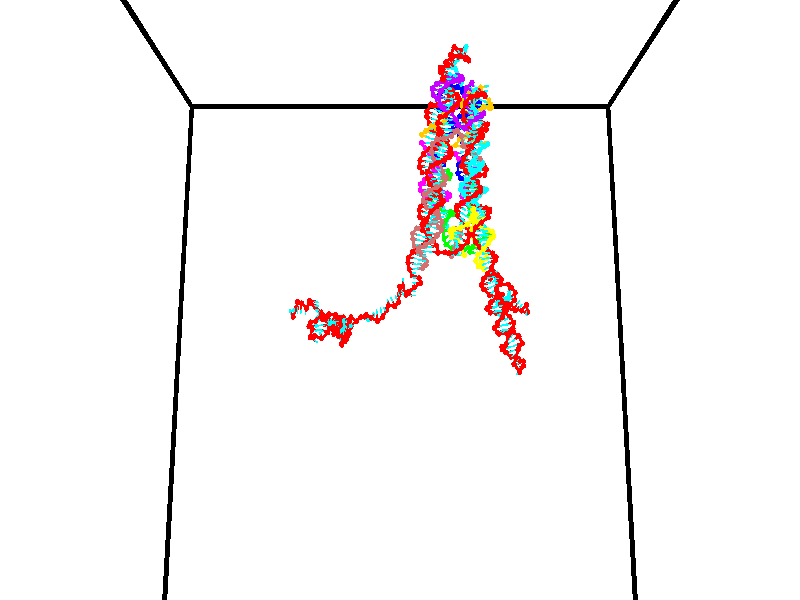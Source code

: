// switches for output
#declare DRAW_BASES = 1; // possible values are 0, 1; only relevant for DNA ribbons
#declare DRAW_BASES_TYPE = 3; // possible values are 1, 2, 3; only relevant for DNA ribbons
#declare DRAW_FOG = 0; // set to 1 to enable fog

#include "colors.inc"

#include "transforms.inc"
background { rgb <1, 1, 1>}

#default {
   normal{
       ripples 0.25
       frequency 0.20
       turbulence 0.2
       lambda 5
   }
	finish {
		phong 0.1
		phong_size 40.
	}
}

// original window dimensions: 1024x640


// camera settings

camera {
	sky <0, 0.179814, -0.983701>
	up <0, 0.179814, -0.983701>
	right 1.6 * <1, 0, 0>
	location <35, 94.9851, 44.8844>
	look_at <35, 29.7336, 32.9568>
	direction <0, -65.2515, -11.9276>
	angle 67.0682
}


# declare cpy_camera_pos = <35, 94.9851, 44.8844>;
# if (DRAW_FOG = 1)
fog {
	fog_type 2
	up vnormalize(cpy_camera_pos)
	color rgbt<1,1,1,0.3>
	distance 1e-5
	fog_alt 3e-3
	fog_offset 56
}
# end


// LIGHTS

# declare lum = 6;
global_settings {
	ambient_light rgb lum * <0.05, 0.05, 0.05>
	max_trace_level 15
}# declare cpy_direct_light_amount = 0.25;
light_source
{	1000 * <-1, -1.16352, -0.803886>,
	rgb lum * cpy_direct_light_amount
	parallel
}

light_source
{	1000 * <1, 1.16352, 0.803886>,
	rgb lum * cpy_direct_light_amount
	parallel
}

// strand 0

// nucleotide -1

// particle -1
sphere {
	<24.218204, 34.817463, 35.329433> 0.250000
	pigment { color rgbt <1,0,0,0> }
	no_shadow
}
cylinder {
	<24.120596, 35.154636, 35.137638>,  <24.062031, 35.356941, 35.022560>, 0.100000
	pigment { color rgbt <1,0,0,0> }
	no_shadow
}
cylinder {
	<24.120596, 35.154636, 35.137638>,  <24.218204, 34.817463, 35.329433>, 0.100000
	pigment { color rgbt <1,0,0,0> }
	no_shadow
}

// particle -1
sphere {
	<24.120596, 35.154636, 35.137638> 0.100000
	pigment { color rgbt <1,0,0,0> }
	no_shadow
}
sphere {
	0, 1
	scale<0.080000,0.200000,0.300000>
	matrix <0.955629, 0.293142, 0.029003,
		0.165006, -0.451136, -0.877068,
		-0.244022, 0.842937, -0.479489,
		24.047390, 35.407516, 34.993790>
	pigment { color rgbt <0,1,1,0> }
	no_shadow
}
cylinder {
	<24.559040, 34.986023, 34.616573>,  <24.218204, 34.817463, 35.329433>, 0.130000
	pigment { color rgbt <1,0,0,0> }
	no_shadow
}

// nucleotide -1

// particle -1
sphere {
	<24.559040, 34.986023, 34.616573> 0.250000
	pigment { color rgbt <1,0,0,0> }
	no_shadow
}
cylinder {
	<24.464396, 35.342197, 34.772076>,  <24.407608, 35.555904, 34.865379>, 0.100000
	pigment { color rgbt <1,0,0,0> }
	no_shadow
}
cylinder {
	<24.464396, 35.342197, 34.772076>,  <24.559040, 34.986023, 34.616573>, 0.100000
	pigment { color rgbt <1,0,0,0> }
	no_shadow
}

// particle -1
sphere {
	<24.464396, 35.342197, 34.772076> 0.100000
	pigment { color rgbt <1,0,0,0> }
	no_shadow
}
sphere {
	0, 1
	scale<0.080000,0.200000,0.300000>
	matrix <0.969999, 0.193496, 0.147178,
		0.055830, 0.411920, -0.909508,
		-0.236612, 0.890439, 0.388759,
		24.393412, 35.609329, 34.888702>
	pigment { color rgbt <0,1,1,0> }
	no_shadow
}
cylinder {
	<24.755209, 35.631157, 34.204380>,  <24.559040, 34.986023, 34.616573>, 0.130000
	pigment { color rgbt <1,0,0,0> }
	no_shadow
}

// nucleotide -1

// particle -1
sphere {
	<24.755209, 35.631157, 34.204380> 0.250000
	pigment { color rgbt <1,0,0,0> }
	no_shadow
}
cylinder {
	<24.762476, 35.626728, 34.604290>,  <24.766836, 35.624069, 34.844234>, 0.100000
	pigment { color rgbt <1,0,0,0> }
	no_shadow
}
cylinder {
	<24.762476, 35.626728, 34.604290>,  <24.755209, 35.631157, 34.204380>, 0.100000
	pigment { color rgbt <1,0,0,0> }
	no_shadow
}

// particle -1
sphere {
	<24.762476, 35.626728, 34.604290> 0.100000
	pigment { color rgbt <1,0,0,0> }
	no_shadow
}
sphere {
	0, 1
	scale<0.080000,0.200000,0.300000>
	matrix <0.994919, -0.098838, -0.019173,
		0.099028, 0.995042, 0.009220,
		0.018167, -0.011072, 0.999774,
		24.767925, 35.623405, 34.904221>
	pigment { color rgbt <0,1,1,0> }
	no_shadow
}
cylinder {
	<25.252016, 36.052544, 34.400742>,  <24.755209, 35.631157, 34.204380>, 0.130000
	pigment { color rgbt <1,0,0,0> }
	no_shadow
}

// nucleotide -1

// particle -1
sphere {
	<25.252016, 36.052544, 34.400742> 0.250000
	pigment { color rgbt <1,0,0,0> }
	no_shadow
}
cylinder {
	<25.188835, 35.814686, 34.716068>,  <25.150927, 35.671970, 34.905266>, 0.100000
	pigment { color rgbt <1,0,0,0> }
	no_shadow
}
cylinder {
	<25.188835, 35.814686, 34.716068>,  <25.252016, 36.052544, 34.400742>, 0.100000
	pigment { color rgbt <1,0,0,0> }
	no_shadow
}

// particle -1
sphere {
	<25.188835, 35.814686, 34.716068> 0.100000
	pigment { color rgbt <1,0,0,0> }
	no_shadow
}
sphere {
	0, 1
	scale<0.080000,0.200000,0.300000>
	matrix <0.977219, -0.208738, 0.038346,
		0.141749, 0.776416, 0.614073,
		-0.157953, -0.594648, 0.788317,
		25.141449, 35.636292, 34.952564>
	pigment { color rgbt <0,1,1,0> }
	no_shadow
}
cylinder {
	<25.748034, 36.142815, 34.837727>,  <25.252016, 36.052544, 34.400742>, 0.130000
	pigment { color rgbt <1,0,0,0> }
	no_shadow
}

// nucleotide -1

// particle -1
sphere {
	<25.748034, 36.142815, 34.837727> 0.250000
	pigment { color rgbt <1,0,0,0> }
	no_shadow
}
cylinder {
	<25.643219, 35.775608, 34.956776>,  <25.580330, 35.555283, 35.028206>, 0.100000
	pigment { color rgbt <1,0,0,0> }
	no_shadow
}
cylinder {
	<25.643219, 35.775608, 34.956776>,  <25.748034, 36.142815, 34.837727>, 0.100000
	pigment { color rgbt <1,0,0,0> }
	no_shadow
}

// particle -1
sphere {
	<25.643219, 35.775608, 34.956776> 0.100000
	pigment { color rgbt <1,0,0,0> }
	no_shadow
}
sphere {
	0, 1
	scale<0.080000,0.200000,0.300000>
	matrix <0.964448, -0.238144, 0.114576,
		-0.034304, 0.317069, 0.947782,
		-0.262037, -0.918016, 0.297628,
		25.564608, 35.500202, 35.046062>
	pigment { color rgbt <0,1,1,0> }
	no_shadow
}
cylinder {
	<26.007942, 35.913162, 34.131901>,  <25.748034, 36.142815, 34.837727>, 0.130000
	pigment { color rgbt <1,0,0,0> }
	no_shadow
}

// nucleotide -1

// particle -1
sphere {
	<26.007942, 35.913162, 34.131901> 0.250000
	pigment { color rgbt <1,0,0,0> }
	no_shadow
}
cylinder {
	<26.353481, 35.712749, 34.152798>,  <26.560804, 35.592503, 34.165337>, 0.100000
	pigment { color rgbt <1,0,0,0> }
	no_shadow
}
cylinder {
	<26.353481, 35.712749, 34.152798>,  <26.007942, 35.913162, 34.131901>, 0.100000
	pigment { color rgbt <1,0,0,0> }
	no_shadow
}

// particle -1
sphere {
	<26.353481, 35.712749, 34.152798> 0.100000
	pigment { color rgbt <1,0,0,0> }
	no_shadow
}
sphere {
	0, 1
	scale<0.080000,0.200000,0.300000>
	matrix <-0.315592, -0.457443, 0.831353,
		-0.392635, -0.734653, -0.553283,
		0.863852, -0.501030, 0.052242,
		26.612637, 35.562439, 34.168468>
	pigment { color rgbt <0,1,1,0> }
	no_shadow
}
cylinder {
	<26.013674, 35.135159, 34.216404>,  <26.007942, 35.913162, 34.131901>, 0.130000
	pigment { color rgbt <1,0,0,0> }
	no_shadow
}

// nucleotide -1

// particle -1
sphere {
	<26.013674, 35.135159, 34.216404> 0.250000
	pigment { color rgbt <1,0,0,0> }
	no_shadow
}
cylinder {
	<26.360960, 35.270962, 34.361145>,  <26.569332, 35.352444, 34.447990>, 0.100000
	pigment { color rgbt <1,0,0,0> }
	no_shadow
}
cylinder {
	<26.360960, 35.270962, 34.361145>,  <26.013674, 35.135159, 34.216404>, 0.100000
	pigment { color rgbt <1,0,0,0> }
	no_shadow
}

// particle -1
sphere {
	<26.360960, 35.270962, 34.361145> 0.100000
	pigment { color rgbt <1,0,0,0> }
	no_shadow
}
sphere {
	0, 1
	scale<0.080000,0.200000,0.300000>
	matrix <-0.097599, -0.598171, 0.795403,
		0.486496, -0.725897, -0.486205,
		0.868214, 0.339507, 0.361855,
		26.621424, 35.372814, 34.469700>
	pigment { color rgbt <0,1,1,0> }
	no_shadow
}
cylinder {
	<26.414476, 34.549137, 34.490417>,  <26.013674, 35.135159, 34.216404>, 0.130000
	pigment { color rgbt <1,0,0,0> }
	no_shadow
}

// nucleotide -1

// particle -1
sphere {
	<26.414476, 34.549137, 34.490417> 0.250000
	pigment { color rgbt <1,0,0,0> }
	no_shadow
}
cylinder {
	<26.564930, 34.874912, 34.667152>,  <26.655203, 35.070377, 34.773193>, 0.100000
	pigment { color rgbt <1,0,0,0> }
	no_shadow
}
cylinder {
	<26.564930, 34.874912, 34.667152>,  <26.414476, 34.549137, 34.490417>, 0.100000
	pigment { color rgbt <1,0,0,0> }
	no_shadow
}

// particle -1
sphere {
	<26.564930, 34.874912, 34.667152> 0.100000
	pigment { color rgbt <1,0,0,0> }
	no_shadow
}
sphere {
	0, 1
	scale<0.080000,0.200000,0.300000>
	matrix <0.016089, -0.482521, 0.875737,
		0.926426, -0.322285, -0.194596,
		0.376133, 0.814436, 0.441835,
		26.677771, 35.119244, 34.799702>
	pigment { color rgbt <0,1,1,0> }
	no_shadow
}
cylinder {
	<26.956783, 34.264305, 34.851948>,  <26.414476, 34.549137, 34.490417>, 0.130000
	pigment { color rgbt <1,0,0,0> }
	no_shadow
}

// nucleotide -1

// particle -1
sphere {
	<26.956783, 34.264305, 34.851948> 0.250000
	pigment { color rgbt <1,0,0,0> }
	no_shadow
}
cylinder {
	<26.918074, 34.619095, 35.032574>,  <26.894848, 34.831970, 35.140949>, 0.100000
	pigment { color rgbt <1,0,0,0> }
	no_shadow
}
cylinder {
	<26.918074, 34.619095, 35.032574>,  <26.956783, 34.264305, 34.851948>, 0.100000
	pigment { color rgbt <1,0,0,0> }
	no_shadow
}

// particle -1
sphere {
	<26.918074, 34.619095, 35.032574> 0.100000
	pigment { color rgbt <1,0,0,0> }
	no_shadow
}
sphere {
	0, 1
	scale<0.080000,0.200000,0.300000>
	matrix <0.108269, -0.441620, 0.890646,
		0.989400, 0.135081, -0.053295,
		-0.096773, 0.886975, 0.451564,
		26.889042, 34.885189, 35.168041>
	pigment { color rgbt <0,1,1,0> }
	no_shadow
}
cylinder {
	<27.575563, 34.390842, 35.324669>,  <26.956783, 34.264305, 34.851948>, 0.130000
	pigment { color rgbt <1,0,0,0> }
	no_shadow
}

// nucleotide -1

// particle -1
sphere {
	<27.575563, 34.390842, 35.324669> 0.250000
	pigment { color rgbt <1,0,0,0> }
	no_shadow
}
cylinder {
	<27.265656, 34.605637, 35.458160>,  <27.079710, 34.734512, 35.538258>, 0.100000
	pigment { color rgbt <1,0,0,0> }
	no_shadow
}
cylinder {
	<27.265656, 34.605637, 35.458160>,  <27.575563, 34.390842, 35.324669>, 0.100000
	pigment { color rgbt <1,0,0,0> }
	no_shadow
}

// particle -1
sphere {
	<27.265656, 34.605637, 35.458160> 0.100000
	pigment { color rgbt <1,0,0,0> }
	no_shadow
}
sphere {
	0, 1
	scale<0.080000,0.200000,0.300000>
	matrix <0.042719, -0.482186, 0.875027,
		0.630799, 0.692200, 0.350644,
		-0.774769, 0.536987, 0.333732,
		27.033224, 34.766731, 35.558281>
	pigment { color rgbt <0,1,1,0> }
	no_shadow
}
cylinder {
	<27.815268, 34.546055, 35.997688>,  <27.575563, 34.390842, 35.324669>, 0.130000
	pigment { color rgbt <1,0,0,0> }
	no_shadow
}

// nucleotide -1

// particle -1
sphere {
	<27.815268, 34.546055, 35.997688> 0.250000
	pigment { color rgbt <1,0,0,0> }
	no_shadow
}
cylinder {
	<27.429710, 34.649616, 36.022598>,  <27.198376, 34.711754, 36.037544>, 0.100000
	pigment { color rgbt <1,0,0,0> }
	no_shadow
}
cylinder {
	<27.429710, 34.649616, 36.022598>,  <27.815268, 34.546055, 35.997688>, 0.100000
	pigment { color rgbt <1,0,0,0> }
	no_shadow
}

// particle -1
sphere {
	<27.429710, 34.649616, 36.022598> 0.100000
	pigment { color rgbt <1,0,0,0> }
	no_shadow
}
sphere {
	0, 1
	scale<0.080000,0.200000,0.300000>
	matrix <-0.035264, -0.355920, 0.933851,
		0.263946, 0.897936, 0.352199,
		-0.963893, 0.258906, 0.062279,
		27.140543, 34.727287, 36.041283>
	pigment { color rgbt <0,1,1,0> }
	no_shadow
}
cylinder {
	<27.731911, 34.727703, 36.637062>,  <27.815268, 34.546055, 35.997688>, 0.130000
	pigment { color rgbt <1,0,0,0> }
	no_shadow
}

// nucleotide -1

// particle -1
sphere {
	<27.731911, 34.727703, 36.637062> 0.250000
	pigment { color rgbt <1,0,0,0> }
	no_shadow
}
cylinder {
	<27.375689, 34.591183, 36.516777>,  <27.161955, 34.509270, 36.444607>, 0.100000
	pigment { color rgbt <1,0,0,0> }
	no_shadow
}
cylinder {
	<27.375689, 34.591183, 36.516777>,  <27.731911, 34.727703, 36.637062>, 0.100000
	pigment { color rgbt <1,0,0,0> }
	no_shadow
}

// particle -1
sphere {
	<27.375689, 34.591183, 36.516777> 0.100000
	pigment { color rgbt <1,0,0,0> }
	no_shadow
}
sphere {
	0, 1
	scale<0.080000,0.200000,0.300000>
	matrix <-0.051372, -0.581391, 0.812001,
		-0.451963, 0.738581, 0.500228,
		-0.890556, -0.341296, -0.300709,
		27.108522, 34.488792, 36.426563>
	pigment { color rgbt <0,1,1,0> }
	no_shadow
}
cylinder {
	<27.117847, 34.714230, 37.136868>,  <27.731911, 34.727703, 36.637062>, 0.130000
	pigment { color rgbt <1,0,0,0> }
	no_shadow
}

// nucleotide -1

// particle -1
sphere {
	<27.117847, 34.714230, 37.136868> 0.250000
	pigment { color rgbt <1,0,0,0> }
	no_shadow
}
cylinder {
	<27.022635, 34.413517, 36.890888>,  <26.965506, 34.233089, 36.743301>, 0.100000
	pigment { color rgbt <1,0,0,0> }
	no_shadow
}
cylinder {
	<27.022635, 34.413517, 36.890888>,  <27.117847, 34.714230, 37.136868>, 0.100000
	pigment { color rgbt <1,0,0,0> }
	no_shadow
}

// particle -1
sphere {
	<27.022635, 34.413517, 36.890888> 0.100000
	pigment { color rgbt <1,0,0,0> }
	no_shadow
}
sphere {
	0, 1
	scale<0.080000,0.200000,0.300000>
	matrix <-0.593200, -0.388810, 0.704940,
		-0.769060, 0.532588, -0.353407,
		-0.238034, -0.751783, -0.614949,
		26.951225, 34.187981, 36.706402>
	pigment { color rgbt <0,1,1,0> }
	no_shadow
}
cylinder {
	<26.386156, 34.719357, 36.927475>,  <27.117847, 34.714230, 37.136868>, 0.130000
	pigment { color rgbt <1,0,0,0> }
	no_shadow
}

// nucleotide -1

// particle -1
sphere {
	<26.386156, 34.719357, 36.927475> 0.250000
	pigment { color rgbt <1,0,0,0> }
	no_shadow
}
cylinder {
	<26.554131, 34.360031, 36.979145>,  <26.654915, 34.144436, 37.010147>, 0.100000
	pigment { color rgbt <1,0,0,0> }
	no_shadow
}
cylinder {
	<26.554131, 34.360031, 36.979145>,  <26.386156, 34.719357, 36.927475>, 0.100000
	pigment { color rgbt <1,0,0,0> }
	no_shadow
}

// particle -1
sphere {
	<26.554131, 34.360031, 36.979145> 0.100000
	pigment { color rgbt <1,0,0,0> }
	no_shadow
}
sphere {
	0, 1
	scale<0.080000,0.200000,0.300000>
	matrix <-0.481485, -0.099873, 0.870746,
		-0.769303, -0.427850, -0.474465,
		0.419935, -0.898315, 0.129171,
		26.680111, 34.090538, 37.017895>
	pigment { color rgbt <0,1,1,0> }
	no_shadow
}
cylinder {
	<25.876657, 34.190975, 36.980503>,  <26.386156, 34.719357, 36.927475>, 0.130000
	pigment { color rgbt <1,0,0,0> }
	no_shadow
}

// nucleotide -1

// particle -1
sphere {
	<25.876657, 34.190975, 36.980503> 0.250000
	pigment { color rgbt <1,0,0,0> }
	no_shadow
}
cylinder {
	<26.211199, 34.074368, 37.166206>,  <26.411922, 34.004402, 37.277626>, 0.100000
	pigment { color rgbt <1,0,0,0> }
	no_shadow
}
cylinder {
	<26.211199, 34.074368, 37.166206>,  <25.876657, 34.190975, 36.980503>, 0.100000
	pigment { color rgbt <1,0,0,0> }
	no_shadow
}

// particle -1
sphere {
	<26.211199, 34.074368, 37.166206> 0.100000
	pigment { color rgbt <1,0,0,0> }
	no_shadow
}
sphere {
	0, 1
	scale<0.080000,0.200000,0.300000>
	matrix <-0.527242, -0.195860, 0.826834,
		-0.150103, -0.936301, -0.317506,
		0.836352, -0.291513, 0.464258,
		26.462105, 33.986912, 37.305485>
	pigment { color rgbt <0,1,1,0> }
	no_shadow
}
cylinder {
	<26.050720, 34.057461, 36.262394>,  <25.876657, 34.190975, 36.980503>, 0.130000
	pigment { color rgbt <1,0,0,0> }
	no_shadow
}

// nucleotide -1

// particle -1
sphere {
	<26.050720, 34.057461, 36.262394> 0.250000
	pigment { color rgbt <1,0,0,0> }
	no_shadow
}
cylinder {
	<26.336958, 34.322067, 36.352119>,  <26.508701, 34.480831, 36.405956>, 0.100000
	pigment { color rgbt <1,0,0,0> }
	no_shadow
}
cylinder {
	<26.336958, 34.322067, 36.352119>,  <26.050720, 34.057461, 36.262394>, 0.100000
	pigment { color rgbt <1,0,0,0> }
	no_shadow
}

// particle -1
sphere {
	<26.336958, 34.322067, 36.352119> 0.100000
	pigment { color rgbt <1,0,0,0> }
	no_shadow
}
sphere {
	0, 1
	scale<0.080000,0.200000,0.300000>
	matrix <-0.186659, 0.490546, -0.851189,
		-0.673113, 0.567238, 0.474511,
		0.715596, 0.661518, 0.224313,
		26.551638, 34.520523, 36.419415>
	pigment { color rgbt <0,1,1,0> }
	no_shadow
}
cylinder {
	<25.844267, 34.874996, 36.147518>,  <26.050720, 34.057461, 36.262394>, 0.130000
	pigment { color rgbt <1,0,0,0> }
	no_shadow
}

// nucleotide -1

// particle -1
sphere {
	<25.844267, 34.874996, 36.147518> 0.250000
	pigment { color rgbt <1,0,0,0> }
	no_shadow
}
cylinder {
	<26.240688, 34.834118, 36.113182>,  <26.478540, 34.809589, 36.092583>, 0.100000
	pigment { color rgbt <1,0,0,0> }
	no_shadow
}
cylinder {
	<26.240688, 34.834118, 36.113182>,  <25.844267, 34.874996, 36.147518>, 0.100000
	pigment { color rgbt <1,0,0,0> }
	no_shadow
}

// particle -1
sphere {
	<26.240688, 34.834118, 36.113182> 0.100000
	pigment { color rgbt <1,0,0,0> }
	no_shadow
}
sphere {
	0, 1
	scale<0.080000,0.200000,0.300000>
	matrix <0.024729, 0.772633, -0.634371,
		0.131150, 0.626573, 0.768249,
		0.991054, -0.102196, -0.085836,
		26.538004, 34.803459, 36.087433>
	pigment { color rgbt <0,1,1,0> }
	no_shadow
}
cylinder {
	<26.110157, 35.557243, 35.907246>,  <25.844267, 34.874996, 36.147518>, 0.130000
	pigment { color rgbt <1,0,0,0> }
	no_shadow
}

// nucleotide -1

// particle -1
sphere {
	<26.110157, 35.557243, 35.907246> 0.250000
	pigment { color rgbt <1,0,0,0> }
	no_shadow
}
cylinder {
	<26.406689, 35.307205, 35.809528>,  <26.584608, 35.157181, 35.750896>, 0.100000
	pigment { color rgbt <1,0,0,0> }
	no_shadow
}
cylinder {
	<26.406689, 35.307205, 35.809528>,  <26.110157, 35.557243, 35.907246>, 0.100000
	pigment { color rgbt <1,0,0,0> }
	no_shadow
}

// particle -1
sphere {
	<26.406689, 35.307205, 35.809528> 0.100000
	pigment { color rgbt <1,0,0,0> }
	no_shadow
}
sphere {
	0, 1
	scale<0.080000,0.200000,0.300000>
	matrix <0.233575, 0.581551, -0.779257,
		0.629183, 0.520625, 0.577129,
		0.741330, -0.625099, -0.244297,
		26.629087, 35.119675, 35.736240>
	pigment { color rgbt <0,1,1,0> }
	no_shadow
}
cylinder {
	<26.650093, 35.929729, 35.872982>,  <26.110157, 35.557243, 35.907246>, 0.130000
	pigment { color rgbt <1,0,0,0> }
	no_shadow
}

// nucleotide -1

// particle -1
sphere {
	<26.650093, 35.929729, 35.872982> 0.250000
	pigment { color rgbt <1,0,0,0> }
	no_shadow
}
cylinder {
	<26.715075, 35.615284, 35.634441>,  <26.754063, 35.426617, 35.491318>, 0.100000
	pigment { color rgbt <1,0,0,0> }
	no_shadow
}
cylinder {
	<26.715075, 35.615284, 35.634441>,  <26.650093, 35.929729, 35.872982>, 0.100000
	pigment { color rgbt <1,0,0,0> }
	no_shadow
}

// particle -1
sphere {
	<26.715075, 35.615284, 35.634441> 0.100000
	pigment { color rgbt <1,0,0,0> }
	no_shadow
}
sphere {
	0, 1
	scale<0.080000,0.200000,0.300000>
	matrix <0.098557, 0.614282, -0.782907,
		0.981782, 0.068410, 0.177268,
		0.162452, -0.786115, -0.596349,
		26.763809, 35.379448, 35.455536>
	pigment { color rgbt <0,1,1,0> }
	no_shadow
}
cylinder {
	<27.222311, 36.104504, 35.394375>,  <26.650093, 35.929729, 35.872982>, 0.130000
	pigment { color rgbt <1,0,0,0> }
	no_shadow
}

// nucleotide -1

// particle -1
sphere {
	<27.222311, 36.104504, 35.394375> 0.250000
	pigment { color rgbt <1,0,0,0> }
	no_shadow
}
cylinder {
	<27.029551, 35.811180, 35.202530>,  <26.913895, 35.635185, 35.087421>, 0.100000
	pigment { color rgbt <1,0,0,0> }
	no_shadow
}
cylinder {
	<27.029551, 35.811180, 35.202530>,  <27.222311, 36.104504, 35.394375>, 0.100000
	pigment { color rgbt <1,0,0,0> }
	no_shadow
}

// particle -1
sphere {
	<27.029551, 35.811180, 35.202530> 0.100000
	pigment { color rgbt <1,0,0,0> }
	no_shadow
}
sphere {
	0, 1
	scale<0.080000,0.200000,0.300000>
	matrix <0.228374, 0.423332, -0.876719,
		0.845942, -0.532022, -0.036535,
		-0.481900, -0.733310, -0.479614,
		26.884981, 35.591187, 35.058647>
	pigment { color rgbt <0,1,1,0> }
	no_shadow
}
cylinder {
	<27.429443, 36.733967, 35.831844>,  <27.222311, 36.104504, 35.394375>, 0.130000
	pigment { color rgbt <1,0,0,0> }
	no_shadow
}

// nucleotide -1

// particle -1
sphere {
	<27.429443, 36.733967, 35.831844> 0.250000
	pigment { color rgbt <1,0,0,0> }
	no_shadow
}
cylinder {
	<27.776648, 36.671391, 36.020348>,  <27.984970, 36.633842, 36.133450>, 0.100000
	pigment { color rgbt <1,0,0,0> }
	no_shadow
}
cylinder {
	<27.776648, 36.671391, 36.020348>,  <27.429443, 36.733967, 35.831844>, 0.100000
	pigment { color rgbt <1,0,0,0> }
	no_shadow
}

// particle -1
sphere {
	<27.776648, 36.671391, 36.020348> 0.100000
	pigment { color rgbt <1,0,0,0> }
	no_shadow
}
sphere {
	0, 1
	scale<0.080000,0.200000,0.300000>
	matrix <0.225502, -0.721360, -0.654820,
		0.442391, 0.674659, -0.590868,
		0.868009, -0.156444, 0.471260,
		28.037050, 36.624458, 36.161724>
	pigment { color rgbt <0,1,1,0> }
	no_shadow
}
cylinder {
	<28.053156, 36.827751, 35.449162>,  <27.429443, 36.733967, 35.831844>, 0.130000
	pigment { color rgbt <1,0,0,0> }
	no_shadow
}

// nucleotide -1

// particle -1
sphere {
	<28.053156, 36.827751, 35.449162> 0.250000
	pigment { color rgbt <1,0,0,0> }
	no_shadow
}
cylinder {
	<28.096298, 36.543926, 35.727695>,  <28.122183, 36.373631, 35.894817>, 0.100000
	pigment { color rgbt <1,0,0,0> }
	no_shadow
}
cylinder {
	<28.096298, 36.543926, 35.727695>,  <28.053156, 36.827751, 35.449162>, 0.100000
	pigment { color rgbt <1,0,0,0> }
	no_shadow
}

// particle -1
sphere {
	<28.096298, 36.543926, 35.727695> 0.100000
	pigment { color rgbt <1,0,0,0> }
	no_shadow
}
sphere {
	0, 1
	scale<0.080000,0.200000,0.300000>
	matrix <0.270477, -0.653058, -0.707359,
		0.956666, 0.264635, 0.121486,
		0.107855, -0.709566, 0.696336,
		28.128654, 36.331055, 35.936596>
	pigment { color rgbt <0,1,1,0> }
	no_shadow
}
cylinder {
	<28.668976, 36.366463, 35.421638>,  <28.053156, 36.827751, 35.449162>, 0.130000
	pigment { color rgbt <1,0,0,0> }
	no_shadow
}

// nucleotide -1

// particle -1
sphere {
	<28.668976, 36.366463, 35.421638> 0.250000
	pigment { color rgbt <1,0,0,0> }
	no_shadow
}
cylinder {
	<28.459173, 36.136150, 35.672516>,  <28.333292, 35.997963, 35.823040>, 0.100000
	pigment { color rgbt <1,0,0,0> }
	no_shadow
}
cylinder {
	<28.459173, 36.136150, 35.672516>,  <28.668976, 36.366463, 35.421638>, 0.100000
	pigment { color rgbt <1,0,0,0> }
	no_shadow
}

// particle -1
sphere {
	<28.459173, 36.136150, 35.672516> 0.100000
	pigment { color rgbt <1,0,0,0> }
	no_shadow
}
sphere {
	0, 1
	scale<0.080000,0.200000,0.300000>
	matrix <0.460894, -0.811400, -0.359455,
		0.715870, 0.100532, 0.690958,
		-0.524506, -0.575781, 0.627191,
		28.301821, 35.963417, 35.860672>
	pigment { color rgbt <0,1,1,0> }
	no_shadow
}
cylinder {
	<29.039816, 35.827465, 35.543716>,  <28.668976, 36.366463, 35.421638>, 0.130000
	pigment { color rgbt <1,0,0,0> }
	no_shadow
}

// nucleotide -1

// particle -1
sphere {
	<29.039816, 35.827465, 35.543716> 0.250000
	pigment { color rgbt <1,0,0,0> }
	no_shadow
}
cylinder {
	<28.702312, 35.674515, 35.694374>,  <28.499809, 35.582745, 35.784767>, 0.100000
	pigment { color rgbt <1,0,0,0> }
	no_shadow
}
cylinder {
	<28.702312, 35.674515, 35.694374>,  <29.039816, 35.827465, 35.543716>, 0.100000
	pigment { color rgbt <1,0,0,0> }
	no_shadow
}

// particle -1
sphere {
	<28.702312, 35.674515, 35.694374> 0.100000
	pigment { color rgbt <1,0,0,0> }
	no_shadow
}
sphere {
	0, 1
	scale<0.080000,0.200000,0.300000>
	matrix <0.294086, -0.916398, -0.271528,
		0.448981, -0.118339, 0.885671,
		-0.843759, -0.382374, 0.376643,
		28.449184, 35.559803, 35.807365>
	pigment { color rgbt <0,1,1,0> }
	no_shadow
}
cylinder {
	<29.099623, 35.334877, 36.087723>,  <29.039816, 35.827465, 35.543716>, 0.130000
	pigment { color rgbt <1,0,0,0> }
	no_shadow
}

// nucleotide -1

// particle -1
sphere {
	<29.099623, 35.334877, 36.087723> 0.250000
	pigment { color rgbt <1,0,0,0> }
	no_shadow
}
cylinder {
	<28.748905, 35.256653, 35.912003>,  <28.538475, 35.209721, 35.806568>, 0.100000
	pigment { color rgbt <1,0,0,0> }
	no_shadow
}
cylinder {
	<28.748905, 35.256653, 35.912003>,  <29.099623, 35.334877, 36.087723>, 0.100000
	pigment { color rgbt <1,0,0,0> }
	no_shadow
}

// particle -1
sphere {
	<28.748905, 35.256653, 35.912003> 0.100000
	pigment { color rgbt <1,0,0,0> }
	no_shadow
}
sphere {
	0, 1
	scale<0.080000,0.200000,0.300000>
	matrix <0.263490, -0.959597, -0.098723,
		-0.402247, -0.202312, 0.892898,
		-0.876795, -0.195559, -0.439302,
		28.485867, 35.197987, 35.780212>
	pigment { color rgbt <0,1,1,0> }
	no_shadow
}
cylinder {
	<28.744272, 34.817703, 36.557907>,  <29.099623, 35.334877, 36.087723>, 0.130000
	pigment { color rgbt <1,0,0,0> }
	no_shadow
}

// nucleotide -1

// particle -1
sphere {
	<28.744272, 34.817703, 36.557907> 0.250000
	pigment { color rgbt <1,0,0,0> }
	no_shadow
}
cylinder {
	<28.664606, 34.769661, 36.168877>,  <28.616806, 34.740833, 35.935459>, 0.100000
	pigment { color rgbt <1,0,0,0> }
	no_shadow
}
cylinder {
	<28.664606, 34.769661, 36.168877>,  <28.744272, 34.817703, 36.557907>, 0.100000
	pigment { color rgbt <1,0,0,0> }
	no_shadow
}

// particle -1
sphere {
	<28.664606, 34.769661, 36.168877> 0.100000
	pigment { color rgbt <1,0,0,0> }
	no_shadow
}
sphere {
	0, 1
	scale<0.080000,0.200000,0.300000>
	matrix <0.300134, -0.952244, 0.056137,
		-0.932873, -0.280723, 0.225704,
		-0.199166, -0.120110, -0.972577,
		28.604856, 34.733627, 35.877102>
	pigment { color rgbt <0,1,1,0> }
	no_shadow
}
cylinder {
	<28.277201, 34.133049, 36.383476>,  <28.744272, 34.817703, 36.557907>, 0.130000
	pigment { color rgbt <1,0,0,0> }
	no_shadow
}

// nucleotide -1

// particle -1
sphere {
	<28.277201, 34.133049, 36.383476> 0.250000
	pigment { color rgbt <1,0,0,0> }
	no_shadow
}
cylinder {
	<28.515074, 34.213665, 36.072159>,  <28.657797, 34.262035, 35.885368>, 0.100000
	pigment { color rgbt <1,0,0,0> }
	no_shadow
}
cylinder {
	<28.515074, 34.213665, 36.072159>,  <28.277201, 34.133049, 36.383476>, 0.100000
	pigment { color rgbt <1,0,0,0> }
	no_shadow
}

// particle -1
sphere {
	<28.515074, 34.213665, 36.072159> 0.100000
	pigment { color rgbt <1,0,0,0> }
	no_shadow
}
sphere {
	0, 1
	scale<0.080000,0.200000,0.300000>
	matrix <0.255119, -0.965342, -0.055043,
		-0.762409, -0.165824, -0.625488,
		0.594682, 0.201539, -0.778290,
		28.693478, 34.274128, 35.838673>
	pigment { color rgbt <0,1,1,0> }
	no_shadow
}
cylinder {
	<28.129179, 33.763382, 35.677048>,  <28.277201, 34.133049, 36.383476>, 0.130000
	pigment { color rgbt <1,0,0,0> }
	no_shadow
}

// nucleotide -1

// particle -1
sphere {
	<28.129179, 33.763382, 35.677048> 0.250000
	pigment { color rgbt <1,0,0,0> }
	no_shadow
}
cylinder {
	<28.518562, 33.847012, 35.714291>,  <28.752192, 33.897190, 35.736637>, 0.100000
	pigment { color rgbt <1,0,0,0> }
	no_shadow
}
cylinder {
	<28.518562, 33.847012, 35.714291>,  <28.129179, 33.763382, 35.677048>, 0.100000
	pigment { color rgbt <1,0,0,0> }
	no_shadow
}

// particle -1
sphere {
	<28.518562, 33.847012, 35.714291> 0.100000
	pigment { color rgbt <1,0,0,0> }
	no_shadow
}
sphere {
	0, 1
	scale<0.080000,0.200000,0.300000>
	matrix <0.198240, -0.973556, 0.113534,
		0.114379, -0.092064, -0.989162,
		0.973457, 0.209078, 0.093104,
		28.810600, 33.909737, 35.742222>
	pigment { color rgbt <0,1,1,0> }
	no_shadow
}
cylinder {
	<28.500397, 33.341213, 35.239105>,  <28.129179, 33.763382, 35.677048>, 0.130000
	pigment { color rgbt <1,0,0,0> }
	no_shadow
}

// nucleotide -1

// particle -1
sphere {
	<28.500397, 33.341213, 35.239105> 0.250000
	pigment { color rgbt <1,0,0,0> }
	no_shadow
}
cylinder {
	<28.756809, 33.436024, 35.531105>,  <28.910656, 33.492912, 35.706306>, 0.100000
	pigment { color rgbt <1,0,0,0> }
	no_shadow
}
cylinder {
	<28.756809, 33.436024, 35.531105>,  <28.500397, 33.341213, 35.239105>, 0.100000
	pigment { color rgbt <1,0,0,0> }
	no_shadow
}

// particle -1
sphere {
	<28.756809, 33.436024, 35.531105> 0.100000
	pigment { color rgbt <1,0,0,0> }
	no_shadow
}
sphere {
	0, 1
	scale<0.080000,0.200000,0.300000>
	matrix <0.269080, -0.960156, 0.075473,
		0.718801, 0.148047, -0.679269,
		0.641031, 0.237028, 0.729998,
		28.949118, 33.507133, 35.750103>
	pigment { color rgbt <0,1,1,0> }
	no_shadow
}
cylinder {
	<29.114801, 33.086151, 35.085476>,  <28.500397, 33.341213, 35.239105>, 0.130000
	pigment { color rgbt <1,0,0,0> }
	no_shadow
}

// nucleotide -1

// particle -1
sphere {
	<29.114801, 33.086151, 35.085476> 0.250000
	pigment { color rgbt <1,0,0,0> }
	no_shadow
}
cylinder {
	<29.072235, 33.100361, 35.482952>,  <29.046696, 33.108887, 35.721436>, 0.100000
	pigment { color rgbt <1,0,0,0> }
	no_shadow
}
cylinder {
	<29.072235, 33.100361, 35.482952>,  <29.114801, 33.086151, 35.085476>, 0.100000
	pigment { color rgbt <1,0,0,0> }
	no_shadow
}

// particle -1
sphere {
	<29.072235, 33.100361, 35.482952> 0.100000
	pigment { color rgbt <1,0,0,0> }
	no_shadow
}
sphere {
	0, 1
	scale<0.080000,0.200000,0.300000>
	matrix <0.042346, -0.998293, 0.040226,
		0.993420, 0.046359, 0.104730,
		-0.106416, 0.035526, 0.993687,
		29.040310, 33.111019, 35.781059>
	pigment { color rgbt <0,1,1,0> }
	no_shadow
}
cylinder {
	<29.759047, 32.854782, 35.454369>,  <29.114801, 33.086151, 35.085476>, 0.130000
	pigment { color rgbt <1,0,0,0> }
	no_shadow
}

// nucleotide -1

// particle -1
sphere {
	<29.759047, 32.854782, 35.454369> 0.250000
	pigment { color rgbt <1,0,0,0> }
	no_shadow
}
cylinder {
	<29.440512, 32.815456, 35.693092>,  <29.249390, 32.791859, 35.836327>, 0.100000
	pigment { color rgbt <1,0,0,0> }
	no_shadow
}
cylinder {
	<29.440512, 32.815456, 35.693092>,  <29.759047, 32.854782, 35.454369>, 0.100000
	pigment { color rgbt <1,0,0,0> }
	no_shadow
}

// particle -1
sphere {
	<29.440512, 32.815456, 35.693092> 0.100000
	pigment { color rgbt <1,0,0,0> }
	no_shadow
}
sphere {
	0, 1
	scale<0.080000,0.200000,0.300000>
	matrix <0.133454, -0.990944, 0.014823,
		0.589944, 0.091450, 0.802249,
		-0.796339, -0.098319, 0.596806,
		29.201611, 32.785961, 35.872135>
	pigment { color rgbt <0,1,1,0> }
	no_shadow
}
cylinder {
	<29.841188, 32.246243, 35.799202>,  <29.759047, 32.854782, 35.454369>, 0.130000
	pigment { color rgbt <1,0,0,0> }
	no_shadow
}

// nucleotide -1

// particle -1
sphere {
	<29.841188, 32.246243, 35.799202> 0.250000
	pigment { color rgbt <1,0,0,0> }
	no_shadow
}
cylinder {
	<29.446932, 32.296631, 35.844173>,  <29.210379, 32.326866, 35.871155>, 0.100000
	pigment { color rgbt <1,0,0,0> }
	no_shadow
}
cylinder {
	<29.446932, 32.296631, 35.844173>,  <29.841188, 32.246243, 35.799202>, 0.100000
	pigment { color rgbt <1,0,0,0> }
	no_shadow
}

// particle -1
sphere {
	<29.446932, 32.296631, 35.844173> 0.100000
	pigment { color rgbt <1,0,0,0> }
	no_shadow
}
sphere {
	0, 1
	scale<0.080000,0.200000,0.300000>
	matrix <-0.106463, -0.980487, 0.165261,
		0.131054, 0.150919, 0.979820,
		-0.985642, 0.125973, 0.112430,
		29.151239, 32.334423, 35.877903>
	pigment { color rgbt <0,1,1,0> }
	no_shadow
}
cylinder {
	<29.562738, 32.255688, 36.580303>,  <29.841188, 32.246243, 35.799202>, 0.130000
	pigment { color rgbt <1,0,0,0> }
	no_shadow
}

// nucleotide -1

// particle -1
sphere {
	<29.562738, 32.255688, 36.580303> 0.250000
	pigment { color rgbt <1,0,0,0> }
	no_shadow
}
cylinder {
	<29.282089, 32.139282, 36.320137>,  <29.113701, 32.069439, 36.164036>, 0.100000
	pigment { color rgbt <1,0,0,0> }
	no_shadow
}
cylinder {
	<29.282089, 32.139282, 36.320137>,  <29.562738, 32.255688, 36.580303>, 0.100000
	pigment { color rgbt <1,0,0,0> }
	no_shadow
}

// particle -1
sphere {
	<29.282089, 32.139282, 36.320137> 0.100000
	pigment { color rgbt <1,0,0,0> }
	no_shadow
}
sphere {
	0, 1
	scale<0.080000,0.200000,0.300000>
	matrix <0.045487, -0.929229, 0.366693,
		-0.711096, 0.227694, 0.665205,
		-0.701622, -0.291012, -0.650414,
		29.071602, 32.051979, 36.125011>
	pigment { color rgbt <0,1,1,0> }
	no_shadow
}
cylinder {
	<29.221132, 31.723654, 37.022144>,  <29.562738, 32.255688, 36.580303>, 0.130000
	pigment { color rgbt <1,0,0,0> }
	no_shadow
}

// nucleotide -1

// particle -1
sphere {
	<29.221132, 31.723654, 37.022144> 0.250000
	pigment { color rgbt <1,0,0,0> }
	no_shadow
}
cylinder {
	<29.061125, 31.640160, 36.665176>,  <28.965120, 31.590063, 36.450996>, 0.100000
	pigment { color rgbt <1,0,0,0> }
	no_shadow
}
cylinder {
	<29.061125, 31.640160, 36.665176>,  <29.221132, 31.723654, 37.022144>, 0.100000
	pigment { color rgbt <1,0,0,0> }
	no_shadow
}

// particle -1
sphere {
	<29.061125, 31.640160, 36.665176> 0.100000
	pigment { color rgbt <1,0,0,0> }
	no_shadow
}
sphere {
	0, 1
	scale<0.080000,0.200000,0.300000>
	matrix <0.040664, -0.976803, 0.210244,
		-0.915605, 0.047812, 0.399227,
		-0.400019, -0.208734, -0.892421,
		28.941120, 31.577539, 36.397449>
	pigment { color rgbt <0,1,1,0> }
	no_shadow
}
cylinder {
	<28.768509, 31.180292, 37.165649>,  <29.221132, 31.723654, 37.022144>, 0.130000
	pigment { color rgbt <1,0,0,0> }
	no_shadow
}

// nucleotide -1

// particle -1
sphere {
	<28.768509, 31.180292, 37.165649> 0.250000
	pigment { color rgbt <1,0,0,0> }
	no_shadow
}
cylinder {
	<28.858030, 31.180433, 36.775795>,  <28.911743, 31.180519, 36.541882>, 0.100000
	pigment { color rgbt <1,0,0,0> }
	no_shadow
}
cylinder {
	<28.858030, 31.180433, 36.775795>,  <28.768509, 31.180292, 37.165649>, 0.100000
	pigment { color rgbt <1,0,0,0> }
	no_shadow
}

// particle -1
sphere {
	<28.858030, 31.180433, 36.775795> 0.100000
	pigment { color rgbt <1,0,0,0> }
	no_shadow
}
sphere {
	0, 1
	scale<0.080000,0.200000,0.300000>
	matrix <0.064578, -0.997808, 0.014465,
		-0.972493, -0.066177, -0.223335,
		0.223803, 0.000355, -0.974634,
		28.925171, 31.180540, 36.483406>
	pigment { color rgbt <0,1,1,0> }
	no_shadow
}
cylinder {
	<28.749096, 30.416430, 37.167286>,  <28.768509, 31.180292, 37.165649>, 0.130000
	pigment { color rgbt <1,0,0,0> }
	no_shadow
}

// nucleotide -1

// particle -1
sphere {
	<28.749096, 30.416430, 37.167286> 0.250000
	pigment { color rgbt <1,0,0,0> }
	no_shadow
}
cylinder {
	<28.686739, 30.167212, 36.860687>,  <28.649324, 30.017681, 36.676727>, 0.100000
	pigment { color rgbt <1,0,0,0> }
	no_shadow
}
cylinder {
	<28.686739, 30.167212, 36.860687>,  <28.749096, 30.416430, 37.167286>, 0.100000
	pigment { color rgbt <1,0,0,0> }
	no_shadow
}

// particle -1
sphere {
	<28.686739, 30.167212, 36.860687> 0.100000
	pigment { color rgbt <1,0,0,0> }
	no_shadow
}
sphere {
	0, 1
	scale<0.080000,0.200000,0.300000>
	matrix <0.068643, 0.767270, -0.637640,
		0.985386, -0.152017, -0.076843,
		-0.155891, -0.623047, -0.766492,
		28.639971, 29.980297, 36.630741>
	pigment { color rgbt <0,1,1,0> }
	no_shadow
}
cylinder {
	<29.308619, 30.429873, 36.646221>,  <28.749096, 30.416430, 37.167286>, 0.130000
	pigment { color rgbt <1,0,0,0> }
	no_shadow
}

// nucleotide -1

// particle -1
sphere {
	<29.308619, 30.429873, 36.646221> 0.250000
	pigment { color rgbt <1,0,0,0> }
	no_shadow
}
cylinder {
	<28.941263, 30.362444, 36.503029>,  <28.720850, 30.321987, 36.417114>, 0.100000
	pigment { color rgbt <1,0,0,0> }
	no_shadow
}
cylinder {
	<28.941263, 30.362444, 36.503029>,  <29.308619, 30.429873, 36.646221>, 0.100000
	pigment { color rgbt <1,0,0,0> }
	no_shadow
}

// particle -1
sphere {
	<28.941263, 30.362444, 36.503029> 0.100000
	pigment { color rgbt <1,0,0,0> }
	no_shadow
}
sphere {
	0, 1
	scale<0.080000,0.200000,0.300000>
	matrix <0.086650, 0.797070, -0.597638,
		0.386078, -0.579882, -0.717412,
		-0.918388, -0.168571, -0.357978,
		28.665747, 30.311872, 36.395634>
	pigment { color rgbt <0,1,1,0> }
	no_shadow
}
cylinder {
	<29.261505, 30.440836, 35.887562>,  <29.308619, 30.429873, 36.646221>, 0.130000
	pigment { color rgbt <1,0,0,0> }
	no_shadow
}

// nucleotide -1

// particle -1
sphere {
	<29.261505, 30.440836, 35.887562> 0.250000
	pigment { color rgbt <1,0,0,0> }
	no_shadow
}
cylinder {
	<28.915081, 30.580124, 36.031052>,  <28.707226, 30.663696, 36.117146>, 0.100000
	pigment { color rgbt <1,0,0,0> }
	no_shadow
}
cylinder {
	<28.915081, 30.580124, 36.031052>,  <29.261505, 30.440836, 35.887562>, 0.100000
	pigment { color rgbt <1,0,0,0> }
	no_shadow
}

// particle -1
sphere {
	<28.915081, 30.580124, 36.031052> 0.100000
	pigment { color rgbt <1,0,0,0> }
	no_shadow
}
sphere {
	0, 1
	scale<0.080000,0.200000,0.300000>
	matrix <0.128279, 0.848291, -0.513757,
		-0.483200, -0.398929, -0.779342,
		-0.866061, 0.348221, 0.358720,
		28.655262, 30.684589, 36.138668>
	pigment { color rgbt <0,1,1,0> }
	no_shadow
}
cylinder {
	<29.000109, 30.905813, 35.350174>,  <29.261505, 30.440836, 35.887562>, 0.130000
	pigment { color rgbt <1,0,0,0> }
	no_shadow
}

// nucleotide -1

// particle -1
sphere {
	<29.000109, 30.905813, 35.350174> 0.250000
	pigment { color rgbt <1,0,0,0> }
	no_shadow
}
cylinder {
	<28.802450, 31.017136, 35.679626>,  <28.683855, 31.083929, 35.877296>, 0.100000
	pigment { color rgbt <1,0,0,0> }
	no_shadow
}
cylinder {
	<28.802450, 31.017136, 35.679626>,  <29.000109, 30.905813, 35.350174>, 0.100000
	pigment { color rgbt <1,0,0,0> }
	no_shadow
}

// particle -1
sphere {
	<28.802450, 31.017136, 35.679626> 0.100000
	pigment { color rgbt <1,0,0,0> }
	no_shadow
}
sphere {
	0, 1
	scale<0.080000,0.200000,0.300000>
	matrix <-0.060077, 0.934182, -0.351703,
		-0.867301, -0.223274, -0.444901,
		-0.494145, 0.278304, 0.823630,
		28.654207, 31.100626, 35.926716>
	pigment { color rgbt <0,1,1,0> }
	no_shadow
}
cylinder {
	<28.427023, 31.415792, 35.180950>,  <29.000109, 30.905813, 35.350174>, 0.130000
	pigment { color rgbt <1,0,0,0> }
	no_shadow
}

// nucleotide -1

// particle -1
sphere {
	<28.427023, 31.415792, 35.180950> 0.250000
	pigment { color rgbt <1,0,0,0> }
	no_shadow
}
cylinder {
	<28.580980, 31.454235, 35.548126>,  <28.673355, 31.477301, 35.768433>, 0.100000
	pigment { color rgbt <1,0,0,0> }
	no_shadow
}
cylinder {
	<28.580980, 31.454235, 35.548126>,  <28.427023, 31.415792, 35.180950>, 0.100000
	pigment { color rgbt <1,0,0,0> }
	no_shadow
}

// particle -1
sphere {
	<28.580980, 31.454235, 35.548126> 0.100000
	pigment { color rgbt <1,0,0,0> }
	no_shadow
}
sphere {
	0, 1
	scale<0.080000,0.200000,0.300000>
	matrix <0.116693, 0.981515, -0.151694,
		-0.915554, 0.165504, 0.366565,
		0.384895, 0.096108, 0.917943,
		28.696449, 31.483068, 35.823509>
	pigment { color rgbt <0,1,1,0> }
	no_shadow
}
cylinder {
	<28.026342, 31.865826, 35.467602>,  <28.427023, 31.415792, 35.180950>, 0.130000
	pigment { color rgbt <1,0,0,0> }
	no_shadow
}

// nucleotide -1

// particle -1
sphere {
	<28.026342, 31.865826, 35.467602> 0.250000
	pigment { color rgbt <1,0,0,0> }
	no_shadow
}
cylinder {
	<28.349932, 31.900997, 35.700096>,  <28.544085, 31.922100, 35.839592>, 0.100000
	pigment { color rgbt <1,0,0,0> }
	no_shadow
}
cylinder {
	<28.349932, 31.900997, 35.700096>,  <28.026342, 31.865826, 35.467602>, 0.100000
	pigment { color rgbt <1,0,0,0> }
	no_shadow
}

// particle -1
sphere {
	<28.349932, 31.900997, 35.700096> 0.100000
	pigment { color rgbt <1,0,0,0> }
	no_shadow
}
sphere {
	0, 1
	scale<0.080000,0.200000,0.300000>
	matrix <0.028034, 0.981854, -0.187554,
		-0.587178, 0.168021, 0.791828,
		0.808972, 0.087930, 0.581233,
		28.592623, 31.927376, 35.874466>
	pigment { color rgbt <0,1,1,0> }
	no_shadow
}
cylinder {
	<27.835032, 32.402767, 35.956936>,  <28.026342, 31.865826, 35.467602>, 0.130000
	pigment { color rgbt <1,0,0,0> }
	no_shadow
}

// nucleotide -1

// particle -1
sphere {
	<27.835032, 32.402767, 35.956936> 0.250000
	pigment { color rgbt <1,0,0,0> }
	no_shadow
}
cylinder {
	<28.232512, 32.374989, 35.921761>,  <28.471001, 32.358322, 35.900654>, 0.100000
	pigment { color rgbt <1,0,0,0> }
	no_shadow
}
cylinder {
	<28.232512, 32.374989, 35.921761>,  <27.835032, 32.402767, 35.956936>, 0.100000
	pigment { color rgbt <1,0,0,0> }
	no_shadow
}

// particle -1
sphere {
	<28.232512, 32.374989, 35.921761> 0.100000
	pigment { color rgbt <1,0,0,0> }
	no_shadow
}
sphere {
	0, 1
	scale<0.080000,0.200000,0.300000>
	matrix <0.051284, 0.979634, -0.194130,
		0.099630, 0.188398, 0.977026,
		0.993702, -0.069447, -0.087939,
		28.530622, 32.354153, 35.895378>
	pigment { color rgbt <0,1,1,0> }
	no_shadow
}
cylinder {
	<28.121367, 32.809265, 36.512409>,  <27.835032, 32.402767, 35.956936>, 0.130000
	pigment { color rgbt <1,0,0,0> }
	no_shadow
}

// nucleotide -1

// particle -1
sphere {
	<28.121367, 32.809265, 36.512409> 0.250000
	pigment { color rgbt <1,0,0,0> }
	no_shadow
}
cylinder {
	<28.381645, 32.796585, 36.208939>,  <28.537813, 32.788979, 36.026855>, 0.100000
	pigment { color rgbt <1,0,0,0> }
	no_shadow
}
cylinder {
	<28.381645, 32.796585, 36.208939>,  <28.121367, 32.809265, 36.512409>, 0.100000
	pigment { color rgbt <1,0,0,0> }
	no_shadow
}

// particle -1
sphere {
	<28.381645, 32.796585, 36.208939> 0.100000
	pigment { color rgbt <1,0,0,0> }
	no_shadow
}
sphere {
	0, 1
	scale<0.080000,0.200000,0.300000>
	matrix <0.112961, 0.992052, 0.055437,
		0.750889, -0.121773, 0.649105,
		0.650697, -0.031697, -0.758676,
		28.576855, 32.787075, 35.981335>
	pigment { color rgbt <0,1,1,0> }
	no_shadow
}
cylinder {
	<28.667757, 33.254372, 36.761692>,  <28.121367, 32.809265, 36.512409>, 0.130000
	pigment { color rgbt <1,0,0,0> }
	no_shadow
}

// nucleotide -1

// particle -1
sphere {
	<28.667757, 33.254372, 36.761692> 0.250000
	pigment { color rgbt <1,0,0,0> }
	no_shadow
}
cylinder {
	<28.947906, 33.048424, 36.563953>,  <29.115995, 32.924854, 36.445309>, 0.100000
	pigment { color rgbt <1,0,0,0> }
	no_shadow
}
cylinder {
	<28.947906, 33.048424, 36.563953>,  <28.667757, 33.254372, 36.761692>, 0.100000
	pigment { color rgbt <1,0,0,0> }
	no_shadow
}

// particle -1
sphere {
	<28.947906, 33.048424, 36.563953> 0.100000
	pigment { color rgbt <1,0,0,0> }
	no_shadow
}
sphere {
	0, 1
	scale<0.080000,0.200000,0.300000>
	matrix <0.255015, 0.827369, -0.500427,
		0.666666, 0.224420, 0.710769,
		0.700374, -0.514874, -0.494349,
		29.158018, 32.893963, 36.415649>
	pigment { color rgbt <0,1,1,0> }
	no_shadow
}
cylinder {
	<29.375124, 33.490829, 36.936707>,  <28.667757, 33.254372, 36.761692>, 0.130000
	pigment { color rgbt <1,0,0,0> }
	no_shadow
}

// nucleotide -1

// particle -1
sphere {
	<29.375124, 33.490829, 36.936707> 0.250000
	pigment { color rgbt <1,0,0,0> }
	no_shadow
}
cylinder {
	<29.326288, 33.358742, 36.562317>,  <29.296986, 33.279491, 36.337681>, 0.100000
	pigment { color rgbt <1,0,0,0> }
	no_shadow
}
cylinder {
	<29.326288, 33.358742, 36.562317>,  <29.375124, 33.490829, 36.936707>, 0.100000
	pigment { color rgbt <1,0,0,0> }
	no_shadow
}

// particle -1
sphere {
	<29.326288, 33.358742, 36.562317> 0.100000
	pigment { color rgbt <1,0,0,0> }
	no_shadow
}
sphere {
	0, 1
	scale<0.080000,0.200000,0.300000>
	matrix <0.046985, 0.940050, -0.337783,
		0.991406, -0.085218, -0.099257,
		-0.122092, -0.330217, -0.935976,
		29.289661, 33.259678, 36.281525>
	pigment { color rgbt <0,1,1,0> }
	no_shadow
}
cylinder {
	<29.819069, 33.886986, 36.617249>,  <29.375124, 33.490829, 36.936707>, 0.130000
	pigment { color rgbt <1,0,0,0> }
	no_shadow
}

// nucleotide -1

// particle -1
sphere {
	<29.819069, 33.886986, 36.617249> 0.250000
	pigment { color rgbt <1,0,0,0> }
	no_shadow
}
cylinder {
	<29.552961, 33.762878, 36.345615>,  <29.393297, 33.688412, 36.182636>, 0.100000
	pigment { color rgbt <1,0,0,0> }
	no_shadow
}
cylinder {
	<29.552961, 33.762878, 36.345615>,  <29.819069, 33.886986, 36.617249>, 0.100000
	pigment { color rgbt <1,0,0,0> }
	no_shadow
}

// particle -1
sphere {
	<29.552961, 33.762878, 36.345615> 0.100000
	pigment { color rgbt <1,0,0,0> }
	no_shadow
}
sphere {
	0, 1
	scale<0.080000,0.200000,0.300000>
	matrix <-0.160607, 0.947737, -0.275681,
		0.729124, -0.074337, -0.680332,
		-0.665269, -0.310272, -0.679079,
		29.353380, 33.669796, 36.141891>
	pigment { color rgbt <0,1,1,0> }
	no_shadow
}
cylinder {
	<30.042381, 34.135754, 35.983322>,  <29.819069, 33.886986, 36.617249>, 0.130000
	pigment { color rgbt <1,0,0,0> }
	no_shadow
}

// nucleotide -1

// particle -1
sphere {
	<30.042381, 34.135754, 35.983322> 0.250000
	pigment { color rgbt <1,0,0,0> }
	no_shadow
}
cylinder {
	<29.656361, 34.073784, 35.898781>,  <29.424747, 34.036602, 35.848057>, 0.100000
	pigment { color rgbt <1,0,0,0> }
	no_shadow
}
cylinder {
	<29.656361, 34.073784, 35.898781>,  <30.042381, 34.135754, 35.983322>, 0.100000
	pigment { color rgbt <1,0,0,0> }
	no_shadow
}

// particle -1
sphere {
	<29.656361, 34.073784, 35.898781> 0.100000
	pigment { color rgbt <1,0,0,0> }
	no_shadow
}
sphere {
	0, 1
	scale<0.080000,0.200000,0.300000>
	matrix <-0.114016, 0.974419, -0.193670,
		0.235950, -0.162804, -0.958030,
		-0.965053, -0.154927, -0.211352,
		29.366844, 34.027306, 35.835377>
	pigment { color rgbt <0,1,1,0> }
	no_shadow
}
cylinder {
	<30.014246, 34.384907, 35.281559>,  <30.042381, 34.135754, 35.983322>, 0.130000
	pigment { color rgbt <1,0,0,0> }
	no_shadow
}

// nucleotide -1

// particle -1
sphere {
	<30.014246, 34.384907, 35.281559> 0.250000
	pigment { color rgbt <1,0,0,0> }
	no_shadow
}
cylinder {
	<29.654814, 34.435398, 35.449661>,  <29.439154, 34.465694, 35.550522>, 0.100000
	pigment { color rgbt <1,0,0,0> }
	no_shadow
}
cylinder {
	<29.654814, 34.435398, 35.449661>,  <30.014246, 34.384907, 35.281559>, 0.100000
	pigment { color rgbt <1,0,0,0> }
	no_shadow
}

// particle -1
sphere {
	<29.654814, 34.435398, 35.449661> 0.100000
	pigment { color rgbt <1,0,0,0> }
	no_shadow
}
sphere {
	0, 1
	scale<0.080000,0.200000,0.300000>
	matrix <0.103935, 0.991703, -0.075644,
		-0.426318, -0.024293, -0.904247,
		-0.898583, 0.126231, 0.420256,
		29.385239, 34.473267, 35.575737>
	pigment { color rgbt <0,1,1,0> }
	no_shadow
}
cylinder {
	<30.598328, 34.682137, 35.683048>,  <30.014246, 34.384907, 35.281559>, 0.130000
	pigment { color rgbt <1,0,0,0> }
	no_shadow
}

// nucleotide -1

// particle -1
sphere {
	<30.598328, 34.682137, 35.683048> 0.250000
	pigment { color rgbt <1,0,0,0> }
	no_shadow
}
cylinder {
	<30.312983, 34.835873, 35.917446>,  <30.141775, 34.928116, 36.058086>, 0.100000
	pigment { color rgbt <1,0,0,0> }
	no_shadow
}
cylinder {
	<30.312983, 34.835873, 35.917446>,  <30.598328, 34.682137, 35.683048>, 0.100000
	pigment { color rgbt <1,0,0,0> }
	no_shadow
}

// particle -1
sphere {
	<30.312983, 34.835873, 35.917446> 0.100000
	pigment { color rgbt <1,0,0,0> }
	no_shadow
}
sphere {
	0, 1
	scale<0.080000,0.200000,0.300000>
	matrix <-0.230505, -0.918348, 0.321722,
		0.661800, 0.094430, 0.743709,
		-0.713364, 0.384344, 0.585996,
		30.098974, 34.951176, 36.093246>
	pigment { color rgbt <0,1,1,0> }
	no_shadow
}
cylinder {
	<31.080513, 35.187927, 35.395206>,  <30.598328, 34.682137, 35.683048>, 0.130000
	pigment { color rgbt <1,0,0,0> }
	no_shadow
}

// nucleotide -1

// particle -1
sphere {
	<31.080513, 35.187927, 35.395206> 0.250000
	pigment { color rgbt <1,0,0,0> }
	no_shadow
}
cylinder {
	<31.449680, 35.074245, 35.499092>,  <31.671181, 35.006035, 35.561424>, 0.100000
	pigment { color rgbt <1,0,0,0> }
	no_shadow
}
cylinder {
	<31.449680, 35.074245, 35.499092>,  <31.080513, 35.187927, 35.395206>, 0.100000
	pigment { color rgbt <1,0,0,0> }
	no_shadow
}

// particle -1
sphere {
	<31.449680, 35.074245, 35.499092> 0.100000
	pigment { color rgbt <1,0,0,0> }
	no_shadow
}
sphere {
	0, 1
	scale<0.080000,0.200000,0.300000>
	matrix <0.367010, 0.853264, -0.370465,
		-0.116316, 0.437226, 0.891798,
		0.922916, -0.284207, 0.259715,
		31.726555, 34.988983, 35.577007>
	pigment { color rgbt <0,1,1,0> }
	no_shadow
}
cylinder {
	<31.622215, 35.758915, 35.314922>,  <31.080513, 35.187927, 35.395206>, 0.130000
	pigment { color rgbt <1,0,0,0> }
	no_shadow
}

// nucleotide -1

// particle -1
sphere {
	<31.622215, 35.758915, 35.314922> 0.250000
	pigment { color rgbt <1,0,0,0> }
	no_shadow
}
cylinder {
	<31.879049, 35.464588, 35.401001>,  <32.033150, 35.287994, 35.452648>, 0.100000
	pigment { color rgbt <1,0,0,0> }
	no_shadow
}
cylinder {
	<31.879049, 35.464588, 35.401001>,  <31.622215, 35.758915, 35.314922>, 0.100000
	pigment { color rgbt <1,0,0,0> }
	no_shadow
}

// particle -1
sphere {
	<31.879049, 35.464588, 35.401001> 0.100000
	pigment { color rgbt <1,0,0,0> }
	no_shadow
}
sphere {
	0, 1
	scale<0.080000,0.200000,0.300000>
	matrix <0.736440, 0.513992, -0.439850,
		0.213038, 0.440899, 0.871907,
		0.642083, -0.735812, 0.215196,
		32.071674, 35.243843, 35.465561>
	pigment { color rgbt <0,1,1,0> }
	no_shadow
}
cylinder {
	<32.136894, 36.007088, 35.591946>,  <31.622215, 35.758915, 35.314922>, 0.130000
	pigment { color rgbt <1,0,0,0> }
	no_shadow
}

// nucleotide -1

// particle -1
sphere {
	<32.136894, 36.007088, 35.591946> 0.250000
	pigment { color rgbt <1,0,0,0> }
	no_shadow
}
cylinder {
	<32.255455, 35.680363, 35.393970>,  <32.326591, 35.484329, 35.275185>, 0.100000
	pigment { color rgbt <1,0,0,0> }
	no_shadow
}
cylinder {
	<32.255455, 35.680363, 35.393970>,  <32.136894, 36.007088, 35.591946>, 0.100000
	pigment { color rgbt <1,0,0,0> }
	no_shadow
}

// particle -1
sphere {
	<32.255455, 35.680363, 35.393970> 0.100000
	pigment { color rgbt <1,0,0,0> }
	no_shadow
}
sphere {
	0, 1
	scale<0.080000,0.200000,0.300000>
	matrix <0.865224, 0.449076, -0.222975,
		0.404395, -0.362144, 0.839831,
		0.296399, -0.816812, -0.494940,
		32.344376, 35.435318, 35.245487>
	pigment { color rgbt <0,1,1,0> }
	no_shadow
}
cylinder {
	<32.775871, 35.614716, 35.798378>,  <32.136894, 36.007088, 35.591946>, 0.130000
	pigment { color rgbt <1,0,0,0> }
	no_shadow
}

// nucleotide -1

// particle -1
sphere {
	<32.775871, 35.614716, 35.798378> 0.250000
	pigment { color rgbt <1,0,0,0> }
	no_shadow
}
cylinder {
	<32.733719, 35.574795, 35.402615>,  <32.708427, 35.550842, 35.165157>, 0.100000
	pigment { color rgbt <1,0,0,0> }
	no_shadow
}
cylinder {
	<32.733719, 35.574795, 35.402615>,  <32.775871, 35.614716, 35.798378>, 0.100000
	pigment { color rgbt <1,0,0,0> }
	no_shadow
}

// particle -1
sphere {
	<32.733719, 35.574795, 35.402615> 0.100000
	pigment { color rgbt <1,0,0,0> }
	no_shadow
}
sphere {
	0, 1
	scale<0.080000,0.200000,0.300000>
	matrix <0.952219, 0.276683, -0.129324,
		0.286660, -0.955765, 0.065875,
		-0.105376, -0.099800, -0.989412,
		32.702106, 35.544853, 35.105789>
	pigment { color rgbt <0,1,1,0> }
	no_shadow
}
cylinder {
	<33.274296, 35.253719, 35.422810>,  <32.775871, 35.614716, 35.798378>, 0.130000
	pigment { color rgbt <1,0,0,0> }
	no_shadow
}

// nucleotide -1

// particle -1
sphere {
	<33.274296, 35.253719, 35.422810> 0.250000
	pigment { color rgbt <1,0,0,0> }
	no_shadow
}
cylinder {
	<33.172077, 35.527409, 35.149597>,  <33.110744, 35.691624, 34.985668>, 0.100000
	pigment { color rgbt <1,0,0,0> }
	no_shadow
}
cylinder {
	<33.172077, 35.527409, 35.149597>,  <33.274296, 35.253719, 35.422810>, 0.100000
	pigment { color rgbt <1,0,0,0> }
	no_shadow
}

// particle -1
sphere {
	<33.172077, 35.527409, 35.149597> 0.100000
	pigment { color rgbt <1,0,0,0> }
	no_shadow
}
sphere {
	0, 1
	scale<0.080000,0.200000,0.300000>
	matrix <0.949162, 0.311880, -0.042690,
		0.183815, -0.659218, -0.729139,
		-0.255546, 0.684224, -0.683033,
		33.095413, 35.732677, 34.944687>
	pigment { color rgbt <0,1,1,0> }
	no_shadow
}
cylinder {
	<33.641510, 35.235783, 34.825146>,  <33.274296, 35.253719, 35.422810>, 0.130000
	pigment { color rgbt <1,0,0,0> }
	no_shadow
}

// nucleotide -1

// particle -1
sphere {
	<33.641510, 35.235783, 34.825146> 0.250000
	pigment { color rgbt <1,0,0,0> }
	no_shadow
}
cylinder {
	<33.536961, 35.621876, 34.826553>,  <33.474232, 35.853531, 34.827396>, 0.100000
	pigment { color rgbt <1,0,0,0> }
	no_shadow
}
cylinder {
	<33.536961, 35.621876, 34.826553>,  <33.641510, 35.235783, 34.825146>, 0.100000
	pigment { color rgbt <1,0,0,0> }
	no_shadow
}

// particle -1
sphere {
	<33.536961, 35.621876, 34.826553> 0.100000
	pigment { color rgbt <1,0,0,0> }
	no_shadow
}
sphere {
	0, 1
	scale<0.080000,0.200000,0.300000>
	matrix <0.932062, 0.253334, -0.259004,
		-0.250889, -0.064419, -0.965870,
		-0.261373, 0.965232, 0.003517,
		33.458549, 35.911446, 34.827610>
	pigment { color rgbt <0,1,1,0> }
	no_shadow
}
cylinder {
	<33.839466, 34.588371, 34.312477>,  <33.641510, 35.235783, 34.825146>, 0.130000
	pigment { color rgbt <1,0,0,0> }
	no_shadow
}

// nucleotide -1

// particle -1
sphere {
	<33.839466, 34.588371, 34.312477> 0.250000
	pigment { color rgbt <1,0,0,0> }
	no_shadow
}
cylinder {
	<33.813698, 34.282871, 34.055561>,  <33.798237, 34.099571, 33.901409>, 0.100000
	pigment { color rgbt <1,0,0,0> }
	no_shadow
}
cylinder {
	<33.813698, 34.282871, 34.055561>,  <33.839466, 34.588371, 34.312477>, 0.100000
	pigment { color rgbt <1,0,0,0> }
	no_shadow
}

// particle -1
sphere {
	<33.813698, 34.282871, 34.055561> 0.100000
	pigment { color rgbt <1,0,0,0> }
	no_shadow
}
sphere {
	0, 1
	scale<0.080000,0.200000,0.300000>
	matrix <0.767346, 0.373570, -0.521177,
		0.637989, -0.526437, 0.561992,
		-0.064424, -0.763747, -0.642293,
		33.794373, 34.053745, 33.862873>
	pigment { color rgbt <0,1,1,0> }
	no_shadow
}
cylinder {
	<34.488228, 34.301327, 34.339691>,  <33.839466, 34.588371, 34.312477>, 0.130000
	pigment { color rgbt <1,0,0,0> }
	no_shadow
}

// nucleotide -1

// particle -1
sphere {
	<34.488228, 34.301327, 34.339691> 0.250000
	pigment { color rgbt <1,0,0,0> }
	no_shadow
}
cylinder {
	<34.303844, 34.213757, 33.995693>,  <34.193214, 34.161213, 33.789295>, 0.100000
	pigment { color rgbt <1,0,0,0> }
	no_shadow
}
cylinder {
	<34.303844, 34.213757, 33.995693>,  <34.488228, 34.301327, 34.339691>, 0.100000
	pigment { color rgbt <1,0,0,0> }
	no_shadow
}

// particle -1
sphere {
	<34.303844, 34.213757, 33.995693> 0.100000
	pigment { color rgbt <1,0,0,0> }
	no_shadow
}
sphere {
	0, 1
	scale<0.080000,0.200000,0.300000>
	matrix <0.847889, 0.177373, -0.499623,
		0.261921, -0.959484, 0.103864,
		-0.460958, -0.218927, -0.859994,
		34.165558, 34.148079, 33.737694>
	pigment { color rgbt <0,1,1,0> }
	no_shadow
}
cylinder {
	<34.871693, 33.774654, 33.899071>,  <34.488228, 34.301327, 34.339691>, 0.130000
	pigment { color rgbt <1,0,0,0> }
	no_shadow
}

// nucleotide -1

// particle -1
sphere {
	<34.871693, 33.774654, 33.899071> 0.250000
	pigment { color rgbt <1,0,0,0> }
	no_shadow
}
cylinder {
	<34.711281, 34.086983, 33.707451>,  <34.615032, 34.274380, 33.592480>, 0.100000
	pigment { color rgbt <1,0,0,0> }
	no_shadow
}
cylinder {
	<34.711281, 34.086983, 33.707451>,  <34.871693, 33.774654, 33.899071>, 0.100000
	pigment { color rgbt <1,0,0,0> }
	no_shadow
}

// particle -1
sphere {
	<34.711281, 34.086983, 33.707451> 0.100000
	pigment { color rgbt <1,0,0,0> }
	no_shadow
}
sphere {
	0, 1
	scale<0.080000,0.200000,0.300000>
	matrix <0.912879, 0.297061, -0.280013,
		-0.076332, -0.549611, -0.831926,
		-0.401031, 0.780822, -0.479053,
		34.590973, 34.321228, 33.563736>
	pigment { color rgbt <0,1,1,0> }
	no_shadow
}
cylinder {
	<34.905880, 33.736229, 33.213364>,  <34.871693, 33.774654, 33.899071>, 0.130000
	pigment { color rgbt <1,0,0,0> }
	no_shadow
}

// nucleotide -1

// particle -1
sphere {
	<34.905880, 33.736229, 33.213364> 0.250000
	pigment { color rgbt <1,0,0,0> }
	no_shadow
}
cylinder {
	<34.890556, 34.132973, 33.261944>,  <34.881363, 34.371017, 33.291092>, 0.100000
	pigment { color rgbt <1,0,0,0> }
	no_shadow
}
cylinder {
	<34.890556, 34.132973, 33.261944>,  <34.905880, 33.736229, 33.213364>, 0.100000
	pigment { color rgbt <1,0,0,0> }
	no_shadow
}

// particle -1
sphere {
	<34.890556, 34.132973, 33.261944> 0.100000
	pigment { color rgbt <1,0,0,0> }
	no_shadow
}
sphere {
	0, 1
	scale<0.080000,0.200000,0.300000>
	matrix <0.920374, 0.082360, -0.382267,
		-0.389157, 0.097135, -0.916036,
		-0.038314, 0.991858, 0.121452,
		34.879063, 34.430531, 33.298378>
	pigment { color rgbt <0,1,1,0> }
	no_shadow
}
cylinder {
	<34.971397, 34.273926, 32.612698>,  <34.905880, 33.736229, 33.213364>, 0.130000
	pigment { color rgbt <1,0,0,0> }
	no_shadow
}

// nucleotide -1

// particle -1
sphere {
	<34.971397, 34.273926, 32.612698> 0.250000
	pigment { color rgbt <1,0,0,0> }
	no_shadow
}
cylinder {
	<35.148361, 34.354721, 32.962208>,  <35.254539, 34.403198, 33.171913>, 0.100000
	pigment { color rgbt <1,0,0,0> }
	no_shadow
}
cylinder {
	<35.148361, 34.354721, 32.962208>,  <34.971397, 34.273926, 32.612698>, 0.100000
	pigment { color rgbt <1,0,0,0> }
	no_shadow
}

// particle -1
sphere {
	<35.148361, 34.354721, 32.962208> 0.100000
	pigment { color rgbt <1,0,0,0> }
	no_shadow
}
sphere {
	0, 1
	scale<0.080000,0.200000,0.300000>
	matrix <0.884897, 0.059986, -0.461908,
		-0.145715, 0.977549, -0.152203,
		0.442407, 0.201991, 0.873771,
		35.281082, 34.415318, 33.224339>
	pigment { color rgbt <0,1,1,0> }
	no_shadow
}
cylinder {
	<35.313549, 33.739487, 32.490871>,  <34.971397, 34.273926, 32.612698>, 0.130000
	pigment { color rgbt <1,0,0,0> }
	no_shadow
}

// nucleotide -1

// particle -1
sphere {
	<35.313549, 33.739487, 32.490871> 0.250000
	pigment { color rgbt <1,0,0,0> }
	no_shadow
}
cylinder {
	<35.296650, 33.531036, 32.149899>,  <35.286510, 33.405968, 31.945314>, 0.100000
	pigment { color rgbt <1,0,0,0> }
	no_shadow
}
cylinder {
	<35.296650, 33.531036, 32.149899>,  <35.313549, 33.739487, 32.490871>, 0.100000
	pigment { color rgbt <1,0,0,0> }
	no_shadow
}

// particle -1
sphere {
	<35.296650, 33.531036, 32.149899> 0.100000
	pigment { color rgbt <1,0,0,0> }
	no_shadow
}
sphere {
	0, 1
	scale<0.080000,0.200000,0.300000>
	matrix <0.901899, -0.386986, 0.191884,
		-0.429876, -0.760704, 0.486350,
		-0.042244, -0.521125, -0.852434,
		35.283978, 33.374699, 31.894169>
	pigment { color rgbt <0,1,1,0> }
	no_shadow
}
cylinder {
	<35.620773, 33.619751, 33.224617>,  <35.313549, 33.739487, 32.490871>, 0.130000
	pigment { color rgbt <1,0,0,0> }
	no_shadow
}

// nucleotide -1

// particle -1
sphere {
	<35.620773, 33.619751, 33.224617> 0.250000
	pigment { color rgbt <1,0,0,0> }
	no_shadow
}
cylinder {
	<36.019848, 33.605473, 33.247776>,  <36.259293, 33.596905, 33.261669>, 0.100000
	pigment { color rgbt <1,0,0,0> }
	no_shadow
}
cylinder {
	<36.019848, 33.605473, 33.247776>,  <35.620773, 33.619751, 33.224617>, 0.100000
	pigment { color rgbt <1,0,0,0> }
	no_shadow
}

// particle -1
sphere {
	<36.019848, 33.605473, 33.247776> 0.100000
	pigment { color rgbt <1,0,0,0> }
	no_shadow
}
sphere {
	0, 1
	scale<0.080000,0.200000,0.300000>
	matrix <0.065025, 0.251090, -0.965777,
		0.019936, 0.967305, 0.252829,
		0.997684, -0.035694, 0.057894,
		36.319153, 33.594765, 33.265144>
	pigment { color rgbt <0,1,1,0> }
	no_shadow
}
cylinder {
	<35.891891, 34.290844, 33.062534>,  <35.620773, 33.619751, 33.224617>, 0.130000
	pigment { color rgbt <1,0,0,0> }
	no_shadow
}

// nucleotide -1

// particle -1
sphere {
	<35.891891, 34.290844, 33.062534> 0.250000
	pigment { color rgbt <1,0,0,0> }
	no_shadow
}
cylinder {
	<36.168690, 34.013256, 32.982975>,  <36.334766, 33.846703, 32.935242>, 0.100000
	pigment { color rgbt <1,0,0,0> }
	no_shadow
}
cylinder {
	<36.168690, 34.013256, 32.982975>,  <35.891891, 34.290844, 33.062534>, 0.100000
	pigment { color rgbt <1,0,0,0> }
	no_shadow
}

// particle -1
sphere {
	<36.168690, 34.013256, 32.982975> 0.100000
	pigment { color rgbt <1,0,0,0> }
	no_shadow
}
sphere {
	0, 1
	scale<0.080000,0.200000,0.300000>
	matrix <0.145185, 0.403668, -0.903312,
		0.707155, 0.596208, 0.380089,
		0.691992, -0.693965, -0.198895,
		36.376286, 33.805065, 32.923306>
	pigment { color rgbt <0,1,1,0> }
	no_shadow
}
cylinder {
	<36.461456, 34.665386, 32.765884>,  <35.891891, 34.290844, 33.062534>, 0.130000
	pigment { color rgbt <1,0,0,0> }
	no_shadow
}

// nucleotide -1

// particle -1
sphere {
	<36.461456, 34.665386, 32.765884> 0.250000
	pigment { color rgbt <1,0,0,0> }
	no_shadow
}
cylinder {
	<36.467697, 34.283329, 32.647591>,  <36.471443, 34.054096, 32.576614>, 0.100000
	pigment { color rgbt <1,0,0,0> }
	no_shadow
}
cylinder {
	<36.467697, 34.283329, 32.647591>,  <36.461456, 34.665386, 32.765884>, 0.100000
	pigment { color rgbt <1,0,0,0> }
	no_shadow
}

// particle -1
sphere {
	<36.467697, 34.283329, 32.647591> 0.100000
	pigment { color rgbt <1,0,0,0> }
	no_shadow
}
sphere {
	0, 1
	scale<0.080000,0.200000,0.300000>
	matrix <-0.049311, 0.294675, -0.954324,
		0.998662, 0.029474, -0.042501,
		0.015603, -0.955143, -0.295734,
		36.472378, 33.996788, 32.558872>
	pigment { color rgbt <0,1,1,0> }
	no_shadow
}
cylinder {
	<37.131840, 34.528736, 32.379414>,  <36.461456, 34.665386, 32.765884>, 0.130000
	pigment { color rgbt <1,0,0,0> }
	no_shadow
}

// nucleotide -1

// particle -1
sphere {
	<37.131840, 34.528736, 32.379414> 0.250000
	pigment { color rgbt <1,0,0,0> }
	no_shadow
}
cylinder {
	<36.773026, 34.362030, 32.320587>,  <36.557735, 34.262009, 32.285290>, 0.100000
	pigment { color rgbt <1,0,0,0> }
	no_shadow
}
cylinder {
	<36.773026, 34.362030, 32.320587>,  <37.131840, 34.528736, 32.379414>, 0.100000
	pigment { color rgbt <1,0,0,0> }
	no_shadow
}

// particle -1
sphere {
	<36.773026, 34.362030, 32.320587> 0.100000
	pigment { color rgbt <1,0,0,0> }
	no_shadow
}
sphere {
	0, 1
	scale<0.080000,0.200000,0.300000>
	matrix <-0.065207, 0.453932, -0.888647,
		0.437103, -0.787566, -0.434373,
		-0.897044, -0.416755, -0.147061,
		36.503914, 34.237000, 32.276466>
	pigment { color rgbt <0,1,1,0> }
	no_shadow
}
cylinder {
	<36.982067, 33.935226, 31.792553>,  <37.131840, 34.528736, 32.379414>, 0.130000
	pigment { color rgbt <1,0,0,0> }
	no_shadow
}

// nucleotide -1

// particle -1
sphere {
	<36.982067, 33.935226, 31.792553> 0.250000
	pigment { color rgbt <1,0,0,0> }
	no_shadow
}
cylinder {
	<36.695927, 34.209747, 31.845098>,  <36.524242, 34.374462, 31.876627>, 0.100000
	pigment { color rgbt <1,0,0,0> }
	no_shadow
}
cylinder {
	<36.695927, 34.209747, 31.845098>,  <36.982067, 33.935226, 31.792553>, 0.100000
	pigment { color rgbt <1,0,0,0> }
	no_shadow
}

// particle -1
sphere {
	<36.695927, 34.209747, 31.845098> 0.100000
	pigment { color rgbt <1,0,0,0> }
	no_shadow
}
sphere {
	0, 1
	scale<0.080000,0.200000,0.300000>
	matrix <-0.043843, 0.143543, -0.988672,
		-0.697388, -0.713008, -0.072594,
		-0.715352, 0.686306, 0.131366,
		36.481319, 34.415638, 31.884508>
	pigment { color rgbt <0,1,1,0> }
	no_shadow
}
cylinder {
	<36.246037, 33.849483, 31.566160>,  <36.982067, 33.935226, 31.792553>, 0.130000
	pigment { color rgbt <1,0,0,0> }
	no_shadow
}

// nucleotide -1

// particle -1
sphere {
	<36.246037, 33.849483, 31.566160> 0.250000
	pigment { color rgbt <1,0,0,0> }
	no_shadow
}
cylinder {
	<36.345356, 34.235622, 31.534046>,  <36.404949, 34.467308, 31.514778>, 0.100000
	pigment { color rgbt <1,0,0,0> }
	no_shadow
}
cylinder {
	<36.345356, 34.235622, 31.534046>,  <36.246037, 33.849483, 31.566160>, 0.100000
	pigment { color rgbt <1,0,0,0> }
	no_shadow
}

// particle -1
sphere {
	<36.345356, 34.235622, 31.534046> 0.100000
	pigment { color rgbt <1,0,0,0> }
	no_shadow
}
sphere {
	0, 1
	scale<0.080000,0.200000,0.300000>
	matrix <-0.013483, -0.079428, -0.996749,
		-0.968588, 0.248578, -0.006706,
		0.248303, 0.965349, -0.080285,
		36.419846, 34.525227, 31.509960>
	pigment { color rgbt <0,1,1,0> }
	no_shadow
}
cylinder {
	<35.949436, 34.057590, 31.043018>,  <36.246037, 33.849483, 31.566160>, 0.130000
	pigment { color rgbt <1,0,0,0> }
	no_shadow
}

// nucleotide -1

// particle -1
sphere {
	<35.949436, 34.057590, 31.043018> 0.250000
	pigment { color rgbt <1,0,0,0> }
	no_shadow
}
cylinder {
	<36.228512, 34.341251, 31.083675>,  <36.395958, 34.511448, 31.108070>, 0.100000
	pigment { color rgbt <1,0,0,0> }
	no_shadow
}
cylinder {
	<36.228512, 34.341251, 31.083675>,  <35.949436, 34.057590, 31.043018>, 0.100000
	pigment { color rgbt <1,0,0,0> }
	no_shadow
}

// particle -1
sphere {
	<36.228512, 34.341251, 31.083675> 0.100000
	pigment { color rgbt <1,0,0,0> }
	no_shadow
}
sphere {
	0, 1
	scale<0.080000,0.200000,0.300000>
	matrix <-0.026842, 0.167656, -0.985480,
		-0.715896, 0.684833, 0.136007,
		0.697691, 0.709152, 0.101642,
		36.437820, 34.553997, 31.114168>
	pigment { color rgbt <0,1,1,0> }
	no_shadow
}
cylinder {
	<35.814716, 34.477654, 30.540083>,  <35.949436, 34.057590, 31.043018>, 0.130000
	pigment { color rgbt <1,0,0,0> }
	no_shadow
}

// nucleotide -1

// particle -1
sphere {
	<35.814716, 34.477654, 30.540083> 0.250000
	pigment { color rgbt <1,0,0,0> }
	no_shadow
}
cylinder {
	<36.174969, 34.617092, 30.643883>,  <36.391121, 34.700756, 30.706161>, 0.100000
	pigment { color rgbt <1,0,0,0> }
	no_shadow
}
cylinder {
	<36.174969, 34.617092, 30.643883>,  <35.814716, 34.477654, 30.540083>, 0.100000
	pigment { color rgbt <1,0,0,0> }
	no_shadow
}

// particle -1
sphere {
	<36.174969, 34.617092, 30.643883> 0.100000
	pigment { color rgbt <1,0,0,0> }
	no_shadow
}
sphere {
	0, 1
	scale<0.080000,0.200000,0.300000>
	matrix <0.146848, 0.317881, -0.936690,
		-0.409019, 0.881720, 0.235102,
		0.900633, 0.348599, 0.259498,
		36.445160, 34.721672, 30.721733>
	pigment { color rgbt <0,1,1,0> }
	no_shadow
}
cylinder {
	<35.851067, 35.197594, 30.319794>,  <35.814716, 34.477654, 30.540083>, 0.130000
	pigment { color rgbt <1,0,0,0> }
	no_shadow
}

// nucleotide -1

// particle -1
sphere {
	<35.851067, 35.197594, 30.319794> 0.250000
	pigment { color rgbt <1,0,0,0> }
	no_shadow
}
cylinder {
	<36.213242, 35.028328, 30.306459>,  <36.430546, 34.926769, 30.298458>, 0.100000
	pigment { color rgbt <1,0,0,0> }
	no_shadow
}
cylinder {
	<36.213242, 35.028328, 30.306459>,  <35.851067, 35.197594, 30.319794>, 0.100000
	pigment { color rgbt <1,0,0,0> }
	no_shadow
}

// particle -1
sphere {
	<36.213242, 35.028328, 30.306459> 0.100000
	pigment { color rgbt <1,0,0,0> }
	no_shadow
}
sphere {
	0, 1
	scale<0.080000,0.200000,0.300000>
	matrix <0.112949, 0.315890, -0.942049,
		0.409170, 0.849204, 0.333815,
		0.905441, -0.423162, -0.033336,
		36.484875, 34.901379, 30.296459>
	pigment { color rgbt <0,1,1,0> }
	no_shadow
}
cylinder {
	<36.264172, 35.623558, 29.921923>,  <35.851067, 35.197594, 30.319794>, 0.130000
	pigment { color rgbt <1,0,0,0> }
	no_shadow
}

// nucleotide -1

// particle -1
sphere {
	<36.264172, 35.623558, 29.921923> 0.250000
	pigment { color rgbt <1,0,0,0> }
	no_shadow
}
cylinder {
	<36.497566, 35.298733, 29.925739>,  <36.637604, 35.103836, 29.928028>, 0.100000
	pigment { color rgbt <1,0,0,0> }
	no_shadow
}
cylinder {
	<36.497566, 35.298733, 29.925739>,  <36.264172, 35.623558, 29.921923>, 0.100000
	pigment { color rgbt <1,0,0,0> }
	no_shadow
}

// particle -1
sphere {
	<36.497566, 35.298733, 29.925739> 0.100000
	pigment { color rgbt <1,0,0,0> }
	no_shadow
}
sphere {
	0, 1
	scale<0.080000,0.200000,0.300000>
	matrix <0.192960, 0.127216, -0.972925,
		0.788865, 0.569531, 0.230925,
		0.583488, -0.812066, 0.009540,
		36.672611, 35.055115, 29.928602>
	pigment { color rgbt <0,1,1,0> }
	no_shadow
}
cylinder {
	<36.954350, 35.807293, 29.591957>,  <36.264172, 35.623558, 29.921923>, 0.130000
	pigment { color rgbt <1,0,0,0> }
	no_shadow
}

// nucleotide -1

// particle -1
sphere {
	<36.954350, 35.807293, 29.591957> 0.250000
	pigment { color rgbt <1,0,0,0> }
	no_shadow
}
cylinder {
	<36.893951, 35.412094, 29.578911>,  <36.857712, 35.174976, 29.571083>, 0.100000
	pigment { color rgbt <1,0,0,0> }
	no_shadow
}
cylinder {
	<36.893951, 35.412094, 29.578911>,  <36.954350, 35.807293, 29.591957>, 0.100000
	pigment { color rgbt <1,0,0,0> }
	no_shadow
}

// particle -1
sphere {
	<36.893951, 35.412094, 29.578911> 0.100000
	pigment { color rgbt <1,0,0,0> }
	no_shadow
}
sphere {
	0, 1
	scale<0.080000,0.200000,0.300000>
	matrix <0.337274, -0.020477, -0.941184,
		0.929218, -0.153119, 0.336317,
		-0.151000, -0.987996, -0.032615,
		36.848652, 35.115696, 29.569126>
	pigment { color rgbt <0,1,1,0> }
	no_shadow
}
cylinder {
	<37.520721, 35.640938, 29.189655>,  <36.954350, 35.807293, 29.591957>, 0.130000
	pigment { color rgbt <1,0,0,0> }
	no_shadow
}

// nucleotide -1

// particle -1
sphere {
	<37.520721, 35.640938, 29.189655> 0.250000
	pigment { color rgbt <1,0,0,0> }
	no_shadow
}
cylinder {
	<37.326729, 35.292538, 29.158278>,  <37.210331, 35.083500, 29.139450>, 0.100000
	pigment { color rgbt <1,0,0,0> }
	no_shadow
}
cylinder {
	<37.326729, 35.292538, 29.158278>,  <37.520721, 35.640938, 29.189655>, 0.100000
	pigment { color rgbt <1,0,0,0> }
	no_shadow
}

// particle -1
sphere {
	<37.326729, 35.292538, 29.158278> 0.100000
	pigment { color rgbt <1,0,0,0> }
	no_shadow
}
sphere {
	0, 1
	scale<0.080000,0.200000,0.300000>
	matrix <0.174005, -0.008201, -0.984711,
		0.857037, -0.491220, 0.155535,
		-0.484985, -0.870997, -0.078446,
		37.181232, 35.031239, 29.134745>
	pigment { color rgbt <0,1,1,0> }
	no_shadow
}
cylinder {
	<38.001629, 35.190372, 28.935160>,  <37.520721, 35.640938, 29.189655>, 0.130000
	pigment { color rgbt <1,0,0,0> }
	no_shadow
}

// nucleotide -1

// particle -1
sphere {
	<38.001629, 35.190372, 28.935160> 0.250000
	pigment { color rgbt <1,0,0,0> }
	no_shadow
}
cylinder {
	<37.639484, 35.047211, 28.843739>,  <37.422199, 34.961315, 28.788887>, 0.100000
	pigment { color rgbt <1,0,0,0> }
	no_shadow
}
cylinder {
	<37.639484, 35.047211, 28.843739>,  <38.001629, 35.190372, 28.935160>, 0.100000
	pigment { color rgbt <1,0,0,0> }
	no_shadow
}

// particle -1
sphere {
	<37.639484, 35.047211, 28.843739> 0.100000
	pigment { color rgbt <1,0,0,0> }
	no_shadow
}
sphere {
	0, 1
	scale<0.080000,0.200000,0.300000>
	matrix <0.228700, 0.042544, -0.972567,
		0.357807, -0.932790, 0.043334,
		-0.905357, -0.357901, -0.228551,
		37.367878, 34.939838, 28.775173>
	pigment { color rgbt <0,1,1,0> }
	no_shadow
}
cylinder {
	<38.183472, 34.615543, 28.590435>,  <38.001629, 35.190372, 28.935160>, 0.130000
	pigment { color rgbt <1,0,0,0> }
	no_shadow
}

// nucleotide -1

// particle -1
sphere {
	<38.183472, 34.615543, 28.590435> 0.250000
	pigment { color rgbt <1,0,0,0> }
	no_shadow
}
cylinder {
	<37.820728, 34.751019, 28.490112>,  <37.603085, 34.832302, 28.429918>, 0.100000
	pigment { color rgbt <1,0,0,0> }
	no_shadow
}
cylinder {
	<37.820728, 34.751019, 28.490112>,  <38.183472, 34.615543, 28.590435>, 0.100000
	pigment { color rgbt <1,0,0,0> }
	no_shadow
}

// particle -1
sphere {
	<37.820728, 34.751019, 28.490112> 0.100000
	pigment { color rgbt <1,0,0,0> }
	no_shadow
}
sphere {
	0, 1
	scale<0.080000,0.200000,0.300000>
	matrix <0.277571, 0.032189, -0.960166,
		-0.317124, -0.940348, -0.123200,
		-0.906855, 0.338688, -0.250805,
		37.548672, 34.852627, 28.414871>
	pigment { color rgbt <0,1,1,0> }
	no_shadow
}
cylinder {
	<38.097179, 34.205860, 28.047602>,  <38.183472, 34.615543, 28.590435>, 0.130000
	pigment { color rgbt <1,0,0,0> }
	no_shadow
}

// nucleotide -1

// particle -1
sphere {
	<38.097179, 34.205860, 28.047602> 0.250000
	pigment { color rgbt <1,0,0,0> }
	no_shadow
}
cylinder {
	<37.823639, 34.495361, 28.010666>,  <37.659515, 34.669064, 27.988504>, 0.100000
	pigment { color rgbt <1,0,0,0> }
	no_shadow
}
cylinder {
	<37.823639, 34.495361, 28.010666>,  <38.097179, 34.205860, 28.047602>, 0.100000
	pigment { color rgbt <1,0,0,0> }
	no_shadow
}

// particle -1
sphere {
	<37.823639, 34.495361, 28.010666> 0.100000
	pigment { color rgbt <1,0,0,0> }
	no_shadow
}
sphere {
	0, 1
	scale<0.080000,0.200000,0.300000>
	matrix <0.447805, 0.316414, -0.836273,
		-0.576041, -0.613234, -0.540481,
		-0.683847, 0.723758, -0.092342,
		37.618484, 34.712490, 27.982964>
	pigment { color rgbt <0,1,1,0> }
	no_shadow
}
cylinder {
	<37.896088, 34.120373, 27.340229>,  <38.097179, 34.205860, 28.047602>, 0.130000
	pigment { color rgbt <1,0,0,0> }
	no_shadow
}

// nucleotide -1

// particle -1
sphere {
	<37.896088, 34.120373, 27.340229> 0.250000
	pigment { color rgbt <1,0,0,0> }
	no_shadow
}
cylinder {
	<37.782810, 34.490044, 27.442751>,  <37.714844, 34.711845, 27.504265>, 0.100000
	pigment { color rgbt <1,0,0,0> }
	no_shadow
}
cylinder {
	<37.782810, 34.490044, 27.442751>,  <37.896088, 34.120373, 27.340229>, 0.100000
	pigment { color rgbt <1,0,0,0> }
	no_shadow
}

// particle -1
sphere {
	<37.782810, 34.490044, 27.442751> 0.100000
	pigment { color rgbt <1,0,0,0> }
	no_shadow
}
sphere {
	0, 1
	scale<0.080000,0.200000,0.300000>
	matrix <0.199619, 0.318195, -0.926771,
		-0.938058, -0.211293, -0.274595,
		-0.283195, 0.924179, 0.256307,
		37.697853, 34.767296, 27.519644>
	pigment { color rgbt <0,1,1,0> }
	no_shadow
}
cylinder {
	<37.640869, 34.328266, 26.788877>,  <37.896088, 34.120373, 27.340229>, 0.130000
	pigment { color rgbt <1,0,0,0> }
	no_shadow
}

// nucleotide -1

// particle -1
sphere {
	<37.640869, 34.328266, 26.788877> 0.250000
	pigment { color rgbt <1,0,0,0> }
	no_shadow
}
cylinder {
	<37.686508, 34.686321, 26.961256>,  <37.713890, 34.901154, 27.064684>, 0.100000
	pigment { color rgbt <1,0,0,0> }
	no_shadow
}
cylinder {
	<37.686508, 34.686321, 26.961256>,  <37.640869, 34.328266, 26.788877>, 0.100000
	pigment { color rgbt <1,0,0,0> }
	no_shadow
}

// particle -1
sphere {
	<37.686508, 34.686321, 26.961256> 0.100000
	pigment { color rgbt <1,0,0,0> }
	no_shadow
}
sphere {
	0, 1
	scale<0.080000,0.200000,0.300000>
	matrix <0.169159, 0.409942, -0.896288,
		-0.978962, 0.175162, -0.104648,
		0.114096, 0.895135, 0.430948,
		37.720737, 34.954861, 27.090540>
	pigment { color rgbt <0,1,1,0> }
	no_shadow
}
cylinder {
	<37.027470, 34.816284, 26.600624>,  <37.640869, 34.328266, 26.788877>, 0.130000
	pigment { color rgbt <1,0,0,0> }
	no_shadow
}

// nucleotide -1

// particle -1
sphere {
	<37.027470, 34.816284, 26.600624> 0.250000
	pigment { color rgbt <1,0,0,0> }
	no_shadow
}
cylinder {
	<37.352589, 35.028175, 26.697584>,  <37.547661, 35.155312, 26.755760>, 0.100000
	pigment { color rgbt <1,0,0,0> }
	no_shadow
}
cylinder {
	<37.352589, 35.028175, 26.697584>,  <37.027470, 34.816284, 26.600624>, 0.100000
	pigment { color rgbt <1,0,0,0> }
	no_shadow
}

// particle -1
sphere {
	<37.352589, 35.028175, 26.697584> 0.100000
	pigment { color rgbt <1,0,0,0> }
	no_shadow
}
sphere {
	0, 1
	scale<0.080000,0.200000,0.300000>
	matrix <-0.048320, 0.475968, -0.878135,
		-0.580545, 0.702029, 0.412460,
		0.812793, 0.529727, 0.242398,
		37.596428, 35.187092, 26.770304>
	pigment { color rgbt <0,1,1,0> }
	no_shadow
}
cylinder {
	<36.964561, 35.364624, 26.174879>,  <37.027470, 34.816284, 26.600624>, 0.130000
	pigment { color rgbt <1,0,0,0> }
	no_shadow
}

// nucleotide -1

// particle -1
sphere {
	<36.964561, 35.364624, 26.174879> 0.250000
	pigment { color rgbt <1,0,0,0> }
	no_shadow
}
cylinder {
	<37.341587, 35.408302, 26.301149>,  <37.567802, 35.434509, 26.376911>, 0.100000
	pigment { color rgbt <1,0,0,0> }
	no_shadow
}
cylinder {
	<37.341587, 35.408302, 26.301149>,  <36.964561, 35.364624, 26.174879>, 0.100000
	pigment { color rgbt <1,0,0,0> }
	no_shadow
}

// particle -1
sphere {
	<37.341587, 35.408302, 26.301149> 0.100000
	pigment { color rgbt <1,0,0,0> }
	no_shadow
}
sphere {
	0, 1
	scale<0.080000,0.200000,0.300000>
	matrix <0.204788, 0.557695, -0.804387,
		-0.263885, 0.822832, 0.503301,
		0.942564, 0.109195, 0.315673,
		37.624355, 35.441059, 26.395851>
	pigment { color rgbt <0,1,1,0> }
	no_shadow
}
cylinder {
	<37.061417, 36.020687, 26.062971>,  <36.964561, 35.364624, 26.174879>, 0.130000
	pigment { color rgbt <1,0,0,0> }
	no_shadow
}

// nucleotide -1

// particle -1
sphere {
	<37.061417, 36.020687, 26.062971> 0.250000
	pigment { color rgbt <1,0,0,0> }
	no_shadow
}
cylinder {
	<37.420536, 35.844524, 26.063219>,  <37.636009, 35.738827, 26.063368>, 0.100000
	pigment { color rgbt <1,0,0,0> }
	no_shadow
}
cylinder {
	<37.420536, 35.844524, 26.063219>,  <37.061417, 36.020687, 26.062971>, 0.100000
	pigment { color rgbt <1,0,0,0> }
	no_shadow
}

// particle -1
sphere {
	<37.420536, 35.844524, 26.063219> 0.100000
	pigment { color rgbt <1,0,0,0> }
	no_shadow
}
sphere {
	0, 1
	scale<0.080000,0.200000,0.300000>
	matrix <0.165188, 0.335442, -0.927465,
		0.408252, 0.832780, 0.373909,
		0.897799, -0.440405, 0.000621,
		37.689877, 35.712402, 26.063406>
	pigment { color rgbt <0,1,1,0> }
	no_shadow
}
cylinder {
	<37.402832, 36.569599, 25.816452>,  <37.061417, 36.020687, 26.062971>, 0.130000
	pigment { color rgbt <1,0,0,0> }
	no_shadow
}

// nucleotide -1

// particle -1
sphere {
	<37.402832, 36.569599, 25.816452> 0.250000
	pigment { color rgbt <1,0,0,0> }
	no_shadow
}
cylinder {
	<37.638802, 36.249886, 25.770599>,  <37.780384, 36.058060, 25.743088>, 0.100000
	pigment { color rgbt <1,0,0,0> }
	no_shadow
}
cylinder {
	<37.638802, 36.249886, 25.770599>,  <37.402832, 36.569599, 25.816452>, 0.100000
	pigment { color rgbt <1,0,0,0> }
	no_shadow
}

// particle -1
sphere {
	<37.638802, 36.249886, 25.770599> 0.100000
	pigment { color rgbt <1,0,0,0> }
	no_shadow
}
sphere {
	0, 1
	scale<0.080000,0.200000,0.300000>
	matrix <0.484961, 0.464226, -0.741152,
		0.645604, 0.381631, 0.661478,
		0.589922, -0.799282, -0.114630,
		37.815777, 36.010101, 25.736210>
	pigment { color rgbt <0,1,1,0> }
	no_shadow
}
cylinder {
	<38.074795, 36.846436, 25.590519>,  <37.402832, 36.569599, 25.816452>, 0.130000
	pigment { color rgbt <1,0,0,0> }
	no_shadow
}

// nucleotide -1

// particle -1
sphere {
	<38.074795, 36.846436, 25.590519> 0.250000
	pigment { color rgbt <1,0,0,0> }
	no_shadow
}
cylinder {
	<38.044140, 36.463165, 25.480227>,  <38.025745, 36.233204, 25.414051>, 0.100000
	pigment { color rgbt <1,0,0,0> }
	no_shadow
}
cylinder {
	<38.044140, 36.463165, 25.480227>,  <38.074795, 36.846436, 25.590519>, 0.100000
	pigment { color rgbt <1,0,0,0> }
	no_shadow
}

// particle -1
sphere {
	<38.044140, 36.463165, 25.480227> 0.100000
	pigment { color rgbt <1,0,0,0> }
	no_shadow
}
sphere {
	0, 1
	scale<0.080000,0.200000,0.300000>
	matrix <0.260494, 0.247698, -0.933160,
		0.962429, -0.143345, 0.230615,
		-0.076641, -0.958174, -0.275732,
		38.021149, 36.175713, 25.397507>
	pigment { color rgbt <0,1,1,0> }
	no_shadow
}
cylinder {
	<38.702015, 36.687809, 25.214853>,  <38.074795, 36.846436, 25.590519>, 0.130000
	pigment { color rgbt <1,0,0,0> }
	no_shadow
}

// nucleotide -1

// particle -1
sphere {
	<38.702015, 36.687809, 25.214853> 0.250000
	pigment { color rgbt <1,0,0,0> }
	no_shadow
}
cylinder {
	<38.430294, 36.411240, 25.116480>,  <38.267262, 36.245296, 25.057455>, 0.100000
	pigment { color rgbt <1,0,0,0> }
	no_shadow
}
cylinder {
	<38.430294, 36.411240, 25.116480>,  <38.702015, 36.687809, 25.214853>, 0.100000
	pigment { color rgbt <1,0,0,0> }
	no_shadow
}

// particle -1
sphere {
	<38.430294, 36.411240, 25.116480> 0.100000
	pigment { color rgbt <1,0,0,0> }
	no_shadow
}
sphere {
	0, 1
	scale<0.080000,0.200000,0.300000>
	matrix <0.188417, 0.159566, -0.969040,
		0.709263, -0.704604, 0.021884,
		-0.679297, -0.691427, -0.245933,
		38.226505, 36.203812, 25.042700>
	pigment { color rgbt <0,1,1,0> }
	no_shadow
}
cylinder {
	<39.018738, 36.343872, 24.651449>,  <38.702015, 36.687809, 25.214853>, 0.130000
	pigment { color rgbt <1,0,0,0> }
	no_shadow
}

// nucleotide -1

// particle -1
sphere {
	<39.018738, 36.343872, 24.651449> 0.250000
	pigment { color rgbt <1,0,0,0> }
	no_shadow
}
cylinder {
	<38.628456, 36.256531, 24.644239>,  <38.394287, 36.204124, 24.639914>, 0.100000
	pigment { color rgbt <1,0,0,0> }
	no_shadow
}
cylinder {
	<38.628456, 36.256531, 24.644239>,  <39.018738, 36.343872, 24.651449>, 0.100000
	pigment { color rgbt <1,0,0,0> }
	no_shadow
}

// particle -1
sphere {
	<38.628456, 36.256531, 24.644239> 0.100000
	pigment { color rgbt <1,0,0,0> }
	no_shadow
}
sphere {
	0, 1
	scale<0.080000,0.200000,0.300000>
	matrix <-0.020066, 0.170976, -0.985071,
		0.218177, -0.960775, -0.171203,
		-0.975703, -0.218356, -0.018025,
		38.335747, 36.191025, 24.638832>
	pigment { color rgbt <0,1,1,0> }
	no_shadow
}
cylinder {
	<39.001019, 35.938614, 24.093061>,  <39.018738, 36.343872, 24.651449>, 0.130000
	pigment { color rgbt <1,0,0,0> }
	no_shadow
}

// nucleotide -1

// particle -1
sphere {
	<39.001019, 35.938614, 24.093061> 0.250000
	pigment { color rgbt <1,0,0,0> }
	no_shadow
}
cylinder {
	<38.618187, 36.045570, 24.137777>,  <38.388489, 36.109745, 24.164606>, 0.100000
	pigment { color rgbt <1,0,0,0> }
	no_shadow
}
cylinder {
	<38.618187, 36.045570, 24.137777>,  <39.001019, 35.938614, 24.093061>, 0.100000
	pigment { color rgbt <1,0,0,0> }
	no_shadow
}

// particle -1
sphere {
	<38.618187, 36.045570, 24.137777> 0.100000
	pigment { color rgbt <1,0,0,0> }
	no_shadow
}
sphere {
	0, 1
	scale<0.080000,0.200000,0.300000>
	matrix <-0.077130, 0.136805, -0.987591,
		-0.279368, -0.953827, -0.110310,
		-0.957081, 0.267393, 0.111787,
		38.331062, 36.125790, 24.171314>
	pigment { color rgbt <0,1,1,0> }
	no_shadow
}
cylinder {
	<38.590897, 35.537502, 23.521246>,  <39.001019, 35.938614, 24.093061>, 0.130000
	pigment { color rgbt <1,0,0,0> }
	no_shadow
}

// nucleotide -1

// particle -1
sphere {
	<38.590897, 35.537502, 23.521246> 0.250000
	pigment { color rgbt <1,0,0,0> }
	no_shadow
}
cylinder {
	<38.401470, 35.876305, 23.617836>,  <38.287815, 36.079586, 23.675791>, 0.100000
	pigment { color rgbt <1,0,0,0> }
	no_shadow
}
cylinder {
	<38.401470, 35.876305, 23.617836>,  <38.590897, 35.537502, 23.521246>, 0.100000
	pigment { color rgbt <1,0,0,0> }
	no_shadow
}

// particle -1
sphere {
	<38.401470, 35.876305, 23.617836> 0.100000
	pigment { color rgbt <1,0,0,0> }
	no_shadow
}
sphere {
	0, 1
	scale<0.080000,0.200000,0.300000>
	matrix <-0.091291, 0.225486, -0.969960,
		-0.876015, -0.481383, -0.029457,
		-0.473565, 0.847010, 0.241475,
		38.259399, 36.130409, 23.690279>
	pigment { color rgbt <0,1,1,0> }
	no_shadow
}
cylinder {
	<38.020462, 35.611507, 22.964712>,  <38.590897, 35.537502, 23.521246>, 0.130000
	pigment { color rgbt <1,0,0,0> }
	no_shadow
}

// nucleotide -1

// particle -1
sphere {
	<38.020462, 35.611507, 22.964712> 0.250000
	pigment { color rgbt <1,0,0,0> }
	no_shadow
}
cylinder {
	<38.036533, 35.961315, 23.158041>,  <38.046177, 36.171200, 23.274038>, 0.100000
	pigment { color rgbt <1,0,0,0> }
	no_shadow
}
cylinder {
	<38.036533, 35.961315, 23.158041>,  <38.020462, 35.611507, 22.964712>, 0.100000
	pigment { color rgbt <1,0,0,0> }
	no_shadow
}

// particle -1
sphere {
	<38.036533, 35.961315, 23.158041> 0.100000
	pigment { color rgbt <1,0,0,0> }
	no_shadow
}
sphere {
	0, 1
	scale<0.080000,0.200000,0.300000>
	matrix <-0.320682, 0.469410, -0.822689,
		-0.946335, -0.121938, 0.299303,
		0.040179, 0.874520, 0.483322,
		38.048588, 36.223671, 23.303038>
	pigment { color rgbt <0,1,1,0> }
	no_shadow
}
cylinder {
	<37.276047, 35.892414, 22.976168>,  <38.020462, 35.611507, 22.964712>, 0.130000
	pigment { color rgbt <1,0,0,0> }
	no_shadow
}

// nucleotide -1

// particle -1
sphere {
	<37.276047, 35.892414, 22.976168> 0.250000
	pigment { color rgbt <1,0,0,0> }
	no_shadow
}
cylinder {
	<37.524471, 36.202469, 23.022537>,  <37.673527, 36.388504, 23.050358>, 0.100000
	pigment { color rgbt <1,0,0,0> }
	no_shadow
}
cylinder {
	<37.524471, 36.202469, 23.022537>,  <37.276047, 35.892414, 22.976168>, 0.100000
	pigment { color rgbt <1,0,0,0> }
	no_shadow
}

// particle -1
sphere {
	<37.524471, 36.202469, 23.022537> 0.100000
	pigment { color rgbt <1,0,0,0> }
	no_shadow
}
sphere {
	0, 1
	scale<0.080000,0.200000,0.300000>
	matrix <-0.363457, 0.415881, -0.833632,
		-0.694391, 0.475606, 0.540019,
		0.621064, 0.775140, 0.115921,
		37.710789, 36.435009, 23.057314>
	pigment { color rgbt <0,1,1,0> }
	no_shadow
}
cylinder {
	<36.955498, 36.489483, 22.686195>,  <37.276047, 35.892414, 22.976168>, 0.130000
	pigment { color rgbt <1,0,0,0> }
	no_shadow
}

// nucleotide -1

// particle -1
sphere {
	<36.955498, 36.489483, 22.686195> 0.250000
	pigment { color rgbt <1,0,0,0> }
	no_shadow
}
cylinder {
	<37.341572, 36.591072, 22.711245>,  <37.573215, 36.652027, 22.726274>, 0.100000
	pigment { color rgbt <1,0,0,0> }
	no_shadow
}
cylinder {
	<37.341572, 36.591072, 22.711245>,  <36.955498, 36.489483, 22.686195>, 0.100000
	pigment { color rgbt <1,0,0,0> }
	no_shadow
}

// particle -1
sphere {
	<37.341572, 36.591072, 22.711245> 0.100000
	pigment { color rgbt <1,0,0,0> }
	no_shadow
}
sphere {
	0, 1
	scale<0.080000,0.200000,0.300000>
	matrix <-0.054817, 0.430460, -0.900944,
		-0.255775, 0.866141, 0.429394,
		0.965181, 0.253977, 0.062622,
		37.631126, 36.667267, 22.730032>
	pigment { color rgbt <0,1,1,0> }
	no_shadow
}
cylinder {
	<37.012691, 37.113998, 22.358595>,  <36.955498, 36.489483, 22.686195>, 0.130000
	pigment { color rgbt <1,0,0,0> }
	no_shadow
}

// nucleotide -1

// particle -1
sphere {
	<37.012691, 37.113998, 22.358595> 0.250000
	pigment { color rgbt <1,0,0,0> }
	no_shadow
}
cylinder {
	<37.390141, 36.981583, 22.358385>,  <37.616608, 36.902134, 22.358259>, 0.100000
	pigment { color rgbt <1,0,0,0> }
	no_shadow
}
cylinder {
	<37.390141, 36.981583, 22.358385>,  <37.012691, 37.113998, 22.358595>, 0.100000
	pigment { color rgbt <1,0,0,0> }
	no_shadow
}

// particle -1
sphere {
	<37.390141, 36.981583, 22.358385> 0.100000
	pigment { color rgbt <1,0,0,0> }
	no_shadow
}
sphere {
	0, 1
	scale<0.080000,0.200000,0.300000>
	matrix <0.163873, 0.468493, -0.868136,
		0.287628, 0.819104, 0.496326,
		0.943619, -0.331035, -0.000522,
		37.673225, 36.882271, 22.358229>
	pigment { color rgbt <0,1,1,0> }
	no_shadow
}
cylinder {
	<37.309589, 37.687775, 22.022104>,  <37.012691, 37.113998, 22.358595>, 0.130000
	pigment { color rgbt <1,0,0,0> }
	no_shadow
}

// nucleotide -1

// particle -1
sphere {
	<37.309589, 37.687775, 22.022104> 0.250000
	pigment { color rgbt <1,0,0,0> }
	no_shadow
}
cylinder {
	<37.558708, 37.375015, 22.011106>,  <37.708179, 37.187359, 22.004509>, 0.100000
	pigment { color rgbt <1,0,0,0> }
	no_shadow
}
cylinder {
	<37.558708, 37.375015, 22.011106>,  <37.309589, 37.687775, 22.022104>, 0.100000
	pigment { color rgbt <1,0,0,0> }
	no_shadow
}

// particle -1
sphere {
	<37.558708, 37.375015, 22.011106> 0.100000
	pigment { color rgbt <1,0,0,0> }
	no_shadow
}
sphere {
	0, 1
	scale<0.080000,0.200000,0.300000>
	matrix <0.397056, 0.346150, -0.850016,
		0.674145, 0.518470, 0.526040,
		0.622796, -0.781901, -0.027493,
		37.745548, 37.140446, 22.002859>
	pigment { color rgbt <0,1,1,0> }
	no_shadow
}
cylinder {
	<37.908195, 37.982918, 21.723766>,  <37.309589, 37.687775, 22.022104>, 0.130000
	pigment { color rgbt <1,0,0,0> }
	no_shadow
}

// nucleotide -1

// particle -1
sphere {
	<37.908195, 37.982918, 21.723766> 0.250000
	pigment { color rgbt <1,0,0,0> }
	no_shadow
}
cylinder {
	<37.921715, 37.590092, 21.649569>,  <37.929825, 37.354397, 21.605049>, 0.100000
	pigment { color rgbt <1,0,0,0> }
	no_shadow
}
cylinder {
	<37.921715, 37.590092, 21.649569>,  <37.908195, 37.982918, 21.723766>, 0.100000
	pigment { color rgbt <1,0,0,0> }
	no_shadow
}

// particle -1
sphere {
	<37.921715, 37.590092, 21.649569> 0.100000
	pigment { color rgbt <1,0,0,0> }
	no_shadow
}
sphere {
	0, 1
	scale<0.080000,0.200000,0.300000>
	matrix <0.389654, 0.183860, -0.902422,
		0.920341, -0.041781, 0.388879,
		0.033795, -0.982064, -0.185494,
		37.931854, 37.295471, 21.593920>
	pigment { color rgbt <0,1,1,0> }
	no_shadow
}
cylinder {
	<38.648468, 37.827332, 21.532799>,  <37.908195, 37.982918, 21.723766>, 0.130000
	pigment { color rgbt <1,0,0,0> }
	no_shadow
}

// nucleotide -1

// particle -1
sphere {
	<38.648468, 37.827332, 21.532799> 0.250000
	pigment { color rgbt <1,0,0,0> }
	no_shadow
}
cylinder {
	<38.414345, 37.532513, 21.397638>,  <38.273872, 37.355621, 21.316542>, 0.100000
	pigment { color rgbt <1,0,0,0> }
	no_shadow
}
cylinder {
	<38.414345, 37.532513, 21.397638>,  <38.648468, 37.827332, 21.532799>, 0.100000
	pigment { color rgbt <1,0,0,0> }
	no_shadow
}

// particle -1
sphere {
	<38.414345, 37.532513, 21.397638> 0.100000
	pigment { color rgbt <1,0,0,0> }
	no_shadow
}
sphere {
	0, 1
	scale<0.080000,0.200000,0.300000>
	matrix <0.292352, 0.196869, -0.935827,
		0.756271, -0.646532, 0.100249,
		-0.585307, -0.737047, -0.337901,
		38.238754, 37.311398, 21.296268>
	pigment { color rgbt <0,1,1,0> }
	no_shadow
}
cylinder {
	<39.056782, 37.541618, 20.996475>,  <38.648468, 37.827332, 21.532799>, 0.130000
	pigment { color rgbt <1,0,0,0> }
	no_shadow
}

// nucleotide -1

// particle -1
sphere {
	<39.056782, 37.541618, 20.996475> 0.250000
	pigment { color rgbt <1,0,0,0> }
	no_shadow
}
cylinder {
	<38.685741, 37.410362, 20.925056>,  <38.463116, 37.331608, 20.882204>, 0.100000
	pigment { color rgbt <1,0,0,0> }
	no_shadow
}
cylinder {
	<38.685741, 37.410362, 20.925056>,  <39.056782, 37.541618, 20.996475>, 0.100000
	pigment { color rgbt <1,0,0,0> }
	no_shadow
}

// particle -1
sphere {
	<38.685741, 37.410362, 20.925056> 0.100000
	pigment { color rgbt <1,0,0,0> }
	no_shadow
}
sphere {
	0, 1
	scale<0.080000,0.200000,0.300000>
	matrix <0.154203, 0.099002, -0.983067,
		0.340258, -0.939428, -0.041235,
		-0.927602, -0.328138, -0.178548,
		38.407459, 37.311920, 20.871492>
	pigment { color rgbt <0,1,1,0> }
	no_shadow
}
cylinder {
	<39.102402, 37.006145, 20.546066>,  <39.056782, 37.541618, 20.996475>, 0.130000
	pigment { color rgbt <1,0,0,0> }
	no_shadow
}

// nucleotide -1

// particle -1
sphere {
	<39.102402, 37.006145, 20.546066> 0.250000
	pigment { color rgbt <1,0,0,0> }
	no_shadow
}
cylinder {
	<38.710197, 37.077881, 20.513971>,  <38.474876, 37.120922, 20.494715>, 0.100000
	pigment { color rgbt <1,0,0,0> }
	no_shadow
}
cylinder {
	<38.710197, 37.077881, 20.513971>,  <39.102402, 37.006145, 20.546066>, 0.100000
	pigment { color rgbt <1,0,0,0> }
	no_shadow
}

// particle -1
sphere {
	<38.710197, 37.077881, 20.513971> 0.100000
	pigment { color rgbt <1,0,0,0> }
	no_shadow
}
sphere {
	0, 1
	scale<0.080000,0.200000,0.300000>
	matrix <0.122093, 0.236221, -0.963998,
		-0.153931, -0.955006, -0.253513,
		-0.980509, 0.179341, -0.080237,
		38.416046, 37.131683, 20.489901>
	pigment { color rgbt <0,1,1,0> }
	no_shadow
}
cylinder {
	<38.921997, 36.632431, 19.863686>,  <39.102402, 37.006145, 20.546066>, 0.130000
	pigment { color rgbt <1,0,0,0> }
	no_shadow
}

// nucleotide -1

// particle -1
sphere {
	<38.921997, 36.632431, 19.863686> 0.250000
	pigment { color rgbt <1,0,0,0> }
	no_shadow
}
cylinder {
	<38.657887, 36.923042, 19.939774>,  <38.499420, 37.097408, 19.985426>, 0.100000
	pigment { color rgbt <1,0,0,0> }
	no_shadow
}
cylinder {
	<38.657887, 36.923042, 19.939774>,  <38.921997, 36.632431, 19.863686>, 0.100000
	pigment { color rgbt <1,0,0,0> }
	no_shadow
}

// particle -1
sphere {
	<38.657887, 36.923042, 19.939774> 0.100000
	pigment { color rgbt <1,0,0,0> }
	no_shadow
}
sphere {
	0, 1
	scale<0.080000,0.200000,0.300000>
	matrix <0.124289, 0.355498, -0.926376,
		-0.740663, -0.588026, -0.325028,
		-0.660280, 0.726530, 0.190220,
		38.459801, 37.141003, 19.996840>
	pigment { color rgbt <0,1,1,0> }
	no_shadow
}
cylinder {
	<38.275501, 36.498131, 19.466379>,  <38.921997, 36.632431, 19.863686>, 0.130000
	pigment { color rgbt <1,0,0,0> }
	no_shadow
}

// nucleotide -1

// particle -1
sphere {
	<38.275501, 36.498131, 19.466379> 0.250000
	pigment { color rgbt <1,0,0,0> }
	no_shadow
}
cylinder {
	<38.242142, 36.890163, 19.538481>,  <38.222126, 37.125381, 19.581741>, 0.100000
	pigment { color rgbt <1,0,0,0> }
	no_shadow
}
cylinder {
	<38.242142, 36.890163, 19.538481>,  <38.275501, 36.498131, 19.466379>, 0.100000
	pigment { color rgbt <1,0,0,0> }
	no_shadow
}

// particle -1
sphere {
	<38.242142, 36.890163, 19.538481> 0.100000
	pigment { color rgbt <1,0,0,0> }
	no_shadow
}
sphere {
	0, 1
	scale<0.080000,0.200000,0.300000>
	matrix <-0.051723, 0.176385, -0.982961,
		-0.995173, -0.091301, 0.035983,
		-0.083399, 0.980078, 0.180256,
		38.217121, 37.184185, 19.592558>
	pigment { color rgbt <0,1,1,0> }
	no_shadow
}
cylinder {
	<38.007168, 36.777977, 18.905933>,  <38.275501, 36.498131, 19.466379>, 0.130000
	pigment { color rgbt <1,0,0,0> }
	no_shadow
}

// nucleotide -1

// particle -1
sphere {
	<38.007168, 36.777977, 18.905933> 0.250000
	pigment { color rgbt <1,0,0,0> }
	no_shadow
}
cylinder {
	<38.148350, 37.113033, 19.072681>,  <38.233059, 37.314068, 19.172731>, 0.100000
	pigment { color rgbt <1,0,0,0> }
	no_shadow
}
cylinder {
	<38.148350, 37.113033, 19.072681>,  <38.007168, 36.777977, 18.905933>, 0.100000
	pigment { color rgbt <1,0,0,0> }
	no_shadow
}

// particle -1
sphere {
	<38.148350, 37.113033, 19.072681> 0.100000
	pigment { color rgbt <1,0,0,0> }
	no_shadow
}
sphere {
	0, 1
	scale<0.080000,0.200000,0.300000>
	matrix <0.279438, 0.330840, -0.901365,
		-0.892938, 0.434631, -0.117297,
		0.352954, 0.837640, 0.416872,
		38.254234, 37.364326, 19.197742>
	pigment { color rgbt <0,1,1,0> }
	no_shadow
}
cylinder {
	<37.708687, 37.391289, 18.537161>,  <38.007168, 36.777977, 18.905933>, 0.130000
	pigment { color rgbt <1,0,0,0> }
	no_shadow
}

// nucleotide -1

// particle -1
sphere {
	<37.708687, 37.391289, 18.537161> 0.250000
	pigment { color rgbt <1,0,0,0> }
	no_shadow
}
cylinder {
	<38.044807, 37.519955, 18.711710>,  <38.246479, 37.597157, 18.816439>, 0.100000
	pigment { color rgbt <1,0,0,0> }
	no_shadow
}
cylinder {
	<38.044807, 37.519955, 18.711710>,  <37.708687, 37.391289, 18.537161>, 0.100000
	pigment { color rgbt <1,0,0,0> }
	no_shadow
}

// particle -1
sphere {
	<38.044807, 37.519955, 18.711710> 0.100000
	pigment { color rgbt <1,0,0,0> }
	no_shadow
}
sphere {
	0, 1
	scale<0.080000,0.200000,0.300000>
	matrix <0.221114, 0.531580, -0.817638,
		-0.494975, 0.783551, 0.375562,
		0.840302, 0.321668, 0.436373,
		38.296898, 37.616455, 18.842623>
	pigment { color rgbt <0,1,1,0> }
	no_shadow
}
cylinder {
	<37.695126, 38.038467, 18.413153>,  <37.708687, 37.391289, 18.537161>, 0.130000
	pigment { color rgbt <1,0,0,0> }
	no_shadow
}

// nucleotide -1

// particle -1
sphere {
	<37.695126, 38.038467, 18.413153> 0.250000
	pigment { color rgbt <1,0,0,0> }
	no_shadow
}
cylinder {
	<38.076031, 37.937401, 18.481680>,  <38.304573, 37.876762, 18.522797>, 0.100000
	pigment { color rgbt <1,0,0,0> }
	no_shadow
}
cylinder {
	<38.076031, 37.937401, 18.481680>,  <37.695126, 38.038467, 18.413153>, 0.100000
	pigment { color rgbt <1,0,0,0> }
	no_shadow
}

// particle -1
sphere {
	<38.076031, 37.937401, 18.481680> 0.100000
	pigment { color rgbt <1,0,0,0> }
	no_shadow
}
sphere {
	0, 1
	scale<0.080000,0.200000,0.300000>
	matrix <0.275236, 0.467893, -0.839834,
		0.132038, 0.846898, 0.515101,
		0.952266, -0.252664, 0.171317,
		38.361710, 37.861603, 18.533075>
	pigment { color rgbt <0,1,1,0> }
	no_shadow
}
cylinder {
	<38.073467, 38.605484, 18.042383>,  <37.695126, 38.038467, 18.413153>, 0.130000
	pigment { color rgbt <1,0,0,0> }
	no_shadow
}

// nucleotide -1

// particle -1
sphere {
	<38.073467, 38.605484, 18.042383> 0.250000
	pigment { color rgbt <1,0,0,0> }
	no_shadow
}
cylinder {
	<38.369328, 38.363445, 18.160213>,  <38.546844, 38.218224, 18.230911>, 0.100000
	pigment { color rgbt <1,0,0,0> }
	no_shadow
}
cylinder {
	<38.369328, 38.363445, 18.160213>,  <38.073467, 38.605484, 18.042383>, 0.100000
	pigment { color rgbt <1,0,0,0> }
	no_shadow
}

// particle -1
sphere {
	<38.369328, 38.363445, 18.160213> 0.100000
	pigment { color rgbt <1,0,0,0> }
	no_shadow
}
sphere {
	0, 1
	scale<0.080000,0.200000,0.300000>
	matrix <0.603310, 0.402223, -0.688646,
		0.298210, 0.687080, 0.662565,
		0.739654, -0.605093, 0.294576,
		38.591225, 38.181919, 18.248587>
	pigment { color rgbt <0,1,1,0> }
	no_shadow
}
cylinder {
	<38.673164, 38.958385, 18.260509>,  <38.073467, 38.605484, 18.042383>, 0.130000
	pigment { color rgbt <1,0,0,0> }
	no_shadow
}

// nucleotide -1

// particle -1
sphere {
	<38.673164, 38.958385, 18.260509> 0.250000
	pigment { color rgbt <1,0,0,0> }
	no_shadow
}
cylinder {
	<38.777584, 38.600231, 18.116209>,  <38.840237, 38.385338, 18.029629>, 0.100000
	pigment { color rgbt <1,0,0,0> }
	no_shadow
}
cylinder {
	<38.777584, 38.600231, 18.116209>,  <38.673164, 38.958385, 18.260509>, 0.100000
	pigment { color rgbt <1,0,0,0> }
	no_shadow
}

// particle -1
sphere {
	<38.777584, 38.600231, 18.116209> 0.100000
	pigment { color rgbt <1,0,0,0> }
	no_shadow
}
sphere {
	0, 1
	scale<0.080000,0.200000,0.300000>
	matrix <0.548892, 0.445097, -0.707535,
		0.794084, -0.013310, 0.607662,
		0.261051, -0.895384, -0.360750,
		38.855900, 38.331615, 18.007984>
	pigment { color rgbt <0,1,1,0> }
	no_shadow
}
cylinder {
	<39.354458, 39.040733, 18.194351>,  <38.673164, 38.958385, 18.260509>, 0.130000
	pigment { color rgbt <1,0,0,0> }
	no_shadow
}

// nucleotide -1

// particle -1
sphere {
	<39.354458, 39.040733, 18.194351> 0.250000
	pigment { color rgbt <1,0,0,0> }
	no_shadow
}
cylinder {
	<39.228161, 38.745152, 17.956272>,  <39.152382, 38.567802, 17.813425>, 0.100000
	pigment { color rgbt <1,0,0,0> }
	no_shadow
}
cylinder {
	<39.228161, 38.745152, 17.956272>,  <39.354458, 39.040733, 18.194351>, 0.100000
	pigment { color rgbt <1,0,0,0> }
	no_shadow
}

// particle -1
sphere {
	<39.228161, 38.745152, 17.956272> 0.100000
	pigment { color rgbt <1,0,0,0> }
	no_shadow
}
sphere {
	0, 1
	scale<0.080000,0.200000,0.300000>
	matrix <0.512677, 0.394976, -0.762336,
		0.798418, -0.545844, 0.254133,
		-0.315740, -0.738950, -0.595198,
		39.133438, 38.523468, 17.777712>
	pigment { color rgbt <0,1,1,0> }
	no_shadow
}
cylinder {
	<39.832756, 38.916927, 17.679983>,  <39.354458, 39.040733, 18.194351>, 0.130000
	pigment { color rgbt <1,0,0,0> }
	no_shadow
}

// nucleotide -1

// particle -1
sphere {
	<39.832756, 38.916927, 17.679983> 0.250000
	pigment { color rgbt <1,0,0,0> }
	no_shadow
}
cylinder {
	<39.527782, 38.724243, 17.507174>,  <39.344799, 38.608631, 17.403488>, 0.100000
	pigment { color rgbt <1,0,0,0> }
	no_shadow
}
cylinder {
	<39.527782, 38.724243, 17.507174>,  <39.832756, 38.916927, 17.679983>, 0.100000
	pigment { color rgbt <1,0,0,0> }
	no_shadow
}

// particle -1
sphere {
	<39.527782, 38.724243, 17.507174> 0.100000
	pigment { color rgbt <1,0,0,0> }
	no_shadow
}
sphere {
	0, 1
	scale<0.080000,0.200000,0.300000>
	matrix <0.321592, 0.297269, -0.899005,
		0.561487, -0.824371, -0.071735,
		-0.762438, -0.481710, -0.432023,
		39.299049, 38.579731, 17.377567>
	pigment { color rgbt <0,1,1,0> }
	no_shadow
}
cylinder {
	<40.157017, 38.471878, 17.261963>,  <39.832756, 38.916927, 17.679983>, 0.130000
	pigment { color rgbt <1,0,0,0> }
	no_shadow
}

// nucleotide -1

// particle -1
sphere {
	<40.157017, 38.471878, 17.261963> 0.250000
	pigment { color rgbt <1,0,0,0> }
	no_shadow
}
cylinder {
	<39.784607, 38.541782, 17.133810>,  <39.561161, 38.583725, 17.056917>, 0.100000
	pigment { color rgbt <1,0,0,0> }
	no_shadow
}
cylinder {
	<39.784607, 38.541782, 17.133810>,  <40.157017, 38.471878, 17.261963>, 0.100000
	pigment { color rgbt <1,0,0,0> }
	no_shadow
}

// particle -1
sphere {
	<39.784607, 38.541782, 17.133810> 0.100000
	pigment { color rgbt <1,0,0,0> }
	no_shadow
}
sphere {
	0, 1
	scale<0.080000,0.200000,0.300000>
	matrix <0.340462, 0.099785, -0.934948,
		-0.131420, -0.979542, -0.152401,
		-0.931029, 0.174758, -0.320384,
		39.505299, 38.594208, 17.037695>
	pigment { color rgbt <0,1,1,0> }
	no_shadow
}
cylinder {
	<39.979851, 37.968903, 16.721666>,  <40.157017, 38.471878, 17.261963>, 0.130000
	pigment { color rgbt <1,0,0,0> }
	no_shadow
}

// nucleotide -1

// particle -1
sphere {
	<39.979851, 37.968903, 16.721666> 0.250000
	pigment { color rgbt <1,0,0,0> }
	no_shadow
}
cylinder {
	<39.737438, 38.283810, 16.676174>,  <39.591991, 38.472755, 16.648878>, 0.100000
	pigment { color rgbt <1,0,0,0> }
	no_shadow
}
cylinder {
	<39.737438, 38.283810, 16.676174>,  <39.979851, 37.968903, 16.721666>, 0.100000
	pigment { color rgbt <1,0,0,0> }
	no_shadow
}

// particle -1
sphere {
	<39.737438, 38.283810, 16.676174> 0.100000
	pigment { color rgbt <1,0,0,0> }
	no_shadow
}
sphere {
	0, 1
	scale<0.080000,0.200000,0.300000>
	matrix <0.432282, 0.205942, -0.877906,
		-0.667724, -0.581205, -0.465129,
		-0.606033, 0.787266, -0.113732,
		39.555630, 38.519989, 16.642056>
	pigment { color rgbt <0,1,1,0> }
	no_shadow
}
cylinder {
	<39.814331, 37.959282, 16.042639>,  <39.979851, 37.968903, 16.721666>, 0.130000
	pigment { color rgbt <1,0,0,0> }
	no_shadow
}

// nucleotide -1

// particle -1
sphere {
	<39.814331, 37.959282, 16.042639> 0.250000
	pigment { color rgbt <1,0,0,0> }
	no_shadow
}
cylinder {
	<39.674309, 38.319263, 16.146599>,  <39.590298, 38.535252, 16.208975>, 0.100000
	pigment { color rgbt <1,0,0,0> }
	no_shadow
}
cylinder {
	<39.674309, 38.319263, 16.146599>,  <39.814331, 37.959282, 16.042639>, 0.100000
	pigment { color rgbt <1,0,0,0> }
	no_shadow
}

// particle -1
sphere {
	<39.674309, 38.319263, 16.146599> 0.100000
	pigment { color rgbt <1,0,0,0> }
	no_shadow
}
sphere {
	0, 1
	scale<0.080000,0.200000,0.300000>
	matrix <0.425193, 0.399879, -0.811978,
		-0.834670, -0.173729, -0.522632,
		-0.350054, 0.899953, 0.259899,
		39.569294, 38.589249, 16.224569>
	pigment { color rgbt <0,1,1,0> }
	no_shadow
}
cylinder {
	<39.551456, 38.270748, 15.472825>,  <39.814331, 37.959282, 16.042639>, 0.130000
	pigment { color rgbt <1,0,0,0> }
	no_shadow
}

// nucleotide -1

// particle -1
sphere {
	<39.551456, 38.270748, 15.472825> 0.250000
	pigment { color rgbt <1,0,0,0> }
	no_shadow
}
cylinder {
	<39.595173, 38.598972, 15.697233>,  <39.621403, 38.795906, 15.831878>, 0.100000
	pigment { color rgbt <1,0,0,0> }
	no_shadow
}
cylinder {
	<39.595173, 38.598972, 15.697233>,  <39.551456, 38.270748, 15.472825>, 0.100000
	pigment { color rgbt <1,0,0,0> }
	no_shadow
}

// particle -1
sphere {
	<39.595173, 38.598972, 15.697233> 0.100000
	pigment { color rgbt <1,0,0,0> }
	no_shadow
}
sphere {
	0, 1
	scale<0.080000,0.200000,0.300000>
	matrix <0.246315, 0.524442, -0.815039,
		-0.963008, 0.227263, -0.144799,
		0.109289, 0.820556, 0.561020,
		39.627960, 38.845139, 15.865540>
	pigment { color rgbt <0,1,1,0> }
	no_shadow
}
cylinder {
	<39.060699, 38.834843, 15.222545>,  <39.551456, 38.270748, 15.472825>, 0.130000
	pigment { color rgbt <1,0,0,0> }
	no_shadow
}

// nucleotide -1

// particle -1
sphere {
	<39.060699, 38.834843, 15.222545> 0.250000
	pigment { color rgbt <1,0,0,0> }
	no_shadow
}
cylinder {
	<39.391323, 38.984631, 15.390631>,  <39.589695, 39.074501, 15.491482>, 0.100000
	pigment { color rgbt <1,0,0,0> }
	no_shadow
}
cylinder {
	<39.391323, 38.984631, 15.390631>,  <39.060699, 38.834843, 15.222545>, 0.100000
	pigment { color rgbt <1,0,0,0> }
	no_shadow
}

// particle -1
sphere {
	<39.391323, 38.984631, 15.390631> 0.100000
	pigment { color rgbt <1,0,0,0> }
	no_shadow
}
sphere {
	0, 1
	scale<0.080000,0.200000,0.300000>
	matrix <0.220063, 0.472150, -0.853608,
		-0.518052, 0.798028, 0.307852,
		0.826556, 0.374467, 0.420214,
		39.639290, 39.096970, 15.516695>
	pigment { color rgbt <0,1,1,0> }
	no_shadow
}
cylinder {
	<38.995659, 39.512184, 15.214254>,  <39.060699, 38.834843, 15.222545>, 0.130000
	pigment { color rgbt <1,0,0,0> }
	no_shadow
}

// nucleotide -1

// particle -1
sphere {
	<38.995659, 39.512184, 15.214254> 0.250000
	pigment { color rgbt <1,0,0,0> }
	no_shadow
}
cylinder {
	<39.377884, 39.396870, 15.189609>,  <39.607220, 39.327679, 15.174821>, 0.100000
	pigment { color rgbt <1,0,0,0> }
	no_shadow
}
cylinder {
	<39.377884, 39.396870, 15.189609>,  <38.995659, 39.512184, 15.214254>, 0.100000
	pigment { color rgbt <1,0,0,0> }
	no_shadow
}

// particle -1
sphere {
	<39.377884, 39.396870, 15.189609> 0.100000
	pigment { color rgbt <1,0,0,0> }
	no_shadow
}
sphere {
	0, 1
	scale<0.080000,0.200000,0.300000>
	matrix <0.122557, 0.578568, -0.806374,
		0.268116, 0.762987, 0.588188,
		0.955559, -0.288288, -0.061615,
		39.664551, 39.310383, 15.171124>
	pigment { color rgbt <0,1,1,0> }
	no_shadow
}
cylinder {
	<39.715637, 40.026470, 15.200899>,  <38.995659, 39.512184, 15.214254>, 0.130000
	pigment { color rgbt <1,0,0,0> }
	no_shadow
}

// nucleotide -1

// particle -1
sphere {
	<39.715637, 40.026470, 15.200899> 0.250000
	pigment { color rgbt <1,0,0,0> }
	no_shadow
}
cylinder {
	<39.727531, 39.698437, 14.972310>,  <39.734669, 39.501617, 14.835156>, 0.100000
	pigment { color rgbt <1,0,0,0> }
	no_shadow
}
cylinder {
	<39.727531, 39.698437, 14.972310>,  <39.715637, 40.026470, 15.200899>, 0.100000
	pigment { color rgbt <1,0,0,0> }
	no_shadow
}

// particle -1
sphere {
	<39.727531, 39.698437, 14.972310> 0.100000
	pigment { color rgbt <1,0,0,0> }
	no_shadow
}
sphere {
	0, 1
	scale<0.080000,0.200000,0.300000>
	matrix <0.135261, 0.569767, -0.810598,
		0.990364, -0.053194, 0.127868,
		0.029736, -0.820083, -0.571471,
		39.736454, 39.452412, 14.800869>
	pigment { color rgbt <0,1,1,0> }
	no_shadow
}
cylinder {
	<40.141621, 40.534733, 15.517056>,  <39.715637, 40.026470, 15.200899>, 0.130000
	pigment { color rgbt <1,0,0,0> }
	no_shadow
}

// nucleotide -1

// particle -1
sphere {
	<40.141621, 40.534733, 15.517056> 0.250000
	pigment { color rgbt <1,0,0,0> }
	no_shadow
}
cylinder {
	<40.251873, 40.915771, 15.568570>,  <40.318024, 41.144394, 15.599479>, 0.100000
	pigment { color rgbt <1,0,0,0> }
	no_shadow
}
cylinder {
	<40.251873, 40.915771, 15.568570>,  <40.141621, 40.534733, 15.517056>, 0.100000
	pigment { color rgbt <1,0,0,0> }
	no_shadow
}

// particle -1
sphere {
	<40.251873, 40.915771, 15.568570> 0.100000
	pigment { color rgbt <1,0,0,0> }
	no_shadow
}
sphere {
	0, 1
	scale<0.080000,0.200000,0.300000>
	matrix <0.539881, -0.042558, -0.840665,
		-0.795334, 0.301243, -0.526020,
		0.275631, 0.952597, 0.128787,
		40.334560, 41.201550, 15.607206>
	pigment { color rgbt <0,1,1,0> }
	no_shadow
}
cylinder {
	<39.883839, 40.974125, 14.895282>,  <40.141621, 40.534733, 15.517056>, 0.130000
	pigment { color rgbt <1,0,0,0> }
	no_shadow
}

// nucleotide -1

// particle -1
sphere {
	<39.883839, 40.974125, 14.895282> 0.250000
	pigment { color rgbt <1,0,0,0> }
	no_shadow
}
cylinder {
	<40.191231, 41.165127, 15.065655>,  <40.375668, 41.279728, 15.167878>, 0.100000
	pigment { color rgbt <1,0,0,0> }
	no_shadow
}
cylinder {
	<40.191231, 41.165127, 15.065655>,  <39.883839, 40.974125, 14.895282>, 0.100000
	pigment { color rgbt <1,0,0,0> }
	no_shadow
}

// particle -1
sphere {
	<40.191231, 41.165127, 15.065655> 0.100000
	pigment { color rgbt <1,0,0,0> }
	no_shadow
}
sphere {
	0, 1
	scale<0.080000,0.200000,0.300000>
	matrix <0.532987, -0.109370, -0.839025,
		-0.354056, 0.871794, -0.338554,
		0.768485, 0.477507, 0.425932,
		40.421776, 41.308380, 15.193435>
	pigment { color rgbt <0,1,1,0> }
	no_shadow
}
cylinder {
	<40.219505, 41.280933, 14.380898>,  <39.883839, 40.974125, 14.895282>, 0.130000
	pigment { color rgbt <1,0,0,0> }
	no_shadow
}

// nucleotide -1

// particle -1
sphere {
	<40.219505, 41.280933, 14.380898> 0.250000
	pigment { color rgbt <1,0,0,0> }
	no_shadow
}
cylinder {
	<40.488163, 41.273788, 14.677162>,  <40.649357, 41.269501, 14.854921>, 0.100000
	pigment { color rgbt <1,0,0,0> }
	no_shadow
}
cylinder {
	<40.488163, 41.273788, 14.677162>,  <40.219505, 41.280933, 14.380898>, 0.100000
	pigment { color rgbt <1,0,0,0> }
	no_shadow
}

// particle -1
sphere {
	<40.488163, 41.273788, 14.677162> 0.100000
	pigment { color rgbt <1,0,0,0> }
	no_shadow
}
sphere {
	0, 1
	scale<0.080000,0.200000,0.300000>
	matrix <0.692505, -0.340177, -0.636173,
		0.263318, 0.940192, -0.216109,
		0.671640, -0.017859, 0.740662,
		40.689655, 41.268433, 14.899361>
	pigment { color rgbt <0,1,1,0> }
	no_shadow
}
cylinder {
	<40.835316, 40.896404, 14.473928>,  <40.219505, 41.280933, 14.380898>, 0.130000
	pigment { color rgbt <1,0,0,0> }
	no_shadow
}

// nucleotide -1

// particle -1
sphere {
	<40.835316, 40.896404, 14.473928> 0.250000
	pigment { color rgbt <1,0,0,0> }
	no_shadow
}
cylinder {
	<41.128239, 41.165672, 14.432801>,  <41.303993, 41.327232, 14.408125>, 0.100000
	pigment { color rgbt <1,0,0,0> }
	no_shadow
}
cylinder {
	<41.128239, 41.165672, 14.432801>,  <40.835316, 40.896404, 14.473928>, 0.100000
	pigment { color rgbt <1,0,0,0> }
	no_shadow
}

// particle -1
sphere {
	<41.128239, 41.165672, 14.432801> 0.100000
	pigment { color rgbt <1,0,0,0> }
	no_shadow
}
sphere {
	0, 1
	scale<0.080000,0.200000,0.300000>
	matrix <-0.344379, 0.496348, 0.796895,
		0.587478, -0.548163, 0.595304,
		0.732306, 0.673169, -0.102817,
		41.347931, 41.367622, 14.401956>
	pigment { color rgbt <0,1,1,0> }
	no_shadow
}
cylinder {
	<41.344097, 40.922466, 15.160784>,  <40.835316, 40.896404, 14.473928>, 0.130000
	pigment { color rgbt <1,0,0,0> }
	no_shadow
}

// nucleotide -1

// particle -1
sphere {
	<41.344097, 40.922466, 15.160784> 0.250000
	pigment { color rgbt <1,0,0,0> }
	no_shadow
}
cylinder {
	<41.292751, 41.263786, 14.958637>,  <41.261944, 41.468578, 14.837349>, 0.100000
	pigment { color rgbt <1,0,0,0> }
	no_shadow
}
cylinder {
	<41.292751, 41.263786, 14.958637>,  <41.344097, 40.922466, 15.160784>, 0.100000
	pigment { color rgbt <1,0,0,0> }
	no_shadow
}

// particle -1
sphere {
	<41.292751, 41.263786, 14.958637> 0.100000
	pigment { color rgbt <1,0,0,0> }
	no_shadow
}
sphere {
	0, 1
	scale<0.080000,0.200000,0.300000>
	matrix <-0.630970, 0.322873, 0.705429,
		0.765115, 0.409420, 0.496965,
		-0.128360, 0.853304, -0.505367,
		41.254242, 41.519779, 14.807027>
	pigment { color rgbt <0,1,1,0> }
	no_shadow
}
cylinder {
	<41.600082, 41.416607, 15.592031>,  <41.344097, 40.922466, 15.160784>, 0.130000
	pigment { color rgbt <1,0,0,0> }
	no_shadow
}

// nucleotide -1

// particle -1
sphere {
	<41.600082, 41.416607, 15.592031> 0.250000
	pigment { color rgbt <1,0,0,0> }
	no_shadow
}
cylinder {
	<41.282078, 41.510792, 15.368420>,  <41.091274, 41.567303, 15.234253>, 0.100000
	pigment { color rgbt <1,0,0,0> }
	no_shadow
}
cylinder {
	<41.282078, 41.510792, 15.368420>,  <41.600082, 41.416607, 15.592031>, 0.100000
	pigment { color rgbt <1,0,0,0> }
	no_shadow
}

// particle -1
sphere {
	<41.282078, 41.510792, 15.368420> 0.100000
	pigment { color rgbt <1,0,0,0> }
	no_shadow
}
sphere {
	0, 1
	scale<0.080000,0.200000,0.300000>
	matrix <-0.466264, 0.352285, 0.811476,
		0.388011, 0.905788, -0.170282,
		-0.795013, 0.235465, -0.559026,
		41.043575, 41.581432, 15.200712>
	pigment { color rgbt <0,1,1,0> }
	no_shadow
}
cylinder {
	<41.331017, 42.054089, 15.743617>,  <41.600082, 41.416607, 15.592031>, 0.130000
	pigment { color rgbt <1,0,0,0> }
	no_shadow
}

// nucleotide -1

// particle -1
sphere {
	<41.331017, 42.054089, 15.743617> 0.250000
	pigment { color rgbt <1,0,0,0> }
	no_shadow
}
cylinder {
	<41.039566, 41.833752, 15.580801>,  <40.864697, 41.701550, 15.483111>, 0.100000
	pigment { color rgbt <1,0,0,0> }
	no_shadow
}
cylinder {
	<41.039566, 41.833752, 15.580801>,  <41.331017, 42.054089, 15.743617>, 0.100000
	pigment { color rgbt <1,0,0,0> }
	no_shadow
}

// particle -1
sphere {
	<41.039566, 41.833752, 15.580801> 0.100000
	pigment { color rgbt <1,0,0,0> }
	no_shadow
}
sphere {
	0, 1
	scale<0.080000,0.200000,0.300000>
	matrix <-0.542130, 0.100641, 0.834246,
		-0.418572, 0.828520, -0.371957,
		-0.728623, -0.550841, -0.407040,
		40.820980, 41.668499, 15.458689>
	pigment { color rgbt <0,1,1,0> }
	no_shadow
}
cylinder {
	<40.663429, 42.466232, 15.784815>,  <41.331017, 42.054089, 15.743617>, 0.130000
	pigment { color rgbt <1,0,0,0> }
	no_shadow
}

// nucleotide -1

// particle -1
sphere {
	<40.663429, 42.466232, 15.784815> 0.250000
	pigment { color rgbt <1,0,0,0> }
	no_shadow
}
cylinder {
	<40.579456, 42.077053, 15.746231>,  <40.529072, 41.843544, 15.723081>, 0.100000
	pigment { color rgbt <1,0,0,0> }
	no_shadow
}
cylinder {
	<40.579456, 42.077053, 15.746231>,  <40.663429, 42.466232, 15.784815>, 0.100000
	pigment { color rgbt <1,0,0,0> }
	no_shadow
}

// particle -1
sphere {
	<40.579456, 42.077053, 15.746231> 0.100000
	pigment { color rgbt <1,0,0,0> }
	no_shadow
}
sphere {
	0, 1
	scale<0.080000,0.200000,0.300000>
	matrix <-0.567158, 0.040820, 0.822597,
		-0.796405, 0.227395, -0.560383,
		-0.209929, -0.972946, -0.096460,
		40.516476, 41.785168, 15.717293>
	pigment { color rgbt <0,1,1,0> }
	no_shadow
}
cylinder {
	<39.962440, 42.381046, 15.796679>,  <40.663429, 42.466232, 15.784815>, 0.130000
	pigment { color rgbt <1,0,0,0> }
	no_shadow
}

// nucleotide -1

// particle -1
sphere {
	<39.962440, 42.381046, 15.796679> 0.250000
	pigment { color rgbt <1,0,0,0> }
	no_shadow
}
cylinder {
	<40.065323, 42.007912, 15.897595>,  <40.127052, 41.784031, 15.958146>, 0.100000
	pigment { color rgbt <1,0,0,0> }
	no_shadow
}
cylinder {
	<40.065323, 42.007912, 15.897595>,  <39.962440, 42.381046, 15.796679>, 0.100000
	pigment { color rgbt <1,0,0,0> }
	no_shadow
}

// particle -1
sphere {
	<40.065323, 42.007912, 15.897595> 0.100000
	pigment { color rgbt <1,0,0,0> }
	no_shadow
}
sphere {
	0, 1
	scale<0.080000,0.200000,0.300000>
	matrix <-0.637029, 0.032647, 0.770148,
		-0.726663, -0.358806, -0.585850,
		0.257208, -0.932842, 0.252293,
		40.142487, 41.728058, 15.973283>
	pigment { color rgbt <0,1,1,0> }
	no_shadow
}
cylinder {
	<39.363918, 41.985497, 16.077131>,  <39.962440, 42.381046, 15.796679>, 0.130000
	pigment { color rgbt <1,0,0,0> }
	no_shadow
}

// nucleotide -1

// particle -1
sphere {
	<39.363918, 41.985497, 16.077131> 0.250000
	pigment { color rgbt <1,0,0,0> }
	no_shadow
}
cylinder {
	<39.665894, 41.766239, 16.221142>,  <39.847076, 41.634686, 16.307549>, 0.100000
	pigment { color rgbt <1,0,0,0> }
	no_shadow
}
cylinder {
	<39.665894, 41.766239, 16.221142>,  <39.363918, 41.985497, 16.077131>, 0.100000
	pigment { color rgbt <1,0,0,0> }
	no_shadow
}

// particle -1
sphere {
	<39.665894, 41.766239, 16.221142> 0.100000
	pigment { color rgbt <1,0,0,0> }
	no_shadow
}
sphere {
	0, 1
	scale<0.080000,0.200000,0.300000>
	matrix <-0.427332, 0.005260, 0.904079,
		-0.497456, -0.836370, -0.230267,
		0.754933, -0.548140, 0.360024,
		39.892372, 41.601799, 16.329149>
	pigment { color rgbt <0,1,1,0> }
	no_shadow
}
cylinder {
	<39.076481, 41.596844, 16.592360>,  <39.363918, 41.985497, 16.077131>, 0.130000
	pigment { color rgbt <1,0,0,0> }
	no_shadow
}

// nucleotide -1

// particle -1
sphere {
	<39.076481, 41.596844, 16.592360> 0.250000
	pigment { color rgbt <1,0,0,0> }
	no_shadow
}
cylinder {
	<39.456562, 41.510002, 16.681784>,  <39.684612, 41.457897, 16.735439>, 0.100000
	pigment { color rgbt <1,0,0,0> }
	no_shadow
}
cylinder {
	<39.456562, 41.510002, 16.681784>,  <39.076481, 41.596844, 16.592360>, 0.100000
	pigment { color rgbt <1,0,0,0> }
	no_shadow
}

// particle -1
sphere {
	<39.456562, 41.510002, 16.681784> 0.100000
	pigment { color rgbt <1,0,0,0> }
	no_shadow
}
sphere {
	0, 1
	scale<0.080000,0.200000,0.300000>
	matrix <-0.253105, -0.119136, 0.960075,
		-0.181809, -0.968849, -0.168155,
		0.950202, -0.217111, 0.223561,
		39.741623, 41.444870, 16.748852>
	pigment { color rgbt <0,1,1,0> }
	no_shadow
}
cylinder {
	<39.109112, 40.901470, 16.930513>,  <39.076481, 41.596844, 16.592360>, 0.130000
	pigment { color rgbt <1,0,0,0> }
	no_shadow
}

// nucleotide -1

// particle -1
sphere {
	<39.109112, 40.901470, 16.930513> 0.250000
	pigment { color rgbt <1,0,0,0> }
	no_shadow
}
cylinder {
	<39.410961, 41.132664, 17.054760>,  <39.592072, 41.271378, 17.129309>, 0.100000
	pigment { color rgbt <1,0,0,0> }
	no_shadow
}
cylinder {
	<39.410961, 41.132664, 17.054760>,  <39.109112, 40.901470, 16.930513>, 0.100000
	pigment { color rgbt <1,0,0,0> }
	no_shadow
}

// particle -1
sphere {
	<39.410961, 41.132664, 17.054760> 0.100000
	pigment { color rgbt <1,0,0,0> }
	no_shadow
}
sphere {
	0, 1
	scale<0.080000,0.200000,0.300000>
	matrix <-0.219043, -0.224334, 0.949576,
		0.618519, -0.784609, -0.042685,
		0.754622, 0.577981, 0.310618,
		39.637348, 41.306057, 17.147945>
	pigment { color rgbt <0,1,1,0> }
	no_shadow
}
cylinder {
	<39.508057, 40.592953, 17.356686>,  <39.109112, 40.901470, 16.930513>, 0.130000
	pigment { color rgbt <1,0,0,0> }
	no_shadow
}

// nucleotide -1

// particle -1
sphere {
	<39.508057, 40.592953, 17.356686> 0.250000
	pigment { color rgbt <1,0,0,0> }
	no_shadow
}
cylinder {
	<39.581879, 40.974625, 17.450911>,  <39.626171, 41.203629, 17.507444>, 0.100000
	pigment { color rgbt <1,0,0,0> }
	no_shadow
}
cylinder {
	<39.581879, 40.974625, 17.450911>,  <39.508057, 40.592953, 17.356686>, 0.100000
	pigment { color rgbt <1,0,0,0> }
	no_shadow
}

// particle -1
sphere {
	<39.581879, 40.974625, 17.450911> 0.100000
	pigment { color rgbt <1,0,0,0> }
	no_shadow
}
sphere {
	0, 1
	scale<0.080000,0.200000,0.300000>
	matrix <-0.006295, -0.238526, 0.971116,
		0.982803, -0.180705, -0.038014,
		0.184553, 0.954176, 0.235561,
		39.637245, 41.260876, 17.521580>
	pigment { color rgbt <0,1,1,0> }
	no_shadow
}
cylinder {
	<40.033230, 40.569759, 17.747282>,  <39.508057, 40.592953, 17.356686>, 0.130000
	pigment { color rgbt <1,0,0,0> }
	no_shadow
}

// nucleotide -1

// particle -1
sphere {
	<40.033230, 40.569759, 17.747282> 0.250000
	pigment { color rgbt <1,0,0,0> }
	no_shadow
}
cylinder {
	<39.892582, 40.930714, 17.846924>,  <39.808193, 41.147285, 17.906710>, 0.100000
	pigment { color rgbt <1,0,0,0> }
	no_shadow
}
cylinder {
	<39.892582, 40.930714, 17.846924>,  <40.033230, 40.569759, 17.747282>, 0.100000
	pigment { color rgbt <1,0,0,0> }
	no_shadow
}

// particle -1
sphere {
	<39.892582, 40.930714, 17.846924> 0.100000
	pigment { color rgbt <1,0,0,0> }
	no_shadow
}
sphere {
	0, 1
	scale<0.080000,0.200000,0.300000>
	matrix <0.029592, -0.255249, 0.966422,
		0.935674, 0.347189, 0.063049,
		-0.351624, 0.902390, 0.249104,
		39.787094, 41.201431, 17.921656>
	pigment { color rgbt <0,1,1,0> }
	no_shadow
}
cylinder {
	<40.480255, 40.801636, 18.278418>,  <40.033230, 40.569759, 17.747282>, 0.130000
	pigment { color rgbt <1,0,0,0> }
	no_shadow
}

// nucleotide -1

// particle -1
sphere {
	<40.480255, 40.801636, 18.278418> 0.250000
	pigment { color rgbt <1,0,0,0> }
	no_shadow
}
cylinder {
	<40.151318, 41.028320, 18.298815>,  <39.953957, 41.164330, 18.311054>, 0.100000
	pigment { color rgbt <1,0,0,0> }
	no_shadow
}
cylinder {
	<40.151318, 41.028320, 18.298815>,  <40.480255, 40.801636, 18.278418>, 0.100000
	pigment { color rgbt <1,0,0,0> }
	no_shadow
}

// particle -1
sphere {
	<40.151318, 41.028320, 18.298815> 0.100000
	pigment { color rgbt <1,0,0,0> }
	no_shadow
}
sphere {
	0, 1
	scale<0.080000,0.200000,0.300000>
	matrix <-0.016774, -0.113728, 0.993370,
		0.568749, 0.816033, 0.103029,
		-0.822340, 0.566707, 0.050994,
		39.904617, 41.198334, 18.314114>
	pigment { color rgbt <0,1,1,0> }
	no_shadow
}
cylinder {
	<40.655674, 41.168507, 18.812317>,  <40.480255, 40.801636, 18.278418>, 0.130000
	pigment { color rgbt <1,0,0,0> }
	no_shadow
}

// nucleotide -1

// particle -1
sphere {
	<40.655674, 41.168507, 18.812317> 0.250000
	pigment { color rgbt <1,0,0,0> }
	no_shadow
}
cylinder {
	<40.257145, 41.199459, 18.797653>,  <40.018028, 41.218033, 18.788855>, 0.100000
	pigment { color rgbt <1,0,0,0> }
	no_shadow
}
cylinder {
	<40.257145, 41.199459, 18.797653>,  <40.655674, 41.168507, 18.812317>, 0.100000
	pigment { color rgbt <1,0,0,0> }
	no_shadow
}

// particle -1
sphere {
	<40.257145, 41.199459, 18.797653> 0.100000
	pigment { color rgbt <1,0,0,0> }
	no_shadow
}
sphere {
	0, 1
	scale<0.080000,0.200000,0.300000>
	matrix <-0.053821, -0.232977, 0.970992,
		0.066600, 0.969398, 0.236286,
		-0.996327, 0.077385, -0.036658,
		39.958248, 41.222675, 18.786655>
	pigment { color rgbt <0,1,1,0> }
	no_shadow
}
cylinder {
	<40.471455, 41.592953, 19.425671>,  <40.655674, 41.168507, 18.812317>, 0.130000
	pigment { color rgbt <1,0,0,0> }
	no_shadow
}

// nucleotide -1

// particle -1
sphere {
	<40.471455, 41.592953, 19.425671> 0.250000
	pigment { color rgbt <1,0,0,0> }
	no_shadow
}
cylinder {
	<40.140762, 41.383430, 19.343563>,  <39.942345, 41.257717, 19.294298>, 0.100000
	pigment { color rgbt <1,0,0,0> }
	no_shadow
}
cylinder {
	<40.140762, 41.383430, 19.343563>,  <40.471455, 41.592953, 19.425671>, 0.100000
	pigment { color rgbt <1,0,0,0> }
	no_shadow
}

// particle -1
sphere {
	<40.140762, 41.383430, 19.343563> 0.100000
	pigment { color rgbt <1,0,0,0> }
	no_shadow
}
sphere {
	0, 1
	scale<0.080000,0.200000,0.300000>
	matrix <-0.046008, -0.300693, 0.952611,
		-0.560709, 0.796999, 0.224493,
		-0.826734, -0.523809, -0.205269,
		39.892742, 41.226288, 19.281982>
	pigment { color rgbt <0,1,1,0> }
	no_shadow
}
cylinder {
	<39.964096, 41.789089, 19.950840>,  <40.471455, 41.592953, 19.425671>, 0.130000
	pigment { color rgbt <1,0,0,0> }
	no_shadow
}

// nucleotide -1

// particle -1
sphere {
	<39.964096, 41.789089, 19.950840> 0.250000
	pigment { color rgbt <1,0,0,0> }
	no_shadow
}
cylinder {
	<39.832668, 41.441563, 19.802679>,  <39.753811, 41.233047, 19.713783>, 0.100000
	pigment { color rgbt <1,0,0,0> }
	no_shadow
}
cylinder {
	<39.832668, 41.441563, 19.802679>,  <39.964096, 41.789089, 19.950840>, 0.100000
	pigment { color rgbt <1,0,0,0> }
	no_shadow
}

// particle -1
sphere {
	<39.832668, 41.441563, 19.802679> 0.100000
	pigment { color rgbt <1,0,0,0> }
	no_shadow
}
sphere {
	0, 1
	scale<0.080000,0.200000,0.300000>
	matrix <-0.084928, -0.363409, 0.927750,
		-0.940654, 0.336288, 0.045618,
		-0.328569, -0.868818, -0.370402,
		39.734097, 41.180916, 19.691559>
	pigment { color rgbt <0,1,1,0> }
	no_shadow
}
cylinder {
	<39.319588, 41.579334, 20.370665>,  <39.964096, 41.789089, 19.950840>, 0.130000
	pigment { color rgbt <1,0,0,0> }
	no_shadow
}

// nucleotide -1

// particle -1
sphere {
	<39.319588, 41.579334, 20.370665> 0.250000
	pigment { color rgbt <1,0,0,0> }
	no_shadow
}
cylinder {
	<39.467628, 41.252842, 20.193222>,  <39.556454, 41.056946, 20.086756>, 0.100000
	pigment { color rgbt <1,0,0,0> }
	no_shadow
}
cylinder {
	<39.467628, 41.252842, 20.193222>,  <39.319588, 41.579334, 20.370665>, 0.100000
	pigment { color rgbt <1,0,0,0> }
	no_shadow
}

// particle -1
sphere {
	<39.467628, 41.252842, 20.193222> 0.100000
	pigment { color rgbt <1,0,0,0> }
	no_shadow
}
sphere {
	0, 1
	scale<0.080000,0.200000,0.300000>
	matrix <-0.166335, -0.528023, 0.832781,
		-0.913977, -0.234431, -0.331193,
		0.370107, -0.816232, -0.443607,
		39.578659, 41.007973, 20.060141>
	pigment { color rgbt <0,1,1,0> }
	no_shadow
}
cylinder {
	<38.807930, 41.026905, 20.236322>,  <39.319588, 41.579334, 20.370665>, 0.130000
	pigment { color rgbt <1,0,0,0> }
	no_shadow
}

// nucleotide -1

// particle -1
sphere {
	<38.807930, 41.026905, 20.236322> 0.250000
	pigment { color rgbt <1,0,0,0> }
	no_shadow
}
cylinder {
	<39.154633, 40.827534, 20.229395>,  <39.362656, 40.707912, 20.225239>, 0.100000
	pigment { color rgbt <1,0,0,0> }
	no_shadow
}
cylinder {
	<39.154633, 40.827534, 20.229395>,  <38.807930, 41.026905, 20.236322>, 0.100000
	pigment { color rgbt <1,0,0,0> }
	no_shadow
}

// particle -1
sphere {
	<39.154633, 40.827534, 20.229395> 0.100000
	pigment { color rgbt <1,0,0,0> }
	no_shadow
}
sphere {
	0, 1
	scale<0.080000,0.200000,0.300000>
	matrix <-0.307454, -0.561351, 0.768347,
		-0.392688, -0.660646, -0.639799,
		0.866757, -0.498430, -0.017318,
		39.414661, 40.678005, 20.224199>
	pigment { color rgbt <0,1,1,0> }
	no_shadow
}
cylinder {
	<38.634949, 40.378971, 20.476061>,  <38.807930, 41.026905, 20.236322>, 0.130000
	pigment { color rgbt <1,0,0,0> }
	no_shadow
}

// nucleotide -1

// particle -1
sphere {
	<38.634949, 40.378971, 20.476061> 0.250000
	pigment { color rgbt <1,0,0,0> }
	no_shadow
}
cylinder {
	<39.031403, 40.351288, 20.521421>,  <39.269276, 40.334679, 20.548637>, 0.100000
	pigment { color rgbt <1,0,0,0> }
	no_shadow
}
cylinder {
	<39.031403, 40.351288, 20.521421>,  <38.634949, 40.378971, 20.476061>, 0.100000
	pigment { color rgbt <1,0,0,0> }
	no_shadow
}

// particle -1
sphere {
	<39.031403, 40.351288, 20.521421> 0.100000
	pigment { color rgbt <1,0,0,0> }
	no_shadow
}
sphere {
	0, 1
	scale<0.080000,0.200000,0.300000>
	matrix <-0.132816, -0.496136, 0.858027,
		-0.003119, -0.865482, -0.500930,
		0.991136, -0.069207, 0.113403,
		39.328743, 40.330524, 20.555443>
	pigment { color rgbt <0,1,1,0> }
	no_shadow
}
cylinder {
	<38.755119, 39.728657, 20.689058>,  <38.634949, 40.378971, 20.476061>, 0.130000
	pigment { color rgbt <1,0,0,0> }
	no_shadow
}

// nucleotide -1

// particle -1
sphere {
	<38.755119, 39.728657, 20.689058> 0.250000
	pigment { color rgbt <1,0,0,0> }
	no_shadow
}
cylinder {
	<39.098473, 39.899612, 20.802557>,  <39.304485, 40.002186, 20.870655>, 0.100000
	pigment { color rgbt <1,0,0,0> }
	no_shadow
}
cylinder {
	<39.098473, 39.899612, 20.802557>,  <38.755119, 39.728657, 20.689058>, 0.100000
	pigment { color rgbt <1,0,0,0> }
	no_shadow
}

// particle -1
sphere {
	<39.098473, 39.899612, 20.802557> 0.100000
	pigment { color rgbt <1,0,0,0> }
	no_shadow
}
sphere {
	0, 1
	scale<0.080000,0.200000,0.300000>
	matrix <-0.077526, -0.438684, 0.895291,
		0.507111, -0.790504, -0.343427,
		0.858387, 0.427388, 0.283746,
		39.355988, 40.027828, 20.887680>
	pigment { color rgbt <0,1,1,0> }
	no_shadow
}
cylinder {
	<39.183048, 39.240028, 20.953932>,  <38.755119, 39.728657, 20.689058>, 0.130000
	pigment { color rgbt <1,0,0,0> }
	no_shadow
}

// nucleotide -1

// particle -1
sphere {
	<39.183048, 39.240028, 20.953932> 0.250000
	pigment { color rgbt <1,0,0,0> }
	no_shadow
}
cylinder {
	<39.308140, 39.587402, 21.107826>,  <39.383194, 39.795826, 21.200163>, 0.100000
	pigment { color rgbt <1,0,0,0> }
	no_shadow
}
cylinder {
	<39.308140, 39.587402, 21.107826>,  <39.183048, 39.240028, 20.953932>, 0.100000
	pigment { color rgbt <1,0,0,0> }
	no_shadow
}

// particle -1
sphere {
	<39.308140, 39.587402, 21.107826> 0.100000
	pigment { color rgbt <1,0,0,0> }
	no_shadow
}
sphere {
	0, 1
	scale<0.080000,0.200000,0.300000>
	matrix <-0.162807, -0.350048, 0.922475,
		0.935785, -0.351123, 0.031917,
		0.312729, 0.868435, 0.384735,
		39.401958, 39.847931, 21.223248>
	pigment { color rgbt <0,1,1,0> }
	no_shadow
}
cylinder {
	<39.613403, 39.041664, 21.451273>,  <39.183048, 39.240028, 20.953932>, 0.130000
	pigment { color rgbt <1,0,0,0> }
	no_shadow
}

// nucleotide -1

// particle -1
sphere {
	<39.613403, 39.041664, 21.451273> 0.250000
	pigment { color rgbt <1,0,0,0> }
	no_shadow
}
cylinder {
	<39.527863, 39.414555, 21.568047>,  <39.476540, 39.638290, 21.638111>, 0.100000
	pigment { color rgbt <1,0,0,0> }
	no_shadow
}
cylinder {
	<39.527863, 39.414555, 21.568047>,  <39.613403, 39.041664, 21.451273>, 0.100000
	pigment { color rgbt <1,0,0,0> }
	no_shadow
}

// particle -1
sphere {
	<39.527863, 39.414555, 21.568047> 0.100000
	pigment { color rgbt <1,0,0,0> }
	no_shadow
}
sphere {
	0, 1
	scale<0.080000,0.200000,0.300000>
	matrix <-0.135181, -0.324212, 0.936276,
		0.967468, 0.160757, 0.195351,
		-0.213848, 0.932225, 0.291934,
		39.463707, 39.694221, 21.655626>
	pigment { color rgbt <0,1,1,0> }
	no_shadow
}
cylinder {
	<39.925800, 39.176952, 22.201551>,  <39.613403, 39.041664, 21.451273>, 0.130000
	pigment { color rgbt <1,0,0,0> }
	no_shadow
}

// nucleotide -1

// particle -1
sphere {
	<39.925800, 39.176952, 22.201551> 0.250000
	pigment { color rgbt <1,0,0,0> }
	no_shadow
}
cylinder {
	<39.638386, 39.451523, 22.156780>,  <39.465939, 39.616264, 22.129917>, 0.100000
	pigment { color rgbt <1,0,0,0> }
	no_shadow
}
cylinder {
	<39.638386, 39.451523, 22.156780>,  <39.925800, 39.176952, 22.201551>, 0.100000
	pigment { color rgbt <1,0,0,0> }
	no_shadow
}

// particle -1
sphere {
	<39.638386, 39.451523, 22.156780> 0.100000
	pigment { color rgbt <1,0,0,0> }
	no_shadow
}
sphere {
	0, 1
	scale<0.080000,0.200000,0.300000>
	matrix <-0.443609, -0.328384, 0.833892,
		0.535648, 0.648833, 0.540459,
		-0.718535, 0.686425, -0.111930,
		39.422825, 39.657452, 22.123201>
	pigment { color rgbt <0,1,1,0> }
	no_shadow
}
cylinder {
	<40.004124, 39.567066, 22.775883>,  <39.925800, 39.176952, 22.201551>, 0.130000
	pigment { color rgbt <1,0,0,0> }
	no_shadow
}

// nucleotide -1

// particle -1
sphere {
	<40.004124, 39.567066, 22.775883> 0.250000
	pigment { color rgbt <1,0,0,0> }
	no_shadow
}
cylinder {
	<39.629749, 39.606728, 22.640713>,  <39.405125, 39.630524, 22.559610>, 0.100000
	pigment { color rgbt <1,0,0,0> }
	no_shadow
}
cylinder {
	<39.629749, 39.606728, 22.640713>,  <40.004124, 39.567066, 22.775883>, 0.100000
	pigment { color rgbt <1,0,0,0> }
	no_shadow
}

// particle -1
sphere {
	<39.629749, 39.606728, 22.640713> 0.100000
	pigment { color rgbt <1,0,0,0> }
	no_shadow
}
sphere {
	0, 1
	scale<0.080000,0.200000,0.300000>
	matrix <-0.349070, -0.134114, 0.927450,
		0.046641, 0.985993, 0.160134,
		-0.935935, 0.099155, -0.337925,
		39.348969, 39.636475, 22.539335>
	pigment { color rgbt <0,1,1,0> }
	no_shadow
}
cylinder {
	<39.749794, 40.065327, 23.239609>,  <40.004124, 39.567066, 22.775883>, 0.130000
	pigment { color rgbt <1,0,0,0> }
	no_shadow
}

// nucleotide -1

// particle -1
sphere {
	<39.749794, 40.065327, 23.239609> 0.250000
	pigment { color rgbt <1,0,0,0> }
	no_shadow
}
cylinder {
	<39.408371, 39.917992, 23.092220>,  <39.203518, 39.829590, 23.003788>, 0.100000
	pigment { color rgbt <1,0,0,0> }
	no_shadow
}
cylinder {
	<39.408371, 39.917992, 23.092220>,  <39.749794, 40.065327, 23.239609>, 0.100000
	pigment { color rgbt <1,0,0,0> }
	no_shadow
}

// particle -1
sphere {
	<39.408371, 39.917992, 23.092220> 0.100000
	pigment { color rgbt <1,0,0,0> }
	no_shadow
}
sphere {
	0, 1
	scale<0.080000,0.200000,0.300000>
	matrix <-0.381546, -0.039665, 0.923498,
		-0.354771, 0.928847, -0.106680,
		-0.853557, -0.368333, -0.368470,
		39.152306, 39.807491, 22.981680>
	pigment { color rgbt <0,1,1,0> }
	no_shadow
}
cylinder {
	<39.222878, 40.373692, 23.627155>,  <39.749794, 40.065327, 23.239609>, 0.130000
	pigment { color rgbt <1,0,0,0> }
	no_shadow
}

// nucleotide -1

// particle -1
sphere {
	<39.222878, 40.373692, 23.627155> 0.250000
	pigment { color rgbt <1,0,0,0> }
	no_shadow
}
cylinder {
	<39.050224, 40.053562, 23.460701>,  <38.946632, 39.861485, 23.360828>, 0.100000
	pigment { color rgbt <1,0,0,0> }
	no_shadow
}
cylinder {
	<39.050224, 40.053562, 23.460701>,  <39.222878, 40.373692, 23.627155>, 0.100000
	pigment { color rgbt <1,0,0,0> }
	no_shadow
}

// particle -1
sphere {
	<39.050224, 40.053562, 23.460701> 0.100000
	pigment { color rgbt <1,0,0,0> }
	no_shadow
}
sphere {
	0, 1
	scale<0.080000,0.200000,0.300000>
	matrix <-0.454290, -0.205682, 0.866785,
		-0.779301, 0.563183, -0.274800,
		-0.431637, -0.800325, -0.416137,
		38.920734, 39.813465, 23.335859>
	pigment { color rgbt <0,1,1,0> }
	no_shadow
}
cylinder {
	<38.570618, 40.382252, 23.844183>,  <39.222878, 40.373692, 23.627155>, 0.130000
	pigment { color rgbt <1,0,0,0> }
	no_shadow
}

// nucleotide -1

// particle -1
sphere {
	<38.570618, 40.382252, 23.844183> 0.250000
	pigment { color rgbt <1,0,0,0> }
	no_shadow
}
cylinder {
	<38.640663, 39.999565, 23.751202>,  <38.682690, 39.769955, 23.695412>, 0.100000
	pigment { color rgbt <1,0,0,0> }
	no_shadow
}
cylinder {
	<38.640663, 39.999565, 23.751202>,  <38.570618, 40.382252, 23.844183>, 0.100000
	pigment { color rgbt <1,0,0,0> }
	no_shadow
}

// particle -1
sphere {
	<38.640663, 39.999565, 23.751202> 0.100000
	pigment { color rgbt <1,0,0,0> }
	no_shadow
}
sphere {
	0, 1
	scale<0.080000,0.200000,0.300000>
	matrix <-0.482463, -0.289199, 0.826797,
		-0.858233, -0.032637, -0.512222,
		0.175118, -0.956712, -0.232454,
		38.693199, 39.712551, 23.681465>
	pigment { color rgbt <0,1,1,0> }
	no_shadow
}
cylinder {
	<37.983559, 40.079895, 23.955381>,  <38.570618, 40.382252, 23.844183>, 0.130000
	pigment { color rgbt <1,0,0,0> }
	no_shadow
}

// nucleotide -1

// particle -1
sphere {
	<37.983559, 40.079895, 23.955381> 0.250000
	pigment { color rgbt <1,0,0,0> }
	no_shadow
}
cylinder {
	<38.246677, 39.779308, 23.975788>,  <38.404549, 39.598957, 23.988033>, 0.100000
	pigment { color rgbt <1,0,0,0> }
	no_shadow
}
cylinder {
	<38.246677, 39.779308, 23.975788>,  <37.983559, 40.079895, 23.955381>, 0.100000
	pigment { color rgbt <1,0,0,0> }
	no_shadow
}

// particle -1
sphere {
	<38.246677, 39.779308, 23.975788> 0.100000
	pigment { color rgbt <1,0,0,0> }
	no_shadow
}
sphere {
	0, 1
	scale<0.080000,0.200000,0.300000>
	matrix <-0.437242, -0.325828, 0.838246,
		-0.613292, -0.573700, -0.542901,
		0.657793, -0.751468, 0.051018,
		38.444016, 39.553867, 23.991093>
	pigment { color rgbt <0,1,1,0> }
	no_shadow
}
cylinder {
	<37.616051, 39.554218, 24.265244>,  <37.983559, 40.079895, 23.955381>, 0.130000
	pigment { color rgbt <1,0,0,0> }
	no_shadow
}

// nucleotide -1

// particle -1
sphere {
	<37.616051, 39.554218, 24.265244> 0.250000
	pigment { color rgbt <1,0,0,0> }
	no_shadow
}
cylinder {
	<37.987652, 39.412979, 24.309572>,  <38.210613, 39.328236, 24.336170>, 0.100000
	pigment { color rgbt <1,0,0,0> }
	no_shadow
}
cylinder {
	<37.987652, 39.412979, 24.309572>,  <37.616051, 39.554218, 24.265244>, 0.100000
	pigment { color rgbt <1,0,0,0> }
	no_shadow
}

// particle -1
sphere {
	<37.987652, 39.412979, 24.309572> 0.100000
	pigment { color rgbt <1,0,0,0> }
	no_shadow
}
sphere {
	0, 1
	scale<0.080000,0.200000,0.300000>
	matrix <-0.264339, -0.423525, 0.866459,
		-0.259009, -0.834234, -0.486793,
		0.928999, -0.353099, 0.110824,
		38.266350, 39.307049, 24.342819>
	pigment { color rgbt <0,1,1,0> }
	no_shadow
}
cylinder {
	<37.645840, 38.818230, 24.552629>,  <37.616051, 39.554218, 24.265244>, 0.130000
	pigment { color rgbt <1,0,0,0> }
	no_shadow
}

// nucleotide -1

// particle -1
sphere {
	<37.645840, 38.818230, 24.552629> 0.250000
	pigment { color rgbt <1,0,0,0> }
	no_shadow
}
cylinder {
	<38.016125, 38.952766, 24.621826>,  <38.238297, 39.033489, 24.663343>, 0.100000
	pigment { color rgbt <1,0,0,0> }
	no_shadow
}
cylinder {
	<38.016125, 38.952766, 24.621826>,  <37.645840, 38.818230, 24.552629>, 0.100000
	pigment { color rgbt <1,0,0,0> }
	no_shadow
}

// particle -1
sphere {
	<38.016125, 38.952766, 24.621826> 0.100000
	pigment { color rgbt <1,0,0,0> }
	no_shadow
}
sphere {
	0, 1
	scale<0.080000,0.200000,0.300000>
	matrix <-0.004010, -0.448634, 0.893707,
		0.378198, -0.828012, -0.413959,
		0.925716, 0.336338, 0.172993,
		38.293839, 39.053669, 24.673723>
	pigment { color rgbt <0,1,1,0> }
	no_shadow
}
cylinder {
	<37.919285, 38.308750, 24.880852>,  <37.645840, 38.818230, 24.552629>, 0.130000
	pigment { color rgbt <1,0,0,0> }
	no_shadow
}

// nucleotide -1

// particle -1
sphere {
	<37.919285, 38.308750, 24.880852> 0.250000
	pigment { color rgbt <1,0,0,0> }
	no_shadow
}
cylinder {
	<38.194710, 38.590664, 24.949163>,  <38.359966, 38.759811, 24.990150>, 0.100000
	pigment { color rgbt <1,0,0,0> }
	no_shadow
}
cylinder {
	<38.194710, 38.590664, 24.949163>,  <37.919285, 38.308750, 24.880852>, 0.100000
	pigment { color rgbt <1,0,0,0> }
	no_shadow
}

// particle -1
sphere {
	<38.194710, 38.590664, 24.949163> 0.100000
	pigment { color rgbt <1,0,0,0> }
	no_shadow
}
sphere {
	0, 1
	scale<0.080000,0.200000,0.300000>
	matrix <0.214624, -0.423004, 0.880343,
		0.692690, -0.569517, -0.442527,
		0.688561, 0.704782, 0.170779,
		38.401279, 38.802097, 25.000397>
	pigment { color rgbt <0,1,1,0> }
	no_shadow
}
cylinder {
	<38.541115, 37.970409, 25.228983>,  <37.919285, 38.308750, 24.880852>, 0.130000
	pigment { color rgbt <1,0,0,0> }
	no_shadow
}

// nucleotide -1

// particle -1
sphere {
	<38.541115, 37.970409, 25.228983> 0.250000
	pigment { color rgbt <1,0,0,0> }
	no_shadow
}
cylinder {
	<38.559269, 38.360424, 25.315933>,  <38.570160, 38.594433, 25.368103>, 0.100000
	pigment { color rgbt <1,0,0,0> }
	no_shadow
}
cylinder {
	<38.559269, 38.360424, 25.315933>,  <38.541115, 37.970409, 25.228983>, 0.100000
	pigment { color rgbt <1,0,0,0> }
	no_shadow
}

// particle -1
sphere {
	<38.559269, 38.360424, 25.315933> 0.100000
	pigment { color rgbt <1,0,0,0> }
	no_shadow
}
sphere {
	0, 1
	scale<0.080000,0.200000,0.300000>
	matrix <0.100880, -0.220960, 0.970051,
		0.993863, -0.022097, -0.108390,
		0.045385, 0.975032, 0.217375,
		38.572884, 38.652935, 25.381145>
	pigment { color rgbt <0,1,1,0> }
	no_shadow
}
cylinder {
	<38.983418, 38.072418, 25.813044>,  <38.541115, 37.970409, 25.228983>, 0.130000
	pigment { color rgbt <1,0,0,0> }
	no_shadow
}

// nucleotide -1

// particle -1
sphere {
	<38.983418, 38.072418, 25.813044> 0.250000
	pigment { color rgbt <1,0,0,0> }
	no_shadow
}
cylinder {
	<38.756516, 38.400524, 25.842398>,  <38.620377, 38.597389, 25.860010>, 0.100000
	pigment { color rgbt <1,0,0,0> }
	no_shadow
}
cylinder {
	<38.756516, 38.400524, 25.842398>,  <38.983418, 38.072418, 25.813044>, 0.100000
	pigment { color rgbt <1,0,0,0> }
	no_shadow
}

// particle -1
sphere {
	<38.756516, 38.400524, 25.842398> 0.100000
	pigment { color rgbt <1,0,0,0> }
	no_shadow
}
sphere {
	0, 1
	scale<0.080000,0.200000,0.300000>
	matrix <-0.032005, -0.110997, 0.993305,
		0.822922, 0.561107, 0.089216,
		-0.567253, 0.820268, 0.073384,
		38.586338, 38.646603, 25.864412>
	pigment { color rgbt <0,1,1,0> }
	no_shadow
}
cylinder {
	<39.233593, 38.555717, 26.384579>,  <38.983418, 38.072418, 25.813044>, 0.130000
	pigment { color rgbt <1,0,0,0> }
	no_shadow
}

// nucleotide -1

// particle -1
sphere {
	<39.233593, 38.555717, 26.384579> 0.250000
	pigment { color rgbt <1,0,0,0> }
	no_shadow
}
cylinder {
	<38.845516, 38.637115, 26.331930>,  <38.612671, 38.685955, 26.300341>, 0.100000
	pigment { color rgbt <1,0,0,0> }
	no_shadow
}
cylinder {
	<38.845516, 38.637115, 26.331930>,  <39.233593, 38.555717, 26.384579>, 0.100000
	pigment { color rgbt <1,0,0,0> }
	no_shadow
}

// particle -1
sphere {
	<38.845516, 38.637115, 26.331930> 0.100000
	pigment { color rgbt <1,0,0,0> }
	no_shadow
}
sphere {
	0, 1
	scale<0.080000,0.200000,0.300000>
	matrix <-0.162052, -0.140894, 0.976672,
		0.180201, 0.968886, 0.169670,
		-0.970189, 0.203493, -0.131621,
		38.554459, 38.698162, 26.292444>
	pigment { color rgbt <0,1,1,0> }
	no_shadow
}
cylinder {
	<39.023277, 39.147522, 26.822462>,  <39.233593, 38.555717, 26.384579>, 0.130000
	pigment { color rgbt <1,0,0,0> }
	no_shadow
}

// nucleotide -1

// particle -1
sphere {
	<39.023277, 39.147522, 26.822462> 0.250000
	pigment { color rgbt <1,0,0,0> }
	no_shadow
}
cylinder {
	<38.683933, 38.957214, 26.729572>,  <38.480328, 38.843029, 26.673838>, 0.100000
	pigment { color rgbt <1,0,0,0> }
	no_shadow
}
cylinder {
	<38.683933, 38.957214, 26.729572>,  <39.023277, 39.147522, 26.822462>, 0.100000
	pigment { color rgbt <1,0,0,0> }
	no_shadow
}

// particle -1
sphere {
	<38.683933, 38.957214, 26.729572> 0.100000
	pigment { color rgbt <1,0,0,0> }
	no_shadow
}
sphere {
	0, 1
	scale<0.080000,0.200000,0.300000>
	matrix <-0.249004, -0.028523, 0.968082,
		-0.467211, 0.879106, -0.094272,
		-0.848358, -0.475773, -0.232227,
		38.429424, 38.814484, 26.659904>
	pigment { color rgbt <0,1,1,0> }
	no_shadow
}
cylinder {
	<38.525070, 39.509075, 27.148642>,  <39.023277, 39.147522, 26.822462>, 0.130000
	pigment { color rgbt <1,0,0,0> }
	no_shadow
}

// nucleotide -1

// particle -1
sphere {
	<38.525070, 39.509075, 27.148642> 0.250000
	pigment { color rgbt <1,0,0,0> }
	no_shadow
}
cylinder {
	<38.367706, 39.149071, 27.073587>,  <38.273289, 38.933067, 27.028555>, 0.100000
	pigment { color rgbt <1,0,0,0> }
	no_shadow
}
cylinder {
	<38.367706, 39.149071, 27.073587>,  <38.525070, 39.509075, 27.148642>, 0.100000
	pigment { color rgbt <1,0,0,0> }
	no_shadow
}

// particle -1
sphere {
	<38.367706, 39.149071, 27.073587> 0.100000
	pigment { color rgbt <1,0,0,0> }
	no_shadow
}
sphere {
	0, 1
	scale<0.080000,0.200000,0.300000>
	matrix <-0.123941, -0.150311, 0.980839,
		-0.910969, 0.409130, -0.052414,
		-0.393412, -0.900011, -0.187637,
		38.249683, 38.879066, 27.017296>
	pigment { color rgbt <0,1,1,0> }
	no_shadow
}
cylinder {
	<37.955708, 39.442253, 27.593220>,  <38.525070, 39.509075, 27.148642>, 0.130000
	pigment { color rgbt <1,0,0,0> }
	no_shadow
}

// nucleotide -1

// particle -1
sphere {
	<37.955708, 39.442253, 27.593220> 0.250000
	pigment { color rgbt <1,0,0,0> }
	no_shadow
}
cylinder {
	<37.996586, 39.061451, 27.477808>,  <38.021111, 38.832970, 27.408560>, 0.100000
	pigment { color rgbt <1,0,0,0> }
	no_shadow
}
cylinder {
	<37.996586, 39.061451, 27.477808>,  <37.955708, 39.442253, 27.593220>, 0.100000
	pigment { color rgbt <1,0,0,0> }
	no_shadow
}

// particle -1
sphere {
	<37.996586, 39.061451, 27.477808> 0.100000
	pigment { color rgbt <1,0,0,0> }
	no_shadow
}
sphere {
	0, 1
	scale<0.080000,0.200000,0.300000>
	matrix <-0.179658, -0.302943, 0.935921,
		-0.978406, -0.043808, -0.201994,
		0.102194, -0.952001, -0.288531,
		38.027245, 38.775852, 27.391249>
	pigment { color rgbt <0,1,1,0> }
	no_shadow
}
cylinder {
	<37.537815, 39.076778, 28.116575>,  <37.955708, 39.442253, 27.593220>, 0.130000
	pigment { color rgbt <1,0,0,0> }
	no_shadow
}

// nucleotide -1

// particle -1
sphere {
	<37.537815, 39.076778, 28.116575> 0.250000
	pigment { color rgbt <1,0,0,0> }
	no_shadow
}
cylinder {
	<37.744812, 38.780670, 27.944904>,  <37.869011, 38.603004, 27.841902>, 0.100000
	pigment { color rgbt <1,0,0,0> }
	no_shadow
}
cylinder {
	<37.744812, 38.780670, 27.944904>,  <37.537815, 39.076778, 28.116575>, 0.100000
	pigment { color rgbt <1,0,0,0> }
	no_shadow
}

// particle -1
sphere {
	<37.744812, 38.780670, 27.944904> 0.100000
	pigment { color rgbt <1,0,0,0> }
	no_shadow
}
sphere {
	0, 1
	scale<0.080000,0.200000,0.300000>
	matrix <-0.137510, -0.566987, 0.812168,
		-0.844565, -0.361276, -0.395208,
		0.517495, -0.740274, -0.429178,
		37.900059, 38.558590, 27.816151>
	pigment { color rgbt <0,1,1,0> }
	no_shadow
}
cylinder {
	<37.230690, 38.569447, 28.243412>,  <37.537815, 39.076778, 28.116575>, 0.130000
	pigment { color rgbt <1,0,0,0> }
	no_shadow
}

// nucleotide -1

// particle -1
sphere {
	<37.230690, 38.569447, 28.243412> 0.250000
	pigment { color rgbt <1,0,0,0> }
	no_shadow
}
cylinder {
	<37.582676, 38.398968, 28.159491>,  <37.793869, 38.296680, 28.109137>, 0.100000
	pigment { color rgbt <1,0,0,0> }
	no_shadow
}
cylinder {
	<37.582676, 38.398968, 28.159491>,  <37.230690, 38.569447, 28.243412>, 0.100000
	pigment { color rgbt <1,0,0,0> }
	no_shadow
}

// particle -1
sphere {
	<37.582676, 38.398968, 28.159491> 0.100000
	pigment { color rgbt <1,0,0,0> }
	no_shadow
}
sphere {
	0, 1
	scale<0.080000,0.200000,0.300000>
	matrix <-0.068259, -0.550514, 0.832030,
		-0.470110, -0.717836, -0.513525,
		0.879964, -0.426198, -0.209803,
		37.846664, 38.271107, 28.096550>
	pigment { color rgbt <0,1,1,0> }
	no_shadow
}
cylinder {
	<37.157467, 37.822990, 28.169153>,  <37.230690, 38.569447, 28.243412>, 0.130000
	pigment { color rgbt <1,0,0,0> }
	no_shadow
}

// nucleotide -1

// particle -1
sphere {
	<37.157467, 37.822990, 28.169153> 0.250000
	pigment { color rgbt <1,0,0,0> }
	no_shadow
}
cylinder {
	<37.528336, 37.923271, 28.280504>,  <37.750858, 37.983440, 28.347315>, 0.100000
	pigment { color rgbt <1,0,0,0> }
	no_shadow
}
cylinder {
	<37.528336, 37.923271, 28.280504>,  <37.157467, 37.822990, 28.169153>, 0.100000
	pigment { color rgbt <1,0,0,0> }
	no_shadow
}

// particle -1
sphere {
	<37.528336, 37.923271, 28.280504> 0.100000
	pigment { color rgbt <1,0,0,0> }
	no_shadow
}
sphere {
	0, 1
	scale<0.080000,0.200000,0.300000>
	matrix <-0.136651, -0.465552, 0.874407,
		0.348816, -0.848769, -0.397389,
		0.927175, 0.250704, 0.278377,
		37.806488, 37.998482, 28.364017>
	pigment { color rgbt <0,1,1,0> }
	no_shadow
}
cylinder {
	<37.252350, 37.200195, 28.476706>,  <37.157467, 37.822990, 28.169153>, 0.130000
	pigment { color rgbt <1,0,0,0> }
	no_shadow
}

// nucleotide -1

// particle -1
sphere {
	<37.252350, 37.200195, 28.476706> 0.250000
	pigment { color rgbt <1,0,0,0> }
	no_shadow
}
cylinder {
	<37.545582, 37.422966, 28.632868>,  <37.721523, 37.556629, 28.726566>, 0.100000
	pigment { color rgbt <1,0,0,0> }
	no_shadow
}
cylinder {
	<37.545582, 37.422966, 28.632868>,  <37.252350, 37.200195, 28.476706>, 0.100000
	pigment { color rgbt <1,0,0,0> }
	no_shadow
}

// particle -1
sphere {
	<37.545582, 37.422966, 28.632868> 0.100000
	pigment { color rgbt <1,0,0,0> }
	no_shadow
}
sphere {
	0, 1
	scale<0.080000,0.200000,0.300000>
	matrix <0.072469, -0.634704, 0.769350,
		0.676268, -0.535705, -0.505651,
		0.733083, 0.556931, 0.390408,
		37.765507, 37.590046, 28.749990>
	pigment { color rgbt <0,1,1,0> }
	no_shadow
}
cylinder {
	<37.753105, 36.690338, 28.703062>,  <37.252350, 37.200195, 28.476706>, 0.130000
	pigment { color rgbt <1,0,0,0> }
	no_shadow
}

// nucleotide -1

// particle -1
sphere {
	<37.753105, 36.690338, 28.703062> 0.250000
	pigment { color rgbt <1,0,0,0> }
	no_shadow
}
cylinder {
	<37.850132, 37.022556, 28.903601>,  <37.908348, 37.221889, 29.023924>, 0.100000
	pigment { color rgbt <1,0,0,0> }
	no_shadow
}
cylinder {
	<37.850132, 37.022556, 28.903601>,  <37.753105, 36.690338, 28.703062>, 0.100000
	pigment { color rgbt <1,0,0,0> }
	no_shadow
}

// particle -1
sphere {
	<37.850132, 37.022556, 28.903601> 0.100000
	pigment { color rgbt <1,0,0,0> }
	no_shadow
}
sphere {
	0, 1
	scale<0.080000,0.200000,0.300000>
	matrix <0.000496, -0.516887, 0.856054,
		0.970134, -0.207402, -0.125792,
		0.242568, 0.830550, 0.501347,
		37.922901, 37.271721, 29.054005>
	pigment { color rgbt <0,1,1,0> }
	no_shadow
}
cylinder {
	<38.319668, 36.505951, 29.091894>,  <37.753105, 36.690338, 28.703062>, 0.130000
	pigment { color rgbt <1,0,0,0> }
	no_shadow
}

// nucleotide -1

// particle -1
sphere {
	<38.319668, 36.505951, 29.091894> 0.250000
	pigment { color rgbt <1,0,0,0> }
	no_shadow
}
cylinder {
	<38.135681, 36.816216, 29.264765>,  <38.025291, 37.002377, 29.368488>, 0.100000
	pigment { color rgbt <1,0,0,0> }
	no_shadow
}
cylinder {
	<38.135681, 36.816216, 29.264765>,  <38.319668, 36.505951, 29.091894>, 0.100000
	pigment { color rgbt <1,0,0,0> }
	no_shadow
}

// particle -1
sphere {
	<38.135681, 36.816216, 29.264765> 0.100000
	pigment { color rgbt <1,0,0,0> }
	no_shadow
}
sphere {
	0, 1
	scale<0.080000,0.200000,0.300000>
	matrix <-0.027835, -0.499077, 0.866111,
		0.887502, 0.386349, 0.251148,
		-0.459963, 0.775665, 0.432177,
		37.997692, 37.048916, 29.394419>
	pigment { color rgbt <0,1,1,0> }
	no_shadow
}
cylinder {
	<38.660366, 36.619953, 29.638815>,  <38.319668, 36.505951, 29.091894>, 0.130000
	pigment { color rgbt <1,0,0,0> }
	no_shadow
}

// nucleotide -1

// particle -1
sphere {
	<38.660366, 36.619953, 29.638815> 0.250000
	pigment { color rgbt <1,0,0,0> }
	no_shadow
}
cylinder {
	<38.310020, 36.789619, 29.730858>,  <38.099815, 36.891418, 29.786083>, 0.100000
	pigment { color rgbt <1,0,0,0> }
	no_shadow
}
cylinder {
	<38.310020, 36.789619, 29.730858>,  <38.660366, 36.619953, 29.638815>, 0.100000
	pigment { color rgbt <1,0,0,0> }
	no_shadow
}

// particle -1
sphere {
	<38.310020, 36.789619, 29.730858> 0.100000
	pigment { color rgbt <1,0,0,0> }
	no_shadow
}
sphere {
	0, 1
	scale<0.080000,0.200000,0.300000>
	matrix <0.020171, -0.444247, 0.895677,
		0.482143, 0.789129, 0.380543,
		-0.875860, 0.424169, 0.230108,
		38.047264, 36.916870, 29.799891>
	pigment { color rgbt <0,1,1,0> }
	no_shadow
}
cylinder {
	<38.757862, 37.026573, 30.318430>,  <38.660366, 36.619953, 29.638815>, 0.130000
	pigment { color rgbt <1,0,0,0> }
	no_shadow
}

// nucleotide -1

// particle -1
sphere {
	<38.757862, 37.026573, 30.318430> 0.250000
	pigment { color rgbt <1,0,0,0> }
	no_shadow
}
cylinder {
	<38.361721, 36.987171, 30.279446>,  <38.124035, 36.963531, 30.256056>, 0.100000
	pigment { color rgbt <1,0,0,0> }
	no_shadow
}
cylinder {
	<38.361721, 36.987171, 30.279446>,  <38.757862, 37.026573, 30.318430>, 0.100000
	pigment { color rgbt <1,0,0,0> }
	no_shadow
}

// particle -1
sphere {
	<38.361721, 36.987171, 30.279446> 0.100000
	pigment { color rgbt <1,0,0,0> }
	no_shadow
}
sphere {
	0, 1
	scale<0.080000,0.200000,0.300000>
	matrix <-0.044822, -0.437792, 0.897958,
		-0.131120, 0.893664, 0.429154,
		-0.990353, -0.098505, -0.097459,
		38.064613, 36.957619, 30.250208>
	pigment { color rgbt <0,1,1,0> }
	no_shadow
}
cylinder {
	<39.467827, 37.099442, 30.327307>,  <38.757862, 37.026573, 30.318430>, 0.130000
	pigment { color rgbt <1,0,0,0> }
	no_shadow
}

// nucleotide -1

// particle -1
sphere {
	<39.467827, 37.099442, 30.327307> 0.250000
	pigment { color rgbt <1,0,0,0> }
	no_shadow
}
cylinder {
	<39.851917, 37.014740, 30.400101>,  <40.082371, 36.963921, 30.443777>, 0.100000
	pigment { color rgbt <1,0,0,0> }
	no_shadow
}
cylinder {
	<39.851917, 37.014740, 30.400101>,  <39.467827, 37.099442, 30.327307>, 0.100000
	pigment { color rgbt <1,0,0,0> }
	no_shadow
}

// particle -1
sphere {
	<39.851917, 37.014740, 30.400101> 0.100000
	pigment { color rgbt <1,0,0,0> }
	no_shadow
}
sphere {
	0, 1
	scale<0.080000,0.200000,0.300000>
	matrix <0.278895, 0.696347, -0.661301,
		0.013308, 0.685755, 0.727710,
		0.960230, -0.211755, 0.181987,
		40.139988, 36.951214, 30.454697>
	pigment { color rgbt <0,1,1,0> }
	no_shadow
}
cylinder {
	<39.766865, 37.723740, 30.567242>,  <39.467827, 37.099442, 30.327307>, 0.130000
	pigment { color rgbt <1,0,0,0> }
	no_shadow
}

// nucleotide -1

// particle -1
sphere {
	<39.766865, 37.723740, 30.567242> 0.250000
	pigment { color rgbt <1,0,0,0> }
	no_shadow
}
cylinder {
	<40.057854, 37.492973, 30.418673>,  <40.232449, 37.354515, 30.329531>, 0.100000
	pigment { color rgbt <1,0,0,0> }
	no_shadow
}
cylinder {
	<40.057854, 37.492973, 30.418673>,  <39.766865, 37.723740, 30.567242>, 0.100000
	pigment { color rgbt <1,0,0,0> }
	no_shadow
}

// particle -1
sphere {
	<40.057854, 37.492973, 30.418673> 0.100000
	pigment { color rgbt <1,0,0,0> }
	no_shadow
}
sphere {
	0, 1
	scale<0.080000,0.200000,0.300000>
	matrix <0.242688, 0.722679, -0.647176,
		0.641783, 0.380664, 0.665740,
		0.727473, -0.576914, -0.371421,
		40.276096, 37.319901, 30.307247>
	pigment { color rgbt <0,1,1,0> }
	no_shadow
}
cylinder {
	<40.381779, 38.128040, 30.590231>,  <39.766865, 37.723740, 30.567242>, 0.130000
	pigment { color rgbt <1,0,0,0> }
	no_shadow
}

// nucleotide -1

// particle -1
sphere {
	<40.381779, 38.128040, 30.590231> 0.250000
	pigment { color rgbt <1,0,0,0> }
	no_shadow
}
cylinder {
	<40.467159, 37.837498, 30.328896>,  <40.518387, 37.663174, 30.172094>, 0.100000
	pigment { color rgbt <1,0,0,0> }
	no_shadow
}
cylinder {
	<40.467159, 37.837498, 30.328896>,  <40.381779, 38.128040, 30.590231>, 0.100000
	pigment { color rgbt <1,0,0,0> }
	no_shadow
}

// particle -1
sphere {
	<40.467159, 37.837498, 30.328896> 0.100000
	pigment { color rgbt <1,0,0,0> }
	no_shadow
}
sphere {
	0, 1
	scale<0.080000,0.200000,0.300000>
	matrix <0.487197, 0.658799, -0.573256,
		0.846805, -0.195945, 0.494496,
		0.213447, -0.726353, -0.653338,
		40.531193, 37.619591, 30.132895>
	pigment { color rgbt <0,1,1,0> }
	no_shadow
}
cylinder {
	<40.902489, 38.392567, 30.244141>,  <40.381779, 38.128040, 30.590231>, 0.130000
	pigment { color rgbt <1,0,0,0> }
	no_shadow
}

// nucleotide -1

// particle -1
sphere {
	<40.902489, 38.392567, 30.244141> 0.250000
	pigment { color rgbt <1,0,0,0> }
	no_shadow
}
cylinder {
	<40.783173, 38.101227, 29.997393>,  <40.711582, 37.926422, 29.849344>, 0.100000
	pigment { color rgbt <1,0,0,0> }
	no_shadow
}
cylinder {
	<40.783173, 38.101227, 29.997393>,  <40.902489, 38.392567, 30.244141>, 0.100000
	pigment { color rgbt <1,0,0,0> }
	no_shadow
}

// particle -1
sphere {
	<40.783173, 38.101227, 29.997393> 0.100000
	pigment { color rgbt <1,0,0,0> }
	no_shadow
}
sphere {
	0, 1
	scale<0.080000,0.200000,0.300000>
	matrix <0.388725, 0.497561, -0.775452,
		0.871732, -0.471101, 0.134712,
		-0.298288, -0.728352, -0.616869,
		40.693687, 37.882721, 29.812332>
	pigment { color rgbt <0,1,1,0> }
	no_shadow
}
cylinder {
	<41.552277, 38.304909, 29.783970>,  <40.902489, 38.392567, 30.244141>, 0.130000
	pigment { color rgbt <1,0,0,0> }
	no_shadow
}

// nucleotide -1

// particle -1
sphere {
	<41.552277, 38.304909, 29.783970> 0.250000
	pigment { color rgbt <1,0,0,0> }
	no_shadow
}
cylinder {
	<41.234444, 38.150219, 29.596743>,  <41.043743, 38.057407, 29.484406>, 0.100000
	pigment { color rgbt <1,0,0,0> }
	no_shadow
}
cylinder {
	<41.234444, 38.150219, 29.596743>,  <41.552277, 38.304909, 29.783970>, 0.100000
	pigment { color rgbt <1,0,0,0> }
	no_shadow
}

// particle -1
sphere {
	<41.234444, 38.150219, 29.596743> 0.100000
	pigment { color rgbt <1,0,0,0> }
	no_shadow
}
sphere {
	0, 1
	scale<0.080000,0.200000,0.300000>
	matrix <0.301966, 0.417108, -0.857227,
		0.526744, -0.822476, -0.214649,
		-0.794580, -0.386723, -0.468069,
		40.996071, 38.034203, 29.456322>
	pigment { color rgbt <0,1,1,0> }
	no_shadow
}
cylinder {
	<41.752380, 38.056873, 29.116091>,  <41.552277, 38.304909, 29.783970>, 0.130000
	pigment { color rgbt <1,0,0,0> }
	no_shadow
}

// nucleotide -1

// particle -1
sphere {
	<41.752380, 38.056873, 29.116091> 0.250000
	pigment { color rgbt <1,0,0,0> }
	no_shadow
}
cylinder {
	<41.358925, 38.107815, 29.065111>,  <41.122852, 38.138378, 29.034523>, 0.100000
	pigment { color rgbt <1,0,0,0> }
	no_shadow
}
cylinder {
	<41.358925, 38.107815, 29.065111>,  <41.752380, 38.056873, 29.116091>, 0.100000
	pigment { color rgbt <1,0,0,0> }
	no_shadow
}

// particle -1
sphere {
	<41.358925, 38.107815, 29.065111> 0.100000
	pigment { color rgbt <1,0,0,0> }
	no_shadow
}
sphere {
	0, 1
	scale<0.080000,0.200000,0.300000>
	matrix <0.165845, 0.363591, -0.916677,
		-0.070400, -0.922813, -0.378761,
		-0.983636, 0.127350, -0.127447,
		41.063835, 38.146019, 29.026876>
	pigment { color rgbt <0,1,1,0> }
	no_shadow
}
cylinder {
	<41.603279, 37.775345, 28.398323>,  <41.752380, 38.056873, 29.116091>, 0.130000
	pigment { color rgbt <1,0,0,0> }
	no_shadow
}

// nucleotide -1

// particle -1
sphere {
	<41.603279, 37.775345, 28.398323> 0.250000
	pigment { color rgbt <1,0,0,0> }
	no_shadow
}
cylinder {
	<41.316708, 38.031448, 28.509176>,  <41.144764, 38.185112, 28.575687>, 0.100000
	pigment { color rgbt <1,0,0,0> }
	no_shadow
}
cylinder {
	<41.316708, 38.031448, 28.509176>,  <41.603279, 37.775345, 28.398323>, 0.100000
	pigment { color rgbt <1,0,0,0> }
	no_shadow
}

// particle -1
sphere {
	<41.316708, 38.031448, 28.509176> 0.100000
	pigment { color rgbt <1,0,0,0> }
	no_shadow
}
sphere {
	0, 1
	scale<0.080000,0.200000,0.300000>
	matrix <0.059062, 0.451463, -0.890333,
		-0.695161, -0.621488, -0.361254,
		-0.716424, 0.640261, 0.277133,
		41.101780, 38.223526, 28.592316>
	pigment { color rgbt <0,1,1,0> }
	no_shadow
}
cylinder {
	<41.135597, 37.793568, 27.872370>,  <41.603279, 37.775345, 28.398323>, 0.130000
	pigment { color rgbt <1,0,0,0> }
	no_shadow
}

// nucleotide -1

// particle -1
sphere {
	<41.135597, 37.793568, 27.872370> 0.250000
	pigment { color rgbt <1,0,0,0> }
	no_shadow
}
cylinder {
	<41.044903, 38.136799, 28.056669>,  <40.990486, 38.342739, 28.167250>, 0.100000
	pigment { color rgbt <1,0,0,0> }
	no_shadow
}
cylinder {
	<41.044903, 38.136799, 28.056669>,  <41.135597, 37.793568, 27.872370>, 0.100000
	pigment { color rgbt <1,0,0,0> }
	no_shadow
}

// particle -1
sphere {
	<41.044903, 38.136799, 28.056669> 0.100000
	pigment { color rgbt <1,0,0,0> }
	no_shadow
}
sphere {
	0, 1
	scale<0.080000,0.200000,0.300000>
	matrix <0.119203, 0.493962, -0.861273,
		-0.966633, -0.140362, -0.214287,
		-0.226740, 0.858079, 0.460749,
		40.976879, 38.394222, 28.194895>
	pigment { color rgbt <0,1,1,0> }
	no_shadow
}
cylinder {
	<40.640255, 38.155296, 27.505127>,  <41.135597, 37.793568, 27.872370>, 0.130000
	pigment { color rgbt <1,0,0,0> }
	no_shadow
}

// nucleotide -1

// particle -1
sphere {
	<40.640255, 38.155296, 27.505127> 0.250000
	pigment { color rgbt <1,0,0,0> }
	no_shadow
}
cylinder {
	<40.835979, 38.425030, 27.726341>,  <40.953415, 38.586872, 27.859070>, 0.100000
	pigment { color rgbt <1,0,0,0> }
	no_shadow
}
cylinder {
	<40.835979, 38.425030, 27.726341>,  <40.640255, 38.155296, 27.505127>, 0.100000
	pigment { color rgbt <1,0,0,0> }
	no_shadow
}

// particle -1
sphere {
	<40.835979, 38.425030, 27.726341> 0.100000
	pigment { color rgbt <1,0,0,0> }
	no_shadow
}
sphere {
	0, 1
	scale<0.080000,0.200000,0.300000>
	matrix <0.200925, 0.529910, -0.823908,
		-0.848650, 0.514264, 0.123799,
		0.489308, 0.674335, 0.553037,
		40.982773, 38.627331, 27.892252>
	pigment { color rgbt <0,1,1,0> }
	no_shadow
}
cylinder {
	<40.426048, 38.869762, 27.208075>,  <40.640255, 38.155296, 27.505127>, 0.130000
	pigment { color rgbt <1,0,0,0> }
	no_shadow
}

// nucleotide -1

// particle -1
sphere {
	<40.426048, 38.869762, 27.208075> 0.250000
	pigment { color rgbt <1,0,0,0> }
	no_shadow
}
cylinder {
	<40.756378, 38.936344, 27.423595>,  <40.954575, 38.976295, 27.552908>, 0.100000
	pigment { color rgbt <1,0,0,0> }
	no_shadow
}
cylinder {
	<40.756378, 38.936344, 27.423595>,  <40.426048, 38.869762, 27.208075>, 0.100000
	pigment { color rgbt <1,0,0,0> }
	no_shadow
}

// particle -1
sphere {
	<40.756378, 38.936344, 27.423595> 0.100000
	pigment { color rgbt <1,0,0,0> }
	no_shadow
}
sphere {
	0, 1
	scale<0.080000,0.200000,0.300000>
	matrix <0.400744, 0.498990, -0.768383,
		-0.396759, 0.850471, 0.345372,
		0.825825, 0.166457, 0.538800,
		41.004128, 38.986282, 27.585236>
	pigment { color rgbt <0,1,1,0> }
	no_shadow
}
cylinder {
	<40.446579, 39.537495, 27.136148>,  <40.426048, 38.869762, 27.208075>, 0.130000
	pigment { color rgbt <1,0,0,0> }
	no_shadow
}

// nucleotide -1

// particle -1
sphere {
	<40.446579, 39.537495, 27.136148> 0.250000
	pigment { color rgbt <1,0,0,0> }
	no_shadow
}
cylinder {
	<40.818031, 39.426388, 27.234526>,  <41.040901, 39.359722, 27.293552>, 0.100000
	pigment { color rgbt <1,0,0,0> }
	no_shadow
}
cylinder {
	<40.818031, 39.426388, 27.234526>,  <40.446579, 39.537495, 27.136148>, 0.100000
	pigment { color rgbt <1,0,0,0> }
	no_shadow
}

// particle -1
sphere {
	<40.818031, 39.426388, 27.234526> 0.100000
	pigment { color rgbt <1,0,0,0> }
	no_shadow
}
sphere {
	0, 1
	scale<0.080000,0.200000,0.300000>
	matrix <0.368654, 0.616347, -0.695852,
		0.041701, 0.736858, 0.674760,
		0.928631, -0.277771, 0.245944,
		41.096619, 39.343056, 27.308310>
	pigment { color rgbt <0,1,1,0> }
	no_shadow
}
cylinder {
	<40.816853, 40.144867, 27.092274>,  <40.446579, 39.537495, 27.136148>, 0.130000
	pigment { color rgbt <1,0,0,0> }
	no_shadow
}

// nucleotide -1

// particle -1
sphere {
	<40.816853, 40.144867, 27.092274> 0.250000
	pigment { color rgbt <1,0,0,0> }
	no_shadow
}
cylinder {
	<41.098671, 39.862854, 27.059893>,  <41.267761, 39.693645, 27.040464>, 0.100000
	pigment { color rgbt <1,0,0,0> }
	no_shadow
}
cylinder {
	<41.098671, 39.862854, 27.059893>,  <40.816853, 40.144867, 27.092274>, 0.100000
	pigment { color rgbt <1,0,0,0> }
	no_shadow
}

// particle -1
sphere {
	<41.098671, 39.862854, 27.059893> 0.100000
	pigment { color rgbt <1,0,0,0> }
	no_shadow
}
sphere {
	0, 1
	scale<0.080000,0.200000,0.300000>
	matrix <0.308973, 0.407434, -0.859379,
		0.638870, 0.580458, 0.504890,
		0.704543, -0.705029, -0.080952,
		41.310032, 39.651344, 27.035606>
	pigment { color rgbt <0,1,1,0> }
	no_shadow
}
cylinder {
	<41.442139, 40.435493, 26.824774>,  <40.816853, 40.144867, 27.092274>, 0.130000
	pigment { color rgbt <1,0,0,0> }
	no_shadow
}

// nucleotide -1

// particle -1
sphere {
	<41.442139, 40.435493, 26.824774> 0.250000
	pigment { color rgbt <1,0,0,0> }
	no_shadow
}
cylinder {
	<41.521839, 40.048695, 26.761248>,  <41.569660, 39.816616, 26.723133>, 0.100000
	pigment { color rgbt <1,0,0,0> }
	no_shadow
}
cylinder {
	<41.521839, 40.048695, 26.761248>,  <41.442139, 40.435493, 26.824774>, 0.100000
	pigment { color rgbt <1,0,0,0> }
	no_shadow
}

// particle -1
sphere {
	<41.521839, 40.048695, 26.761248> 0.100000
	pigment { color rgbt <1,0,0,0> }
	no_shadow
}
sphere {
	0, 1
	scale<0.080000,0.200000,0.300000>
	matrix <0.467770, 0.236259, -0.851689,
		0.861100, 0.095408, 0.499405,
		0.199247, -0.966995, -0.158814,
		41.581612, 39.758595, 26.713604>
	pigment { color rgbt <0,1,1,0> }
	no_shadow
}
cylinder {
	<42.136662, 40.318020, 26.502996>,  <41.442139, 40.435493, 26.824774>, 0.130000
	pigment { color rgbt <1,0,0,0> }
	no_shadow
}

// nucleotide -1

// particle -1
sphere {
	<42.136662, 40.318020, 26.502996> 0.250000
	pigment { color rgbt <1,0,0,0> }
	no_shadow
}
cylinder {
	<41.952782, 39.973804, 26.415232>,  <41.842453, 39.767273, 26.362574>, 0.100000
	pigment { color rgbt <1,0,0,0> }
	no_shadow
}
cylinder {
	<41.952782, 39.973804, 26.415232>,  <42.136662, 40.318020, 26.502996>, 0.100000
	pigment { color rgbt <1,0,0,0> }
	no_shadow
}

// particle -1
sphere {
	<41.952782, 39.973804, 26.415232> 0.100000
	pigment { color rgbt <1,0,0,0> }
	no_shadow
}
sphere {
	0, 1
	scale<0.080000,0.200000,0.300000>
	matrix <0.392900, 0.024492, -0.919255,
		0.796431, -0.508790, 0.326848,
		-0.459702, -0.860542, -0.219410,
		41.814873, 39.715641, 26.349409>
	pigment { color rgbt <0,1,1,0> }
	no_shadow
}
cylinder {
	<42.662460, 39.953693, 26.063543>,  <42.136662, 40.318020, 26.502996>, 0.130000
	pigment { color rgbt <1,0,0,0> }
	no_shadow
}

// nucleotide -1

// particle -1
sphere {
	<42.662460, 39.953693, 26.063543> 0.250000
	pigment { color rgbt <1,0,0,0> }
	no_shadow
}
cylinder {
	<42.294769, 39.807877, 26.004049>,  <42.074154, 39.720387, 25.968353>, 0.100000
	pigment { color rgbt <1,0,0,0> }
	no_shadow
}
cylinder {
	<42.294769, 39.807877, 26.004049>,  <42.662460, 39.953693, 26.063543>, 0.100000
	pigment { color rgbt <1,0,0,0> }
	no_shadow
}

// particle -1
sphere {
	<42.294769, 39.807877, 26.004049> 0.100000
	pigment { color rgbt <1,0,0,0> }
	no_shadow
}
sphere {
	0, 1
	scale<0.080000,0.200000,0.300000>
	matrix <0.138643, 0.053866, -0.988876,
		0.368502, -0.929626, 0.001027,
		-0.919230, -0.364546, -0.148736,
		42.019001, 39.698513, 25.959429>
	pigment { color rgbt <0,1,1,0> }
	no_shadow
}
cylinder {
	<42.749386, 39.452518, 25.623093>,  <42.662460, 39.953693, 26.063543>, 0.130000
	pigment { color rgbt <1,0,0,0> }
	no_shadow
}

// nucleotide -1

// particle -1
sphere {
	<42.749386, 39.452518, 25.623093> 0.250000
	pigment { color rgbt <1,0,0,0> }
	no_shadow
}
cylinder {
	<42.371792, 39.575043, 25.573984>,  <42.145237, 39.648556, 25.544519>, 0.100000
	pigment { color rgbt <1,0,0,0> }
	no_shadow
}
cylinder {
	<42.371792, 39.575043, 25.573984>,  <42.749386, 39.452518, 25.623093>, 0.100000
	pigment { color rgbt <1,0,0,0> }
	no_shadow
}

// particle -1
sphere {
	<42.371792, 39.575043, 25.573984> 0.100000
	pigment { color rgbt <1,0,0,0> }
	no_shadow
}
sphere {
	0, 1
	scale<0.080000,0.200000,0.300000>
	matrix <0.162315, 0.107057, -0.980914,
		-0.287320, -0.945893, -0.150778,
		-0.943982, 0.306309, -0.122773,
		42.088596, 39.666935, 25.537151>
	pigment { color rgbt <0,1,1,0> }
	no_shadow
}
cylinder {
	<42.540462, 39.202404, 25.014513>,  <42.749386, 39.452518, 25.623093>, 0.130000
	pigment { color rgbt <1,0,0,0> }
	no_shadow
}

// nucleotide -1

// particle -1
sphere {
	<42.540462, 39.202404, 25.014513> 0.250000
	pigment { color rgbt <1,0,0,0> }
	no_shadow
}
cylinder {
	<42.249870, 39.473885, 25.057585>,  <42.075516, 39.636772, 25.083427>, 0.100000
	pigment { color rgbt <1,0,0,0> }
	no_shadow
}
cylinder {
	<42.249870, 39.473885, 25.057585>,  <42.540462, 39.202404, 25.014513>, 0.100000
	pigment { color rgbt <1,0,0,0> }
	no_shadow
}

// particle -1
sphere {
	<42.249870, 39.473885, 25.057585> 0.100000
	pigment { color rgbt <1,0,0,0> }
	no_shadow
}
sphere {
	0, 1
	scale<0.080000,0.200000,0.300000>
	matrix <0.004617, 0.161516, -0.986859,
		-0.687172, -0.716436, -0.120472,
		-0.726480, 0.678699, 0.107682,
		42.031925, 39.677494, 25.089890>
	pigment { color rgbt <0,1,1,0> }
	no_shadow
}
cylinder {
	<42.017841, 39.032352, 24.570553>,  <42.540462, 39.202404, 25.014513>, 0.130000
	pigment { color rgbt <1,0,0,0> }
	no_shadow
}

// nucleotide -1

// particle -1
sphere {
	<42.017841, 39.032352, 24.570553> 0.250000
	pigment { color rgbt <1,0,0,0> }
	no_shadow
}
cylinder {
	<41.931980, 39.416203, 24.643269>,  <41.880463, 39.646511, 24.686899>, 0.100000
	pigment { color rgbt <1,0,0,0> }
	no_shadow
}
cylinder {
	<41.931980, 39.416203, 24.643269>,  <42.017841, 39.032352, 24.570553>, 0.100000
	pigment { color rgbt <1,0,0,0> }
	no_shadow
}

// particle -1
sphere {
	<41.931980, 39.416203, 24.643269> 0.100000
	pigment { color rgbt <1,0,0,0> }
	no_shadow
}
sphere {
	0, 1
	scale<0.080000,0.200000,0.300000>
	matrix <-0.056718, 0.173568, -0.983188,
		-0.975042, -0.221358, 0.017171,
		-0.214656, 0.959623, 0.181791,
		41.867584, 39.704090, 24.697805>
	pigment { color rgbt <0,1,1,0> }
	no_shadow
}
cylinder {
	<41.398659, 39.240643, 24.138029>,  <42.017841, 39.032352, 24.570553>, 0.130000
	pigment { color rgbt <1,0,0,0> }
	no_shadow
}

// nucleotide -1

// particle -1
sphere {
	<41.398659, 39.240643, 24.138029> 0.250000
	pigment { color rgbt <1,0,0,0> }
	no_shadow
}
cylinder {
	<41.586594, 39.583626, 24.221956>,  <41.699352, 39.789413, 24.272312>, 0.100000
	pigment { color rgbt <1,0,0,0> }
	no_shadow
}
cylinder {
	<41.586594, 39.583626, 24.221956>,  <41.398659, 39.240643, 24.138029>, 0.100000
	pigment { color rgbt <1,0,0,0> }
	no_shadow
}

// particle -1
sphere {
	<41.586594, 39.583626, 24.221956> 0.100000
	pigment { color rgbt <1,0,0,0> }
	no_shadow
}
sphere {
	0, 1
	scale<0.080000,0.200000,0.300000>
	matrix <0.036348, 0.218693, -0.975116,
		-0.882006, 0.465770, 0.071583,
		0.469835, 0.857456, 0.209819,
		41.727543, 39.840862, 24.284903>
	pigment { color rgbt <0,1,1,0> }
	no_shadow
}
cylinder {
	<40.931412, 39.844501, 23.884155>,  <41.398659, 39.240643, 24.138029>, 0.130000
	pigment { color rgbt <1,0,0,0> }
	no_shadow
}

// nucleotide -1

// particle -1
sphere {
	<40.931412, 39.844501, 23.884155> 0.250000
	pigment { color rgbt <1,0,0,0> }
	no_shadow
}
cylinder {
	<41.307281, 39.978371, 23.912453>,  <41.532803, 40.058693, 23.929432>, 0.100000
	pigment { color rgbt <1,0,0,0> }
	no_shadow
}
cylinder {
	<41.307281, 39.978371, 23.912453>,  <40.931412, 39.844501, 23.884155>, 0.100000
	pigment { color rgbt <1,0,0,0> }
	no_shadow
}

// particle -1
sphere {
	<41.307281, 39.978371, 23.912453> 0.100000
	pigment { color rgbt <1,0,0,0> }
	no_shadow
}
sphere {
	0, 1
	scale<0.080000,0.200000,0.300000>
	matrix <-0.017329, 0.253124, -0.967279,
		-0.341626, 0.907703, 0.243654,
		0.939676, 0.334670, 0.070744,
		41.589184, 40.078773, 23.933676>
	pigment { color rgbt <0,1,1,0> }
	no_shadow
}
cylinder {
	<41.018951, 40.412296, 23.564047>,  <40.931412, 39.844501, 23.884155>, 0.130000
	pigment { color rgbt <1,0,0,0> }
	no_shadow
}

// nucleotide -1

// particle -1
sphere {
	<41.018951, 40.412296, 23.564047> 0.250000
	pigment { color rgbt <1,0,0,0> }
	no_shadow
}
cylinder {
	<41.407291, 40.317539, 23.578690>,  <41.640293, 40.260685, 23.587475>, 0.100000
	pigment { color rgbt <1,0,0,0> }
	no_shadow
}
cylinder {
	<41.407291, 40.317539, 23.578690>,  <41.018951, 40.412296, 23.564047>, 0.100000
	pigment { color rgbt <1,0,0,0> }
	no_shadow
}

// particle -1
sphere {
	<41.407291, 40.317539, 23.578690> 0.100000
	pigment { color rgbt <1,0,0,0> }
	no_shadow
}
sphere {
	0, 1
	scale<0.080000,0.200000,0.300000>
	matrix <0.097637, 0.251326, -0.962965,
		0.218920, 0.938465, 0.267128,
		0.970846, -0.236894, 0.036609,
		41.698544, 40.246471, 23.589672>
	pigment { color rgbt <0,1,1,0> }
	no_shadow
}
cylinder {
	<41.378391, 40.831104, 23.151365>,  <41.018951, 40.412296, 23.564047>, 0.130000
	pigment { color rgbt <1,0,0,0> }
	no_shadow
}

// nucleotide -1

// particle -1
sphere {
	<41.378391, 40.831104, 23.151365> 0.250000
	pigment { color rgbt <1,0,0,0> }
	no_shadow
}
cylinder {
	<41.644524, 40.532486, 23.150776>,  <41.804203, 40.353313, 23.150423>, 0.100000
	pigment { color rgbt <1,0,0,0> }
	no_shadow
}
cylinder {
	<41.644524, 40.532486, 23.150776>,  <41.378391, 40.831104, 23.151365>, 0.100000
	pigment { color rgbt <1,0,0,0> }
	no_shadow
}

// particle -1
sphere {
	<41.644524, 40.532486, 23.150776> 0.100000
	pigment { color rgbt <1,0,0,0> }
	no_shadow
}
sphere {
	0, 1
	scale<0.080000,0.200000,0.300000>
	matrix <0.245745, 0.220870, -0.943836,
		0.704945, 0.627599, 0.330412,
		0.665328, -0.746549, -0.001472,
		41.844124, 40.308521, 23.150333>
	pigment { color rgbt <0,1,1,0> }
	no_shadow
}
cylinder {
	<41.778259, 41.102440, 22.729765>,  <41.378391, 40.831104, 23.151365>, 0.130000
	pigment { color rgbt <1,0,0,0> }
	no_shadow
}

// nucleotide -1

// particle -1
sphere {
	<41.778259, 41.102440, 22.729765> 0.250000
	pigment { color rgbt <1,0,0,0> }
	no_shadow
}
cylinder {
	<41.906902, 40.723721, 22.734619>,  <41.984089, 40.496490, 22.737532>, 0.100000
	pigment { color rgbt <1,0,0,0> }
	no_shadow
}
cylinder {
	<41.906902, 40.723721, 22.734619>,  <41.778259, 41.102440, 22.729765>, 0.100000
	pigment { color rgbt <1,0,0,0> }
	no_shadow
}

// particle -1
sphere {
	<41.906902, 40.723721, 22.734619> 0.100000
	pigment { color rgbt <1,0,0,0> }
	no_shadow
}
sphere {
	0, 1
	scale<0.080000,0.200000,0.300000>
	matrix <0.085984, 0.016437, -0.996161,
		0.942960, 0.321418, 0.086696,
		0.321609, -0.946795, 0.012137,
		42.003384, 40.439682, 22.738260>
	pigment { color rgbt <0,1,1,0> }
	no_shadow
}
cylinder {
	<42.311134, 41.116100, 22.242069>,  <41.778259, 41.102440, 22.729765>, 0.130000
	pigment { color rgbt <1,0,0,0> }
	no_shadow
}

// nucleotide -1

// particle -1
sphere {
	<42.311134, 41.116100, 22.242069> 0.250000
	pigment { color rgbt <1,0,0,0> }
	no_shadow
}
cylinder {
	<42.184227, 40.738163, 22.274612>,  <42.108082, 40.511402, 22.294138>, 0.100000
	pigment { color rgbt <1,0,0,0> }
	no_shadow
}
cylinder {
	<42.184227, 40.738163, 22.274612>,  <42.311134, 41.116100, 22.242069>, 0.100000
	pigment { color rgbt <1,0,0,0> }
	no_shadow
}

// particle -1
sphere {
	<42.184227, 40.738163, 22.274612> 0.100000
	pigment { color rgbt <1,0,0,0> }
	no_shadow
}
sphere {
	0, 1
	scale<0.080000,0.200000,0.300000>
	matrix <0.118801, -0.124713, -0.985055,
		0.940866, -0.302860, 0.151815,
		-0.317267, -0.944840, 0.081358,
		42.089046, 40.454712, 22.299021>
	pigment { color rgbt <0,1,1,0> }
	no_shadow
}
cylinder {
	<42.805218, 40.720627, 21.810770>,  <42.311134, 41.116100, 22.242069>, 0.130000
	pigment { color rgbt <1,0,0,0> }
	no_shadow
}

// nucleotide -1

// particle -1
sphere {
	<42.805218, 40.720627, 21.810770> 0.250000
	pigment { color rgbt <1,0,0,0> }
	no_shadow
}
cylinder {
	<42.461018, 40.521511, 21.854115>,  <42.254498, 40.402042, 21.880121>, 0.100000
	pigment { color rgbt <1,0,0,0> }
	no_shadow
}
cylinder {
	<42.461018, 40.521511, 21.854115>,  <42.805218, 40.720627, 21.810770>, 0.100000
	pigment { color rgbt <1,0,0,0> }
	no_shadow
}

// particle -1
sphere {
	<42.461018, 40.521511, 21.854115> 0.100000
	pigment { color rgbt <1,0,0,0> }
	no_shadow
}
sphere {
	0, 1
	scale<0.080000,0.200000,0.300000>
	matrix <-0.085707, -0.068221, -0.993982,
		0.502185, -0.864611, 0.016041,
		-0.860502, -0.497788, 0.108363,
		42.202866, 40.372173, 21.886623>
	pigment { color rgbt <0,1,1,0> }
	no_shadow
}
cylinder {
	<42.940796, 40.169857, 21.425526>,  <42.805218, 40.720627, 21.810770>, 0.130000
	pigment { color rgbt <1,0,0,0> }
	no_shadow
}

// nucleotide -1

// particle -1
sphere {
	<42.940796, 40.169857, 21.425526> 0.250000
	pigment { color rgbt <1,0,0,0> }
	no_shadow
}
cylinder {
	<42.544289, 40.184978, 21.476048>,  <42.306385, 40.194054, 21.506361>, 0.100000
	pigment { color rgbt <1,0,0,0> }
	no_shadow
}
cylinder {
	<42.544289, 40.184978, 21.476048>,  <42.940796, 40.169857, 21.425526>, 0.100000
	pigment { color rgbt <1,0,0,0> }
	no_shadow
}

// particle -1
sphere {
	<42.544289, 40.184978, 21.476048> 0.100000
	pigment { color rgbt <1,0,0,0> }
	no_shadow
}
sphere {
	0, 1
	scale<0.080000,0.200000,0.300000>
	matrix <-0.131172, -0.186387, -0.973681,
		-0.013272, -0.981749, 0.189720,
		-0.991271, 0.037809, 0.126304,
		42.246906, 40.196320, 21.513939>
	pigment { color rgbt <0,1,1,0> }
	no_shadow
}
cylinder {
	<42.857433, 39.652447, 21.040047>,  <42.940796, 40.169857, 21.425526>, 0.130000
	pigment { color rgbt <1,0,0,0> }
	no_shadow
}

// nucleotide -1

// particle -1
sphere {
	<42.857433, 39.652447, 21.040047> 0.250000
	pigment { color rgbt <1,0,0,0> }
	no_shadow
}
cylinder {
	<42.511642, 39.850780, 21.073116>,  <42.304169, 39.969780, 21.092958>, 0.100000
	pigment { color rgbt <1,0,0,0> }
	no_shadow
}
cylinder {
	<42.511642, 39.850780, 21.073116>,  <42.857433, 39.652447, 21.040047>, 0.100000
	pigment { color rgbt <1,0,0,0> }
	no_shadow
}

// particle -1
sphere {
	<42.511642, 39.850780, 21.073116> 0.100000
	pigment { color rgbt <1,0,0,0> }
	no_shadow
}
sphere {
	0, 1
	scale<0.080000,0.200000,0.300000>
	matrix <-0.217513, -0.220700, -0.950778,
		-0.453183, -0.839904, 0.298640,
		-0.864472, 0.495835, 0.082673,
		42.252300, 39.999531, 21.097918>
	pigment { color rgbt <0,1,1,0> }
	no_shadow
}
cylinder {
	<42.407150, 39.202358, 20.717508>,  <42.857433, 39.652447, 21.040047>, 0.130000
	pigment { color rgbt <1,0,0,0> }
	no_shadow
}

// nucleotide -1

// particle -1
sphere {
	<42.407150, 39.202358, 20.717508> 0.250000
	pigment { color rgbt <1,0,0,0> }
	no_shadow
}
cylinder {
	<42.261543, 39.574535, 20.734337>,  <42.174179, 39.797840, 20.744434>, 0.100000
	pigment { color rgbt <1,0,0,0> }
	no_shadow
}
cylinder {
	<42.261543, 39.574535, 20.734337>,  <42.407150, 39.202358, 20.717508>, 0.100000
	pigment { color rgbt <1,0,0,0> }
	no_shadow
}

// particle -1
sphere {
	<42.261543, 39.574535, 20.734337> 0.100000
	pigment { color rgbt <1,0,0,0> }
	no_shadow
}
sphere {
	0, 1
	scale<0.080000,0.200000,0.300000>
	matrix <-0.021418, 0.036797, -0.999093,
		-0.931145, -0.364589, 0.006533,
		-0.364018, 0.930441, 0.042072,
		42.152336, 39.853668, 20.746958>
	pigment { color rgbt <0,1,1,0> }
	no_shadow
}
cylinder {
	<41.728596, 39.200851, 20.212227>,  <42.407150, 39.202358, 20.717508>, 0.130000
	pigment { color rgbt <1,0,0,0> }
	no_shadow
}

// nucleotide -1

// particle -1
sphere {
	<41.728596, 39.200851, 20.212227> 0.250000
	pigment { color rgbt <1,0,0,0> }
	no_shadow
}
cylinder {
	<41.822231, 39.586914, 20.259018>,  <41.878410, 39.818550, 20.287092>, 0.100000
	pigment { color rgbt <1,0,0,0> }
	no_shadow
}
cylinder {
	<41.822231, 39.586914, 20.259018>,  <41.728596, 39.200851, 20.212227>, 0.100000
	pigment { color rgbt <1,0,0,0> }
	no_shadow
}

// particle -1
sphere {
	<41.822231, 39.586914, 20.259018> 0.100000
	pigment { color rgbt <1,0,0,0> }
	no_shadow
}
sphere {
	0, 1
	scale<0.080000,0.200000,0.300000>
	matrix <0.058544, 0.106110, -0.992629,
		-0.970451, 0.239210, -0.031665,
		0.234087, 0.965152, 0.116979,
		41.892456, 39.876461, 20.294111>
	pigment { color rgbt <0,1,1,0> }
	no_shadow
}
cylinder {
	<41.239380, 39.554928, 19.824987>,  <41.728596, 39.200851, 20.212227>, 0.130000
	pigment { color rgbt <1,0,0,0> }
	no_shadow
}

// nucleotide -1

// particle -1
sphere {
	<41.239380, 39.554928, 19.824987> 0.250000
	pigment { color rgbt <1,0,0,0> }
	no_shadow
}
cylinder {
	<41.537674, 39.819180, 19.859491>,  <41.716652, 39.977730, 19.880194>, 0.100000
	pigment { color rgbt <1,0,0,0> }
	no_shadow
}
cylinder {
	<41.537674, 39.819180, 19.859491>,  <41.239380, 39.554928, 19.824987>, 0.100000
	pigment { color rgbt <1,0,0,0> }
	no_shadow
}

// particle -1
sphere {
	<41.537674, 39.819180, 19.859491> 0.100000
	pigment { color rgbt <1,0,0,0> }
	no_shadow
}
sphere {
	0, 1
	scale<0.080000,0.200000,0.300000>
	matrix <0.109950, 0.005662, -0.993921,
		-0.657106, 0.750687, -0.068415,
		0.745736, 0.660634, 0.086259,
		41.761395, 40.017368, 19.885368>
	pigment { color rgbt <0,1,1,0> }
	no_shadow
}
cylinder {
	<41.122112, 39.990864, 19.319893>,  <41.239380, 39.554928, 19.824987>, 0.130000
	pigment { color rgbt <1,0,0,0> }
	no_shadow
}

// nucleotide -1

// particle -1
sphere {
	<41.122112, 39.990864, 19.319893> 0.250000
	pigment { color rgbt <1,0,0,0> }
	no_shadow
}
cylinder {
	<41.505768, 40.068695, 19.402061>,  <41.735962, 40.115395, 19.451363>, 0.100000
	pigment { color rgbt <1,0,0,0> }
	no_shadow
}
cylinder {
	<41.505768, 40.068695, 19.402061>,  <41.122112, 39.990864, 19.319893>, 0.100000
	pigment { color rgbt <1,0,0,0> }
	no_shadow
}

// particle -1
sphere {
	<41.505768, 40.068695, 19.402061> 0.100000
	pigment { color rgbt <1,0,0,0> }
	no_shadow
}
sphere {
	0, 1
	scale<0.080000,0.200000,0.300000>
	matrix <0.215796, -0.033494, -0.975864,
		-0.182998, 0.980316, -0.074114,
		0.959137, 0.194574, 0.205419,
		41.793510, 40.127068, 19.463688>
	pigment { color rgbt <0,1,1,0> }
	no_shadow
}
cylinder {
	<41.300095, 40.420921, 18.780325>,  <41.122112, 39.990864, 19.319893>, 0.130000
	pigment { color rgbt <1,0,0,0> }
	no_shadow
}

// nucleotide -1

// particle -1
sphere {
	<41.300095, 40.420921, 18.780325> 0.250000
	pigment { color rgbt <1,0,0,0> }
	no_shadow
}
cylinder {
	<41.639271, 40.277077, 18.936108>,  <41.842777, 40.190769, 19.029577>, 0.100000
	pigment { color rgbt <1,0,0,0> }
	no_shadow
}
cylinder {
	<41.639271, 40.277077, 18.936108>,  <41.300095, 40.420921, 18.780325>, 0.100000
	pigment { color rgbt <1,0,0,0> }
	no_shadow
}

// particle -1
sphere {
	<41.639271, 40.277077, 18.936108> 0.100000
	pigment { color rgbt <1,0,0,0> }
	no_shadow
}
sphere {
	0, 1
	scale<0.080000,0.200000,0.300000>
	matrix <0.233093, -0.406910, -0.883228,
		0.476093, 0.839705, -0.261212,
		0.847941, -0.359612, 0.389457,
		41.893654, 40.169193, 19.052944>
	pigment { color rgbt <0,1,1,0> }
	no_shadow
}
cylinder {
	<41.826405, 40.673866, 18.347305>,  <41.300095, 40.420921, 18.780325>, 0.130000
	pigment { color rgbt <1,0,0,0> }
	no_shadow
}

// nucleotide -1

// particle -1
sphere {
	<41.826405, 40.673866, 18.347305> 0.250000
	pigment { color rgbt <1,0,0,0> }
	no_shadow
}
cylinder {
	<41.961460, 40.339115, 18.519648>,  <42.042492, 40.138264, 18.623053>, 0.100000
	pigment { color rgbt <1,0,0,0> }
	no_shadow
}
cylinder {
	<41.961460, 40.339115, 18.519648>,  <41.826405, 40.673866, 18.347305>, 0.100000
	pigment { color rgbt <1,0,0,0> }
	no_shadow
}

// particle -1
sphere {
	<41.961460, 40.339115, 18.519648> 0.100000
	pigment { color rgbt <1,0,0,0> }
	no_shadow
}
sphere {
	0, 1
	scale<0.080000,0.200000,0.300000>
	matrix <0.205359, -0.381217, -0.901389,
		0.918602, 0.392822, 0.043147,
		0.337636, -0.836878, 0.430856,
		42.062752, 40.088051, 18.648905>
	pigment { color rgbt <0,1,1,0> }
	no_shadow
}
cylinder {
	<42.489410, 40.595585, 18.087521>,  <41.826405, 40.673866, 18.347305>, 0.130000
	pigment { color rgbt <1,0,0,0> }
	no_shadow
}

// nucleotide -1

// particle -1
sphere {
	<42.489410, 40.595585, 18.087521> 0.250000
	pigment { color rgbt <1,0,0,0> }
	no_shadow
}
cylinder {
	<42.402035, 40.227020, 18.216068>,  <42.349609, 40.005882, 18.293198>, 0.100000
	pigment { color rgbt <1,0,0,0> }
	no_shadow
}
cylinder {
	<42.402035, 40.227020, 18.216068>,  <42.489410, 40.595585, 18.087521>, 0.100000
	pigment { color rgbt <1,0,0,0> }
	no_shadow
}

// particle -1
sphere {
	<42.402035, 40.227020, 18.216068> 0.100000
	pigment { color rgbt <1,0,0,0> }
	no_shadow
}
sphere {
	0, 1
	scale<0.080000,0.200000,0.300000>
	matrix <0.328462, -0.379532, -0.864909,
		0.918910, -0.083375, 0.385555,
		-0.218442, -0.921414, 0.321371,
		42.336502, 39.950596, 18.312479>
	pigment { color rgbt <0,1,1,0> }
	no_shadow
}
cylinder {
	<43.060863, 40.175495, 17.884201>,  <42.489410, 40.595585, 18.087521>, 0.130000
	pigment { color rgbt <1,0,0,0> }
	no_shadow
}

// nucleotide -1

// particle -1
sphere {
	<43.060863, 40.175495, 17.884201> 0.250000
	pigment { color rgbt <1,0,0,0> }
	no_shadow
}
cylinder {
	<42.788189, 39.889217, 17.944986>,  <42.624584, 39.717453, 17.981457>, 0.100000
	pigment { color rgbt <1,0,0,0> }
	no_shadow
}
cylinder {
	<42.788189, 39.889217, 17.944986>,  <43.060863, 40.175495, 17.884201>, 0.100000
	pigment { color rgbt <1,0,0,0> }
	no_shadow
}

// particle -1
sphere {
	<42.788189, 39.889217, 17.944986> 0.100000
	pigment { color rgbt <1,0,0,0> }
	no_shadow
}
sphere {
	0, 1
	scale<0.080000,0.200000,0.300000>
	matrix <0.247857, -0.421314, -0.872388,
		0.688385, -0.557027, 0.464592,
		-0.681683, -0.715692, 0.151963,
		42.583683, 39.674511, 17.990576>
	pigment { color rgbt <0,1,1,0> }
	no_shadow
}
cylinder {
	<43.367752, 39.546986, 17.740099>,  <43.060863, 40.175495, 17.884201>, 0.130000
	pigment { color rgbt <1,0,0,0> }
	no_shadow
}

// nucleotide -1

// particle -1
sphere {
	<43.367752, 39.546986, 17.740099> 0.250000
	pigment { color rgbt <1,0,0,0> }
	no_shadow
}
cylinder {
	<42.972626, 39.519077, 17.684450>,  <42.735550, 39.502335, 17.651060>, 0.100000
	pigment { color rgbt <1,0,0,0> }
	no_shadow
}
cylinder {
	<42.972626, 39.519077, 17.684450>,  <43.367752, 39.546986, 17.740099>, 0.100000
	pigment { color rgbt <1,0,0,0> }
	no_shadow
}

// particle -1
sphere {
	<42.972626, 39.519077, 17.684450> 0.100000
	pigment { color rgbt <1,0,0,0> }
	no_shadow
}
sphere {
	0, 1
	scale<0.080000,0.200000,0.300000>
	matrix <0.155340, -0.386793, -0.908989,
		0.009607, -0.919524, 0.392917,
		-0.987814, -0.069769, -0.139123,
		42.676281, 39.498146, 17.642714>
	pigment { color rgbt <0,1,1,0> }
	no_shadow
}
cylinder {
	<43.339760, 38.912392, 17.292091>,  <43.367752, 39.546986, 17.740099>, 0.130000
	pigment { color rgbt <1,0,0,0> }
	no_shadow
}

// nucleotide -1

// particle -1
sphere {
	<43.339760, 38.912392, 17.292091> 0.250000
	pigment { color rgbt <1,0,0,0> }
	no_shadow
}
cylinder {
	<42.983845, 39.094181, 17.275398>,  <42.770298, 39.203255, 17.265383>, 0.100000
	pigment { color rgbt <1,0,0,0> }
	no_shadow
}
cylinder {
	<42.983845, 39.094181, 17.275398>,  <43.339760, 38.912392, 17.292091>, 0.100000
	pigment { color rgbt <1,0,0,0> }
	no_shadow
}

// particle -1
sphere {
	<42.983845, 39.094181, 17.275398> 0.100000
	pigment { color rgbt <1,0,0,0> }
	no_shadow
}
sphere {
	0, 1
	scale<0.080000,0.200000,0.300000>
	matrix <-0.105074, -0.292981, -0.950327,
		-0.444124, -0.841200, 0.308442,
		-0.889783, 0.454472, -0.041732,
		42.716911, 39.230522, 17.262878>
	pigment { color rgbt <0,1,1,0> }
	no_shadow
}
cylinder {
	<42.755554, 38.419395, 17.057226>,  <43.339760, 38.912392, 17.292091>, 0.130000
	pigment { color rgbt <1,0,0,0> }
	no_shadow
}

// nucleotide -1

// particle -1
sphere {
	<42.755554, 38.419395, 17.057226> 0.250000
	pigment { color rgbt <1,0,0,0> }
	no_shadow
}
cylinder {
	<42.651031, 38.793957, 16.963526>,  <42.588318, 39.018692, 16.907305>, 0.100000
	pigment { color rgbt <1,0,0,0> }
	no_shadow
}
cylinder {
	<42.651031, 38.793957, 16.963526>,  <42.755554, 38.419395, 17.057226>, 0.100000
	pigment { color rgbt <1,0,0,0> }
	no_shadow
}

// particle -1
sphere {
	<42.651031, 38.793957, 16.963526> 0.100000
	pigment { color rgbt <1,0,0,0> }
	no_shadow
}
sphere {
	0, 1
	scale<0.080000,0.200000,0.300000>
	matrix <-0.171691, -0.283905, -0.943356,
		-0.949863, -0.206288, 0.234958,
		-0.261309, 0.936399, -0.234253,
		42.572639, 39.074875, 16.893250>
	pigment { color rgbt <0,1,1,0> }
	no_shadow
}
cylinder {
	<42.991669, 37.936024, 16.517832>,  <42.755554, 38.419395, 17.057226>, 0.130000
	pigment { color rgbt <1,0,0,0> }
	no_shadow
}

// nucleotide -1

// particle -1
sphere {
	<42.991669, 37.936024, 16.517832> 0.250000
	pigment { color rgbt <1,0,0,0> }
	no_shadow
}
cylinder {
	<43.221596, 37.608856, 16.527534>,  <43.359550, 37.412556, 16.533356>, 0.100000
	pigment { color rgbt <1,0,0,0> }
	no_shadow
}
cylinder {
	<43.221596, 37.608856, 16.527534>,  <42.991669, 37.936024, 16.517832>, 0.100000
	pigment { color rgbt <1,0,0,0> }
	no_shadow
}

// particle -1
sphere {
	<43.221596, 37.608856, 16.527534> 0.100000
	pigment { color rgbt <1,0,0,0> }
	no_shadow
}
sphere {
	0, 1
	scale<0.080000,0.200000,0.300000>
	matrix <-0.386389, -0.245175, 0.889153,
		-0.721311, -0.520472, -0.456967,
		0.574817, -0.817923, 0.024257,
		43.394039, 37.363480, 16.534811>
	pigment { color rgbt <0,1,1,0> }
	no_shadow
}
cylinder {
	<42.507133, 37.353111, 16.722883>,  <42.991669, 37.936024, 16.517832>, 0.130000
	pigment { color rgbt <1,0,0,0> }
	no_shadow
}

// nucleotide -1

// particle -1
sphere {
	<42.507133, 37.353111, 16.722883> 0.250000
	pigment { color rgbt <1,0,0,0> }
	no_shadow
}
cylinder {
	<42.882507, 37.249073, 16.813818>,  <43.107731, 37.186649, 16.868380>, 0.100000
	pigment { color rgbt <1,0,0,0> }
	no_shadow
}
cylinder {
	<42.882507, 37.249073, 16.813818>,  <42.507133, 37.353111, 16.722883>, 0.100000
	pigment { color rgbt <1,0,0,0> }
	no_shadow
}

// particle -1
sphere {
	<42.882507, 37.249073, 16.813818> 0.100000
	pigment { color rgbt <1,0,0,0> }
	no_shadow
}
sphere {
	0, 1
	scale<0.080000,0.200000,0.300000>
	matrix <-0.288108, -0.226207, 0.930497,
		-0.190591, -0.938713, -0.287216,
		0.938440, -0.260094, 0.227337,
		43.164040, 37.171043, 16.882019>
	pigment { color rgbt <0,1,1,0> }
	no_shadow
}
cylinder {
	<42.430111, 36.917561, 17.196411>,  <42.507133, 37.353111, 16.722883>, 0.130000
	pigment { color rgbt <1,0,0,0> }
	no_shadow
}

// nucleotide -1

// particle -1
sphere {
	<42.430111, 36.917561, 17.196411> 0.250000
	pigment { color rgbt <1,0,0,0> }
	no_shadow
}
cylinder {
	<42.816982, 36.980297, 17.276377>,  <43.049107, 37.017941, 17.324356>, 0.100000
	pigment { color rgbt <1,0,0,0> }
	no_shadow
}
cylinder {
	<42.816982, 36.980297, 17.276377>,  <42.430111, 36.917561, 17.196411>, 0.100000
	pigment { color rgbt <1,0,0,0> }
	no_shadow
}

// particle -1
sphere {
	<42.816982, 36.980297, 17.276377> 0.100000
	pigment { color rgbt <1,0,0,0> }
	no_shadow
}
sphere {
	0, 1
	scale<0.080000,0.200000,0.300000>
	matrix <-0.156284, -0.253153, 0.954719,
		0.200350, -0.954628, -0.220332,
		0.967179, 0.156844, 0.199912,
		43.107136, 37.027351, 17.336349>
	pigment { color rgbt <0,1,1,0> }
	no_shadow
}
cylinder {
	<42.740788, 36.331791, 17.591082>,  <42.430111, 36.917561, 17.196411>, 0.130000
	pigment { color rgbt <1,0,0,0> }
	no_shadow
}

// nucleotide -1

// particle -1
sphere {
	<42.740788, 36.331791, 17.591082> 0.250000
	pigment { color rgbt <1,0,0,0> }
	no_shadow
}
cylinder {
	<42.947353, 36.666428, 17.664211>,  <43.071293, 36.867210, 17.708090>, 0.100000
	pigment { color rgbt <1,0,0,0> }
	no_shadow
}
cylinder {
	<42.947353, 36.666428, 17.664211>,  <42.740788, 36.331791, 17.591082>, 0.100000
	pigment { color rgbt <1,0,0,0> }
	no_shadow
}

// particle -1
sphere {
	<42.947353, 36.666428, 17.664211> 0.100000
	pigment { color rgbt <1,0,0,0> }
	no_shadow
}
sphere {
	0, 1
	scale<0.080000,0.200000,0.300000>
	matrix <-0.180498, -0.102359, 0.978235,
		0.837099, -0.538175, 0.098143,
		0.516416, 0.836594, 0.182824,
		43.102280, 36.917404, 17.719059>
	pigment { color rgbt <0,1,1,0> }
	no_shadow
}
cylinder {
	<43.052757, 36.119556, 18.163952>,  <42.740788, 36.331791, 17.591082>, 0.130000
	pigment { color rgbt <1,0,0,0> }
	no_shadow
}

// nucleotide -1

// particle -1
sphere {
	<43.052757, 36.119556, 18.163952> 0.250000
	pigment { color rgbt <1,0,0,0> }
	no_shadow
}
cylinder {
	<43.113045, 36.514862, 18.153990>,  <43.149216, 36.752045, 18.148012>, 0.100000
	pigment { color rgbt <1,0,0,0> }
	no_shadow
}
cylinder {
	<43.113045, 36.514862, 18.153990>,  <43.052757, 36.119556, 18.163952>, 0.100000
	pigment { color rgbt <1,0,0,0> }
	no_shadow
}

// particle -1
sphere {
	<43.113045, 36.514862, 18.153990> 0.100000
	pigment { color rgbt <1,0,0,0> }
	no_shadow
}
sphere {
	0, 1
	scale<0.080000,0.200000,0.300000>
	matrix <-0.095789, 0.039676, 0.994611,
		0.983925, -0.147520, 0.100644,
		0.150718, 0.988263, -0.024907,
		43.158260, 36.811340, 18.146517>
	pigment { color rgbt <0,1,1,0> }
	no_shadow
}
cylinder {
	<43.563381, 36.343601, 18.702065>,  <43.052757, 36.119556, 18.163952>, 0.130000
	pigment { color rgbt <1,0,0,0> }
	no_shadow
}

// nucleotide -1

// particle -1
sphere {
	<43.563381, 36.343601, 18.702065> 0.250000
	pigment { color rgbt <1,0,0,0> }
	no_shadow
}
cylinder {
	<43.359867, 36.670063, 18.592499>,  <43.237759, 36.865940, 18.526760>, 0.100000
	pigment { color rgbt <1,0,0,0> }
	no_shadow
}
cylinder {
	<43.359867, 36.670063, 18.592499>,  <43.563381, 36.343601, 18.702065>, 0.100000
	pigment { color rgbt <1,0,0,0> }
	no_shadow
}

// particle -1
sphere {
	<43.359867, 36.670063, 18.592499> 0.100000
	pigment { color rgbt <1,0,0,0> }
	no_shadow
}
sphere {
	0, 1
	scale<0.080000,0.200000,0.300000>
	matrix <-0.214794, 0.187766, 0.958440,
		0.833665, 0.546480, 0.079771,
		-0.508790, 0.816152, -0.273914,
		43.207230, 36.914909, 18.510324>
	pigment { color rgbt <0,1,1,0> }
	no_shadow
}
cylinder {
	<43.961571, 36.878674, 19.025223>,  <43.563381, 36.343601, 18.702065>, 0.130000
	pigment { color rgbt <1,0,0,0> }
	no_shadow
}

// nucleotide -1

// particle -1
sphere {
	<43.961571, 36.878674, 19.025223> 0.250000
	pigment { color rgbt <1,0,0,0> }
	no_shadow
}
cylinder {
	<43.578098, 36.976543, 18.967161>,  <43.348015, 37.035267, 18.932325>, 0.100000
	pigment { color rgbt <1,0,0,0> }
	no_shadow
}
cylinder {
	<43.578098, 36.976543, 18.967161>,  <43.961571, 36.878674, 19.025223>, 0.100000
	pigment { color rgbt <1,0,0,0> }
	no_shadow
}

// particle -1
sphere {
	<43.578098, 36.976543, 18.967161> 0.100000
	pigment { color rgbt <1,0,0,0> }
	no_shadow
}
sphere {
	0, 1
	scale<0.080000,0.200000,0.300000>
	matrix <-0.100166, 0.187245, 0.977193,
		0.266278, 0.951352, -0.154999,
		-0.958678, 0.244679, -0.145152,
		43.290497, 37.049946, 18.923616>
	pigment { color rgbt <0,1,1,0> }
	no_shadow
}
cylinder {
	<43.802555, 37.061775, 19.596802>,  <43.961571, 36.878674, 19.025223>, 0.130000
	pigment { color rgbt <1,0,0,0> }
	no_shadow
}

// nucleotide -1

// particle -1
sphere {
	<43.802555, 37.061775, 19.596802> 0.250000
	pigment { color rgbt <1,0,0,0> }
	no_shadow
}
cylinder {
	<43.435566, 37.134140, 19.455086>,  <43.215374, 37.177559, 19.370056>, 0.100000
	pigment { color rgbt <1,0,0,0> }
	no_shadow
}
cylinder {
	<43.435566, 37.134140, 19.455086>,  <43.802555, 37.061775, 19.596802>, 0.100000
	pigment { color rgbt <1,0,0,0> }
	no_shadow
}

// particle -1
sphere {
	<43.435566, 37.134140, 19.455086> 0.100000
	pigment { color rgbt <1,0,0,0> }
	no_shadow
}
sphere {
	0, 1
	scale<0.080000,0.200000,0.300000>
	matrix <-0.282625, 0.330317, 0.900563,
		0.279954, 0.926370, -0.251924,
		-0.917469, 0.180917, -0.354289,
		43.160324, 37.188416, 19.348799>
	pigment { color rgbt <0,1,1,0> }
	no_shadow
}
cylinder {
	<43.664482, 37.782997, 19.655750>,  <43.802555, 37.061775, 19.596802>, 0.130000
	pigment { color rgbt <1,0,0,0> }
	no_shadow
}

// nucleotide -1

// particle -1
sphere {
	<43.664482, 37.782997, 19.655750> 0.250000
	pigment { color rgbt <1,0,0,0> }
	no_shadow
}
cylinder {
	<43.337814, 37.552269, 19.663023>,  <43.141815, 37.413830, 19.667387>, 0.100000
	pigment { color rgbt <1,0,0,0> }
	no_shadow
}
cylinder {
	<43.337814, 37.552269, 19.663023>,  <43.664482, 37.782997, 19.655750>, 0.100000
	pigment { color rgbt <1,0,0,0> }
	no_shadow
}

// particle -1
sphere {
	<43.337814, 37.552269, 19.663023> 0.100000
	pigment { color rgbt <1,0,0,0> }
	no_shadow
}
sphere {
	0, 1
	scale<0.080000,0.200000,0.300000>
	matrix <-0.189096, 0.297221, 0.935896,
		-0.545250, 0.760877, -0.351806,
		-0.816667, -0.576823, 0.018181,
		43.092815, 37.379223, 19.668478>
	pigment { color rgbt <0,1,1,0> }
	no_shadow
}
cylinder {
	<43.196857, 38.144611, 20.015764>,  <43.664482, 37.782997, 19.655750>, 0.130000
	pigment { color rgbt <1,0,0,0> }
	no_shadow
}

// nucleotide -1

// particle -1
sphere {
	<43.196857, 38.144611, 20.015764> 0.250000
	pigment { color rgbt <1,0,0,0> }
	no_shadow
}
cylinder {
	<43.005009, 37.793869, 20.002598>,  <42.889900, 37.583424, 19.994698>, 0.100000
	pigment { color rgbt <1,0,0,0> }
	no_shadow
}
cylinder {
	<43.005009, 37.793869, 20.002598>,  <43.196857, 38.144611, 20.015764>, 0.100000
	pigment { color rgbt <1,0,0,0> }
	no_shadow
}

// particle -1
sphere {
	<43.005009, 37.793869, 20.002598> 0.100000
	pigment { color rgbt <1,0,0,0> }
	no_shadow
}
sphere {
	0, 1
	scale<0.080000,0.200000,0.300000>
	matrix <-0.314658, 0.136849, 0.939288,
		-0.819120, 0.460856, -0.341546,
		-0.479617, -0.876860, -0.032917,
		42.861122, 37.530811, 19.992723>
	pigment { color rgbt <0,1,1,0> }
	no_shadow
}
cylinder {
	<42.465282, 38.187092, 20.211754>,  <43.196857, 38.144611, 20.015764>, 0.130000
	pigment { color rgbt <1,0,0,0> }
	no_shadow
}

// nucleotide -1

// particle -1
sphere {
	<42.465282, 38.187092, 20.211754> 0.250000
	pigment { color rgbt <1,0,0,0> }
	no_shadow
}
cylinder {
	<42.618786, 37.822258, 20.269478>,  <42.710888, 37.603355, 20.304113>, 0.100000
	pigment { color rgbt <1,0,0,0> }
	no_shadow
}
cylinder {
	<42.618786, 37.822258, 20.269478>,  <42.465282, 38.187092, 20.211754>, 0.100000
	pigment { color rgbt <1,0,0,0> }
	no_shadow
}

// particle -1
sphere {
	<42.618786, 37.822258, 20.269478> 0.100000
	pigment { color rgbt <1,0,0,0> }
	no_shadow
}
sphere {
	0, 1
	scale<0.080000,0.200000,0.300000>
	matrix <-0.279552, 0.034196, 0.959521,
		-0.880103, -0.408566, -0.241853,
		0.383757, -0.912088, 0.144312,
		42.733913, 37.548630, 20.312771>
	pigment { color rgbt <0,1,1,0> }
	no_shadow
}
cylinder {
	<42.024216, 37.923897, 20.638714>,  <42.465282, 38.187092, 20.211754>, 0.130000
	pigment { color rgbt <1,0,0,0> }
	no_shadow
}

// nucleotide -1

// particle -1
sphere {
	<42.024216, 37.923897, 20.638714> 0.250000
	pigment { color rgbt <1,0,0,0> }
	no_shadow
}
cylinder {
	<42.367168, 37.720360, 20.669638>,  <42.572941, 37.598236, 20.688192>, 0.100000
	pigment { color rgbt <1,0,0,0> }
	no_shadow
}
cylinder {
	<42.367168, 37.720360, 20.669638>,  <42.024216, 37.923897, 20.638714>, 0.100000
	pigment { color rgbt <1,0,0,0> }
	no_shadow
}

// particle -1
sphere {
	<42.367168, 37.720360, 20.669638> 0.100000
	pigment { color rgbt <1,0,0,0> }
	no_shadow
}
sphere {
	0, 1
	scale<0.080000,0.200000,0.300000>
	matrix <-0.062199, 0.046674, 0.996972,
		-0.510913, -0.859592, 0.008368,
		0.857379, -0.508845, 0.077312,
		42.624382, 37.567707, 20.692831>
	pigment { color rgbt <0,1,1,0> }
	no_shadow
}
cylinder {
	<41.842476, 37.341537, 21.098894>,  <42.024216, 37.923897, 20.638714>, 0.130000
	pigment { color rgbt <1,0,0,0> }
	no_shadow
}

// nucleotide -1

// particle -1
sphere {
	<41.842476, 37.341537, 21.098894> 0.250000
	pigment { color rgbt <1,0,0,0> }
	no_shadow
}
cylinder {
	<42.241016, 37.375534, 21.095583>,  <42.480141, 37.395931, 21.093597>, 0.100000
	pigment { color rgbt <1,0,0,0> }
	no_shadow
}
cylinder {
	<42.241016, 37.375534, 21.095583>,  <41.842476, 37.341537, 21.098894>, 0.100000
	pigment { color rgbt <1,0,0,0> }
	no_shadow
}

// particle -1
sphere {
	<42.241016, 37.375534, 21.095583> 0.100000
	pigment { color rgbt <1,0,0,0> }
	no_shadow
}
sphere {
	0, 1
	scale<0.080000,0.200000,0.300000>
	matrix <0.016635, -0.098116, 0.995036,
		0.083760, -0.991539, -0.099171,
		0.996348, 0.084994, -0.008276,
		42.539921, 37.401031, 21.093100>
	pigment { color rgbt <0,1,1,0> }
	no_shadow
}
cylinder {
	<42.025314, 36.800724, 21.514330>,  <41.842476, 37.341537, 21.098894>, 0.130000
	pigment { color rgbt <1,0,0,0> }
	no_shadow
}

// nucleotide -1

// particle -1
sphere {
	<42.025314, 36.800724, 21.514330> 0.250000
	pigment { color rgbt <1,0,0,0> }
	no_shadow
}
cylinder {
	<42.339622, 37.048107, 21.517750>,  <42.528206, 37.196537, 21.519802>, 0.100000
	pigment { color rgbt <1,0,0,0> }
	no_shadow
}
cylinder {
	<42.339622, 37.048107, 21.517750>,  <42.025314, 36.800724, 21.514330>, 0.100000
	pigment { color rgbt <1,0,0,0> }
	no_shadow
}

// particle -1
sphere {
	<42.339622, 37.048107, 21.517750> 0.100000
	pigment { color rgbt <1,0,0,0> }
	no_shadow
}
sphere {
	0, 1
	scale<0.080000,0.200000,0.300000>
	matrix <0.060469, -0.090568, 0.994053,
		0.615557, -0.780579, -0.108563,
		0.785769, 0.618461, 0.008549,
		42.575352, 37.233646, 21.520315>
	pigment { color rgbt <0,1,1,0> }
	no_shadow
}
cylinder {
	<42.592312, 36.337132, 21.726110>,  <42.025314, 36.800724, 21.514330>, 0.130000
	pigment { color rgbt <1,0,0,0> }
	no_shadow
}

// nucleotide -1

// particle -1
sphere {
	<42.592312, 36.337132, 21.726110> 0.250000
	pigment { color rgbt <1,0,0,0> }
	no_shadow
}
cylinder {
	<42.642509, 36.727814, 21.795740>,  <42.672626, 36.962223, 21.837519>, 0.100000
	pigment { color rgbt <1,0,0,0> }
	no_shadow
}
cylinder {
	<42.642509, 36.727814, 21.795740>,  <42.592312, 36.337132, 21.726110>, 0.100000
	pigment { color rgbt <1,0,0,0> }
	no_shadow
}

// particle -1
sphere {
	<42.642509, 36.727814, 21.795740> 0.100000
	pigment { color rgbt <1,0,0,0> }
	no_shadow
}
sphere {
	0, 1
	scale<0.080000,0.200000,0.300000>
	matrix <0.028774, -0.178970, 0.983434,
		0.991677, -0.118404, -0.050563,
		0.125491, 0.976704, 0.174073,
		42.680157, 37.020824, 21.847961>
	pigment { color rgbt <0,1,1,0> }
	no_shadow
}
cylinder {
	<43.107876, 36.398613, 22.084867>,  <42.592312, 36.337132, 21.726110>, 0.130000
	pigment { color rgbt <1,0,0,0> }
	no_shadow
}

// nucleotide -1

// particle -1
sphere {
	<43.107876, 36.398613, 22.084867> 0.250000
	pigment { color rgbt <1,0,0,0> }
	no_shadow
}
cylinder {
	<42.946079, 36.756466, 22.160784>,  <42.848999, 36.971176, 22.206333>, 0.100000
	pigment { color rgbt <1,0,0,0> }
	no_shadow
}
cylinder {
	<42.946079, 36.756466, 22.160784>,  <43.107876, 36.398613, 22.084867>, 0.100000
	pigment { color rgbt <1,0,0,0> }
	no_shadow
}

// particle -1
sphere {
	<42.946079, 36.756466, 22.160784> 0.100000
	pigment { color rgbt <1,0,0,0> }
	no_shadow
}
sphere {
	0, 1
	scale<0.080000,0.200000,0.300000>
	matrix <0.087961, -0.168506, 0.981768,
		0.910300, 0.413815, -0.010533,
		-0.404496, 0.894630, 0.189791,
		42.824730, 37.024857, 22.217720>
	pigment { color rgbt <0,1,1,0> }
	no_shadow
}
cylinder {
	<43.557724, 36.651169, 22.672697>,  <43.107876, 36.398613, 22.084867>, 0.130000
	pigment { color rgbt <1,0,0,0> }
	no_shadow
}

// nucleotide -1

// particle -1
sphere {
	<43.557724, 36.651169, 22.672697> 0.250000
	pigment { color rgbt <1,0,0,0> }
	no_shadow
}
cylinder {
	<43.225838, 36.873283, 22.695444>,  <43.026707, 37.006554, 22.709093>, 0.100000
	pigment { color rgbt <1,0,0,0> }
	no_shadow
}
cylinder {
	<43.225838, 36.873283, 22.695444>,  <43.557724, 36.651169, 22.672697>, 0.100000
	pigment { color rgbt <1,0,0,0> }
	no_shadow
}

// particle -1
sphere {
	<43.225838, 36.873283, 22.695444> 0.100000
	pigment { color rgbt <1,0,0,0> }
	no_shadow
}
sphere {
	0, 1
	scale<0.080000,0.200000,0.300000>
	matrix <0.036837, -0.047188, 0.998207,
		0.556974, 0.830320, 0.018698,
		-0.829713, 0.555286, 0.056869,
		42.976925, 37.039867, 22.712505>
	pigment { color rgbt <0,1,1,0> }
	no_shadow
}
cylinder {
	<43.706615, 37.121754, 23.171885>,  <43.557724, 36.651169, 22.672697>, 0.130000
	pigment { color rgbt <1,0,0,0> }
	no_shadow
}

// nucleotide -1

// particle -1
sphere {
	<43.706615, 37.121754, 23.171885> 0.250000
	pigment { color rgbt <1,0,0,0> }
	no_shadow
}
cylinder {
	<43.307793, 37.100357, 23.149910>,  <43.068501, 37.087517, 23.136724>, 0.100000
	pigment { color rgbt <1,0,0,0> }
	no_shadow
}
cylinder {
	<43.307793, 37.100357, 23.149910>,  <43.706615, 37.121754, 23.171885>, 0.100000
	pigment { color rgbt <1,0,0,0> }
	no_shadow
}

// particle -1
sphere {
	<43.307793, 37.100357, 23.149910> 0.100000
	pigment { color rgbt <1,0,0,0> }
	no_shadow
}
sphere {
	0, 1
	scale<0.080000,0.200000,0.300000>
	matrix <-0.052951, -0.037837, 0.997880,
		-0.055459, 0.997851, 0.034893,
		-0.997056, -0.053494, -0.054936,
		43.008675, 37.084309, 23.133429>
	pigment { color rgbt <0,1,1,0> }
	no_shadow
}
cylinder {
	<43.464424, 37.551434, 23.801838>,  <43.706615, 37.121754, 23.171885>, 0.130000
	pigment { color rgbt <1,0,0,0> }
	no_shadow
}

// nucleotide -1

// particle -1
sphere {
	<43.464424, 37.551434, 23.801838> 0.250000
	pigment { color rgbt <1,0,0,0> }
	no_shadow
}
cylinder {
	<43.137516, 37.359894, 23.673611>,  <42.941368, 37.244968, 23.596674>, 0.100000
	pigment { color rgbt <1,0,0,0> }
	no_shadow
}
cylinder {
	<43.137516, 37.359894, 23.673611>,  <43.464424, 37.551434, 23.801838>, 0.100000
	pigment { color rgbt <1,0,0,0> }
	no_shadow
}

// particle -1
sphere {
	<43.137516, 37.359894, 23.673611> 0.100000
	pigment { color rgbt <1,0,0,0> }
	no_shadow
}
sphere {
	0, 1
	scale<0.080000,0.200000,0.300000>
	matrix <-0.387491, 0.044933, 0.920778,
		-0.426512, 0.876745, -0.222274,
		-0.817275, -0.478852, -0.320566,
		42.892334, 37.216240, 23.577440>
	pigment { color rgbt <0,1,1,0> }
	no_shadow
}
cylinder {
	<42.898357, 37.962646, 23.937277>,  <43.464424, 37.551434, 23.801838>, 0.130000
	pigment { color rgbt <1,0,0,0> }
	no_shadow
}

// nucleotide -1

// particle -1
sphere {
	<42.898357, 37.962646, 23.937277> 0.250000
	pigment { color rgbt <1,0,0,0> }
	no_shadow
}
cylinder {
	<42.766296, 37.585545, 23.918438>,  <42.687061, 37.359283, 23.907135>, 0.100000
	pigment { color rgbt <1,0,0,0> }
	no_shadow
}
cylinder {
	<42.766296, 37.585545, 23.918438>,  <42.898357, 37.962646, 23.937277>, 0.100000
	pigment { color rgbt <1,0,0,0> }
	no_shadow
}

// particle -1
sphere {
	<42.766296, 37.585545, 23.918438> 0.100000
	pigment { color rgbt <1,0,0,0> }
	no_shadow
}
sphere {
	0, 1
	scale<0.080000,0.200000,0.300000>
	matrix <-0.442269, 0.110414, 0.890060,
		-0.833907, 0.314682, -0.453403,
		-0.330148, -0.942753, -0.047099,
		42.667252, 37.302719, 23.904308>
	pigment { color rgbt <0,1,1,0> }
	no_shadow
}
cylinder {
	<42.220394, 37.912838, 24.260235>,  <42.898357, 37.962646, 23.937277>, 0.130000
	pigment { color rgbt <1,0,0,0> }
	no_shadow
}

// nucleotide -1

// particle -1
sphere {
	<42.220394, 37.912838, 24.260235> 0.250000
	pigment { color rgbt <1,0,0,0> }
	no_shadow
}
cylinder {
	<42.349770, 37.534344, 24.258402>,  <42.427395, 37.307247, 24.257301>, 0.100000
	pigment { color rgbt <1,0,0,0> }
	no_shadow
}
cylinder {
	<42.349770, 37.534344, 24.258402>,  <42.220394, 37.912838, 24.260235>, 0.100000
	pigment { color rgbt <1,0,0,0> }
	no_shadow
}

// particle -1
sphere {
	<42.349770, 37.534344, 24.258402> 0.100000
	pigment { color rgbt <1,0,0,0> }
	no_shadow
}
sphere {
	0, 1
	scale<0.080000,0.200000,0.300000>
	matrix <-0.024940, -0.013366, 0.999599,
		-0.945919, -0.323200, -0.027922,
		0.323443, -0.946236, -0.004583,
		42.446804, 37.250473, 24.257027>
	pigment { color rgbt <0,1,1,0> }
	no_shadow
}
cylinder {
	<41.799049, 37.547585, 24.706556>,  <42.220394, 37.912838, 24.260235>, 0.130000
	pigment { color rgbt <1,0,0,0> }
	no_shadow
}

// nucleotide -1

// particle -1
sphere {
	<41.799049, 37.547585, 24.706556> 0.250000
	pigment { color rgbt <1,0,0,0> }
	no_shadow
}
cylinder {
	<42.122910, 37.314339, 24.679890>,  <42.317226, 37.174393, 24.663889>, 0.100000
	pigment { color rgbt <1,0,0,0> }
	no_shadow
}
cylinder {
	<42.122910, 37.314339, 24.679890>,  <41.799049, 37.547585, 24.706556>, 0.100000
	pigment { color rgbt <1,0,0,0> }
	no_shadow
}

// particle -1
sphere {
	<42.122910, 37.314339, 24.679890> 0.100000
	pigment { color rgbt <1,0,0,0> }
	no_shadow
}
sphere {
	0, 1
	scale<0.080000,0.200000,0.300000>
	matrix <-0.070253, -0.209064, 0.975375,
		-0.582692, -0.785030, -0.210235,
		0.809651, -0.583113, -0.066669,
		42.365807, 37.139404, 24.659889>
	pigment { color rgbt <0,1,1,0> }
	no_shadow
}
cylinder {
	<41.680035, 37.042480, 25.216473>,  <41.799049, 37.547585, 24.706556>, 0.130000
	pigment { color rgbt <1,0,0,0> }
	no_shadow
}

// nucleotide -1

// particle -1
sphere {
	<41.680035, 37.042480, 25.216473> 0.250000
	pigment { color rgbt <1,0,0,0> }
	no_shadow
}
cylinder {
	<42.073799, 37.027874, 25.147648>,  <42.310059, 37.019112, 25.106354>, 0.100000
	pigment { color rgbt <1,0,0,0> }
	no_shadow
}
cylinder {
	<42.073799, 37.027874, 25.147648>,  <41.680035, 37.042480, 25.216473>, 0.100000
	pigment { color rgbt <1,0,0,0> }
	no_shadow
}

// particle -1
sphere {
	<42.073799, 37.027874, 25.147648> 0.100000
	pigment { color rgbt <1,0,0,0> }
	no_shadow
}
sphere {
	0, 1
	scale<0.080000,0.200000,0.300000>
	matrix <0.163637, -0.168632, 0.972001,
		-0.064506, -0.985003, -0.160028,
		0.984409, -0.036514, -0.172061,
		42.369122, 37.016918, 25.096029>
	pigment { color rgbt <0,1,1,0> }
	no_shadow
}
cylinder {
	<41.950008, 36.454834, 25.563704>,  <41.680035, 37.042480, 25.216473>, 0.130000
	pigment { color rgbt <1,0,0,0> }
	no_shadow
}

// nucleotide -1

// particle -1
sphere {
	<41.950008, 36.454834, 25.563704> 0.250000
	pigment { color rgbt <1,0,0,0> }
	no_shadow
}
cylinder {
	<42.254128, 36.712158, 25.527719>,  <42.436600, 36.866554, 25.506130>, 0.100000
	pigment { color rgbt <1,0,0,0> }
	no_shadow
}
cylinder {
	<42.254128, 36.712158, 25.527719>,  <41.950008, 36.454834, 25.563704>, 0.100000
	pigment { color rgbt <1,0,0,0> }
	no_shadow
}

// particle -1
sphere {
	<42.254128, 36.712158, 25.527719> 0.100000
	pigment { color rgbt <1,0,0,0> }
	no_shadow
}
sphere {
	0, 1
	scale<0.080000,0.200000,0.300000>
	matrix <0.137095, -0.023550, 0.990278,
		0.634938, -0.765243, -0.106100,
		0.760302, 0.643310, -0.089958,
		42.482220, 36.905151, 25.500732>
	pigment { color rgbt <0,1,1,0> }
	no_shadow
}
cylinder {
	<42.448071, 36.171394, 25.976835>,  <41.950008, 36.454834, 25.563704>, 0.130000
	pigment { color rgbt <1,0,0,0> }
	no_shadow
}

// nucleotide -1

// particle -1
sphere {
	<42.448071, 36.171394, 25.976835> 0.250000
	pigment { color rgbt <1,0,0,0> }
	no_shadow
}
cylinder {
	<42.530815, 36.558292, 25.917988>,  <42.580463, 36.790432, 25.882679>, 0.100000
	pigment { color rgbt <1,0,0,0> }
	no_shadow
}
cylinder {
	<42.530815, 36.558292, 25.917988>,  <42.448071, 36.171394, 25.976835>, 0.100000
	pigment { color rgbt <1,0,0,0> }
	no_shadow
}

// particle -1
sphere {
	<42.530815, 36.558292, 25.917988> 0.100000
	pigment { color rgbt <1,0,0,0> }
	no_shadow
}
sphere {
	0, 1
	scale<0.080000,0.200000,0.300000>
	matrix <0.262009, 0.090111, 0.960850,
		0.942635, -0.237308, -0.234787,
		0.206860, 0.967246, -0.147118,
		42.592873, 36.848465, 25.873852>
	pigment { color rgbt <0,1,1,0> }
	no_shadow
}
cylinder {
	<43.107193, 36.256184, 26.134495>,  <42.448071, 36.171394, 25.976835>, 0.130000
	pigment { color rgbt <1,0,0,0> }
	no_shadow
}

// nucleotide -1

// particle -1
sphere {
	<43.107193, 36.256184, 26.134495> 0.250000
	pigment { color rgbt <1,0,0,0> }
	no_shadow
}
cylinder {
	<42.928909, 36.609303, 26.193850>,  <42.821938, 36.821175, 26.229462>, 0.100000
	pigment { color rgbt <1,0,0,0> }
	no_shadow
}
cylinder {
	<42.928909, 36.609303, 26.193850>,  <43.107193, 36.256184, 26.134495>, 0.100000
	pigment { color rgbt <1,0,0,0> }
	no_shadow
}

// particle -1
sphere {
	<42.928909, 36.609303, 26.193850> 0.100000
	pigment { color rgbt <1,0,0,0> }
	no_shadow
}
sphere {
	0, 1
	scale<0.080000,0.200000,0.300000>
	matrix <0.369061, 0.030195, 0.928915,
		0.815560, 0.468789, -0.339263,
		-0.445709, 0.882794, 0.148386,
		42.795197, 36.874142, 26.238365>
	pigment { color rgbt <0,1,1,0> }
	no_shadow
}
cylinder {
	<43.659855, 36.670303, 26.421146>,  <43.107193, 36.256184, 26.134495>, 0.130000
	pigment { color rgbt <1,0,0,0> }
	no_shadow
}

// nucleotide -1

// particle -1
sphere {
	<43.659855, 36.670303, 26.421146> 0.250000
	pigment { color rgbt <1,0,0,0> }
	no_shadow
}
cylinder {
	<43.335316, 36.894188, 26.488607>,  <43.140594, 37.028519, 26.529083>, 0.100000
	pigment { color rgbt <1,0,0,0> }
	no_shadow
}
cylinder {
	<43.335316, 36.894188, 26.488607>,  <43.659855, 36.670303, 26.421146>, 0.100000
	pigment { color rgbt <1,0,0,0> }
	no_shadow
}

// particle -1
sphere {
	<43.335316, 36.894188, 26.488607> 0.100000
	pigment { color rgbt <1,0,0,0> }
	no_shadow
}
sphere {
	0, 1
	scale<0.080000,0.200000,0.300000>
	matrix <0.369250, 0.267041, 0.890137,
		0.453182, 0.784483, -0.423336,
		-0.811345, 0.559710, 0.168653,
		43.091911, 37.062099, 26.539204>
	pigment { color rgbt <0,1,1,0> }
	no_shadow
}
cylinder {
	<43.932602, 37.273842, 26.712765>,  <43.659855, 36.670303, 26.421146>, 0.130000
	pigment { color rgbt <1,0,0,0> }
	no_shadow
}

// nucleotide -1

// particle -1
sphere {
	<43.932602, 37.273842, 26.712765> 0.250000
	pigment { color rgbt <1,0,0,0> }
	no_shadow
}
cylinder {
	<43.547169, 37.255848, 26.818211>,  <43.315910, 37.245052, 26.881477>, 0.100000
	pigment { color rgbt <1,0,0,0> }
	no_shadow
}
cylinder {
	<43.547169, 37.255848, 26.818211>,  <43.932602, 37.273842, 26.712765>, 0.100000
	pigment { color rgbt <1,0,0,0> }
	no_shadow
}

// particle -1
sphere {
	<43.547169, 37.255848, 26.818211> 0.100000
	pigment { color rgbt <1,0,0,0> }
	no_shadow
}
sphere {
	0, 1
	scale<0.080000,0.200000,0.300000>
	matrix <0.249390, 0.204690, 0.946523,
		-0.096541, 0.977792, -0.186016,
		-0.963579, -0.044988, 0.263613,
		43.258095, 37.242352, 26.897295>
	pigment { color rgbt <0,1,1,0> }
	no_shadow
}
cylinder {
	<43.842781, 37.875237, 27.047417>,  <43.932602, 37.273842, 26.712765>, 0.130000
	pigment { color rgbt <1,0,0,0> }
	no_shadow
}

// nucleotide -1

// particle -1
sphere {
	<43.842781, 37.875237, 27.047417> 0.250000
	pigment { color rgbt <1,0,0,0> }
	no_shadow
}
cylinder {
	<43.552010, 37.622612, 27.155273>,  <43.377548, 37.471039, 27.219988>, 0.100000
	pigment { color rgbt <1,0,0,0> }
	no_shadow
}
cylinder {
	<43.552010, 37.622612, 27.155273>,  <43.842781, 37.875237, 27.047417>, 0.100000
	pigment { color rgbt <1,0,0,0> }
	no_shadow
}

// particle -1
sphere {
	<43.552010, 37.622612, 27.155273> 0.100000
	pigment { color rgbt <1,0,0,0> }
	no_shadow
}
sphere {
	0, 1
	scale<0.080000,0.200000,0.300000>
	matrix <0.143939, 0.243800, 0.959085,
		-0.671458, 0.735998, -0.086319,
		-0.726929, -0.631560, 0.269640,
		43.333931, 37.433144, 27.236166>
	pigment { color rgbt <0,1,1,0> }
	no_shadow
}
cylinder {
	<43.600239, 38.225319, 27.681166>,  <43.842781, 37.875237, 27.047417>, 0.130000
	pigment { color rgbt <1,0,0,0> }
	no_shadow
}

// nucleotide -1

// particle -1
sphere {
	<43.600239, 38.225319, 27.681166> 0.250000
	pigment { color rgbt <1,0,0,0> }
	no_shadow
}
cylinder {
	<43.512272, 37.835140, 27.676525>,  <43.459492, 37.601032, 27.673740>, 0.100000
	pigment { color rgbt <1,0,0,0> }
	no_shadow
}
cylinder {
	<43.512272, 37.835140, 27.676525>,  <43.600239, 38.225319, 27.681166>, 0.100000
	pigment { color rgbt <1,0,0,0> }
	no_shadow
}

// particle -1
sphere {
	<43.512272, 37.835140, 27.676525> 0.100000
	pigment { color rgbt <1,0,0,0> }
	no_shadow
}
sphere {
	0, 1
	scale<0.080000,0.200000,0.300000>
	matrix <-0.151300, 0.022358, 0.988235,
		-0.963714, 0.219085, -0.152502,
		-0.219917, -0.975450, -0.011601,
		43.446297, 37.542507, 27.673044>
	pigment { color rgbt <0,1,1,0> }
	no_shadow
}
cylinder {
	<42.956806, 38.183029, 28.094332>,  <43.600239, 38.225319, 27.681166>, 0.130000
	pigment { color rgbt <1,0,0,0> }
	no_shadow
}

// nucleotide -1

// particle -1
sphere {
	<42.956806, 38.183029, 28.094332> 0.250000
	pigment { color rgbt <1,0,0,0> }
	no_shadow
}
cylinder {
	<43.084816, 37.804066, 28.093115>,  <43.161621, 37.576687, 28.092384>, 0.100000
	pigment { color rgbt <1,0,0,0> }
	no_shadow
}
cylinder {
	<43.084816, 37.804066, 28.093115>,  <42.956806, 38.183029, 28.094332>, 0.100000
	pigment { color rgbt <1,0,0,0> }
	no_shadow
}

// particle -1
sphere {
	<43.084816, 37.804066, 28.093115> 0.100000
	pigment { color rgbt <1,0,0,0> }
	no_shadow
}
sphere {
	0, 1
	scale<0.080000,0.200000,0.300000>
	matrix <-0.170528, -0.060760, 0.983478,
		-0.931936, -0.314218, -0.181003,
		0.320024, -0.947405, -0.003041,
		43.180824, 37.519844, 28.092203>
	pigment { color rgbt <0,1,1,0> }
	no_shadow
}
cylinder {
	<42.420151, 37.719723, 28.379921>,  <42.956806, 38.183029, 28.094332>, 0.130000
	pigment { color rgbt <1,0,0,0> }
	no_shadow
}

// nucleotide -1

// particle -1
sphere {
	<42.420151, 37.719723, 28.379921> 0.250000
	pigment { color rgbt <1,0,0,0> }
	no_shadow
}
cylinder {
	<42.728153, 37.468765, 28.426327>,  <42.912956, 37.318192, 28.454170>, 0.100000
	pigment { color rgbt <1,0,0,0> }
	no_shadow
}
cylinder {
	<42.728153, 37.468765, 28.426327>,  <42.420151, 37.719723, 28.379921>, 0.100000
	pigment { color rgbt <1,0,0,0> }
	no_shadow
}

// particle -1
sphere {
	<42.728153, 37.468765, 28.426327> 0.100000
	pigment { color rgbt <1,0,0,0> }
	no_shadow
}
sphere {
	0, 1
	scale<0.080000,0.200000,0.300000>
	matrix <-0.183951, -0.044193, 0.981941,
		-0.610939, -0.777445, -0.149439,
		0.770010, -0.627396, 0.116013,
		42.959156, 37.280548, 28.461130>
	pigment { color rgbt <0,1,1,0> }
	no_shadow
}
cylinder {
	<42.242485, 37.079472, 28.823570>,  <42.420151, 37.719723, 28.379921>, 0.130000
	pigment { color rgbt <1,0,0,0> }
	no_shadow
}

// nucleotide -1

// particle -1
sphere {
	<42.242485, 37.079472, 28.823570> 0.250000
	pigment { color rgbt <1,0,0,0> }
	no_shadow
}
cylinder {
	<42.630020, 37.172543, 28.857536>,  <42.862541, 37.228386, 28.877916>, 0.100000
	pigment { color rgbt <1,0,0,0> }
	no_shadow
}
cylinder {
	<42.630020, 37.172543, 28.857536>,  <42.242485, 37.079472, 28.823570>, 0.100000
	pigment { color rgbt <1,0,0,0> }
	no_shadow
}

// particle -1
sphere {
	<42.630020, 37.172543, 28.857536> 0.100000
	pigment { color rgbt <1,0,0,0> }
	no_shadow
}
sphere {
	0, 1
	scale<0.080000,0.200000,0.300000>
	matrix <-0.094907, 0.032062, 0.994970,
		0.228787, -0.972025, 0.053146,
		0.968839, 0.232680, 0.084917,
		42.920673, 37.242348, 28.883011>
	pigment { color rgbt <0,1,1,0> }
	no_shadow
}
cylinder {
	<42.508236, 36.749928, 29.369902>,  <42.242485, 37.079472, 28.823570>, 0.130000
	pigment { color rgbt <1,0,0,0> }
	no_shadow
}

// nucleotide -1

// particle -1
sphere {
	<42.508236, 36.749928, 29.369902> 0.250000
	pigment { color rgbt <1,0,0,0> }
	no_shadow
}
cylinder {
	<42.830376, 36.985992, 29.347532>,  <43.023659, 37.127632, 29.334110>, 0.100000
	pigment { color rgbt <1,0,0,0> }
	no_shadow
}
cylinder {
	<42.830376, 36.985992, 29.347532>,  <42.508236, 36.749928, 29.369902>, 0.100000
	pigment { color rgbt <1,0,0,0> }
	no_shadow
}

// particle -1
sphere {
	<42.830376, 36.985992, 29.347532> 0.100000
	pigment { color rgbt <1,0,0,0> }
	no_shadow
}
sphere {
	0, 1
	scale<0.080000,0.200000,0.300000>
	matrix <0.144711, -0.104236, 0.983968,
		0.574873, -0.800526, -0.169349,
		0.805345, 0.590163, -0.055922,
		43.071980, 37.163040, 29.330755>
	pigment { color rgbt <0,1,1,0> }
	no_shadow
}
cylinder {
	<42.947254, 36.401138, 29.678598>,  <42.508236, 36.749928, 29.369902>, 0.130000
	pigment { color rgbt <1,0,0,0> }
	no_shadow
}

// nucleotide -1

// particle -1
sphere {
	<42.947254, 36.401138, 29.678598> 0.250000
	pigment { color rgbt <1,0,0,0> }
	no_shadow
}
cylinder {
	<43.072399, 36.780533, 29.698566>,  <43.147484, 37.008171, 29.710546>, 0.100000
	pigment { color rgbt <1,0,0,0> }
	no_shadow
}
cylinder {
	<43.072399, 36.780533, 29.698566>,  <42.947254, 36.401138, 29.678598>, 0.100000
	pigment { color rgbt <1,0,0,0> }
	no_shadow
}

// particle -1
sphere {
	<43.072399, 36.780533, 29.698566> 0.100000
	pigment { color rgbt <1,0,0,0> }
	no_shadow
}
sphere {
	0, 1
	scale<0.080000,0.200000,0.300000>
	matrix <0.259150, -0.135809, 0.956241,
		0.913762, -0.286231, -0.288290,
		0.312859, 0.948487, 0.049921,
		43.166256, 37.065079, 29.713543>
	pigment { color rgbt <0,1,1,0> }
	no_shadow
}
cylinder {
	<43.682426, 36.321411, 29.871021>,  <42.947254, 36.401138, 29.678598>, 0.130000
	pigment { color rgbt <1,0,0,0> }
	no_shadow
}

// nucleotide -1

// particle -1
sphere {
	<43.682426, 36.321411, 29.871021> 0.250000
	pigment { color rgbt <1,0,0,0> }
	no_shadow
}
cylinder {
	<43.580509, 36.696228, 29.966541>,  <43.519360, 36.921120, 30.023853>, 0.100000
	pigment { color rgbt <1,0,0,0> }
	no_shadow
}
cylinder {
	<43.580509, 36.696228, 29.966541>,  <43.682426, 36.321411, 29.871021>, 0.100000
	pigment { color rgbt <1,0,0,0> }
	no_shadow
}

// particle -1
sphere {
	<43.580509, 36.696228, 29.966541> 0.100000
	pigment { color rgbt <1,0,0,0> }
	no_shadow
}
sphere {
	0, 1
	scale<0.080000,0.200000,0.300000>
	matrix <0.438780, -0.108033, 0.892077,
		0.861715, 0.332076, -0.383631,
		-0.254792, 0.937046, 0.238802,
		43.504070, 36.977341, 30.038181>
	pigment { color rgbt <0,1,1,0> }
	no_shadow
}
cylinder {
	<44.205681, 36.590038, 30.272907>,  <43.682426, 36.321411, 29.871021>, 0.130000
	pigment { color rgbt <1,0,0,0> }
	no_shadow
}

// nucleotide -1

// particle -1
sphere {
	<44.205681, 36.590038, 30.272907> 0.250000
	pigment { color rgbt <1,0,0,0> }
	no_shadow
}
cylinder {
	<43.917759, 36.859577, 30.339613>,  <43.745007, 37.021301, 30.379637>, 0.100000
	pigment { color rgbt <1,0,0,0> }
	no_shadow
}
cylinder {
	<43.917759, 36.859577, 30.339613>,  <44.205681, 36.590038, 30.272907>, 0.100000
	pigment { color rgbt <1,0,0,0> }
	no_shadow
}

// particle -1
sphere {
	<43.917759, 36.859577, 30.339613> 0.100000
	pigment { color rgbt <1,0,0,0> }
	no_shadow
}
sphere {
	0, 1
	scale<0.080000,0.200000,0.300000>
	matrix <0.204347, -0.023904, 0.978606,
		0.663417, 0.738485, -0.120492,
		-0.719805, 0.673846, 0.166766,
		43.701817, 37.061729, 30.389643>
	pigment { color rgbt <0,1,1,0> }
	no_shadow
}
cylinder {
	<44.464905, 37.151764, 30.749214>,  <44.205681, 36.590038, 30.272907>, 0.130000
	pigment { color rgbt <1,0,0,0> }
	no_shadow
}

// nucleotide -1

// particle -1
sphere {
	<44.464905, 37.151764, 30.749214> 0.250000
	pigment { color rgbt <1,0,0,0> }
	no_shadow
}
cylinder {
	<44.066113, 37.156780, 30.779882>,  <43.826839, 37.159790, 30.798285>, 0.100000
	pigment { color rgbt <1,0,0,0> }
	no_shadow
}
cylinder {
	<44.066113, 37.156780, 30.779882>,  <44.464905, 37.151764, 30.749214>, 0.100000
	pigment { color rgbt <1,0,0,0> }
	no_shadow
}

// particle -1
sphere {
	<44.066113, 37.156780, 30.779882> 0.100000
	pigment { color rgbt <1,0,0,0> }
	no_shadow
}
sphere {
	0, 1
	scale<0.080000,0.200000,0.300000>
	matrix <0.077519, 0.095049, 0.992450,
		0.005159, 0.995394, -0.095734,
		-0.996978, 0.012541, 0.076672,
		43.767017, 37.160542, 30.802883>
	pigment { color rgbt <0,1,1,0> }
	no_shadow
}
cylinder {
	<44.297337, 37.743919, 31.152084>,  <44.464905, 37.151764, 30.749214>, 0.130000
	pigment { color rgbt <1,0,0,0> }
	no_shadow
}

// nucleotide -1

// particle -1
sphere {
	<44.297337, 37.743919, 31.152084> 0.250000
	pigment { color rgbt <1,0,0,0> }
	no_shadow
}
cylinder {
	<44.007423, 37.469421, 31.176573>,  <43.833473, 37.304722, 31.191265>, 0.100000
	pigment { color rgbt <1,0,0,0> }
	no_shadow
}
cylinder {
	<44.007423, 37.469421, 31.176573>,  <44.297337, 37.743919, 31.152084>, 0.100000
	pigment { color rgbt <1,0,0,0> }
	no_shadow
}

// particle -1
sphere {
	<44.007423, 37.469421, 31.176573> 0.100000
	pigment { color rgbt <1,0,0,0> }
	no_shadow
}
sphere {
	0, 1
	scale<0.080000,0.200000,0.300000>
	matrix <0.050609, 0.035587, 0.998084,
		-0.687114, 0.726495, 0.008937,
		-0.724785, -0.686250, 0.061219,
		43.789989, 37.263546, 31.194939>
	pigment { color rgbt <0,1,1,0> }
	no_shadow
}
cylinder {
	<43.904827, 37.929398, 31.764412>,  <44.297337, 37.743919, 31.152084>, 0.130000
	pigment { color rgbt <1,0,0,0> }
	no_shadow
}

// nucleotide -1

// particle -1
sphere {
	<43.904827, 37.929398, 31.764412> 0.250000
	pigment { color rgbt <1,0,0,0> }
	no_shadow
}
cylinder {
	<43.806622, 37.546638, 31.702360>,  <43.747700, 37.316982, 31.665129>, 0.100000
	pigment { color rgbt <1,0,0,0> }
	no_shadow
}
cylinder {
	<43.806622, 37.546638, 31.702360>,  <43.904827, 37.929398, 31.764412>, 0.100000
	pigment { color rgbt <1,0,0,0> }
	no_shadow
}

// particle -1
sphere {
	<43.806622, 37.546638, 31.702360> 0.100000
	pigment { color rgbt <1,0,0,0> }
	no_shadow
}
sphere {
	0, 1
	scale<0.080000,0.200000,0.300000>
	matrix <-0.013577, -0.156616, 0.987566,
		-0.969298, 0.244567, 0.025460,
		-0.245514, -0.956900, -0.155128,
		43.732967, 37.259567, 31.655821>
	pigment { color rgbt <0,1,1,0> }
	no_shadow
}
cylinder {
	<43.486240, 37.885201, 32.295185>,  <43.904827, 37.929398, 31.764412>, 0.130000
	pigment { color rgbt <1,0,0,0> }
	no_shadow
}

// nucleotide -1

// particle -1
sphere {
	<43.486240, 37.885201, 32.295185> 0.250000
	pigment { color rgbt <1,0,0,0> }
	no_shadow
}
cylinder {
	<43.574104, 37.509094, 32.191147>,  <43.626823, 37.283432, 32.128723>, 0.100000
	pigment { color rgbt <1,0,0,0> }
	no_shadow
}
cylinder {
	<43.574104, 37.509094, 32.191147>,  <43.486240, 37.885201, 32.295185>, 0.100000
	pigment { color rgbt <1,0,0,0> }
	no_shadow
}

// particle -1
sphere {
	<43.574104, 37.509094, 32.191147> 0.100000
	pigment { color rgbt <1,0,0,0> }
	no_shadow
}
sphere {
	0, 1
	scale<0.080000,0.200000,0.300000>
	matrix <-0.059556, -0.279037, 0.958432,
		-0.973756, -0.195041, -0.117292,
		0.219663, -0.940264, -0.260099,
		43.640003, 37.227016, 32.113117>
	pigment { color rgbt <0,1,1,0> }
	no_shadow
}
cylinder {
	<43.096439, 37.472569, 32.630920>,  <43.486240, 37.885201, 32.295185>, 0.130000
	pigment { color rgbt <1,0,0,0> }
	no_shadow
}

// nucleotide -1

// particle -1
sphere {
	<43.096439, 37.472569, 32.630920> 0.250000
	pigment { color rgbt <1,0,0,0> }
	no_shadow
}
cylinder {
	<43.404476, 37.233212, 32.542480>,  <43.589298, 37.089600, 32.489418>, 0.100000
	pigment { color rgbt <1,0,0,0> }
	no_shadow
}
cylinder {
	<43.404476, 37.233212, 32.542480>,  <43.096439, 37.472569, 32.630920>, 0.100000
	pigment { color rgbt <1,0,0,0> }
	no_shadow
}

// particle -1
sphere {
	<43.404476, 37.233212, 32.542480> 0.100000
	pigment { color rgbt <1,0,0,0> }
	no_shadow
}
sphere {
	0, 1
	scale<0.080000,0.200000,0.300000>
	matrix <0.176065, -0.133758, 0.975248,
		-0.613152, -0.789962, 0.002349,
		0.770094, -0.598389, -0.221099,
		43.635506, 37.053696, 32.476151>
	pigment { color rgbt <0,1,1,0> }
	no_shadow
}
cylinder {
	<43.006855, 36.876762, 33.007721>,  <43.096439, 37.472569, 32.630920>, 0.130000
	pigment { color rgbt <1,0,0,0> }
	no_shadow
}

// nucleotide -1

// particle -1
sphere {
	<43.006855, 36.876762, 33.007721> 0.250000
	pigment { color rgbt <1,0,0,0> }
	no_shadow
}
cylinder {
	<43.399063, 36.892834, 32.930820>,  <43.634388, 36.902477, 32.884682>, 0.100000
	pigment { color rgbt <1,0,0,0> }
	no_shadow
}
cylinder {
	<43.399063, 36.892834, 32.930820>,  <43.006855, 36.876762, 33.007721>, 0.100000
	pigment { color rgbt <1,0,0,0> }
	no_shadow
}

// particle -1
sphere {
	<43.399063, 36.892834, 32.930820> 0.100000
	pigment { color rgbt <1,0,0,0> }
	no_shadow
}
sphere {
	0, 1
	scale<0.080000,0.200000,0.300000>
	matrix <0.195086, -0.312520, 0.929663,
		-0.022725, -0.949061, -0.314272,
		0.980523, 0.040183, -0.192251,
		43.693218, 36.904888, 32.873146>
	pigment { color rgbt <0,1,1,0> }
	no_shadow
}
cylinder {
	<43.306198, 36.171509, 33.243534>,  <43.006855, 36.876762, 33.007721>, 0.130000
	pigment { color rgbt <1,0,0,0> }
	no_shadow
}

// nucleotide -1

// particle -1
sphere {
	<43.306198, 36.171509, 33.243534> 0.250000
	pigment { color rgbt <1,0,0,0> }
	no_shadow
}
cylinder {
	<43.605129, 36.436871, 33.228603>,  <43.784489, 36.596088, 33.219646>, 0.100000
	pigment { color rgbt <1,0,0,0> }
	no_shadow
}
cylinder {
	<43.605129, 36.436871, 33.228603>,  <43.306198, 36.171509, 33.243534>, 0.100000
	pigment { color rgbt <1,0,0,0> }
	no_shadow
}

// particle -1
sphere {
	<43.605129, 36.436871, 33.228603> 0.100000
	pigment { color rgbt <1,0,0,0> }
	no_shadow
}
sphere {
	0, 1
	scale<0.080000,0.200000,0.300000>
	matrix <0.256425, -0.236129, 0.937278,
		0.612984, -0.710024, -0.346580,
		0.747327, 0.663408, -0.037325,
		43.829327, 36.635891, 33.217407>
	pigment { color rgbt <0,1,1,0> }
	no_shadow
}
cylinder {
	<43.907063, 35.879196, 33.655830>,  <43.306198, 36.171509, 33.243534>, 0.130000
	pigment { color rgbt <1,0,0,0> }
	no_shadow
}

// nucleotide -1

// particle -1
sphere {
	<43.907063, 35.879196, 33.655830> 0.250000
	pigment { color rgbt <1,0,0,0> }
	no_shadow
}
cylinder {
	<44.006851, 36.265060, 33.621902>,  <44.066723, 36.496578, 33.601547>, 0.100000
	pigment { color rgbt <1,0,0,0> }
	no_shadow
}
cylinder {
	<44.006851, 36.265060, 33.621902>,  <43.907063, 35.879196, 33.655830>, 0.100000
	pigment { color rgbt <1,0,0,0> }
	no_shadow
}

// particle -1
sphere {
	<44.006851, 36.265060, 33.621902> 0.100000
	pigment { color rgbt <1,0,0,0> }
	no_shadow
}
sphere {
	0, 1
	scale<0.080000,0.200000,0.300000>
	matrix <0.501089, -0.053644, 0.863731,
		0.828658, -0.257978, -0.496763,
		0.249472, 0.964660, -0.084817,
		44.081692, 36.554459, 33.596458>
	pigment { color rgbt <0,1,1,0> }
	no_shadow
}
cylinder {
	<44.544331, 35.864563, 33.838634>,  <43.907063, 35.879196, 33.655830>, 0.130000
	pigment { color rgbt <1,0,0,0> }
	no_shadow
}

// nucleotide -1

// particle -1
sphere {
	<44.544331, 35.864563, 33.838634> 0.250000
	pigment { color rgbt <1,0,0,0> }
	no_shadow
}
cylinder {
	<44.426929, 36.243004, 33.893406>,  <44.356487, 36.470066, 33.926270>, 0.100000
	pigment { color rgbt <1,0,0,0> }
	no_shadow
}
cylinder {
	<44.426929, 36.243004, 33.893406>,  <44.544331, 35.864563, 33.838634>, 0.100000
	pigment { color rgbt <1,0,0,0> }
	no_shadow
}

// particle -1
sphere {
	<44.426929, 36.243004, 33.893406> 0.100000
	pigment { color rgbt <1,0,0,0> }
	no_shadow
}
sphere {
	0, 1
	scale<0.080000,0.200000,0.300000>
	matrix <0.464173, 0.015829, 0.885603,
		0.835701, 0.323488, -0.443800,
		-0.293507, 0.946100, 0.136926,
		44.338879, 36.526833, 33.934483>
	pigment { color rgbt <0,1,1,0> }
	no_shadow
}
cylinder {
	<45.120296, 36.041656, 34.228424>,  <44.544331, 35.864563, 33.838634>, 0.130000
	pigment { color rgbt <1,0,0,0> }
	no_shadow
}

// nucleotide -1

// particle -1
sphere {
	<45.120296, 36.041656, 34.228424> 0.250000
	pigment { color rgbt <1,0,0,0> }
	no_shadow
}
cylinder {
	<44.845558, 36.327576, 34.281036>,  <44.680714, 36.499126, 34.312603>, 0.100000
	pigment { color rgbt <1,0,0,0> }
	no_shadow
}
cylinder {
	<44.845558, 36.327576, 34.281036>,  <45.120296, 36.041656, 34.228424>, 0.100000
	pigment { color rgbt <1,0,0,0> }
	no_shadow
}

// particle -1
sphere {
	<44.845558, 36.327576, 34.281036> 0.100000
	pigment { color rgbt <1,0,0,0> }
	no_shadow
}
sphere {
	0, 1
	scale<0.080000,0.200000,0.300000>
	matrix <0.304327, 0.118504, 0.945168,
		0.660020, 0.689214, -0.298927,
		-0.686847, 0.714801, 0.131531,
		44.639503, 36.542015, 34.320496>
	pigment { color rgbt <0,1,1,0> }
	no_shadow
}
cylinder {
	<45.496002, 36.703873, 34.559937>,  <45.120296, 36.041656, 34.228424>, 0.130000
	pigment { color rgbt <1,0,0,0> }
	no_shadow
}

// nucleotide -1

// particle -1
sphere {
	<45.496002, 36.703873, 34.559937> 0.250000
	pigment { color rgbt <1,0,0,0> }
	no_shadow
}
cylinder {
	<45.109474, 36.702026, 34.662861>,  <44.877560, 36.700916, 34.724617>, 0.100000
	pigment { color rgbt <1,0,0,0> }
	no_shadow
}
cylinder {
	<45.109474, 36.702026, 34.662861>,  <45.496002, 36.703873, 34.559937>, 0.100000
	pigment { color rgbt <1,0,0,0> }
	no_shadow
}

// particle -1
sphere {
	<45.109474, 36.702026, 34.662861> 0.100000
	pigment { color rgbt <1,0,0,0> }
	no_shadow
}
sphere {
	0, 1
	scale<0.080000,0.200000,0.300000>
	matrix <0.252445, -0.211419, 0.944232,
		0.050040, 0.977385, 0.205463,
		-0.966316, -0.004619, 0.257315,
		44.819580, 36.700642, 34.740055>
	pigment { color rgbt <0,1,1,0> }
	no_shadow
}
cylinder {
	<45.330513, 37.077629, 35.178413>,  <45.496002, 36.703873, 34.559937>, 0.130000
	pigment { color rgbt <1,0,0,0> }
	no_shadow
}

// nucleotide -1

// particle -1
sphere {
	<45.330513, 37.077629, 35.178413> 0.250000
	pigment { color rgbt <1,0,0,0> }
	no_shadow
}
cylinder {
	<45.052502, 36.791679, 35.147724>,  <44.885696, 36.620110, 35.129311>, 0.100000
	pigment { color rgbt <1,0,0,0> }
	no_shadow
}
cylinder {
	<45.052502, 36.791679, 35.147724>,  <45.330513, 37.077629, 35.178413>, 0.100000
	pigment { color rgbt <1,0,0,0> }
	no_shadow
}

// particle -1
sphere {
	<45.052502, 36.791679, 35.147724> 0.100000
	pigment { color rgbt <1,0,0,0> }
	no_shadow
}
sphere {
	0, 1
	scale<0.080000,0.200000,0.300000>
	matrix <0.059740, -0.163756, 0.984690,
		-0.716496, 0.679804, 0.156522,
		-0.695028, -0.714878, -0.076719,
		44.843994, 36.577217, 35.124710>
	pigment { color rgbt <0,1,1,0> }
	no_shadow
}
cylinder {
	<44.912071, 37.152821, 35.737183>,  <45.330513, 37.077629, 35.178413>, 0.130000
	pigment { color rgbt <1,0,0,0> }
	no_shadow
}

// nucleotide -1

// particle -1
sphere {
	<44.912071, 37.152821, 35.737183> 0.250000
	pigment { color rgbt <1,0,0,0> }
	no_shadow
}
cylinder {
	<44.885517, 36.768490, 35.629547>,  <44.869583, 36.537891, 35.564964>, 0.100000
	pigment { color rgbt <1,0,0,0> }
	no_shadow
}
cylinder {
	<44.885517, 36.768490, 35.629547>,  <44.912071, 37.152821, 35.737183>, 0.100000
	pigment { color rgbt <1,0,0,0> }
	no_shadow
}

// particle -1
sphere {
	<44.885517, 36.768490, 35.629547> 0.100000
	pigment { color rgbt <1,0,0,0> }
	no_shadow
}
sphere {
	0, 1
	scale<0.080000,0.200000,0.300000>
	matrix <0.325424, -0.275788, 0.904456,
		-0.943235, -0.027523, 0.330985,
		-0.066388, -0.960825, -0.269089,
		44.865601, 36.480244, 35.548820>
	pigment { color rgbt <0,1,1,0> }
	no_shadow
}
cylinder {
	<44.486061, 36.707912, 36.159500>,  <44.912071, 37.152821, 35.737183>, 0.130000
	pigment { color rgbt <1,0,0,0> }
	no_shadow
}

// nucleotide -1

// particle -1
sphere {
	<44.486061, 36.707912, 36.159500> 0.250000
	pigment { color rgbt <1,0,0,0> }
	no_shadow
}
cylinder {
	<44.759892, 36.470737, 35.989895>,  <44.924191, 36.328434, 35.888134>, 0.100000
	pigment { color rgbt <1,0,0,0> }
	no_shadow
}
cylinder {
	<44.759892, 36.470737, 35.989895>,  <44.486061, 36.707912, 36.159500>, 0.100000
	pigment { color rgbt <1,0,0,0> }
	no_shadow
}

// particle -1
sphere {
	<44.759892, 36.470737, 35.989895> 0.100000
	pigment { color rgbt <1,0,0,0> }
	no_shadow
}
sphere {
	0, 1
	scale<0.080000,0.200000,0.300000>
	matrix <0.235039, -0.371061, 0.898371,
		-0.690008, -0.714663, -0.114657,
		0.684577, -0.592935, -0.424009,
		44.965263, 36.292858, 35.862694>
	pigment { color rgbt <0,1,1,0> }
	no_shadow
}
cylinder {
	<44.302227, 36.027756, 36.434441>,  <44.486061, 36.707912, 36.159500>, 0.130000
	pigment { color rgbt <1,0,0,0> }
	no_shadow
}

// nucleotide -1

// particle -1
sphere {
	<44.302227, 36.027756, 36.434441> 0.250000
	pigment { color rgbt <1,0,0,0> }
	no_shadow
}
cylinder {
	<44.688553, 36.063934, 36.337257>,  <44.920349, 36.085644, 36.278946>, 0.100000
	pigment { color rgbt <1,0,0,0> }
	no_shadow
}
cylinder {
	<44.688553, 36.063934, 36.337257>,  <44.302227, 36.027756, 36.434441>, 0.100000
	pigment { color rgbt <1,0,0,0> }
	no_shadow
}

// particle -1
sphere {
	<44.688553, 36.063934, 36.337257> 0.100000
	pigment { color rgbt <1,0,0,0> }
	no_shadow
}
sphere {
	0, 1
	scale<0.080000,0.200000,0.300000>
	matrix <0.254565, -0.153492, 0.954797,
		0.049069, -0.984001, -0.171270,
		0.965810, 0.090451, -0.242960,
		44.978294, 36.091068, 36.264370>
	pigment { color rgbt <0,1,1,0> }
	no_shadow
}
cylinder {
	<44.716572, 35.434177, 36.756805>,  <44.302227, 36.027756, 36.434441>, 0.130000
	pigment { color rgbt <1,0,0,0> }
	no_shadow
}

// nucleotide -1

// particle -1
sphere {
	<44.716572, 35.434177, 36.756805> 0.250000
	pigment { color rgbt <1,0,0,0> }
	no_shadow
}
cylinder {
	<44.942226, 35.757263, 36.688290>,  <45.077618, 35.951115, 36.647179>, 0.100000
	pigment { color rgbt <1,0,0,0> }
	no_shadow
}
cylinder {
	<44.942226, 35.757263, 36.688290>,  <44.716572, 35.434177, 36.756805>, 0.100000
	pigment { color rgbt <1,0,0,0> }
	no_shadow
}

// particle -1
sphere {
	<44.942226, 35.757263, 36.688290> 0.100000
	pigment { color rgbt <1,0,0,0> }
	no_shadow
}
sphere {
	0, 1
	scale<0.080000,0.200000,0.300000>
	matrix <0.354644, -0.049693, 0.933680,
		0.745638, -0.587470, -0.314487,
		0.564137, 0.807719, -0.171290,
		45.111469, 35.999580, 36.636902>
	pigment { color rgbt <0,1,1,0> }
	no_shadow
}
cylinder {
	<44.972092, 34.764133, 36.763168>,  <44.716572, 35.434177, 36.756805>, 0.130000
	pigment { color rgbt <1,0,0,0> }
	no_shadow
}

// nucleotide -1

// particle -1
sphere {
	<44.972092, 34.764133, 36.763168> 0.250000
	pigment { color rgbt <1,0,0,0> }
	no_shadow
}
cylinder {
	<45.197868, 35.080917, 36.670036>,  <45.333336, 35.270988, 36.614159>, 0.100000
	pigment { color rgbt <1,0,0,0> }
	no_shadow
}
cylinder {
	<45.197868, 35.080917, 36.670036>,  <44.972092, 34.764133, 36.763168>, 0.100000
	pigment { color rgbt <1,0,0,0> }
	no_shadow
}

// particle -1
sphere {
	<45.197868, 35.080917, 36.670036> 0.100000
	pigment { color rgbt <1,0,0,0> }
	no_shadow
}
sphere {
	0, 1
	scale<0.080000,0.200000,0.300000>
	matrix <0.611098, -0.211274, 0.762838,
		0.554946, -0.572857, -0.603216,
		0.564441, 0.791959, -0.232826,
		45.367199, 35.318504, 36.600189>
	pigment { color rgbt <0,1,1,0> }
	no_shadow
}
cylinder {
	<45.709404, 34.580650, 36.671753>,  <44.972092, 34.764133, 36.763168>, 0.130000
	pigment { color rgbt <1,0,0,0> }
	no_shadow
}

// nucleotide -1

// particle -1
sphere {
	<45.709404, 34.580650, 36.671753> 0.250000
	pigment { color rgbt <1,0,0,0> }
	no_shadow
}
cylinder {
	<45.700775, 34.969528, 36.765034>,  <45.695599, 35.202854, 36.821003>, 0.100000
	pigment { color rgbt <1,0,0,0> }
	no_shadow
}
cylinder {
	<45.700775, 34.969528, 36.765034>,  <45.709404, 34.580650, 36.671753>, 0.100000
	pigment { color rgbt <1,0,0,0> }
	no_shadow
}

// particle -1
sphere {
	<45.700775, 34.969528, 36.765034> 0.100000
	pigment { color rgbt <1,0,0,0> }
	no_shadow
}
sphere {
	0, 1
	scale<0.080000,0.200000,0.300000>
	matrix <0.720088, -0.146703, 0.678197,
		0.693547, 0.182551, -0.696899,
		-0.021568, 0.972190, 0.233199,
		45.694305, 35.261185, 36.834991>
	pigment { color rgbt <0,1,1,0> }
	no_shadow
}
cylinder {
	<46.362160, 34.979565, 36.629105>,  <45.709404, 34.580650, 36.671753>, 0.130000
	pigment { color rgbt <1,0,0,0> }
	no_shadow
}

// nucleotide -1

// particle -1
sphere {
	<46.362160, 34.979565, 36.629105> 0.250000
	pigment { color rgbt <1,0,0,0> }
	no_shadow
}
cylinder {
	<46.196190, 35.255859, 36.865990>,  <46.096607, 35.421638, 37.008121>, 0.100000
	pigment { color rgbt <1,0,0,0> }
	no_shadow
}
cylinder {
	<46.196190, 35.255859, 36.865990>,  <46.362160, 34.979565, 36.629105>, 0.100000
	pigment { color rgbt <1,0,0,0> }
	no_shadow
}

// particle -1
sphere {
	<46.196190, 35.255859, 36.865990> 0.100000
	pigment { color rgbt <1,0,0,0> }
	no_shadow
}
sphere {
	0, 1
	scale<0.080000,0.200000,0.300000>
	matrix <0.711570, -0.159270, 0.684325,
		0.567012, 0.705345, -0.425424,
		-0.414928, 0.690740, 0.592210,
		46.071712, 35.463081, 37.043652>
	pigment { color rgbt <0,1,1,0> }
	no_shadow
}
cylinder {
	<46.844879, 35.359077, 37.044071>,  <46.362160, 34.979565, 36.629105>, 0.130000
	pigment { color rgbt <1,0,0,0> }
	no_shadow
}

// nucleotide -1

// particle -1
sphere {
	<46.844879, 35.359077, 37.044071> 0.250000
	pigment { color rgbt <1,0,0,0> }
	no_shadow
}
cylinder {
	<46.505390, 35.409008, 37.249630>,  <46.301697, 35.438969, 37.372967>, 0.100000
	pigment { color rgbt <1,0,0,0> }
	no_shadow
}
cylinder {
	<46.505390, 35.409008, 37.249630>,  <46.844879, 35.359077, 37.044071>, 0.100000
	pigment { color rgbt <1,0,0,0> }
	no_shadow
}

// particle -1
sphere {
	<46.505390, 35.409008, 37.249630> 0.100000
	pigment { color rgbt <1,0,0,0> }
	no_shadow
}
sphere {
	0, 1
	scale<0.080000,0.200000,0.300000>
	matrix <0.498509, -0.135521, 0.856226,
		0.176526, 0.982879, 0.052791,
		-0.848721, 0.124830, 0.513897,
		46.250774, 35.446457, 37.403797>
	pigment { color rgbt <0,1,1,0> }
	no_shadow
}
cylinder {
	<47.058643, 35.744621, 37.673241>,  <46.844879, 35.359077, 37.044071>, 0.130000
	pigment { color rgbt <1,0,0,0> }
	no_shadow
}

// nucleotide -1

// particle -1
sphere {
	<47.058643, 35.744621, 37.673241> 0.250000
	pigment { color rgbt <1,0,0,0> }
	no_shadow
}
cylinder {
	<46.695004, 35.601410, 37.758427>,  <46.476818, 35.515484, 37.809540>, 0.100000
	pigment { color rgbt <1,0,0,0> }
	no_shadow
}
cylinder {
	<46.695004, 35.601410, 37.758427>,  <47.058643, 35.744621, 37.673241>, 0.100000
	pigment { color rgbt <1,0,0,0> }
	no_shadow
}

// particle -1
sphere {
	<46.695004, 35.601410, 37.758427> 0.100000
	pigment { color rgbt <1,0,0,0> }
	no_shadow
}
sphere {
	0, 1
	scale<0.080000,0.200000,0.300000>
	matrix <0.305833, -0.226494, 0.924752,
		-0.282847, 0.905825, 0.315401,
		-0.909100, -0.358024, 0.212968,
		46.422272, 35.494003, 37.822319>
	pigment { color rgbt <0,1,1,0> }
	no_shadow
}
cylinder {
	<46.649384, 36.025112, 38.161217>,  <47.058643, 35.744621, 37.673241>, 0.130000
	pigment { color rgbt <1,0,0,0> }
	no_shadow
}

// nucleotide -1

// particle -1
sphere {
	<46.649384, 36.025112, 38.161217> 0.250000
	pigment { color rgbt <1,0,0,0> }
	no_shadow
}
cylinder {
	<46.495472, 35.656361, 38.179474>,  <46.403126, 35.435108, 38.190430>, 0.100000
	pigment { color rgbt <1,0,0,0> }
	no_shadow
}
cylinder {
	<46.495472, 35.656361, 38.179474>,  <46.649384, 36.025112, 38.161217>, 0.100000
	pigment { color rgbt <1,0,0,0> }
	no_shadow
}

// particle -1
sphere {
	<46.495472, 35.656361, 38.179474> 0.100000
	pigment { color rgbt <1,0,0,0> }
	no_shadow
}
sphere {
	0, 1
	scale<0.080000,0.200000,0.300000>
	matrix <0.274483, -0.067072, 0.959250,
		-0.881250, 0.381631, 0.278847,
		-0.384782, -0.921878, 0.045644,
		46.380039, 35.379799, 38.193169>
	pigment { color rgbt <0,1,1,0> }
	no_shadow
}
cylinder {
	<46.386009, 35.939568, 38.857136>,  <46.649384, 36.025112, 38.161217>, 0.130000
	pigment { color rgbt <1,0,0,0> }
	no_shadow
}

// nucleotide -1

// particle -1
sphere {
	<46.386009, 35.939568, 38.857136> 0.250000
	pigment { color rgbt <1,0,0,0> }
	no_shadow
}
cylinder {
	<46.447422, 35.579914, 38.693192>,  <46.484268, 35.364120, 38.594826>, 0.100000
	pigment { color rgbt <1,0,0,0> }
	no_shadow
}
cylinder {
	<46.447422, 35.579914, 38.693192>,  <46.386009, 35.939568, 38.857136>, 0.100000
	pigment { color rgbt <1,0,0,0> }
	no_shadow
}

// particle -1
sphere {
	<46.447422, 35.579914, 38.693192> 0.100000
	pigment { color rgbt <1,0,0,0> }
	no_shadow
}
sphere {
	0, 1
	scale<0.080000,0.200000,0.300000>
	matrix <0.454433, -0.304068, 0.837277,
		-0.877450, -0.314801, 0.361913,
		0.153530, -0.899135, -0.409860,
		46.493481, 35.310173, 38.570232>
	pigment { color rgbt <0,1,1,0> }
	no_shadow
}
cylinder {
	<46.223606, 35.590221, 39.381485>,  <46.386009, 35.939568, 38.857136>, 0.130000
	pigment { color rgbt <1,0,0,0> }
	no_shadow
}

// nucleotide -1

// particle -1
sphere {
	<46.223606, 35.590221, 39.381485> 0.250000
	pigment { color rgbt <1,0,0,0> }
	no_shadow
}
cylinder {
	<46.447247, 35.374371, 39.129704>,  <46.581429, 35.244858, 38.978634>, 0.100000
	pigment { color rgbt <1,0,0,0> }
	no_shadow
}
cylinder {
	<46.447247, 35.374371, 39.129704>,  <46.223606, 35.590221, 39.381485>, 0.100000
	pigment { color rgbt <1,0,0,0> }
	no_shadow
}

// particle -1
sphere {
	<46.447247, 35.374371, 39.129704> 0.100000
	pigment { color rgbt <1,0,0,0> }
	no_shadow
}
sphere {
	0, 1
	scale<0.080000,0.200000,0.300000>
	matrix <0.429459, -0.460920, 0.776607,
		-0.709208, -0.704521, -0.025949,
		0.559097, -0.539632, -0.629451,
		46.614975, 35.212482, 38.940868>
	pigment { color rgbt <0,1,1,0> }
	no_shadow
}
cylinder {
	<46.731384, 35.766041, 40.010983>,  <46.223606, 35.590221, 39.381485>, 0.130000
	pigment { color rgbt <1,0,0,0> }
	no_shadow
}

// nucleotide -1

// particle -1
sphere {
	<46.731384, 35.766041, 40.010983> 0.250000
	pigment { color rgbt <1,0,0,0> }
	no_shadow
}
cylinder {
	<46.713890, 35.372555, 40.080711>,  <46.703392, 35.136463, 40.122547>, 0.100000
	pigment { color rgbt <1,0,0,0> }
	no_shadow
}
cylinder {
	<46.713890, 35.372555, 40.080711>,  <46.731384, 35.766041, 40.010983>, 0.100000
	pigment { color rgbt <1,0,0,0> }
	no_shadow
}

// particle -1
sphere {
	<46.713890, 35.372555, 40.080711> 0.100000
	pigment { color rgbt <1,0,0,0> }
	no_shadow
}
sphere {
	0, 1
	scale<0.080000,0.200000,0.300000>
	matrix <-0.092117, -0.169776, -0.981168,
		0.994787, -0.058971, -0.083192,
		-0.043736, -0.983717, 0.174323,
		46.700768, 35.077438, 40.133007>
	pigment { color rgbt <0,1,1,0> }
	no_shadow
}
cylinder {
	<47.169918, 35.526657, 39.491966>,  <46.731384, 35.766041, 40.010983>, 0.130000
	pigment { color rgbt <1,0,0,0> }
	no_shadow
}

// nucleotide -1

// particle -1
sphere {
	<47.169918, 35.526657, 39.491966> 0.250000
	pigment { color rgbt <1,0,0,0> }
	no_shadow
}
cylinder {
	<46.935638, 35.219582, 39.595974>,  <46.795071, 35.035336, 39.658379>, 0.100000
	pigment { color rgbt <1,0,0,0> }
	no_shadow
}
cylinder {
	<46.935638, 35.219582, 39.595974>,  <47.169918, 35.526657, 39.491966>, 0.100000
	pigment { color rgbt <1,0,0,0> }
	no_shadow
}

// particle -1
sphere {
	<46.935638, 35.219582, 39.595974> 0.100000
	pigment { color rgbt <1,0,0,0> }
	no_shadow
}
sphere {
	0, 1
	scale<0.080000,0.200000,0.300000>
	matrix <-0.143260, -0.217705, -0.965443,
		0.797765, -0.602713, 0.017532,
		-0.585702, -0.767686, 0.260023,
		46.759930, 34.989277, 39.673981>
	pigment { color rgbt <0,1,1,0> }
	no_shadow
}
cylinder {
	<47.295658, 34.907494, 39.091373>,  <47.169918, 35.526657, 39.491966>, 0.130000
	pigment { color rgbt <1,0,0,0> }
	no_shadow
}

// nucleotide -1

// particle -1
sphere {
	<47.295658, 34.907494, 39.091373> 0.250000
	pigment { color rgbt <1,0,0,0> }
	no_shadow
}
cylinder {
	<46.915447, 34.886250, 39.213799>,  <46.687321, 34.873501, 39.287254>, 0.100000
	pigment { color rgbt <1,0,0,0> }
	no_shadow
}
cylinder {
	<46.915447, 34.886250, 39.213799>,  <47.295658, 34.907494, 39.091373>, 0.100000
	pigment { color rgbt <1,0,0,0> }
	no_shadow
}

// particle -1
sphere {
	<46.915447, 34.886250, 39.213799> 0.100000
	pigment { color rgbt <1,0,0,0> }
	no_shadow
}
sphere {
	0, 1
	scale<0.080000,0.200000,0.300000>
	matrix <-0.290987, -0.192584, -0.937144,
		0.108717, -0.979842, 0.167601,
		-0.950530, -0.053114, 0.306058,
		46.630287, 34.870316, 39.305614>
	pigment { color rgbt <0,1,1,0> }
	no_shadow
}
cylinder {
	<46.946766, 34.299072, 38.837292>,  <47.295658, 34.907494, 39.091373>, 0.130000
	pigment { color rgbt <1,0,0,0> }
	no_shadow
}

// nucleotide -1

// particle -1
sphere {
	<46.946766, 34.299072, 38.837292> 0.250000
	pigment { color rgbt <1,0,0,0> }
	no_shadow
}
cylinder {
	<46.675201, 34.583862, 38.909050>,  <46.512264, 34.754734, 38.952103>, 0.100000
	pigment { color rgbt <1,0,0,0> }
	no_shadow
}
cylinder {
	<46.675201, 34.583862, 38.909050>,  <46.946766, 34.299072, 38.837292>, 0.100000
	pigment { color rgbt <1,0,0,0> }
	no_shadow
}

// particle -1
sphere {
	<46.675201, 34.583862, 38.909050> 0.100000
	pigment { color rgbt <1,0,0,0> }
	no_shadow
}
sphere {
	0, 1
	scale<0.080000,0.200000,0.300000>
	matrix <-0.321257, -0.068350, -0.944522,
		-0.660212, -0.698873, 0.275129,
		-0.678907, 0.711972, 0.179393,
		46.471531, 34.797455, 38.962868>
	pigment { color rgbt <0,1,1,0> }
	no_shadow
}
cylinder {
	<46.222698, 34.064106, 38.605751>,  <46.946766, 34.299072, 38.837292>, 0.130000
	pigment { color rgbt <1,0,0,0> }
	no_shadow
}

// nucleotide -1

// particle -1
sphere {
	<46.222698, 34.064106, 38.605751> 0.250000
	pigment { color rgbt <1,0,0,0> }
	no_shadow
}
cylinder {
	<46.255867, 34.462727, 38.604801>,  <46.275768, 34.701900, 38.604233>, 0.100000
	pigment { color rgbt <1,0,0,0> }
	no_shadow
}
cylinder {
	<46.255867, 34.462727, 38.604801>,  <46.222698, 34.064106, 38.605751>, 0.100000
	pigment { color rgbt <1,0,0,0> }
	no_shadow
}

// particle -1
sphere {
	<46.255867, 34.462727, 38.604801> 0.100000
	pigment { color rgbt <1,0,0,0> }
	no_shadow
}
sphere {
	0, 1
	scale<0.080000,0.200000,0.300000>
	matrix <-0.359856, 0.027721, -0.932596,
		-0.929316, 0.078183, 0.360915,
		0.082918, 0.996553, -0.002373,
		46.280743, 34.761692, 38.604088>
	pigment { color rgbt <0,1,1,0> }
	no_shadow
}
cylinder {
	<45.657642, 34.345505, 38.283100>,  <46.222698, 34.064106, 38.605751>, 0.130000
	pigment { color rgbt <1,0,0,0> }
	no_shadow
}

// nucleotide -1

// particle -1
sphere {
	<45.657642, 34.345505, 38.283100> 0.250000
	pigment { color rgbt <1,0,0,0> }
	no_shadow
}
cylinder {
	<45.903172, 34.660931, 38.268215>,  <46.050488, 34.850185, 38.259285>, 0.100000
	pigment { color rgbt <1,0,0,0> }
	no_shadow
}
cylinder {
	<45.903172, 34.660931, 38.268215>,  <45.657642, 34.345505, 38.283100>, 0.100000
	pigment { color rgbt <1,0,0,0> }
	no_shadow
}

// particle -1
sphere {
	<45.903172, 34.660931, 38.268215> 0.100000
	pigment { color rgbt <1,0,0,0> }
	no_shadow
}
sphere {
	0, 1
	scale<0.080000,0.200000,0.300000>
	matrix <-0.394903, 0.265897, -0.879403,
		-0.683575, 0.554491, 0.474621,
		0.613822, 0.788567, -0.037209,
		46.087318, 34.897499, 38.257053>
	pigment { color rgbt <0,1,1,0> }
	no_shadow
}
cylinder {
	<45.207790, 34.922146, 38.075378>,  <45.657642, 34.345505, 38.283100>, 0.130000
	pigment { color rgbt <1,0,0,0> }
	no_shadow
}

// nucleotide -1

// particle -1
sphere {
	<45.207790, 34.922146, 38.075378> 0.250000
	pigment { color rgbt <1,0,0,0> }
	no_shadow
}
cylinder {
	<45.567978, 35.082027, 38.006805>,  <45.784092, 35.177956, 37.965660>, 0.100000
	pigment { color rgbt <1,0,0,0> }
	no_shadow
}
cylinder {
	<45.567978, 35.082027, 38.006805>,  <45.207790, 34.922146, 38.075378>, 0.100000
	pigment { color rgbt <1,0,0,0> }
	no_shadow
}

// particle -1
sphere {
	<45.567978, 35.082027, 38.006805> 0.100000
	pigment { color rgbt <1,0,0,0> }
	no_shadow
}
sphere {
	0, 1
	scale<0.080000,0.200000,0.300000>
	matrix <-0.324183, 0.354094, -0.877225,
		-0.289929, 0.845490, 0.448429,
		0.900470, 0.399706, -0.171431,
		45.838120, 35.201939, 37.955376>
	pigment { color rgbt <0,1,1,0> }
	no_shadow
}
cylinder {
	<45.079624, 35.595432, 37.950680>,  <45.207790, 34.922146, 38.075378>, 0.130000
	pigment { color rgbt <1,0,0,0> }
	no_shadow
}

// nucleotide -1

// particle -1
sphere {
	<45.079624, 35.595432, 37.950680> 0.250000
	pigment { color rgbt <1,0,0,0> }
	no_shadow
}
cylinder {
	<45.438572, 35.537941, 37.783791>,  <45.653938, 35.503445, 37.683655>, 0.100000
	pigment { color rgbt <1,0,0,0> }
	no_shadow
}
cylinder {
	<45.438572, 35.537941, 37.783791>,  <45.079624, 35.595432, 37.950680>, 0.100000
	pigment { color rgbt <1,0,0,0> }
	no_shadow
}

// particle -1
sphere {
	<45.438572, 35.537941, 37.783791> 0.100000
	pigment { color rgbt <1,0,0,0> }
	no_shadow
}
sphere {
	0, 1
	scale<0.080000,0.200000,0.300000>
	matrix <-0.326005, 0.421300, -0.846302,
		0.297414, 0.895460, 0.331205,
		0.897366, -0.143728, -0.417225,
		45.707783, 35.494823, 37.658623>
	pigment { color rgbt <0,1,1,0> }
	no_shadow
}
cylinder {
	<45.380547, 36.252502, 37.798367>,  <45.079624, 35.595432, 37.950680>, 0.130000
	pigment { color rgbt <1,0,0,0> }
	no_shadow
}

// nucleotide -1

// particle -1
sphere {
	<45.380547, 36.252502, 37.798367> 0.250000
	pigment { color rgbt <1,0,0,0> }
	no_shadow
}
cylinder {
	<45.534645, 35.969276, 37.561649>,  <45.627106, 35.799339, 37.419617>, 0.100000
	pigment { color rgbt <1,0,0,0> }
	no_shadow
}
cylinder {
	<45.534645, 35.969276, 37.561649>,  <45.380547, 36.252502, 37.798367>, 0.100000
	pigment { color rgbt <1,0,0,0> }
	no_shadow
}

// particle -1
sphere {
	<45.534645, 35.969276, 37.561649> 0.100000
	pigment { color rgbt <1,0,0,0> }
	no_shadow
}
sphere {
	0, 1
	scale<0.080000,0.200000,0.300000>
	matrix <-0.393641, 0.453932, -0.799370,
		0.834644, 0.540912, -0.103848,
		0.385248, -0.708068, -0.591797,
		45.650219, 35.756855, 37.384109>
	pigment { color rgbt <0,1,1,0> }
	no_shadow
}
cylinder {
	<45.576454, 36.509396, 37.107586>,  <45.380547, 36.252502, 37.798367>, 0.130000
	pigment { color rgbt <1,0,0,0> }
	no_shadow
}

// nucleotide -1

// particle -1
sphere {
	<45.576454, 36.509396, 37.107586> 0.250000
	pigment { color rgbt <1,0,0,0> }
	no_shadow
}
cylinder {
	<45.612743, 36.117302, 37.037266>,  <45.634518, 35.882046, 36.995075>, 0.100000
	pigment { color rgbt <1,0,0,0> }
	no_shadow
}
cylinder {
	<45.612743, 36.117302, 37.037266>,  <45.576454, 36.509396, 37.107586>, 0.100000
	pigment { color rgbt <1,0,0,0> }
	no_shadow
}

// particle -1
sphere {
	<45.612743, 36.117302, 37.037266> 0.100000
	pigment { color rgbt <1,0,0,0> }
	no_shadow
}
sphere {
	0, 1
	scale<0.080000,0.200000,0.300000>
	matrix <-0.313942, 0.139375, -0.939157,
		0.945097, 0.140397, -0.295093,
		0.090726, -0.980237, -0.175800,
		45.639961, 35.823231, 36.984528>
	pigment { color rgbt <0,1,1,0> }
	no_shadow
}
cylinder {
	<46.057404, 36.459408, 36.543892>,  <45.576454, 36.509396, 37.107586>, 0.130000
	pigment { color rgbt <1,0,0,0> }
	no_shadow
}

// nucleotide -1

// particle -1
sphere {
	<46.057404, 36.459408, 36.543892> 0.250000
	pigment { color rgbt <1,0,0,0> }
	no_shadow
}
cylinder {
	<45.803219, 36.151302, 36.565346>,  <45.650707, 35.966438, 36.578217>, 0.100000
	pigment { color rgbt <1,0,0,0> }
	no_shadow
}
cylinder {
	<45.803219, 36.151302, 36.565346>,  <46.057404, 36.459408, 36.543892>, 0.100000
	pigment { color rgbt <1,0,0,0> }
	no_shadow
}

// particle -1
sphere {
	<45.803219, 36.151302, 36.565346> 0.100000
	pigment { color rgbt <1,0,0,0> }
	no_shadow
}
sphere {
	0, 1
	scale<0.080000,0.200000,0.300000>
	matrix <-0.335192, 0.212622, -0.917844,
		0.695579, -0.601236, -0.393301,
		-0.635465, -0.770265, 0.053634,
		45.612579, 35.920223, 36.581436>
	pigment { color rgbt <0,1,1,0> }
	no_shadow
}
cylinder {
	<46.233208, 35.974754, 35.986855>,  <46.057404, 36.459408, 36.543892>, 0.130000
	pigment { color rgbt <1,0,0,0> }
	no_shadow
}

// nucleotide -1

// particle -1
sphere {
	<46.233208, 35.974754, 35.986855> 0.250000
	pigment { color rgbt <1,0,0,0> }
	no_shadow
}
cylinder {
	<45.845066, 36.002094, 36.079582>,  <45.612183, 36.018497, 36.135220>, 0.100000
	pigment { color rgbt <1,0,0,0> }
	no_shadow
}
cylinder {
	<45.845066, 36.002094, 36.079582>,  <46.233208, 35.974754, 35.986855>, 0.100000
	pigment { color rgbt <1,0,0,0> }
	no_shadow
}

// particle -1
sphere {
	<45.845066, 36.002094, 36.079582> 0.100000
	pigment { color rgbt <1,0,0,0> }
	no_shadow
}
sphere {
	0, 1
	scale<0.080000,0.200000,0.300000>
	matrix <-0.177209, 0.451014, -0.874748,
		-0.164345, -0.889895, -0.425531,
		-0.970354, 0.068352, 0.231819,
		45.553959, 36.022598, 36.149128>
	pigment { color rgbt <0,1,1,0> }
	no_shadow
}
cylinder {
	<45.908218, 35.674324, 35.452267>,  <46.233208, 35.974754, 35.986855>, 0.130000
	pigment { color rgbt <1,0,0,0> }
	no_shadow
}

// nucleotide -1

// particle -1
sphere {
	<45.908218, 35.674324, 35.452267> 0.250000
	pigment { color rgbt <1,0,0,0> }
	no_shadow
}
cylinder {
	<45.661175, 35.944050, 35.614178>,  <45.512947, 36.105888, 35.711327>, 0.100000
	pigment { color rgbt <1,0,0,0> }
	no_shadow
}
cylinder {
	<45.661175, 35.944050, 35.614178>,  <45.908218, 35.674324, 35.452267>, 0.100000
	pigment { color rgbt <1,0,0,0> }
	no_shadow
}

// particle -1
sphere {
	<45.661175, 35.944050, 35.614178> 0.100000
	pigment { color rgbt <1,0,0,0> }
	no_shadow
}
sphere {
	0, 1
	scale<0.080000,0.200000,0.300000>
	matrix <-0.181744, 0.378376, -0.907635,
		-0.765195, -0.634134, -0.111136,
		-0.617613, 0.674319, 0.404781,
		45.475891, 36.146347, 35.735611>
	pigment { color rgbt <0,1,1,0> }
	no_shadow
}
cylinder {
	<45.296627, 35.487671, 34.967178>,  <45.908218, 35.674324, 35.452267>, 0.130000
	pigment { color rgbt <1,0,0,0> }
	no_shadow
}

// nucleotide -1

// particle -1
sphere {
	<45.296627, 35.487671, 34.967178> 0.250000
	pigment { color rgbt <1,0,0,0> }
	no_shadow
}
cylinder {
	<45.127979, 35.635021, 35.298607>,  <45.026791, 35.723431, 35.497463>, 0.100000
	pigment { color rgbt <1,0,0,0> }
	no_shadow
}
cylinder {
	<45.127979, 35.635021, 35.298607>,  <45.296627, 35.487671, 34.967178>, 0.100000
	pigment { color rgbt <1,0,0,0> }
	no_shadow
}

// particle -1
sphere {
	<45.127979, 35.635021, 35.298607> 0.100000
	pigment { color rgbt <1,0,0,0> }
	no_shadow
}
sphere {
	0, 1
	scale<0.080000,0.200000,0.300000>
	matrix <-0.733176, 0.399183, -0.550551,
		-0.533564, -0.839613, 0.101783,
		-0.421619, 0.368379, 0.828573,
		45.001492, 35.745533, 35.547180>
	pigment { color rgbt <0,1,1,0> }
	no_shadow
}
cylinder {
	<44.685497, 35.291634, 35.091694>,  <45.296627, 35.487671, 34.967178>, 0.130000
	pigment { color rgbt <1,0,0,0> }
	no_shadow
}

// nucleotide -1

// particle -1
sphere {
	<44.685497, 35.291634, 35.091694> 0.250000
	pigment { color rgbt <1,0,0,0> }
	no_shadow
}
cylinder {
	<44.766258, 35.665054, 35.210159>,  <44.814713, 35.889107, 35.281239>, 0.100000
	pigment { color rgbt <1,0,0,0> }
	no_shadow
}
cylinder {
	<44.766258, 35.665054, 35.210159>,  <44.685497, 35.291634, 35.091694>, 0.100000
	pigment { color rgbt <1,0,0,0> }
	no_shadow
}

// particle -1
sphere {
	<44.766258, 35.665054, 35.210159> 0.100000
	pigment { color rgbt <1,0,0,0> }
	no_shadow
}
sphere {
	0, 1
	scale<0.080000,0.200000,0.300000>
	matrix <-0.629040, 0.355381, -0.691385,
		-0.750697, -0.046711, 0.658993,
		0.201899, 0.933554, 0.296167,
		44.826828, 35.945122, 35.299011>
	pigment { color rgbt <0,1,1,0> }
	no_shadow
}
cylinder {
	<43.993153, 35.636627, 35.091373>,  <44.685497, 35.291634, 35.091694>, 0.130000
	pigment { color rgbt <1,0,0,0> }
	no_shadow
}

// nucleotide -1

// particle -1
sphere {
	<43.993153, 35.636627, 35.091373> 0.250000
	pigment { color rgbt <1,0,0,0> }
	no_shadow
}
cylinder {
	<44.276005, 35.919361, 35.083836>,  <44.445717, 36.089001, 35.079311>, 0.100000
	pigment { color rgbt <1,0,0,0> }
	no_shadow
}
cylinder {
	<44.276005, 35.919361, 35.083836>,  <43.993153, 35.636627, 35.091373>, 0.100000
	pigment { color rgbt <1,0,0,0> }
	no_shadow
}

// particle -1
sphere {
	<44.276005, 35.919361, 35.083836> 0.100000
	pigment { color rgbt <1,0,0,0> }
	no_shadow
}
sphere {
	0, 1
	scale<0.080000,0.200000,0.300000>
	matrix <-0.417756, 0.396133, -0.817654,
		-0.570480, 0.586060, 0.575401,
		0.707129, 0.706833, -0.018844,
		44.488144, 36.131413, 35.078182>
	pigment { color rgbt <0,1,1,0> }
	no_shadow
}
cylinder {
	<43.645630, 36.192970, 34.803211>,  <43.993153, 35.636627, 35.091373>, 0.130000
	pigment { color rgbt <1,0,0,0> }
	no_shadow
}

// nucleotide -1

// particle -1
sphere {
	<43.645630, 36.192970, 34.803211> 0.250000
	pigment { color rgbt <1,0,0,0> }
	no_shadow
}
cylinder {
	<44.040550, 36.230686, 34.752056>,  <44.277500, 36.253315, 34.721363>, 0.100000
	pigment { color rgbt <1,0,0,0> }
	no_shadow
}
cylinder {
	<44.040550, 36.230686, 34.752056>,  <43.645630, 36.192970, 34.803211>, 0.100000
	pigment { color rgbt <1,0,0,0> }
	no_shadow
}

// particle -1
sphere {
	<44.040550, 36.230686, 34.752056> 0.100000
	pigment { color rgbt <1,0,0,0> }
	no_shadow
}
sphere {
	0, 1
	scale<0.080000,0.200000,0.300000>
	matrix <-0.154335, 0.377776, -0.912944,
		-0.037764, 0.921084, 0.387528,
		0.987297, 0.094285, -0.127889,
		44.336739, 36.258972, 34.713688>
	pigment { color rgbt <0,1,1,0> }
	no_shadow
}
cylinder {
	<43.500858, 36.832249, 34.976093>,  <43.645630, 36.192970, 34.803211>, 0.130000
	pigment { color rgbt <1,0,0,0> }
	no_shadow
}

// nucleotide -1

// particle -1
sphere {
	<43.500858, 36.832249, 34.976093> 0.250000
	pigment { color rgbt <1,0,0,0> }
	no_shadow
}
cylinder {
	<43.891106, 36.775707, 34.908936>,  <44.125256, 36.741783, 34.868641>, 0.100000
	pigment { color rgbt <1,0,0,0> }
	no_shadow
}
cylinder {
	<43.891106, 36.775707, 34.908936>,  <43.500858, 36.832249, 34.976093>, 0.100000
	pigment { color rgbt <1,0,0,0> }
	no_shadow
}

// particle -1
sphere {
	<43.891106, 36.775707, 34.908936> 0.100000
	pigment { color rgbt <1,0,0,0> }
	no_shadow
}
sphere {
	0, 1
	scale<0.080000,0.200000,0.300000>
	matrix <-0.102971, 0.380741, -0.918930,
		0.193821, 0.913813, 0.356902,
		0.975618, -0.141358, -0.167892,
		44.183792, 36.733299, 34.858566>
	pigment { color rgbt <0,1,1,0> }
	no_shadow
}
cylinder {
	<43.793564, 37.413803, 34.561977>,  <43.500858, 36.832249, 34.976093>, 0.130000
	pigment { color rgbt <1,0,0,0> }
	no_shadow
}

// nucleotide -1

// particle -1
sphere {
	<43.793564, 37.413803, 34.561977> 0.250000
	pigment { color rgbt <1,0,0,0> }
	no_shadow
}
cylinder {
	<44.076885, 37.143406, 34.480656>,  <44.246880, 36.981167, 34.431862>, 0.100000
	pigment { color rgbt <1,0,0,0> }
	no_shadow
}
cylinder {
	<44.076885, 37.143406, 34.480656>,  <43.793564, 37.413803, 34.561977>, 0.100000
	pigment { color rgbt <1,0,0,0> }
	no_shadow
}

// particle -1
sphere {
	<44.076885, 37.143406, 34.480656> 0.100000
	pigment { color rgbt <1,0,0,0> }
	no_shadow
}
sphere {
	0, 1
	scale<0.080000,0.200000,0.300000>
	matrix <0.042834, 0.328632, -0.943486,
		0.704605, 0.659568, 0.261728,
		0.708306, -0.675996, -0.203304,
		44.289375, 36.940609, 34.419666>
	pigment { color rgbt <0,1,1,0> }
	no_shadow
}
cylinder {
	<44.288361, 37.801342, 34.197815>,  <43.793564, 37.413803, 34.561977>, 0.130000
	pigment { color rgbt <1,0,0,0> }
	no_shadow
}

// nucleotide -1

// particle -1
sphere {
	<44.288361, 37.801342, 34.197815> 0.250000
	pigment { color rgbt <1,0,0,0> }
	no_shadow
}
cylinder {
	<44.289700, 37.412415, 34.104355>,  <44.290501, 37.179058, 34.048279>, 0.100000
	pigment { color rgbt <1,0,0,0> }
	no_shadow
}
cylinder {
	<44.289700, 37.412415, 34.104355>,  <44.288361, 37.801342, 34.197815>, 0.100000
	pigment { color rgbt <1,0,0,0> }
	no_shadow
}

// particle -1
sphere {
	<44.289700, 37.412415, 34.104355> 0.100000
	pigment { color rgbt <1,0,0,0> }
	no_shadow
}
sphere {
	0, 1
	scale<0.080000,0.200000,0.300000>
	matrix <-0.085210, 0.232521, -0.968851,
		0.996357, 0.023148, -0.082074,
		0.003343, -0.972316, -0.233647,
		44.290703, 37.120720, 34.034260>
	pigment { color rgbt <0,1,1,0> }
	no_shadow
}
cylinder {
	<44.348339, 37.806046, 33.498688>,  <44.288361, 37.801342, 34.197815>, 0.130000
	pigment { color rgbt <1,0,0,0> }
	no_shadow
}

// nucleotide -1

// particle -1
sphere {
	<44.348339, 37.806046, 33.498688> 0.250000
	pigment { color rgbt <1,0,0,0> }
	no_shadow
}
cylinder {
	<44.264141, 37.416122, 33.528214>,  <44.213623, 37.182171, 33.545929>, 0.100000
	pigment { color rgbt <1,0,0,0> }
	no_shadow
}
cylinder {
	<44.264141, 37.416122, 33.528214>,  <44.348339, 37.806046, 33.498688>, 0.100000
	pigment { color rgbt <1,0,0,0> }
	no_shadow
}

// particle -1
sphere {
	<44.264141, 37.416122, 33.528214> 0.100000
	pigment { color rgbt <1,0,0,0> }
	no_shadow
}
sphere {
	0, 1
	scale<0.080000,0.200000,0.300000>
	matrix <-0.165146, -0.038960, -0.985499,
		0.963545, -0.219629, -0.152785,
		-0.210492, -0.974805, 0.073811,
		44.200993, 37.123680, 33.550358>
	pigment { color rgbt <0,1,1,0> }
	no_shadow
}
cylinder {
	<44.756168, 37.452232, 33.038017>,  <44.348339, 37.806046, 33.498688>, 0.130000
	pigment { color rgbt <1,0,0,0> }
	no_shadow
}

// nucleotide -1

// particle -1
sphere {
	<44.756168, 37.452232, 33.038017> 0.250000
	pigment { color rgbt <1,0,0,0> }
	no_shadow
}
cylinder {
	<44.436562, 37.219326, 33.098064>,  <44.244797, 37.079582, 33.134094>, 0.100000
	pigment { color rgbt <1,0,0,0> }
	no_shadow
}
cylinder {
	<44.436562, 37.219326, 33.098064>,  <44.756168, 37.452232, 33.038017>, 0.100000
	pigment { color rgbt <1,0,0,0> }
	no_shadow
}

// particle -1
sphere {
	<44.436562, 37.219326, 33.098064> 0.100000
	pigment { color rgbt <1,0,0,0> }
	no_shadow
}
sphere {
	0, 1
	scale<0.080000,0.200000,0.300000>
	matrix <-0.203848, 0.027423, -0.978619,
		0.565702, -0.812533, -0.140606,
		-0.799016, -0.582269, 0.150120,
		44.196857, 37.044647, 33.143101>
	pigment { color rgbt <0,1,1,0> }
	no_shadow
}
cylinder {
	<44.935696, 36.972466, 32.568867>,  <44.756168, 37.452232, 33.038017>, 0.130000
	pigment { color rgbt <1,0,0,0> }
	no_shadow
}

// nucleotide -1

// particle -1
sphere {
	<44.935696, 36.972466, 32.568867> 0.250000
	pigment { color rgbt <1,0,0,0> }
	no_shadow
}
cylinder {
	<44.544994, 36.958294, 32.653431>,  <44.310574, 36.949791, 32.704170>, 0.100000
	pigment { color rgbt <1,0,0,0> }
	no_shadow
}
cylinder {
	<44.544994, 36.958294, 32.653431>,  <44.935696, 36.972466, 32.568867>, 0.100000
	pigment { color rgbt <1,0,0,0> }
	no_shadow
}

// particle -1
sphere {
	<44.544994, 36.958294, 32.653431> 0.100000
	pigment { color rgbt <1,0,0,0> }
	no_shadow
}
sphere {
	0, 1
	scale<0.080000,0.200000,0.300000>
	matrix <-0.213160, 0.056208, -0.975399,
		0.022664, -0.997791, -0.062451,
		-0.976755, -0.035419, 0.211415,
		44.251968, 36.947666, 32.716854>
	pigment { color rgbt <0,1,1,0> }
	no_shadow
}
cylinder {
	<44.712261, 36.502373, 32.099888>,  <44.935696, 36.972466, 32.568867>, 0.130000
	pigment { color rgbt <1,0,0,0> }
	no_shadow
}

// nucleotide -1

// particle -1
sphere {
	<44.712261, 36.502373, 32.099888> 0.250000
	pigment { color rgbt <1,0,0,0> }
	no_shadow
}
cylinder {
	<44.383995, 36.685349, 32.236862>,  <44.187035, 36.795132, 32.319046>, 0.100000
	pigment { color rgbt <1,0,0,0> }
	no_shadow
}
cylinder {
	<44.383995, 36.685349, 32.236862>,  <44.712261, 36.502373, 32.099888>, 0.100000
	pigment { color rgbt <1,0,0,0> }
	no_shadow
}

// particle -1
sphere {
	<44.383995, 36.685349, 32.236862> 0.100000
	pigment { color rgbt <1,0,0,0> }
	no_shadow
}
sphere {
	0, 1
	scale<0.080000,0.200000,0.300000>
	matrix <-0.352915, 0.065562, -0.933356,
		-0.449403, -0.886822, 0.107633,
		-0.820663, 0.457438, 0.342437,
		44.137794, 36.822578, 32.339592>
	pigment { color rgbt <0,1,1,0> }
	no_shadow
}
cylinder {
	<44.197243, 36.121948, 31.785603>,  <44.712261, 36.502373, 32.099888>, 0.130000
	pigment { color rgbt <1,0,0,0> }
	no_shadow
}

// nucleotide -1

// particle -1
sphere {
	<44.197243, 36.121948, 31.785603> 0.250000
	pigment { color rgbt <1,0,0,0> }
	no_shadow
}
cylinder {
	<44.017349, 36.459984, 31.901226>,  <43.909412, 36.662807, 31.970600>, 0.100000
	pigment { color rgbt <1,0,0,0> }
	no_shadow
}
cylinder {
	<44.017349, 36.459984, 31.901226>,  <44.197243, 36.121948, 31.785603>, 0.100000
	pigment { color rgbt <1,0,0,0> }
	no_shadow
}

// particle -1
sphere {
	<44.017349, 36.459984, 31.901226> 0.100000
	pigment { color rgbt <1,0,0,0> }
	no_shadow
}
sphere {
	0, 1
	scale<0.080000,0.200000,0.300000>
	matrix <-0.405623, 0.095085, -0.909081,
		-0.795743, -0.526097, 0.300025,
		-0.449737, 0.845092, 0.289060,
		43.882427, 36.713512, 31.987944>
	pigment { color rgbt <0,1,1,0> }
	no_shadow
}
cylinder {
	<44.059299, 35.690746, 32.226891>,  <44.197243, 36.121948, 31.785603>, 0.130000
	pigment { color rgbt <1,0,0,0> }
	no_shadow
}

// nucleotide -1

// particle -1
sphere {
	<44.059299, 35.690746, 32.226891> 0.250000
	pigment { color rgbt <1,0,0,0> }
	no_shadow
}
cylinder {
	<44.356529, 35.665237, 31.960424>,  <44.534866, 35.649933, 31.800545>, 0.100000
	pigment { color rgbt <1,0,0,0> }
	no_shadow
}
cylinder {
	<44.356529, 35.665237, 31.960424>,  <44.059299, 35.690746, 32.226891>, 0.100000
	pigment { color rgbt <1,0,0,0> }
	no_shadow
}

// particle -1
sphere {
	<44.356529, 35.665237, 31.960424> 0.100000
	pigment { color rgbt <1,0,0,0> }
	no_shadow
}
sphere {
	0, 1
	scale<0.080000,0.200000,0.300000>
	matrix <0.230424, -0.910197, 0.344159,
		-0.628286, -0.409236, -0.661651,
		0.743075, -0.063770, -0.666162,
		44.579453, 35.646107, 31.760576>
	pigment { color rgbt <0,1,1,0> }
	no_shadow
}
cylinder {
	<44.071259, 35.094067, 31.825573>,  <44.059299, 35.690746, 32.226891>, 0.130000
	pigment { color rgbt <1,0,0,0> }
	no_shadow
}

// nucleotide -1

// particle -1
sphere {
	<44.071259, 35.094067, 31.825573> 0.250000
	pigment { color rgbt <1,0,0,0> }
	no_shadow
}
cylinder {
	<44.430271, 35.238956, 31.926155>,  <44.645679, 35.325890, 31.986504>, 0.100000
	pigment { color rgbt <1,0,0,0> }
	no_shadow
}
cylinder {
	<44.430271, 35.238956, 31.926155>,  <44.071259, 35.094067, 31.825573>, 0.100000
	pigment { color rgbt <1,0,0,0> }
	no_shadow
}

// particle -1
sphere {
	<44.430271, 35.238956, 31.926155> 0.100000
	pigment { color rgbt <1,0,0,0> }
	no_shadow
}
sphere {
	0, 1
	scale<0.080000,0.200000,0.300000>
	matrix <0.326200, -0.929128, 0.174110,
		0.296701, -0.074245, -0.952080,
		0.897531, 0.362227, 0.251455,
		44.699532, 35.347626, 32.001591>
	pigment { color rgbt <0,1,1,0> }
	no_shadow
}
cylinder {
	<44.556068, 34.729557, 31.452148>,  <44.071259, 35.094067, 31.825573>, 0.130000
	pigment { color rgbt <1,0,0,0> }
	no_shadow
}

// nucleotide -1

// particle -1
sphere {
	<44.556068, 34.729557, 31.452148> 0.250000
	pigment { color rgbt <1,0,0,0> }
	no_shadow
}
cylinder {
	<44.725918, 34.858032, 31.790743>,  <44.827827, 34.935116, 31.993898>, 0.100000
	pigment { color rgbt <1,0,0,0> }
	no_shadow
}
cylinder {
	<44.725918, 34.858032, 31.790743>,  <44.556068, 34.729557, 31.452148>, 0.100000
	pigment { color rgbt <1,0,0,0> }
	no_shadow
}

// particle -1
sphere {
	<44.725918, 34.858032, 31.790743> 0.100000
	pigment { color rgbt <1,0,0,0> }
	no_shadow
}
sphere {
	0, 1
	scale<0.080000,0.200000,0.300000>
	matrix <0.054327, -0.942314, 0.330292,
		0.903739, -0.094263, -0.417577,
		0.424623, 0.321184, 0.846485,
		44.853306, 34.954388, 32.044689>
	pigment { color rgbt <0,1,1,0> }
	no_shadow
}
cylinder {
	<45.050613, 34.223392, 31.842737>,  <44.556068, 34.729557, 31.452148>, 0.130000
	pigment { color rgbt <1,0,0,0> }
	no_shadow
}

// nucleotide -1

// particle -1
sphere {
	<45.050613, 34.223392, 31.842737> 0.250000
	pigment { color rgbt <1,0,0,0> }
	no_shadow
}
cylinder {
	<44.949688, 34.453808, 32.153740>,  <44.889133, 34.592056, 32.340343>, 0.100000
	pigment { color rgbt <1,0,0,0> }
	no_shadow
}
cylinder {
	<44.949688, 34.453808, 32.153740>,  <45.050613, 34.223392, 31.842737>, 0.100000
	pigment { color rgbt <1,0,0,0> }
	no_shadow
}

// particle -1
sphere {
	<44.949688, 34.453808, 32.153740> 0.100000
	pigment { color rgbt <1,0,0,0> }
	no_shadow
}
sphere {
	0, 1
	scale<0.080000,0.200000,0.300000>
	matrix <-0.038358, -0.808829, 0.586792,
		0.966884, 0.118234, 0.226177,
		-0.252317, 0.576036, 0.777508,
		44.873993, 34.626617, 32.386993>
	pigment { color rgbt <0,1,1,0> }
	no_shadow
}
cylinder {
	<45.445953, 33.774685, 32.307526>,  <45.050613, 34.223392, 31.842737>, 0.130000
	pigment { color rgbt <1,0,0,0> }
	no_shadow
}

// nucleotide -1

// particle -1
sphere {
	<45.445953, 33.774685, 32.307526> 0.250000
	pigment { color rgbt <1,0,0,0> }
	no_shadow
}
cylinder {
	<45.183525, 33.558208, 32.097122>,  <45.026070, 33.428322, 31.970881>, 0.100000
	pigment { color rgbt <1,0,0,0> }
	no_shadow
}
cylinder {
	<45.183525, 33.558208, 32.097122>,  <45.445953, 33.774685, 32.307526>, 0.100000
	pigment { color rgbt <1,0,0,0> }
	no_shadow
}

// particle -1
sphere {
	<45.183525, 33.558208, 32.097122> 0.100000
	pigment { color rgbt <1,0,0,0> }
	no_shadow
}
sphere {
	0, 1
	scale<0.080000,0.200000,0.300000>
	matrix <-0.699331, 0.697985, 0.154120,
		0.283738, 0.468968, -0.836398,
		-0.656071, -0.541189, -0.526009,
		44.986702, 33.395851, 31.939320>
	pigment { color rgbt <0,1,1,0> }
	no_shadow
}
cylinder {
	<46.209724, 33.718410, 32.314812>,  <45.445953, 33.774685, 32.307526>, 0.130000
	pigment { color rgbt <1,0,0,0> }
	no_shadow
}

// nucleotide -1

// particle -1
sphere {
	<46.209724, 33.718410, 32.314812> 0.250000
	pigment { color rgbt <1,0,0,0> }
	no_shadow
}
cylinder {
	<46.257381, 33.782669, 32.706730>,  <46.285976, 33.821224, 32.941879>, 0.100000
	pigment { color rgbt <1,0,0,0> }
	no_shadow
}
cylinder {
	<46.257381, 33.782669, 32.706730>,  <46.209724, 33.718410, 32.314812>, 0.100000
	pigment { color rgbt <1,0,0,0> }
	no_shadow
}

// particle -1
sphere {
	<46.257381, 33.782669, 32.706730> 0.100000
	pigment { color rgbt <1,0,0,0> }
	no_shadow
}
sphere {
	0, 1
	scale<0.080000,0.200000,0.300000>
	matrix <0.058972, -0.986227, 0.154528,
		0.991124, 0.039369, -0.126978,
		0.119146, 0.160644, 0.979795,
		46.293125, 33.830864, 33.000668>
	pigment { color rgbt <0,1,1,0> }
	no_shadow
}
cylinder {
	<46.633209, 33.201447, 32.495068>,  <46.209724, 33.718410, 32.314812>, 0.130000
	pigment { color rgbt <1,0,0,0> }
	no_shadow
}

// nucleotide -1

// particle -1
sphere {
	<46.633209, 33.201447, 32.495068> 0.250000
	pigment { color rgbt <1,0,0,0> }
	no_shadow
}
cylinder {
	<46.473125, 33.309425, 32.845371>,  <46.377075, 33.374214, 33.055553>, 0.100000
	pigment { color rgbt <1,0,0,0> }
	no_shadow
}
cylinder {
	<46.473125, 33.309425, 32.845371>,  <46.633209, 33.201447, 32.495068>, 0.100000
	pigment { color rgbt <1,0,0,0> }
	no_shadow
}

// particle -1
sphere {
	<46.473125, 33.309425, 32.845371> 0.100000
	pigment { color rgbt <1,0,0,0> }
	no_shadow
}
sphere {
	0, 1
	scale<0.080000,0.200000,0.300000>
	matrix <0.012866, -0.953882, 0.299907,
		0.916334, 0.131293, 0.378278,
		-0.400208, 0.269948, 0.875764,
		46.353062, 33.390411, 33.108101>
	pigment { color rgbt <0,1,1,0> }
	no_shadow
}
cylinder {
	<47.073753, 32.891735, 32.887371>,  <46.633209, 33.201447, 32.495068>, 0.130000
	pigment { color rgbt <1,0,0,0> }
	no_shadow
}

// nucleotide -1

// particle -1
sphere {
	<47.073753, 32.891735, 32.887371> 0.250000
	pigment { color rgbt <1,0,0,0> }
	no_shadow
}
cylinder {
	<46.763504, 32.971451, 33.126934>,  <46.577354, 33.019279, 33.270672>, 0.100000
	pigment { color rgbt <1,0,0,0> }
	no_shadow
}
cylinder {
	<46.763504, 32.971451, 33.126934>,  <47.073753, 32.891735, 32.887371>, 0.100000
	pigment { color rgbt <1,0,0,0> }
	no_shadow
}

// particle -1
sphere {
	<46.763504, 32.971451, 33.126934> 0.100000
	pigment { color rgbt <1,0,0,0> }
	no_shadow
}
sphere {
	0, 1
	scale<0.080000,0.200000,0.300000>
	matrix <-0.239788, -0.970745, 0.012481,
		0.583871, -0.133930, 0.800723,
		-0.775626, 0.199291, 0.598905,
		46.530815, 33.031239, 33.306606>
	pigment { color rgbt <0,1,1,0> }
	no_shadow
}
cylinder {
	<47.083401, 32.517242, 33.468857>,  <47.073753, 32.891735, 32.887371>, 0.130000
	pigment { color rgbt <1,0,0,0> }
	no_shadow
}

// nucleotide -1

// particle -1
sphere {
	<47.083401, 32.517242, 33.468857> 0.250000
	pigment { color rgbt <1,0,0,0> }
	no_shadow
}
cylinder {
	<46.697407, 32.597363, 33.401115>,  <46.465809, 32.645435, 33.360470>, 0.100000
	pigment { color rgbt <1,0,0,0> }
	no_shadow
}
cylinder {
	<46.697407, 32.597363, 33.401115>,  <47.083401, 32.517242, 33.468857>, 0.100000
	pigment { color rgbt <1,0,0,0> }
	no_shadow
}

// particle -1
sphere {
	<46.697407, 32.597363, 33.401115> 0.100000
	pigment { color rgbt <1,0,0,0> }
	no_shadow
}
sphere {
	0, 1
	scale<0.080000,0.200000,0.300000>
	matrix <-0.160715, -0.961766, -0.221758,
		-0.207299, -0.186775, 0.960282,
		-0.964986, 0.200302, -0.169355,
		46.407909, 32.657452, 33.350307>
	pigment { color rgbt <0,1,1,0> }
	no_shadow
}
cylinder {
	<46.700668, 32.012722, 33.770958>,  <47.083401, 32.517242, 33.468857>, 0.130000
	pigment { color rgbt <1,0,0,0> }
	no_shadow
}

// nucleotide -1

// particle -1
sphere {
	<46.700668, 32.012722, 33.770958> 0.250000
	pigment { color rgbt <1,0,0,0> }
	no_shadow
}
cylinder {
	<46.449989, 32.163456, 33.498123>,  <46.299583, 32.253895, 33.334423>, 0.100000
	pigment { color rgbt <1,0,0,0> }
	no_shadow
}
cylinder {
	<46.449989, 32.163456, 33.498123>,  <46.700668, 32.012722, 33.770958>, 0.100000
	pigment { color rgbt <1,0,0,0> }
	no_shadow
}

// particle -1
sphere {
	<46.449989, 32.163456, 33.498123> 0.100000
	pigment { color rgbt <1,0,0,0> }
	no_shadow
}
sphere {
	0, 1
	scale<0.080000,0.200000,0.300000>
	matrix <-0.178571, -0.921456, -0.345008,
		-0.758528, -0.094413, 0.644765,
		-0.626696, 0.376834, -0.682091,
		46.261982, 32.276505, 33.293495>
	pigment { color rgbt <0,1,1,0> }
	no_shadow
}
cylinder {
	<46.115036, 31.604197, 33.434196>,  <46.700668, 32.012722, 33.770958>, 0.130000
	pigment { color rgbt <1,0,0,0> }
	no_shadow
}

// nucleotide -1

// particle -1
sphere {
	<46.115036, 31.604197, 33.434196> 0.250000
	pigment { color rgbt <1,0,0,0> }
	no_shadow
}
cylinder {
	<45.734955, 31.647125, 33.551220>,  <45.506905, 31.672882, 33.621433>, 0.100000
	pigment { color rgbt <1,0,0,0> }
	no_shadow
}
cylinder {
	<45.734955, 31.647125, 33.551220>,  <46.115036, 31.604197, 33.434196>, 0.100000
	pigment { color rgbt <1,0,0,0> }
	no_shadow
}

// particle -1
sphere {
	<45.734955, 31.647125, 33.551220> 0.100000
	pigment { color rgbt <1,0,0,0> }
	no_shadow
}
sphere {
	0, 1
	scale<0.080000,0.200000,0.300000>
	matrix <0.131681, 0.989170, 0.064822,
		-0.282432, 0.100119, -0.954048,
		-0.950206, 0.107322, 0.292557,
		45.449894, 31.679321, 33.638988>
	pigment { color rgbt <0,1,1,0> }
	no_shadow
}
cylinder {
	<45.904724, 31.986691, 32.885590>,  <46.115036, 31.604197, 33.434196>, 0.130000
	pigment { color rgbt <1,0,0,0> }
	no_shadow
}

// nucleotide -1

// particle -1
sphere {
	<45.904724, 31.986691, 32.885590> 0.250000
	pigment { color rgbt <1,0,0,0> }
	no_shadow
}
cylinder {
	<45.737179, 32.056976, 33.241943>,  <45.636650, 32.099148, 33.455757>, 0.100000
	pigment { color rgbt <1,0,0,0> }
	no_shadow
}
cylinder {
	<45.737179, 32.056976, 33.241943>,  <45.904724, 31.986691, 32.885590>, 0.100000
	pigment { color rgbt <1,0,0,0> }
	no_shadow
}

// particle -1
sphere {
	<45.737179, 32.056976, 33.241943> 0.100000
	pigment { color rgbt <1,0,0,0> }
	no_shadow
}
sphere {
	0, 1
	scale<0.080000,0.200000,0.300000>
	matrix <0.455434, 0.889427, 0.038706,
		-0.785576, 0.421952, -0.452577,
		-0.418867, 0.175713, 0.890885,
		45.611519, 32.109692, 33.509209>
	pigment { color rgbt <0,1,1,0> }
	no_shadow
}
cylinder {
	<45.355030, 32.575008, 32.863926>,  <45.904724, 31.986691, 32.885590>, 0.130000
	pigment { color rgbt <1,0,0,0> }
	no_shadow
}

// nucleotide -1

// particle -1
sphere {
	<45.355030, 32.575008, 32.863926> 0.250000
	pigment { color rgbt <1,0,0,0> }
	no_shadow
}
cylinder {
	<45.588120, 32.503021, 33.180923>,  <45.727974, 32.459831, 33.371124>, 0.100000
	pigment { color rgbt <1,0,0,0> }
	no_shadow
}
cylinder {
	<45.588120, 32.503021, 33.180923>,  <45.355030, 32.575008, 32.863926>, 0.100000
	pigment { color rgbt <1,0,0,0> }
	no_shadow
}

// particle -1
sphere {
	<45.588120, 32.503021, 33.180923> 0.100000
	pigment { color rgbt <1,0,0,0> }
	no_shadow
}
sphere {
	0, 1
	scale<0.080000,0.200000,0.300000>
	matrix <0.286113, 0.958169, 0.007207,
		-0.760641, 0.222544, 0.609835,
		0.582721, -0.179964, 0.792495,
		45.762936, 32.449032, 33.418671>
	pigment { color rgbt <0,1,1,0> }
	no_shadow
}
cylinder {
	<45.192249, 33.100208, 33.402538>,  <45.355030, 32.575008, 32.863926>, 0.130000
	pigment { color rgbt <1,0,0,0> }
	no_shadow
}

// nucleotide -1

// particle -1
sphere {
	<45.192249, 33.100208, 33.402538> 0.250000
	pigment { color rgbt <1,0,0,0> }
	no_shadow
}
cylinder {
	<45.562603, 32.955086, 33.444695>,  <45.784817, 32.868011, 33.469986>, 0.100000
	pigment { color rgbt <1,0,0,0> }
	no_shadow
}
cylinder {
	<45.562603, 32.955086, 33.444695>,  <45.192249, 33.100208, 33.402538>, 0.100000
	pigment { color rgbt <1,0,0,0> }
	no_shadow
}

// particle -1
sphere {
	<45.562603, 32.955086, 33.444695> 0.100000
	pigment { color rgbt <1,0,0,0> }
	no_shadow
}
sphere {
	0, 1
	scale<0.080000,0.200000,0.300000>
	matrix <0.328290, 0.910660, 0.250845,
		-0.186981, -0.197656, 0.962273,
		0.925885, -0.362808, 0.105387,
		45.840370, 32.846245, 33.476311>
	pigment { color rgbt <0,1,1,0> }
	no_shadow
}
cylinder {
	<45.438404, 33.282452, 34.075466>,  <45.192249, 33.100208, 33.402538>, 0.130000
	pigment { color rgbt <1,0,0,0> }
	no_shadow
}

// nucleotide -1

// particle -1
sphere {
	<45.438404, 33.282452, 34.075466> 0.250000
	pigment { color rgbt <1,0,0,0> }
	no_shadow
}
cylinder {
	<45.754108, 33.227283, 33.836121>,  <45.943531, 33.194183, 33.692513>, 0.100000
	pigment { color rgbt <1,0,0,0> }
	no_shadow
}
cylinder {
	<45.754108, 33.227283, 33.836121>,  <45.438404, 33.282452, 34.075466>, 0.100000
	pigment { color rgbt <1,0,0,0> }
	no_shadow
}

// particle -1
sphere {
	<45.754108, 33.227283, 33.836121> 0.100000
	pigment { color rgbt <1,0,0,0> }
	no_shadow
}
sphere {
	0, 1
	scale<0.080000,0.200000,0.300000>
	matrix <0.330584, 0.916620, 0.224772,
		0.517472, -0.375214, 0.769049,
		0.789263, -0.137922, -0.598365,
		45.990887, 33.185905, 33.656612>
	pigment { color rgbt <0,1,1,0> }
	no_shadow
}
cylinder {
	<46.161655, 33.474289, 34.345631>,  <45.438404, 33.282452, 34.075466>, 0.130000
	pigment { color rgbt <1,0,0,0> }
	no_shadow
}

// nucleotide -1

// particle -1
sphere {
	<46.161655, 33.474289, 34.345631> 0.250000
	pigment { color rgbt <1,0,0,0> }
	no_shadow
}
cylinder {
	<46.172924, 33.602673, 33.966961>,  <46.179684, 33.679703, 33.739758>, 0.100000
	pigment { color rgbt <1,0,0,0> }
	no_shadow
}
cylinder {
	<46.172924, 33.602673, 33.966961>,  <46.161655, 33.474289, 34.345631>, 0.100000
	pigment { color rgbt <1,0,0,0> }
	no_shadow
}

// particle -1
sphere {
	<46.172924, 33.602673, 33.966961> 0.100000
	pigment { color rgbt <1,0,0,0> }
	no_shadow
}
sphere {
	0, 1
	scale<0.080000,0.200000,0.300000>
	matrix <0.583773, 0.763486, 0.276223,
		0.811428, -0.560423, -0.165860,
		0.028170, 0.320960, -0.946674,
		46.181374, 33.698959, 33.682961>
	pigment { color rgbt <0,1,1,0> }
	no_shadow
}
cylinder {
	<46.919399, 33.444622, 34.562313>,  <46.161655, 33.474289, 34.345631>, 0.130000
	pigment { color rgbt <1,0,0,0> }
	no_shadow
}

// nucleotide -1

// particle -1
sphere {
	<46.919399, 33.444622, 34.562313> 0.250000
	pigment { color rgbt <1,0,0,0> }
	no_shadow
}
cylinder {
	<47.168232, 33.711308, 34.398113>,  <47.317532, 33.871319, 34.299595>, 0.100000
	pigment { color rgbt <1,0,0,0> }
	no_shadow
}
cylinder {
	<47.168232, 33.711308, 34.398113>,  <46.919399, 33.444622, 34.562313>, 0.100000
	pigment { color rgbt <1,0,0,0> }
	no_shadow
}

// particle -1
sphere {
	<47.168232, 33.711308, 34.398113> 0.100000
	pigment { color rgbt <1,0,0,0> }
	no_shadow
}
sphere {
	0, 1
	scale<0.080000,0.200000,0.300000>
	matrix <-0.706435, 0.251890, -0.661438,
		-0.337590, 0.701458, 0.627686,
		0.622079, 0.666715, -0.410499,
		47.354855, 33.911324, 34.274963>
	pigment { color rgbt <0,1,1,0> }
	no_shadow
}
cylinder {
	<46.663883, 34.148258, 34.504128>,  <46.919399, 33.444622, 34.562313>, 0.130000
	pigment { color rgbt <1,0,0,0> }
	no_shadow
}

// nucleotide -1

// particle -1
sphere {
	<46.663883, 34.148258, 34.504128> 0.250000
	pigment { color rgbt <1,0,0,0> }
	no_shadow
}
cylinder {
	<46.916260, 34.060658, 34.206413>,  <47.067684, 34.008099, 34.027786>, 0.100000
	pigment { color rgbt <1,0,0,0> }
	no_shadow
}
cylinder {
	<46.916260, 34.060658, 34.206413>,  <46.663883, 34.148258, 34.504128>, 0.100000
	pigment { color rgbt <1,0,0,0> }
	no_shadow
}

// particle -1
sphere {
	<46.916260, 34.060658, 34.206413> 0.100000
	pigment { color rgbt <1,0,0,0> }
	no_shadow
}
sphere {
	0, 1
	scale<0.080000,0.200000,0.300000>
	matrix <-0.676006, 0.315561, -0.665911,
		0.380701, 0.923288, 0.051054,
		0.630938, -0.219000, -0.744282,
		47.105541, 33.994957, 33.983128>
	pigment { color rgbt <0,1,1,0> }
	no_shadow
}
cylinder {
	<47.389061, 34.271244, 34.704376>,  <46.663883, 34.148258, 34.504128>, 0.130000
	pigment { color rgbt <1,0,0,0> }
	no_shadow
}

// nucleotide -1

// particle -1
sphere {
	<47.389061, 34.271244, 34.704376> 0.250000
	pigment { color rgbt <1,0,0,0> }
	no_shadow
}
cylinder {
	<47.714401, 34.077274, 34.832947>,  <47.909603, 33.960892, 34.910088>, 0.100000
	pigment { color rgbt <1,0,0,0> }
	no_shadow
}
cylinder {
	<47.714401, 34.077274, 34.832947>,  <47.389061, 34.271244, 34.704376>, 0.100000
	pigment { color rgbt <1,0,0,0> }
	no_shadow
}

// particle -1
sphere {
	<47.714401, 34.077274, 34.832947> 0.100000
	pigment { color rgbt <1,0,0,0> }
	no_shadow
}
sphere {
	0, 1
	scale<0.080000,0.200000,0.300000>
	matrix <0.288404, -0.143744, -0.946658,
		0.505263, 0.862661, 0.022941,
		0.813347, -0.484927, 0.321423,
		47.958405, 33.931797, 34.929375>
	pigment { color rgbt <0,1,1,0> }
	no_shadow
}
cylinder {
	<47.892315, 34.518288, 34.244831>,  <47.389061, 34.271244, 34.704376>, 0.130000
	pigment { color rgbt <1,0,0,0> }
	no_shadow
}

// nucleotide -1

// particle -1
sphere {
	<47.892315, 34.518288, 34.244831> 0.250000
	pigment { color rgbt <1,0,0,0> }
	no_shadow
}
cylinder {
	<47.998192, 34.161789, 34.392132>,  <48.061718, 33.947887, 34.480511>, 0.100000
	pigment { color rgbt <1,0,0,0> }
	no_shadow
}
cylinder {
	<47.998192, 34.161789, 34.392132>,  <47.892315, 34.518288, 34.244831>, 0.100000
	pigment { color rgbt <1,0,0,0> }
	no_shadow
}

// particle -1
sphere {
	<47.998192, 34.161789, 34.392132> 0.100000
	pigment { color rgbt <1,0,0,0> }
	no_shadow
}
sphere {
	0, 1
	scale<0.080000,0.200000,0.300000>
	matrix <0.328527, -0.275683, -0.903365,
		0.906645, 0.360097, 0.219828,
		0.264696, -0.891251, 0.368249,
		48.077602, 33.894413, 34.502605>
	pigment { color rgbt <0,1,1,0> }
	no_shadow
}
cylinder {
	<47.877373, 34.808929, 34.903454>,  <47.892315, 34.518288, 34.244831>, 0.130000
	pigment { color rgbt <1,0,0,0> }
	no_shadow
}

// nucleotide -1

// particle -1
sphere {
	<47.877373, 34.808929, 34.903454> 0.250000
	pigment { color rgbt <1,0,0,0> }
	no_shadow
}
cylinder {
	<47.735073, 35.159405, 35.033520>,  <47.649693, 35.369690, 35.111561>, 0.100000
	pigment { color rgbt <1,0,0,0> }
	no_shadow
}
cylinder {
	<47.735073, 35.159405, 35.033520>,  <47.877373, 34.808929, 34.903454>, 0.100000
	pigment { color rgbt <1,0,0,0> }
	no_shadow
}

// particle -1
sphere {
	<47.735073, 35.159405, 35.033520> 0.100000
	pigment { color rgbt <1,0,0,0> }
	no_shadow
}
sphere {
	0, 1
	scale<0.080000,0.200000,0.300000>
	matrix <-0.934224, -0.323749, -0.149710,
		-0.025903, -0.357037, 0.933731,
		-0.355746, 0.876191, 0.325167,
		47.628349, 35.422264, 35.131069>
	pigment { color rgbt <0,1,1,0> }
	no_shadow
}
// strand 1

// nucleotide -1

// particle -1
sphere {
	<40.159103, 33.374901, 21.892185> 0.250000
	pigment { color rgbt <0,1,0,0> }
	no_shadow
}
cylinder {
	<39.855244, 33.630402, 21.941063>,  <39.672928, 33.783703, 21.970388>, 0.100000
	pigment { color rgbt <0,1,0,0> }
	no_shadow
}
cylinder {
	<39.855244, 33.630402, 21.941063>,  <40.159103, 33.374901, 21.892185>, 0.100000
	pigment { color rgbt <0,1,0,0> }
	no_shadow
}

// particle -1
sphere {
	<39.855244, 33.630402, 21.941063> 0.100000
	pigment { color rgbt <0,1,0,0> }
	no_shadow
}
sphere {
	0, 1
	scale<0.080000,0.200000,0.300000>
	matrix <-0.008839, -0.198013, 0.980159,
		0.650277, 0.743494, 0.156066,
		-0.759645, 0.638755, 0.122192,
		39.627350, 33.822029, 21.977720>
	pigment { color rgbt <0,1,1,0> }
	no_shadow
}
cylinder {
	<40.358582, 33.795345, 22.388821>,  <40.159103, 33.374901, 21.892185>, 0.130000
	pigment { color rgbt <0,1,0,0> }
	no_shadow
}

// nucleotide -1

// particle -1
sphere {
	<40.358582, 33.795345, 22.388821> 0.250000
	pigment { color rgbt <0,1,0,0> }
	no_shadow
}
cylinder {
	<39.963108, 33.854416, 22.378309>,  <39.725822, 33.889858, 22.372004>, 0.100000
	pigment { color rgbt <0,1,0,0> }
	no_shadow
}
cylinder {
	<39.963108, 33.854416, 22.378309>,  <40.358582, 33.795345, 22.388821>, 0.100000
	pigment { color rgbt <0,1,0,0> }
	no_shadow
}

// particle -1
sphere {
	<39.963108, 33.854416, 22.378309> 0.100000
	pigment { color rgbt <0,1,0,0> }
	no_shadow
}
sphere {
	0, 1
	scale<0.080000,0.200000,0.300000>
	matrix <-0.037933, -0.076672, 0.996335,
		0.145121, 0.986059, 0.081406,
		-0.988687, 0.147677, -0.026278,
		39.666504, 33.898720, 22.370426>
	pigment { color rgbt <0,1,1,0> }
	no_shadow
}
cylinder {
	<40.200504, 34.316452, 22.911854>,  <40.358582, 33.795345, 22.388821>, 0.130000
	pigment { color rgbt <0,1,0,0> }
	no_shadow
}

// nucleotide -1

// particle -1
sphere {
	<40.200504, 34.316452, 22.911854> 0.250000
	pigment { color rgbt <0,1,0,0> }
	no_shadow
}
cylinder {
	<39.854984, 34.125080, 22.848660>,  <39.647675, 34.010258, 22.810743>, 0.100000
	pigment { color rgbt <0,1,0,0> }
	no_shadow
}
cylinder {
	<39.854984, 34.125080, 22.848660>,  <40.200504, 34.316452, 22.911854>, 0.100000
	pigment { color rgbt <0,1,0,0> }
	no_shadow
}

// particle -1
sphere {
	<39.854984, 34.125080, 22.848660> 0.100000
	pigment { color rgbt <0,1,0,0> }
	no_shadow
}
sphere {
	0, 1
	scale<0.080000,0.200000,0.300000>
	matrix <-0.194201, 0.026820, 0.980595,
		-0.464912, 0.877714, -0.116080,
		-0.863796, -0.478433, -0.157984,
		39.595844, 33.981548, 22.801264>
	pigment { color rgbt <0,1,1,0> }
	no_shadow
}
cylinder {
	<39.600060, 34.750134, 23.283607>,  <40.200504, 34.316452, 22.911854>, 0.130000
	pigment { color rgbt <0,1,0,0> }
	no_shadow
}

// nucleotide -1

// particle -1
sphere {
	<39.600060, 34.750134, 23.283607> 0.250000
	pigment { color rgbt <0,1,0,0> }
	no_shadow
}
cylinder {
	<39.466789, 34.376640, 23.231234>,  <39.386826, 34.152546, 23.199808>, 0.100000
	pigment { color rgbt <0,1,0,0> }
	no_shadow
}
cylinder {
	<39.466789, 34.376640, 23.231234>,  <39.600060, 34.750134, 23.283607>, 0.100000
	pigment { color rgbt <0,1,0,0> }
	no_shadow
}

// particle -1
sphere {
	<39.466789, 34.376640, 23.231234> 0.100000
	pigment { color rgbt <0,1,0,0> }
	no_shadow
}
sphere {
	0, 1
	scale<0.080000,0.200000,0.300000>
	matrix <-0.193774, -0.068097, 0.978680,
		-0.922738, 0.351444, -0.158244,
		-0.333175, -0.933729, -0.130936,
		39.366837, 34.096523, 23.191954>
	pigment { color rgbt <0,1,1,0> }
	no_shadow
}
cylinder {
	<38.937519, 34.677212, 23.676851>,  <39.600060, 34.750134, 23.283607>, 0.130000
	pigment { color rgbt <0,1,0,0> }
	no_shadow
}

// nucleotide -1

// particle -1
sphere {
	<38.937519, 34.677212, 23.676851> 0.250000
	pigment { color rgbt <0,1,0,0> }
	no_shadow
}
cylinder {
	<39.065189, 34.302280, 23.620922>,  <39.141792, 34.077324, 23.587364>, 0.100000
	pigment { color rgbt <0,1,0,0> }
	no_shadow
}
cylinder {
	<39.065189, 34.302280, 23.620922>,  <38.937519, 34.677212, 23.676851>, 0.100000
	pigment { color rgbt <0,1,0,0> }
	no_shadow
}

// particle -1
sphere {
	<39.065189, 34.302280, 23.620922> 0.100000
	pigment { color rgbt <0,1,0,0> }
	no_shadow
}
sphere {
	0, 1
	scale<0.080000,0.200000,0.300000>
	matrix <-0.113496, -0.184283, 0.976298,
		-0.940876, -0.295738, -0.165201,
		0.319173, -0.937325, -0.139823,
		39.160942, 34.021084, 23.578976>
	pigment { color rgbt <0,1,1,0> }
	no_shadow
}
cylinder {
	<38.496925, 34.241085, 24.099642>,  <38.937519, 34.677212, 23.676851>, 0.130000
	pigment { color rgbt <0,1,0,0> }
	no_shadow
}

// nucleotide -1

// particle -1
sphere {
	<38.496925, 34.241085, 24.099642> 0.250000
	pigment { color rgbt <0,1,0,0> }
	no_shadow
}
cylinder {
	<38.829269, 34.029392, 24.030842>,  <39.028675, 33.902378, 23.989561>, 0.100000
	pigment { color rgbt <0,1,0,0> }
	no_shadow
}
cylinder {
	<38.829269, 34.029392, 24.030842>,  <38.496925, 34.241085, 24.099642>, 0.100000
	pigment { color rgbt <0,1,0,0> }
	no_shadow
}

// particle -1
sphere {
	<38.829269, 34.029392, 24.030842> 0.100000
	pigment { color rgbt <0,1,0,0> }
	no_shadow
}
sphere {
	0, 1
	scale<0.080000,0.200000,0.300000>
	matrix <0.022269, -0.277221, 0.960548,
		-0.556033, -0.801913, -0.218547,
		0.830862, -0.529230, -0.172002,
		39.078529, 33.870625, 23.979240>
	pigment { color rgbt <0,1,1,0> }
	no_shadow
}
cylinder {
	<38.264927, 33.639355, 24.424000>,  <38.496925, 34.241085, 24.099642>, 0.130000
	pigment { color rgbt <0,1,0,0> }
	no_shadow
}

// nucleotide -1

// particle -1
sphere {
	<38.264927, 33.639355, 24.424000> 0.250000
	pigment { color rgbt <0,1,0,0> }
	no_shadow
}
cylinder {
	<38.663139, 33.671520, 24.404213>,  <38.902069, 33.690819, 24.392342>, 0.100000
	pigment { color rgbt <0,1,0,0> }
	no_shadow
}
cylinder {
	<38.663139, 33.671520, 24.404213>,  <38.264927, 33.639355, 24.424000>, 0.100000
	pigment { color rgbt <0,1,0,0> }
	no_shadow
}

// particle -1
sphere {
	<38.663139, 33.671520, 24.404213> 0.100000
	pigment { color rgbt <0,1,0,0> }
	no_shadow
}
sphere {
	0, 1
	scale<0.080000,0.200000,0.300000>
	matrix <0.060701, -0.143892, 0.987730,
		0.072308, -0.986321, -0.148130,
		0.995534, 0.080412, -0.049466,
		38.961800, 33.695644, 24.389374>
	pigment { color rgbt <0,1,1,0> }
	no_shadow
}
cylinder {
	<38.566689, 33.258190, 24.956587>,  <38.264927, 33.639355, 24.424000>, 0.130000
	pigment { color rgbt <0,1,0,0> }
	no_shadow
}

// nucleotide -1

// particle -1
sphere {
	<38.566689, 33.258190, 24.956587> 0.250000
	pigment { color rgbt <0,1,0,0> }
	no_shadow
}
cylinder {
	<38.894314, 33.468971, 24.865849>,  <39.090889, 33.595440, 24.811405>, 0.100000
	pigment { color rgbt <0,1,0,0> }
	no_shadow
}
cylinder {
	<38.894314, 33.468971, 24.865849>,  <38.566689, 33.258190, 24.956587>, 0.100000
	pigment { color rgbt <0,1,0,0> }
	no_shadow
}

// particle -1
sphere {
	<38.894314, 33.468971, 24.865849> 0.100000
	pigment { color rgbt <0,1,0,0> }
	no_shadow
}
sphere {
	0, 1
	scale<0.080000,0.200000,0.300000>
	matrix <0.249306, 0.029203, 0.967984,
		0.516707, -0.849393, -0.107454,
		0.819061, 0.526953, -0.226848,
		39.140034, 33.627056, 24.797794>
	pigment { color rgbt <0,1,1,0> }
	no_shadow
}
cylinder {
	<39.102741, 32.890900, 25.183517>,  <38.566689, 33.258190, 24.956587>, 0.130000
	pigment { color rgbt <0,1,0,0> }
	no_shadow
}

// nucleotide -1

// particle -1
sphere {
	<39.102741, 32.890900, 25.183517> 0.250000
	pigment { color rgbt <0,1,0,0> }
	no_shadow
}
cylinder {
	<39.250278, 33.261650, 25.155657>,  <39.338799, 33.484100, 25.138941>, 0.100000
	pigment { color rgbt <0,1,0,0> }
	no_shadow
}
cylinder {
	<39.250278, 33.261650, 25.155657>,  <39.102741, 32.890900, 25.183517>, 0.100000
	pigment { color rgbt <0,1,0,0> }
	no_shadow
}

// particle -1
sphere {
	<39.250278, 33.261650, 25.155657> 0.100000
	pigment { color rgbt <0,1,0,0> }
	no_shadow
}
sphere {
	0, 1
	scale<0.080000,0.200000,0.300000>
	matrix <0.426232, -0.102069, 0.898837,
		0.826005, -0.361214, -0.432713,
		0.368839, 0.926880, -0.069651,
		39.360931, 33.539715, 25.134762>
	pigment { color rgbt <0,1,1,0> }
	no_shadow
}
cylinder {
	<39.725063, 32.867142, 25.535946>,  <39.102741, 32.890900, 25.183517>, 0.130000
	pigment { color rgbt <0,1,0,0> }
	no_shadow
}

// nucleotide -1

// particle -1
sphere {
	<39.725063, 32.867142, 25.535946> 0.250000
	pigment { color rgbt <0,1,0,0> }
	no_shadow
}
cylinder {
	<39.653515, 33.260616, 25.528244>,  <39.610588, 33.496700, 25.523623>, 0.100000
	pigment { color rgbt <0,1,0,0> }
	no_shadow
}
cylinder {
	<39.653515, 33.260616, 25.528244>,  <39.725063, 32.867142, 25.535946>, 0.100000
	pigment { color rgbt <0,1,0,0> }
	no_shadow
}

// particle -1
sphere {
	<39.653515, 33.260616, 25.528244> 0.100000
	pigment { color rgbt <0,1,0,0> }
	no_shadow
}
sphere {
	0, 1
	scale<0.080000,0.200000,0.300000>
	matrix <0.315233, 0.075839, 0.945979,
		0.932005, 0.163135, -0.323655,
		-0.178868, 0.983685, -0.019257,
		39.599854, 33.555721, 25.522467>
	pigment { color rgbt <0,1,1,0> }
	no_shadow
}
cylinder {
	<40.366482, 33.298550, 25.670996>,  <39.725063, 32.867142, 25.535946>, 0.130000
	pigment { color rgbt <0,1,0,0> }
	no_shadow
}

// nucleotide -1

// particle -1
sphere {
	<40.366482, 33.298550, 25.670996> 0.250000
	pigment { color rgbt <0,1,0,0> }
	no_shadow
}
cylinder {
	<40.041100, 33.506134, 25.776045>,  <39.845871, 33.630684, 25.839073>, 0.100000
	pigment { color rgbt <0,1,0,0> }
	no_shadow
}
cylinder {
	<40.041100, 33.506134, 25.776045>,  <40.366482, 33.298550, 25.670996>, 0.100000
	pigment { color rgbt <0,1,0,0> }
	no_shadow
}

// particle -1
sphere {
	<40.041100, 33.506134, 25.776045> 0.100000
	pigment { color rgbt <0,1,0,0> }
	no_shadow
}
sphere {
	0, 1
	scale<0.080000,0.200000,0.300000>
	matrix <0.425860, 0.223895, 0.876650,
		0.396145, 0.824957, -0.403133,
		-0.813457, 0.518958, 0.262621,
		39.797062, 33.661823, 25.854832>
	pigment { color rgbt <0,1,1,0> }
	no_shadow
}
cylinder {
	<40.656250, 33.952671, 25.992203>,  <40.366482, 33.298550, 25.670996>, 0.130000
	pigment { color rgbt <0,1,0,0> }
	no_shadow
}

// nucleotide -1

// particle -1
sphere {
	<40.656250, 33.952671, 25.992203> 0.250000
	pigment { color rgbt <0,1,0,0> }
	no_shadow
}
cylinder {
	<40.276295, 33.914551, 26.111290>,  <40.048321, 33.891678, 26.182741>, 0.100000
	pigment { color rgbt <0,1,0,0> }
	no_shadow
}
cylinder {
	<40.276295, 33.914551, 26.111290>,  <40.656250, 33.952671, 25.992203>, 0.100000
	pigment { color rgbt <0,1,0,0> }
	no_shadow
}

// particle -1
sphere {
	<40.276295, 33.914551, 26.111290> 0.100000
	pigment { color rgbt <0,1,0,0> }
	no_shadow
}
sphere {
	0, 1
	scale<0.080000,0.200000,0.300000>
	matrix <0.248494, 0.347621, 0.904107,
		-0.189652, 0.932780, -0.306519,
		-0.949886, -0.095298, 0.297717,
		39.991329, 33.885960, 26.200605>
	pigment { color rgbt <0,1,1,0> }
	no_shadow
}
cylinder {
	<40.499302, 34.546883, 26.310581>,  <40.656250, 33.952671, 25.992203>, 0.130000
	pigment { color rgbt <0,1,0,0> }
	no_shadow
}

// nucleotide -1

// particle -1
sphere {
	<40.499302, 34.546883, 26.310581> 0.250000
	pigment { color rgbt <0,1,0,0> }
	no_shadow
}
cylinder {
	<40.188297, 34.338779, 26.451893>,  <40.001694, 34.213917, 26.536680>, 0.100000
	pigment { color rgbt <0,1,0,0> }
	no_shadow
}
cylinder {
	<40.188297, 34.338779, 26.451893>,  <40.499302, 34.546883, 26.310581>, 0.100000
	pigment { color rgbt <0,1,0,0> }
	no_shadow
}

// particle -1
sphere {
	<40.188297, 34.338779, 26.451893> 0.100000
	pigment { color rgbt <0,1,0,0> }
	no_shadow
}
sphere {
	0, 1
	scale<0.080000,0.200000,0.300000>
	matrix <0.052488, 0.506122, 0.860863,
		-0.626674, 0.687874, -0.366208,
		-0.777512, -0.520259, 0.353278,
		39.955044, 34.182701, 26.557877>
	pigment { color rgbt <0,1,1,0> }
	no_shadow
}
cylinder {
	<40.051262, 35.012283, 26.565733>,  <40.499302, 34.546883, 26.310581>, 0.130000
	pigment { color rgbt <0,1,0,0> }
	no_shadow
}

// nucleotide -1

// particle -1
sphere {
	<40.051262, 35.012283, 26.565733> 0.250000
	pigment { color rgbt <0,1,0,0> }
	no_shadow
}
cylinder {
	<39.964836, 34.666035, 26.746408>,  <39.912983, 34.458286, 26.854815>, 0.100000
	pigment { color rgbt <0,1,0,0> }
	no_shadow
}
cylinder {
	<39.964836, 34.666035, 26.746408>,  <40.051262, 35.012283, 26.565733>, 0.100000
	pigment { color rgbt <0,1,0,0> }
	no_shadow
}

// particle -1
sphere {
	<39.964836, 34.666035, 26.746408> 0.100000
	pigment { color rgbt <0,1,0,0> }
	no_shadow
}
sphere {
	0, 1
	scale<0.080000,0.200000,0.300000>
	matrix <0.192783, 0.415688, 0.888841,
		-0.957158, 0.279124, 0.077062,
		-0.216063, -0.865617, 0.451690,
		39.900017, 34.406349, 26.881916>
	pigment { color rgbt <0,1,1,0> }
	no_shadow
}
cylinder {
	<39.627377, 35.288475, 27.119240>,  <40.051262, 35.012283, 26.565733>, 0.130000
	pigment { color rgbt <0,1,0,0> }
	no_shadow
}

// nucleotide -1

// particle -1
sphere {
	<39.627377, 35.288475, 27.119240> 0.250000
	pigment { color rgbt <0,1,0,0> }
	no_shadow
}
cylinder {
	<39.762669, 34.920517, 27.198629>,  <39.843842, 34.699741, 27.246264>, 0.100000
	pigment { color rgbt <0,1,0,0> }
	no_shadow
}
cylinder {
	<39.762669, 34.920517, 27.198629>,  <39.627377, 35.288475, 27.119240>, 0.100000
	pigment { color rgbt <0,1,0,0> }
	no_shadow
}

// particle -1
sphere {
	<39.762669, 34.920517, 27.198629> 0.100000
	pigment { color rgbt <0,1,0,0> }
	no_shadow
}
sphere {
	0, 1
	scale<0.080000,0.200000,0.300000>
	matrix <0.103788, 0.246082, 0.963676,
		-0.935323, -0.305343, 0.178706,
		0.338228, -0.919896, 0.198475,
		39.864136, 34.644547, 27.258171>
	pigment { color rgbt <0,1,1,0> }
	no_shadow
}
cylinder {
	<39.415852, 35.107826, 27.913353>,  <39.627377, 35.288475, 27.119240>, 0.130000
	pigment { color rgbt <0,1,0,0> }
	no_shadow
}

// nucleotide -1

// particle -1
sphere {
	<39.415852, 35.107826, 27.913353> 0.250000
	pigment { color rgbt <0,1,0,0> }
	no_shadow
}
cylinder {
	<39.703079, 34.841587, 27.832012>,  <39.875416, 34.681843, 27.783209>, 0.100000
	pigment { color rgbt <0,1,0,0> }
	no_shadow
}
cylinder {
	<39.703079, 34.841587, 27.832012>,  <39.415852, 35.107826, 27.913353>, 0.100000
	pigment { color rgbt <0,1,0,0> }
	no_shadow
}

// particle -1
sphere {
	<39.703079, 34.841587, 27.832012> 0.100000
	pigment { color rgbt <0,1,0,0> }
	no_shadow
}
sphere {
	0, 1
	scale<0.080000,0.200000,0.300000>
	matrix <0.352406, 0.095772, 0.930934,
		-0.600156, -0.740137, 0.303333,
		0.718069, -0.665601, -0.203351,
		39.918499, 34.641907, 27.771008>
	pigment { color rgbt <0,1,1,0> }
	no_shadow
}
cylinder {
	<39.538578, 34.791054, 28.530403>,  <39.415852, 35.107826, 27.913353>, 0.130000
	pigment { color rgbt <0,1,0,0> }
	no_shadow
}

// nucleotide -1

// particle -1
sphere {
	<39.538578, 34.791054, 28.530403> 0.250000
	pigment { color rgbt <0,1,0,0> }
	no_shadow
}
cylinder {
	<39.869057, 34.664059, 28.344242>,  <40.067345, 34.587860, 28.232546>, 0.100000
	pigment { color rgbt <0,1,0,0> }
	no_shadow
}
cylinder {
	<39.869057, 34.664059, 28.344242>,  <39.538578, 34.791054, 28.530403>, 0.100000
	pigment { color rgbt <0,1,0,0> }
	no_shadow
}

// particle -1
sphere {
	<39.869057, 34.664059, 28.344242> 0.100000
	pigment { color rgbt <0,1,0,0> }
	no_shadow
}
sphere {
	0, 1
	scale<0.080000,0.200000,0.300000>
	matrix <0.485601, -0.017526, 0.874005,
		-0.285643, -0.948100, 0.139692,
		0.826196, -0.317488, -0.465404,
		40.116917, 34.568813, 28.204620>
	pigment { color rgbt <0,1,1,0> }
	no_shadow
}
cylinder {
	<39.771011, 34.118824, 28.855497>,  <39.538578, 34.791054, 28.530403>, 0.130000
	pigment { color rgbt <0,1,0,0> }
	no_shadow
}

// nucleotide -1

// particle -1
sphere {
	<39.771011, 34.118824, 28.855497> 0.250000
	pigment { color rgbt <0,1,0,0> }
	no_shadow
}
cylinder {
	<40.081554, 34.309311, 28.690340>,  <40.267879, 34.423603, 28.591246>, 0.100000
	pigment { color rgbt <0,1,0,0> }
	no_shadow
}
cylinder {
	<40.081554, 34.309311, 28.690340>,  <39.771011, 34.118824, 28.855497>, 0.100000
	pigment { color rgbt <0,1,0,0> }
	no_shadow
}

// particle -1
sphere {
	<40.081554, 34.309311, 28.690340> 0.100000
	pigment { color rgbt <0,1,0,0> }
	no_shadow
}
sphere {
	0, 1
	scale<0.080000,0.200000,0.300000>
	matrix <0.537749, -0.158750, 0.828025,
		0.328773, -0.864879, -0.379332,
		0.776360, 0.476218, -0.412895,
		40.314461, 34.452175, 28.566471>
	pigment { color rgbt <0,1,1,0> }
	no_shadow
}
cylinder {
	<40.409328, 33.790218, 29.118071>,  <39.771011, 34.118824, 28.855497>, 0.130000
	pigment { color rgbt <0,1,0,0> }
	no_shadow
}

// nucleotide -1

// particle -1
sphere {
	<40.409328, 33.790218, 29.118071> 0.250000
	pigment { color rgbt <0,1,0,0> }
	no_shadow
}
cylinder {
	<40.534828, 34.151955, 29.002327>,  <40.610126, 34.368996, 28.932880>, 0.100000
	pigment { color rgbt <0,1,0,0> }
	no_shadow
}
cylinder {
	<40.534828, 34.151955, 29.002327>,  <40.409328, 33.790218, 29.118071>, 0.100000
	pigment { color rgbt <0,1,0,0> }
	no_shadow
}

// particle -1
sphere {
	<40.534828, 34.151955, 29.002327> 0.100000
	pigment { color rgbt <0,1,0,0> }
	no_shadow
}
sphere {
	0, 1
	scale<0.080000,0.200000,0.300000>
	matrix <0.549705, 0.075480, 0.831941,
		0.774200, -0.420082, -0.473440,
		0.313748, 0.904342, -0.289358,
		40.628952, 34.423256, 28.915520>
	pigment { color rgbt <0,1,1,0> }
	no_shadow
}
cylinder {
	<41.124146, 33.802216, 29.213511>,  <40.409328, 33.790218, 29.118071>, 0.130000
	pigment { color rgbt <0,1,0,0> }
	no_shadow
}

// nucleotide -1

// particle -1
sphere {
	<41.124146, 33.802216, 29.213511> 0.250000
	pigment { color rgbt <0,1,0,0> }
	no_shadow
}
cylinder {
	<41.009048, 34.184536, 29.189346>,  <40.939991, 34.413929, 29.174847>, 0.100000
	pigment { color rgbt <0,1,0,0> }
	no_shadow
}
cylinder {
	<41.009048, 34.184536, 29.189346>,  <41.124146, 33.802216, 29.213511>, 0.100000
	pigment { color rgbt <0,1,0,0> }
	no_shadow
}

// particle -1
sphere {
	<41.009048, 34.184536, 29.189346> 0.100000
	pigment { color rgbt <0,1,0,0> }
	no_shadow
}
sphere {
	0, 1
	scale<0.080000,0.200000,0.300000>
	matrix <0.542887, 0.214750, 0.811885,
		0.788974, 0.200815, -0.580684,
		-0.287741, 0.955801, -0.060412,
		40.922726, 34.471275, 29.171223>
	pigment { color rgbt <0,1,1,0> }
	no_shadow
}
cylinder {
	<41.719936, 34.026478, 29.289074>,  <41.124146, 33.802216, 29.213511>, 0.130000
	pigment { color rgbt <0,1,0,0> }
	no_shadow
}

// nucleotide -1

// particle -1
sphere {
	<41.719936, 34.026478, 29.289074> 0.250000
	pigment { color rgbt <0,1,0,0> }
	no_shadow
}
cylinder {
	<41.439468, 34.297970, 29.376419>,  <41.271187, 34.460865, 29.428827>, 0.100000
	pigment { color rgbt <0,1,0,0> }
	no_shadow
}
cylinder {
	<41.439468, 34.297970, 29.376419>,  <41.719936, 34.026478, 29.289074>, 0.100000
	pigment { color rgbt <0,1,0,0> }
	no_shadow
}

// particle -1
sphere {
	<41.439468, 34.297970, 29.376419> 0.100000
	pigment { color rgbt <0,1,0,0> }
	no_shadow
}
sphere {
	0, 1
	scale<0.080000,0.200000,0.300000>
	matrix <0.567241, 0.345482, 0.747582,
		0.431966, 0.648049, -0.627246,
		-0.701172, 0.678730, 0.218364,
		41.229118, 34.501587, 29.441929>
	pigment { color rgbt <0,1,1,0> }
	no_shadow
}
cylinder {
	<41.993080, 34.632511, 29.269857>,  <41.719936, 34.026478, 29.289074>, 0.130000
	pigment { color rgbt <0,1,0,0> }
	no_shadow
}

// nucleotide -1

// particle -1
sphere {
	<41.993080, 34.632511, 29.269857> 0.250000
	pigment { color rgbt <0,1,0,0> }
	no_shadow
}
cylinder {
	<41.683445, 34.691364, 29.516157>,  <41.497665, 34.726677, 29.663937>, 0.100000
	pigment { color rgbt <0,1,0,0> }
	no_shadow
}
cylinder {
	<41.683445, 34.691364, 29.516157>,  <41.993080, 34.632511, 29.269857>, 0.100000
	pigment { color rgbt <0,1,0,0> }
	no_shadow
}

// particle -1
sphere {
	<41.683445, 34.691364, 29.516157> 0.100000
	pigment { color rgbt <0,1,0,0> }
	no_shadow
}
sphere {
	0, 1
	scale<0.080000,0.200000,0.300000>
	matrix <0.597012, 0.493270, 0.632662,
		-0.210642, 0.857342, -0.469674,
		-0.774084, 0.147136, 0.615747,
		41.451221, 34.735504, 29.700882>
	pigment { color rgbt <0,1,1,0> }
	no_shadow
}
cylinder {
	<42.125229, 35.105007, 29.781021>,  <41.993080, 34.632511, 29.269857>, 0.130000
	pigment { color rgbt <0,1,0,0> }
	no_shadow
}

// nucleotide -1

// particle -1
sphere {
	<42.125229, 35.105007, 29.781021> 0.250000
	pigment { color rgbt <0,1,0,0> }
	no_shadow
}
cylinder {
	<42.515316, 35.030109, 29.828167>,  <42.749367, 34.985168, 29.856455>, 0.100000
	pigment { color rgbt <0,1,0,0> }
	no_shadow
}
cylinder {
	<42.515316, 35.030109, 29.828167>,  <42.125229, 35.105007, 29.781021>, 0.100000
	pigment { color rgbt <0,1,0,0> }
	no_shadow
}

// particle -1
sphere {
	<42.515316, 35.030109, 29.828167> 0.100000
	pigment { color rgbt <0,1,0,0> }
	no_shadow
}
sphere {
	0, 1
	scale<0.080000,0.200000,0.300000>
	matrix <0.165763, 0.265490, -0.949757,
		0.146547, 0.945756, 0.289949,
		0.975216, -0.187246, 0.117865,
		42.807880, 34.973934, 29.863527>
	pigment { color rgbt <0,1,1,0> }
	no_shadow
}
cylinder {
	<42.372845, 35.659248, 29.474918>,  <42.125229, 35.105007, 29.781021>, 0.130000
	pigment { color rgbt <0,1,0,0> }
	no_shadow
}

// nucleotide -1

// particle -1
sphere {
	<42.372845, 35.659248, 29.474918> 0.250000
	pigment { color rgbt <0,1,0,0> }
	no_shadow
}
cylinder {
	<42.658073, 35.379494, 29.494440>,  <42.829212, 35.211639, 29.506153>, 0.100000
	pigment { color rgbt <0,1,0,0> }
	no_shadow
}
cylinder {
	<42.658073, 35.379494, 29.494440>,  <42.372845, 35.659248, 29.474918>, 0.100000
	pigment { color rgbt <0,1,0,0> }
	no_shadow
}

// particle -1
sphere {
	<42.658073, 35.379494, 29.494440> 0.100000
	pigment { color rgbt <0,1,0,0> }
	no_shadow
}
sphere {
	0, 1
	scale<0.080000,0.200000,0.300000>
	matrix <0.324184, 0.267201, -0.907474,
		0.621638, 0.662915, 0.417265,
		0.713072, -0.699391, 0.048805,
		42.871994, 35.169678, 29.509081>
	pigment { color rgbt <0,1,1,0> }
	no_shadow
}
cylinder {
	<42.917240, 35.936527, 29.062632>,  <42.372845, 35.659248, 29.474918>, 0.130000
	pigment { color rgbt <0,1,0,0> }
	no_shadow
}

// nucleotide -1

// particle -1
sphere {
	<42.917240, 35.936527, 29.062632> 0.250000
	pigment { color rgbt <0,1,0,0> }
	no_shadow
}
cylinder {
	<43.012138, 35.548229, 29.077398>,  <43.069077, 35.315250, 29.086258>, 0.100000
	pigment { color rgbt <0,1,0,0> }
	no_shadow
}
cylinder {
	<43.012138, 35.548229, 29.077398>,  <42.917240, 35.936527, 29.062632>, 0.100000
	pigment { color rgbt <0,1,0,0> }
	no_shadow
}

// particle -1
sphere {
	<43.012138, 35.548229, 29.077398> 0.100000
	pigment { color rgbt <0,1,0,0> }
	no_shadow
}
sphere {
	0, 1
	scale<0.080000,0.200000,0.300000>
	matrix <0.268812, 0.029086, -0.962753,
		0.933516, 0.238336, 0.267849,
		0.237250, -0.970747, 0.036915,
		43.083313, 35.257004, 29.088472>
	pigment { color rgbt <0,1,1,0> }
	no_shadow
}
cylinder {
	<43.614326, 35.895546, 28.761803>,  <42.917240, 35.936527, 29.062632>, 0.130000
	pigment { color rgbt <0,1,0,0> }
	no_shadow
}

// nucleotide -1

// particle -1
sphere {
	<43.614326, 35.895546, 28.761803> 0.250000
	pigment { color rgbt <0,1,0,0> }
	no_shadow
}
cylinder {
	<43.422794, 35.546944, 28.719482>,  <43.307873, 35.337780, 28.694090>, 0.100000
	pigment { color rgbt <0,1,0,0> }
	no_shadow
}
cylinder {
	<43.422794, 35.546944, 28.719482>,  <43.614326, 35.895546, 28.761803>, 0.100000
	pigment { color rgbt <0,1,0,0> }
	no_shadow
}

// particle -1
sphere {
	<43.422794, 35.546944, 28.719482> 0.100000
	pigment { color rgbt <0,1,0,0> }
	no_shadow
}
sphere {
	0, 1
	scale<0.080000,0.200000,0.300000>
	matrix <0.384175, -0.099647, -0.917867,
		0.789386, -0.480151, 0.382525,
		-0.478832, -0.871508, -0.105802,
		43.279144, 35.285492, 28.687742>
	pigment { color rgbt <0,1,1,0> }
	no_shadow
}
cylinder {
	<44.101379, 35.433617, 28.507309>,  <43.614326, 35.895546, 28.761803>, 0.130000
	pigment { color rgbt <0,1,0,0> }
	no_shadow
}

// nucleotide -1

// particle -1
sphere {
	<44.101379, 35.433617, 28.507309> 0.250000
	pigment { color rgbt <0,1,0,0> }
	no_shadow
}
cylinder {
	<43.758488, 35.246357, 28.421524>,  <43.552753, 35.134003, 28.370052>, 0.100000
	pigment { color rgbt <0,1,0,0> }
	no_shadow
}
cylinder {
	<43.758488, 35.246357, 28.421524>,  <44.101379, 35.433617, 28.507309>, 0.100000
	pigment { color rgbt <0,1,0,0> }
	no_shadow
}

// particle -1
sphere {
	<43.758488, 35.246357, 28.421524> 0.100000
	pigment { color rgbt <0,1,0,0> }
	no_shadow
}
sphere {
	0, 1
	scale<0.080000,0.200000,0.300000>
	matrix <0.356939, -0.240032, -0.902762,
		0.371151, -0.850423, 0.372863,
		-0.857229, -0.468151, -0.214462,
		43.501320, 35.105911, 28.357185>
	pigment { color rgbt <0,1,1,0> }
	no_shadow
}
cylinder {
	<44.374527, 34.965492, 28.095623>,  <44.101379, 35.433617, 28.507309>, 0.130000
	pigment { color rgbt <0,1,0,0> }
	no_shadow
}

// nucleotide -1

// particle -1
sphere {
	<44.374527, 34.965492, 28.095623> 0.250000
	pigment { color rgbt <0,1,0,0> }
	no_shadow
}
cylinder {
	<43.978886, 34.950611, 28.038658>,  <43.741501, 34.941681, 28.004478>, 0.100000
	pigment { color rgbt <0,1,0,0> }
	no_shadow
}
cylinder {
	<43.978886, 34.950611, 28.038658>,  <44.374527, 34.965492, 28.095623>, 0.100000
	pigment { color rgbt <0,1,0,0> }
	no_shadow
}

// particle -1
sphere {
	<43.978886, 34.950611, 28.038658> 0.100000
	pigment { color rgbt <0,1,0,0> }
	no_shadow
}
sphere {
	0, 1
	scale<0.080000,0.200000,0.300000>
	matrix <0.143245, -0.465840, -0.873197,
		-0.033854, -0.884086, 0.466095,
		-0.989108, -0.037205, -0.142412,
		43.682152, 34.939449, 27.995935>
	pigment { color rgbt <0,1,1,0> }
	no_shadow
}
cylinder {
	<44.204212, 34.182186, 27.850138>,  <44.374527, 34.965492, 28.095623>, 0.130000
	pigment { color rgbt <0,1,0,0> }
	no_shadow
}

// nucleotide -1

// particle -1
sphere {
	<44.204212, 34.182186, 27.850138> 0.250000
	pigment { color rgbt <0,1,0,0> }
	no_shadow
}
cylinder {
	<43.918617, 34.441887, 27.745298>,  <43.747261, 34.597706, 27.682394>, 0.100000
	pigment { color rgbt <0,1,0,0> }
	no_shadow
}
cylinder {
	<43.918617, 34.441887, 27.745298>,  <44.204212, 34.182186, 27.850138>, 0.100000
	pigment { color rgbt <0,1,0,0> }
	no_shadow
}

// particle -1
sphere {
	<43.918617, 34.441887, 27.745298> 0.100000
	pigment { color rgbt <0,1,0,0> }
	no_shadow
}
sphere {
	0, 1
	scale<0.080000,0.200000,0.300000>
	matrix <-0.137333, -0.496932, -0.856854,
		-0.686560, -0.575786, 0.443966,
		-0.713985, 0.649253, -0.262099,
		43.704422, 34.636662, 27.666668>
	pigment { color rgbt <0,1,1,0> }
	no_shadow
}
cylinder {
	<43.831749, 33.866501, 27.294699>,  <44.204212, 34.182186, 27.850138>, 0.130000
	pigment { color rgbt <0,1,0,0> }
	no_shadow
}

// nucleotide -1

// particle -1
sphere {
	<43.831749, 33.866501, 27.294699> 0.250000
	pigment { color rgbt <0,1,0,0> }
	no_shadow
}
cylinder {
	<43.687859, 34.239067, 27.272579>,  <43.601524, 34.462608, 27.259308>, 0.100000
	pigment { color rgbt <0,1,0,0> }
	no_shadow
}
cylinder {
	<43.687859, 34.239067, 27.272579>,  <43.831749, 33.866501, 27.294699>, 0.100000
	pigment { color rgbt <0,1,0,0> }
	no_shadow
}

// particle -1
sphere {
	<43.687859, 34.239067, 27.272579> 0.100000
	pigment { color rgbt <0,1,0,0> }
	no_shadow
}
sphere {
	0, 1
	scale<0.080000,0.200000,0.300000>
	matrix <-0.471422, -0.232572, -0.850689,
		-0.805209, -0.279944, 0.522753,
		-0.359723, 0.931419, -0.055297,
		43.579941, 34.518494, 27.255991>
	pigment { color rgbt <0,1,1,0> }
	no_shadow
}
cylinder {
	<43.109039, 33.840126, 27.086018>,  <43.831749, 33.866501, 27.294699>, 0.130000
	pigment { color rgbt <0,1,0,0> }
	no_shadow
}

// nucleotide -1

// particle -1
sphere {
	<43.109039, 33.840126, 27.086018> 0.250000
	pigment { color rgbt <0,1,0,0> }
	no_shadow
}
cylinder {
	<43.243465, 34.208664, 27.007862>,  <43.324123, 34.429787, 26.960968>, 0.100000
	pigment { color rgbt <0,1,0,0> }
	no_shadow
}
cylinder {
	<43.243465, 34.208664, 27.007862>,  <43.109039, 33.840126, 27.086018>, 0.100000
	pigment { color rgbt <0,1,0,0> }
	no_shadow
}

// particle -1
sphere {
	<43.243465, 34.208664, 27.007862> 0.100000
	pigment { color rgbt <0,1,0,0> }
	no_shadow
}
sphere {
	0, 1
	scale<0.080000,0.200000,0.300000>
	matrix <-0.456353, -0.022182, -0.889522,
		-0.823892, 0.388109, 0.413005,
		0.336070, 0.921346, -0.195391,
		43.344288, 34.485069, 26.949245>
	pigment { color rgbt <0,1,1,0> }
	no_shadow
}
cylinder {
	<42.527309, 34.171654, 26.830250>,  <43.109039, 33.840126, 27.086018>, 0.130000
	pigment { color rgbt <0,1,0,0> }
	no_shadow
}

// nucleotide -1

// particle -1
sphere {
	<42.527309, 34.171654, 26.830250> 0.250000
	pigment { color rgbt <0,1,0,0> }
	no_shadow
}
cylinder {
	<42.810284, 34.413052, 26.683100>,  <42.980068, 34.557892, 26.594809>, 0.100000
	pigment { color rgbt <0,1,0,0> }
	no_shadow
}
cylinder {
	<42.810284, 34.413052, 26.683100>,  <42.527309, 34.171654, 26.830250>, 0.100000
	pigment { color rgbt <0,1,0,0> }
	no_shadow
}

// particle -1
sphere {
	<42.810284, 34.413052, 26.683100> 0.100000
	pigment { color rgbt <0,1,0,0> }
	no_shadow
}
sphere {
	0, 1
	scale<0.080000,0.200000,0.300000>
	matrix <-0.413747, -0.068383, -0.907820,
		-0.573021, 0.794429, 0.201318,
		0.707432, 0.603495, -0.367877,
		43.022514, 34.594101, 26.572737>
	pigment { color rgbt <0,1,1,0> }
	no_shadow
}
cylinder {
	<42.195930, 34.803524, 26.474829>,  <42.527309, 34.171654, 26.830250>, 0.130000
	pigment { color rgbt <0,1,0,0> }
	no_shadow
}

// nucleotide -1

// particle -1
sphere {
	<42.195930, 34.803524, 26.474829> 0.250000
	pigment { color rgbt <0,1,0,0> }
	no_shadow
}
cylinder {
	<42.566689, 34.779434, 26.326649>,  <42.789143, 34.764980, 26.237741>, 0.100000
	pigment { color rgbt <0,1,0,0> }
	no_shadow
}
cylinder {
	<42.566689, 34.779434, 26.326649>,  <42.195930, 34.803524, 26.474829>, 0.100000
	pigment { color rgbt <0,1,0,0> }
	no_shadow
}

// particle -1
sphere {
	<42.566689, 34.779434, 26.326649> 0.100000
	pigment { color rgbt <0,1,0,0> }
	no_shadow
}
sphere {
	0, 1
	scale<0.080000,0.200000,0.300000>
	matrix <-0.365425, 0.080249, -0.927375,
		0.085582, 0.994954, 0.052374,
		0.926898, -0.060228, -0.370448,
		42.844757, 34.761364, 26.215513>
	pigment { color rgbt <0,1,1,0> }
	no_shadow
}
cylinder {
	<42.180779, 35.284206, 25.897116>,  <42.195930, 34.803524, 26.474829>, 0.130000
	pigment { color rgbt <0,1,0,0> }
	no_shadow
}

// nucleotide -1

// particle -1
sphere {
	<42.180779, 35.284206, 25.897116> 0.250000
	pigment { color rgbt <0,1,0,0> }
	no_shadow
}
cylinder {
	<42.495930, 35.043472, 25.844891>,  <42.685020, 34.899033, 25.813555>, 0.100000
	pigment { color rgbt <0,1,0,0> }
	no_shadow
}
cylinder {
	<42.495930, 35.043472, 25.844891>,  <42.180779, 35.284206, 25.897116>, 0.100000
	pigment { color rgbt <0,1,0,0> }
	no_shadow
}

// particle -1
sphere {
	<42.495930, 35.043472, 25.844891> 0.100000
	pigment { color rgbt <0,1,0,0> }
	no_shadow
}
sphere {
	0, 1
	scale<0.080000,0.200000,0.300000>
	matrix <-0.243412, -0.109586, -0.963712,
		0.565686, 0.791068, -0.232834,
		0.787877, -0.601833, -0.130564,
		42.732292, 34.862923, 25.805721>
	pigment { color rgbt <0,1,1,0> }
	no_shadow
}
cylinder {
	<42.442814, 35.554752, 25.288946>,  <42.180779, 35.284206, 25.897116>, 0.130000
	pigment { color rgbt <0,1,0,0> }
	no_shadow
}

// nucleotide -1

// particle -1
sphere {
	<42.442814, 35.554752, 25.288946> 0.250000
	pigment { color rgbt <0,1,0,0> }
	no_shadow
}
cylinder {
	<42.626160, 35.203667, 25.344845>,  <42.736168, 34.993015, 25.378384>, 0.100000
	pigment { color rgbt <0,1,0,0> }
	no_shadow
}
cylinder {
	<42.626160, 35.203667, 25.344845>,  <42.442814, 35.554752, 25.288946>, 0.100000
	pigment { color rgbt <0,1,0,0> }
	no_shadow
}

// particle -1
sphere {
	<42.626160, 35.203667, 25.344845> 0.100000
	pigment { color rgbt <0,1,0,0> }
	no_shadow
}
sphere {
	0, 1
	scale<0.080000,0.200000,0.300000>
	matrix <-0.039013, -0.176956, -0.983445,
		0.887908, 0.445323, -0.115353,
		0.458363, -0.877710, 0.139748,
		42.763668, 34.940353, 25.386768>
	pigment { color rgbt <0,1,1,0> }
	no_shadow
}
cylinder {
	<42.871349, 35.467087, 24.728748>,  <42.442814, 35.554752, 25.288946>, 0.130000
	pigment { color rgbt <0,1,0,0> }
	no_shadow
}

// nucleotide -1

// particle -1
sphere {
	<42.871349, 35.467087, 24.728748> 0.250000
	pigment { color rgbt <0,1,0,0> }
	no_shadow
}
cylinder {
	<42.837444, 35.088997, 24.854834>,  <42.817101, 34.862141, 24.930485>, 0.100000
	pigment { color rgbt <0,1,0,0> }
	no_shadow
}
cylinder {
	<42.837444, 35.088997, 24.854834>,  <42.871349, 35.467087, 24.728748>, 0.100000
	pigment { color rgbt <0,1,0,0> }
	no_shadow
}

// particle -1
sphere {
	<42.837444, 35.088997, 24.854834> 0.100000
	pigment { color rgbt <0,1,0,0> }
	no_shadow
}
sphere {
	0, 1
	scale<0.080000,0.200000,0.300000>
	matrix <-0.213851, -0.291720, -0.932291,
		0.973182, -0.146436, -0.177409,
		-0.084767, -0.945228, 0.315212,
		42.812016, 34.805428, 24.949398>
	pigment { color rgbt <0,1,1,0> }
	no_shadow
}
cylinder {
	<43.251667, 35.031631, 24.211676>,  <42.871349, 35.467087, 24.728748>, 0.130000
	pigment { color rgbt <0,1,0,0> }
	no_shadow
}

// nucleotide -1

// particle -1
sphere {
	<43.251667, 35.031631, 24.211676> 0.250000
	pigment { color rgbt <0,1,0,0> }
	no_shadow
}
cylinder {
	<43.016159, 34.773148, 24.405897>,  <42.874855, 34.618057, 24.522430>, 0.100000
	pigment { color rgbt <0,1,0,0> }
	no_shadow
}
cylinder {
	<43.016159, 34.773148, 24.405897>,  <43.251667, 35.031631, 24.211676>, 0.100000
	pigment { color rgbt <0,1,0,0> }
	no_shadow
}

// particle -1
sphere {
	<43.016159, 34.773148, 24.405897> 0.100000
	pigment { color rgbt <0,1,0,0> }
	no_shadow
}
sphere {
	0, 1
	scale<0.080000,0.200000,0.300000>
	matrix <-0.394481, -0.294591, -0.870403,
		0.705503, -0.704009, -0.081471,
		-0.588771, -0.646211, 0.485552,
		42.839527, 34.579285, 24.551563>
	pigment { color rgbt <0,1,1,0> }
	no_shadow
}
cylinder {
	<43.417931, 34.471581, 23.906456>,  <43.251667, 35.031631, 24.211676>, 0.130000
	pigment { color rgbt <0,1,0,0> }
	no_shadow
}

// nucleotide -1

// particle -1
sphere {
	<43.417931, 34.471581, 23.906456> 0.250000
	pigment { color rgbt <0,1,0,0> }
	no_shadow
}
cylinder {
	<43.052197, 34.417564, 24.059170>,  <42.832756, 34.385155, 24.150799>, 0.100000
	pigment { color rgbt <0,1,0,0> }
	no_shadow
}
cylinder {
	<43.052197, 34.417564, 24.059170>,  <43.417931, 34.471581, 23.906456>, 0.100000
	pigment { color rgbt <0,1,0,0> }
	no_shadow
}

// particle -1
sphere {
	<43.052197, 34.417564, 24.059170> 0.100000
	pigment { color rgbt <0,1,0,0> }
	no_shadow
}
sphere {
	0, 1
	scale<0.080000,0.200000,0.300000>
	matrix <-0.365321, -0.131761, -0.921510,
		0.174745, -0.982040, 0.071141,
		-0.914333, -0.135040, 0.381784,
		42.777897, 34.377052, 24.173704>
	pigment { color rgbt <0,1,1,0> }
	no_shadow
}
cylinder {
	<43.206635, 33.930546, 23.592081>,  <43.417931, 34.471581, 23.906456>, 0.130000
	pigment { color rgbt <0,1,0,0> }
	no_shadow
}

// nucleotide -1

// particle -1
sphere {
	<43.206635, 33.930546, 23.592081> 0.250000
	pigment { color rgbt <0,1,0,0> }
	no_shadow
}
cylinder {
	<42.870422, 34.118877, 23.699284>,  <42.668694, 34.231876, 23.763605>, 0.100000
	pigment { color rgbt <0,1,0,0> }
	no_shadow
}
cylinder {
	<42.870422, 34.118877, 23.699284>,  <43.206635, 33.930546, 23.592081>, 0.100000
	pigment { color rgbt <0,1,0,0> }
	no_shadow
}

// particle -1
sphere {
	<42.870422, 34.118877, 23.699284> 0.100000
	pigment { color rgbt <0,1,0,0> }
	no_shadow
}
sphere {
	0, 1
	scale<0.080000,0.200000,0.300000>
	matrix <-0.334984, -0.062884, -0.940123,
		-0.425784, -0.879981, 0.210576,
		-0.840532, 0.470829, 0.268004,
		42.618263, 34.260124, 23.779684>
	pigment { color rgbt <0,1,1,0> }
	no_shadow
}
cylinder {
	<42.655735, 33.450905, 23.337049>,  <43.206635, 33.930546, 23.592081>, 0.130000
	pigment { color rgbt <0,1,0,0> }
	no_shadow
}

// nucleotide -1

// particle -1
sphere {
	<42.655735, 33.450905, 23.337049> 0.250000
	pigment { color rgbt <0,1,0,0> }
	no_shadow
}
cylinder {
	<42.502697, 33.815712, 23.396158>,  <42.410873, 34.034595, 23.431623>, 0.100000
	pigment { color rgbt <0,1,0,0> }
	no_shadow
}
cylinder {
	<42.502697, 33.815712, 23.396158>,  <42.655735, 33.450905, 23.337049>, 0.100000
	pigment { color rgbt <0,1,0,0> }
	no_shadow
}

// particle -1
sphere {
	<42.502697, 33.815712, 23.396158> 0.100000
	pigment { color rgbt <0,1,0,0> }
	no_shadow
}
sphere {
	0, 1
	scale<0.080000,0.200000,0.300000>
	matrix <-0.339848, 0.009809, -0.940429,
		-0.859141, -0.410025, 0.306196,
		-0.382596, 0.912022, 0.147773,
		42.387917, 34.089317, 23.440491>
	pigment { color rgbt <0,1,1,0> }
	no_shadow
}
// strand 2

// nucleotide -1

// particle -1
sphere {
	<42.032162, 33.498600, 22.893694> 0.250000
	pigment { color rgbt <0,0,1,0> }
	no_shadow
}
cylinder {
	<42.052097, 33.889820, 22.974613>,  <42.064060, 34.124554, 23.023165>, 0.100000
	pigment { color rgbt <0,0,1,0> }
	no_shadow
}
cylinder {
	<42.052097, 33.889820, 22.974613>,  <42.032162, 33.498600, 22.893694>, 0.100000
	pigment { color rgbt <0,0,1,0> }
	no_shadow
}

// particle -1
sphere {
	<42.052097, 33.889820, 22.974613> 0.100000
	pigment { color rgbt <0,0,1,0> }
	no_shadow
}
sphere {
	0, 1
	scale<0.080000,0.200000,0.300000>
	matrix <-0.097719, 0.206354, -0.973586,
		-0.993965, 0.028759, 0.105860,
		0.049844, 0.978055, 0.202298,
		42.067051, 34.183235, 23.035303>
	pigment { color rgbt <0,1,1,0> }
	no_shadow
}
cylinder {
	<41.441818, 33.719933, 22.704237>,  <42.032162, 33.498600, 22.893694>, 0.130000
	pigment { color rgbt <0,0,1,0> }
	no_shadow
}

// nucleotide -1

// particle -1
sphere {
	<41.441818, 33.719933, 22.704237> 0.250000
	pigment { color rgbt <0,0,1,0> }
	no_shadow
}
cylinder {
	<41.691479, 34.032291, 22.694115>,  <41.841274, 34.219707, 22.688042>, 0.100000
	pigment { color rgbt <0,0,1,0> }
	no_shadow
}
cylinder {
	<41.691479, 34.032291, 22.694115>,  <41.441818, 33.719933, 22.704237>, 0.100000
	pigment { color rgbt <0,0,1,0> }
	no_shadow
}

// particle -1
sphere {
	<41.691479, 34.032291, 22.694115> 0.100000
	pigment { color rgbt <0,0,1,0> }
	no_shadow
}
sphere {
	0, 1
	scale<0.080000,0.200000,0.300000>
	matrix <-0.336289, 0.239269, -0.910857,
		-0.705231, 0.577018, 0.411946,
		0.624147, 0.780897, -0.025305,
		41.878723, 34.266560, 22.686523>
	pigment { color rgbt <0,1,1,0> }
	no_shadow
}
cylinder {
	<41.092953, 34.335594, 22.477083>,  <41.441818, 33.719933, 22.704237>, 0.130000
	pigment { color rgbt <0,0,1,0> }
	no_shadow
}

// nucleotide -1

// particle -1
sphere {
	<41.092953, 34.335594, 22.477083> 0.250000
	pigment { color rgbt <0,0,1,0> }
	no_shadow
}
cylinder {
	<41.474754, 34.422913, 22.395832>,  <41.703835, 34.475304, 22.347082>, 0.100000
	pigment { color rgbt <0,0,1,0> }
	no_shadow
}
cylinder {
	<41.474754, 34.422913, 22.395832>,  <41.092953, 34.335594, 22.477083>, 0.100000
	pigment { color rgbt <0,0,1,0> }
	no_shadow
}

// particle -1
sphere {
	<41.474754, 34.422913, 22.395832> 0.100000
	pigment { color rgbt <0,0,1,0> }
	no_shadow
}
sphere {
	0, 1
	scale<0.080000,0.200000,0.300000>
	matrix <-0.236721, 0.140511, -0.961363,
		-0.181323, 0.965713, 0.185795,
		0.954508, 0.218299, -0.203127,
		41.761108, 34.488403, 22.334894>
	pigment { color rgbt <0,1,1,0> }
	no_shadow
}
cylinder {
	<41.088047, 34.805046, 21.886086>,  <41.092953, 34.335594, 22.477083>, 0.130000
	pigment { color rgbt <0,0,1,0> }
	no_shadow
}

// nucleotide -1

// particle -1
sphere {
	<41.088047, 34.805046, 21.886086> 0.250000
	pigment { color rgbt <0,0,1,0> }
	no_shadow
}
cylinder {
	<41.453426, 34.642296, 21.882914>,  <41.672653, 34.544647, 21.881010>, 0.100000
	pigment { color rgbt <0,0,1,0> }
	no_shadow
}
cylinder {
	<41.453426, 34.642296, 21.882914>,  <41.088047, 34.805046, 21.886086>, 0.100000
	pigment { color rgbt <0,0,1,0> }
	no_shadow
}

// particle -1
sphere {
	<41.453426, 34.642296, 21.882914> 0.100000
	pigment { color rgbt <0,0,1,0> }
	no_shadow
}
sphere {
	0, 1
	scale<0.080000,0.200000,0.300000>
	matrix <-0.012539, -0.008665, -0.999884,
		0.406761, 0.913442, -0.013017,
		0.913449, -0.406877, -0.007929,
		41.727463, 34.520233, 21.880535>
	pigment { color rgbt <0,1,1,0> }
	no_shadow
}
cylinder {
	<41.621414, 35.218910, 21.409847>,  <41.088047, 34.805046, 21.886086>, 0.130000
	pigment { color rgbt <0,0,1,0> }
	no_shadow
}

// nucleotide -1

// particle -1
sphere {
	<41.621414, 35.218910, 21.409847> 0.250000
	pigment { color rgbt <0,0,1,0> }
	no_shadow
}
cylinder {
	<41.764488, 34.847763, 21.452034>,  <41.850330, 34.625076, 21.477346>, 0.100000
	pigment { color rgbt <0,0,1,0> }
	no_shadow
}
cylinder {
	<41.764488, 34.847763, 21.452034>,  <41.621414, 35.218910, 21.409847>, 0.100000
	pigment { color rgbt <0,0,1,0> }
	no_shadow
}

// particle -1
sphere {
	<41.764488, 34.847763, 21.452034> 0.100000
	pigment { color rgbt <0,0,1,0> }
	no_shadow
}
sphere {
	0, 1
	scale<0.080000,0.200000,0.300000>
	matrix <0.278513, -0.001804, -0.960431,
		0.891344, 0.372902, 0.257778,
		0.357682, -0.927869, 0.105466,
		41.871792, 34.569401, 21.483673>
	pigment { color rgbt <0,1,1,0> }
	no_shadow
}
cylinder {
	<42.063030, 35.210178, 20.878372>,  <41.621414, 35.218910, 21.409847>, 0.130000
	pigment { color rgbt <0,0,1,0> }
	no_shadow
}

// nucleotide -1

// particle -1
sphere {
	<42.063030, 35.210178, 20.878372> 0.250000
	pigment { color rgbt <0,0,1,0> }
	no_shadow
}
cylinder {
	<42.042019, 34.819725, 20.962664>,  <42.029411, 34.585453, 21.013239>, 0.100000
	pigment { color rgbt <0,0,1,0> }
	no_shadow
}
cylinder {
	<42.042019, 34.819725, 20.962664>,  <42.063030, 35.210178, 20.878372>, 0.100000
	pigment { color rgbt <0,0,1,0> }
	no_shadow
}

// particle -1
sphere {
	<42.042019, 34.819725, 20.962664> 0.100000
	pigment { color rgbt <0,0,1,0> }
	no_shadow
}
sphere {
	0, 1
	scale<0.080000,0.200000,0.300000>
	matrix <0.210938, -0.217105, -0.953085,
		0.976087, -0.005614, 0.217308,
		-0.052529, -0.976132, 0.210729,
		42.026260, 34.526886, 21.025883>
	pigment { color rgbt <0,1,1,0> }
	no_shadow
}
cylinder {
	<42.534203, 34.916515, 20.398413>,  <42.063030, 35.210178, 20.878372>, 0.130000
	pigment { color rgbt <0,0,1,0> }
	no_shadow
}

// nucleotide -1

// particle -1
sphere {
	<42.534203, 34.916515, 20.398413> 0.250000
	pigment { color rgbt <0,0,1,0> }
	no_shadow
}
cylinder {
	<42.306717, 34.617104, 20.534809>,  <42.170227, 34.437458, 20.616648>, 0.100000
	pigment { color rgbt <0,0,1,0> }
	no_shadow
}
cylinder {
	<42.306717, 34.617104, 20.534809>,  <42.534203, 34.916515, 20.398413>, 0.100000
	pigment { color rgbt <0,0,1,0> }
	no_shadow
}

// particle -1
sphere {
	<42.306717, 34.617104, 20.534809> 0.100000
	pigment { color rgbt <0,0,1,0> }
	no_shadow
}
sphere {
	0, 1
	scale<0.080000,0.200000,0.300000>
	matrix <0.028810, -0.432435, -0.901205,
		0.822031, -0.502704, 0.267496,
		-0.568714, -0.748525, 0.340991,
		42.136105, 34.392548, 20.637106>
	pigment { color rgbt <0,1,1,0> }
	no_shadow
}
cylinder {
	<42.835258, 34.227524, 20.224903>,  <42.534203, 34.916515, 20.398413>, 0.130000
	pigment { color rgbt <0,0,1,0> }
	no_shadow
}

// nucleotide -1

// particle -1
sphere {
	<42.835258, 34.227524, 20.224903> 0.250000
	pigment { color rgbt <0,0,1,0> }
	no_shadow
}
cylinder {
	<42.443020, 34.166027, 20.273554>,  <42.207676, 34.129128, 20.302744>, 0.100000
	pigment { color rgbt <0,0,1,0> }
	no_shadow
}
cylinder {
	<42.443020, 34.166027, 20.273554>,  <42.835258, 34.227524, 20.224903>, 0.100000
	pigment { color rgbt <0,0,1,0> }
	no_shadow
}

// particle -1
sphere {
	<42.443020, 34.166027, 20.273554> 0.100000
	pigment { color rgbt <0,0,1,0> }
	no_shadow
}
sphere {
	0, 1
	scale<0.080000,0.200000,0.300000>
	matrix <-0.080333, -0.250801, -0.964700,
		0.178822, -0.955752, 0.233584,
		-0.980597, -0.153745, 0.121628,
		42.148842, 34.119904, 20.310041>
	pigment { color rgbt <0,1,1,0> }
	no_shadow
}
cylinder {
	<42.746029, 33.624737, 19.874872>,  <42.835258, 34.227524, 20.224903>, 0.130000
	pigment { color rgbt <0,0,1,0> }
	no_shadow
}

// nucleotide -1

// particle -1
sphere {
	<42.746029, 33.624737, 19.874872> 0.250000
	pigment { color rgbt <0,0,1,0> }
	no_shadow
}
cylinder {
	<42.396049, 33.817638, 19.892296>,  <42.186062, 33.933380, 19.902750>, 0.100000
	pigment { color rgbt <0,0,1,0> }
	no_shadow
}
cylinder {
	<42.396049, 33.817638, 19.892296>,  <42.746029, 33.624737, 19.874872>, 0.100000
	pigment { color rgbt <0,0,1,0> }
	no_shadow
}

// particle -1
sphere {
	<42.396049, 33.817638, 19.892296> 0.100000
	pigment { color rgbt <0,0,1,0> }
	no_shadow
}
sphere {
	0, 1
	scale<0.080000,0.200000,0.300000>
	matrix <-0.160209, -0.203421, -0.965895,
		-0.456949, -0.852085, 0.255244,
		-0.874946, 0.482257, 0.043559,
		42.133564, 33.962315, 19.905363>
	pigment { color rgbt <0,1,1,0> }
	no_shadow
}
cylinder {
	<42.264721, 33.158253, 19.563101>,  <42.746029, 33.624737, 19.874872>, 0.130000
	pigment { color rgbt <0,0,1,0> }
	no_shadow
}

// nucleotide -1

// particle -1
sphere {
	<42.264721, 33.158253, 19.563101> 0.250000
	pigment { color rgbt <0,0,1,0> }
	no_shadow
}
cylinder {
	<42.075642, 33.509926, 19.539145>,  <41.962193, 33.720932, 19.524771>, 0.100000
	pigment { color rgbt <0,0,1,0> }
	no_shadow
}
cylinder {
	<42.075642, 33.509926, 19.539145>,  <42.264721, 33.158253, 19.563101>, 0.100000
	pigment { color rgbt <0,0,1,0> }
	no_shadow
}

// particle -1
sphere {
	<42.075642, 33.509926, 19.539145> 0.100000
	pigment { color rgbt <0,0,1,0> }
	no_shadow
}
sphere {
	0, 1
	scale<0.080000,0.200000,0.300000>
	matrix <-0.226729, -0.187014, -0.955835,
		-0.851558, -0.438241, 0.287738,
		-0.472697, 0.879188, -0.059891,
		41.933834, 33.773682, 19.521177>
	pigment { color rgbt <0,1,1,0> }
	no_shadow
}
cylinder {
	<41.792282, 33.034966, 19.115746>,  <42.264721, 33.158253, 19.563101>, 0.130000
	pigment { color rgbt <0,0,1,0> }
	no_shadow
}

// nucleotide -1

// particle -1
sphere {
	<41.792282, 33.034966, 19.115746> 0.250000
	pigment { color rgbt <0,0,1,0> }
	no_shadow
}
cylinder {
	<41.800396, 33.434864, 19.119791>,  <41.805264, 33.674801, 19.122219>, 0.100000
	pigment { color rgbt <0,0,1,0> }
	no_shadow
}
cylinder {
	<41.800396, 33.434864, 19.119791>,  <41.792282, 33.034966, 19.115746>, 0.100000
	pigment { color rgbt <0,0,1,0> }
	no_shadow
}

// particle -1
sphere {
	<41.800396, 33.434864, 19.119791> 0.100000
	pigment { color rgbt <0,0,1,0> }
	no_shadow
}
sphere {
	0, 1
	scale<0.080000,0.200000,0.300000>
	matrix <-0.107734, 0.012245, -0.994105,
		-0.993973, 0.019076, 0.107954,
		0.020286, 0.999743, 0.010116,
		41.806480, 33.734787, 19.122826>
	pigment { color rgbt <0,1,1,0> }
	no_shadow
}
cylinder {
	<41.393581, 33.259907, 18.510202>,  <41.792282, 33.034966, 19.115746>, 0.130000
	pigment { color rgbt <0,0,1,0> }
	no_shadow
}

// nucleotide -1

// particle -1
sphere {
	<41.393581, 33.259907, 18.510202> 0.250000
	pigment { color rgbt <0,0,1,0> }
	no_shadow
}
cylinder {
	<41.627796, 33.573387, 18.593100>,  <41.768326, 33.761475, 18.642838>, 0.100000
	pigment { color rgbt <0,0,1,0> }
	no_shadow
}
cylinder {
	<41.627796, 33.573387, 18.593100>,  <41.393581, 33.259907, 18.510202>, 0.100000
	pigment { color rgbt <0,0,1,0> }
	no_shadow
}

// particle -1
sphere {
	<41.627796, 33.573387, 18.593100> 0.100000
	pigment { color rgbt <0,0,1,0> }
	no_shadow
}
sphere {
	0, 1
	scale<0.080000,0.200000,0.300000>
	matrix <-0.036355, 0.280782, -0.959083,
		-0.809827, 0.554048, 0.192901,
		0.585541, 0.783705, 0.207242,
		41.803459, 33.808498, 18.655272>
	pigment { color rgbt <0,1,1,0> }
	no_shadow
}
cylinder {
	<41.098461, 33.854256, 18.053997>,  <41.393581, 33.259907, 18.510202>, 0.130000
	pigment { color rgbt <0,0,1,0> }
	no_shadow
}

// nucleotide -1

// particle -1
sphere {
	<41.098461, 33.854256, 18.053997> 0.250000
	pigment { color rgbt <0,0,1,0> }
	no_shadow
}
cylinder {
	<41.454567, 34.000282, 18.162924>,  <41.668232, 34.087898, 18.228279>, 0.100000
	pigment { color rgbt <0,0,1,0> }
	no_shadow
}
cylinder {
	<41.454567, 34.000282, 18.162924>,  <41.098461, 33.854256, 18.053997>, 0.100000
	pigment { color rgbt <0,0,1,0> }
	no_shadow
}

// particle -1
sphere {
	<41.454567, 34.000282, 18.162924> 0.100000
	pigment { color rgbt <0,0,1,0> }
	no_shadow
}
sphere {
	0, 1
	scale<0.080000,0.200000,0.300000>
	matrix <0.199666, 0.224555, -0.953786,
		-0.409344, 0.903495, 0.127022,
		0.890264, 0.365065, 0.272317,
		41.721645, 34.109802, 18.244619>
	pigment { color rgbt <0,1,1,0> }
	no_shadow
}
cylinder {
	<41.028236, 34.467766, 17.754553>,  <41.098461, 33.854256, 18.053997>, 0.130000
	pigment { color rgbt <0,0,1,0> }
	no_shadow
}

// nucleotide -1

// particle -1
sphere {
	<41.028236, 34.467766, 17.754553> 0.250000
	pigment { color rgbt <0,0,1,0> }
	no_shadow
}
cylinder {
	<41.418015, 34.381626, 17.780125>,  <41.651882, 34.329945, 17.795467>, 0.100000
	pigment { color rgbt <0,0,1,0> }
	no_shadow
}
cylinder {
	<41.418015, 34.381626, 17.780125>,  <41.028236, 34.467766, 17.754553>, 0.100000
	pigment { color rgbt <0,0,1,0> }
	no_shadow
}

// particle -1
sphere {
	<41.418015, 34.381626, 17.780125> 0.100000
	pigment { color rgbt <0,0,1,0> }
	no_shadow
}
sphere {
	0, 1
	scale<0.080000,0.200000,0.300000>
	matrix <0.119941, 0.258143, -0.958633,
		0.189935, 0.941800, 0.277375,
		0.974443, -0.215347, 0.063930,
		41.710346, 34.317020, 17.799303>
	pigment { color rgbt <0,1,1,0> }
	no_shadow
}
cylinder {
	<41.329018, 34.926182, 17.397760>,  <41.028236, 34.467766, 17.754553>, 0.130000
	pigment { color rgbt <0,0,1,0> }
	no_shadow
}

// nucleotide -1

// particle -1
sphere {
	<41.329018, 34.926182, 17.397760> 0.250000
	pigment { color rgbt <0,0,1,0> }
	no_shadow
}
cylinder {
	<41.629055, 34.662697, 17.421297>,  <41.809078, 34.504604, 17.435419>, 0.100000
	pigment { color rgbt <0,0,1,0> }
	no_shadow
}
cylinder {
	<41.629055, 34.662697, 17.421297>,  <41.329018, 34.926182, 17.397760>, 0.100000
	pigment { color rgbt <0,0,1,0> }
	no_shadow
}

// particle -1
sphere {
	<41.629055, 34.662697, 17.421297> 0.100000
	pigment { color rgbt <0,0,1,0> }
	no_shadow
}
sphere {
	0, 1
	scale<0.080000,0.200000,0.300000>
	matrix <0.386919, 0.364946, -0.846823,
		0.536338, 0.657961, 0.528611,
		0.750090, -0.658713, 0.058843,
		41.854080, 34.465084, 17.438950>
	pigment { color rgbt <0,1,1,0> }
	no_shadow
}
cylinder {
	<41.974976, 35.256962, 17.490940>,  <41.329018, 34.926182, 17.397760>, 0.130000
	pigment { color rgbt <0,0,1,0> }
	no_shadow
}

// nucleotide -1

// particle -1
sphere {
	<41.974976, 35.256962, 17.490940> 0.250000
	pigment { color rgbt <0,0,1,0> }
	no_shadow
}
cylinder {
	<42.092899, 34.900234, 17.353680>,  <42.163654, 34.686199, 17.271324>, 0.100000
	pigment { color rgbt <0,0,1,0> }
	no_shadow
}
cylinder {
	<42.092899, 34.900234, 17.353680>,  <41.974976, 35.256962, 17.490940>, 0.100000
	pigment { color rgbt <0,0,1,0> }
	no_shadow
}

// particle -1
sphere {
	<42.092899, 34.900234, 17.353680> 0.100000
	pigment { color rgbt <0,0,1,0> }
	no_shadow
}
sphere {
	0, 1
	scale<0.080000,0.200000,0.300000>
	matrix <0.368601, 0.437451, -0.820225,
		0.881603, 0.115321, 0.457688,
		0.294805, -0.891817, -0.343150,
		42.181339, 34.632690, 17.250734>
	pigment { color rgbt <0,1,1,0> }
	no_shadow
}
cylinder {
	<42.792259, 35.265236, 17.263025>,  <41.974976, 35.256962, 17.490940>, 0.130000
	pigment { color rgbt <0,0,1,0> }
	no_shadow
}

// nucleotide -1

// particle -1
sphere {
	<42.792259, 35.265236, 17.263025> 0.250000
	pigment { color rgbt <0,0,1,0> }
	no_shadow
}
cylinder {
	<42.597843, 34.978813, 17.062616>,  <42.481194, 34.806957, 16.942371>, 0.100000
	pigment { color rgbt <0,0,1,0> }
	no_shadow
}
cylinder {
	<42.597843, 34.978813, 17.062616>,  <42.792259, 35.265236, 17.263025>, 0.100000
	pigment { color rgbt <0,0,1,0> }
	no_shadow
}

// particle -1
sphere {
	<42.597843, 34.978813, 17.062616> 0.100000
	pigment { color rgbt <0,0,1,0> }
	no_shadow
}
sphere {
	0, 1
	scale<0.080000,0.200000,0.300000>
	matrix <0.443191, 0.292156, -0.847482,
		0.753225, -0.633959, 0.175352,
		-0.486039, -0.716060, -0.501024,
		42.452030, 34.763996, 16.912310>
	pigment { color rgbt <0,1,1,0> }
	no_shadow
}
cylinder {
	<43.328712, 35.180046, 16.770315>,  <42.792259, 35.265236, 17.263025>, 0.130000
	pigment { color rgbt <0,0,1,0> }
	no_shadow
}

// nucleotide -1

// particle -1
sphere {
	<43.328712, 35.180046, 16.770315> 0.250000
	pigment { color rgbt <0,0,1,0> }
	no_shadow
}
cylinder {
	<42.999584, 34.996086, 16.636772>,  <42.802109, 34.885712, 16.556646>, 0.100000
	pigment { color rgbt <0,0,1,0> }
	no_shadow
}
cylinder {
	<42.999584, 34.996086, 16.636772>,  <43.328712, 35.180046, 16.770315>, 0.100000
	pigment { color rgbt <0,0,1,0> }
	no_shadow
}

// particle -1
sphere {
	<42.999584, 34.996086, 16.636772> 0.100000
	pigment { color rgbt <0,0,1,0> }
	no_shadow
}
sphere {
	0, 1
	scale<0.080000,0.200000,0.300000>
	matrix <0.201012, 0.313972, -0.927909,
		0.531568, -0.830611, -0.165897,
		-0.822818, -0.459900, -0.333860,
		42.752739, 34.858116, 16.536613>
	pigment { color rgbt <0,1,1,0> }
	no_shadow
}
cylinder {
	<43.466282, 34.934235, 16.114124>,  <43.328712, 35.180046, 16.770315>, 0.130000
	pigment { color rgbt <0,0,1,0> }
	no_shadow
}

// nucleotide -1

// particle -1
sphere {
	<43.466282, 34.934235, 16.114124> 0.250000
	pigment { color rgbt <0,0,1,0> }
	no_shadow
}
cylinder {
	<43.072262, 35.002476, 16.123663>,  <42.835850, 35.043419, 16.129387>, 0.100000
	pigment { color rgbt <0,0,1,0> }
	no_shadow
}
cylinder {
	<43.072262, 35.002476, 16.123663>,  <43.466282, 34.934235, 16.114124>, 0.100000
	pigment { color rgbt <0,0,1,0> }
	no_shadow
}

// particle -1
sphere {
	<43.072262, 35.002476, 16.123663> 0.100000
	pigment { color rgbt <0,0,1,0> }
	no_shadow
}
sphere {
	0, 1
	scale<0.080000,0.200000,0.300000>
	matrix <0.031318, 0.313501, -0.949071,
		-0.169387, -0.934138, -0.314158,
		-0.985052, 0.170599, 0.023848,
		42.776745, 35.053654, 16.130817>
	pigment { color rgbt <0,1,1,0> }
	no_shadow
}
cylinder {
	<43.338776, 34.799900, 15.434129>,  <43.466282, 34.934235, 16.114124>, 0.130000
	pigment { color rgbt <0,0,1,0> }
	no_shadow
}

// nucleotide -1

// particle -1
sphere {
	<43.338776, 34.799900, 15.434129> 0.250000
	pigment { color rgbt <0,0,1,0> }
	no_shadow
}
cylinder {
	<42.999393, 34.973904, 15.554719>,  <42.795765, 35.078308, 15.627073>, 0.100000
	pigment { color rgbt <0,0,1,0> }
	no_shadow
}
cylinder {
	<42.999393, 34.973904, 15.554719>,  <43.338776, 34.799900, 15.434129>, 0.100000
	pigment { color rgbt <0,0,1,0> }
	no_shadow
}

// particle -1
sphere {
	<42.999393, 34.973904, 15.554719> 0.100000
	pigment { color rgbt <0,0,1,0> }
	no_shadow
}
sphere {
	0, 1
	scale<0.080000,0.200000,0.300000>
	matrix <-0.292815, 0.088687, -0.952047,
		-0.440891, -0.896046, 0.052132,
		-0.848455, 0.435014, 0.301476,
		42.744858, 35.104408, 15.645162>
	pigment { color rgbt <0,1,1,0> }
	no_shadow
}
cylinder {
	<42.790283, 34.463524, 15.040611>,  <43.338776, 34.799900, 15.434129>, 0.130000
	pigment { color rgbt <0,0,1,0> }
	no_shadow
}

// nucleotide -1

// particle -1
sphere {
	<42.790283, 34.463524, 15.040611> 0.250000
	pigment { color rgbt <0,0,1,0> }
	no_shadow
}
cylinder {
	<42.682133, 34.820160, 15.185915>,  <42.617245, 35.034142, 15.273097>, 0.100000
	pigment { color rgbt <0,0,1,0> }
	no_shadow
}
cylinder {
	<42.682133, 34.820160, 15.185915>,  <42.790283, 34.463524, 15.040611>, 0.100000
	pigment { color rgbt <0,0,1,0> }
	no_shadow
}

// particle -1
sphere {
	<42.682133, 34.820160, 15.185915> 0.100000
	pigment { color rgbt <0,0,1,0> }
	no_shadow
}
sphere {
	0, 1
	scale<0.080000,0.200000,0.300000>
	matrix <-0.142795, 0.336002, -0.930974,
		-0.952107, -0.303582, 0.036469,
		-0.270373, 0.891594, 0.363259,
		42.601021, 35.087639, 15.294893>
	pigment { color rgbt <0,1,1,0> }
	no_shadow
}
cylinder {
	<42.394009, 34.649906, 14.504766>,  <42.790283, 34.463524, 15.040611>, 0.130000
	pigment { color rgbt <0,0,1,0> }
	no_shadow
}

// nucleotide -1

// particle -1
sphere {
	<42.394009, 34.649906, 14.504766> 0.250000
	pigment { color rgbt <0,0,1,0> }
	no_shadow
}
cylinder {
	<42.448601, 34.997028, 14.695881>,  <42.481358, 35.205303, 14.810550>, 0.100000
	pigment { color rgbt <0,0,1,0> }
	no_shadow
}
cylinder {
	<42.448601, 34.997028, 14.695881>,  <42.394009, 34.649906, 14.504766>, 0.100000
	pigment { color rgbt <0,0,1,0> }
	no_shadow
}

// particle -1
sphere {
	<42.448601, 34.997028, 14.695881> 0.100000
	pigment { color rgbt <0,0,1,0> }
	no_shadow
}
sphere {
	0, 1
	scale<0.080000,0.200000,0.300000>
	matrix <-0.017564, 0.484343, -0.874702,
		-0.990487, 0.110989, 0.081346,
		0.136481, 0.867810, 0.477786,
		42.489544, 35.257370, 14.839216>
	pigment { color rgbt <0,1,1,0> }
	no_shadow
}
cylinder {
	<41.709946, 34.548000, 14.560028>,  <42.394009, 34.649906, 14.504766>, 0.130000
	pigment { color rgbt <0,0,1,0> }
	no_shadow
}

// nucleotide -1

// particle -1
sphere {
	<41.709946, 34.548000, 14.560028> 0.250000
	pigment { color rgbt <0,0,1,0> }
	no_shadow
}
cylinder {
	<41.665546, 34.915764, 14.409101>,  <41.638905, 35.136421, 14.318545>, 0.100000
	pigment { color rgbt <0,0,1,0> }
	no_shadow
}
cylinder {
	<41.665546, 34.915764, 14.409101>,  <41.709946, 34.548000, 14.560028>, 0.100000
	pigment { color rgbt <0,0,1,0> }
	no_shadow
}

// particle -1
sphere {
	<41.665546, 34.915764, 14.409101> 0.100000
	pigment { color rgbt <0,0,1,0> }
	no_shadow
}
sphere {
	0, 1
	scale<0.080000,0.200000,0.300000>
	matrix <-0.684834, 0.204369, 0.699454,
		0.720195, 0.336040, 0.606957,
		-0.111001, 0.919408, -0.377317,
		41.632248, 35.191586, 14.295906>
	pigment { color rgbt <0,1,1,0> }
	no_shadow
}
cylinder {
	<41.648849, 34.965729, 15.099897>,  <41.709946, 34.548000, 14.560028>, 0.130000
	pigment { color rgbt <0,0,1,0> }
	no_shadow
}

// nucleotide -1

// particle -1
sphere {
	<41.648849, 34.965729, 15.099897> 0.250000
	pigment { color rgbt <0,0,1,0> }
	no_shadow
}
cylinder {
	<41.541027, 35.232327, 14.821870>,  <41.476334, 35.392284, 14.655053>, 0.100000
	pigment { color rgbt <0,0,1,0> }
	no_shadow
}
cylinder {
	<41.541027, 35.232327, 14.821870>,  <41.648849, 34.965729, 15.099897>, 0.100000
	pigment { color rgbt <0,0,1,0> }
	no_shadow
}

// particle -1
sphere {
	<41.541027, 35.232327, 14.821870> 0.100000
	pigment { color rgbt <0,0,1,0> }
	no_shadow
}
sphere {
	0, 1
	scale<0.080000,0.200000,0.300000>
	matrix <-0.554209, 0.482903, 0.677980,
		0.787524, 0.567965, 0.239211,
		-0.269553, 0.666498, -0.695069,
		41.460159, 35.432278, 14.613349>
	pigment { color rgbt <0,1,1,0> }
	no_shadow
}
cylinder {
	<41.839165, 35.602589, 15.301588>,  <41.648849, 34.965729, 15.099897>, 0.130000
	pigment { color rgbt <0,0,1,0> }
	no_shadow
}

// nucleotide -1

// particle -1
sphere {
	<41.839165, 35.602589, 15.301588> 0.250000
	pigment { color rgbt <0,0,1,0> }
	no_shadow
}
cylinder {
	<41.520115, 35.639065, 15.063102>,  <41.328686, 35.660950, 14.920010>, 0.100000
	pigment { color rgbt <0,0,1,0> }
	no_shadow
}
cylinder {
	<41.520115, 35.639065, 15.063102>,  <41.839165, 35.602589, 15.301588>, 0.100000
	pigment { color rgbt <0,0,1,0> }
	no_shadow
}

// particle -1
sphere {
	<41.520115, 35.639065, 15.063102> 0.100000
	pigment { color rgbt <0,0,1,0> }
	no_shadow
}
sphere {
	0, 1
	scale<0.080000,0.200000,0.300000>
	matrix <-0.544523, 0.316244, 0.776842,
		0.259393, 0.944285, -0.202587,
		-0.797627, 0.091194, -0.596217,
		41.280827, 35.666424, 14.884236>
	pigment { color rgbt <0,1,1,0> }
	no_shadow
}
cylinder {
	<41.531456, 36.217033, 15.488173>,  <41.839165, 35.602589, 15.301588>, 0.130000
	pigment { color rgbt <0,0,1,0> }
	no_shadow
}

// nucleotide -1

// particle -1
sphere {
	<41.531456, 36.217033, 15.488173> 0.250000
	pigment { color rgbt <0,0,1,0> }
	no_shadow
}
cylinder {
	<41.240211, 36.031567, 15.286237>,  <41.065464, 35.920288, 15.165075>, 0.100000
	pigment { color rgbt <0,0,1,0> }
	no_shadow
}
cylinder {
	<41.240211, 36.031567, 15.286237>,  <41.531456, 36.217033, 15.488173>, 0.100000
	pigment { color rgbt <0,0,1,0> }
	no_shadow
}

// particle -1
sphere {
	<41.240211, 36.031567, 15.286237> 0.100000
	pigment { color rgbt <0,0,1,0> }
	no_shadow
}
sphere {
	0, 1
	scale<0.080000,0.200000,0.300000>
	matrix <-0.606197, 0.091785, 0.790000,
		-0.319957, 0.881245, -0.347902,
		-0.728116, -0.463663, -0.504841,
		41.021778, 35.892467, 15.134785>
	pigment { color rgbt <0,1,1,0> }
	no_shadow
}
cylinder {
	<40.976612, 36.707050, 15.499824>,  <41.531456, 36.217033, 15.488173>, 0.130000
	pigment { color rgbt <0,0,1,0> }
	no_shadow
}

// nucleotide -1

// particle -1
sphere {
	<40.976612, 36.707050, 15.499824> 0.250000
	pigment { color rgbt <0,0,1,0> }
	no_shadow
}
cylinder {
	<40.808018, 36.348690, 15.443660>,  <40.706860, 36.133675, 15.409962>, 0.100000
	pigment { color rgbt <0,0,1,0> }
	no_shadow
}
cylinder {
	<40.808018, 36.348690, 15.443660>,  <40.976612, 36.707050, 15.499824>, 0.100000
	pigment { color rgbt <0,0,1,0> }
	no_shadow
}

// particle -1
sphere {
	<40.808018, 36.348690, 15.443660> 0.100000
	pigment { color rgbt <0,0,1,0> }
	no_shadow
}
sphere {
	0, 1
	scale<0.080000,0.200000,0.300000>
	matrix <-0.554280, 0.131974, 0.821801,
		-0.717719, 0.424207, -0.552203,
		-0.421490, -0.895897, -0.140409,
		40.681572, 36.079922, 15.401537>
	pigment { color rgbt <0,1,1,0> }
	no_shadow
}
cylinder {
	<40.290714, 36.838799, 15.511000>,  <40.976612, 36.707050, 15.499824>, 0.130000
	pigment { color rgbt <0,0,1,0> }
	no_shadow
}

// nucleotide -1

// particle -1
sphere {
	<40.290714, 36.838799, 15.511000> 0.250000
	pigment { color rgbt <0,0,1,0> }
	no_shadow
}
cylinder {
	<40.310349, 36.443993, 15.572175>,  <40.322128, 36.207108, 15.608880>, 0.100000
	pigment { color rgbt <0,0,1,0> }
	no_shadow
}
cylinder {
	<40.310349, 36.443993, 15.572175>,  <40.290714, 36.838799, 15.511000>, 0.100000
	pigment { color rgbt <0,0,1,0> }
	no_shadow
}

// particle -1
sphere {
	<40.310349, 36.443993, 15.572175> 0.100000
	pigment { color rgbt <0,0,1,0> }
	no_shadow
}
sphere {
	0, 1
	scale<0.080000,0.200000,0.300000>
	matrix <-0.529483, 0.104122, 0.841906,
		-0.846899, -0.122303, -0.517497,
		0.049085, -0.987016, 0.152938,
		40.325073, 36.147888, 15.618056>
	pigment { color rgbt <0,1,1,0> }
	no_shadow
}
cylinder {
	<39.617912, 36.649616, 15.732925>,  <40.290714, 36.838799, 15.511000>, 0.130000
	pigment { color rgbt <0,0,1,0> }
	no_shadow
}

// nucleotide -1

// particle -1
sphere {
	<39.617912, 36.649616, 15.732925> 0.250000
	pigment { color rgbt <0,0,1,0> }
	no_shadow
}
cylinder {
	<39.827789, 36.327095, 15.842163>,  <39.953716, 36.133583, 15.907705>, 0.100000
	pigment { color rgbt <0,0,1,0> }
	no_shadow
}
cylinder {
	<39.827789, 36.327095, 15.842163>,  <39.617912, 36.649616, 15.732925>, 0.100000
	pigment { color rgbt <0,0,1,0> }
	no_shadow
}

// particle -1
sphere {
	<39.827789, 36.327095, 15.842163> 0.100000
	pigment { color rgbt <0,0,1,0> }
	no_shadow
}
sphere {
	0, 1
	scale<0.080000,0.200000,0.300000>
	matrix <-0.393052, 0.055106, 0.917864,
		-0.755122, -0.588935, -0.288003,
		0.524692, -0.806299, 0.273094,
		39.985195, 36.085205, 15.924091>
	pigment { color rgbt <0,1,1,0> }
	no_shadow
}
cylinder {
	<39.142006, 36.171333, 15.970407>,  <39.617912, 36.649616, 15.732925>, 0.130000
	pigment { color rgbt <0,0,1,0> }
	no_shadow
}

// nucleotide -1

// particle -1
sphere {
	<39.142006, 36.171333, 15.970407> 0.250000
	pigment { color rgbt <0,0,1,0> }
	no_shadow
}
cylinder {
	<39.488243, 36.082169, 16.149767>,  <39.695984, 36.028667, 16.257383>, 0.100000
	pigment { color rgbt <0,0,1,0> }
	no_shadow
}
cylinder {
	<39.488243, 36.082169, 16.149767>,  <39.142006, 36.171333, 15.970407>, 0.100000
	pigment { color rgbt <0,0,1,0> }
	no_shadow
}

// particle -1
sphere {
	<39.488243, 36.082169, 16.149767> 0.100000
	pigment { color rgbt <0,0,1,0> }
	no_shadow
}
sphere {
	0, 1
	scale<0.080000,0.200000,0.300000>
	matrix <-0.443973, 0.072518, 0.893101,
		-0.231603, -0.972137, -0.036198,
		0.865591, -0.222916, 0.448398,
		39.747921, 36.015293, 16.284286>
	pigment { color rgbt <0,1,1,0> }
	no_shadow
}
cylinder {
	<38.983494, 35.779831, 16.565773>,  <39.142006, 36.171333, 15.970407>, 0.130000
	pigment { color rgbt <0,0,1,0> }
	no_shadow
}

// nucleotide -1

// particle -1
sphere {
	<38.983494, 35.779831, 16.565773> 0.250000
	pigment { color rgbt <0,0,1,0> }
	no_shadow
}
cylinder {
	<39.359509, 35.867683, 16.670149>,  <39.585117, 35.920395, 16.732775>, 0.100000
	pigment { color rgbt <0,0,1,0> }
	no_shadow
}
cylinder {
	<39.359509, 35.867683, 16.670149>,  <38.983494, 35.779831, 16.565773>, 0.100000
	pigment { color rgbt <0,0,1,0> }
	no_shadow
}

// particle -1
sphere {
	<39.359509, 35.867683, 16.670149> 0.100000
	pigment { color rgbt <0,0,1,0> }
	no_shadow
}
sphere {
	0, 1
	scale<0.080000,0.200000,0.300000>
	matrix <-0.265972, -0.006876, 0.963956,
		0.213511, -0.975558, 0.051952,
		0.940038, 0.219633, 0.260940,
		39.641521, 35.933575, 16.748430>
	pigment { color rgbt <0,1,1,0> }
	no_shadow
}
cylinder {
	<39.137131, 35.311382, 16.960758>,  <38.983494, 35.779831, 16.565773>, 0.130000
	pigment { color rgbt <0,0,1,0> }
	no_shadow
}

// nucleotide -1

// particle -1
sphere {
	<39.137131, 35.311382, 16.960758> 0.250000
	pigment { color rgbt <0,0,1,0> }
	no_shadow
}
cylinder {
	<39.400135, 35.590115, 17.075375>,  <39.557938, 35.757355, 17.144144>, 0.100000
	pigment { color rgbt <0,0,1,0> }
	no_shadow
}
cylinder {
	<39.400135, 35.590115, 17.075375>,  <39.137131, 35.311382, 16.960758>, 0.100000
	pigment { color rgbt <0,0,1,0> }
	no_shadow
}

// particle -1
sphere {
	<39.400135, 35.590115, 17.075375> 0.100000
	pigment { color rgbt <0,0,1,0> }
	no_shadow
}
sphere {
	0, 1
	scale<0.080000,0.200000,0.300000>
	matrix <-0.154646, -0.247394, 0.956494,
		0.737403, -0.673218, -0.054902,
		0.657511, 0.696832, 0.286539,
		39.597389, 35.799164, 17.161337>
	pigment { color rgbt <0,1,1,0> }
	no_shadow
}
cylinder {
	<39.666538, 34.969669, 17.259663>,  <39.137131, 35.311382, 16.960758>, 0.130000
	pigment { color rgbt <0,0,1,0> }
	no_shadow
}

// nucleotide -1

// particle -1
sphere {
	<39.666538, 34.969669, 17.259663> 0.250000
	pigment { color rgbt <0,0,1,0> }
	no_shadow
}
cylinder {
	<39.719925, 35.343563, 17.391390>,  <39.751957, 35.567902, 17.470427>, 0.100000
	pigment { color rgbt <0,0,1,0> }
	no_shadow
}
cylinder {
	<39.719925, 35.343563, 17.391390>,  <39.666538, 34.969669, 17.259663>, 0.100000
	pigment { color rgbt <0,0,1,0> }
	no_shadow
}

// particle -1
sphere {
	<39.719925, 35.343563, 17.391390> 0.100000
	pigment { color rgbt <0,0,1,0> }
	no_shadow
}
sphere {
	0, 1
	scale<0.080000,0.200000,0.300000>
	matrix <-0.028559, -0.328527, 0.944063,
		0.990642, -0.135405, -0.017151,
		0.133466, 0.934738, 0.329319,
		39.759964, 35.623985, 17.490185>
	pigment { color rgbt <0,1,1,0> }
	no_shadow
}
cylinder {
	<40.203220, 34.928116, 17.769590>,  <39.666538, 34.969669, 17.259663>, 0.130000
	pigment { color rgbt <0,0,1,0> }
	no_shadow
}

// nucleotide -1

// particle -1
sphere {
	<40.203220, 34.928116, 17.769590> 0.250000
	pigment { color rgbt <0,0,1,0> }
	no_shadow
}
cylinder {
	<40.008720, 35.270443, 17.840170>,  <39.892021, 35.475838, 17.882519>, 0.100000
	pigment { color rgbt <0,0,1,0> }
	no_shadow
}
cylinder {
	<40.008720, 35.270443, 17.840170>,  <40.203220, 34.928116, 17.769590>, 0.100000
	pigment { color rgbt <0,0,1,0> }
	no_shadow
}

// particle -1
sphere {
	<40.008720, 35.270443, 17.840170> 0.100000
	pigment { color rgbt <0,0,1,0> }
	no_shadow
}
sphere {
	0, 1
	scale<0.080000,0.200000,0.300000>
	matrix <-0.055804, -0.231932, 0.971130,
		0.872035, 0.462368, 0.160535,
		-0.486253, 0.855818, 0.176450,
		39.862846, 35.527187, 17.893105>
	pigment { color rgbt <0,1,1,0> }
	no_shadow
}
cylinder {
	<40.517040, 35.277466, 18.199600>,  <40.203220, 34.928116, 17.769590>, 0.130000
	pigment { color rgbt <0,0,1,0> }
	no_shadow
}

// nucleotide -1

// particle -1
sphere {
	<40.517040, 35.277466, 18.199600> 0.250000
	pigment { color rgbt <0,0,1,0> }
	no_shadow
}
cylinder {
	<40.141804, 35.408142, 18.245653>,  <39.916660, 35.486546, 18.273285>, 0.100000
	pigment { color rgbt <0,0,1,0> }
	no_shadow
}
cylinder {
	<40.141804, 35.408142, 18.245653>,  <40.517040, 35.277466, 18.199600>, 0.100000
	pigment { color rgbt <0,0,1,0> }
	no_shadow
}

// particle -1
sphere {
	<40.141804, 35.408142, 18.245653> 0.100000
	pigment { color rgbt <0,0,1,0> }
	no_shadow
}
sphere {
	0, 1
	scale<0.080000,0.200000,0.300000>
	matrix <0.026346, -0.264135, 0.964126,
		0.345377, 0.907474, 0.239176,
		-0.938094, 0.326686, 0.115135,
		39.860374, 35.506149, 18.280193>
	pigment { color rgbt <0,1,1,0> }
	no_shadow
}
cylinder {
	<40.500011, 35.482342, 18.922401>,  <40.517040, 35.277466, 18.199600>, 0.130000
	pigment { color rgbt <0,0,1,0> }
	no_shadow
}

// nucleotide -1

// particle -1
sphere {
	<40.500011, 35.482342, 18.922401> 0.250000
	pigment { color rgbt <0,0,1,0> }
	no_shadow
}
cylinder {
	<40.106308, 35.483997, 18.851732>,  <39.870087, 35.484989, 18.809330>, 0.100000
	pigment { color rgbt <0,0,1,0> }
	no_shadow
}
cylinder {
	<40.106308, 35.483997, 18.851732>,  <40.500011, 35.482342, 18.922401>, 0.100000
	pigment { color rgbt <0,0,1,0> }
	no_shadow
}

// particle -1
sphere {
	<40.106308, 35.483997, 18.851732> 0.100000
	pigment { color rgbt <0,0,1,0> }
	no_shadow
}
sphere {
	0, 1
	scale<0.080000,0.200000,0.300000>
	matrix <-0.164002, -0.393801, 0.904447,
		-0.065834, 0.919186, 0.388281,
		-0.984261, 0.004135, -0.176674,
		39.811031, 35.485237, 18.798729>
	pigment { color rgbt <0,1,1,0> }
	no_shadow
}
cylinder {
	<40.158199, 35.768097, 19.532497>,  <40.500011, 35.482342, 18.922401>, 0.130000
	pigment { color rgbt <0,0,1,0> }
	no_shadow
}

// nucleotide -1

// particle -1
sphere {
	<40.158199, 35.768097, 19.532497> 0.250000
	pigment { color rgbt <0,0,1,0> }
	no_shadow
}
cylinder {
	<39.868717, 35.552166, 19.360529>,  <39.695026, 35.422607, 19.257347>, 0.100000
	pigment { color rgbt <0,0,1,0> }
	no_shadow
}
cylinder {
	<39.868717, 35.552166, 19.360529>,  <40.158199, 35.768097, 19.532497>, 0.100000
	pigment { color rgbt <0,0,1,0> }
	no_shadow
}

// particle -1
sphere {
	<39.868717, 35.552166, 19.360529> 0.100000
	pigment { color rgbt <0,0,1,0> }
	no_shadow
}
sphere {
	0, 1
	scale<0.080000,0.200000,0.300000>
	matrix <-0.125833, -0.509312, 0.851333,
		-0.678539, 0.670214, 0.300664,
		-0.723707, -0.539829, -0.429923,
		39.651604, 35.390217, 19.231552>
	pigment { color rgbt <0,1,1,0> }
	no_shadow
}
cylinder {
	<39.474056, 35.893879, 19.837784>,  <40.158199, 35.768097, 19.532497>, 0.130000
	pigment { color rgbt <0,0,1,0> }
	no_shadow
}

// nucleotide -1

// particle -1
sphere {
	<39.474056, 35.893879, 19.837784> 0.250000
	pigment { color rgbt <0,0,1,0> }
	no_shadow
}
cylinder {
	<39.452293, 35.538162, 19.656151>,  <39.439236, 35.324730, 19.547171>, 0.100000
	pigment { color rgbt <0,0,1,0> }
	no_shadow
}
cylinder {
	<39.452293, 35.538162, 19.656151>,  <39.474056, 35.893879, 19.837784>, 0.100000
	pigment { color rgbt <0,0,1,0> }
	no_shadow
}

// particle -1
sphere {
	<39.452293, 35.538162, 19.656151> 0.100000
	pigment { color rgbt <0,0,1,0> }
	no_shadow
}
sphere {
	0, 1
	scale<0.080000,0.200000,0.300000>
	matrix <-0.380102, -0.402075, 0.832981,
		-0.923343, 0.217918, -0.316148,
		-0.054406, -0.889296, -0.454084,
		39.435970, 35.271374, 19.519926>
	pigment { color rgbt <0,1,1,0> }
	no_shadow
}
cylinder {
	<38.946281, 35.621635, 20.120075>,  <39.474056, 35.893879, 19.837784>, 0.130000
	pigment { color rgbt <0,0,1,0> }
	no_shadow
}

// nucleotide -1

// particle -1
sphere {
	<38.946281, 35.621635, 20.120075> 0.250000
	pigment { color rgbt <0,0,1,0> }
	no_shadow
}
cylinder {
	<39.118294, 35.299141, 19.957563>,  <39.221500, 35.105644, 19.860056>, 0.100000
	pigment { color rgbt <0,0,1,0> }
	no_shadow
}
cylinder {
	<39.118294, 35.299141, 19.957563>,  <38.946281, 35.621635, 20.120075>, 0.100000
	pigment { color rgbt <0,0,1,0> }
	no_shadow
}

// particle -1
sphere {
	<39.118294, 35.299141, 19.957563> 0.100000
	pigment { color rgbt <0,0,1,0> }
	no_shadow
}
sphere {
	0, 1
	scale<0.080000,0.200000,0.300000>
	matrix <-0.298433, -0.551659, 0.778852,
		-0.852063, -0.213684, -0.477837,
		0.430031, -0.806233, -0.406278,
		39.247303, 35.057270, 19.835680>
	pigment { color rgbt <0,1,1,0> }
	no_shadow
}
cylinder {
	<38.515392, 35.091766, 20.213827>,  <38.946281, 35.621635, 20.120075>, 0.130000
	pigment { color rgbt <0,0,1,0> }
	no_shadow
}

// nucleotide -1

// particle -1
sphere {
	<38.515392, 35.091766, 20.213827> 0.250000
	pigment { color rgbt <0,0,1,0> }
	no_shadow
}
cylinder {
	<38.864498, 34.909264, 20.144421>,  <39.073963, 34.799763, 20.102776>, 0.100000
	pigment { color rgbt <0,0,1,0> }
	no_shadow
}
cylinder {
	<38.864498, 34.909264, 20.144421>,  <38.515392, 35.091766, 20.213827>, 0.100000
	pigment { color rgbt <0,0,1,0> }
	no_shadow
}

// particle -1
sphere {
	<38.864498, 34.909264, 20.144421> 0.100000
	pigment { color rgbt <0,0,1,0> }
	no_shadow
}
sphere {
	0, 1
	scale<0.080000,0.200000,0.300000>
	matrix <-0.132064, -0.562915, 0.815896,
		-0.469931, -0.689172, -0.551549,
		0.872768, -0.456255, -0.173516,
		39.126328, 34.772388, 20.092365>
	pigment { color rgbt <0,1,1,0> }
	no_shadow
}
cylinder {
	<38.388893, 34.375305, 20.216663>,  <38.515392, 35.091766, 20.213827>, 0.130000
	pigment { color rgbt <0,0,1,0> }
	no_shadow
}

// nucleotide -1

// particle -1
sphere {
	<38.388893, 34.375305, 20.216663> 0.250000
	pigment { color rgbt <0,0,1,0> }
	no_shadow
}
cylinder {
	<38.768829, 34.443535, 20.321512>,  <38.996792, 34.484474, 20.384422>, 0.100000
	pigment { color rgbt <0,0,1,0> }
	no_shadow
}
cylinder {
	<38.768829, 34.443535, 20.321512>,  <38.388893, 34.375305, 20.216663>, 0.100000
	pigment { color rgbt <0,0,1,0> }
	no_shadow
}

// particle -1
sphere {
	<38.768829, 34.443535, 20.321512> 0.100000
	pigment { color rgbt <0,0,1,0> }
	no_shadow
}
sphere {
	0, 1
	scale<0.080000,0.200000,0.300000>
	matrix <-0.098739, -0.631715, 0.768887,
		0.296740, -0.756201, -0.583185,
		0.949840, 0.170576, 0.262122,
		39.053780, 34.494709, 20.400148>
	pigment { color rgbt <0,1,1,0> }
	no_shadow
}
cylinder {
	<38.668354, 33.719898, 20.526730>,  <38.388893, 34.375305, 20.216663>, 0.130000
	pigment { color rgbt <0,0,1,0> }
	no_shadow
}

// nucleotide -1

// particle -1
sphere {
	<38.668354, 33.719898, 20.526730> 0.250000
	pigment { color rgbt <0,0,1,0> }
	no_shadow
}
cylinder {
	<38.939369, 33.980907, 20.662470>,  <39.101978, 34.137512, 20.743914>, 0.100000
	pigment { color rgbt <0,0,1,0> }
	no_shadow
}
cylinder {
	<38.939369, 33.980907, 20.662470>,  <38.668354, 33.719898, 20.526730>, 0.100000
	pigment { color rgbt <0,0,1,0> }
	no_shadow
}

// particle -1
sphere {
	<38.939369, 33.980907, 20.662470> 0.100000
	pigment { color rgbt <0,0,1,0> }
	no_shadow
}
sphere {
	0, 1
	scale<0.080000,0.200000,0.300000>
	matrix <0.084903, -0.527700, 0.845177,
		0.730569, -0.543829, -0.412939,
		0.677540, 0.652520, 0.339349,
		39.142632, 34.176662, 20.764275>
	pigment { color rgbt <0,1,1,0> }
	no_shadow
}
cylinder {
	<39.204861, 33.341236, 20.842501>,  <38.668354, 33.719898, 20.526730>, 0.130000
	pigment { color rgbt <0,0,1,0> }
	no_shadow
}

// nucleotide -1

// particle -1
sphere {
	<39.204861, 33.341236, 20.842501> 0.250000
	pigment { color rgbt <0,0,1,0> }
	no_shadow
}
cylinder {
	<39.286423, 33.698177, 21.003563>,  <39.335361, 33.912342, 21.100201>, 0.100000
	pigment { color rgbt <0,0,1,0> }
	no_shadow
}
cylinder {
	<39.286423, 33.698177, 21.003563>,  <39.204861, 33.341236, 20.842501>, 0.100000
	pigment { color rgbt <0,0,1,0> }
	no_shadow
}

// particle -1
sphere {
	<39.286423, 33.698177, 21.003563> 0.100000
	pigment { color rgbt <0,0,1,0> }
	no_shadow
}
sphere {
	0, 1
	scale<0.080000,0.200000,0.300000>
	matrix <0.068245, -0.423252, 0.903438,
		0.976609, -0.156736, -0.147201,
		0.203904, 0.892352, 0.402655,
		39.347595, 33.965881, 21.124359>
	pigment { color rgbt <0,1,1,0> }
	no_shadow
}
cylinder {
	<39.725639, 33.253059, 21.240486>,  <39.204861, 33.341236, 20.842501>, 0.130000
	pigment { color rgbt <0,0,1,0> }
	no_shadow
}

// nucleotide -1

// particle -1
sphere {
	<39.725639, 33.253059, 21.240486> 0.250000
	pigment { color rgbt <0,0,1,0> }
	no_shadow
}
cylinder {
	<39.588879, 33.596741, 21.392733>,  <39.506821, 33.802952, 21.484079>, 0.100000
	pigment { color rgbt <0,0,1,0> }
	no_shadow
}
cylinder {
	<39.588879, 33.596741, 21.392733>,  <39.725639, 33.253059, 21.240486>, 0.100000
	pigment { color rgbt <0,0,1,0> }
	no_shadow
}

// particle -1
sphere {
	<39.588879, 33.596741, 21.392733> 0.100000
	pigment { color rgbt <0,0,1,0> }
	no_shadow
}
sphere {
	0, 1
	scale<0.080000,0.200000,0.300000>
	matrix <0.092056, -0.372452, 0.923474,
		0.935216, 0.350776, 0.048247,
		-0.341903, 0.859206, 0.380614,
		39.486309, 33.854504, 21.506916>
	pigment { color rgbt <0,1,1,0> }
	no_shadow
}
// strand 3

// nucleotide -1

// particle -1
sphere {
	<43.762936, 34.077374, 25.617327> 0.250000
	pigment { color rgbt <1,1,0,0> }
	no_shadow
}
cylinder {
	<43.454453, 34.325108, 25.676201>,  <43.269363, 34.473747, 25.711525>, 0.100000
	pigment { color rgbt <1,1,0,0> }
	no_shadow
}
cylinder {
	<43.454453, 34.325108, 25.676201>,  <43.762936, 34.077374, 25.617327>, 0.100000
	pigment { color rgbt <1,1,0,0> }
	no_shadow
}

// particle -1
sphere {
	<43.454453, 34.325108, 25.676201> 0.100000
	pigment { color rgbt <1,1,0,0> }
	no_shadow
}
sphere {
	0, 1
	scale<0.080000,0.200000,0.300000>
	matrix <0.375126, 0.255343, 0.891112,
		0.514315, 0.742445, -0.429251,
		-0.771208, 0.619335, 0.147183,
		43.223091, 34.510906, 25.720356>
	pigment { color rgbt <0,1,1,0> }
	no_shadow
}
cylinder {
	<44.056004, 34.637291, 25.818943>,  <43.762936, 34.077374, 25.617327>, 0.130000
	pigment { color rgbt <1,1,0,0> }
	no_shadow
}

// nucleotide -1

// particle -1
sphere {
	<44.056004, 34.637291, 25.818943> 0.250000
	pigment { color rgbt <1,1,0,0> }
	no_shadow
}
cylinder {
	<43.672863, 34.665558, 25.930323>,  <43.442978, 34.682518, 25.997150>, 0.100000
	pigment { color rgbt <1,1,0,0> }
	no_shadow
}
cylinder {
	<43.672863, 34.665558, 25.930323>,  <44.056004, 34.637291, 25.818943>, 0.100000
	pigment { color rgbt <1,1,0,0> }
	no_shadow
}

// particle -1
sphere {
	<43.672863, 34.665558, 25.930323> 0.100000
	pigment { color rgbt <1,1,0,0> }
	no_shadow
}
sphere {
	0, 1
	scale<0.080000,0.200000,0.300000>
	matrix <0.283673, 0.385690, 0.877936,
		-0.045357, 0.919918, -0.389478,
		-0.957848, 0.070664, 0.278450,
		43.385509, 34.686756, 26.013857>
	pigment { color rgbt <0,1,1,0> }
	no_shadow
}
cylinder {
	<44.060818, 35.230930, 26.089119>,  <44.056004, 34.637291, 25.818943>, 0.130000
	pigment { color rgbt <1,1,0,0> }
	no_shadow
}

// nucleotide -1

// particle -1
sphere {
	<44.060818, 35.230930, 26.089119> 0.250000
	pigment { color rgbt <1,1,0,0> }
	no_shadow
}
cylinder {
	<43.759464, 35.022488, 26.249546>,  <43.578651, 34.897423, 26.345802>, 0.100000
	pigment { color rgbt <1,1,0,0> }
	no_shadow
}
cylinder {
	<43.759464, 35.022488, 26.249546>,  <44.060818, 35.230930, 26.089119>, 0.100000
	pigment { color rgbt <1,1,0,0> }
	no_shadow
}

// particle -1
sphere {
	<43.759464, 35.022488, 26.249546> 0.100000
	pigment { color rgbt <1,1,0,0> }
	no_shadow
}
sphere {
	0, 1
	scale<0.080000,0.200000,0.300000>
	matrix <0.234601, 0.356783, 0.904250,
		-0.614306, 0.775341, -0.146543,
		-0.753386, -0.521107, 0.401070,
		43.533447, 34.866154, 26.369867>
	pigment { color rgbt <0,1,1,0> }
	no_shadow
}
cylinder {
	<43.760906, 35.670147, 26.624418>,  <44.060818, 35.230930, 26.089119>, 0.130000
	pigment { color rgbt <1,1,0,0> }
	no_shadow
}

// nucleotide -1

// particle -1
sphere {
	<43.760906, 35.670147, 26.624418> 0.250000
	pigment { color rgbt <1,1,0,0> }
	no_shadow
}
cylinder {
	<43.646568, 35.299908, 26.723663>,  <43.577965, 35.077763, 26.783211>, 0.100000
	pigment { color rgbt <1,1,0,0> }
	no_shadow
}
cylinder {
	<43.646568, 35.299908, 26.723663>,  <43.760906, 35.670147, 26.624418>, 0.100000
	pigment { color rgbt <1,1,0,0> }
	no_shadow
}

// particle -1
sphere {
	<43.646568, 35.299908, 26.723663> 0.100000
	pigment { color rgbt <1,1,0,0> }
	no_shadow
}
sphere {
	0, 1
	scale<0.080000,0.200000,0.300000>
	matrix <0.124326, 0.220909, 0.967338,
		-0.950177, 0.307353, 0.051931,
		-0.285842, -0.925599, 0.248115,
		43.560814, 35.022228, 26.798098>
	pigment { color rgbt <0,1,1,0> }
	no_shadow
}
cylinder {
	<43.202301, 35.709900, 27.026638>,  <43.760906, 35.670147, 26.624418>, 0.130000
	pigment { color rgbt <1,1,0,0> }
	no_shadow
}

// nucleotide -1

// particle -1
sphere {
	<43.202301, 35.709900, 27.026638> 0.250000
	pigment { color rgbt <1,1,0,0> }
	no_shadow
}
cylinder {
	<43.316521, 35.332455, 27.093637>,  <43.385052, 35.105988, 27.133837>, 0.100000
	pigment { color rgbt <1,1,0,0> }
	no_shadow
}
cylinder {
	<43.316521, 35.332455, 27.093637>,  <43.202301, 35.709900, 27.026638>, 0.100000
	pigment { color rgbt <1,1,0,0> }
	no_shadow
}

// particle -1
sphere {
	<43.316521, 35.332455, 27.093637> 0.100000
	pigment { color rgbt <1,1,0,0> }
	no_shadow
}
sphere {
	0, 1
	scale<0.080000,0.200000,0.300000>
	matrix <-0.277118, 0.086012, 0.956978,
		-0.917426, -0.319677, -0.236932,
		0.285545, -0.943615, 0.167498,
		43.402184, 35.049370, 27.143887>
	pigment { color rgbt <0,1,1,0> }
	no_shadow
}
cylinder {
	<42.630974, 35.395638, 27.418465>,  <43.202301, 35.709900, 27.026638>, 0.130000
	pigment { color rgbt <1,1,0,0> }
	no_shadow
}

// nucleotide -1

// particle -1
sphere {
	<42.630974, 35.395638, 27.418465> 0.250000
	pigment { color rgbt <1,1,0,0> }
	no_shadow
}
cylinder {
	<42.959648, 35.174400, 27.473484>,  <43.156853, 35.041656, 27.506496>, 0.100000
	pigment { color rgbt <1,1,0,0> }
	no_shadow
}
cylinder {
	<42.959648, 35.174400, 27.473484>,  <42.630974, 35.395638, 27.418465>, 0.100000
	pigment { color rgbt <1,1,0,0> }
	no_shadow
}

// particle -1
sphere {
	<42.959648, 35.174400, 27.473484> 0.100000
	pigment { color rgbt <1,1,0,0> }
	no_shadow
}
sphere {
	0, 1
	scale<0.080000,0.200000,0.300000>
	matrix <-0.224366, -0.092053, 0.970147,
		-0.523921, -0.828018, -0.199735,
		0.821685, -0.553094, 0.137550,
		43.206154, 35.008472, 27.514750>
	pigment { color rgbt <0,1,1,0> }
	no_shadow
}
cylinder {
	<42.350430, 34.786003, 27.688745>,  <42.630974, 35.395638, 27.418465>, 0.130000
	pigment { color rgbt <1,1,0,0> }
	no_shadow
}

// nucleotide -1

// particle -1
sphere {
	<42.350430, 34.786003, 27.688745> 0.250000
	pigment { color rgbt <1,1,0,0> }
	no_shadow
}
cylinder {
	<42.734722, 34.826237, 27.792187>,  <42.965298, 34.850376, 27.854252>, 0.100000
	pigment { color rgbt <1,1,0,0> }
	no_shadow
}
cylinder {
	<42.734722, 34.826237, 27.792187>,  <42.350430, 34.786003, 27.688745>, 0.100000
	pigment { color rgbt <1,1,0,0> }
	no_shadow
}

// particle -1
sphere {
	<42.734722, 34.826237, 27.792187> 0.100000
	pigment { color rgbt <1,1,0,0> }
	no_shadow
}
sphere {
	0, 1
	scale<0.080000,0.200000,0.300000>
	matrix <-0.263150, 0.034687, 0.964131,
		0.088008, -0.994324, 0.059794,
		0.960733, 0.100586, 0.258603,
		43.022942, 34.856415, 27.869768>
	pigment { color rgbt <0,1,1,0> }
	no_shadow
}
cylinder {
	<42.493034, 34.361576, 28.225595>,  <42.350430, 34.786003, 27.688745>, 0.130000
	pigment { color rgbt <1,1,0,0> }
	no_shadow
}

// nucleotide -1

// particle -1
sphere {
	<42.493034, 34.361576, 28.225595> 0.250000
	pigment { color rgbt <1,1,0,0> }
	no_shadow
}
cylinder {
	<42.792404, 34.625050, 28.256557>,  <42.972027, 34.783134, 28.275135>, 0.100000
	pigment { color rgbt <1,1,0,0> }
	no_shadow
}
cylinder {
	<42.792404, 34.625050, 28.256557>,  <42.493034, 34.361576, 28.225595>, 0.100000
	pigment { color rgbt <1,1,0,0> }
	no_shadow
}

// particle -1
sphere {
	<42.792404, 34.625050, 28.256557> 0.100000
	pigment { color rgbt <1,1,0,0> }
	no_shadow
}
sphere {
	0, 1
	scale<0.080000,0.200000,0.300000>
	matrix <-0.091813, -0.012689, 0.995696,
		0.656831, -0.752312, 0.050979,
		0.748427, 0.658684, 0.077406,
		43.016933, 34.822655, 28.279779>
	pigment { color rgbt <0,1,1,0> }
	no_shadow
}
cylinder {
	<42.838772, 34.007076, 28.774628>,  <42.493034, 34.361576, 28.225595>, 0.130000
	pigment { color rgbt <1,1,0,0> }
	no_shadow
}

// nucleotide -1

// particle -1
sphere {
	<42.838772, 34.007076, 28.774628> 0.250000
	pigment { color rgbt <1,1,0,0> }
	no_shadow
}
cylinder {
	<43.006500, 34.369728, 28.755913>,  <43.107136, 34.587318, 28.744684>, 0.100000
	pigment { color rgbt <1,1,0,0> }
	no_shadow
}
cylinder {
	<43.006500, 34.369728, 28.755913>,  <42.838772, 34.007076, 28.774628>, 0.100000
	pigment { color rgbt <1,1,0,0> }
	no_shadow
}

// particle -1
sphere {
	<43.006500, 34.369728, 28.755913> 0.100000
	pigment { color rgbt <1,1,0,0> }
	no_shadow
}
sphere {
	0, 1
	scale<0.080000,0.200000,0.300000>
	matrix <0.134149, -0.010909, 0.990901,
		0.897874, -0.421777, -0.126199,
		0.419316, 0.906634, -0.046786,
		43.132294, 34.641720, 28.741877>
	pigment { color rgbt <0,1,1,0> }
	no_shadow
}
cylinder {
	<43.424263, 34.008614, 29.191622>,  <42.838772, 34.007076, 28.774628>, 0.130000
	pigment { color rgbt <1,1,0,0> }
	no_shadow
}

// nucleotide -1

// particle -1
sphere {
	<43.424263, 34.008614, 29.191622> 0.250000
	pigment { color rgbt <1,1,0,0> }
	no_shadow
}
cylinder {
	<43.335945, 34.397812, 29.164694>,  <43.282955, 34.631332, 29.148537>, 0.100000
	pigment { color rgbt <1,1,0,0> }
	no_shadow
}
cylinder {
	<43.335945, 34.397812, 29.164694>,  <43.424263, 34.008614, 29.191622>, 0.100000
	pigment { color rgbt <1,1,0,0> }
	no_shadow
}

// particle -1
sphere {
	<43.335945, 34.397812, 29.164694> 0.100000
	pigment { color rgbt <1,1,0,0> }
	no_shadow
}
sphere {
	0, 1
	scale<0.080000,0.200000,0.300000>
	matrix <0.026671, 0.075020, 0.996825,
		0.974957, 0.218294, -0.042515,
		-0.220791, 0.972995, -0.067319,
		43.269707, 34.689709, 29.144499>
	pigment { color rgbt <0,1,1,0> }
	no_shadow
}
cylinder {
	<43.854523, 34.358597, 29.602514>,  <43.424263, 34.008614, 29.191622>, 0.130000
	pigment { color rgbt <1,1,0,0> }
	no_shadow
}

// nucleotide -1

// particle -1
sphere {
	<43.854523, 34.358597, 29.602514> 0.250000
	pigment { color rgbt <1,1,0,0> }
	no_shadow
}
cylinder {
	<43.544704, 34.608147, 29.560822>,  <43.358814, 34.757877, 29.535807>, 0.100000
	pigment { color rgbt <1,1,0,0> }
	no_shadow
}
cylinder {
	<43.544704, 34.608147, 29.560822>,  <43.854523, 34.358597, 29.602514>, 0.100000
	pigment { color rgbt <1,1,0,0> }
	no_shadow
}

// particle -1
sphere {
	<43.544704, 34.608147, 29.560822> 0.100000
	pigment { color rgbt <1,1,0,0> }
	no_shadow
}
sphere {
	0, 1
	scale<0.080000,0.200000,0.300000>
	matrix <-0.003006, 0.161154, 0.986925,
		0.632515, 0.764728, -0.122946,
		-0.774542, 0.623875, -0.104231,
		43.312344, 34.795311, 29.529552>
	pigment { color rgbt <0,1,1,0> }
	no_shadow
}
cylinder {
	<44.073765, 35.170403, 29.813751>,  <43.854523, 34.358597, 29.602514>, 0.130000
	pigment { color rgbt <1,1,0,0> }
	no_shadow
}

// nucleotide -1

// particle -1
sphere {
	<44.073765, 35.170403, 29.813751> 0.250000
	pigment { color rgbt <1,1,0,0> }
	no_shadow
}
cylinder {
	<43.691883, 35.062653, 29.864309>,  <43.462753, 34.998001, 29.894644>, 0.100000
	pigment { color rgbt <1,1,0,0> }
	no_shadow
}
cylinder {
	<43.691883, 35.062653, 29.864309>,  <44.073765, 35.170403, 29.813751>, 0.100000
	pigment { color rgbt <1,1,0,0> }
	no_shadow
}

// particle -1
sphere {
	<43.691883, 35.062653, 29.864309> 0.100000
	pigment { color rgbt <1,1,0,0> }
	no_shadow
}
sphere {
	0, 1
	scale<0.080000,0.200000,0.300000>
	matrix <0.095966, 0.123325, 0.987715,
		-0.281656, 0.955105, -0.091888,
		-0.954704, -0.269378, 0.126393,
		43.405472, 34.981838, 29.902227>
	pigment { color rgbt <0,1,1,0> }
	no_shadow
}
cylinder {
	<43.741917, 35.525490, 30.422878>,  <44.073765, 35.170403, 29.813751>, 0.130000
	pigment { color rgbt <1,1,0,0> }
	no_shadow
}

// nucleotide -1

// particle -1
sphere {
	<43.741917, 35.525490, 30.422878> 0.250000
	pigment { color rgbt <1,1,0,0> }
	no_shadow
}
cylinder {
	<43.477676, 35.234264, 30.349632>,  <43.319130, 35.059528, 30.305685>, 0.100000
	pigment { color rgbt <1,1,0,0> }
	no_shadow
}
cylinder {
	<43.477676, 35.234264, 30.349632>,  <43.741917, 35.525490, 30.422878>, 0.100000
	pigment { color rgbt <1,1,0,0> }
	no_shadow
}

// particle -1
sphere {
	<43.477676, 35.234264, 30.349632> 0.100000
	pigment { color rgbt <1,1,0,0> }
	no_shadow
}
sphere {
	0, 1
	scale<0.080000,0.200000,0.300000>
	matrix <-0.122785, -0.135852, 0.983091,
		-0.740625, 0.671918, 0.000350,
		-0.660604, -0.728059, -0.183117,
		43.279495, 35.015846, 30.294697>
	pigment { color rgbt <0,1,1,0> }
	no_shadow
}
cylinder {
	<43.216320, 35.734055, 30.838032>,  <43.741917, 35.525490, 30.422878>, 0.130000
	pigment { color rgbt <1,1,0,0> }
	no_shadow
}

// nucleotide -1

// particle -1
sphere {
	<43.216320, 35.734055, 30.838032> 0.250000
	pigment { color rgbt <1,1,0,0> }
	no_shadow
}
cylinder {
	<43.252499, 35.340504, 30.776325>,  <43.274208, 35.104374, 30.739302>, 0.100000
	pigment { color rgbt <1,1,0,0> }
	no_shadow
}
cylinder {
	<43.252499, 35.340504, 30.776325>,  <43.216320, 35.734055, 30.838032>, 0.100000
	pigment { color rgbt <1,1,0,0> }
	no_shadow
}

// particle -1
sphere {
	<43.252499, 35.340504, 30.776325> 0.100000
	pigment { color rgbt <1,1,0,0> }
	no_shadow
}
sphere {
	0, 1
	scale<0.080000,0.200000,0.300000>
	matrix <-0.245169, -0.172133, 0.954077,
		-0.965252, -0.048475, -0.256787,
		0.090451, -0.983880, -0.154267,
		43.279633, 35.045341, 30.730045>
	pigment { color rgbt <0,1,1,0> }
	no_shadow
}
cylinder {
	<43.384930, 36.037327, 31.485420>,  <43.216320, 35.734055, 30.838032>, 0.130000
	pigment { color rgbt <1,1,0,0> }
	no_shadow
}

// nucleotide -1

// particle -1
sphere {
	<43.384930, 36.037327, 31.485420> 0.250000
	pigment { color rgbt <1,1,0,0> }
	no_shadow
}
cylinder {
	<43.478825, 36.422611, 31.537771>,  <43.535160, 36.653782, 31.569181>, 0.100000
	pigment { color rgbt <1,1,0,0> }
	no_shadow
}
cylinder {
	<43.478825, 36.422611, 31.537771>,  <43.384930, 36.037327, 31.485420>, 0.100000
	pigment { color rgbt <1,1,0,0> }
	no_shadow
}

// particle -1
sphere {
	<43.478825, 36.422611, 31.537771> 0.100000
	pigment { color rgbt <1,1,0,0> }
	no_shadow
}
sphere {
	0, 1
	scale<0.080000,0.200000,0.300000>
	matrix <-0.454576, 0.227786, -0.861089,
		-0.859220, 0.142635, 0.491321,
		0.234737, 0.963208, 0.130880,
		43.549244, 36.711575, 31.577036>
	pigment { color rgbt <0,1,1,0> }
	no_shadow
}
cylinder {
	<42.779633, 36.460453, 31.354900>,  <43.384930, 36.037327, 31.485420>, 0.130000
	pigment { color rgbt <1,1,0,0> }
	no_shadow
}

// nucleotide -1

// particle -1
sphere {
	<42.779633, 36.460453, 31.354900> 0.250000
	pigment { color rgbt <1,1,0,0> }
	no_shadow
}
cylinder {
	<43.085133, 36.714886, 31.310915>,  <43.268433, 36.867546, 31.284523>, 0.100000
	pigment { color rgbt <1,1,0,0> }
	no_shadow
}
cylinder {
	<43.085133, 36.714886, 31.310915>,  <42.779633, 36.460453, 31.354900>, 0.100000
	pigment { color rgbt <1,1,0,0> }
	no_shadow
}

// particle -1
sphere {
	<43.085133, 36.714886, 31.310915> 0.100000
	pigment { color rgbt <1,1,0,0> }
	no_shadow
}
sphere {
	0, 1
	scale<0.080000,0.200000,0.300000>
	matrix <-0.422507, 0.363796, -0.830145,
		-0.488034, 0.680482, 0.546596,
		0.763748, 0.636080, -0.109963,
		43.314259, 36.905708, 31.277925>
	pigment { color rgbt <0,1,1,0> }
	no_shadow
}
cylinder {
	<42.491898, 37.030609, 31.021828>,  <42.779633, 36.460453, 31.354900>, 0.130000
	pigment { color rgbt <1,1,0,0> }
	no_shadow
}

// nucleotide -1

// particle -1
sphere {
	<42.491898, 37.030609, 31.021828> 0.250000
	pigment { color rgbt <1,1,0,0> }
	no_shadow
}
cylinder {
	<42.880882, 37.078659, 30.941936>,  <43.114273, 37.107487, 30.894001>, 0.100000
	pigment { color rgbt <1,1,0,0> }
	no_shadow
}
cylinder {
	<42.880882, 37.078659, 30.941936>,  <42.491898, 37.030609, 31.021828>, 0.100000
	pigment { color rgbt <1,1,0,0> }
	no_shadow
}

// particle -1
sphere {
	<42.880882, 37.078659, 30.941936> 0.100000
	pigment { color rgbt <1,1,0,0> }
	no_shadow
}
sphere {
	0, 1
	scale<0.080000,0.200000,0.300000>
	matrix <-0.230045, 0.357137, -0.905280,
		-0.037413, 0.926296, 0.374935,
		0.972461, 0.120121, -0.199728,
		43.172619, 37.114697, 30.882017>
	pigment { color rgbt <0,1,1,0> }
	no_shadow
}
cylinder {
	<42.566856, 37.760441, 30.662817>,  <42.491898, 37.030609, 31.021828>, 0.130000
	pigment { color rgbt <1,1,0,0> }
	no_shadow
}

// nucleotide -1

// particle -1
sphere {
	<42.566856, 37.760441, 30.662817> 0.250000
	pigment { color rgbt <1,1,0,0> }
	no_shadow
}
cylinder {
	<42.911854, 37.571732, 30.589569>,  <43.118855, 37.458508, 30.545620>, 0.100000
	pigment { color rgbt <1,1,0,0> }
	no_shadow
}
cylinder {
	<42.911854, 37.571732, 30.589569>,  <42.566856, 37.760441, 30.662817>, 0.100000
	pigment { color rgbt <1,1,0,0> }
	no_shadow
}

// particle -1
sphere {
	<42.911854, 37.571732, 30.589569> 0.100000
	pigment { color rgbt <1,1,0,0> }
	no_shadow
}
sphere {
	0, 1
	scale<0.080000,0.200000,0.300000>
	matrix <-0.009185, 0.347200, -0.937746,
		0.505979, 0.810485, 0.295125,
		0.862497, -0.471769, -0.183120,
		43.170605, 37.430202, 30.534634>
	pigment { color rgbt <0,1,1,0> }
	no_shadow
}
cylinder {
	<43.075825, 38.184914, 30.345190>,  <42.566856, 37.760441, 30.662817>, 0.130000
	pigment { color rgbt <1,1,0,0> }
	no_shadow
}

// nucleotide -1

// particle -1
sphere {
	<43.075825, 38.184914, 30.345190> 0.250000
	pigment { color rgbt <1,1,0,0> }
	no_shadow
}
cylinder {
	<43.188854, 37.811356, 30.257565>,  <43.256672, 37.587219, 30.204990>, 0.100000
	pigment { color rgbt <1,1,0,0> }
	no_shadow
}
cylinder {
	<43.188854, 37.811356, 30.257565>,  <43.075825, 38.184914, 30.345190>, 0.100000
	pigment { color rgbt <1,1,0,0> }
	no_shadow
}

// particle -1
sphere {
	<43.188854, 37.811356, 30.257565> 0.100000
	pigment { color rgbt <1,1,0,0> }
	no_shadow
}
sphere {
	0, 1
	scale<0.080000,0.200000,0.300000>
	matrix <0.073336, 0.248733, -0.965792,
		0.956439, 0.256840, 0.138773,
		0.282571, -0.933898, -0.219063,
		43.273624, 37.531185, 30.191845>
	pigment { color rgbt <0,1,1,0> }
	no_shadow
}
cylinder {
	<43.607056, 38.253761, 29.824326>,  <43.075825, 38.184914, 30.345190>, 0.130000
	pigment { color rgbt <1,1,0,0> }
	no_shadow
}

// nucleotide -1

// particle -1
sphere {
	<43.607056, 38.253761, 29.824326> 0.250000
	pigment { color rgbt <1,1,0,0> }
	no_shadow
}
cylinder {
	<43.462040, 37.883900, 29.777716>,  <43.375031, 37.661983, 29.749750>, 0.100000
	pigment { color rgbt <1,1,0,0> }
	no_shadow
}
cylinder {
	<43.462040, 37.883900, 29.777716>,  <43.607056, 38.253761, 29.824326>, 0.100000
	pigment { color rgbt <1,1,0,0> }
	no_shadow
}

// particle -1
sphere {
	<43.462040, 37.883900, 29.777716> 0.100000
	pigment { color rgbt <1,1,0,0> }
	no_shadow
}
sphere {
	0, 1
	scale<0.080000,0.200000,0.300000>
	matrix <0.123063, 0.076439, -0.989451,
		0.923808, -0.373055, 0.086079,
		-0.362540, -0.924655, -0.116524,
		43.353279, 37.606503, 29.742758>
	pigment { color rgbt <0,1,1,0> }
	no_shadow
}
cylinder {
	<44.032742, 38.004318, 29.307589>,  <43.607056, 38.253761, 29.824326>, 0.130000
	pigment { color rgbt <1,1,0,0> }
	no_shadow
}

// nucleotide -1

// particle -1
sphere {
	<44.032742, 38.004318, 29.307589> 0.250000
	pigment { color rgbt <1,1,0,0> }
	no_shadow
}
cylinder {
	<43.750347, 37.721817, 29.328712>,  <43.580910, 37.552315, 29.341387>, 0.100000
	pigment { color rgbt <1,1,0,0> }
	no_shadow
}
cylinder {
	<43.750347, 37.721817, 29.328712>,  <44.032742, 38.004318, 29.307589>, 0.100000
	pigment { color rgbt <1,1,0,0> }
	no_shadow
}

// particle -1
sphere {
	<43.750347, 37.721817, 29.328712> 0.100000
	pigment { color rgbt <1,1,0,0> }
	no_shadow
}
sphere {
	0, 1
	scale<0.080000,0.200000,0.300000>
	matrix <0.127954, -0.200532, -0.971295,
		0.696574, -0.678961, 0.231941,
		-0.705984, -0.706257, 0.052809,
		43.538551, 37.509941, 29.344555>
	pigment { color rgbt <0,1,1,0> }
	no_shadow
}
cylinder {
	<44.242947, 37.323551, 29.011286>,  <44.032742, 38.004318, 29.307589>, 0.130000
	pigment { color rgbt <1,1,0,0> }
	no_shadow
}

// nucleotide -1

// particle -1
sphere {
	<44.242947, 37.323551, 29.011286> 0.250000
	pigment { color rgbt <1,1,0,0> }
	no_shadow
}
cylinder {
	<43.844509, 37.312229, 28.977835>,  <43.605446, 37.305435, 28.957764>, 0.100000
	pigment { color rgbt <1,1,0,0> }
	no_shadow
}
cylinder {
	<43.844509, 37.312229, 28.977835>,  <44.242947, 37.323551, 29.011286>, 0.100000
	pigment { color rgbt <1,1,0,0> }
	no_shadow
}

// particle -1
sphere {
	<43.844509, 37.312229, 28.977835> 0.100000
	pigment { color rgbt <1,1,0,0> }
	no_shadow
}
sphere {
	0, 1
	scale<0.080000,0.200000,0.300000>
	matrix <0.087561, -0.195253, -0.976837,
		0.011326, -0.980344, 0.196969,
		-0.996095, -0.028311, -0.083628,
		43.545681, 37.303738, 28.952745>
	pigment { color rgbt <0,1,1,0> }
	no_shadow
}
cylinder {
	<44.207649, 36.898529, 28.498171>,  <44.242947, 37.323551, 29.011286>, 0.130000
	pigment { color rgbt <1,1,0,0> }
	no_shadow
}

// nucleotide -1

// particle -1
sphere {
	<44.207649, 36.898529, 28.498171> 0.250000
	pigment { color rgbt <1,1,0,0> }
	no_shadow
}
cylinder {
	<43.818665, 36.991066, 28.509436>,  <43.585274, 37.046589, 28.516193>, 0.100000
	pigment { color rgbt <1,1,0,0> }
	no_shadow
}
cylinder {
	<43.818665, 36.991066, 28.509436>,  <44.207649, 36.898529, 28.498171>, 0.100000
	pigment { color rgbt <1,1,0,0> }
	no_shadow
}

// particle -1
sphere {
	<43.818665, 36.991066, 28.509436> 0.100000
	pigment { color rgbt <1,1,0,0> }
	no_shadow
}
sphere {
	0, 1
	scale<0.080000,0.200000,0.300000>
	matrix <-0.069799, -0.173835, -0.982298,
		-0.222361, -0.957214, 0.185196,
		-0.972463, 0.231351, 0.028159,
		43.526924, 37.060471, 28.517883>
	pigment { color rgbt <0,1,1,0> }
	no_shadow
}
cylinder {
	<43.785797, 36.350254, 28.161617>,  <44.207649, 36.898529, 28.498171>, 0.130000
	pigment { color rgbt <1,1,0,0> }
	no_shadow
}

// nucleotide -1

// particle -1
sphere {
	<43.785797, 36.350254, 28.161617> 0.250000
	pigment { color rgbt <1,1,0,0> }
	no_shadow
}
cylinder {
	<43.623566, 36.715622, 28.147900>,  <43.526226, 36.934841, 28.139669>, 0.100000
	pigment { color rgbt <1,1,0,0> }
	no_shadow
}
cylinder {
	<43.623566, 36.715622, 28.147900>,  <43.785797, 36.350254, 28.161617>, 0.100000
	pigment { color rgbt <1,1,0,0> }
	no_shadow
}

// particle -1
sphere {
	<43.623566, 36.715622, 28.147900> 0.100000
	pigment { color rgbt <1,1,0,0> }
	no_shadow
}
sphere {
	0, 1
	scale<0.080000,0.200000,0.300000>
	matrix <-0.082062, -0.073754, -0.993894,
		-0.910370, -0.400286, 0.104869,
		-0.405576, 0.913418, -0.034295,
		43.501892, 36.989647, 28.137611>
	pigment { color rgbt <0,1,1,0> }
	no_shadow
}
cylinder {
	<43.055523, 36.301575, 27.817074>,  <43.785797, 36.350254, 28.161617>, 0.130000
	pigment { color rgbt <1,1,0,0> }
	no_shadow
}

// nucleotide -1

// particle -1
sphere {
	<43.055523, 36.301575, 27.817074> 0.250000
	pigment { color rgbt <1,1,0,0> }
	no_shadow
}
cylinder {
	<43.147453, 36.686440, 27.758526>,  <43.202614, 36.917358, 27.723396>, 0.100000
	pigment { color rgbt <1,1,0,0> }
	no_shadow
}
cylinder {
	<43.147453, 36.686440, 27.758526>,  <43.055523, 36.301575, 27.817074>, 0.100000
	pigment { color rgbt <1,1,0,0> }
	no_shadow
}

// particle -1
sphere {
	<43.147453, 36.686440, 27.758526> 0.100000
	pigment { color rgbt <1,1,0,0> }
	no_shadow
}
sphere {
	0, 1
	scale<0.080000,0.200000,0.300000>
	matrix <-0.156169, -0.111989, -0.981361,
		-0.960620, 0.248404, 0.124521,
		0.229829, 0.962161, -0.146372,
		43.216404, 36.975086, 27.714615>
	pigment { color rgbt <0,1,1,0> }
	no_shadow
}
cylinder {
	<42.471344, 36.491737, 27.453087>,  <43.055523, 36.301575, 27.817074>, 0.130000
	pigment { color rgbt <1,1,0,0> }
	no_shadow
}

// nucleotide -1

// particle -1
sphere {
	<42.471344, 36.491737, 27.453087> 0.250000
	pigment { color rgbt <1,1,0,0> }
	no_shadow
}
cylinder {
	<42.737797, 36.785648, 27.401915>,  <42.897671, 36.961994, 27.371212>, 0.100000
	pigment { color rgbt <1,1,0,0> }
	no_shadow
}
cylinder {
	<42.737797, 36.785648, 27.401915>,  <42.471344, 36.491737, 27.453087>, 0.100000
	pigment { color rgbt <1,1,0,0> }
	no_shadow
}

// particle -1
sphere {
	<42.737797, 36.785648, 27.401915> 0.100000
	pigment { color rgbt <1,1,0,0> }
	no_shadow
}
sphere {
	0, 1
	scale<0.080000,0.200000,0.300000>
	matrix <-0.291202, 0.098318, -0.951596,
		-0.686632, 0.671146, 0.279462,
		0.666136, 0.734776, -0.127931,
		42.937637, 37.006081, 27.363535>
	pigment { color rgbt <0,1,1,0> }
	no_shadow
}
cylinder {
	<42.099979, 37.132652, 27.405735>,  <42.471344, 36.491737, 27.453087>, 0.130000
	pigment { color rgbt <1,1,0,0> }
	no_shadow
}

// nucleotide -1

// particle -1
sphere {
	<42.099979, 37.132652, 27.405735> 0.250000
	pigment { color rgbt <1,1,0,0> }
	no_shadow
}
cylinder {
	<42.454456, 37.162682, 27.222860>,  <42.667145, 37.180698, 27.113136>, 0.100000
	pigment { color rgbt <1,1,0,0> }
	no_shadow
}
cylinder {
	<42.454456, 37.162682, 27.222860>,  <42.099979, 37.132652, 27.405735>, 0.100000
	pigment { color rgbt <1,1,0,0> }
	no_shadow
}

// particle -1
sphere {
	<42.454456, 37.162682, 27.222860> 0.100000
	pigment { color rgbt <1,1,0,0> }
	no_shadow
}
sphere {
	0, 1
	scale<0.080000,0.200000,0.300000>
	matrix <-0.461644, 0.059508, -0.885067,
		-0.039238, 0.995401, 0.087393,
		0.886197, 0.075073, -0.457186,
		42.720314, 37.185204, 27.085705>
	pigment { color rgbt <0,1,1,0> }
	no_shadow
}
cylinder {
	<42.091820, 37.766960, 26.993706>,  <42.099979, 37.132652, 27.405735>, 0.130000
	pigment { color rgbt <1,1,0,0> }
	no_shadow
}

// nucleotide -1

// particle -1
sphere {
	<42.091820, 37.766960, 26.993706> 0.250000
	pigment { color rgbt <1,1,0,0> }
	no_shadow
}
cylinder {
	<42.372246, 37.527916, 26.838079>,  <42.540501, 37.384487, 26.744703>, 0.100000
	pigment { color rgbt <1,1,0,0> }
	no_shadow
}
cylinder {
	<42.372246, 37.527916, 26.838079>,  <42.091820, 37.766960, 26.993706>, 0.100000
	pigment { color rgbt <1,1,0,0> }
	no_shadow
}

// particle -1
sphere {
	<42.372246, 37.527916, 26.838079> 0.100000
	pigment { color rgbt <1,1,0,0> }
	no_shadow
}
sphere {
	0, 1
	scale<0.080000,0.200000,0.300000>
	matrix <-0.387347, 0.138956, -0.911402,
		0.598728, 0.789652, -0.134066,
		0.701061, -0.597612, -0.389067,
		42.582565, 37.348633, 26.721359>
	pigment { color rgbt <0,1,1,0> }
	no_shadow
}
cylinder {
	<42.135754, 38.575687, 27.089870>,  <42.091820, 37.766960, 26.993706>, 0.130000
	pigment { color rgbt <1,1,0,0> }
	no_shadow
}

// nucleotide -1

// particle -1
sphere {
	<42.135754, 38.575687, 27.089870> 0.250000
	pigment { color rgbt <1,1,0,0> }
	no_shadow
}
cylinder {
	<41.881428, 38.882355, 27.054171>,  <41.728832, 39.066357, 27.032751>, 0.100000
	pigment { color rgbt <1,1,0,0> }
	no_shadow
}
cylinder {
	<41.881428, 38.882355, 27.054171>,  <42.135754, 38.575687, 27.089870>, 0.100000
	pigment { color rgbt <1,1,0,0> }
	no_shadow
}

// particle -1
sphere {
	<41.881428, 38.882355, 27.054171> 0.100000
	pigment { color rgbt <1,1,0,0> }
	no_shadow
}
sphere {
	0, 1
	scale<0.080000,0.200000,0.300000>
	matrix <-0.306287, -0.144476, 0.940912,
		0.708472, 0.625578, 0.326679,
		-0.635811, 0.766667, -0.089249,
		41.690685, 39.112354, 27.027395>
	pigment { color rgbt <0,1,1,0> }
	no_shadow
}
cylinder {
	<42.342754, 38.948807, 27.666624>,  <42.135754, 38.575687, 27.089870>, 0.130000
	pigment { color rgbt <1,1,0,0> }
	no_shadow
}

// nucleotide -1

// particle -1
sphere {
	<42.342754, 38.948807, 27.666624> 0.250000
	pigment { color rgbt <1,1,0,0> }
	no_shadow
}
cylinder {
	<41.975754, 39.055935, 27.549006>,  <41.755554, 39.120213, 27.478434>, 0.100000
	pigment { color rgbt <1,1,0,0> }
	no_shadow
}
cylinder {
	<41.975754, 39.055935, 27.549006>,  <42.342754, 38.948807, 27.666624>, 0.100000
	pigment { color rgbt <1,1,0,0> }
	no_shadow
}

// particle -1
sphere {
	<41.975754, 39.055935, 27.549006> 0.100000
	pigment { color rgbt <1,1,0,0> }
	no_shadow
}
sphere {
	0, 1
	scale<0.080000,0.200000,0.300000>
	matrix <-0.375428, -0.339065, 0.862606,
		0.131321, 0.901836, 0.411639,
		-0.917501, 0.267819, -0.294048,
		41.700504, 39.136280, 27.460791>
	pigment { color rgbt <0,1,1,0> }
	no_shadow
}
cylinder {
	<42.046154, 39.355148, 28.195137>,  <42.342754, 38.948807, 27.666624>, 0.130000
	pigment { color rgbt <1,1,0,0> }
	no_shadow
}

// nucleotide -1

// particle -1
sphere {
	<42.046154, 39.355148, 28.195137> 0.250000
	pigment { color rgbt <1,1,0,0> }
	no_shadow
}
cylinder {
	<41.707855, 39.233479, 28.019781>,  <41.504875, 39.160477, 27.914568>, 0.100000
	pigment { color rgbt <1,1,0,0> }
	no_shadow
}
cylinder {
	<41.707855, 39.233479, 28.019781>,  <42.046154, 39.355148, 28.195137>, 0.100000
	pigment { color rgbt <1,1,0,0> }
	no_shadow
}

// particle -1
sphere {
	<41.707855, 39.233479, 28.019781> 0.100000
	pigment { color rgbt <1,1,0,0> }
	no_shadow
}
sphere {
	0, 1
	scale<0.080000,0.200000,0.300000>
	matrix <-0.359790, -0.281628, 0.889515,
		-0.394029, 0.910036, 0.128749,
		-0.845750, -0.304173, -0.438391,
		41.454132, 39.142227, 27.888264>
	pigment { color rgbt <0,1,1,0> }
	no_shadow
}
cylinder {
	<41.438431, 39.568436, 28.660250>,  <42.046154, 39.355148, 28.195137>, 0.130000
	pigment { color rgbt <1,1,0,0> }
	no_shadow
}

// nucleotide -1

// particle -1
sphere {
	<41.438431, 39.568436, 28.660250> 0.250000
	pigment { color rgbt <1,1,0,0> }
	no_shadow
}
cylinder {
	<41.298939, 39.277454, 28.423876>,  <41.215244, 39.102867, 28.282051>, 0.100000
	pigment { color rgbt <1,1,0,0> }
	no_shadow
}
cylinder {
	<41.298939, 39.277454, 28.423876>,  <41.438431, 39.568436, 28.660250>, 0.100000
	pigment { color rgbt <1,1,0,0> }
	no_shadow
}

// particle -1
sphere {
	<41.298939, 39.277454, 28.423876> 0.100000
	pigment { color rgbt <1,1,0,0> }
	no_shadow
}
sphere {
	0, 1
	scale<0.080000,0.200000,0.300000>
	matrix <-0.382514, -0.465142, 0.798327,
		-0.855612, 0.504441, -0.116051,
		-0.348729, -0.727449, -0.590937,
		41.194321, 39.059219, 28.246595>
	pigment { color rgbt <0,1,1,0> }
	no_shadow
}
cylinder {
	<40.742409, 39.469109, 28.932487>,  <41.438431, 39.568436, 28.660250>, 0.130000
	pigment { color rgbt <1,1,0,0> }
	no_shadow
}

// nucleotide -1

// particle -1
sphere {
	<40.742409, 39.469109, 28.932487> 0.250000
	pigment { color rgbt <1,1,0,0> }
	no_shadow
}
cylinder {
	<40.835236, 39.146931, 28.714348>,  <40.890930, 38.953625, 28.583464>, 0.100000
	pigment { color rgbt <1,1,0,0> }
	no_shadow
}
cylinder {
	<40.835236, 39.146931, 28.714348>,  <40.742409, 39.469109, 28.932487>, 0.100000
	pigment { color rgbt <1,1,0,0> }
	no_shadow
}

// particle -1
sphere {
	<40.835236, 39.146931, 28.714348> 0.100000
	pigment { color rgbt <1,1,0,0> }
	no_shadow
}
sphere {
	0, 1
	scale<0.080000,0.200000,0.300000>
	matrix <-0.401913, -0.589959, 0.700296,
		-0.885783, 0.056667, -0.460628,
		0.232068, -0.805442, -0.545351,
		40.904858, 38.905296, 28.550743>
	pigment { color rgbt <0,1,1,0> }
	no_shadow
}
cylinder {
	<40.147964, 39.066704, 28.886755>,  <40.742409, 39.469109, 28.932487>, 0.130000
	pigment { color rgbt <1,1,0,0> }
	no_shadow
}

// nucleotide -1

// particle -1
sphere {
	<40.147964, 39.066704, 28.886755> 0.250000
	pigment { color rgbt <1,1,0,0> }
	no_shadow
}
cylinder {
	<40.455563, 38.820282, 28.818487>,  <40.640121, 38.672428, 28.777527>, 0.100000
	pigment { color rgbt <1,1,0,0> }
	no_shadow
}
cylinder {
	<40.455563, 38.820282, 28.818487>,  <40.147964, 39.066704, 28.886755>, 0.100000
	pigment { color rgbt <1,1,0,0> }
	no_shadow
}

// particle -1
sphere {
	<40.455563, 38.820282, 28.818487> 0.100000
	pigment { color rgbt <1,1,0,0> }
	no_shadow
}
sphere {
	0, 1
	scale<0.080000,0.200000,0.300000>
	matrix <-0.403068, -0.674491, 0.618545,
		-0.496169, -0.406867, -0.766991,
		0.768994, -0.616053, -0.170667,
		40.686260, 38.635468, 28.767286>
	pigment { color rgbt <0,1,1,0> }
	no_shadow
}
cylinder {
	<39.851994, 38.388004, 28.818806>,  <40.147964, 39.066704, 28.886755>, 0.130000
	pigment { color rgbt <1,1,0,0> }
	no_shadow
}

// nucleotide -1

// particle -1
sphere {
	<39.851994, 38.388004, 28.818806> 0.250000
	pigment { color rgbt <1,1,0,0> }
	no_shadow
}
cylinder {
	<40.238647, 38.326359, 28.900658>,  <40.470638, 38.289371, 28.949768>, 0.100000
	pigment { color rgbt <1,1,0,0> }
	no_shadow
}
cylinder {
	<40.238647, 38.326359, 28.900658>,  <39.851994, 38.388004, 28.818806>, 0.100000
	pigment { color rgbt <1,1,0,0> }
	no_shadow
}

// particle -1
sphere {
	<40.238647, 38.326359, 28.900658> 0.100000
	pigment { color rgbt <1,1,0,0> }
	no_shadow
}
sphere {
	0, 1
	scale<0.080000,0.200000,0.300000>
	matrix <-0.247752, -0.765572, 0.593733,
		0.065155, -0.624618, -0.778208,
		0.966630, -0.154118, 0.204631,
		40.528637, 38.280125, 28.962048>
	pigment { color rgbt <0,1,1,0> }
	no_shadow
}
cylinder {
	<39.948879, 37.685608, 28.783442>,  <39.851994, 38.388004, 28.818806>, 0.130000
	pigment { color rgbt <1,1,0,0> }
	no_shadow
}

// nucleotide -1

// particle -1
sphere {
	<39.948879, 37.685608, 28.783442> 0.250000
	pigment { color rgbt <1,1,0,0> }
	no_shadow
}
cylinder {
	<40.285511, 37.774567, 28.980330>,  <40.487492, 37.827942, 29.098463>, 0.100000
	pigment { color rgbt <1,1,0,0> }
	no_shadow
}
cylinder {
	<40.285511, 37.774567, 28.980330>,  <39.948879, 37.685608, 28.783442>, 0.100000
	pigment { color rgbt <1,1,0,0> }
	no_shadow
}

// particle -1
sphere {
	<40.285511, 37.774567, 28.980330> 0.100000
	pigment { color rgbt <1,1,0,0> }
	no_shadow
}
sphere {
	0, 1
	scale<0.080000,0.200000,0.300000>
	matrix <-0.135604, -0.795113, 0.591106,
		0.522831, -0.564211, -0.638994,
		0.841581, 0.222399, 0.492219,
		40.537987, 37.841286, 29.127995>
	pigment { color rgbt <0,1,1,0> }
	no_shadow
}
cylinder {
	<40.113152, 37.063442, 29.017632>,  <39.948879, 37.685608, 28.783442>, 0.130000
	pigment { color rgbt <1,1,0,0> }
	no_shadow
}

// nucleotide -1

// particle -1
sphere {
	<40.113152, 37.063442, 29.017632> 0.250000
	pigment { color rgbt <1,1,0,0> }
	no_shadow
}
cylinder {
	<40.322826, 37.310795, 29.251841>,  <40.448631, 37.459206, 29.392366>, 0.100000
	pigment { color rgbt <1,1,0,0> }
	no_shadow
}
cylinder {
	<40.322826, 37.310795, 29.251841>,  <40.113152, 37.063442, 29.017632>, 0.100000
	pigment { color rgbt <1,1,0,0> }
	no_shadow
}

// particle -1
sphere {
	<40.322826, 37.310795, 29.251841> 0.100000
	pigment { color rgbt <1,1,0,0> }
	no_shadow
}
sphere {
	0, 1
	scale<0.080000,0.200000,0.300000>
	matrix <-0.035864, -0.670915, 0.740667,
		0.850849, -0.409245, -0.329506,
		0.524184, 0.618379, 0.585525,
		40.480083, 37.496307, 29.427498>
	pigment { color rgbt <0,1,1,0> }
	no_shadow
}
cylinder {
	<40.781071, 36.679390, 29.189476>,  <40.113152, 37.063442, 29.017632>, 0.130000
	pigment { color rgbt <1,1,0,0> }
	no_shadow
}

// nucleotide -1

// particle -1
sphere {
	<40.781071, 36.679390, 29.189476> 0.250000
	pigment { color rgbt <1,1,0,0> }
	no_shadow
}
cylinder {
	<40.695839, 36.970249, 29.450504>,  <40.644699, 37.144764, 29.607122>, 0.100000
	pigment { color rgbt <1,1,0,0> }
	no_shadow
}
cylinder {
	<40.695839, 36.970249, 29.450504>,  <40.781071, 36.679390, 29.189476>, 0.100000
	pigment { color rgbt <1,1,0,0> }
	no_shadow
}

// particle -1
sphere {
	<40.695839, 36.970249, 29.450504> 0.100000
	pigment { color rgbt <1,1,0,0> }
	no_shadow
}
sphere {
	0, 1
	scale<0.080000,0.200000,0.300000>
	matrix <-0.091845, -0.679859, 0.727569,
		0.972709, 0.095091, 0.211647,
		-0.213075, 0.727152, 0.652572,
		40.631916, 37.188396, 29.646276>
	pigment { color rgbt <0,1,1,0> }
	no_shadow
}
cylinder {
	<41.099251, 36.453461, 29.796652>,  <40.781071, 36.679390, 29.189476>, 0.130000
	pigment { color rgbt <1,1,0,0> }
	no_shadow
}

// nucleotide -1

// particle -1
sphere {
	<41.099251, 36.453461, 29.796652> 0.250000
	pigment { color rgbt <1,1,0,0> }
	no_shadow
}
cylinder {
	<40.866039, 36.744076, 29.942101>,  <40.726112, 36.918446, 30.029369>, 0.100000
	pigment { color rgbt <1,1,0,0> }
	no_shadow
}
cylinder {
	<40.866039, 36.744076, 29.942101>,  <41.099251, 36.453461, 29.796652>, 0.100000
	pigment { color rgbt <1,1,0,0> }
	no_shadow
}

// particle -1
sphere {
	<40.866039, 36.744076, 29.942101> 0.100000
	pigment { color rgbt <1,1,0,0> }
	no_shadow
}
sphere {
	0, 1
	scale<0.080000,0.200000,0.300000>
	matrix <-0.144175, -0.532978, 0.833756,
		0.799558, 0.433677, 0.415489,
		-0.583027, 0.726539, 0.363622,
		40.691132, 36.962036, 30.051188>
	pigment { color rgbt <0,1,1,0> }
	no_shadow
}
cylinder {
	<41.410660, 36.600151, 30.444719>,  <41.099251, 36.453461, 29.796652>, 0.130000
	pigment { color rgbt <1,1,0,0> }
	no_shadow
}

// nucleotide -1

// particle -1
sphere {
	<41.410660, 36.600151, 30.444719> 0.250000
	pigment { color rgbt <1,1,0,0> }
	no_shadow
}
cylinder {
	<41.021568, 36.691788, 30.459249>,  <40.788113, 36.746769, 30.467968>, 0.100000
	pigment { color rgbt <1,1,0,0> }
	no_shadow
}
cylinder {
	<41.021568, 36.691788, 30.459249>,  <41.410660, 36.600151, 30.444719>, 0.100000
	pigment { color rgbt <1,1,0,0> }
	no_shadow
}

// particle -1
sphere {
	<41.021568, 36.691788, 30.459249> 0.100000
	pigment { color rgbt <1,1,0,0> }
	no_shadow
}
sphere {
	0, 1
	scale<0.080000,0.200000,0.300000>
	matrix <-0.101452, -0.561047, 0.821544,
		0.208587, 0.795453, 0.568987,
		-0.972728, 0.229088, 0.036327,
		40.729752, 36.760513, 30.470148>
	pigment { color rgbt <0,1,1,0> }
	no_shadow
}
// strand 4

// nucleotide -1

// particle -1
sphere {
	<42.965275, 39.874981, 23.687693> 0.250000
	pigment { color rgbt <0,1,1,0> }
	no_shadow
}
cylinder {
	<42.574623, 39.947041, 23.640802>,  <42.340233, 39.990276, 23.612667>, 0.100000
	pigment { color rgbt <0,1,1,0> }
	no_shadow
}
cylinder {
	<42.574623, 39.947041, 23.640802>,  <42.965275, 39.874981, 23.687693>, 0.100000
	pigment { color rgbt <0,1,1,0> }
	no_shadow
}

// particle -1
sphere {
	<42.574623, 39.947041, 23.640802> 0.100000
	pigment { color rgbt <0,1,1,0> }
	no_shadow
}
sphere {
	0, 1
	scale<0.080000,0.200000,0.300000>
	matrix <-0.094331, 0.130813, 0.986909,
		0.193129, 0.974902, -0.110762,
		-0.976628, 0.180152, -0.117228,
		42.281635, 40.001087, 23.605635>
	pigment { color rgbt <0,1,1,0> }
	no_shadow
}
cylinder {
	<42.820843, 40.499393, 24.020245>,  <42.965275, 39.874981, 23.687693>, 0.130000
	pigment { color rgbt <0,1,1,0> }
	no_shadow
}

// nucleotide -1

// particle -1
sphere {
	<42.820843, 40.499393, 24.020245> 0.250000
	pigment { color rgbt <0,1,1,0> }
	no_shadow
}
cylinder {
	<42.468163, 40.310951, 24.009909>,  <42.256554, 40.197884, 24.003708>, 0.100000
	pigment { color rgbt <0,1,1,0> }
	no_shadow
}
cylinder {
	<42.468163, 40.310951, 24.009909>,  <42.820843, 40.499393, 24.020245>, 0.100000
	pigment { color rgbt <0,1,1,0> }
	no_shadow
}

// particle -1
sphere {
	<42.468163, 40.310951, 24.009909> 0.100000
	pigment { color rgbt <0,1,1,0> }
	no_shadow
}
sphere {
	0, 1
	scale<0.080000,0.200000,0.300000>
	matrix <-0.126450, 0.183186, 0.974912,
		-0.454555, 0.862844, -0.221086,
		-0.881697, -0.471108, -0.025839,
		42.203655, 40.169621, 24.002157>
	pigment { color rgbt <0,1,1,0> }
	no_shadow
}
cylinder {
	<42.485584, 40.863010, 24.540951>,  <42.820843, 40.499393, 24.020245>, 0.130000
	pigment { color rgbt <0,1,1,0> }
	no_shadow
}

// nucleotide -1

// particle -1
sphere {
	<42.485584, 40.863010, 24.540951> 0.250000
	pigment { color rgbt <0,1,1,0> }
	no_shadow
}
cylinder {
	<42.252529, 40.547749, 24.461605>,  <42.112698, 40.358593, 24.413998>, 0.100000
	pigment { color rgbt <0,1,1,0> }
	no_shadow
}
cylinder {
	<42.252529, 40.547749, 24.461605>,  <42.485584, 40.863010, 24.540951>, 0.100000
	pigment { color rgbt <0,1,1,0> }
	no_shadow
}

// particle -1
sphere {
	<42.252529, 40.547749, 24.461605> 0.100000
	pigment { color rgbt <0,1,1,0> }
	no_shadow
}
sphere {
	0, 1
	scale<0.080000,0.200000,0.300000>
	matrix <-0.306930, -0.012615, 0.951649,
		-0.752549, 0.615348, -0.234558,
		-0.582636, -0.788155, -0.198362,
		42.077740, 40.311302, 24.402096>
	pigment { color rgbt <0,1,1,0> }
	no_shadow
}
cylinder {
	<41.877144, 41.008255, 24.859209>,  <42.485584, 40.863010, 24.540951>, 0.130000
	pigment { color rgbt <0,1,1,0> }
	no_shadow
}

// nucleotide -1

// particle -1
sphere {
	<41.877144, 41.008255, 24.859209> 0.250000
	pigment { color rgbt <0,1,1,0> }
	no_shadow
}
cylinder {
	<41.871208, 40.610397, 24.818300>,  <41.867645, 40.371681, 24.793755>, 0.100000
	pigment { color rgbt <0,1,1,0> }
	no_shadow
}
cylinder {
	<41.871208, 40.610397, 24.818300>,  <41.877144, 41.008255, 24.859209>, 0.100000
	pigment { color rgbt <0,1,1,0> }
	no_shadow
}

// particle -1
sphere {
	<41.871208, 40.610397, 24.818300> 0.100000
	pigment { color rgbt <0,1,1,0> }
	no_shadow
}
sphere {
	0, 1
	scale<0.080000,0.200000,0.300000>
	matrix <-0.372806, -0.089404, 0.923592,
		-0.927791, 0.051833, -0.369483,
		-0.014840, -0.994646, -0.102272,
		41.866756, 40.312004, 24.787619>
	pigment { color rgbt <0,1,1,0> }
	no_shadow
}
cylinder {
	<41.300076, 40.698856, 25.361092>,  <41.877144, 41.008255, 24.859209>, 0.130000
	pigment { color rgbt <0,1,1,0> }
	no_shadow
}

// nucleotide -1

// particle -1
sphere {
	<41.300076, 40.698856, 25.361092> 0.250000
	pigment { color rgbt <0,1,1,0> }
	no_shadow
}
cylinder {
	<41.495823, 40.364170, 25.262774>,  <41.613274, 40.163357, 25.203783>, 0.100000
	pigment { color rgbt <0,1,1,0> }
	no_shadow
}
cylinder {
	<41.495823, 40.364170, 25.262774>,  <41.300076, 40.698856, 25.361092>, 0.100000
	pigment { color rgbt <0,1,1,0> }
	no_shadow
}

// particle -1
sphere {
	<41.495823, 40.364170, 25.262774> 0.100000
	pigment { color rgbt <0,1,1,0> }
	no_shadow
}
sphere {
	0, 1
	scale<0.080000,0.200000,0.300000>
	matrix <-0.215290, -0.389043, 0.895710,
		-0.845084, -0.385417, -0.370524,
		0.489371, -0.836720, -0.245797,
		41.642635, 40.113155, 25.189034>
	pigment { color rgbt <0,1,1,0> }
	no_shadow
}
cylinder {
	<40.870571, 40.088066, 25.557642>,  <41.300076, 40.698856, 25.361092>, 0.130000
	pigment { color rgbt <0,1,1,0> }
	no_shadow
}

// nucleotide -1

// particle -1
sphere {
	<40.870571, 40.088066, 25.557642> 0.250000
	pigment { color rgbt <0,1,1,0> }
	no_shadow
}
cylinder {
	<41.245956, 39.950649, 25.543392>,  <41.471188, 39.868198, 25.534842>, 0.100000
	pigment { color rgbt <0,1,1,0> }
	no_shadow
}
cylinder {
	<41.245956, 39.950649, 25.543392>,  <40.870571, 40.088066, 25.557642>, 0.100000
	pigment { color rgbt <0,1,1,0> }
	no_shadow
}

// particle -1
sphere {
	<41.245956, 39.950649, 25.543392> 0.100000
	pigment { color rgbt <0,1,1,0> }
	no_shadow
}
sphere {
	0, 1
	scale<0.080000,0.200000,0.300000>
	matrix <-0.166102, -0.539345, 0.825541,
		-0.302823, -0.768820, -0.563217,
		0.938461, -0.343544, -0.035624,
		41.527496, 39.847588, 25.532705>
	pigment { color rgbt <0,1,1,0> }
	no_shadow
}
cylinder {
	<40.844830, 39.349564, 25.691467>,  <40.870571, 40.088066, 25.557642>, 0.130000
	pigment { color rgbt <0,1,1,0> }
	no_shadow
}

// nucleotide -1

// particle -1
sphere {
	<40.844830, 39.349564, 25.691467> 0.250000
	pigment { color rgbt <0,1,1,0> }
	no_shadow
}
cylinder {
	<41.217197, 39.457481, 25.789936>,  <41.440617, 39.522232, 25.849018>, 0.100000
	pigment { color rgbt <0,1,1,0> }
	no_shadow
}
cylinder {
	<41.217197, 39.457481, 25.789936>,  <40.844830, 39.349564, 25.691467>, 0.100000
	pigment { color rgbt <0,1,1,0> }
	no_shadow
}

// particle -1
sphere {
	<41.217197, 39.457481, 25.789936> 0.100000
	pigment { color rgbt <0,1,1,0> }
	no_shadow
}
sphere {
	0, 1
	scale<0.080000,0.200000,0.300000>
	matrix <-0.029231, -0.616834, 0.786550,
		0.364053, -0.739411, -0.566336,
		0.930919, 0.269791, 0.246174,
		41.496471, 39.538418, 25.863789>
	pigment { color rgbt <0,1,1,0> }
	no_shadow
}
cylinder {
	<41.175179, 38.689278, 25.865124>,  <40.844830, 39.349564, 25.691467>, 0.130000
	pigment { color rgbt <0,1,1,0> }
	no_shadow
}

// nucleotide -1

// particle -1
sphere {
	<41.175179, 38.689278, 25.865124> 0.250000
	pigment { color rgbt <0,1,1,0> }
	no_shadow
}
cylinder {
	<41.366970, 38.999481, 26.029406>,  <41.482044, 39.185604, 26.127975>, 0.100000
	pigment { color rgbt <0,1,1,0> }
	no_shadow
}
cylinder {
	<41.366970, 38.999481, 26.029406>,  <41.175179, 38.689278, 25.865124>, 0.100000
	pigment { color rgbt <0,1,1,0> }
	no_shadow
}

// particle -1
sphere {
	<41.366970, 38.999481, 26.029406> 0.100000
	pigment { color rgbt <0,1,1,0> }
	no_shadow
}
sphere {
	0, 1
	scale<0.080000,0.200000,0.300000>
	matrix <-0.102350, -0.415399, 0.903863,
		0.871562, -0.475422, -0.119803,
		0.479483, 0.775511, 0.410705,
		41.510815, 39.232136, 26.152617>
	pigment { color rgbt <0,1,1,0> }
	no_shadow
}
cylinder {
	<41.650860, 38.490662, 26.401110>,  <41.175179, 38.689278, 25.865124>, 0.130000
	pigment { color rgbt <0,1,1,0> }
	no_shadow
}

// nucleotide -1

// particle -1
sphere {
	<41.650860, 38.490662, 26.401110> 0.250000
	pigment { color rgbt <0,1,1,0> }
	no_shadow
}
cylinder {
	<41.634567, 38.869843, 26.527433>,  <41.624790, 39.097351, 26.603228>, 0.100000
	pigment { color rgbt <0,1,1,0> }
	no_shadow
}
cylinder {
	<41.634567, 38.869843, 26.527433>,  <41.650860, 38.490662, 26.401110>, 0.100000
	pigment { color rgbt <0,1,1,0> }
	no_shadow
}

// particle -1
sphere {
	<41.634567, 38.869843, 26.527433> 0.100000
	pigment { color rgbt <0,1,1,0> }
	no_shadow
}
sphere {
	0, 1
	scale<0.080000,0.200000,0.300000>
	matrix <-0.207107, -0.317219, 0.925462,
		0.977470, -0.027710, 0.209248,
		-0.040733, 0.947948, 0.315811,
		41.622349, 39.154228, 26.622177>
	pigment { color rgbt <0,1,1,0> }
	no_shadow
}
cylinder {
	<42.201935, 38.032921, 26.263132>,  <41.650860, 38.490662, 26.401110>, 0.130000
	pigment { color rgbt <0,1,1,0> }
	no_shadow
}

// nucleotide -1

// particle -1
sphere {
	<42.201935, 38.032921, 26.263132> 0.250000
	pigment { color rgbt <0,1,1,0> }
	no_shadow
}
cylinder {
	<42.416061, 37.695221, 26.252628>,  <42.544537, 37.492603, 26.246326>, 0.100000
	pigment { color rgbt <0,1,1,0> }
	no_shadow
}
cylinder {
	<42.416061, 37.695221, 26.252628>,  <42.201935, 38.032921, 26.263132>, 0.100000
	pigment { color rgbt <0,1,1,0> }
	no_shadow
}

// particle -1
sphere {
	<42.416061, 37.695221, 26.252628> 0.100000
	pigment { color rgbt <0,1,1,0> }
	no_shadow
}
sphere {
	0, 1
	scale<0.080000,0.200000,0.300000>
	matrix <-0.058115, -0.005800, -0.998293,
		0.842653, 0.535924, -0.052168,
		0.535312, -0.844246, -0.026258,
		42.576656, 37.441948, 26.244751>
	pigment { color rgbt <0,1,1,0> }
	no_shadow
}
cylinder {
	<42.804367, 38.151386, 25.776251>,  <42.201935, 38.032921, 26.263132>, 0.130000
	pigment { color rgbt <0,1,1,0> }
	no_shadow
}

// nucleotide -1

// particle -1
sphere {
	<42.804367, 38.151386, 25.776251> 0.250000
	pigment { color rgbt <0,1,1,0> }
	no_shadow
}
cylinder {
	<42.739994, 37.757053, 25.795156>,  <42.701370, 37.520454, 25.806499>, 0.100000
	pigment { color rgbt <0,1,1,0> }
	no_shadow
}
cylinder {
	<42.739994, 37.757053, 25.795156>,  <42.804367, 38.151386, 25.776251>, 0.100000
	pigment { color rgbt <0,1,1,0> }
	no_shadow
}

// particle -1
sphere {
	<42.739994, 37.757053, 25.795156> 0.100000
	pigment { color rgbt <0,1,1,0> }
	no_shadow
}
sphere {
	0, 1
	scale<0.080000,0.200000,0.300000>
	matrix <0.122635, -0.067493, -0.990154,
		0.979316, -0.153556, 0.131759,
		-0.160937, -0.985832, 0.047266,
		42.691711, 37.461304, 25.809336>
	pigment { color rgbt <0,1,1,0> }
	no_shadow
}
cylinder {
	<43.340034, 37.822186, 25.298948>,  <42.804367, 38.151386, 25.776251>, 0.130000
	pigment { color rgbt <0,1,1,0> }
	no_shadow
}

// nucleotide -1

// particle -1
sphere {
	<43.340034, 37.822186, 25.298948> 0.250000
	pigment { color rgbt <0,1,1,0> }
	no_shadow
}
cylinder {
	<43.066242, 37.538097, 25.364771>,  <42.901966, 37.367645, 25.404264>, 0.100000
	pigment { color rgbt <0,1,1,0> }
	no_shadow
}
cylinder {
	<43.066242, 37.538097, 25.364771>,  <43.340034, 37.822186, 25.298948>, 0.100000
	pigment { color rgbt <0,1,1,0> }
	no_shadow
}

// particle -1
sphere {
	<43.066242, 37.538097, 25.364771> 0.100000
	pigment { color rgbt <0,1,1,0> }
	no_shadow
}
sphere {
	0, 1
	scale<0.080000,0.200000,0.300000>
	matrix <0.083267, -0.300405, -0.950170,
		0.724261, -0.636670, 0.264759,
		-0.684480, -0.710217, 0.164557,
		42.860897, 37.325031, 25.414139>
	pigment { color rgbt <0,1,1,0> }
	no_shadow
}
cylinder {
	<43.646252, 37.145779, 24.938116>,  <43.340034, 37.822186, 25.298948>, 0.130000
	pigment { color rgbt <0,1,1,0> }
	no_shadow
}

// nucleotide -1

// particle -1
sphere {
	<43.646252, 37.145779, 24.938116> 0.250000
	pigment { color rgbt <0,1,1,0> }
	no_shadow
}
cylinder {
	<43.251305, 37.098019, 24.979786>,  <43.014336, 37.069363, 25.004787>, 0.100000
	pigment { color rgbt <0,1,1,0> }
	no_shadow
}
cylinder {
	<43.251305, 37.098019, 24.979786>,  <43.646252, 37.145779, 24.938116>, 0.100000
	pigment { color rgbt <0,1,1,0> }
	no_shadow
}

// particle -1
sphere {
	<43.251305, 37.098019, 24.979786> 0.100000
	pigment { color rgbt <0,1,1,0> }
	no_shadow
}
sphere {
	0, 1
	scale<0.080000,0.200000,0.300000>
	matrix <-0.094557, -0.083583, -0.992005,
		0.127151, -0.989322, 0.071237,
		-0.987366, -0.119398, 0.104174,
		42.955093, 37.062199, 25.011038>
	pigment { color rgbt <0,1,1,0> }
	no_shadow
}
cylinder {
	<43.451374, 36.443409, 24.631073>,  <43.646252, 37.145779, 24.938116>, 0.130000
	pigment { color rgbt <0,1,1,0> }
	no_shadow
}

// nucleotide -1

// particle -1
sphere {
	<43.451374, 36.443409, 24.631073> 0.250000
	pigment { color rgbt <0,1,1,0> }
	no_shadow
}
cylinder {
	<43.105511, 36.644176, 24.639513>,  <42.897995, 36.764637, 24.644577>, 0.100000
	pigment { color rgbt <0,1,1,0> }
	no_shadow
}
cylinder {
	<43.105511, 36.644176, 24.639513>,  <43.451374, 36.443409, 24.631073>, 0.100000
	pigment { color rgbt <0,1,1,0> }
	no_shadow
}

// particle -1
sphere {
	<43.105511, 36.644176, 24.639513> 0.100000
	pigment { color rgbt <0,1,1,0> }
	no_shadow
}
sphere {
	0, 1
	scale<0.080000,0.200000,0.300000>
	matrix <-0.066768, -0.073189, -0.995081,
		-0.497908, -0.861811, 0.096795,
		-0.864656, 0.501922, 0.021100,
		42.846115, 36.794754, 24.645844>
	pigment { color rgbt <0,1,1,0> }
	no_shadow
}
cylinder {
	<42.950073, 36.080879, 24.197794>,  <43.451374, 36.443409, 24.631073>, 0.130000
	pigment { color rgbt <0,1,1,0> }
	no_shadow
}

// nucleotide -1

// particle -1
sphere {
	<42.950073, 36.080879, 24.197794> 0.250000
	pigment { color rgbt <0,1,1,0> }
	no_shadow
}
cylinder {
	<42.785454, 36.445148, 24.212234>,  <42.686684, 36.663712, 24.220898>, 0.100000
	pigment { color rgbt <0,1,1,0> }
	no_shadow
}
cylinder {
	<42.785454, 36.445148, 24.212234>,  <42.950073, 36.080879, 24.197794>, 0.100000
	pigment { color rgbt <0,1,1,0> }
	no_shadow
}

// particle -1
sphere {
	<42.785454, 36.445148, 24.212234> 0.100000
	pigment { color rgbt <0,1,1,0> }
	no_shadow
}
sphere {
	0, 1
	scale<0.080000,0.200000,0.300000>
	matrix <-0.165976, -0.035943, -0.985475,
		-0.896148, -0.411561, 0.165942,
		-0.411547, 0.910673, 0.036099,
		42.661991, 36.718349, 24.223064>
	pigment { color rgbt <0,1,1,0> }
	no_shadow
}
cylinder {
	<42.299992, 36.061333, 23.782181>,  <42.950073, 36.080879, 24.197794>, 0.130000
	pigment { color rgbt <0,1,1,0> }
	no_shadow
}

// nucleotide -1

// particle -1
sphere {
	<42.299992, 36.061333, 23.782181> 0.250000
	pigment { color rgbt <0,1,1,0> }
	no_shadow
}
cylinder {
	<42.436489, 36.434280, 23.829918>,  <42.518387, 36.658047, 23.858561>, 0.100000
	pigment { color rgbt <0,1,1,0> }
	no_shadow
}
cylinder {
	<42.436489, 36.434280, 23.829918>,  <42.299992, 36.061333, 23.782181>, 0.100000
	pigment { color rgbt <0,1,1,0> }
	no_shadow
}

// particle -1
sphere {
	<42.436489, 36.434280, 23.829918> 0.100000
	pigment { color rgbt <0,1,1,0> }
	no_shadow
}
sphere {
	0, 1
	scale<0.080000,0.200000,0.300000>
	matrix <0.028513, 0.116640, -0.992765,
		-0.939541, 0.342181, 0.013219,
		0.341247, 0.932366, 0.119344,
		42.538864, 36.713989, 23.865721>
	pigment { color rgbt <0,1,1,0> }
	no_shadow
}
cylinder {
	<41.937042, 36.418533, 23.257757>,  <42.299992, 36.061333, 23.782181>, 0.130000
	pigment { color rgbt <0,1,1,0> }
	no_shadow
}

// nucleotide -1

// particle -1
sphere {
	<41.937042, 36.418533, 23.257757> 0.250000
	pigment { color rgbt <0,1,1,0> }
	no_shadow
}
cylinder {
	<42.217918, 36.683014, 23.363396>,  <42.386444, 36.841702, 23.426779>, 0.100000
	pigment { color rgbt <0,1,1,0> }
	no_shadow
}
cylinder {
	<42.217918, 36.683014, 23.363396>,  <41.937042, 36.418533, 23.257757>, 0.100000
	pigment { color rgbt <0,1,1,0> }
	no_shadow
}

// particle -1
sphere {
	<42.217918, 36.683014, 23.363396> 0.100000
	pigment { color rgbt <0,1,1,0> }
	no_shadow
}
sphere {
	0, 1
	scale<0.080000,0.200000,0.300000>
	matrix <0.153673, 0.221439, -0.962990,
		-0.695212, 0.716782, 0.053882,
		0.702186, 0.661202, 0.264097,
		42.428574, 36.881374, 23.442625>
	pigment { color rgbt <0,1,1,0> }
	no_shadow
}
cylinder {
	<41.750629, 37.094051, 22.967178>,  <41.937042, 36.418533, 23.257757>, 0.130000
	pigment { color rgbt <0,1,1,0> }
	no_shadow
}

// nucleotide -1

// particle -1
sphere {
	<41.750629, 37.094051, 22.967178> 0.250000
	pigment { color rgbt <0,1,1,0> }
	no_shadow
}
cylinder {
	<42.144814, 37.084362, 23.034447>,  <42.381325, 37.078548, 23.074808>, 0.100000
	pigment { color rgbt <0,1,1,0> }
	no_shadow
}
cylinder {
	<42.144814, 37.084362, 23.034447>,  <41.750629, 37.094051, 22.967178>, 0.100000
	pigment { color rgbt <0,1,1,0> }
	no_shadow
}

// particle -1
sphere {
	<42.144814, 37.084362, 23.034447> 0.100000
	pigment { color rgbt <0,1,1,0> }
	no_shadow
}
sphere {
	0, 1
	scale<0.080000,0.200000,0.300000>
	matrix <0.166717, 0.328752, -0.929585,
		-0.032771, 0.944106, 0.328010,
		0.985460, -0.024221, 0.168172,
		42.440453, 37.077095, 23.084898>
	pigment { color rgbt <0,1,1,0> }
	no_shadow
}
cylinder {
	<41.954662, 37.809120, 22.906416>,  <41.750629, 37.094051, 22.967178>, 0.130000
	pigment { color rgbt <0,1,1,0> }
	no_shadow
}

// nucleotide -1

// particle -1
sphere {
	<41.954662, 37.809120, 22.906416> 0.250000
	pigment { color rgbt <0,1,1,0> }
	no_shadow
}
cylinder {
	<42.245525, 37.549240, 22.817751>,  <42.420044, 37.393314, 22.764551>, 0.100000
	pigment { color rgbt <0,1,1,0> }
	no_shadow
}
cylinder {
	<42.245525, 37.549240, 22.817751>,  <41.954662, 37.809120, 22.906416>, 0.100000
	pigment { color rgbt <0,1,1,0> }
	no_shadow
}

// particle -1
sphere {
	<42.245525, 37.549240, 22.817751> 0.100000
	pigment { color rgbt <0,1,1,0> }
	no_shadow
}
sphere {
	0, 1
	scale<0.080000,0.200000,0.300000>
	matrix <0.089139, 0.409534, -0.907930,
		0.680657, 0.640451, 0.355709,
		0.727159, -0.649696, -0.221663,
		42.463673, 37.354332, 22.751251>
	pigment { color rgbt <0,1,1,0> }
	no_shadow
}
cylinder {
	<42.461853, 38.183437, 22.517267>,  <41.954662, 37.809120, 22.906416>, 0.130000
	pigment { color rgbt <0,1,1,0> }
	no_shadow
}

// nucleotide -1

// particle -1
sphere {
	<42.461853, 38.183437, 22.517267> 0.250000
	pigment { color rgbt <0,1,1,0> }
	no_shadow
}
cylinder {
	<42.531322, 37.803207, 22.414314>,  <42.573006, 37.575069, 22.352543>, 0.100000
	pigment { color rgbt <0,1,1,0> }
	no_shadow
}
cylinder {
	<42.531322, 37.803207, 22.414314>,  <42.461853, 38.183437, 22.517267>, 0.100000
	pigment { color rgbt <0,1,1,0> }
	no_shadow
}

// particle -1
sphere {
	<42.531322, 37.803207, 22.414314> 0.100000
	pigment { color rgbt <0,1,1,0> }
	no_shadow
}
sphere {
	0, 1
	scale<0.080000,0.200000,0.300000>
	matrix <0.223050, 0.292529, -0.929879,
		0.959211, 0.104086, 0.262831,
		0.173673, -0.950575, -0.257381,
		42.583424, 37.518036, 22.337099>
	pigment { color rgbt <0,1,1,0> }
	no_shadow
}
cylinder {
	<42.854359, 38.340435, 22.012985>,  <42.461853, 38.183437, 22.517267>, 0.130000
	pigment { color rgbt <0,1,1,0> }
	no_shadow
}

// nucleotide -1

// particle -1
sphere {
	<42.854359, 38.340435, 22.012985> 0.250000
	pigment { color rgbt <0,1,1,0> }
	no_shadow
}
cylinder {
	<42.834587, 37.942619, 21.976225>,  <42.822723, 37.703930, 21.954168>, 0.100000
	pigment { color rgbt <0,1,1,0> }
	no_shadow
}
cylinder {
	<42.834587, 37.942619, 21.976225>,  <42.854359, 38.340435, 22.012985>, 0.100000
	pigment { color rgbt <0,1,1,0> }
	no_shadow
}

// particle -1
sphere {
	<42.834587, 37.942619, 21.976225> 0.100000
	pigment { color rgbt <0,1,1,0> }
	no_shadow
}
sphere {
	0, 1
	scale<0.080000,0.200000,0.300000>
	matrix <0.386364, 0.065810, -0.919996,
		0.921021, -0.080977, 0.381002,
		-0.049425, -0.994541, -0.091899,
		42.819759, 37.644257, 21.948656>
	pigment { color rgbt <0,1,1,0> }
	no_shadow
}
cylinder {
	<43.461391, 38.214321, 21.506540>,  <42.854359, 38.340435, 22.012985>, 0.130000
	pigment { color rgbt <0,1,1,0> }
	no_shadow
}

// nucleotide -1

// particle -1
sphere {
	<43.461391, 38.214321, 21.506540> 0.250000
	pigment { color rgbt <0,1,1,0> }
	no_shadow
}
cylinder {
	<43.217445, 37.897373, 21.512278>,  <43.071075, 37.707203, 21.515720>, 0.100000
	pigment { color rgbt <0,1,1,0> }
	no_shadow
}
cylinder {
	<43.217445, 37.897373, 21.512278>,  <43.461391, 38.214321, 21.506540>, 0.100000
	pigment { color rgbt <0,1,1,0> }
	no_shadow
}

// particle -1
sphere {
	<43.217445, 37.897373, 21.512278> 0.100000
	pigment { color rgbt <0,1,1,0> }
	no_shadow
}
sphere {
	0, 1
	scale<0.080000,0.200000,0.300000>
	matrix <0.200472, -0.171758, -0.964526,
		0.766729, -0.585357, 0.263598,
		-0.609867, -0.792374, 0.014344,
		43.034485, 37.659660, 21.516581>
	pigment { color rgbt <0,1,1,0> }
	no_shadow
}
cylinder {
	<43.828346, 37.639915, 21.131023>,  <43.461391, 38.214321, 21.506540>, 0.130000
	pigment { color rgbt <0,1,1,0> }
	no_shadow
}

// nucleotide -1

// particle -1
sphere {
	<43.828346, 37.639915, 21.131023> 0.250000
	pigment { color rgbt <0,1,1,0> }
	no_shadow
}
cylinder {
	<43.435600, 37.566906, 21.110527>,  <43.199951, 37.523098, 21.098228>, 0.100000
	pigment { color rgbt <0,1,1,0> }
	no_shadow
}
cylinder {
	<43.435600, 37.566906, 21.110527>,  <43.828346, 37.639915, 21.131023>, 0.100000
	pigment { color rgbt <0,1,1,0> }
	no_shadow
}

// particle -1
sphere {
	<43.435600, 37.566906, 21.110527> 0.100000
	pigment { color rgbt <0,1,1,0> }
	no_shadow
}
sphere {
	0, 1
	scale<0.080000,0.200000,0.300000>
	matrix <0.074888, -0.125103, -0.989313,
		0.174167, -0.975209, 0.136503,
		-0.981864, -0.182529, -0.051242,
		43.141041, 37.512146, 21.095154>
	pigment { color rgbt <0,1,1,0> }
	no_shadow
}
// strand 5

// nucleotide -1

// particle -1
sphere {
	<37.184269, 36.772507, 20.637159> 0.250000
	pigment { color rgbt <1,0,1,0> }
	no_shadow
}
cylinder {
	<37.543655, 36.933098, 20.708231>,  <37.759289, 37.029453, 20.750874>, 0.100000
	pigment { color rgbt <1,0,1,0> }
	no_shadow
}
cylinder {
	<37.543655, 36.933098, 20.708231>,  <37.184269, 36.772507, 20.637159>, 0.100000
	pigment { color rgbt <1,0,1,0> }
	no_shadow
}

// particle -1
sphere {
	<37.543655, 36.933098, 20.708231> 0.100000
	pigment { color rgbt <1,0,1,0> }
	no_shadow
}
sphere {
	0, 1
	scale<0.080000,0.200000,0.300000>
	matrix <0.003820, -0.411838, 0.911249,
		0.439020, -0.818051, -0.371557,
		0.898469, 0.401476, 0.177680,
		37.813194, 37.053539, 20.761536>
	pigment { color rgbt <0,1,1,0> }
	no_shadow
}
cylinder {
	<37.602005, 36.244762, 20.934727>,  <37.184269, 36.772507, 20.637159>, 0.130000
	pigment { color rgbt <1,0,1,0> }
	no_shadow
}

// nucleotide -1

// particle -1
sphere {
	<37.602005, 36.244762, 20.934727> 0.250000
	pigment { color rgbt <1,0,1,0> }
	no_shadow
}
cylinder {
	<37.797089, 36.579002, 21.035854>,  <37.914139, 36.779545, 21.096531>, 0.100000
	pigment { color rgbt <1,0,1,0> }
	no_shadow
}
cylinder {
	<37.797089, 36.579002, 21.035854>,  <37.602005, 36.244762, 20.934727>, 0.100000
	pigment { color rgbt <1,0,1,0> }
	no_shadow
}

// particle -1
sphere {
	<37.797089, 36.579002, 21.035854> 0.100000
	pigment { color rgbt <1,0,1,0> }
	no_shadow
}
sphere {
	0, 1
	scale<0.080000,0.200000,0.300000>
	matrix <0.037520, -0.309389, 0.950195,
		0.872198, -0.453935, -0.182244,
		0.487711, 0.835596, 0.252817,
		37.943401, 36.829681, 21.111700>
	pigment { color rgbt <0,1,1,0> }
	no_shadow
}
cylinder {
	<38.068542, 36.031479, 21.340757>,  <37.602005, 36.244762, 20.934727>, 0.130000
	pigment { color rgbt <1,0,1,0> }
	no_shadow
}

// nucleotide -1

// particle -1
sphere {
	<38.068542, 36.031479, 21.340757> 0.250000
	pigment { color rgbt <1,0,1,0> }
	no_shadow
}
cylinder {
	<38.034988, 36.423080, 21.415077>,  <38.014858, 36.658039, 21.459669>, 0.100000
	pigment { color rgbt <1,0,1,0> }
	no_shadow
}
cylinder {
	<38.034988, 36.423080, 21.415077>,  <38.068542, 36.031479, 21.340757>, 0.100000
	pigment { color rgbt <1,0,1,0> }
	no_shadow
}

// particle -1
sphere {
	<38.034988, 36.423080, 21.415077> 0.100000
	pigment { color rgbt <1,0,1,0> }
	no_shadow
}
sphere {
	0, 1
	scale<0.080000,0.200000,0.300000>
	matrix <-0.103364, -0.193998, 0.975541,
		0.991100, 0.062625, 0.117466,
		-0.083881, 0.979001, 0.185799,
		38.009823, 36.716782, 21.470818>
	pigment { color rgbt <0,1,1,0> }
	no_shadow
}
cylinder {
	<38.526398, 36.099468, 21.901133>,  <38.068542, 36.031479, 21.340757>, 0.130000
	pigment { color rgbt <1,0,1,0> }
	no_shadow
}

// nucleotide -1

// particle -1
sphere {
	<38.526398, 36.099468, 21.901133> 0.250000
	pigment { color rgbt <1,0,1,0> }
	no_shadow
}
cylinder {
	<38.289894, 36.421825, 21.913456>,  <38.147991, 36.615238, 21.920849>, 0.100000
	pigment { color rgbt <1,0,1,0> }
	no_shadow
}
cylinder {
	<38.289894, 36.421825, 21.913456>,  <38.526398, 36.099468, 21.901133>, 0.100000
	pigment { color rgbt <1,0,1,0> }
	no_shadow
}

// particle -1
sphere {
	<38.289894, 36.421825, 21.913456> 0.100000
	pigment { color rgbt <1,0,1,0> }
	no_shadow
}
sphere {
	0, 1
	scale<0.080000,0.200000,0.300000>
	matrix <0.060814, 0.006462, 0.998128,
		0.804184, 0.592028, -0.052830,
		-0.591261, 0.805891, 0.030808,
		38.112514, 36.663593, 21.922699>
	pigment { color rgbt <0,1,1,0> }
	no_shadow
}
cylinder {
	<38.878693, 36.570923, 22.332487>,  <38.526398, 36.099468, 21.901133>, 0.130000
	pigment { color rgbt <1,0,1,0> }
	no_shadow
}

// nucleotide -1

// particle -1
sphere {
	<38.878693, 36.570923, 22.332487> 0.250000
	pigment { color rgbt <1,0,1,0> }
	no_shadow
}
cylinder {
	<38.494049, 36.679905, 22.345585>,  <38.263264, 36.745296, 22.353443>, 0.100000
	pigment { color rgbt <1,0,1,0> }
	no_shadow
}
cylinder {
	<38.494049, 36.679905, 22.345585>,  <38.878693, 36.570923, 22.332487>, 0.100000
	pigment { color rgbt <1,0,1,0> }
	no_shadow
}

// particle -1
sphere {
	<38.494049, 36.679905, 22.345585> 0.100000
	pigment { color rgbt <1,0,1,0> }
	no_shadow
}
sphere {
	0, 1
	scale<0.080000,0.200000,0.300000>
	matrix <0.003573, -0.106880, 0.994265,
		0.274396, 0.956213, 0.101804,
		-0.961610, 0.272459, 0.032744,
		38.205566, 36.761642, 22.355408>
	pigment { color rgbt <0,1,1,0> }
	no_shadow
}
cylinder {
	<38.865231, 37.061760, 22.869343>,  <38.878693, 36.570923, 22.332487>, 0.130000
	pigment { color rgbt <1,0,1,0> }
	no_shadow
}

// nucleotide -1

// particle -1
sphere {
	<38.865231, 37.061760, 22.869343> 0.250000
	pigment { color rgbt <1,0,1,0> }
	no_shadow
}
cylinder {
	<38.484886, 36.945171, 22.827547>,  <38.256680, 36.875217, 22.802469>, 0.100000
	pigment { color rgbt <1,0,1,0> }
	no_shadow
}
cylinder {
	<38.484886, 36.945171, 22.827547>,  <38.865231, 37.061760, 22.869343>, 0.100000
	pigment { color rgbt <1,0,1,0> }
	no_shadow
}

// particle -1
sphere {
	<38.484886, 36.945171, 22.827547> 0.100000
	pigment { color rgbt <1,0,1,0> }
	no_shadow
}
sphere {
	0, 1
	scale<0.080000,0.200000,0.300000>
	matrix <-0.014714, -0.294551, 0.955523,
		-0.309281, 0.910102, 0.275787,
		-0.950857, -0.291467, -0.104490,
		38.199631, 36.857731, 22.796200>
	pigment { color rgbt <0,1,1,0> }
	no_shadow
}
cylinder {
	<38.559593, 37.374863, 23.359116>,  <38.865231, 37.061760, 22.869343>, 0.130000
	pigment { color rgbt <1,0,1,0> }
	no_shadow
}

// nucleotide -1

// particle -1
sphere {
	<38.559593, 37.374863, 23.359116> 0.250000
	pigment { color rgbt <1,0,1,0> }
	no_shadow
}
cylinder {
	<38.308292, 37.082134, 23.253483>,  <38.157513, 36.906498, 23.190104>, 0.100000
	pigment { color rgbt <1,0,1,0> }
	no_shadow
}
cylinder {
	<38.308292, 37.082134, 23.253483>,  <38.559593, 37.374863, 23.359116>, 0.100000
	pigment { color rgbt <1,0,1,0> }
	no_shadow
}

// particle -1
sphere {
	<38.308292, 37.082134, 23.253483> 0.100000
	pigment { color rgbt <1,0,1,0> }
	no_shadow
}
sphere {
	0, 1
	scale<0.080000,0.200000,0.300000>
	matrix <-0.065154, -0.288750, 0.955185,
		-0.775278, 0.617301, 0.133726,
		-0.628250, -0.731821, -0.264081,
		38.119816, 36.862587, 23.174259>
	pigment { color rgbt <0,1,1,0> }
	no_shadow
}
cylinder {
	<38.057026, 37.395374, 23.906981>,  <38.559593, 37.374863, 23.359116>, 0.130000
	pigment { color rgbt <1,0,1,0> }
	no_shadow
}

// nucleotide -1

// particle -1
sphere {
	<38.057026, 37.395374, 23.906981> 0.250000
	pigment { color rgbt <1,0,1,0> }
	no_shadow
}
cylinder {
	<38.043770, 37.041042, 23.721853>,  <38.035816, 36.828442, 23.610777>, 0.100000
	pigment { color rgbt <1,0,1,0> }
	no_shadow
}
cylinder {
	<38.043770, 37.041042, 23.721853>,  <38.057026, 37.395374, 23.906981>, 0.100000
	pigment { color rgbt <1,0,1,0> }
	no_shadow
}

// particle -1
sphere {
	<38.043770, 37.041042, 23.721853> 0.100000
	pigment { color rgbt <1,0,1,0> }
	no_shadow
}
sphere {
	0, 1
	scale<0.080000,0.200000,0.300000>
	matrix <0.047333, -0.463946, 0.884598,
		-0.998329, 0.007405, 0.057302,
		-0.033136, -0.885833, -0.462820,
		38.033829, 36.775291, 23.583008>
	pigment { color rgbt <0,1,1,0> }
	no_shadow
}
cylinder {
	<37.451832, 37.106014, 24.076611>,  <38.057026, 37.395374, 23.906981>, 0.130000
	pigment { color rgbt <1,0,1,0> }
	no_shadow
}

// nucleotide -1

// particle -1
sphere {
	<37.451832, 37.106014, 24.076611> 0.250000
	pigment { color rgbt <1,0,1,0> }
	no_shadow
}
cylinder {
	<37.703735, 36.814373, 23.969416>,  <37.854877, 36.639389, 23.905098>, 0.100000
	pigment { color rgbt <1,0,1,0> }
	no_shadow
}
cylinder {
	<37.703735, 36.814373, 23.969416>,  <37.451832, 37.106014, 24.076611>, 0.100000
	pigment { color rgbt <1,0,1,0> }
	no_shadow
}

// particle -1
sphere {
	<37.703735, 36.814373, 23.969416> 0.100000
	pigment { color rgbt <1,0,1,0> }
	no_shadow
}
sphere {
	0, 1
	scale<0.080000,0.200000,0.300000>
	matrix <-0.135087, -0.442527, 0.886522,
		-0.764958, -0.522090, -0.377176,
		0.629755, -0.729104, -0.267987,
		37.892662, 36.595642, 23.889019>
	pigment { color rgbt <0,1,1,0> }
	no_shadow
}
cylinder {
	<37.074749, 36.562832, 24.266951>,  <37.451832, 37.106014, 24.076611>, 0.130000
	pigment { color rgbt <1,0,1,0> }
	no_shadow
}

// nucleotide -1

// particle -1
sphere {
	<37.074749, 36.562832, 24.266951> 0.250000
	pigment { color rgbt <1,0,1,0> }
	no_shadow
}
cylinder {
	<37.446770, 36.419350, 24.235098>,  <37.669983, 36.333260, 24.215986>, 0.100000
	pigment { color rgbt <1,0,1,0> }
	no_shadow
}
cylinder {
	<37.446770, 36.419350, 24.235098>,  <37.074749, 36.562832, 24.266951>, 0.100000
	pigment { color rgbt <1,0,1,0> }
	no_shadow
}

// particle -1
sphere {
	<37.446770, 36.419350, 24.235098> 0.100000
	pigment { color rgbt <1,0,1,0> }
	no_shadow
}
sphere {
	0, 1
	scale<0.080000,0.200000,0.300000>
	matrix <-0.106859, -0.471407, 0.875418,
		-0.351553, -0.805673, -0.476762,
		0.930050, -0.358702, -0.079631,
		37.725784, 36.311737, 24.211208>
	pigment { color rgbt <0,1,1,0> }
	no_shadow
}
cylinder {
	<37.067863, 35.811611, 24.540794>,  <37.074749, 36.562832, 24.266951>, 0.130000
	pigment { color rgbt <1,0,1,0> }
	no_shadow
}

// nucleotide -1

// particle -1
sphere {
	<37.067863, 35.811611, 24.540794> 0.250000
	pigment { color rgbt <1,0,1,0> }
	no_shadow
}
cylinder {
	<37.445465, 35.937775, 24.579523>,  <37.672028, 36.013474, 24.602760>, 0.100000
	pigment { color rgbt <1,0,1,0> }
	no_shadow
}
cylinder {
	<37.445465, 35.937775, 24.579523>,  <37.067863, 35.811611, 24.540794>, 0.100000
	pigment { color rgbt <1,0,1,0> }
	no_shadow
}

// particle -1
sphere {
	<37.445465, 35.937775, 24.579523> 0.100000
	pigment { color rgbt <1,0,1,0> }
	no_shadow
}
sphere {
	0, 1
	scale<0.080000,0.200000,0.300000>
	matrix <0.054978, -0.439726, 0.896448,
		0.325324, -0.840926, -0.432443,
		0.944003, 0.315411, 0.096821,
		37.728664, 36.032398, 24.608570>
	pigment { color rgbt <0,1,1,0> }
	no_shadow
}
cylinder {
	<37.446503, 35.219635, 24.708105>,  <37.067863, 35.811611, 24.540794>, 0.130000
	pigment { color rgbt <1,0,1,0> }
	no_shadow
}

// nucleotide -1

// particle -1
sphere {
	<37.446503, 35.219635, 24.708105> 0.250000
	pigment { color rgbt <1,0,1,0> }
	no_shadow
}
cylinder {
	<37.676773, 35.525093, 24.825033>,  <37.814934, 35.708366, 24.895189>, 0.100000
	pigment { color rgbt <1,0,1,0> }
	no_shadow
}
cylinder {
	<37.676773, 35.525093, 24.825033>,  <37.446503, 35.219635, 24.708105>, 0.100000
	pigment { color rgbt <1,0,1,0> }
	no_shadow
}

// particle -1
sphere {
	<37.676773, 35.525093, 24.825033> 0.100000
	pigment { color rgbt <1,0,1,0> }
	no_shadow
}
sphere {
	0, 1
	scale<0.080000,0.200000,0.300000>
	matrix <0.187710, -0.471371, 0.861728,
		0.795844, -0.441200, -0.414698,
		0.575671, 0.763644, 0.292320,
		37.849476, 35.754185, 24.912729>
	pigment { color rgbt <0,1,1,0> }
	no_shadow
}
cylinder {
	<37.925743, 34.896038, 25.122330>,  <37.446503, 35.219635, 24.708105>, 0.130000
	pigment { color rgbt <1,0,1,0> }
	no_shadow
}

// nucleotide -1

// particle -1
sphere {
	<37.925743, 34.896038, 25.122330> 0.250000
	pigment { color rgbt <1,0,1,0> }
	no_shadow
}
cylinder {
	<37.977398, 35.284470, 25.202660>,  <38.008392, 35.517529, 25.250858>, 0.100000
	pigment { color rgbt <1,0,1,0> }
	no_shadow
}
cylinder {
	<37.977398, 35.284470, 25.202660>,  <37.925743, 34.896038, 25.122330>, 0.100000
	pigment { color rgbt <1,0,1,0> }
	no_shadow
}

// particle -1
sphere {
	<37.977398, 35.284470, 25.202660> 0.100000
	pigment { color rgbt <1,0,1,0> }
	no_shadow
}
sphere {
	0, 1
	scale<0.080000,0.200000,0.300000>
	matrix <0.194056, -0.223353, 0.955226,
		0.972453, -0.084386, -0.217287,
		0.129140, 0.971078, 0.200825,
		38.016140, 35.575794, 25.262907>
	pigment { color rgbt <0,1,1,0> }
	no_shadow
}
cylinder {
	<38.528885, 34.932823, 25.538738>,  <37.925743, 34.896038, 25.122330>, 0.130000
	pigment { color rgbt <1,0,1,0> }
	no_shadow
}

// nucleotide -1

// particle -1
sphere {
	<38.528885, 34.932823, 25.538738> 0.250000
	pigment { color rgbt <1,0,1,0> }
	no_shadow
}
cylinder {
	<38.325062, 35.269173, 25.611702>,  <38.202766, 35.470982, 25.655479>, 0.100000
	pigment { color rgbt <1,0,1,0> }
	no_shadow
}
cylinder {
	<38.325062, 35.269173, 25.611702>,  <38.528885, 34.932823, 25.538738>, 0.100000
	pigment { color rgbt <1,0,1,0> }
	no_shadow
}

// particle -1
sphere {
	<38.325062, 35.269173, 25.611702> 0.100000
	pigment { color rgbt <1,0,1,0> }
	no_shadow
}
sphere {
	0, 1
	scale<0.080000,0.200000,0.300000>
	matrix <0.121320, -0.139664, 0.982739,
		0.851839, 0.522894, -0.030848,
		-0.509560, 0.840878, 0.182408,
		38.172195, 35.521435, 25.666424>
	pigment { color rgbt <0,1,1,0> }
	no_shadow
}
cylinder {
	<39.254223, 34.780804, 25.404158>,  <38.528885, 34.932823, 25.538738>, 0.130000
	pigment { color rgbt <1,0,1,0> }
	no_shadow
}

// nucleotide -1

// particle -1
sphere {
	<39.254223, 34.780804, 25.404158> 0.250000
	pigment { color rgbt <1,0,1,0> }
	no_shadow
}
cylinder {
	<39.400726, 34.411812, 25.452959>,  <39.488628, 34.190418, 25.482241>, 0.100000
	pigment { color rgbt <1,0,1,0> }
	no_shadow
}
cylinder {
	<39.400726, 34.411812, 25.452959>,  <39.254223, 34.780804, 25.404158>, 0.100000
	pigment { color rgbt <1,0,1,0> }
	no_shadow
}

// particle -1
sphere {
	<39.400726, 34.411812, 25.452959> 0.100000
	pigment { color rgbt <1,0,1,0> }
	no_shadow
}
sphere {
	0, 1
	scale<0.080000,0.200000,0.300000>
	matrix <0.053789, -0.109908, -0.992485,
		0.928956, 0.370071, 0.009364,
		0.366261, -0.922479, 0.122006,
		39.510605, 34.135067, 25.489561>
	pigment { color rgbt <0,1,1,0> }
	no_shadow
}
cylinder {
	<39.876923, 34.759117, 25.018930>,  <39.254223, 34.780804, 25.404158>, 0.130000
	pigment { color rgbt <1,0,1,0> }
	no_shadow
}

// nucleotide -1

// particle -1
sphere {
	<39.876923, 34.759117, 25.018930> 0.250000
	pigment { color rgbt <1,0,1,0> }
	no_shadow
}
cylinder {
	<39.750248, 34.380882, 25.048805>,  <39.674244, 34.153942, 25.066730>, 0.100000
	pigment { color rgbt <1,0,1,0> }
	no_shadow
}
cylinder {
	<39.750248, 34.380882, 25.048805>,  <39.876923, 34.759117, 25.018930>, 0.100000
	pigment { color rgbt <1,0,1,0> }
	no_shadow
}

// particle -1
sphere {
	<39.750248, 34.380882, 25.048805> 0.100000
	pigment { color rgbt <1,0,1,0> }
	no_shadow
}
sphere {
	0, 1
	scale<0.080000,0.200000,0.300000>
	matrix <-0.093712, -0.047165, -0.994481,
		0.943889, -0.321938, -0.073676,
		-0.316686, -0.945585, 0.074688,
		39.655243, 34.097206, 25.071211>
	pigment { color rgbt <0,1,1,0> }
	no_shadow
}
cylinder {
	<40.255138, 34.240353, 24.544735>,  <39.876923, 34.759117, 25.018930>, 0.130000
	pigment { color rgbt <1,0,1,0> }
	no_shadow
}

// nucleotide -1

// particle -1
sphere {
	<40.255138, 34.240353, 24.544735> 0.250000
	pigment { color rgbt <1,0,1,0> }
	no_shadow
}
cylinder {
	<39.910381, 34.050266, 24.615509>,  <39.703526, 33.936214, 24.657972>, 0.100000
	pigment { color rgbt <1,0,1,0> }
	no_shadow
}
cylinder {
	<39.910381, 34.050266, 24.615509>,  <40.255138, 34.240353, 24.544735>, 0.100000
	pigment { color rgbt <1,0,1,0> }
	no_shadow
}

// particle -1
sphere {
	<39.910381, 34.050266, 24.615509> 0.100000
	pigment { color rgbt <1,0,1,0> }
	no_shadow
}
sphere {
	0, 1
	scale<0.080000,0.200000,0.300000>
	matrix <-0.048064, -0.270790, -0.961438,
		0.504804, -0.837162, 0.210552,
		-0.861895, -0.475218, 0.176933,
		39.651814, 33.907700, 24.668589>
	pigment { color rgbt <0,1,1,0> }
	no_shadow
}
cylinder {
	<40.303272, 33.610924, 24.233850>,  <40.255138, 34.240353, 24.544735>, 0.130000
	pigment { color rgbt <1,0,1,0> }
	no_shadow
}

// nucleotide -1

// particle -1
sphere {
	<40.303272, 33.610924, 24.233850> 0.250000
	pigment { color rgbt <1,0,1,0> }
	no_shadow
}
cylinder {
	<39.907124, 33.634220, 24.284094>,  <39.669434, 33.648197, 24.314240>, 0.100000
	pigment { color rgbt <1,0,1,0> }
	no_shadow
}
cylinder {
	<39.907124, 33.634220, 24.284094>,  <40.303272, 33.610924, 24.233850>, 0.100000
	pigment { color rgbt <1,0,1,0> }
	no_shadow
}

// particle -1
sphere {
	<39.907124, 33.634220, 24.284094> 0.100000
	pigment { color rgbt <1,0,1,0> }
	no_shadow
}
sphere {
	0, 1
	scale<0.080000,0.200000,0.300000>
	matrix <-0.132594, -0.137765, -0.981550,
		-0.039861, -0.988751, 0.144160,
		-0.990369, 0.058241, 0.125611,
		39.610012, 33.651691, 24.321777>
	pigment { color rgbt <0,1,1,0> }
	no_shadow
}
cylinder {
	<40.074959, 33.029938, 23.859943>,  <40.303272, 33.610924, 24.233850>, 0.130000
	pigment { color rgbt <1,0,1,0> }
	no_shadow
}

// nucleotide -1

// particle -1
sphere {
	<40.074959, 33.029938, 23.859943> 0.250000
	pigment { color rgbt <1,0,1,0> }
	no_shadow
}
cylinder {
	<39.764301, 33.280373, 23.887774>,  <39.577908, 33.430634, 23.904470>, 0.100000
	pigment { color rgbt <1,0,1,0> }
	no_shadow
}
cylinder {
	<39.764301, 33.280373, 23.887774>,  <40.074959, 33.029938, 23.859943>, 0.100000
	pigment { color rgbt <1,0,1,0> }
	no_shadow
}

// particle -1
sphere {
	<39.764301, 33.280373, 23.887774> 0.100000
	pigment { color rgbt <1,0,1,0> }
	no_shadow
}
sphere {
	0, 1
	scale<0.080000,0.200000,0.300000>
	matrix <-0.188249, -0.125273, -0.974099,
		-0.601153, -0.769626, 0.215153,
		-0.776645, 0.626085, 0.069573,
		39.531307, 33.468197, 23.908646>
	pigment { color rgbt <0,1,1,0> }
	no_shadow
}
cylinder {
	<39.446915, 32.741066, 23.521406>,  <40.074959, 33.029938, 23.859943>, 0.130000
	pigment { color rgbt <1,0,1,0> }
	no_shadow
}

// nucleotide -1

// particle -1
sphere {
	<39.446915, 32.741066, 23.521406> 0.250000
	pigment { color rgbt <1,0,1,0> }
	no_shadow
}
cylinder {
	<39.394779, 33.137653, 23.522654>,  <39.363499, 33.375607, 23.523403>, 0.100000
	pigment { color rgbt <1,0,1,0> }
	no_shadow
}
cylinder {
	<39.394779, 33.137653, 23.522654>,  <39.446915, 32.741066, 23.521406>, 0.100000
	pigment { color rgbt <1,0,1,0> }
	no_shadow
}

// particle -1
sphere {
	<39.394779, 33.137653, 23.522654> 0.100000
	pigment { color rgbt <1,0,1,0> }
	no_shadow
}
sphere {
	0, 1
	scale<0.080000,0.200000,0.300000>
	matrix <-0.095138, -0.009374, -0.995420,
		-0.986894, -0.130041, 0.095548,
		-0.130341, 0.991464, 0.003120,
		39.355679, 33.435093, 23.523590>
	pigment { color rgbt <0,1,1,0> }
	no_shadow
}
cylinder {
	<39.015377, 32.822800, 22.968306>,  <39.446915, 32.741066, 23.521406>, 0.130000
	pigment { color rgbt <1,0,1,0> }
	no_shadow
}

// nucleotide -1

// particle -1
sphere {
	<39.015377, 32.822800, 22.968306> 0.250000
	pigment { color rgbt <1,0,1,0> }
	no_shadow
}
cylinder {
	<39.118927, 33.203197, 23.035946>,  <39.181057, 33.431435, 23.076530>, 0.100000
	pigment { color rgbt <1,0,1,0> }
	no_shadow
}
cylinder {
	<39.118927, 33.203197, 23.035946>,  <39.015377, 32.822800, 22.968306>, 0.100000
	pigment { color rgbt <1,0,1,0> }
	no_shadow
}

// particle -1
sphere {
	<39.118927, 33.203197, 23.035946> 0.100000
	pigment { color rgbt <1,0,1,0> }
	no_shadow
}
sphere {
	0, 1
	scale<0.080000,0.200000,0.300000>
	matrix <-0.109894, 0.202932, -0.973007,
		-0.959639, 0.233305, 0.157043,
		0.258877, 0.950993, 0.169103,
		39.196590, 33.488495, 23.086678>
	pigment { color rgbt <0,1,1,0> }
	no_shadow
}
cylinder {
	<38.501251, 33.340797, 22.712784>,  <39.015377, 32.822800, 22.968306>, 0.130000
	pigment { color rgbt <1,0,1,0> }
	no_shadow
}

// nucleotide -1

// particle -1
sphere {
	<38.501251, 33.340797, 22.712784> 0.250000
	pigment { color rgbt <1,0,1,0> }
	no_shadow
}
cylinder {
	<38.843925, 33.546700, 22.726099>,  <39.049530, 33.670242, 22.734089>, 0.100000
	pigment { color rgbt <1,0,1,0> }
	no_shadow
}
cylinder {
	<38.843925, 33.546700, 22.726099>,  <38.501251, 33.340797, 22.712784>, 0.100000
	pigment { color rgbt <1,0,1,0> }
	no_shadow
}

// particle -1
sphere {
	<38.843925, 33.546700, 22.726099> 0.100000
	pigment { color rgbt <1,0,1,0> }
	no_shadow
}
sphere {
	0, 1
	scale<0.080000,0.200000,0.300000>
	matrix <-0.120734, 0.262840, -0.957256,
		-0.501503, 0.816052, 0.287321,
		0.856690, 0.514756, 0.033290,
		39.100933, 33.701126, 22.736086>
	pigment { color rgbt <0,1,1,0> }
	no_shadow
}
cylinder {
	<38.365433, 33.948662, 22.288713>,  <38.501251, 33.340797, 22.712784>, 0.130000
	pigment { color rgbt <1,0,1,0> }
	no_shadow
}

// nucleotide -1

// particle -1
sphere {
	<38.365433, 33.948662, 22.288713> 0.250000
	pigment { color rgbt <1,0,1,0> }
	no_shadow
}
cylinder {
	<38.764454, 33.929588, 22.309160>,  <39.003868, 33.918144, 22.321428>, 0.100000
	pigment { color rgbt <1,0,1,0> }
	no_shadow
}
cylinder {
	<38.764454, 33.929588, 22.309160>,  <38.365433, 33.948662, 22.288713>, 0.100000
	pigment { color rgbt <1,0,1,0> }
	no_shadow
}

// particle -1
sphere {
	<38.764454, 33.929588, 22.309160> 0.100000
	pigment { color rgbt <1,0,1,0> }
	no_shadow
}
sphere {
	0, 1
	scale<0.080000,0.200000,0.300000>
	matrix <0.068921, 0.548746, -0.833143,
		0.011675, 0.834628, 0.550690,
		0.997554, -0.047681, 0.051117,
		39.063721, 33.915283, 22.324495>
	pigment { color rgbt <0,1,1,0> }
	no_shadow
}
cylinder {
	<38.589558, 34.598774, 22.303526>,  <38.365433, 33.948662, 22.288713>, 0.130000
	pigment { color rgbt <1,0,1,0> }
	no_shadow
}

// nucleotide -1

// particle -1
sphere {
	<38.589558, 34.598774, 22.303526> 0.250000
	pigment { color rgbt <1,0,1,0> }
	no_shadow
}
cylinder {
	<38.898216, 34.382511, 22.169508>,  <39.083412, 34.252754, 22.089098>, 0.100000
	pigment { color rgbt <1,0,1,0> }
	no_shadow
}
cylinder {
	<38.898216, 34.382511, 22.169508>,  <38.589558, 34.598774, 22.303526>, 0.100000
	pigment { color rgbt <1,0,1,0> }
	no_shadow
}

// particle -1
sphere {
	<38.898216, 34.382511, 22.169508> 0.100000
	pigment { color rgbt <1,0,1,0> }
	no_shadow
}
sphere {
	0, 1
	scale<0.080000,0.200000,0.300000>
	matrix <-0.034944, 0.489923, -0.871065,
		0.635096, 0.683859, 0.359152,
		0.771643, -0.540660, -0.335044,
		39.129707, 34.220314, 22.068995>
	pigment { color rgbt <0,1,1,0> }
	no_shadow
}
cylinder {
	<38.812675, 34.965282, 21.818226>,  <38.589558, 34.598774, 22.303526>, 0.130000
	pigment { color rgbt <1,0,1,0> }
	no_shadow
}

// nucleotide -1

// particle -1
sphere {
	<38.812675, 34.965282, 21.818226> 0.250000
	pigment { color rgbt <1,0,1,0> }
	no_shadow
}
cylinder {
	<39.034885, 34.642685, 21.737270>,  <39.168213, 34.449127, 21.688698>, 0.100000
	pigment { color rgbt <1,0,1,0> }
	no_shadow
}
cylinder {
	<39.034885, 34.642685, 21.737270>,  <38.812675, 34.965282, 21.818226>, 0.100000
	pigment { color rgbt <1,0,1,0> }
	no_shadow
}

// particle -1
sphere {
	<39.034885, 34.642685, 21.737270> 0.100000
	pigment { color rgbt <1,0,1,0> }
	no_shadow
}
sphere {
	0, 1
	scale<0.080000,0.200000,0.300000>
	matrix <0.059822, 0.281535, -0.957684,
		0.829346, 0.519909, 0.204646,
		0.555524, -0.806494, -0.202388,
		39.201542, 34.400738, 21.676554>
	pigment { color rgbt <0,1,1,0> }
	no_shadow
}
cylinder {
	<39.573765, 35.202816, 21.581512>,  <38.812675, 34.965282, 21.818226>, 0.130000
	pigment { color rgbt <1,0,1,0> }
	no_shadow
}

// nucleotide -1

// particle -1
sphere {
	<39.573765, 35.202816, 21.581512> 0.250000
	pigment { color rgbt <1,0,1,0> }
	no_shadow
}
cylinder {
	<39.511906, 34.830864, 21.448004>,  <39.474789, 34.607693, 21.367899>, 0.100000
	pigment { color rgbt <1,0,1,0> }
	no_shadow
}
cylinder {
	<39.511906, 34.830864, 21.448004>,  <39.573765, 35.202816, 21.581512>, 0.100000
	pigment { color rgbt <1,0,1,0> }
	no_shadow
}

// particle -1
sphere {
	<39.511906, 34.830864, 21.448004> 0.100000
	pigment { color rgbt <1,0,1,0> }
	no_shadow
}
sphere {
	0, 1
	scale<0.080000,0.200000,0.300000>
	matrix <0.119315, 0.317787, -0.940625,
		0.980739, -0.185290, 0.061804,
		-0.154648, -0.929881, -0.333774,
		39.465511, 34.551899, 21.347872>
	pigment { color rgbt <0,1,1,0> }
	no_shadow
}
cylinder {
	<40.141033, 34.987209, 21.102009>,  <39.573765, 35.202816, 21.581512>, 0.130000
	pigment { color rgbt <1,0,1,0> }
	no_shadow
}

// nucleotide -1

// particle -1
sphere {
	<40.141033, 34.987209, 21.102009> 0.250000
	pigment { color rgbt <1,0,1,0> }
	no_shadow
}
cylinder {
	<39.824749, 34.757690, 21.016666>,  <39.634979, 34.619980, 20.965460>, 0.100000
	pigment { color rgbt <1,0,1,0> }
	no_shadow
}
cylinder {
	<39.824749, 34.757690, 21.016666>,  <40.141033, 34.987209, 21.102009>, 0.100000
	pigment { color rgbt <1,0,1,0> }
	no_shadow
}

// particle -1
sphere {
	<39.824749, 34.757690, 21.016666> 0.100000
	pigment { color rgbt <1,0,1,0> }
	no_shadow
}
sphere {
	0, 1
	scale<0.080000,0.200000,0.300000>
	matrix <0.072380, 0.258448, -0.963310,
		0.607890, -0.777146, -0.162827,
		-0.790715, -0.573801, -0.213358,
		39.587536, 34.585548, 20.952660>
	pigment { color rgbt <0,1,1,0> }
	no_shadow
}
cylinder {
	<40.288769, 34.534340, 20.539259>,  <40.141033, 34.987209, 21.102009>, 0.130000
	pigment { color rgbt <1,0,1,0> }
	no_shadow
}

// nucleotide -1

// particle -1
sphere {
	<40.288769, 34.534340, 20.539259> 0.250000
	pigment { color rgbt <1,0,1,0> }
	no_shadow
}
cylinder {
	<39.888988, 34.547024, 20.535419>,  <39.649120, 34.554634, 20.533115>, 0.100000
	pigment { color rgbt <1,0,1,0> }
	no_shadow
}
cylinder {
	<39.888988, 34.547024, 20.535419>,  <40.288769, 34.534340, 20.539259>, 0.100000
	pigment { color rgbt <1,0,1,0> }
	no_shadow
}

// particle -1
sphere {
	<39.888988, 34.547024, 20.535419> 0.100000
	pigment { color rgbt <1,0,1,0> }
	no_shadow
}
sphere {
	0, 1
	scale<0.080000,0.200000,0.300000>
	matrix <0.011397, 0.056952, -0.998312,
		-0.031111, -0.997873, -0.057282,
		-0.999451, 0.031712, -0.009601,
		39.589153, 34.556538, 20.532539>
	pigment { color rgbt <0,1,1,0> }
	no_shadow
}
cylinder {
	<40.903423, 33.966942, 20.514196>,  <40.288769, 34.534340, 20.539259>, 0.130000
	pigment { color rgbt <1,0,1,0> }
	no_shadow
}

// nucleotide -1

// particle -1
sphere {
	<40.903423, 33.966942, 20.514196> 0.250000
	pigment { color rgbt <1,0,1,0> }
	no_shadow
}
cylinder {
	<41.295769, 33.992626, 20.440678>,  <41.531178, 34.008038, 20.396566>, 0.100000
	pigment { color rgbt <1,0,1,0> }
	no_shadow
}
cylinder {
	<41.295769, 33.992626, 20.440678>,  <40.903423, 33.966942, 20.514196>, 0.100000
	pigment { color rgbt <1,0,1,0> }
	no_shadow
}

// particle -1
sphere {
	<41.295769, 33.992626, 20.440678> 0.100000
	pigment { color rgbt <1,0,1,0> }
	no_shadow
}
sphere {
	0, 1
	scale<0.080000,0.200000,0.300000>
	matrix <0.180680, 0.051406, 0.982198,
		0.072535, -0.996610, 0.038817,
		0.980864, 0.064230, -0.183796,
		41.590027, 34.011890, 20.385538>
	pigment { color rgbt <0,1,1,0> }
	no_shadow
}
cylinder {
	<41.300426, 33.447964, 20.798147>,  <40.903423, 33.966942, 20.514196>, 0.130000
	pigment { color rgbt <1,0,1,0> }
	no_shadow
}

// nucleotide -1

// particle -1
sphere {
	<41.300426, 33.447964, 20.798147> 0.250000
	pigment { color rgbt <1,0,1,0> }
	no_shadow
}
cylinder {
	<41.596188, 33.714268, 20.758074>,  <41.773643, 33.874050, 20.734030>, 0.100000
	pigment { color rgbt <1,0,1,0> }
	no_shadow
}
cylinder {
	<41.596188, 33.714268, 20.758074>,  <41.300426, 33.447964, 20.798147>, 0.100000
	pigment { color rgbt <1,0,1,0> }
	no_shadow
}

// particle -1
sphere {
	<41.596188, 33.714268, 20.758074> 0.100000
	pigment { color rgbt <1,0,1,0> }
	no_shadow
}
sphere {
	0, 1
	scale<0.080000,0.200000,0.300000>
	matrix <0.188511, -0.061875, 0.980120,
		0.646329, -0.743593, -0.171254,
		0.739407, 0.665764, -0.100183,
		41.818008, 33.913998, 20.728020>
	pigment { color rgbt <0,1,1,0> }
	no_shadow
}
cylinder {
	<41.821125, 33.259853, 21.246746>,  <41.300426, 33.447964, 20.798147>, 0.130000
	pigment { color rgbt <1,0,1,0> }
	no_shadow
}

// nucleotide -1

// particle -1
sphere {
	<41.821125, 33.259853, 21.246746> 0.250000
	pigment { color rgbt <1,0,1,0> }
	no_shadow
}
cylinder {
	<41.879543, 33.649082, 21.175421>,  <41.914597, 33.882622, 21.132626>, 0.100000
	pigment { color rgbt <1,0,1,0> }
	no_shadow
}
cylinder {
	<41.879543, 33.649082, 21.175421>,  <41.821125, 33.259853, 21.246746>, 0.100000
	pigment { color rgbt <1,0,1,0> }
	no_shadow
}

// particle -1
sphere {
	<41.879543, 33.649082, 21.175421> 0.100000
	pigment { color rgbt <1,0,1,0> }
	no_shadow
}
sphere {
	0, 1
	scale<0.080000,0.200000,0.300000>
	matrix <0.336328, 0.120672, 0.933982,
		0.930351, -0.196379, -0.309648,
		0.146049, 0.973074, -0.178315,
		41.923359, 33.941006, 21.121925>
	pigment { color rgbt <0,1,1,0> }
	no_shadow
}
cylinder {
	<42.489372, 33.433876, 21.522533>,  <41.821125, 33.259853, 21.246746>, 0.130000
	pigment { color rgbt <1,0,1,0> }
	no_shadow
}

// nucleotide -1

// particle -1
sphere {
	<42.489372, 33.433876, 21.522533> 0.250000
	pigment { color rgbt <1,0,1,0> }
	no_shadow
}
cylinder {
	<42.295944, 33.783947, 21.516581>,  <42.179886, 33.993988, 21.513010>, 0.100000
	pigment { color rgbt <1,0,1,0> }
	no_shadow
}
cylinder {
	<42.295944, 33.783947, 21.516581>,  <42.489372, 33.433876, 21.522533>, 0.100000
	pigment { color rgbt <1,0,1,0> }
	no_shadow
}

// particle -1
sphere {
	<42.295944, 33.783947, 21.516581> 0.100000
	pigment { color rgbt <1,0,1,0> }
	no_shadow
}
sphere {
	0, 1
	scale<0.080000,0.200000,0.300000>
	matrix <0.184393, 0.118475, 0.975686,
		0.855661, 0.469071, -0.218668,
		-0.483573, 0.875178, -0.014881,
		42.150871, 34.046501, 21.512115>
	pigment { color rgbt <0,1,1,0> }
	no_shadow
}
cylinder {
	<42.921822, 33.926830, 21.901436>,  <42.489372, 33.433876, 21.522533>, 0.130000
	pigment { color rgbt <1,0,1,0> }
	no_shadow
}

// nucleotide -1

// particle -1
sphere {
	<42.921822, 33.926830, 21.901436> 0.250000
	pigment { color rgbt <1,0,1,0> }
	no_shadow
}
cylinder {
	<42.565620, 34.108818, 21.900146>,  <42.351898, 34.218010, 21.899374>, 0.100000
	pigment { color rgbt <1,0,1,0> }
	no_shadow
}
cylinder {
	<42.565620, 34.108818, 21.900146>,  <42.921822, 33.926830, 21.901436>, 0.100000
	pigment { color rgbt <1,0,1,0> }
	no_shadow
}

// particle -1
sphere {
	<42.565620, 34.108818, 21.900146> 0.100000
	pigment { color rgbt <1,0,1,0> }
	no_shadow
}
sphere {
	0, 1
	scale<0.080000,0.200000,0.300000>
	matrix <0.104621, 0.211654, 0.971729,
		0.442788, 0.864989, -0.236078,
		-0.890502, 0.454969, -0.003222,
		42.298470, 34.245308, 21.899179>
	pigment { color rgbt <0,1,1,0> }
	no_shadow
}
cylinder {
	<42.979485, 34.630592, 22.106230>,  <42.921822, 33.926830, 21.901436>, 0.130000
	pigment { color rgbt <1,0,1,0> }
	no_shadow
}

// nucleotide -1

// particle -1
sphere {
	<42.979485, 34.630592, 22.106230> 0.250000
	pigment { color rgbt <1,0,1,0> }
	no_shadow
}
cylinder {
	<42.596035, 34.547703, 22.184311>,  <42.365967, 34.497971, 22.231159>, 0.100000
	pigment { color rgbt <1,0,1,0> }
	no_shadow
}
cylinder {
	<42.596035, 34.547703, 22.184311>,  <42.979485, 34.630592, 22.106230>, 0.100000
	pigment { color rgbt <1,0,1,0> }
	no_shadow
}

// particle -1
sphere {
	<42.596035, 34.547703, 22.184311> 0.100000
	pigment { color rgbt <1,0,1,0> }
	no_shadow
}
sphere {
	0, 1
	scale<0.080000,0.200000,0.300000>
	matrix <0.137495, 0.263395, 0.954839,
		-0.249280, 0.942168, -0.224004,
		-0.958621, -0.207223, 0.195203,
		42.308449, 34.485535, 22.242872>
	pigment { color rgbt <0,1,1,0> }
	no_shadow
}
cylinder {
	<42.900932, 35.151627, 22.706684>,  <42.979485, 34.630592, 22.106230>, 0.130000
	pigment { color rgbt <1,0,1,0> }
	no_shadow
}

// nucleotide -1

// particle -1
sphere {
	<42.900932, 35.151627, 22.706684> 0.250000
	pigment { color rgbt <1,0,1,0> }
	no_shadow
}
cylinder {
	<42.585423, 34.906197, 22.691952>,  <42.396118, 34.758938, 22.683113>, 0.100000
	pigment { color rgbt <1,0,1,0> }
	no_shadow
}
cylinder {
	<42.585423, 34.906197, 22.691952>,  <42.900932, 35.151627, 22.706684>, 0.100000
	pigment { color rgbt <1,0,1,0> }
	no_shadow
}

// particle -1
sphere {
	<42.585423, 34.906197, 22.691952> 0.100000
	pigment { color rgbt <1,0,1,0> }
	no_shadow
}
sphere {
	0, 1
	scale<0.080000,0.200000,0.300000>
	matrix <-0.040332, -0.008128, 0.999153,
		-0.613356, 0.789594, -0.018336,
		-0.788776, -0.613576, -0.036832,
		42.348789, 34.722122, 22.680902>
	pigment { color rgbt <0,1,1,0> }
	no_shadow
}
cylinder {
	<42.405907, 35.407753, 23.157866>,  <42.900932, 35.151627, 22.706684>, 0.130000
	pigment { color rgbt <1,0,1,0> }
	no_shadow
}

// nucleotide -1

// particle -1
sphere {
	<42.405907, 35.407753, 23.157866> 0.250000
	pigment { color rgbt <1,0,1,0> }
	no_shadow
}
cylinder {
	<42.288734, 35.025963, 23.135340>,  <42.218433, 34.796890, 23.121824>, 0.100000
	pigment { color rgbt <1,0,1,0> }
	no_shadow
}
cylinder {
	<42.288734, 35.025963, 23.135340>,  <42.405907, 35.407753, 23.157866>, 0.100000
	pigment { color rgbt <1,0,1,0> }
	no_shadow
}

// particle -1
sphere {
	<42.288734, 35.025963, 23.135340> 0.100000
	pigment { color rgbt <1,0,1,0> }
	no_shadow
}
sphere {
	0, 1
	scale<0.080000,0.200000,0.300000>
	matrix <-0.009211, -0.056079, 0.998384,
		-0.956091, 0.292972, 0.007635,
		-0.292927, -0.954475, -0.056315,
		42.200855, 34.739620, 23.118444>
	pigment { color rgbt <0,1,1,0> }
	no_shadow
}
cylinder {
	<41.928879, 35.288429, 23.687603>,  <42.405907, 35.407753, 23.157866>, 0.130000
	pigment { color rgbt <1,0,1,0> }
	no_shadow
}

// nucleotide -1

// particle -1
sphere {
	<41.928879, 35.288429, 23.687603> 0.250000
	pigment { color rgbt <1,0,1,0> }
	no_shadow
}
cylinder {
	<42.071278, 34.924084, 23.604094>,  <42.156715, 34.705475, 23.553988>, 0.100000
	pigment { color rgbt <1,0,1,0> }
	no_shadow
}
cylinder {
	<42.071278, 34.924084, 23.604094>,  <41.928879, 35.288429, 23.687603>, 0.100000
	pigment { color rgbt <1,0,1,0> }
	no_shadow
}

// particle -1
sphere {
	<42.071278, 34.924084, 23.604094> 0.100000
	pigment { color rgbt <1,0,1,0> }
	no_shadow
}
sphere {
	0, 1
	scale<0.080000,0.200000,0.300000>
	matrix <-0.063660, -0.246532, 0.967041,
		-0.932316, -0.330974, -0.145751,
		0.355998, -0.910867, -0.208776,
		42.178078, 34.650826, 23.541460>
	pigment { color rgbt <0,1,1,0> }
	no_shadow
}
cylinder {
	<41.438118, 34.721519, 24.000870>,  <41.928879, 35.288429, 23.687603>, 0.130000
	pigment { color rgbt <1,0,1,0> }
	no_shadow
}

// nucleotide -1

// particle -1
sphere {
	<41.438118, 34.721519, 24.000870> 0.250000
	pigment { color rgbt <1,0,1,0> }
	no_shadow
}
cylinder {
	<41.813679, 34.592606, 23.952553>,  <42.039017, 34.515259, 23.923563>, 0.100000
	pigment { color rgbt <1,0,1,0> }
	no_shadow
}
cylinder {
	<41.813679, 34.592606, 23.952553>,  <41.438118, 34.721519, 24.000870>, 0.100000
	pigment { color rgbt <1,0,1,0> }
	no_shadow
}

// particle -1
sphere {
	<41.813679, 34.592606, 23.952553> 0.100000
	pigment { color rgbt <1,0,1,0> }
	no_shadow
}
sphere {
	0, 1
	scale<0.080000,0.200000,0.300000>
	matrix <0.061569, -0.188019, 0.980234,
		-0.338627, -0.927782, -0.156689,
		0.938904, -0.322287, -0.120791,
		42.095348, 34.495918, 23.916315>
	pigment { color rgbt <0,1,1,0> }
	no_shadow
}
cylinder {
	<41.477867, 34.342144, 24.578598>,  <41.438118, 34.721519, 24.000870>, 0.130000
	pigment { color rgbt <1,0,1,0> }
	no_shadow
}

// nucleotide -1

// particle -1
sphere {
	<41.477867, 34.342144, 24.578598> 0.250000
	pigment { color rgbt <1,0,1,0> }
	no_shadow
}
cylinder {
	<41.860916, 34.374260, 24.467955>,  <42.090744, 34.393528, 24.401567>, 0.100000
	pigment { color rgbt <1,0,1,0> }
	no_shadow
}
cylinder {
	<41.860916, 34.374260, 24.467955>,  <41.477867, 34.342144, 24.578598>, 0.100000
	pigment { color rgbt <1,0,1,0> }
	no_shadow
}

// particle -1
sphere {
	<41.860916, 34.374260, 24.467955> 0.100000
	pigment { color rgbt <1,0,1,0> }
	no_shadow
}
sphere {
	0, 1
	scale<0.080000,0.200000,0.300000>
	matrix <0.286734, -0.174890, 0.941911,
		0.027250, -0.981309, -0.190501,
		0.957622, 0.080291, -0.276609,
		42.148201, 34.398346, 24.384972>
	pigment { color rgbt <0,1,1,0> }
	no_shadow
}
cylinder {
	<41.847233, 33.885017, 25.090345>,  <41.477867, 34.342144, 24.578598>, 0.130000
	pigment { color rgbt <1,0,1,0> }
	no_shadow
}

// nucleotide -1

// particle -1
sphere {
	<41.847233, 33.885017, 25.090345> 0.250000
	pigment { color rgbt <1,0,1,0> }
	no_shadow
}
cylinder {
	<42.153744, 34.104599, 24.956802>,  <42.337650, 34.236347, 24.876677>, 0.100000
	pigment { color rgbt <1,0,1,0> }
	no_shadow
}
cylinder {
	<42.153744, 34.104599, 24.956802>,  <41.847233, 33.885017, 25.090345>, 0.100000
	pigment { color rgbt <1,0,1,0> }
	no_shadow
}

// particle -1
sphere {
	<42.153744, 34.104599, 24.956802> 0.100000
	pigment { color rgbt <1,0,1,0> }
	no_shadow
}
sphere {
	0, 1
	scale<0.080000,0.200000,0.300000>
	matrix <0.503699, -0.190677, 0.842573,
		0.398877, -0.813811, -0.422621,
		0.766280, 0.548957, -0.333859,
		42.383629, 34.269287, 24.856644>
	pigment { color rgbt <0,1,1,0> }
	no_shadow
}
cylinder {
	<42.354015, 33.706535, 25.451601>,  <41.847233, 33.885017, 25.090345>, 0.130000
	pigment { color rgbt <1,0,1,0> }
	no_shadow
}

// nucleotide -1

// particle -1
sphere {
	<42.354015, 33.706535, 25.451601> 0.250000
	pigment { color rgbt <1,0,1,0> }
	no_shadow
}
cylinder {
	<42.517204, 34.030651, 25.283319>,  <42.615120, 34.225121, 25.182350>, 0.100000
	pigment { color rgbt <1,0,1,0> }
	no_shadow
}
cylinder {
	<42.517204, 34.030651, 25.283319>,  <42.354015, 33.706535, 25.451601>, 0.100000
	pigment { color rgbt <1,0,1,0> }
	no_shadow
}

// particle -1
sphere {
	<42.517204, 34.030651, 25.283319> 0.100000
	pigment { color rgbt <1,0,1,0> }
	no_shadow
}
sphere {
	0, 1
	scale<0.080000,0.200000,0.300000>
	matrix <0.373401, 0.272409, 0.886772,
		0.833144, -0.518871, -0.191426,
		0.407974, 0.810288, -0.420703,
		42.639595, 34.273739, 25.157108>
	pigment { color rgbt <0,1,1,0> }
	no_shadow
}
cylinder {
	<43.143433, 33.702171, 25.491636>,  <42.354015, 33.706535, 25.451601>, 0.130000
	pigment { color rgbt <1,0,1,0> }
	no_shadow
}

// nucleotide -1

// particle -1
sphere {
	<43.143433, 33.702171, 25.491636> 0.250000
	pigment { color rgbt <1,0,1,0> }
	no_shadow
}
cylinder {
	<42.991253, 34.072029, 25.484877>,  <42.899944, 34.293945, 25.480822>, 0.100000
	pigment { color rgbt <1,0,1,0> }
	no_shadow
}
cylinder {
	<42.991253, 34.072029, 25.484877>,  <43.143433, 33.702171, 25.491636>, 0.100000
	pigment { color rgbt <1,0,1,0> }
	no_shadow
}

// particle -1
sphere {
	<42.991253, 34.072029, 25.484877> 0.100000
	pigment { color rgbt <1,0,1,0> }
	no_shadow
}
sphere {
	0, 1
	scale<0.080000,0.200000,0.300000>
	matrix <0.582420, 0.253752, 0.772268,
		0.718364, 0.283966, -0.635072,
		-0.380449, 0.924648, -0.016899,
		42.877117, 34.349422, 25.479807>
	pigment { color rgbt <0,1,1,0> }
	no_shadow
}
// strand 6

// nucleotide -1

// particle -1
sphere {
	<43.692776, 36.835144, 20.757820> 0.250000
	pigment { color rgbt <1,0.6,0,0> }
	no_shadow
}
cylinder {
	<43.363262, 37.060501, 20.732615>,  <43.165554, 37.195717, 20.717491>, 0.100000
	pigment { color rgbt <1,0.6,0,0> }
	no_shadow
}
cylinder {
	<43.363262, 37.060501, 20.732615>,  <43.692776, 36.835144, 20.757820>, 0.100000
	pigment { color rgbt <1,0.6,0,0> }
	no_shadow
}

// particle -1
sphere {
	<43.363262, 37.060501, 20.732615> 0.100000
	pigment { color rgbt <1,0.6,0,0> }
	no_shadow
}
sphere {
	0, 1
	scale<0.080000,0.200000,0.300000>
	matrix <-0.106852, -0.263467, -0.958732,
		-0.556749, -0.783051, 0.277239,
		-0.823780, 0.563397, -0.063015,
		43.116127, 37.229519, 20.713711>
	pigment { color rgbt <0,1,1,0> }
	no_shadow
}
cylinder {
	<43.267029, 36.375019, 20.478304>,  <43.692776, 36.835144, 20.757820>, 0.130000
	pigment { color rgbt <1,0.6,0,0> }
	no_shadow
}

// nucleotide -1

// particle -1
sphere {
	<43.267029, 36.375019, 20.478304> 0.250000
	pigment { color rgbt <1,0.6,0,0> }
	no_shadow
}
cylinder {
	<43.102814, 36.735062, 20.419981>,  <43.004284, 36.951088, 20.384987>, 0.100000
	pigment { color rgbt <1,0.6,0,0> }
	no_shadow
}
cylinder {
	<43.102814, 36.735062, 20.419981>,  <43.267029, 36.375019, 20.478304>, 0.100000
	pigment { color rgbt <1,0.6,0,0> }
	no_shadow
}

// particle -1
sphere {
	<43.102814, 36.735062, 20.419981> 0.100000
	pigment { color rgbt <1,0.6,0,0> }
	no_shadow
}
sphere {
	0, 1
	scale<0.080000,0.200000,0.300000>
	matrix <-0.179844, -0.236691, -0.954795,
		-0.893931, -0.365760, 0.259050,
		-0.410541, 0.900109, -0.145806,
		42.979652, 37.005093, 20.376240>
	pigment { color rgbt <0,1,1,0> }
	no_shadow
}
cylinder {
	<42.516052, 36.281521, 20.115694>,  <43.267029, 36.375019, 20.478304>, 0.130000
	pigment { color rgbt <1,0.6,0,0> }
	no_shadow
}

// nucleotide -1

// particle -1
sphere {
	<42.516052, 36.281521, 20.115694> 0.250000
	pigment { color rgbt <1,0.6,0,0> }
	no_shadow
}
cylinder {
	<42.615551, 36.667248, 20.079426>,  <42.675251, 36.898682, 20.057665>, 0.100000
	pigment { color rgbt <1,0.6,0,0> }
	no_shadow
}
cylinder {
	<42.615551, 36.667248, 20.079426>,  <42.516052, 36.281521, 20.115694>, 0.100000
	pigment { color rgbt <1,0.6,0,0> }
	no_shadow
}

// particle -1
sphere {
	<42.615551, 36.667248, 20.079426> 0.100000
	pigment { color rgbt <1,0.6,0,0> }
	no_shadow
}
sphere {
	0, 1
	scale<0.080000,0.200000,0.300000>
	matrix <-0.305431, -0.010739, -0.952153,
		-0.919149, 0.264543, 0.291860,
		0.248751, 0.964314, -0.090671,
		42.690178, 36.956543, 20.052225>
	pigment { color rgbt <0,1,1,0> }
	no_shadow
}
cylinder {
	<42.076832, 36.531071, 19.587414>,  <42.516052, 36.281521, 20.115694>, 0.130000
	pigment { color rgbt <1,0.6,0,0> }
	no_shadow
}

// nucleotide -1

// particle -1
sphere {
	<42.076832, 36.531071, 19.587414> 0.250000
	pigment { color rgbt <1,0.6,0,0> }
	no_shadow
}
cylinder {
	<42.369762, 36.802883, 19.605007>,  <42.545521, 36.965969, 19.615562>, 0.100000
	pigment { color rgbt <1,0.6,0,0> }
	no_shadow
}
cylinder {
	<42.369762, 36.802883, 19.605007>,  <42.076832, 36.531071, 19.587414>, 0.100000
	pigment { color rgbt <1,0.6,0,0> }
	no_shadow
}

// particle -1
sphere {
	<42.369762, 36.802883, 19.605007> 0.100000
	pigment { color rgbt <1,0.6,0,0> }
	no_shadow
}
sphere {
	0, 1
	scale<0.080000,0.200000,0.300000>
	matrix <-0.066907, 0.136082, -0.988436,
		-0.677659, 0.720915, 0.145122,
		0.732326, 0.679532, 0.043983,
		42.589458, 37.006744, 19.618202>
	pigment { color rgbt <0,1,1,0> }
	no_shadow
}
cylinder {
	<41.914906, 36.964901, 19.044867>,  <42.076832, 36.531071, 19.587414>, 0.130000
	pigment { color rgbt <1,0.6,0,0> }
	no_shadow
}

// nucleotide -1

// particle -1
sphere {
	<41.914906, 36.964901, 19.044867> 0.250000
	pigment { color rgbt <1,0.6,0,0> }
	no_shadow
}
cylinder {
	<42.295155, 37.031921, 19.149359>,  <42.523304, 37.072132, 19.212055>, 0.100000
	pigment { color rgbt <1,0.6,0,0> }
	no_shadow
}
cylinder {
	<42.295155, 37.031921, 19.149359>,  <41.914906, 36.964901, 19.044867>, 0.100000
	pigment { color rgbt <1,0.6,0,0> }
	no_shadow
}

// particle -1
sphere {
	<42.295155, 37.031921, 19.149359> 0.100000
	pigment { color rgbt <1,0.6,0,0> }
	no_shadow
}
sphere {
	0, 1
	scale<0.080000,0.200000,0.300000>
	matrix <0.226792, 0.199543, -0.953283,
		-0.211848, 0.965458, 0.151691,
		0.950624, 0.167549, 0.261231,
		42.580341, 37.082188, 19.227728>
	pigment { color rgbt <0,1,1,0> }
	no_shadow
}
cylinder {
	<42.122074, 37.654297, 18.845619>,  <41.914906, 36.964901, 19.044867>, 0.130000
	pigment { color rgbt <1,0.6,0,0> }
	no_shadow
}

// nucleotide -1

// particle -1
sphere {
	<42.122074, 37.654297, 18.845619> 0.250000
	pigment { color rgbt <1,0.6,0,0> }
	no_shadow
}
cylinder {
	<42.459801, 37.441357, 18.870071>,  <42.662437, 37.313591, 18.884743>, 0.100000
	pigment { color rgbt <1,0.6,0,0> }
	no_shadow
}
cylinder {
	<42.459801, 37.441357, 18.870071>,  <42.122074, 37.654297, 18.845619>, 0.100000
	pigment { color rgbt <1,0.6,0,0> }
	no_shadow
}

// particle -1
sphere {
	<42.459801, 37.441357, 18.870071> 0.100000
	pigment { color rgbt <1,0.6,0,0> }
	no_shadow
}
sphere {
	0, 1
	scale<0.080000,0.200000,0.300000>
	matrix <0.237461, 0.269445, -0.933280,
		0.480364, 0.802496, 0.353909,
		0.844312, -0.532354, 0.061130,
		42.713093, 37.281651, 18.888411>
	pigment { color rgbt <0,1,1,0> }
	no_shadow
}
cylinder {
	<42.681225, 38.091335, 18.422029>,  <42.122074, 37.654297, 18.845619>, 0.130000
	pigment { color rgbt <1,0.6,0,0> }
	no_shadow
}

// nucleotide -1

// particle -1
sphere {
	<42.681225, 38.091335, 18.422029> 0.250000
	pigment { color rgbt <1,0.6,0,0> }
	no_shadow
}
cylinder {
	<42.860172, 37.734268, 18.443954>,  <42.967541, 37.520027, 18.457109>, 0.100000
	pigment { color rgbt <1,0.6,0,0> }
	no_shadow
}
cylinder {
	<42.860172, 37.734268, 18.443954>,  <42.681225, 38.091335, 18.422029>, 0.100000
	pigment { color rgbt <1,0.6,0,0> }
	no_shadow
}

// particle -1
sphere {
	<42.860172, 37.734268, 18.443954> 0.100000
	pigment { color rgbt <1,0.6,0,0> }
	no_shadow
}
sphere {
	0, 1
	scale<0.080000,0.200000,0.300000>
	matrix <0.382753, 0.135709, -0.913829,
		0.808305, 0.429803, 0.402383,
		0.447373, -0.892666, 0.054814,
		42.994385, 37.466469, 18.460400>
	pigment { color rgbt <0,1,1,0> }
	no_shadow
}
cylinder {
	<43.400558, 38.139420, 18.038668>,  <42.681225, 38.091335, 18.422029>, 0.130000
	pigment { color rgbt <1,0.6,0,0> }
	no_shadow
}

// nucleotide -1

// particle -1
sphere {
	<43.400558, 38.139420, 18.038668> 0.250000
	pigment { color rgbt <1,0.6,0,0> }
	no_shadow
}
cylinder {
	<43.338463, 37.745235, 18.066301>,  <43.301205, 37.508724, 18.082882>, 0.100000
	pigment { color rgbt <1,0.6,0,0> }
	no_shadow
}
cylinder {
	<43.338463, 37.745235, 18.066301>,  <43.400558, 38.139420, 18.038668>, 0.100000
	pigment { color rgbt <1,0.6,0,0> }
	no_shadow
}

// particle -1
sphere {
	<43.338463, 37.745235, 18.066301> 0.100000
	pigment { color rgbt <1,0.6,0,0> }
	no_shadow
}
sphere {
	0, 1
	scale<0.080000,0.200000,0.300000>
	matrix <0.495542, -0.138179, -0.857523,
		0.854599, -0.098886, 0.509787,
		-0.155239, -0.985458, 0.069086,
		43.291893, 37.449596, 18.087027>
	pigment { color rgbt <0,1,1,0> }
	no_shadow
}
cylinder {
	<44.018684, 37.816380, 17.946096>,  <43.400558, 38.139420, 18.038668>, 0.130000
	pigment { color rgbt <1,0.6,0,0> }
	no_shadow
}

// nucleotide -1

// particle -1
sphere {
	<44.018684, 37.816380, 17.946096> 0.250000
	pigment { color rgbt <1,0.6,0,0> }
	no_shadow
}
cylinder {
	<43.735378, 37.547165, 17.860886>,  <43.565395, 37.385635, 17.809759>, 0.100000
	pigment { color rgbt <1,0.6,0,0> }
	no_shadow
}
cylinder {
	<43.735378, 37.547165, 17.860886>,  <44.018684, 37.816380, 17.946096>, 0.100000
	pigment { color rgbt <1,0.6,0,0> }
	no_shadow
}

// particle -1
sphere {
	<43.735378, 37.547165, 17.860886> 0.100000
	pigment { color rgbt <1,0.6,0,0> }
	no_shadow
}
sphere {
	0, 1
	scale<0.080000,0.200000,0.300000>
	matrix <0.356449, -0.080485, -0.930842,
		0.609343, -0.735219, 0.296908,
		-0.708269, -0.673035, -0.213025,
		43.522896, 37.345253, 17.796978>
	pigment { color rgbt <0,1,1,0> }
	no_shadow
}
cylinder {
	<44.336395, 37.270748, 17.693146>,  <44.018684, 37.816380, 17.946096>, 0.130000
	pigment { color rgbt <1,0.6,0,0> }
	no_shadow
}

// nucleotide -1

// particle -1
sphere {
	<44.336395, 37.270748, 17.693146> 0.250000
	pigment { color rgbt <1,0.6,0,0> }
	no_shadow
}
cylinder {
	<43.960880, 37.227921, 17.562172>,  <43.735573, 37.202225, 17.483587>, 0.100000
	pigment { color rgbt <1,0.6,0,0> }
	no_shadow
}
cylinder {
	<43.960880, 37.227921, 17.562172>,  <44.336395, 37.270748, 17.693146>, 0.100000
	pigment { color rgbt <1,0.6,0,0> }
	no_shadow
}

// particle -1
sphere {
	<43.960880, 37.227921, 17.562172> 0.100000
	pigment { color rgbt <1,0.6,0,0> }
	no_shadow
}
sphere {
	0, 1
	scale<0.080000,0.200000,0.300000>
	matrix <0.341439, -0.162867, -0.925685,
		0.045785, -0.980821, 0.189456,
		-0.938788, -0.107071, -0.327434,
		43.679245, 37.195801, 17.463942>
	pigment { color rgbt <0,1,1,0> }
	no_shadow
}
cylinder {
	<44.372650, 36.841686, 17.216379>,  <44.336395, 37.270748, 17.693146>, 0.130000
	pigment { color rgbt <1,0.6,0,0> }
	no_shadow
}

// nucleotide -1

// particle -1
sphere {
	<44.372650, 36.841686, 17.216379> 0.250000
	pigment { color rgbt <1,0.6,0,0> }
	no_shadow
}
cylinder {
	<44.005390, 36.966103, 17.118189>,  <43.785034, 37.040752, 17.059275>, 0.100000
	pigment { color rgbt <1,0.6,0,0> }
	no_shadow
}
cylinder {
	<44.005390, 36.966103, 17.118189>,  <44.372650, 36.841686, 17.216379>, 0.100000
	pigment { color rgbt <1,0.6,0,0> }
	no_shadow
}

// particle -1
sphere {
	<44.005390, 36.966103, 17.118189> 0.100000
	pigment { color rgbt <1,0.6,0,0> }
	no_shadow
}
sphere {
	0, 1
	scale<0.080000,0.200000,0.300000>
	matrix <0.258631, 0.001079, -0.965976,
		-0.300196, -0.950395, -0.081437,
		-0.918146, 0.311044, -0.245477,
		43.729946, 37.059414, 17.044546>
	pigment { color rgbt <0,1,1,0> }
	no_shadow
}
cylinder {
	<44.236401, 36.436604, 16.625519>,  <44.372650, 36.841686, 17.216379>, 0.130000
	pigment { color rgbt <1,0.6,0,0> }
	no_shadow
}

// nucleotide -1

// particle -1
sphere {
	<44.236401, 36.436604, 16.625519> 0.250000
	pigment { color rgbt <1,0.6,0,0> }
	no_shadow
}
cylinder {
	<43.983715, 36.744923, 16.592505>,  <43.832104, 36.929913, 16.572697>, 0.100000
	pigment { color rgbt <1,0.6,0,0> }
	no_shadow
}
cylinder {
	<43.983715, 36.744923, 16.592505>,  <44.236401, 36.436604, 16.625519>, 0.100000
	pigment { color rgbt <1,0.6,0,0> }
	no_shadow
}

// particle -1
sphere {
	<43.983715, 36.744923, 16.592505> 0.100000
	pigment { color rgbt <1,0.6,0,0> }
	no_shadow
}
sphere {
	0, 1
	scale<0.080000,0.200000,0.300000>
	matrix <0.181618, 0.043656, -0.982399,
		-0.753624, -0.635587, -0.167568,
		-0.631716, 0.770794, -0.082533,
		43.794201, 36.976162, 16.567745>
	pigment { color rgbt <0,1,1,0> }
	no_shadow
}
cylinder {
	<43.717506, 36.412228, 16.072472>,  <44.236401, 36.436604, 16.625519>, 0.130000
	pigment { color rgbt <1,0.6,0,0> }
	no_shadow
}

// nucleotide -1

// particle -1
sphere {
	<43.717506, 36.412228, 16.072472> 0.250000
	pigment { color rgbt <1,0.6,0,0> }
	no_shadow
}
cylinder {
	<43.775852, 36.807350, 16.094267>,  <43.810860, 37.044422, 16.107344>, 0.100000
	pigment { color rgbt <1,0.6,0,0> }
	no_shadow
}
cylinder {
	<43.775852, 36.807350, 16.094267>,  <43.717506, 36.412228, 16.072472>, 0.100000
	pigment { color rgbt <1,0.6,0,0> }
	no_shadow
}

// particle -1
sphere {
	<43.775852, 36.807350, 16.094267> 0.100000
	pigment { color rgbt <1,0.6,0,0> }
	no_shadow
}
sphere {
	0, 1
	scale<0.080000,0.200000,0.300000>
	matrix <0.263078, 0.014365, -0.964668,
		-0.953684, 0.155045, -0.257774,
		0.145864, 0.987803, 0.054488,
		43.819611, 37.103691, 16.110613>
	pigment { color rgbt <0,1,1,0> }
	no_shadow
}
cylinder {
	<43.343212, 36.761898, 15.579280>,  <43.717506, 36.412228, 16.072472>, 0.130000
	pigment { color rgbt <1,0.6,0,0> }
	no_shadow
}

// nucleotide -1

// particle -1
sphere {
	<43.343212, 36.761898, 15.579280> 0.250000
	pigment { color rgbt <1,0.6,0,0> }
	no_shadow
}
cylinder {
	<43.684170, 36.967636, 15.616940>,  <43.888744, 37.091080, 15.639537>, 0.100000
	pigment { color rgbt <1,0.6,0,0> }
	no_shadow
}
cylinder {
	<43.684170, 36.967636, 15.616940>,  <43.343212, 36.761898, 15.579280>, 0.100000
	pigment { color rgbt <1,0.6,0,0> }
	no_shadow
}

// particle -1
sphere {
	<43.684170, 36.967636, 15.616940> 0.100000
	pigment { color rgbt <1,0.6,0,0> }
	no_shadow
}
sphere {
	0, 1
	scale<0.080000,0.200000,0.300000>
	matrix <0.111154, -0.002295, -0.993801,
		-0.510942, 0.857580, -0.059128,
		0.852399, 0.514346, 0.094151,
		43.939888, 37.121941, 15.645185>
	pigment { color rgbt <0,1,1,0> }
	no_shadow
}
cylinder {
	<42.773232, 36.259804, 15.655341>,  <43.343212, 36.761898, 15.579280>, 0.130000
	pigment { color rgbt <1,0.6,0,0> }
	no_shadow
}

// nucleotide -1

// particle -1
sphere {
	<42.773232, 36.259804, 15.655341> 0.250000
	pigment { color rgbt <1,0.6,0,0> }
	no_shadow
}
cylinder {
	<42.673740, 35.976063, 15.391537>,  <42.614044, 35.805820, 15.233254>, 0.100000
	pigment { color rgbt <1,0.6,0,0> }
	no_shadow
}
cylinder {
	<42.673740, 35.976063, 15.391537>,  <42.773232, 36.259804, 15.655341>, 0.100000
	pigment { color rgbt <1,0.6,0,0> }
	no_shadow
}

// particle -1
sphere {
	<42.673740, 35.976063, 15.391537> 0.100000
	pigment { color rgbt <1,0.6,0,0> }
	no_shadow
}
sphere {
	0, 1
	scale<0.080000,0.200000,0.300000>
	matrix <-0.096599, -0.659348, 0.745607,
		-0.963743, 0.249164, 0.095478,
		-0.248732, -0.709350, -0.659511,
		42.599121, 35.763256, 15.193684>
	pigment { color rgbt <0,1,1,0> }
	no_shadow
}
cylinder {
	<42.152489, 36.202126, 15.808744>,  <42.773232, 36.259804, 15.655341>, 0.130000
	pigment { color rgbt <1,0.6,0,0> }
	no_shadow
}

// nucleotide -1

// particle -1
sphere {
	<42.152489, 36.202126, 15.808744> 0.250000
	pigment { color rgbt <1,0.6,0,0> }
	no_shadow
}
cylinder {
	<42.278431, 35.866646, 15.631004>,  <42.353996, 35.665359, 15.524361>, 0.100000
	pigment { color rgbt <1,0.6,0,0> }
	no_shadow
}
cylinder {
	<42.278431, 35.866646, 15.631004>,  <42.152489, 36.202126, 15.808744>, 0.100000
	pigment { color rgbt <1,0.6,0,0> }
	no_shadow
}

// particle -1
sphere {
	<42.278431, 35.866646, 15.631004> 0.100000
	pigment { color rgbt <1,0.6,0,0> }
	no_shadow
}
sphere {
	0, 1
	scale<0.080000,0.200000,0.300000>
	matrix <-0.070420, -0.487513, 0.870271,
		-0.946524, -0.242718, -0.212557,
		0.314855, -0.838700, -0.444350,
		42.372887, 35.615036, 15.497699>
	pigment { color rgbt <0,1,1,0> }
	no_shadow
}
cylinder {
	<41.777020, 35.791527, 16.152328>,  <42.152489, 36.202126, 15.808744>, 0.130000
	pigment { color rgbt <1,0.6,0,0> }
	no_shadow
}

// nucleotide -1

// particle -1
sphere {
	<41.777020, 35.791527, 16.152328> 0.250000
	pigment { color rgbt <1,0.6,0,0> }
	no_shadow
}
cylinder {
	<42.059338, 35.565224, 15.981791>,  <42.228729, 35.429440, 15.879469>, 0.100000
	pigment { color rgbt <1,0.6,0,0> }
	no_shadow
}
cylinder {
	<42.059338, 35.565224, 15.981791>,  <41.777020, 35.791527, 16.152328>, 0.100000
	pigment { color rgbt <1,0.6,0,0> }
	no_shadow
}

// particle -1
sphere {
	<42.059338, 35.565224, 15.981791> 0.100000
	pigment { color rgbt <1,0.6,0,0> }
	no_shadow
}
sphere {
	0, 1
	scale<0.080000,0.200000,0.300000>
	matrix <-0.090336, -0.668790, 0.737943,
		-0.702633, -0.482322, -0.523137,
		0.705794, -0.565761, -0.426344,
		42.271076, 35.395496, 15.853889>
	pigment { color rgbt <0,1,1,0> }
	no_shadow
}
cylinder {
	<41.488873, 35.125908, 16.089928>,  <41.777020, 35.791527, 16.152328>, 0.130000
	pigment { color rgbt <1,0.6,0,0> }
	no_shadow
}

// nucleotide -1

// particle -1
sphere {
	<41.488873, 35.125908, 16.089928> 0.250000
	pigment { color rgbt <1,0.6,0,0> }
	no_shadow
}
cylinder {
	<41.887096, 35.092934, 16.108088>,  <42.126030, 35.073147, 16.118984>, 0.100000
	pigment { color rgbt <1,0.6,0,0> }
	no_shadow
}
cylinder {
	<41.887096, 35.092934, 16.108088>,  <41.488873, 35.125908, 16.089928>, 0.100000
	pigment { color rgbt <1,0.6,0,0> }
	no_shadow
}

// particle -1
sphere {
	<41.887096, 35.092934, 16.108088> 0.100000
	pigment { color rgbt <1,0.6,0,0> }
	no_shadow
}
sphere {
	0, 1
	scale<0.080000,0.200000,0.300000>
	matrix <-0.083795, -0.556829, 0.826390,
		-0.042847, -0.826526, -0.561265,
		0.995562, -0.082440, 0.045401,
		42.185764, 35.068203, 16.121708>
	pigment { color rgbt <0,1,1,0> }
	no_shadow
}
cylinder {
	<41.563675, 34.432083, 16.090868>,  <41.488873, 35.125908, 16.089928>, 0.130000
	pigment { color rgbt <1,0.6,0,0> }
	no_shadow
}

// nucleotide -1

// particle -1
sphere {
	<41.563675, 34.432083, 16.090868> 0.250000
	pigment { color rgbt <1,0.6,0,0> }
	no_shadow
}
cylinder {
	<41.915997, 34.564190, 16.226583>,  <42.127388, 34.643452, 16.308014>, 0.100000
	pigment { color rgbt <1,0.6,0,0> }
	no_shadow
}
cylinder {
	<41.915997, 34.564190, 16.226583>,  <41.563675, 34.432083, 16.090868>, 0.100000
	pigment { color rgbt <1,0.6,0,0> }
	no_shadow
}

// particle -1
sphere {
	<41.915997, 34.564190, 16.226583> 0.100000
	pigment { color rgbt <1,0.6,0,0> }
	no_shadow
}
sphere {
	0, 1
	scale<0.080000,0.200000,0.300000>
	matrix <-0.054980, -0.640390, 0.766079,
		0.470286, -0.693417, -0.545898,
		0.880800, 0.330263, 0.339290,
		42.180237, 34.663269, 16.328371>
	pigment { color rgbt <0,1,1,0> }
	no_shadow
}
cylinder {
	<41.839161, 33.799110, 16.315830>,  <41.563675, 34.432083, 16.090868>, 0.130000
	pigment { color rgbt <1,0.6,0,0> }
	no_shadow
}

// nucleotide -1

// particle -1
sphere {
	<41.839161, 33.799110, 16.315830> 0.250000
	pigment { color rgbt <1,0.6,0,0> }
	no_shadow
}
cylinder {
	<42.054699, 34.075642, 16.508379>,  <42.184021, 34.241558, 16.623909>, 0.100000
	pigment { color rgbt <1,0.6,0,0> }
	no_shadow
}
cylinder {
	<42.054699, 34.075642, 16.508379>,  <41.839161, 33.799110, 16.315830>, 0.100000
	pigment { color rgbt <1,0.6,0,0> }
	no_shadow
}

// particle -1
sphere {
	<42.054699, 34.075642, 16.508379> 0.100000
	pigment { color rgbt <1,0.6,0,0> }
	no_shadow
}
sphere {
	0, 1
	scale<0.080000,0.200000,0.300000>
	matrix <-0.127287, -0.498047, 0.857757,
		0.832734, -0.523469, -0.180373,
		0.538844, 0.691325, 0.481371,
		42.216351, 34.283039, 16.652790>
	pigment { color rgbt <0,1,1,0> }
	no_shadow
}
cylinder {
	<42.324009, 33.443897, 16.801594>,  <41.839161, 33.799110, 16.315830>, 0.130000
	pigment { color rgbt <1,0.6,0,0> }
	no_shadow
}

// nucleotide -1

// particle -1
sphere {
	<42.324009, 33.443897, 16.801594> 0.250000
	pigment { color rgbt <1,0.6,0,0> }
	no_shadow
}
cylinder {
	<42.288010, 33.820057, 16.932777>,  <42.266411, 34.045753, 17.011488>, 0.100000
	pigment { color rgbt <1,0.6,0,0> }
	no_shadow
}
cylinder {
	<42.288010, 33.820057, 16.932777>,  <42.324009, 33.443897, 16.801594>, 0.100000
	pigment { color rgbt <1,0.6,0,0> }
	no_shadow
}

// particle -1
sphere {
	<42.288010, 33.820057, 16.932777> 0.100000
	pigment { color rgbt <1,0.6,0,0> }
	no_shadow
}
sphere {
	0, 1
	scale<0.080000,0.200000,0.300000>
	matrix <-0.023520, -0.331210, 0.943264,
		0.995664, 0.077178, 0.051926,
		-0.089998, 0.940395, 0.327959,
		42.261009, 34.102177, 17.031164>
	pigment { color rgbt <0,1,1,0> }
	no_shadow
}
cylinder {
	<42.791607, 33.578136, 17.380072>,  <42.324009, 33.443897, 16.801594>, 0.130000
	pigment { color rgbt <1,0.6,0,0> }
	no_shadow
}

// nucleotide -1

// particle -1
sphere {
	<42.791607, 33.578136, 17.380072> 0.250000
	pigment { color rgbt <1,0.6,0,0> }
	no_shadow
}
cylinder {
	<42.483631, 33.832630, 17.399696>,  <42.298847, 33.985325, 17.411472>, 0.100000
	pigment { color rgbt <1,0.6,0,0> }
	no_shadow
}
cylinder {
	<42.483631, 33.832630, 17.399696>,  <42.791607, 33.578136, 17.380072>, 0.100000
	pigment { color rgbt <1,0.6,0,0> }
	no_shadow
}

// particle -1
sphere {
	<42.483631, 33.832630, 17.399696> 0.100000
	pigment { color rgbt <1,0.6,0,0> }
	no_shadow
}
sphere {
	0, 1
	scale<0.080000,0.200000,0.300000>
	matrix <-0.041966, -0.127207, 0.990988,
		0.636738, 0.760940, 0.124641,
		-0.769938, 0.636230, 0.049064,
		42.252651, 34.023499, 17.414415>
	pigment { color rgbt <0,1,1,0> }
	no_shadow
}
cylinder {
	<42.941860, 33.965008, 17.955843>,  <42.791607, 33.578136, 17.380072>, 0.130000
	pigment { color rgbt <1,0.6,0,0> }
	no_shadow
}

// nucleotide -1

// particle -1
sphere {
	<42.941860, 33.965008, 17.955843> 0.250000
	pigment { color rgbt <1,0.6,0,0> }
	no_shadow
}
cylinder {
	<42.556515, 34.060482, 17.906918>,  <42.325310, 34.117767, 17.877562>, 0.100000
	pigment { color rgbt <1,0.6,0,0> }
	no_shadow
}
cylinder {
	<42.556515, 34.060482, 17.906918>,  <42.941860, 33.965008, 17.955843>, 0.100000
	pigment { color rgbt <1,0.6,0,0> }
	no_shadow
}

// particle -1
sphere {
	<42.556515, 34.060482, 17.906918> 0.100000
	pigment { color rgbt <1,0.6,0,0> }
	no_shadow
}
sphere {
	0, 1
	scale<0.080000,0.200000,0.300000>
	matrix <-0.124308, 0.006744, 0.992221,
		0.237658, 0.971072, 0.023174,
		-0.963362, 0.238690, -0.122315,
		42.267506, 34.132088, 17.870222>
	pigment { color rgbt <0,1,1,0> }
	no_shadow
}
cylinder {
	<42.988880, 34.399384, 18.446453>,  <42.941860, 33.965008, 17.955843>, 0.130000
	pigment { color rgbt <1,0.6,0,0> }
	no_shadow
}

// nucleotide -1

// particle -1
sphere {
	<42.988880, 34.399384, 18.446453> 0.250000
	pigment { color rgbt <1,0.6,0,0> }
	no_shadow
}
cylinder {
	<42.608387, 34.297913, 18.376259>,  <42.380089, 34.237030, 18.334143>, 0.100000
	pigment { color rgbt <1,0.6,0,0> }
	no_shadow
}
cylinder {
	<42.608387, 34.297913, 18.376259>,  <42.988880, 34.399384, 18.446453>, 0.100000
	pigment { color rgbt <1,0.6,0,0> }
	no_shadow
}

// particle -1
sphere {
	<42.608387, 34.297913, 18.376259> 0.100000
	pigment { color rgbt <1,0.6,0,0> }
	no_shadow
}
sphere {
	0, 1
	scale<0.080000,0.200000,0.300000>
	matrix <-0.201002, 0.078224, 0.976463,
		-0.233983, 0.964120, -0.125400,
		-0.951236, -0.253681, -0.175487,
		42.323017, 34.221809, 18.323612>
	pigment { color rgbt <0,1,1,0> }
	no_shadow
}
cylinder {
	<42.658089, 34.765892, 18.901680>,  <42.988880, 34.399384, 18.446453>, 0.130000
	pigment { color rgbt <1,0.6,0,0> }
	no_shadow
}

// nucleotide -1

// particle -1
sphere {
	<42.658089, 34.765892, 18.901680> 0.250000
	pigment { color rgbt <1,0.6,0,0> }
	no_shadow
}
cylinder {
	<42.382893, 34.485451, 18.826702>,  <42.217777, 34.317188, 18.781715>, 0.100000
	pigment { color rgbt <1,0.6,0,0> }
	no_shadow
}
cylinder {
	<42.382893, 34.485451, 18.826702>,  <42.658089, 34.765892, 18.901680>, 0.100000
	pigment { color rgbt <1,0.6,0,0> }
	no_shadow
}

// particle -1
sphere {
	<42.382893, 34.485451, 18.826702> 0.100000
	pigment { color rgbt <1,0.6,0,0> }
	no_shadow
}
sphere {
	0, 1
	scale<0.080000,0.200000,0.300000>
	matrix <-0.175232, -0.090161, 0.980390,
		-0.704250, 0.707341, -0.060825,
		-0.687986, -0.701098, -0.187445,
		42.176498, 34.275120, 18.770468>
	pigment { color rgbt <0,1,1,0> }
	no_shadow
}
cylinder {
	<42.047382, 34.994408, 19.272034>,  <42.658089, 34.765892, 18.901680>, 0.130000
	pigment { color rgbt <1,0.6,0,0> }
	no_shadow
}

// nucleotide -1

// particle -1
sphere {
	<42.047382, 34.994408, 19.272034> 0.250000
	pigment { color rgbt <1,0.6,0,0> }
	no_shadow
}
cylinder {
	<41.965557, 34.606766, 19.216915>,  <41.916462, 34.374180, 19.183844>, 0.100000
	pigment { color rgbt <1,0.6,0,0> }
	no_shadow
}
cylinder {
	<41.965557, 34.606766, 19.216915>,  <42.047382, 34.994408, 19.272034>, 0.100000
	pigment { color rgbt <1,0.6,0,0> }
	no_shadow
}

// particle -1
sphere {
	<41.965557, 34.606766, 19.216915> 0.100000
	pigment { color rgbt <1,0.6,0,0> }
	no_shadow
}
sphere {
	0, 1
	scale<0.080000,0.200000,0.300000>
	matrix <-0.156111, -0.106674, 0.981962,
		-0.966325, 0.222383, -0.129467,
		-0.204561, -0.969106, -0.137798,
		41.904190, 34.316032, 19.175575>
	pigment { color rgbt <0,1,1,0> }
	no_shadow
}
cylinder {
	<41.288548, 34.884663, 19.489040>,  <42.047382, 34.994408, 19.272034>, 0.130000
	pigment { color rgbt <1,0.6,0,0> }
	no_shadow
}

// nucleotide -1

// particle -1
sphere {
	<41.288548, 34.884663, 19.489040> 0.250000
	pigment { color rgbt <1,0.6,0,0> }
	no_shadow
}
cylinder {
	<41.475910, 34.531288, 19.484457>,  <41.588326, 34.319263, 19.481707>, 0.100000
	pigment { color rgbt <1,0.6,0,0> }
	no_shadow
}
cylinder {
	<41.475910, 34.531288, 19.484457>,  <41.288548, 34.884663, 19.489040>, 0.100000
	pigment { color rgbt <1,0.6,0,0> }
	no_shadow
}

// particle -1
sphere {
	<41.475910, 34.531288, 19.484457> 0.100000
	pigment { color rgbt <1,0.6,0,0> }
	no_shadow
}
sphere {
	0, 1
	scale<0.080000,0.200000,0.300000>
	matrix <-0.007552, -0.016970, 0.999828,
		-0.883483, -0.468235, -0.014620,
		0.468403, -0.883441, -0.011456,
		41.616432, 34.266254, 19.481020>
	pigment { color rgbt <0,1,1,0> }
	no_shadow
}
cylinder {
	<40.921158, 34.427658, 19.907295>,  <41.288548, 34.884663, 19.489040>, 0.130000
	pigment { color rgbt <1,0.6,0,0> }
	no_shadow
}

// nucleotide -1

// particle -1
sphere {
	<40.921158, 34.427658, 19.907295> 0.250000
	pigment { color rgbt <1,0.6,0,0> }
	no_shadow
}
cylinder {
	<41.294315, 34.284843, 19.926233>,  <41.518208, 34.199154, 19.937595>, 0.100000
	pigment { color rgbt <1,0.6,0,0> }
	no_shadow
}
cylinder {
	<41.294315, 34.284843, 19.926233>,  <40.921158, 34.427658, 19.907295>, 0.100000
	pigment { color rgbt <1,0.6,0,0> }
	no_shadow
}

// particle -1
sphere {
	<41.294315, 34.284843, 19.926233> 0.100000
	pigment { color rgbt <1,0.6,0,0> }
	no_shadow
}
sphere {
	0, 1
	scale<0.080000,0.200000,0.300000>
	matrix <-0.050249, 0.001137, 0.998736,
		-0.356636, -0.934091, -0.016880,
		0.932891, -0.357033, 0.047343,
		41.574184, 34.177734, 19.940435>
	pigment { color rgbt <0,1,1,0> }
	no_shadow
}
cylinder {
	<40.223587, 34.127514, 19.937414>,  <40.921158, 34.427658, 19.907295>, 0.130000
	pigment { color rgbt <1,0.6,0,0> }
	no_shadow
}

// nucleotide -1

// particle -1
sphere {
	<40.223587, 34.127514, 19.937414> 0.250000
	pigment { color rgbt <1,0.6,0,0> }
	no_shadow
}
cylinder {
	<39.872776, 34.316475, 19.972401>,  <39.662289, 34.429852, 19.993393>, 0.100000
	pigment { color rgbt <1,0.6,0,0> }
	no_shadow
}
cylinder {
	<39.872776, 34.316475, 19.972401>,  <40.223587, 34.127514, 19.937414>, 0.100000
	pigment { color rgbt <1,0.6,0,0> }
	no_shadow
}

// particle -1
sphere {
	<39.872776, 34.316475, 19.972401> 0.100000
	pigment { color rgbt <1,0.6,0,0> }
	no_shadow
}
sphere {
	0, 1
	scale<0.080000,0.200000,0.300000>
	matrix <0.018740, 0.215560, -0.976311,
		-0.480066, -0.854617, -0.197906,
		-0.877032, 0.472402, 0.087467,
		39.609665, 34.458195, 19.998640>
	pigment { color rgbt <0,1,1,0> }
	no_shadow
}
cylinder {
	<39.825584, 33.940254, 19.376862>,  <40.223587, 34.127514, 19.937414>, 0.130000
	pigment { color rgbt <1,0.6,0,0> }
	no_shadow
}

// nucleotide -1

// particle -1
sphere {
	<39.825584, 33.940254, 19.376862> 0.250000
	pigment { color rgbt <1,0.6,0,0> }
	no_shadow
}
cylinder {
	<39.629948, 34.265656, 19.502718>,  <39.512566, 34.460896, 19.578232>, 0.100000
	pigment { color rgbt <1,0.6,0,0> }
	no_shadow
}
cylinder {
	<39.629948, 34.265656, 19.502718>,  <39.825584, 33.940254, 19.376862>, 0.100000
	pigment { color rgbt <1,0.6,0,0> }
	no_shadow
}

// particle -1
sphere {
	<39.629948, 34.265656, 19.502718> 0.100000
	pigment { color rgbt <1,0.6,0,0> }
	no_shadow
}
sphere {
	0, 1
	scale<0.080000,0.200000,0.300000>
	matrix <-0.198292, 0.247582, -0.948358,
		-0.849395, -0.526223, 0.040222,
		-0.489090, 0.813506, 0.314641,
		39.483219, 34.509708, 19.597111>
	pigment { color rgbt <0,1,1,0> }
	no_shadow
}
cylinder {
	<39.399181, 34.158913, 18.826057>,  <39.825584, 33.940254, 19.376862>, 0.130000
	pigment { color rgbt <1,0.6,0,0> }
	no_shadow
}

// nucleotide -1

// particle -1
sphere {
	<39.399181, 34.158913, 18.826057> 0.250000
	pigment { color rgbt <1,0.6,0,0> }
	no_shadow
}
cylinder {
	<39.412544, 34.495892, 19.041155>,  <39.420563, 34.698078, 19.170214>, 0.100000
	pigment { color rgbt <1,0.6,0,0> }
	no_shadow
}
cylinder {
	<39.412544, 34.495892, 19.041155>,  <39.399181, 34.158913, 18.826057>, 0.100000
	pigment { color rgbt <1,0.6,0,0> }
	no_shadow
}

// particle -1
sphere {
	<39.412544, 34.495892, 19.041155> 0.100000
	pigment { color rgbt <1,0.6,0,0> }
	no_shadow
}
sphere {
	0, 1
	scale<0.080000,0.200000,0.300000>
	matrix <0.002879, 0.537962, -0.842964,
		-0.999438, 0.029710, 0.015546,
		0.033407, 0.842445, 0.537745,
		39.422565, 34.748627, 19.202478>
	pigment { color rgbt <0,1,1,0> }
	no_shadow
}
cylinder {
	<38.876339, 34.520786, 18.575327>,  <39.399181, 34.158913, 18.826057>, 0.130000
	pigment { color rgbt <1,0.6,0,0> }
	no_shadow
}

// nucleotide -1

// particle -1
sphere {
	<38.876339, 34.520786, 18.575327> 0.250000
	pigment { color rgbt <1,0.6,0,0> }
	no_shadow
}
cylinder {
	<39.114864, 34.778984, 18.766220>,  <39.257980, 34.933903, 18.880756>, 0.100000
	pigment { color rgbt <1,0.6,0,0> }
	no_shadow
}
cylinder {
	<39.114864, 34.778984, 18.766220>,  <38.876339, 34.520786, 18.575327>, 0.100000
	pigment { color rgbt <1,0.6,0,0> }
	no_shadow
}

// particle -1
sphere {
	<39.114864, 34.778984, 18.766220> 0.100000
	pigment { color rgbt <1,0.6,0,0> }
	no_shadow
}
sphere {
	0, 1
	scale<0.080000,0.200000,0.300000>
	matrix <-0.045006, 0.620442, -0.782960,
		-0.801490, 0.445410, 0.399028,
		0.596312, 0.645493, 0.477232,
		39.293758, 34.972633, 18.909389>
	pigment { color rgbt <0,1,1,0> }
	no_shadow
}
cylinder {
	<38.629448, 35.203503, 18.478809>,  <38.876339, 34.520786, 18.575327>, 0.130000
	pigment { color rgbt <1,0.6,0,0> }
	no_shadow
}

// nucleotide -1

// particle -1
sphere {
	<38.629448, 35.203503, 18.478809> 0.250000
	pigment { color rgbt <1,0.6,0,0> }
	no_shadow
}
cylinder {
	<39.009594, 35.277588, 18.578814>,  <39.237682, 35.322037, 18.638815>, 0.100000
	pigment { color rgbt <1,0.6,0,0> }
	no_shadow
}
cylinder {
	<39.009594, 35.277588, 18.578814>,  <38.629448, 35.203503, 18.478809>, 0.100000
	pigment { color rgbt <1,0.6,0,0> }
	no_shadow
}

// particle -1
sphere {
	<39.009594, 35.277588, 18.578814> 0.100000
	pigment { color rgbt <1,0.6,0,0> }
	no_shadow
}
sphere {
	0, 1
	scale<0.080000,0.200000,0.300000>
	matrix <0.063236, 0.671783, -0.738044,
		-0.304644, 0.717221, 0.626727,
		0.950365, 0.185208, 0.250009,
		39.294704, 35.333149, 18.653816>
	pigment { color rgbt <0,1,1,0> }
	no_shadow
}
cylinder {
	<38.747894, 35.970596, 18.584143>,  <38.629448, 35.203503, 18.478809>, 0.130000
	pigment { color rgbt <1,0.6,0,0> }
	no_shadow
}

// nucleotide -1

// particle -1
sphere {
	<38.747894, 35.970596, 18.584143> 0.250000
	pigment { color rgbt <1,0.6,0,0> }
	no_shadow
}
cylinder {
	<39.067944, 35.774364, 18.446077>,  <39.259972, 35.656624, 18.363239>, 0.100000
	pigment { color rgbt <1,0.6,0,0> }
	no_shadow
}
cylinder {
	<39.067944, 35.774364, 18.446077>,  <38.747894, 35.970596, 18.584143>, 0.100000
	pigment { color rgbt <1,0.6,0,0> }
	no_shadow
}

// particle -1
sphere {
	<39.067944, 35.774364, 18.446077> 0.100000
	pigment { color rgbt <1,0.6,0,0> }
	no_shadow
}
sphere {
	0, 1
	scale<0.080000,0.200000,0.300000>
	matrix <0.068023, 0.645921, -0.760367,
		0.595968, 0.584907, 0.550187,
		0.800122, -0.490580, -0.345162,
		39.307980, 35.627190, 18.342529>
	pigment { color rgbt <0,1,1,0> }
	no_shadow
}
cylinder {
	<39.134186, 36.519360, 18.231152>,  <38.747894, 35.970596, 18.584143>, 0.130000
	pigment { color rgbt <1,0.6,0,0> }
	no_shadow
}

// nucleotide -1

// particle -1
sphere {
	<39.134186, 36.519360, 18.231152> 0.250000
	pigment { color rgbt <1,0.6,0,0> }
	no_shadow
}
cylinder {
	<39.343967, 36.198574, 18.116749>,  <39.469837, 36.006104, 18.048107>, 0.100000
	pigment { color rgbt <1,0.6,0,0> }
	no_shadow
}
cylinder {
	<39.343967, 36.198574, 18.116749>,  <39.134186, 36.519360, 18.231152>, 0.100000
	pigment { color rgbt <1,0.6,0,0> }
	no_shadow
}

// particle -1
sphere {
	<39.343967, 36.198574, 18.116749> 0.100000
	pigment { color rgbt <1,0.6,0,0> }
	no_shadow
}
sphere {
	0, 1
	scale<0.080000,0.200000,0.300000>
	matrix <0.371540, 0.517794, -0.770615,
		0.766099, 0.297888, 0.569521,
		0.524452, -0.801967, -0.286005,
		39.501305, 35.957985, 18.030947>
	pigment { color rgbt <0,1,1,0> }
	no_shadow
}
cylinder {
	<39.563320, 37.274624, 18.321047>,  <39.134186, 36.519360, 18.231152>, 0.130000
	pigment { color rgbt <1,0.6,0,0> }
	no_shadow
}

// nucleotide -1

// particle -1
sphere {
	<39.563320, 37.274624, 18.321047> 0.250000
	pigment { color rgbt <1,0.6,0,0> }
	no_shadow
}
cylinder {
	<39.267113, 37.542465, 18.298206>,  <39.089386, 37.703171, 18.284502>, 0.100000
	pigment { color rgbt <1,0.6,0,0> }
	no_shadow
}
cylinder {
	<39.267113, 37.542465, 18.298206>,  <39.563320, 37.274624, 18.321047>, 0.100000
	pigment { color rgbt <1,0.6,0,0> }
	no_shadow
}

// particle -1
sphere {
	<39.267113, 37.542465, 18.298206> 0.100000
	pigment { color rgbt <1,0.6,0,0> }
	no_shadow
}
sphere {
	0, 1
	scale<0.080000,0.200000,0.300000>
	matrix <-0.187073, -0.123786, 0.974516,
		0.645470, 0.732331, 0.216931,
		-0.740521, 0.669603, -0.057099,
		39.044956, 37.743347, 18.281076>
	pigment { color rgbt <0,1,1,0> }
	no_shadow
}
cylinder {
	<39.594975, 37.616016, 18.907499>,  <39.563320, 37.274624, 18.321047>, 0.130000
	pigment { color rgbt <1,0.6,0,0> }
	no_shadow
}

// nucleotide -1

// particle -1
sphere {
	<39.594975, 37.616016, 18.907499> 0.250000
	pigment { color rgbt <1,0.6,0,0> }
	no_shadow
}
cylinder {
	<39.217068, 37.688835, 18.798491>,  <38.990322, 37.732525, 18.733086>, 0.100000
	pigment { color rgbt <1,0.6,0,0> }
	no_shadow
}
cylinder {
	<39.217068, 37.688835, 18.798491>,  <39.594975, 37.616016, 18.907499>, 0.100000
	pigment { color rgbt <1,0.6,0,0> }
	no_shadow
}

// particle -1
sphere {
	<39.217068, 37.688835, 18.798491> 0.100000
	pigment { color rgbt <1,0.6,0,0> }
	no_shadow
}
sphere {
	0, 1
	scale<0.080000,0.200000,0.300000>
	matrix <-0.311680, -0.242044, 0.918842,
		0.101309, 0.953034, 0.285417,
		-0.944771, 0.182046, -0.272520,
		38.933636, 37.743450, 18.716734>
	pigment { color rgbt <0,1,1,0> }
	no_shadow
}
cylinder {
	<39.366917, 38.001377, 19.414112>,  <39.594975, 37.616016, 18.907499>, 0.130000
	pigment { color rgbt <1,0.6,0,0> }
	no_shadow
}

// nucleotide -1

// particle -1
sphere {
	<39.366917, 38.001377, 19.414112> 0.250000
	pigment { color rgbt <1,0.6,0,0> }
	no_shadow
}
cylinder {
	<39.031876, 37.865932, 19.242640>,  <38.830853, 37.784664, 19.139755>, 0.100000
	pigment { color rgbt <1,0.6,0,0> }
	no_shadow
}
cylinder {
	<39.031876, 37.865932, 19.242640>,  <39.366917, 38.001377, 19.414112>, 0.100000
	pigment { color rgbt <1,0.6,0,0> }
	no_shadow
}

// particle -1
sphere {
	<39.031876, 37.865932, 19.242640> 0.100000
	pigment { color rgbt <1,0.6,0,0> }
	no_shadow
}
sphere {
	0, 1
	scale<0.080000,0.200000,0.300000>
	matrix <-0.439447, -0.048514, 0.896957,
		-0.324518, 0.939674, -0.108167,
		-0.837600, -0.338613, -0.428681,
		38.780594, 37.764347, 19.114035>
	pigment { color rgbt <0,1,1,0> }
	no_shadow
}
cylinder {
	<38.770287, 38.462269, 19.662180>,  <39.366917, 38.001377, 19.414112>, 0.130000
	pigment { color rgbt <1,0.6,0,0> }
	no_shadow
}

// nucleotide -1

// particle -1
sphere {
	<38.770287, 38.462269, 19.662180> 0.250000
	pigment { color rgbt <1,0.6,0,0> }
	no_shadow
}
cylinder {
	<38.600700, 38.127796, 19.523010>,  <38.498947, 37.927113, 19.439508>, 0.100000
	pigment { color rgbt <1,0.6,0,0> }
	no_shadow
}
cylinder {
	<38.600700, 38.127796, 19.523010>,  <38.770287, 38.462269, 19.662180>, 0.100000
	pigment { color rgbt <1,0.6,0,0> }
	no_shadow
}

// particle -1
sphere {
	<38.600700, 38.127796, 19.523010> 0.100000
	pigment { color rgbt <1,0.6,0,0> }
	no_shadow
}
sphere {
	0, 1
	scale<0.080000,0.200000,0.300000>
	matrix <-0.360678, -0.196497, 0.911757,
		-0.830762, 0.512041, -0.218285,
		-0.423965, -0.836183, -0.347924,
		38.473511, 37.876942, 19.418633>
	pigment { color rgbt <0,1,1,0> }
	no_shadow
}
cylinder {
	<38.120472, 38.458805, 19.908253>,  <38.770287, 38.462269, 19.662180>, 0.130000
	pigment { color rgbt <1,0.6,0,0> }
	no_shadow
}

// nucleotide -1

// particle -1
sphere {
	<38.120472, 38.458805, 19.908253> 0.250000
	pigment { color rgbt <1,0.6,0,0> }
	no_shadow
}
cylinder {
	<38.173008, 38.073460, 19.814722>,  <38.204529, 37.842251, 19.758604>, 0.100000
	pigment { color rgbt <1,0.6,0,0> }
	no_shadow
}
cylinder {
	<38.173008, 38.073460, 19.814722>,  <38.120472, 38.458805, 19.908253>, 0.100000
	pigment { color rgbt <1,0.6,0,0> }
	no_shadow
}

// particle -1
sphere {
	<38.173008, 38.073460, 19.814722> 0.100000
	pigment { color rgbt <1,0.6,0,0> }
	no_shadow
}
sphere {
	0, 1
	scale<0.080000,0.200000,0.300000>
	matrix <-0.352493, -0.265839, 0.897262,
		-0.926552, -0.035422, -0.374495,
		0.131338, -0.963366, -0.233828,
		38.212410, 37.784451, 19.744574>
	pigment { color rgbt <0,1,1,0> }
	no_shadow
}
cylinder {
	<37.579056, 38.153885, 20.167919>,  <38.120472, 38.458805, 19.908253>, 0.130000
	pigment { color rgbt <1,0.6,0,0> }
	no_shadow
}

// nucleotide -1

// particle -1
sphere {
	<37.579056, 38.153885, 20.167919> 0.250000
	pigment { color rgbt <1,0.6,0,0> }
	no_shadow
}
cylinder {
	<37.848446, 37.859375, 20.141603>,  <38.010078, 37.682671, 20.125814>, 0.100000
	pigment { color rgbt <1,0.6,0,0> }
	no_shadow
}
cylinder {
	<37.848446, 37.859375, 20.141603>,  <37.579056, 38.153885, 20.167919>, 0.100000
	pigment { color rgbt <1,0.6,0,0> }
	no_shadow
}

// particle -1
sphere {
	<37.848446, 37.859375, 20.141603> 0.100000
	pigment { color rgbt <1,0.6,0,0> }
	no_shadow
}
sphere {
	0, 1
	scale<0.080000,0.200000,0.300000>
	matrix <-0.350516, -0.396440, 0.848512,
		-0.650821, -0.548392, -0.525069,
		0.673476, -0.736275, -0.065791,
		38.050488, 37.638493, 20.121866>
	pigment { color rgbt <0,1,1,0> }
	no_shadow
}
cylinder {
	<37.198162, 37.498112, 20.229387>,  <37.579056, 38.153885, 20.167919>, 0.130000
	pigment { color rgbt <1,0.6,0,0> }
	no_shadow
}

// nucleotide -1

// particle -1
sphere {
	<37.198162, 37.498112, 20.229387> 0.250000
	pigment { color rgbt <1,0.6,0,0> }
	no_shadow
}
cylinder {
	<37.573154, 37.392441, 20.320019>,  <37.798149, 37.329037, 20.374397>, 0.100000
	pigment { color rgbt <1,0.6,0,0> }
	no_shadow
}
cylinder {
	<37.573154, 37.392441, 20.320019>,  <37.198162, 37.498112, 20.229387>, 0.100000
	pigment { color rgbt <1,0.6,0,0> }
	no_shadow
}

// particle -1
sphere {
	<37.573154, 37.392441, 20.320019> 0.100000
	pigment { color rgbt <1,0.6,0,0> }
	no_shadow
}
sphere {
	0, 1
	scale<0.080000,0.200000,0.300000>
	matrix <-0.330777, -0.473854, 0.816118,
		-0.108239, -0.840042, -0.531615,
		0.937481, -0.264182, 0.226577,
		37.854401, 37.313187, 20.387993>
	pigment { color rgbt <0,1,1,0> }
	no_shadow
}
// strand 7

// nucleotide -1

// particle -1
sphere {
	<42.011646, 40.309910, 16.964052> 0.250000
	pigment { color rgbt <0.56,0,1,0> }
	no_shadow
}
cylinder {
	<42.129681, 39.929733, 16.924894>,  <42.200500, 39.701626, 16.901400>, 0.100000
	pigment { color rgbt <0.56,0,1,0> }
	no_shadow
}
cylinder {
	<42.129681, 39.929733, 16.924894>,  <42.011646, 40.309910, 16.964052>, 0.100000
	pigment { color rgbt <0.56,0,1,0> }
	no_shadow
}

// particle -1
sphere {
	<42.129681, 39.929733, 16.924894> 0.100000
	pigment { color rgbt <0.56,0,1,0> }
	no_shadow
}
sphere {
	0, 1
	scale<0.080000,0.200000,0.300000>
	matrix <-0.108806, -0.135217, 0.984823,
		-0.949256, -0.279952, -0.143315,
		0.295082, -0.950444, -0.097896,
		42.218204, 39.644600, 16.895525>
	pigment { color rgbt <0,1,1,0> }
	no_shadow
}
cylinder {
	<41.533787, 39.913601, 17.194036>,  <42.011646, 40.309910, 16.964052>, 0.130000
	pigment { color rgbt <0.56,0,1,0> }
	no_shadow
}

// nucleotide -1

// particle -1
sphere {
	<41.533787, 39.913601, 17.194036> 0.250000
	pigment { color rgbt <0.56,0,1,0> }
	no_shadow
}
cylinder {
	<41.858166, 39.682217, 17.229252>,  <42.052792, 39.543385, 17.250381>, 0.100000
	pigment { color rgbt <0.56,0,1,0> }
	no_shadow
}
cylinder {
	<41.858166, 39.682217, 17.229252>,  <41.533787, 39.913601, 17.194036>, 0.100000
	pigment { color rgbt <0.56,0,1,0> }
	no_shadow
}

// particle -1
sphere {
	<41.858166, 39.682217, 17.229252> 0.100000
	pigment { color rgbt <0.56,0,1,0> }
	no_shadow
}
sphere {
	0, 1
	scale<0.080000,0.200000,0.300000>
	matrix <0.036417, 0.200066, 0.979105,
		-0.583987, -0.790795, 0.183309,
		0.810946, -0.578460, 0.088038,
		42.101448, 39.508678, 17.255663>
	pigment { color rgbt <0,1,1,0> }
	no_shadow
}
cylinder {
	<41.363991, 39.366245, 17.606857>,  <41.533787, 39.913601, 17.194036>, 0.130000
	pigment { color rgbt <0.56,0,1,0> }
	no_shadow
}

// nucleotide -1

// particle -1
sphere {
	<41.363991, 39.366245, 17.606857> 0.250000
	pigment { color rgbt <0.56,0,1,0> }
	no_shadow
}
cylinder {
	<41.761787, 39.403965, 17.625195>,  <42.000465, 39.426598, 17.636196>, 0.100000
	pigment { color rgbt <0.56,0,1,0> }
	no_shadow
}
cylinder {
	<41.761787, 39.403965, 17.625195>,  <41.363991, 39.366245, 17.606857>, 0.100000
	pigment { color rgbt <0.56,0,1,0> }
	no_shadow
}

// particle -1
sphere {
	<41.761787, 39.403965, 17.625195> 0.100000
	pigment { color rgbt <0.56,0,1,0> }
	no_shadow
}
sphere {
	0, 1
	scale<0.080000,0.200000,0.300000>
	matrix <-0.058700, 0.138465, 0.988626,
		0.086873, -0.985868, 0.143237,
		0.994489, 0.094293, 0.045841,
		42.060135, 39.432255, 17.638947>
	pigment { color rgbt <0,1,1,0> }
	no_shadow
}
cylinder {
	<41.614197, 38.888813, 18.221226>,  <41.363991, 39.366245, 17.606857>, 0.130000
	pigment { color rgbt <0.56,0,1,0> }
	no_shadow
}

// nucleotide -1

// particle -1
sphere {
	<41.614197, 38.888813, 18.221226> 0.250000
	pigment { color rgbt <0.56,0,1,0> }
	no_shadow
}
cylinder {
	<41.905617, 39.152271, 18.145969>,  <42.080471, 39.310345, 18.100815>, 0.100000
	pigment { color rgbt <0.56,0,1,0> }
	no_shadow
}
cylinder {
	<41.905617, 39.152271, 18.145969>,  <41.614197, 38.888813, 18.221226>, 0.100000
	pigment { color rgbt <0.56,0,1,0> }
	no_shadow
}

// particle -1
sphere {
	<41.905617, 39.152271, 18.145969> 0.100000
	pigment { color rgbt <0.56,0,1,0> }
	no_shadow
}
sphere {
	0, 1
	scale<0.080000,0.200000,0.300000>
	matrix <-0.001340, 0.276033, 0.961147,
		0.684988, -0.699995, 0.201987,
		0.728553, 0.658645, -0.188141,
		42.124184, 39.349865, 18.089527>
	pigment { color rgbt <0,1,1,0> }
	no_shadow
}
cylinder {
	<41.976620, 38.813507, 18.825182>,  <41.614197, 38.888813, 18.221226>, 0.130000
	pigment { color rgbt <0.56,0,1,0> }
	no_shadow
}

// nucleotide -1

// particle -1
sphere {
	<41.976620, 38.813507, 18.825182> 0.250000
	pigment { color rgbt <0.56,0,1,0> }
	no_shadow
}
cylinder {
	<42.105007, 39.150211, 18.651552>,  <42.182037, 39.352234, 18.547375>, 0.100000
	pigment { color rgbt <0.56,0,1,0> }
	no_shadow
}
cylinder {
	<42.105007, 39.150211, 18.651552>,  <41.976620, 38.813507, 18.825182>, 0.100000
	pigment { color rgbt <0.56,0,1,0> }
	no_shadow
}

// particle -1
sphere {
	<42.105007, 39.150211, 18.651552> 0.100000
	pigment { color rgbt <0.56,0,1,0> }
	no_shadow
}
sphere {
	0, 1
	scale<0.080000,0.200000,0.300000>
	matrix <0.067857, 0.436707, 0.897041,
		0.944657, -0.317375, 0.083049,
		0.320966, 0.841760, -0.434075,
		42.201298, 39.402740, 18.521330>
	pigment { color rgbt <0,1,1,0> }
	no_shadow
}
cylinder {
	<42.552261, 39.029346, 19.251362>,  <41.976620, 38.813507, 18.825182>, 0.130000
	pigment { color rgbt <0.56,0,1,0> }
	no_shadow
}

// nucleotide -1

// particle -1
sphere {
	<42.552261, 39.029346, 19.251362> 0.250000
	pigment { color rgbt <0.56,0,1,0> }
	no_shadow
}
cylinder {
	<42.409210, 39.354889, 19.068171>,  <42.323380, 39.550213, 18.958256>, 0.100000
	pigment { color rgbt <0.56,0,1,0> }
	no_shadow
}
cylinder {
	<42.409210, 39.354889, 19.068171>,  <42.552261, 39.029346, 19.251362>, 0.100000
	pigment { color rgbt <0.56,0,1,0> }
	no_shadow
}

// particle -1
sphere {
	<42.409210, 39.354889, 19.068171> 0.100000
	pigment { color rgbt <0.56,0,1,0> }
	no_shadow
}
sphere {
	0, 1
	scale<0.080000,0.200000,0.300000>
	matrix <0.052128, 0.507044, 0.860342,
		0.932407, 0.283812, -0.223760,
		-0.357631, 0.813853, -0.457977,
		42.301922, 39.599045, 18.930777>
	pigment { color rgbt <0,1,1,0> }
	no_shadow
}
cylinder {
	<42.983875, 39.632858, 19.496946>,  <42.552261, 39.029346, 19.251362>, 0.130000
	pigment { color rgbt <0.56,0,1,0> }
	no_shadow
}

// nucleotide -1

// particle -1
sphere {
	<42.983875, 39.632858, 19.496946> 0.250000
	pigment { color rgbt <0.56,0,1,0> }
	no_shadow
}
cylinder {
	<42.648502, 39.803940, 19.361835>,  <42.447277, 39.906590, 19.280769>, 0.100000
	pigment { color rgbt <0.56,0,1,0> }
	no_shadow
}
cylinder {
	<42.648502, 39.803940, 19.361835>,  <42.983875, 39.632858, 19.496946>, 0.100000
	pigment { color rgbt <0.56,0,1,0> }
	no_shadow
}

// particle -1
sphere {
	<42.648502, 39.803940, 19.361835> 0.100000
	pigment { color rgbt <0.56,0,1,0> }
	no_shadow
}
sphere {
	0, 1
	scale<0.080000,0.200000,0.300000>
	matrix <-0.163260, 0.394207, 0.904404,
		0.519974, 0.813430, -0.260689,
		-0.838435, 0.427706, -0.337778,
		42.396973, 39.932251, 19.260502>
	pigment { color rgbt <0,1,1,0> }
	no_shadow
}
cylinder {
	<43.093586, 40.385689, 19.639090>,  <42.983875, 39.632858, 19.496946>, 0.130000
	pigment { color rgbt <0.56,0,1,0> }
	no_shadow
}

// nucleotide -1

// particle -1
sphere {
	<43.093586, 40.385689, 19.639090> 0.250000
	pigment { color rgbt <0.56,0,1,0> }
	no_shadow
}
cylinder {
	<42.704777, 40.303558, 19.593462>,  <42.471493, 40.254280, 19.566086>, 0.100000
	pigment { color rgbt <0.56,0,1,0> }
	no_shadow
}
cylinder {
	<42.704777, 40.303558, 19.593462>,  <43.093586, 40.385689, 19.639090>, 0.100000
	pigment { color rgbt <0.56,0,1,0> }
	no_shadow
}

// particle -1
sphere {
	<42.704777, 40.303558, 19.593462> 0.100000
	pigment { color rgbt <0.56,0,1,0> }
	no_shadow
}
sphere {
	0, 1
	scale<0.080000,0.200000,0.300000>
	matrix <-0.183032, 0.357777, 0.915694,
		-0.147205, 0.910954, -0.385349,
		-0.972024, -0.205326, -0.114067,
		42.413170, 40.241959, 19.559242>
	pigment { color rgbt <0,1,1,0> }
	no_shadow
}
cylinder {
	<42.800423, 40.797623, 20.055910>,  <43.093586, 40.385689, 19.639090>, 0.130000
	pigment { color rgbt <0.56,0,1,0> }
	no_shadow
}

// nucleotide -1

// particle -1
sphere {
	<42.800423, 40.797623, 20.055910> 0.250000
	pigment { color rgbt <0.56,0,1,0> }
	no_shadow
}
cylinder {
	<42.485188, 40.556744, 20.004889>,  <42.296047, 40.412216, 19.974276>, 0.100000
	pigment { color rgbt <0.56,0,1,0> }
	no_shadow
}
cylinder {
	<42.485188, 40.556744, 20.004889>,  <42.800423, 40.797623, 20.055910>, 0.100000
	pigment { color rgbt <0.56,0,1,0> }
	no_shadow
}

// particle -1
sphere {
	<42.485188, 40.556744, 20.004889> 0.100000
	pigment { color rgbt <0.56,0,1,0> }
	no_shadow
}
sphere {
	0, 1
	scale<0.080000,0.200000,0.300000>
	matrix <-0.326448, 0.233199, 0.915997,
		-0.521865, 0.763529, -0.380368,
		-0.788092, -0.602197, -0.127554,
		42.248760, 40.376083, 19.966621>
	pigment { color rgbt <0,1,1,0> }
	no_shadow
}
cylinder {
	<42.276890, 41.100658, 20.408548>,  <42.800423, 40.797623, 20.055910>, 0.130000
	pigment { color rgbt <0.56,0,1,0> }
	no_shadow
}

// nucleotide -1

// particle -1
sphere {
	<42.276890, 41.100658, 20.408548> 0.250000
	pigment { color rgbt <0.56,0,1,0> }
	no_shadow
}
cylinder {
	<42.158253, 40.719246, 20.387377>,  <42.087070, 40.490398, 20.374674>, 0.100000
	pigment { color rgbt <0.56,0,1,0> }
	no_shadow
}
cylinder {
	<42.158253, 40.719246, 20.387377>,  <42.276890, 41.100658, 20.408548>, 0.100000
	pigment { color rgbt <0.56,0,1,0> }
	no_shadow
}

// particle -1
sphere {
	<42.158253, 40.719246, 20.387377> 0.100000
	pigment { color rgbt <0.56,0,1,0> }
	no_shadow
}
sphere {
	0, 1
	scale<0.080000,0.200000,0.300000>
	matrix <-0.228030, 0.016889, 0.973508,
		-0.927381, 0.300806, -0.222444,
		-0.296594, -0.953536, -0.052930,
		42.069275, 40.433186, 20.371498>
	pigment { color rgbt <0,1,1,0> }
	no_shadow
}
cylinder {
	<41.696236, 41.102905, 20.741095>,  <42.276890, 41.100658, 20.408548>, 0.130000
	pigment { color rgbt <0.56,0,1,0> }
	no_shadow
}

// nucleotide -1

// particle -1
sphere {
	<41.696236, 41.102905, 20.741095> 0.250000
	pigment { color rgbt <0.56,0,1,0> }
	no_shadow
}
cylinder {
	<41.822289, 40.723862, 20.762003>,  <41.897923, 40.496437, 20.774548>, 0.100000
	pigment { color rgbt <0.56,0,1,0> }
	no_shadow
}
cylinder {
	<41.822289, 40.723862, 20.762003>,  <41.696236, 41.102905, 20.741095>, 0.100000
	pigment { color rgbt <0.56,0,1,0> }
	no_shadow
}

// particle -1
sphere {
	<41.822289, 40.723862, 20.762003> 0.100000
	pigment { color rgbt <0.56,0,1,0> }
	no_shadow
}
sphere {
	0, 1
	scale<0.080000,0.200000,0.300000>
	matrix <-0.289049, -0.043373, 0.956331,
		-0.903958, -0.316484, -0.287573,
		0.315136, -0.947606, 0.052272,
		41.916828, 40.439579, 20.777685>
	pigment { color rgbt <0,1,1,0> }
	no_shadow
}
cylinder {
	<41.165001, 40.696663, 21.057665>,  <41.696236, 41.102905, 20.741095>, 0.130000
	pigment { color rgbt <0.56,0,1,0> }
	no_shadow
}

// nucleotide -1

// particle -1
sphere {
	<41.165001, 40.696663, 21.057665> 0.250000
	pigment { color rgbt <0.56,0,1,0> }
	no_shadow
}
cylinder {
	<41.494282, 40.472397, 21.093424>,  <41.691853, 40.337837, 21.114880>, 0.100000
	pigment { color rgbt <0.56,0,1,0> }
	no_shadow
}
cylinder {
	<41.494282, 40.472397, 21.093424>,  <41.165001, 40.696663, 21.057665>, 0.100000
	pigment { color rgbt <0.56,0,1,0> }
	no_shadow
}

// particle -1
sphere {
	<41.494282, 40.472397, 21.093424> 0.100000
	pigment { color rgbt <0.56,0,1,0> }
	no_shadow
}
sphere {
	0, 1
	scale<0.080000,0.200000,0.300000>
	matrix <-0.139221, -0.046697, 0.989160,
		-0.550410, -0.826727, -0.116497,
		0.823205, -0.560662, 0.089395,
		41.741245, 40.304199, 21.120243>
	pigment { color rgbt <0,1,1,0> }
	no_shadow
}
cylinder {
	<40.659481, 40.314045, 20.625458>,  <41.165001, 40.696663, 21.057665>, 0.130000
	pigment { color rgbt <0.56,0,1,0> }
	no_shadow
}

// nucleotide -1

// particle -1
sphere {
	<40.659481, 40.314045, 20.625458> 0.250000
	pigment { color rgbt <0.56,0,1,0> }
	no_shadow
}
cylinder {
	<40.260460, 40.301861, 20.600264>,  <40.021049, 40.294548, 20.585148>, 0.100000
	pigment { color rgbt <0.56,0,1,0> }
	no_shadow
}
cylinder {
	<40.260460, 40.301861, 20.600264>,  <40.659481, 40.314045, 20.625458>, 0.100000
	pigment { color rgbt <0.56,0,1,0> }
	no_shadow
}

// particle -1
sphere {
	<40.260460, 40.301861, 20.600264> 0.100000
	pigment { color rgbt <0.56,0,1,0> }
	no_shadow
}
sphere {
	0, 1
	scale<0.080000,0.200000,0.300000>
	matrix <0.052469, 0.269783, -0.961491,
		0.046280, -0.962439, -0.267524,
		-0.997550, -0.030461, -0.062984,
		39.961197, 40.292721, 20.581367>
	pigment { color rgbt <0,1,1,0> }
	no_shadow
}
cylinder {
	<40.436138, 39.963501, 19.993210>,  <40.659481, 40.314045, 20.625458>, 0.130000
	pigment { color rgbt <0.56,0,1,0> }
	no_shadow
}

// nucleotide -1

// particle -1
sphere {
	<40.436138, 39.963501, 19.993210> 0.250000
	pigment { color rgbt <0.56,0,1,0> }
	no_shadow
}
cylinder {
	<40.118885, 40.185135, 20.094347>,  <39.928532, 40.318115, 20.155029>, 0.100000
	pigment { color rgbt <0.56,0,1,0> }
	no_shadow
}
cylinder {
	<40.118885, 40.185135, 20.094347>,  <40.436138, 39.963501, 19.993210>, 0.100000
	pigment { color rgbt <0.56,0,1,0> }
	no_shadow
}

// particle -1
sphere {
	<40.118885, 40.185135, 20.094347> 0.100000
	pigment { color rgbt <0.56,0,1,0> }
	no_shadow
}
sphere {
	0, 1
	scale<0.080000,0.200000,0.300000>
	matrix <-0.040492, 0.366255, -0.929633,
		-0.607699, -0.747562, -0.268054,
		-0.793135, 0.554083, 0.252843,
		39.880943, 40.351360, 20.170200>
	pigment { color rgbt <0,1,1,0> }
	no_shadow
}
cylinder {
	<39.993015, 39.925846, 19.397032>,  <40.436138, 39.963501, 19.993210>, 0.130000
	pigment { color rgbt <0.56,0,1,0> }
	no_shadow
}

// nucleotide -1

// particle -1
sphere {
	<39.993015, 39.925846, 19.397032> 0.250000
	pigment { color rgbt <0.56,0,1,0> }
	no_shadow
}
cylinder {
	<39.845081, 40.244068, 19.588995>,  <39.756321, 40.435001, 19.704172>, 0.100000
	pigment { color rgbt <0.56,0,1,0> }
	no_shadow
}
cylinder {
	<39.845081, 40.244068, 19.588995>,  <39.993015, 39.925846, 19.397032>, 0.100000
	pigment { color rgbt <0.56,0,1,0> }
	no_shadow
}

// particle -1
sphere {
	<39.845081, 40.244068, 19.588995> 0.100000
	pigment { color rgbt <0.56,0,1,0> }
	no_shadow
}
sphere {
	0, 1
	scale<0.080000,0.200000,0.300000>
	matrix <-0.192209, 0.439844, -0.877265,
		-0.908998, -0.416686, -0.009757,
		-0.369835, 0.795557, 0.479908,
		39.734131, 40.482735, 19.732967>
	pigment { color rgbt <0,1,1,0> }
	no_shadow
}
cylinder {
	<39.362576, 40.080387, 19.127199>,  <39.993015, 39.925846, 19.397032>, 0.130000
	pigment { color rgbt <0.56,0,1,0> }
	no_shadow
}

// nucleotide -1

// particle -1
sphere {
	<39.362576, 40.080387, 19.127199> 0.250000
	pigment { color rgbt <0.56,0,1,0> }
	no_shadow
}
cylinder {
	<39.506275, 40.416843, 19.288904>,  <39.592495, 40.618717, 19.385927>, 0.100000
	pigment { color rgbt <0.56,0,1,0> }
	no_shadow
}
cylinder {
	<39.506275, 40.416843, 19.288904>,  <39.362576, 40.080387, 19.127199>, 0.100000
	pigment { color rgbt <0.56,0,1,0> }
	no_shadow
}

// particle -1
sphere {
	<39.506275, 40.416843, 19.288904> 0.100000
	pigment { color rgbt <0.56,0,1,0> }
	no_shadow
}
sphere {
	0, 1
	scale<0.080000,0.200000,0.300000>
	matrix <-0.292287, 0.512799, -0.807221,
		-0.886288, 0.171834, 0.430077,
		0.359251, 0.841136, 0.404263,
		39.614052, 40.669186, 19.410183>
	pigment { color rgbt <0,1,1,0> }
	no_shadow
}
cylinder {
	<38.851151, 40.581772, 18.979282>,  <39.362576, 40.080387, 19.127199>, 0.130000
	pigment { color rgbt <0.56,0,1,0> }
	no_shadow
}

// nucleotide -1

// particle -1
sphere {
	<38.851151, 40.581772, 18.979282> 0.250000
	pigment { color rgbt <0.56,0,1,0> }
	no_shadow
}
cylinder {
	<39.178146, 40.788292, 19.081373>,  <39.374344, 40.912205, 19.142628>, 0.100000
	pigment { color rgbt <0.56,0,1,0> }
	no_shadow
}
cylinder {
	<39.178146, 40.788292, 19.081373>,  <38.851151, 40.581772, 18.979282>, 0.100000
	pigment { color rgbt <0.56,0,1,0> }
	no_shadow
}

// particle -1
sphere {
	<39.178146, 40.788292, 19.081373> 0.100000
	pigment { color rgbt <0.56,0,1,0> }
	no_shadow
}
sphere {
	0, 1
	scale<0.080000,0.200000,0.300000>
	matrix <-0.036021, 0.488119, -0.872033,
		-0.574811, 0.703687, 0.417631,
		0.817493, 0.516298, 0.255229,
		39.423393, 40.943180, 19.157942>
	pigment { color rgbt <0,1,1,0> }
	no_shadow
}
cylinder {
	<38.677227, 41.282166, 18.739677>,  <38.851151, 40.581772, 18.979282>, 0.130000
	pigment { color rgbt <0.56,0,1,0> }
	no_shadow
}

// nucleotide -1

// particle -1
sphere {
	<38.677227, 41.282166, 18.739677> 0.250000
	pigment { color rgbt <0.56,0,1,0> }
	no_shadow
}
cylinder {
	<39.075123, 41.242268, 18.748970>,  <39.313862, 41.218330, 18.754545>, 0.100000
	pigment { color rgbt <0.56,0,1,0> }
	no_shadow
}
cylinder {
	<39.075123, 41.242268, 18.748970>,  <38.677227, 41.282166, 18.739677>, 0.100000
	pigment { color rgbt <0.56,0,1,0> }
	no_shadow
}

// particle -1
sphere {
	<39.075123, 41.242268, 18.748970> 0.100000
	pigment { color rgbt <0.56,0,1,0> }
	no_shadow
}
sphere {
	0, 1
	scale<0.080000,0.200000,0.300000>
	matrix <0.074383, 0.547724, -0.833346,
		0.070397, 0.830692, 0.552264,
		0.994742, -0.099744, 0.023231,
		39.373547, 41.212345, 18.755939>
	pigment { color rgbt <0,1,1,0> }
	no_shadow
}
cylinder {
	<38.814106, 41.913338, 18.497921>,  <38.677227, 41.282166, 18.739677>, 0.130000
	pigment { color rgbt <0.56,0,1,0> }
	no_shadow
}

// nucleotide -1

// particle -1
sphere {
	<38.814106, 41.913338, 18.497921> 0.250000
	pigment { color rgbt <0.56,0,1,0> }
	no_shadow
}
cylinder {
	<39.140354, 41.691616, 18.431581>,  <39.336102, 41.558582, 18.391777>, 0.100000
	pigment { color rgbt <0.56,0,1,0> }
	no_shadow
}
cylinder {
	<39.140354, 41.691616, 18.431581>,  <38.814106, 41.913338, 18.497921>, 0.100000
	pigment { color rgbt <0.56,0,1,0> }
	no_shadow
}

// particle -1
sphere {
	<39.140354, 41.691616, 18.431581> 0.100000
	pigment { color rgbt <0.56,0,1,0> }
	no_shadow
}
sphere {
	0, 1
	scale<0.080000,0.200000,0.300000>
	matrix <0.109823, 0.429753, -0.896243,
		0.568067, 0.712781, 0.411392,
		0.815622, -0.554306, -0.165849,
		39.385040, 41.525326, 18.381826>
	pigment { color rgbt <0,1,1,0> }
	no_shadow
}
cylinder {
	<39.361153, 42.374508, 18.178762>,  <38.814106, 41.913338, 18.497921>, 0.130000
	pigment { color rgbt <0.56,0,1,0> }
	no_shadow
}

// nucleotide -1

// particle -1
sphere {
	<39.361153, 42.374508, 18.178762> 0.250000
	pigment { color rgbt <0.56,0,1,0> }
	no_shadow
}
cylinder {
	<39.457645, 41.991814, 18.113697>,  <39.515541, 41.762196, 18.074657>, 0.100000
	pigment { color rgbt <0.56,0,1,0> }
	no_shadow
}
cylinder {
	<39.457645, 41.991814, 18.113697>,  <39.361153, 42.374508, 18.178762>, 0.100000
	pigment { color rgbt <0.56,0,1,0> }
	no_shadow
}

// particle -1
sphere {
	<39.457645, 41.991814, 18.113697> 0.100000
	pigment { color rgbt <0.56,0,1,0> }
	no_shadow
}
sphere {
	0, 1
	scale<0.080000,0.200000,0.300000>
	matrix <0.153361, 0.203088, -0.967076,
		0.958272, 0.208346, 0.195719,
		0.241235, -0.956738, -0.162662,
		39.530014, 41.704792, 18.064899>
	pigment { color rgbt <0,1,1,0> }
	no_shadow
}
cylinder {
	<40.000278, 42.412727, 17.881079>,  <39.361153, 42.374508, 18.178762>, 0.130000
	pigment { color rgbt <0.56,0,1,0> }
	no_shadow
}

// nucleotide -1

// particle -1
sphere {
	<40.000278, 42.412727, 17.881079> 0.250000
	pigment { color rgbt <0.56,0,1,0> }
	no_shadow
}
cylinder {
	<39.848877, 42.061813, 17.763018>,  <39.758038, 41.851265, 17.692181>, 0.100000
	pigment { color rgbt <0.56,0,1,0> }
	no_shadow
}
cylinder {
	<39.848877, 42.061813, 17.763018>,  <40.000278, 42.412727, 17.881079>, 0.100000
	pigment { color rgbt <0.56,0,1,0> }
	no_shadow
}

// particle -1
sphere {
	<39.848877, 42.061813, 17.763018> 0.100000
	pigment { color rgbt <0.56,0,1,0> }
	no_shadow
}
sphere {
	0, 1
	scale<0.080000,0.200000,0.300000>
	matrix <0.411756, 0.126002, -0.902541,
		0.828973, -0.463142, 0.313534,
		-0.378499, -0.877281, -0.295154,
		39.735329, 41.798630, 17.674471>
	pigment { color rgbt <0,1,1,0> }
	no_shadow
}
cylinder {
	<40.599205, 41.981312, 17.646803>,  <40.000278, 42.412727, 17.881079>, 0.130000
	pigment { color rgbt <0.56,0,1,0> }
	no_shadow
}

// nucleotide -1

// particle -1
sphere {
	<40.599205, 41.981312, 17.646803> 0.250000
	pigment { color rgbt <0.56,0,1,0> }
	no_shadow
}
cylinder {
	<40.297607, 41.779423, 17.478634>,  <40.116650, 41.658291, 17.377733>, 0.100000
	pigment { color rgbt <0.56,0,1,0> }
	no_shadow
}
cylinder {
	<40.297607, 41.779423, 17.478634>,  <40.599205, 41.981312, 17.646803>, 0.100000
	pigment { color rgbt <0.56,0,1,0> }
	no_shadow
}

// particle -1
sphere {
	<40.297607, 41.779423, 17.478634> 0.100000
	pigment { color rgbt <0.56,0,1,0> }
	no_shadow
}
sphere {
	0, 1
	scale<0.080000,0.200000,0.300000>
	matrix <0.472800, 0.027333, -0.880746,
		0.456021, -0.862851, 0.218023,
		-0.753993, -0.504719, -0.420420,
		40.071411, 41.628006, 17.352509>
	pigment { color rgbt <0,1,1,0> }
	no_shadow
}
cylinder {
	<40.946712, 41.429726, 17.216654>,  <40.599205, 41.981312, 17.646803>, 0.130000
	pigment { color rgbt <0.56,0,1,0> }
	no_shadow
}

// nucleotide -1

// particle -1
sphere {
	<40.946712, 41.429726, 17.216654> 0.250000
	pigment { color rgbt <0.56,0,1,0> }
	no_shadow
}
cylinder {
	<40.577492, 41.424004, 17.062893>,  <40.355957, 41.420570, 16.970636>, 0.100000
	pigment { color rgbt <0.56,0,1,0> }
	no_shadow
}
cylinder {
	<40.577492, 41.424004, 17.062893>,  <40.946712, 41.429726, 17.216654>, 0.100000
	pigment { color rgbt <0.56,0,1,0> }
	no_shadow
}

// particle -1
sphere {
	<40.577492, 41.424004, 17.062893> 0.100000
	pigment { color rgbt <0.56,0,1,0> }
	no_shadow
}
sphere {
	0, 1
	scale<0.080000,0.200000,0.300000>
	matrix <0.380674, -0.177584, -0.907497,
		-0.055285, -0.984002, 0.169364,
		-0.923055, -0.014301, -0.384401,
		40.300575, 41.419712, 16.947573>
	pigment { color rgbt <0,1,1,0> }
	no_shadow
}
cylinder {
	<40.927544, 40.903549, 16.791052>,  <40.946712, 41.429726, 17.216654>, 0.130000
	pigment { color rgbt <0.56,0,1,0> }
	no_shadow
}

// nucleotide -1

// particle -1
sphere {
	<40.927544, 40.903549, 16.791052> 0.250000
	pigment { color rgbt <0.56,0,1,0> }
	no_shadow
}
cylinder {
	<40.639202, 41.138912, 16.644548>,  <40.466198, 41.280128, 16.556646>, 0.100000
	pigment { color rgbt <0.56,0,1,0> }
	no_shadow
}
cylinder {
	<40.639202, 41.138912, 16.644548>,  <40.927544, 40.903549, 16.791052>, 0.100000
	pigment { color rgbt <0.56,0,1,0> }
	no_shadow
}

// particle -1
sphere {
	<40.639202, 41.138912, 16.644548> 0.100000
	pigment { color rgbt <0.56,0,1,0> }
	no_shadow
}
sphere {
	0, 1
	scale<0.080000,0.200000,0.300000>
	matrix <0.257577, -0.263160, -0.929732,
		-0.643443, -0.764543, 0.038141,
		-0.720858, 0.588405, -0.366257,
		40.422943, 41.315434, 16.534672>
	pigment { color rgbt <0,1,1,0> }
	no_shadow
}
cylinder {
	<40.535969, 40.525230, 16.358250>,  <40.927544, 40.903549, 16.791052>, 0.130000
	pigment { color rgbt <0.56,0,1,0> }
	no_shadow
}

// nucleotide -1

// particle -1
sphere {
	<40.535969, 40.525230, 16.358250> 0.250000
	pigment { color rgbt <0.56,0,1,0> }
	no_shadow
}
cylinder {
	<40.428947, 40.893631, 16.244997>,  <40.364735, 41.114674, 16.177046>, 0.100000
	pigment { color rgbt <0.56,0,1,0> }
	no_shadow
}
cylinder {
	<40.428947, 40.893631, 16.244997>,  <40.535969, 40.525230, 16.358250>, 0.100000
	pigment { color rgbt <0.56,0,1,0> }
	no_shadow
}

// particle -1
sphere {
	<40.428947, 40.893631, 16.244997> 0.100000
	pigment { color rgbt <0.56,0,1,0> }
	no_shadow
}
sphere {
	0, 1
	scale<0.080000,0.200000,0.300000>
	matrix <0.291357, -0.202755, -0.934880,
		-0.918437, -0.332622, -0.214094,
		-0.267554, 0.921006, -0.283130,
		40.348682, 41.169933, 16.160059>
	pigment { color rgbt <0,1,1,0> }
	no_shadow
}
cylinder {
	<40.532001, 39.731785, 16.192743>,  <40.535969, 40.525230, 16.358250>, 0.130000
	pigment { color rgbt <0.56,0,1,0> }
	no_shadow
}

// nucleotide -1

// particle -1
sphere {
	<40.532001, 39.731785, 16.192743> 0.250000
	pigment { color rgbt <0.56,0,1,0> }
	no_shadow
}
cylinder {
	<40.249081, 39.528164, 15.996545>,  <40.079327, 39.405991, 15.878825>, 0.100000
	pigment { color rgbt <0.56,0,1,0> }
	no_shadow
}
cylinder {
	<40.249081, 39.528164, 15.996545>,  <40.532001, 39.731785, 16.192743>, 0.100000
	pigment { color rgbt <0.56,0,1,0> }
	no_shadow
}

// particle -1
sphere {
	<40.249081, 39.528164, 15.996545> 0.100000
	pigment { color rgbt <0.56,0,1,0> }
	no_shadow
}
sphere {
	0, 1
	scale<0.080000,0.200000,0.300000>
	matrix <-0.308513, -0.402010, 0.862095,
		-0.636033, 0.761089, 0.127296,
		-0.707306, -0.509049, -0.490498,
		40.036888, 39.375450, 15.849396>
	pigment { color rgbt <0,1,1,0> }
	no_shadow
}
cylinder {
	<39.869080, 39.915344, 16.504692>,  <40.532001, 39.731785, 16.192743>, 0.130000
	pigment { color rgbt <0.56,0,1,0> }
	no_shadow
}

// nucleotide -1

// particle -1
sphere {
	<39.869080, 39.915344, 16.504692> 0.250000
	pigment { color rgbt <0.56,0,1,0> }
	no_shadow
}
cylinder {
	<39.785511, 39.573376, 16.314762>,  <39.735371, 39.368195, 16.200804>, 0.100000
	pigment { color rgbt <0.56,0,1,0> }
	no_shadow
}
cylinder {
	<39.785511, 39.573376, 16.314762>,  <39.869080, 39.915344, 16.504692>, 0.100000
	pigment { color rgbt <0.56,0,1,0> }
	no_shadow
}

// particle -1
sphere {
	<39.785511, 39.573376, 16.314762> 0.100000
	pigment { color rgbt <0.56,0,1,0> }
	no_shadow
}
sphere {
	0, 1
	scale<0.080000,0.200000,0.300000>
	matrix <-0.450020, -0.347030, 0.822832,
		-0.868237, 0.385586, -0.312232,
		-0.208919, -0.854923, -0.474825,
		39.722836, 39.316898, 16.172314>
	pigment { color rgbt <0,1,1,0> }
	no_shadow
}
cylinder {
	<39.126686, 39.779320, 16.538239>,  <39.869080, 39.915344, 16.504692>, 0.130000
	pigment { color rgbt <0.56,0,1,0> }
	no_shadow
}

// nucleotide -1

// particle -1
sphere {
	<39.126686, 39.779320, 16.538239> 0.250000
	pigment { color rgbt <0.56,0,1,0> }
	no_shadow
}
cylinder {
	<39.267063, 39.417336, 16.442001>,  <39.351292, 39.200146, 16.384258>, 0.100000
	pigment { color rgbt <0.56,0,1,0> }
	no_shadow
}
cylinder {
	<39.267063, 39.417336, 16.442001>,  <39.126686, 39.779320, 16.538239>, 0.100000
	pigment { color rgbt <0.56,0,1,0> }
	no_shadow
}

// particle -1
sphere {
	<39.267063, 39.417336, 16.442001> 0.100000
	pigment { color rgbt <0.56,0,1,0> }
	no_shadow
}
sphere {
	0, 1
	scale<0.080000,0.200000,0.300000>
	matrix <-0.672491, -0.422372, 0.607748,
		-0.651608, -0.051489, -0.756806,
		0.350946, -0.904959, -0.240595,
		39.372349, 39.145847, 16.369823>
	pigment { color rgbt <0,1,1,0> }
	no_shadow
}
cylinder {
	<38.598663, 39.343128, 16.591883>,  <39.126686, 39.779320, 16.538239>, 0.130000
	pigment { color rgbt <0.56,0,1,0> }
	no_shadow
}

// nucleotide -1

// particle -1
sphere {
	<38.598663, 39.343128, 16.591883> 0.250000
	pigment { color rgbt <0.56,0,1,0> }
	no_shadow
}
cylinder {
	<38.896481, 39.077286, 16.566729>,  <39.075169, 38.917778, 16.551636>, 0.100000
	pigment { color rgbt <0.56,0,1,0> }
	no_shadow
}
cylinder {
	<38.896481, 39.077286, 16.566729>,  <38.598663, 39.343128, 16.591883>, 0.100000
	pigment { color rgbt <0.56,0,1,0> }
	no_shadow
}

// particle -1
sphere {
	<38.896481, 39.077286, 16.566729> 0.100000
	pigment { color rgbt <0.56,0,1,0> }
	no_shadow
}
sphere {
	0, 1
	scale<0.080000,0.200000,0.300000>
	matrix <-0.490007, -0.608041, 0.624643,
		-0.453379, -0.434259, -0.778374,
		0.744541, -0.664609, -0.062883,
		39.119843, 38.877903, 16.547863>
	pigment { color rgbt <0,1,1,0> }
	no_shadow
}
cylinder {
	<38.241814, 38.647224, 16.632332>,  <38.598663, 39.343128, 16.591883>, 0.130000
	pigment { color rgbt <0.56,0,1,0> }
	no_shadow
}

// nucleotide -1

// particle -1
sphere {
	<38.241814, 38.647224, 16.632332> 0.250000
	pigment { color rgbt <0.56,0,1,0> }
	no_shadow
}
cylinder {
	<38.626804, 38.614391, 16.735788>,  <38.857800, 38.594692, 16.797863>, 0.100000
	pigment { color rgbt <0.56,0,1,0> }
	no_shadow
}
cylinder {
	<38.626804, 38.614391, 16.735788>,  <38.241814, 38.647224, 16.632332>, 0.100000
	pigment { color rgbt <0.56,0,1,0> }
	no_shadow
}

// particle -1
sphere {
	<38.626804, 38.614391, 16.735788> 0.100000
	pigment { color rgbt <0.56,0,1,0> }
	no_shadow
}
sphere {
	0, 1
	scale<0.080000,0.200000,0.300000>
	matrix <-0.263485, -0.510561, 0.818476,
		0.064871, -0.855915, -0.513032,
		0.962480, -0.082080, 0.258641,
		38.915550, 38.589767, 16.813381>
	pigment { color rgbt <0,1,1,0> }
	no_shadow
}
cylinder {
	<38.346352, 37.928421, 16.841850>,  <38.241814, 38.647224, 16.632332>, 0.130000
	pigment { color rgbt <0.56,0,1,0> }
	no_shadow
}

// nucleotide -1

// particle -1
sphere {
	<38.346352, 37.928421, 16.841850> 0.250000
	pigment { color rgbt <0.56,0,1,0> }
	no_shadow
}
cylinder {
	<38.636280, 38.144218, 17.013239>,  <38.810238, 38.273697, 17.116072>, 0.100000
	pigment { color rgbt <0.56,0,1,0> }
	no_shadow
}
cylinder {
	<38.636280, 38.144218, 17.013239>,  <38.346352, 37.928421, 16.841850>, 0.100000
	pigment { color rgbt <0.56,0,1,0> }
	no_shadow
}

// particle -1
sphere {
	<38.636280, 38.144218, 17.013239> 0.100000
	pigment { color rgbt <0.56,0,1,0> }
	no_shadow
}
sphere {
	0, 1
	scale<0.080000,0.200000,0.300000>
	matrix <-0.174583, -0.457801, 0.871745,
		0.666453, -0.706661, -0.237637,
		0.724818, 0.539490, 0.428474,
		38.853725, 38.306065, 17.141781>
	pigment { color rgbt <0,1,1,0> }
	no_shadow
}
cylinder {
	<38.860126, 37.418488, 17.166752>,  <38.346352, 37.928421, 16.841850>, 0.130000
	pigment { color rgbt <0.56,0,1,0> }
	no_shadow
}

// nucleotide -1

// particle -1
sphere {
	<38.860126, 37.418488, 17.166752> 0.250000
	pigment { color rgbt <0.56,0,1,0> }
	no_shadow
}
cylinder {
	<38.890869, 37.769535, 17.356018>,  <38.909313, 37.980164, 17.469578>, 0.100000
	pigment { color rgbt <0.56,0,1,0> }
	no_shadow
}
cylinder {
	<38.890869, 37.769535, 17.356018>,  <38.860126, 37.418488, 17.166752>, 0.100000
	pigment { color rgbt <0.56,0,1,0> }
	no_shadow
}

// particle -1
sphere {
	<38.890869, 37.769535, 17.356018> 0.100000
	pigment { color rgbt <0.56,0,1,0> }
	no_shadow
}
sphere {
	0, 1
	scale<0.080000,0.200000,0.300000>
	matrix <-0.193035, -0.452491, 0.870626,
		0.978177, -0.158252, 0.134633,
		0.076858, 0.877615, 0.473164,
		38.913925, 38.032818, 17.497967>
	pigment { color rgbt <0,1,1,0> }
	no_shadow
}
cylinder {
	<39.331802, 37.226482, 17.653374>,  <38.860126, 37.418488, 17.166752>, 0.130000
	pigment { color rgbt <0.56,0,1,0> }
	no_shadow
}

// nucleotide -1

// particle -1
sphere {
	<39.331802, 37.226482, 17.653374> 0.250000
	pigment { color rgbt <0.56,0,1,0> }
	no_shadow
}
cylinder {
	<39.156429, 37.565556, 17.772846>,  <39.051205, 37.769001, 17.844530>, 0.100000
	pigment { color rgbt <0.56,0,1,0> }
	no_shadow
}
cylinder {
	<39.156429, 37.565556, 17.772846>,  <39.331802, 37.226482, 17.653374>, 0.100000
	pigment { color rgbt <0.56,0,1,0> }
	no_shadow
}

// particle -1
sphere {
	<39.156429, 37.565556, 17.772846> 0.100000
	pigment { color rgbt <0.56,0,1,0> }
	no_shadow
}
sphere {
	0, 1
	scale<0.080000,0.200000,0.300000>
	matrix <-0.168677, -0.404025, 0.899062,
		0.882795, 0.343795, 0.320121,
		-0.438430, 0.847684, 0.298681,
		39.024902, 37.819862, 17.862450>
	pigment { color rgbt <0,1,1,0> }
	no_shadow
}
cylinder {
	<39.924641, 36.854618, 17.851717>,  <39.331802, 37.226482, 17.653374>, 0.130000
	pigment { color rgbt <0.56,0,1,0> }
	no_shadow
}

// nucleotide -1

// particle -1
sphere {
	<39.924641, 36.854618, 17.851717> 0.250000
	pigment { color rgbt <0.56,0,1,0> }
	no_shadow
}
cylinder {
	<39.900711, 36.467407, 17.754278>,  <39.886353, 36.235081, 17.695814>, 0.100000
	pigment { color rgbt <0.56,0,1,0> }
	no_shadow
}
cylinder {
	<39.900711, 36.467407, 17.754278>,  <39.924641, 36.854618, 17.851717>, 0.100000
	pigment { color rgbt <0.56,0,1,0> }
	no_shadow
}

// particle -1
sphere {
	<39.900711, 36.467407, 17.754278> 0.100000
	pigment { color rgbt <0.56,0,1,0> }
	no_shadow
}
sphere {
	0, 1
	scale<0.080000,0.200000,0.300000>
	matrix <0.109580, 0.236192, -0.965508,
		0.992176, -0.084454, 0.091946,
		-0.059824, -0.968029, -0.243599,
		39.882763, 36.176998, 17.681198>
	pigment { color rgbt <0,1,1,0> }
	no_shadow
}
cylinder {
	<40.444561, 36.745018, 17.344742>,  <39.924641, 36.854618, 17.851717>, 0.130000
	pigment { color rgbt <0.56,0,1,0> }
	no_shadow
}

// nucleotide -1

// particle -1
sphere {
	<40.444561, 36.745018, 17.344742> 0.250000
	pigment { color rgbt <0.56,0,1,0> }
	no_shadow
}
cylinder {
	<40.228378, 36.409584, 17.317373>,  <40.098667, 36.208324, 17.300951>, 0.100000
	pigment { color rgbt <0.56,0,1,0> }
	no_shadow
}
cylinder {
	<40.228378, 36.409584, 17.317373>,  <40.444561, 36.745018, 17.344742>, 0.100000
	pigment { color rgbt <0.56,0,1,0> }
	no_shadow
}

// particle -1
sphere {
	<40.228378, 36.409584, 17.317373> 0.100000
	pigment { color rgbt <0.56,0,1,0> }
	no_shadow
}
sphere {
	0, 1
	scale<0.080000,0.200000,0.300000>
	matrix <0.225818, -0.066236, -0.971915,
		0.810500, -0.540732, 0.225164,
		-0.540459, -0.838583, -0.068423,
		40.066242, 36.158009, 17.296846>
	pigment { color rgbt <0,1,1,0> }
	no_shadow
}
cylinder {
	<40.850189, 36.149281, 17.136354>,  <40.444561, 36.745018, 17.344742>, 0.130000
	pigment { color rgbt <0.56,0,1,0> }
	no_shadow
}

// nucleotide -1

// particle -1
sphere {
	<40.850189, 36.149281, 17.136354> 0.250000
	pigment { color rgbt <0.56,0,1,0> }
	no_shadow
}
cylinder {
	<40.476967, 36.057243, 17.025747>,  <40.253033, 36.002022, 16.959383>, 0.100000
	pigment { color rgbt <0.56,0,1,0> }
	no_shadow
}
cylinder {
	<40.476967, 36.057243, 17.025747>,  <40.850189, 36.149281, 17.136354>, 0.100000
	pigment { color rgbt <0.56,0,1,0> }
	no_shadow
}

// particle -1
sphere {
	<40.476967, 36.057243, 17.025747> 0.100000
	pigment { color rgbt <0.56,0,1,0> }
	no_shadow
}
sphere {
	0, 1
	scale<0.080000,0.200000,0.300000>
	matrix <0.290602, -0.029063, -0.956402,
		0.212023, -0.972735, 0.093982,
		-0.933058, -0.230091, -0.276517,
		40.197048, 35.988216, 16.942793>
	pigment { color rgbt <0,1,1,0> }
	no_shadow
}
cylinder {
	<40.951588, 35.605633, 16.622461>,  <40.850189, 36.149281, 17.136354>, 0.130000
	pigment { color rgbt <0.56,0,1,0> }
	no_shadow
}

// nucleotide -1

// particle -1
sphere {
	<40.951588, 35.605633, 16.622461> 0.250000
	pigment { color rgbt <0.56,0,1,0> }
	no_shadow
}
cylinder {
	<40.594131, 35.771526, 16.553881>,  <40.379658, 35.871063, 16.512733>, 0.100000
	pigment { color rgbt <0.56,0,1,0> }
	no_shadow
}
cylinder {
	<40.594131, 35.771526, 16.553881>,  <40.951588, 35.605633, 16.622461>, 0.100000
	pigment { color rgbt <0.56,0,1,0> }
	no_shadow
}

// particle -1
sphere {
	<40.594131, 35.771526, 16.553881> 0.100000
	pigment { color rgbt <0.56,0,1,0> }
	no_shadow
}
sphere {
	0, 1
	scale<0.080000,0.200000,0.300000>
	matrix <0.161970, -0.058226, -0.985076,
		-0.418528, -0.908077, -0.015141,
		-0.893644, 0.414735, -0.171450,
		40.326038, 35.895947, 16.502445>
	pigment { color rgbt <0,1,1,0> }
	no_shadow
}
cylinder {
	<40.719082, 35.123653, 16.354633>,  <40.951588, 35.605633, 16.622461>, 0.130000
	pigment { color rgbt <0.56,0,1,0> }
	no_shadow
}

// nucleotide -1

// particle -1
sphere {
	<40.719082, 35.123653, 16.354633> 0.250000
	pigment { color rgbt <0.56,0,1,0> }
	no_shadow
}
cylinder {
	<40.504116, 35.431767, 16.217319>,  <40.375137, 35.616634, 16.134932>, 0.100000
	pigment { color rgbt <0.56,0,1,0> }
	no_shadow
}
cylinder {
	<40.504116, 35.431767, 16.217319>,  <40.719082, 35.123653, 16.354633>, 0.100000
	pigment { color rgbt <0.56,0,1,0> }
	no_shadow
}

// particle -1
sphere {
	<40.504116, 35.431767, 16.217319> 0.100000
	pigment { color rgbt <0.56,0,1,0> }
	no_shadow
}
sphere {
	0, 1
	scale<0.080000,0.200000,0.300000>
	matrix <0.229428, -0.258164, -0.938464,
		-0.811508, -0.583106, -0.037983,
		-0.537418, 0.770285, -0.343283,
		40.342892, 35.662853, 16.114334>
	pigment { color rgbt <0,1,1,0> }
	no_shadow
}
cylinder {
	<40.469166, 34.865601, 15.816257>,  <40.719082, 35.123653, 16.354633>, 0.130000
	pigment { color rgbt <0.56,0,1,0> }
	no_shadow
}

// nucleotide -1

// particle -1
sphere {
	<40.469166, 34.865601, 15.816257> 0.250000
	pigment { color rgbt <0.56,0,1,0> }
	no_shadow
}
cylinder {
	<40.420109, 35.254658, 15.737330>,  <40.390675, 35.488091, 15.689975>, 0.100000
	pigment { color rgbt <0.56,0,1,0> }
	no_shadow
}
cylinder {
	<40.420109, 35.254658, 15.737330>,  <40.469166, 34.865601, 15.816257>, 0.100000
	pigment { color rgbt <0.56,0,1,0> }
	no_shadow
}

// particle -1
sphere {
	<40.420109, 35.254658, 15.737330> 0.100000
	pigment { color rgbt <0.56,0,1,0> }
	no_shadow
}
sphere {
	0, 1
	scale<0.080000,0.200000,0.300000>
	matrix <0.337077, -0.146174, -0.930060,
		-0.933455, -0.180574, -0.309928,
		-0.122641, 0.972639, -0.197315,
		40.383316, 35.546448, 15.678136>
	pigment { color rgbt <0,1,1,0> }
	no_shadow
}
cylinder {
	<40.278500, 34.905266, 15.066957>,  <40.469166, 34.865601, 15.816257>, 0.130000
	pigment { color rgbt <0.56,0,1,0> }
	no_shadow
}

// nucleotide -1

// particle -1
sphere {
	<40.278500, 34.905266, 15.066957> 0.250000
	pigment { color rgbt <0.56,0,1,0> }
	no_shadow
}
cylinder {
	<40.391884, 35.268978, 15.188848>,  <40.459915, 35.487206, 15.261982>, 0.100000
	pigment { color rgbt <0.56,0,1,0> }
	no_shadow
}
cylinder {
	<40.391884, 35.268978, 15.188848>,  <40.278500, 34.905266, 15.066957>, 0.100000
	pigment { color rgbt <0.56,0,1,0> }
	no_shadow
}

// particle -1
sphere {
	<40.391884, 35.268978, 15.188848> 0.100000
	pigment { color rgbt <0.56,0,1,0> }
	no_shadow
}
sphere {
	0, 1
	scale<0.080000,0.200000,0.300000>
	matrix <0.509263, 0.126524, -0.851260,
		-0.812589, 0.396486, -0.427198,
		0.283462, 0.909280, 0.304728,
		40.476921, 35.541763, 15.280266>
	pigment { color rgbt <0,1,1,0> }
	no_shadow
}
cylinder {
	<40.029556, 35.372581, 14.488033>,  <40.278500, 34.905266, 15.066957>, 0.130000
	pigment { color rgbt <0.56,0,1,0> }
	no_shadow
}

// nucleotide -1

// particle -1
sphere {
	<40.029556, 35.372581, 14.488033> 0.250000
	pigment { color rgbt <0.56,0,1,0> }
	no_shadow
}
cylinder {
	<40.343296, 35.525360, 14.683548>,  <40.531540, 35.617027, 14.800857>, 0.100000
	pigment { color rgbt <0.56,0,1,0> }
	no_shadow
}
cylinder {
	<40.343296, 35.525360, 14.683548>,  <40.029556, 35.372581, 14.488033>, 0.100000
	pigment { color rgbt <0.56,0,1,0> }
	no_shadow
}

// particle -1
sphere {
	<40.343296, 35.525360, 14.683548> 0.100000
	pigment { color rgbt <0.56,0,1,0> }
	no_shadow
}
sphere {
	0, 1
	scale<0.080000,0.200000,0.300000>
	matrix <0.420650, 0.251619, -0.871632,
		-0.455906, 0.889271, 0.036690,
		0.784349, 0.381949, 0.488786,
		40.578602, 35.639946, 14.830184>
	pigment { color rgbt <0,1,1,0> }
	no_shadow
}
cylinder {
	<40.228115, 35.915142, 14.135124>,  <40.029556, 35.372581, 14.488033>, 0.130000
	pigment { color rgbt <0.56,0,1,0> }
	no_shadow
}

// nucleotide -1

// particle -1
sphere {
	<40.228115, 35.915142, 14.135124> 0.250000
	pigment { color rgbt <0.56,0,1,0> }
	no_shadow
}
cylinder {
	<40.545853, 35.831120, 14.363121>,  <40.736496, 35.780704, 14.499919>, 0.100000
	pigment { color rgbt <0.56,0,1,0> }
	no_shadow
}
cylinder {
	<40.545853, 35.831120, 14.363121>,  <40.228115, 35.915142, 14.135124>, 0.100000
	pigment { color rgbt <0.56,0,1,0> }
	no_shadow
}

// particle -1
sphere {
	<40.545853, 35.831120, 14.363121> 0.100000
	pigment { color rgbt <0.56,0,1,0> }
	no_shadow
}
sphere {
	0, 1
	scale<0.080000,0.200000,0.300000>
	matrix <0.607049, 0.239709, -0.757649,
		0.022518, 0.947847, 0.317928,
		0.794346, -0.210059, 0.569991,
		40.784157, 35.768101, 14.534119>
	pigment { color rgbt <0,1,1,0> }
	no_shadow
}
// strand 8

// nucleotide -1

// particle -1
sphere {
	<40.258507, 35.173977, 30.193007> 0.250000
	pigment { color rgbt <0.647,0.165,0.165,0> }
	no_shadow
}
cylinder {
	<40.606686, 35.066490, 30.028028>,  <40.815594, 35.001999, 29.929043>, 0.100000
	pigment { color rgbt <0.647,0.165,0.165,0> }
	no_shadow
}
cylinder {
	<40.606686, 35.066490, 30.028028>,  <40.258507, 35.173977, 30.193007>, 0.100000
	pigment { color rgbt <0.647,0.165,0.165,0> }
	no_shadow
}

// particle -1
sphere {
	<40.606686, 35.066490, 30.028028> 0.100000
	pigment { color rgbt <0.647,0.165,0.165,0> }
	no_shadow
}
sphere {
	0, 1
	scale<0.080000,0.200000,0.300000>
	matrix <-0.351919, 0.246147, -0.903086,
		0.344200, 0.931236, 0.119691,
		0.870448, -0.268721, -0.412443,
		40.867821, 34.985874, 29.904295>
	pigment { color rgbt <0,1,1,0> }
	no_shadow
}
cylinder {
	<40.474899, 35.623425, 29.671368>,  <40.258507, 35.173977, 30.193007>, 0.130000
	pigment { color rgbt <0.647,0.165,0.165,0> }
	no_shadow
}

// nucleotide -1

// particle -1
sphere {
	<40.474899, 35.623425, 29.671368> 0.250000
	pigment { color rgbt <0.647,0.165,0.165,0> }
	no_shadow
}
cylinder {
	<40.695545, 35.306633, 29.566690>,  <40.827934, 35.116558, 29.503885>, 0.100000
	pigment { color rgbt <0.647,0.165,0.165,0> }
	no_shadow
}
cylinder {
	<40.695545, 35.306633, 29.566690>,  <40.474899, 35.623425, 29.671368>, 0.100000
	pigment { color rgbt <0.647,0.165,0.165,0> }
	no_shadow
}

// particle -1
sphere {
	<40.695545, 35.306633, 29.566690> 0.100000
	pigment { color rgbt <0.647,0.165,0.165,0> }
	no_shadow
}
sphere {
	0, 1
	scale<0.080000,0.200000,0.300000>
	matrix <-0.352869, 0.062702, -0.933569,
		0.755780, 0.607315, -0.244878,
		0.551616, -0.791983, -0.261692,
		40.861031, 35.069038, 29.488182>
	pigment { color rgbt <0,1,1,0> }
	no_shadow
}
cylinder {
	<40.709599, 35.714958, 28.996349>,  <40.474899, 35.623425, 29.671368>, 0.130000
	pigment { color rgbt <0.647,0.165,0.165,0> }
	no_shadow
}

// nucleotide -1

// particle -1
sphere {
	<40.709599, 35.714958, 28.996349> 0.250000
	pigment { color rgbt <0.647,0.165,0.165,0> }
	no_shadow
}
cylinder {
	<40.765316, 35.321106, 29.038504>,  <40.798748, 35.084797, 29.063795>, 0.100000
	pigment { color rgbt <0.647,0.165,0.165,0> }
	no_shadow
}
cylinder {
	<40.765316, 35.321106, 29.038504>,  <40.709599, 35.714958, 28.996349>, 0.100000
	pigment { color rgbt <0.647,0.165,0.165,0> }
	no_shadow
}

// particle -1
sphere {
	<40.765316, 35.321106, 29.038504> 0.100000
	pigment { color rgbt <0.647,0.165,0.165,0> }
	no_shadow
}
sphere {
	0, 1
	scale<0.080000,0.200000,0.300000>
	matrix <-0.306416, -0.144058, -0.940934,
		0.941650, 0.098779, -0.321773,
		0.139298, -0.984627, 0.105385,
		40.807106, 35.025719, 29.070120>
	pigment { color rgbt <0,1,1,0> }
	no_shadow
}
cylinder {
	<41.120644, 35.512375, 28.425898>,  <40.709599, 35.714958, 28.996349>, 0.130000
	pigment { color rgbt <0.647,0.165,0.165,0> }
	no_shadow
}

// nucleotide -1

// particle -1
sphere {
	<41.120644, 35.512375, 28.425898> 0.250000
	pigment { color rgbt <0.647,0.165,0.165,0> }
	no_shadow
}
cylinder {
	<40.955067, 35.179512, 28.573502>,  <40.855721, 34.979794, 28.662064>, 0.100000
	pigment { color rgbt <0.647,0.165,0.165,0> }
	no_shadow
}
cylinder {
	<40.955067, 35.179512, 28.573502>,  <41.120644, 35.512375, 28.425898>, 0.100000
	pigment { color rgbt <0.647,0.165,0.165,0> }
	no_shadow
}

// particle -1
sphere {
	<40.955067, 35.179512, 28.573502> 0.100000
	pigment { color rgbt <0.647,0.165,0.165,0> }
	no_shadow
}
sphere {
	0, 1
	scale<0.080000,0.200000,0.300000>
	matrix <-0.306041, -0.254558, -0.917355,
		0.857317, -0.492663, -0.149302,
		-0.413941, -0.832156, 0.369011,
		40.830883, 34.929867, 28.684204>
	pigment { color rgbt <0,1,1,0> }
	no_shadow
}
cylinder {
	<41.244610, 35.057423, 27.889984>,  <41.120644, 35.512375, 28.425898>, 0.130000
	pigment { color rgbt <0.647,0.165,0.165,0> }
	no_shadow
}

// nucleotide -1

// particle -1
sphere {
	<41.244610, 35.057423, 27.889984> 0.250000
	pigment { color rgbt <0.647,0.165,0.165,0> }
	no_shadow
}
cylinder {
	<40.979691, 34.858887, 28.114483>,  <40.820740, 34.739765, 28.249182>, 0.100000
	pigment { color rgbt <0.647,0.165,0.165,0> }
	no_shadow
}
cylinder {
	<40.979691, 34.858887, 28.114483>,  <41.244610, 35.057423, 27.889984>, 0.100000
	pigment { color rgbt <0.647,0.165,0.165,0> }
	no_shadow
}

// particle -1
sphere {
	<40.979691, 34.858887, 28.114483> 0.100000
	pigment { color rgbt <0.647,0.165,0.165,0> }
	no_shadow
}
sphere {
	0, 1
	scale<0.080000,0.200000,0.300000>
	matrix <-0.366884, -0.438288, -0.820548,
		0.653263, -0.749363, 0.108179,
		-0.662302, -0.496344, 0.561246,
		40.780998, 34.709984, 28.282856>
	pigment { color rgbt <0,1,1,0> }
	no_shadow
}
cylinder {
	<41.260075, 34.319160, 27.673651>,  <41.244610, 35.057423, 27.889984>, 0.130000
	pigment { color rgbt <0.647,0.165,0.165,0> }
	no_shadow
}

// nucleotide -1

// particle -1
sphere {
	<41.260075, 34.319160, 27.673651> 0.250000
	pigment { color rgbt <0.647,0.165,0.165,0> }
	no_shadow
}
cylinder {
	<40.896385, 34.387932, 27.825312>,  <40.678173, 34.429195, 27.916307>, 0.100000
	pigment { color rgbt <0.647,0.165,0.165,0> }
	no_shadow
}
cylinder {
	<40.896385, 34.387932, 27.825312>,  <41.260075, 34.319160, 27.673651>, 0.100000
	pigment { color rgbt <0.647,0.165,0.165,0> }
	no_shadow
}

// particle -1
sphere {
	<40.896385, 34.387932, 27.825312> 0.100000
	pigment { color rgbt <0.647,0.165,0.165,0> }
	no_shadow
}
sphere {
	0, 1
	scale<0.080000,0.200000,0.300000>
	matrix <-0.413783, -0.473417, -0.777599,
		0.045810, -0.863897, 0.501580,
		-0.909222, 0.171923, 0.379153,
		40.623619, 34.439510, 27.939058>
	pigment { color rgbt <0,1,1,0> }
	no_shadow
}
cylinder {
	<40.873196, 33.803356, 27.414637>,  <41.260075, 34.319160, 27.673651>, 0.130000
	pigment { color rgbt <0.647,0.165,0.165,0> }
	no_shadow
}

// nucleotide -1

// particle -1
sphere {
	<40.873196, 33.803356, 27.414637> 0.250000
	pigment { color rgbt <0.647,0.165,0.165,0> }
	no_shadow
}
cylinder {
	<40.582794, 34.053032, 27.530087>,  <40.408554, 34.202835, 27.599358>, 0.100000
	pigment { color rgbt <0.647,0.165,0.165,0> }
	no_shadow
}
cylinder {
	<40.582794, 34.053032, 27.530087>,  <40.873196, 33.803356, 27.414637>, 0.100000
	pigment { color rgbt <0.647,0.165,0.165,0> }
	no_shadow
}

// particle -1
sphere {
	<40.582794, 34.053032, 27.530087> 0.100000
	pigment { color rgbt <0.647,0.165,0.165,0> }
	no_shadow
}
sphere {
	0, 1
	scale<0.080000,0.200000,0.300000>
	matrix <-0.555099, -0.284168, -0.781738,
		-0.405933, -0.727761, 0.552794,
		-0.726005, 0.624189, 0.288626,
		40.364994, 34.240288, 27.616674>
	pigment { color rgbt <0,1,1,0> }
	no_shadow
}
cylinder {
	<40.281384, 33.426479, 27.404144>,  <40.873196, 33.803356, 27.414637>, 0.130000
	pigment { color rgbt <0.647,0.165,0.165,0> }
	no_shadow
}

// nucleotide -1

// particle -1
sphere {
	<40.281384, 33.426479, 27.404144> 0.250000
	pigment { color rgbt <0.647,0.165,0.165,0> }
	no_shadow
}
cylinder {
	<40.121189, 33.792347, 27.382229>,  <40.025074, 34.011868, 27.369080>, 0.100000
	pigment { color rgbt <0.647,0.165,0.165,0> }
	no_shadow
}
cylinder {
	<40.121189, 33.792347, 27.382229>,  <40.281384, 33.426479, 27.404144>, 0.100000
	pigment { color rgbt <0.647,0.165,0.165,0> }
	no_shadow
}

// particle -1
sphere {
	<40.121189, 33.792347, 27.382229> 0.100000
	pigment { color rgbt <0.647,0.165,0.165,0> }
	no_shadow
}
sphere {
	0, 1
	scale<0.080000,0.200000,0.300000>
	matrix <-0.558797, -0.291179, -0.776505,
		-0.726196, -0.280361, 0.627724,
		-0.400482, 0.914665, -0.054788,
		40.001045, 34.066746, 27.365793>
	pigment { color rgbt <0,1,1,0> }
	no_shadow
}
cylinder {
	<39.577095, 33.298401, 27.440310>,  <40.281384, 33.426479, 27.404144>, 0.130000
	pigment { color rgbt <0.647,0.165,0.165,0> }
	no_shadow
}

// nucleotide -1

// particle -1
sphere {
	<39.577095, 33.298401, 27.440310> 0.250000
	pigment { color rgbt <0.647,0.165,0.165,0> }
	no_shadow
}
cylinder {
	<39.668766, 33.644142, 27.261259>,  <39.723766, 33.851589, 27.153830>, 0.100000
	pigment { color rgbt <0.647,0.165,0.165,0> }
	no_shadow
}
cylinder {
	<39.668766, 33.644142, 27.261259>,  <39.577095, 33.298401, 27.440310>, 0.100000
	pigment { color rgbt <0.647,0.165,0.165,0> }
	no_shadow
}

// particle -1
sphere {
	<39.668766, 33.644142, 27.261259> 0.100000
	pigment { color rgbt <0.647,0.165,0.165,0> }
	no_shadow
}
sphere {
	0, 1
	scale<0.080000,0.200000,0.300000>
	matrix <-0.443087, -0.316823, -0.838629,
		-0.866691, 0.390530, 0.310376,
		0.229175, 0.864355, -0.447626,
		39.737518, 33.903450, 27.126972>
	pigment { color rgbt <0,1,1,0> }
	no_shadow
}
cylinder {
	<39.059067, 33.444717, 27.125868>,  <39.577095, 33.298401, 27.440310>, 0.130000
	pigment { color rgbt <0.647,0.165,0.165,0> }
	no_shadow
}

// nucleotide -1

// particle -1
sphere {
	<39.059067, 33.444717, 27.125868> 0.250000
	pigment { color rgbt <0.647,0.165,0.165,0> }
	no_shadow
}
cylinder {
	<39.319340, 33.681339, 26.935427>,  <39.475502, 33.823315, 26.821161>, 0.100000
	pigment { color rgbt <0.647,0.165,0.165,0> }
	no_shadow
}
cylinder {
	<39.319340, 33.681339, 26.935427>,  <39.059067, 33.444717, 27.125868>, 0.100000
	pigment { color rgbt <0.647,0.165,0.165,0> }
	no_shadow
}

// particle -1
sphere {
	<39.319340, 33.681339, 26.935427> 0.100000
	pigment { color rgbt <0.647,0.165,0.165,0> }
	no_shadow
}
sphere {
	0, 1
	scale<0.080000,0.200000,0.300000>
	matrix <-0.374643, -0.295276, -0.878894,
		-0.660499, 0.750247, 0.029493,
		0.650679, 0.591558, -0.476104,
		39.514545, 33.858807, 26.792595>
	pigment { color rgbt <0,1,1,0> }
	no_shadow
}
cylinder {
	<38.697422, 33.893379, 26.595480>,  <39.059067, 33.444717, 27.125868>, 0.130000
	pigment { color rgbt <0.647,0.165,0.165,0> }
	no_shadow
}

// nucleotide -1

// particle -1
sphere {
	<38.697422, 33.893379, 26.595480> 0.250000
	pigment { color rgbt <0.647,0.165,0.165,0> }
	no_shadow
}
cylinder {
	<39.078262, 33.920059, 26.476110>,  <39.306767, 33.936069, 26.404490>, 0.100000
	pigment { color rgbt <0.647,0.165,0.165,0> }
	no_shadow
}
cylinder {
	<39.078262, 33.920059, 26.476110>,  <38.697422, 33.893379, 26.595480>, 0.100000
	pigment { color rgbt <0.647,0.165,0.165,0> }
	no_shadow
}

// particle -1
sphere {
	<39.078262, 33.920059, 26.476110> 0.100000
	pigment { color rgbt <0.647,0.165,0.165,0> }
	no_shadow
}
sphere {
	0, 1
	scale<0.080000,0.200000,0.300000>
	matrix <-0.284435, -0.165094, -0.944373,
		-0.112262, 0.984020, -0.138213,
		0.952100, 0.066704, -0.298424,
		39.363892, 33.940071, 26.386583>
	pigment { color rgbt <0,1,1,0> }
	no_shadow
}
cylinder {
	<38.823254, 34.466007, 26.125418>,  <38.697422, 33.893379, 26.595480>, 0.130000
	pigment { color rgbt <0.647,0.165,0.165,0> }
	no_shadow
}

// nucleotide -1

// particle -1
sphere {
	<38.823254, 34.466007, 26.125418> 0.250000
	pigment { color rgbt <0.647,0.165,0.165,0> }
	no_shadow
}
cylinder {
	<39.114563, 34.201904, 26.052013>,  <39.289349, 34.043442, 26.007971>, 0.100000
	pigment { color rgbt <0.647,0.165,0.165,0> }
	no_shadow
}
cylinder {
	<39.114563, 34.201904, 26.052013>,  <38.823254, 34.466007, 26.125418>, 0.100000
	pigment { color rgbt <0.647,0.165,0.165,0> }
	no_shadow
}

// particle -1
sphere {
	<39.114563, 34.201904, 26.052013> 0.100000
	pigment { color rgbt <0.647,0.165,0.165,0> }
	no_shadow
}
sphere {
	0, 1
	scale<0.080000,0.200000,0.300000>
	matrix <-0.301683, -0.068453, -0.950948,
		0.615312, 0.747910, -0.249042,
		0.728271, -0.660261, -0.183512,
		39.333046, 34.003826, 25.996960>
	pigment { color rgbt <0,1,1,0> }
	no_shadow
}
cylinder {
	<38.881336, 35.252972, 26.131905>,  <38.823254, 34.466007, 26.125418>, 0.130000
	pigment { color rgbt <0.647,0.165,0.165,0> }
	no_shadow
}

// nucleotide -1

// particle -1
sphere {
	<38.881336, 35.252972, 26.131905> 0.250000
	pigment { color rgbt <0.647,0.165,0.165,0> }
	no_shadow
}
cylinder {
	<38.508221, 35.394402, 26.103909>,  <38.284351, 35.479259, 26.087111>, 0.100000
	pigment { color rgbt <0.647,0.165,0.165,0> }
	no_shadow
}
cylinder {
	<38.508221, 35.394402, 26.103909>,  <38.881336, 35.252972, 26.131905>, 0.100000
	pigment { color rgbt <0.647,0.165,0.165,0> }
	no_shadow
}

// particle -1
sphere {
	<38.508221, 35.394402, 26.103909> 0.100000
	pigment { color rgbt <0.647,0.165,0.165,0> }
	no_shadow
}
sphere {
	0, 1
	scale<0.080000,0.200000,0.300000>
	matrix <-0.125740, -0.137229, 0.982526,
		0.337791, 0.925286, 0.172463,
		-0.932784, 0.353574, -0.069990,
		38.228386, 35.500473, 26.082911>
	pigment { color rgbt <0,1,1,0> }
	no_shadow
}
cylinder {
	<38.877876, 35.634979, 26.750652>,  <38.881336, 35.252972, 26.131905>, 0.130000
	pigment { color rgbt <0.647,0.165,0.165,0> }
	no_shadow
}

// nucleotide -1

// particle -1
sphere {
	<38.877876, 35.634979, 26.750652> 0.250000
	pigment { color rgbt <0.647,0.165,0.165,0> }
	no_shadow
}
cylinder {
	<38.490734, 35.586494, 26.662497>,  <38.258450, 35.557404, 26.609602>, 0.100000
	pigment { color rgbt <0.647,0.165,0.165,0> }
	no_shadow
}
cylinder {
	<38.490734, 35.586494, 26.662497>,  <38.877876, 35.634979, 26.750652>, 0.100000
	pigment { color rgbt <0.647,0.165,0.165,0> }
	no_shadow
}

// particle -1
sphere {
	<38.490734, 35.586494, 26.662497> 0.100000
	pigment { color rgbt <0.647,0.165,0.165,0> }
	no_shadow
}
sphere {
	0, 1
	scale<0.080000,0.200000,0.300000>
	matrix <-0.220121, -0.015781, 0.975345,
		-0.121699, 0.992501, -0.011408,
		-0.967851, -0.121210, -0.220391,
		38.200378, 35.550133, 26.596378>
	pigment { color rgbt <0,1,1,0> }
	no_shadow
}
cylinder {
	<38.623634, 35.938160, 27.385546>,  <38.877876, 35.634979, 26.750652>, 0.130000
	pigment { color rgbt <0.647,0.165,0.165,0> }
	no_shadow
}

// nucleotide -1

// particle -1
sphere {
	<38.623634, 35.938160, 27.385546> 0.250000
	pigment { color rgbt <0.647,0.165,0.165,0> }
	no_shadow
}
cylinder {
	<38.355461, 35.721619, 27.182587>,  <38.194557, 35.591694, 27.060810>, 0.100000
	pigment { color rgbt <0.647,0.165,0.165,0> }
	no_shadow
}
cylinder {
	<38.355461, 35.721619, 27.182587>,  <38.623634, 35.938160, 27.385546>, 0.100000
	pigment { color rgbt <0.647,0.165,0.165,0> }
	no_shadow
}

// particle -1
sphere {
	<38.355461, 35.721619, 27.182587> 0.100000
	pigment { color rgbt <0.647,0.165,0.165,0> }
	no_shadow
}
sphere {
	0, 1
	scale<0.080000,0.200000,0.300000>
	matrix <-0.423806, -0.281916, 0.860762,
		-0.609021, 0.792124, -0.040423,
		-0.670434, -0.541354, -0.507399,
		38.154331, 35.559212, 27.030367>
	pigment { color rgbt <0,1,1,0> }
	no_shadow
}
cylinder {
	<37.995369, 36.110901, 27.662449>,  <38.623634, 35.938160, 27.385546>, 0.130000
	pigment { color rgbt <0.647,0.165,0.165,0> }
	no_shadow
}

// nucleotide -1

// particle -1
sphere {
	<37.995369, 36.110901, 27.662449> 0.250000
	pigment { color rgbt <0.647,0.165,0.165,0> }
	no_shadow
}
cylinder {
	<37.911514, 35.762054, 27.485605>,  <37.861202, 35.552746, 27.379499>, 0.100000
	pigment { color rgbt <0.647,0.165,0.165,0> }
	no_shadow
}
cylinder {
	<37.911514, 35.762054, 27.485605>,  <37.995369, 36.110901, 27.662449>, 0.100000
	pigment { color rgbt <0.647,0.165,0.165,0> }
	no_shadow
}

// particle -1
sphere {
	<37.911514, 35.762054, 27.485605> 0.100000
	pigment { color rgbt <0.647,0.165,0.165,0> }
	no_shadow
}
sphere {
	0, 1
	scale<0.080000,0.200000,0.300000>
	matrix <-0.449210, -0.315713, 0.835785,
		-0.868483, 0.373810, -0.325580,
		-0.209634, -0.872119, -0.442111,
		37.848625, 35.500420, 27.352972>
	pigment { color rgbt <0,1,1,0> }
	no_shadow
}
cylinder {
	<37.248501, 35.970448, 27.830612>,  <37.995369, 36.110901, 27.662449>, 0.130000
	pigment { color rgbt <0.647,0.165,0.165,0> }
	no_shadow
}

// nucleotide -1

// particle -1
sphere {
	<37.248501, 35.970448, 27.830612> 0.250000
	pigment { color rgbt <0.647,0.165,0.165,0> }
	no_shadow
}
cylinder {
	<37.372341, 35.602169, 27.735559>,  <37.446644, 35.381203, 27.678528>, 0.100000
	pigment { color rgbt <0.647,0.165,0.165,0> }
	no_shadow
}
cylinder {
	<37.372341, 35.602169, 27.735559>,  <37.248501, 35.970448, 27.830612>, 0.100000
	pigment { color rgbt <0.647,0.165,0.165,0> }
	no_shadow
}

// particle -1
sphere {
	<37.372341, 35.602169, 27.735559> 0.100000
	pigment { color rgbt <0.647,0.165,0.165,0> }
	no_shadow
}
sphere {
	0, 1
	scale<0.080000,0.200000,0.300000>
	matrix <-0.513838, -0.372275, 0.772904,
		-0.800074, -0.117186, -0.588344,
		0.309600, -0.920694, -0.237633,
		37.465221, 35.325962, 27.664270>
	pigment { color rgbt <0,1,1,0> }
	no_shadow
}
cylinder {
	<36.682758, 35.605026, 27.847992>,  <37.248501, 35.970448, 27.830612>, 0.130000
	pigment { color rgbt <0.647,0.165,0.165,0> }
	no_shadow
}

// nucleotide -1

// particle -1
sphere {
	<36.682758, 35.605026, 27.847992> 0.250000
	pigment { color rgbt <0.647,0.165,0.165,0> }
	no_shadow
}
cylinder {
	<36.970463, 35.329018, 27.880333>,  <37.143085, 35.163414, 27.899736>, 0.100000
	pigment { color rgbt <0.647,0.165,0.165,0> }
	no_shadow
}
cylinder {
	<36.970463, 35.329018, 27.880333>,  <36.682758, 35.605026, 27.847992>, 0.100000
	pigment { color rgbt <0.647,0.165,0.165,0> }
	no_shadow
}

// particle -1
sphere {
	<36.970463, 35.329018, 27.880333> 0.100000
	pigment { color rgbt <0.647,0.165,0.165,0> }
	no_shadow
}
sphere {
	0, 1
	scale<0.080000,0.200000,0.300000>
	matrix <-0.426559, -0.346755, 0.835350,
		-0.548373, -0.635321, -0.543741,
		0.719260, -0.690020, 0.080851,
		37.186241, 35.122013, 27.904589>
	pigment { color rgbt <0,1,1,0> }
	no_shadow
}
cylinder {
	<36.289249, 35.084465, 28.155134>,  <36.682758, 35.605026, 27.847992>, 0.130000
	pigment { color rgbt <0.647,0.165,0.165,0> }
	no_shadow
}

// nucleotide -1

// particle -1
sphere {
	<36.289249, 35.084465, 28.155134> 0.250000
	pigment { color rgbt <0.647,0.165,0.165,0> }
	no_shadow
}
cylinder {
	<36.677345, 35.016788, 28.224422>,  <36.910202, 34.976185, 28.265995>, 0.100000
	pigment { color rgbt <0.647,0.165,0.165,0> }
	no_shadow
}
cylinder {
	<36.677345, 35.016788, 28.224422>,  <36.289249, 35.084465, 28.155134>, 0.100000
	pigment { color rgbt <0.647,0.165,0.165,0> }
	no_shadow
}

// particle -1
sphere {
	<36.677345, 35.016788, 28.224422> 0.100000
	pigment { color rgbt <0.647,0.165,0.165,0> }
	no_shadow
}
sphere {
	0, 1
	scale<0.080000,0.200000,0.300000>
	matrix <-0.225976, -0.375695, 0.898770,
		-0.086982, -0.911169, -0.402747,
		0.970242, -0.169188, 0.173223,
		36.968418, 34.966030, 28.276390>
	pigment { color rgbt <0,1,1,0> }
	no_shadow
}
cylinder {
	<36.324902, 34.370113, 28.406162>,  <36.289249, 35.084465, 28.155134>, 0.130000
	pigment { color rgbt <0.647,0.165,0.165,0> }
	no_shadow
}

// nucleotide -1

// particle -1
sphere {
	<36.324902, 34.370113, 28.406162> 0.250000
	pigment { color rgbt <0.647,0.165,0.165,0> }
	no_shadow
}
cylinder {
	<36.664310, 34.538532, 28.534367>,  <36.867958, 34.639584, 28.611290>, 0.100000
	pigment { color rgbt <0.647,0.165,0.165,0> }
	no_shadow
}
cylinder {
	<36.664310, 34.538532, 28.534367>,  <36.324902, 34.370113, 28.406162>, 0.100000
	pigment { color rgbt <0.647,0.165,0.165,0> }
	no_shadow
}

// particle -1
sphere {
	<36.664310, 34.538532, 28.534367> 0.100000
	pigment { color rgbt <0.647,0.165,0.165,0> }
	no_shadow
}
sphere {
	0, 1
	scale<0.080000,0.200000,0.300000>
	matrix <-0.205945, -0.295179, 0.932982,
		0.487436, -0.857665, -0.163754,
		0.848524, 0.421045, 0.320513,
		36.918869, 34.664845, 28.630520>
	pigment { color rgbt <0,1,1,0> }
	no_shadow
}
cylinder {
	<36.491688, 33.978477, 28.984850>,  <36.324902, 34.370113, 28.406162>, 0.130000
	pigment { color rgbt <0.647,0.165,0.165,0> }
	no_shadow
}

// nucleotide -1

// particle -1
sphere {
	<36.491688, 33.978477, 28.984850> 0.250000
	pigment { color rgbt <0.647,0.165,0.165,0> }
	no_shadow
}
cylinder {
	<36.698177, 34.316677, 29.039463>,  <36.822071, 34.519596, 29.072231>, 0.100000
	pigment { color rgbt <0.647,0.165,0.165,0> }
	no_shadow
}
cylinder {
	<36.698177, 34.316677, 29.039463>,  <36.491688, 33.978477, 28.984850>, 0.100000
	pigment { color rgbt <0.647,0.165,0.165,0> }
	no_shadow
}

// particle -1
sphere {
	<36.698177, 34.316677, 29.039463> 0.100000
	pigment { color rgbt <0.647,0.165,0.165,0> }
	no_shadow
}
sphere {
	0, 1
	scale<0.080000,0.200000,0.300000>
	matrix <-0.262074, 0.004172, 0.965039,
		0.815371, -0.533959, 0.223737,
		0.516225, 0.845500, 0.136535,
		36.853046, 34.570328, 29.080423>
	pigment { color rgbt <0,1,1,0> }
	no_shadow
}
cylinder {
	<36.902481, 33.843719, 29.551395>,  <36.491688, 33.978477, 28.984850>, 0.130000
	pigment { color rgbt <0.647,0.165,0.165,0> }
	no_shadow
}

// nucleotide -1

// particle -1
sphere {
	<36.902481, 33.843719, 29.551395> 0.250000
	pigment { color rgbt <0.647,0.165,0.165,0> }
	no_shadow
}
cylinder {
	<36.872181, 34.242569, 29.550369>,  <36.854000, 34.481880, 29.549753>, 0.100000
	pigment { color rgbt <0.647,0.165,0.165,0> }
	no_shadow
}
cylinder {
	<36.872181, 34.242569, 29.550369>,  <36.902481, 33.843719, 29.551395>, 0.100000
	pigment { color rgbt <0.647,0.165,0.165,0> }
	no_shadow
}

// particle -1
sphere {
	<36.872181, 34.242569, 29.550369> 0.100000
	pigment { color rgbt <0.647,0.165,0.165,0> }
	no_shadow
}
sphere {
	0, 1
	scale<0.080000,0.200000,0.300000>
	matrix <-0.231086, -0.015051, 0.972817,
		0.969980, 0.074283, 0.231562,
		-0.075749, 0.997124, -0.002566,
		36.849457, 34.541706, 29.549599>
	pigment { color rgbt <0,1,1,0> }
	no_shadow
}
cylinder {
	<37.474228, 34.081543, 29.940250>,  <36.902481, 33.843719, 29.551395>, 0.130000
	pigment { color rgbt <0.647,0.165,0.165,0> }
	no_shadow
}

// nucleotide -1

// particle -1
sphere {
	<37.474228, 34.081543, 29.940250> 0.250000
	pigment { color rgbt <0.647,0.165,0.165,0> }
	no_shadow
}
cylinder {
	<37.211544, 34.383160, 29.945179>,  <37.053936, 34.564129, 29.948137>, 0.100000
	pigment { color rgbt <0.647,0.165,0.165,0> }
	no_shadow
}
cylinder {
	<37.211544, 34.383160, 29.945179>,  <37.474228, 34.081543, 29.940250>, 0.100000
	pigment { color rgbt <0.647,0.165,0.165,0> }
	no_shadow
}

// particle -1
sphere {
	<37.211544, 34.383160, 29.945179> 0.100000
	pigment { color rgbt <0.647,0.165,0.165,0> }
	no_shadow
}
sphere {
	0, 1
	scale<0.080000,0.200000,0.300000>
	matrix <-0.044395, -0.054967, 0.997501,
		0.752838, 0.654519, 0.069573,
		-0.656707, 0.754045, 0.012324,
		37.014530, 34.609375, 29.948875>
	pigment { color rgbt <0,1,1,0> }
	no_shadow
}
cylinder {
	<37.708515, 34.540428, 30.456446>,  <37.474228, 34.081543, 29.940250>, 0.130000
	pigment { color rgbt <0.647,0.165,0.165,0> }
	no_shadow
}

// nucleotide -1

// particle -1
sphere {
	<37.708515, 34.540428, 30.456446> 0.250000
	pigment { color rgbt <0.647,0.165,0.165,0> }
	no_shadow
}
cylinder {
	<37.333309, 34.672928, 30.415644>,  <37.108185, 34.752426, 30.391163>, 0.100000
	pigment { color rgbt <0.647,0.165,0.165,0> }
	no_shadow
}
cylinder {
	<37.333309, 34.672928, 30.415644>,  <37.708515, 34.540428, 30.456446>, 0.100000
	pigment { color rgbt <0.647,0.165,0.165,0> }
	no_shadow
}

// particle -1
sphere {
	<37.333309, 34.672928, 30.415644> 0.100000
	pigment { color rgbt <0.647,0.165,0.165,0> }
	no_shadow
}
sphere {
	0, 1
	scale<0.080000,0.200000,0.300000>
	matrix <-0.079569, 0.080642, 0.993562,
		0.337341, 0.940091, -0.049287,
		-0.938014, 0.331247, -0.102006,
		37.051907, 34.772301, 30.385042>
	pigment { color rgbt <0,1,1,0> }
	no_shadow
}
cylinder {
	<37.657234, 35.092743, 30.920610>,  <37.708515, 34.540428, 30.456446>, 0.130000
	pigment { color rgbt <0.647,0.165,0.165,0> }
	no_shadow
}

// nucleotide -1

// particle -1
sphere {
	<37.657234, 35.092743, 30.920610> 0.250000
	pigment { color rgbt <0.647,0.165,0.165,0> }
	no_shadow
}
cylinder {
	<37.276058, 34.985191, 30.864588>,  <37.047352, 34.920662, 30.830975>, 0.100000
	pigment { color rgbt <0.647,0.165,0.165,0> }
	no_shadow
}
cylinder {
	<37.276058, 34.985191, 30.864588>,  <37.657234, 35.092743, 30.920610>, 0.100000
	pigment { color rgbt <0.647,0.165,0.165,0> }
	no_shadow
}

// particle -1
sphere {
	<37.276058, 34.985191, 30.864588> 0.100000
	pigment { color rgbt <0.647,0.165,0.165,0> }
	no_shadow
}
sphere {
	0, 1
	scale<0.080000,0.200000,0.300000>
	matrix <-0.138529, -0.024745, 0.990049,
		-0.269669, 0.962856, -0.013667,
		-0.952937, -0.268879, -0.140056,
		36.990177, 34.904530, 30.822571>
	pigment { color rgbt <0,1,1,0> }
	no_shadow
}
cylinder {
	<37.292717, 35.531506, 31.311184>,  <37.657234, 35.092743, 30.920610>, 0.130000
	pigment { color rgbt <0.647,0.165,0.165,0> }
	no_shadow
}

// nucleotide -1

// particle -1
sphere {
	<37.292717, 35.531506, 31.311184> 0.250000
	pigment { color rgbt <0.647,0.165,0.165,0> }
	no_shadow
}
cylinder {
	<37.050694, 35.218639, 31.251688>,  <36.905479, 35.030922, 31.215990>, 0.100000
	pigment { color rgbt <0.647,0.165,0.165,0> }
	no_shadow
}
cylinder {
	<37.050694, 35.218639, 31.251688>,  <37.292717, 35.531506, 31.311184>, 0.100000
	pigment { color rgbt <0.647,0.165,0.165,0> }
	no_shadow
}

// particle -1
sphere {
	<37.050694, 35.218639, 31.251688> 0.100000
	pigment { color rgbt <0.647,0.165,0.165,0> }
	no_shadow
}
sphere {
	0, 1
	scale<0.080000,0.200000,0.300000>
	matrix <-0.233610, -0.004184, 0.972322,
		-0.761136, 0.623060, -0.180189,
		-0.605061, -0.782163, -0.148738,
		36.869175, 34.983990, 31.207067>
	pigment { color rgbt <0,1,1,0> }
	no_shadow
}
cylinder {
	<37.596207, 35.823982, 30.718359>,  <37.292717, 35.531506, 31.311184>, 0.130000
	pigment { color rgbt <0.647,0.165,0.165,0> }
	no_shadow
}

// nucleotide -1

// particle -1
sphere {
	<37.596207, 35.823982, 30.718359> 0.250000
	pigment { color rgbt <0.647,0.165,0.165,0> }
	no_shadow
}
cylinder {
	<37.491642, 36.197613, 30.815651>,  <37.428902, 36.421791, 30.874027>, 0.100000
	pigment { color rgbt <0.647,0.165,0.165,0> }
	no_shadow
}
cylinder {
	<37.491642, 36.197613, 30.815651>,  <37.596207, 35.823982, 30.718359>, 0.100000
	pigment { color rgbt <0.647,0.165,0.165,0> }
	no_shadow
}

// particle -1
sphere {
	<37.491642, 36.197613, 30.815651> 0.100000
	pigment { color rgbt <0.647,0.165,0.165,0> }
	no_shadow
}
sphere {
	0, 1
	scale<0.080000,0.200000,0.300000>
	matrix <0.147753, 0.287749, -0.946240,
		-0.953852, -0.211420, -0.213233,
		-0.261412, 0.934078, 0.243232,
		37.413219, 36.477837, 30.888620>
	pigment { color rgbt <0,1,1,0> }
	no_shadow
}
cylinder {
	<37.109180, 36.115200, 30.252934>,  <37.596207, 35.823982, 30.718359>, 0.130000
	pigment { color rgbt <0.647,0.165,0.165,0> }
	no_shadow
}

// nucleotide -1

// particle -1
sphere {
	<37.109180, 36.115200, 30.252934> 0.250000
	pigment { color rgbt <0.647,0.165,0.165,0> }
	no_shadow
}
cylinder {
	<37.301216, 36.429241, 30.409460>,  <37.416439, 36.617664, 30.503376>, 0.100000
	pigment { color rgbt <0.647,0.165,0.165,0> }
	no_shadow
}
cylinder {
	<37.301216, 36.429241, 30.409460>,  <37.109180, 36.115200, 30.252934>, 0.100000
	pigment { color rgbt <0.647,0.165,0.165,0> }
	no_shadow
}

// particle -1
sphere {
	<37.301216, 36.429241, 30.409460> 0.100000
	pigment { color rgbt <0.647,0.165,0.165,0> }
	no_shadow
}
sphere {
	0, 1
	scale<0.080000,0.200000,0.300000>
	matrix <0.265253, 0.295278, -0.917852,
		-0.836155, 0.544449, -0.066491,
		0.480090, 0.785103, 0.391315,
		37.445244, 36.664772, 30.526855>
	pigment { color rgbt <0,1,1,0> }
	no_shadow
}
cylinder {
	<36.772163, 36.784237, 30.122580>,  <37.109180, 36.115200, 30.252934>, 0.130000
	pigment { color rgbt <0.647,0.165,0.165,0> }
	no_shadow
}

// nucleotide -1

// particle -1
sphere {
	<36.772163, 36.784237, 30.122580> 0.250000
	pigment { color rgbt <0.647,0.165,0.165,0> }
	no_shadow
}
cylinder {
	<37.159489, 36.871773, 30.170708>,  <37.391884, 36.924294, 30.199585>, 0.100000
	pigment { color rgbt <0.647,0.165,0.165,0> }
	no_shadow
}
cylinder {
	<37.159489, 36.871773, 30.170708>,  <36.772163, 36.784237, 30.122580>, 0.100000
	pigment { color rgbt <0.647,0.165,0.165,0> }
	no_shadow
}

// particle -1
sphere {
	<37.159489, 36.871773, 30.170708> 0.100000
	pigment { color rgbt <0.647,0.165,0.165,0> }
	no_shadow
}
sphere {
	0, 1
	scale<0.080000,0.200000,0.300000>
	matrix <0.018399, 0.417963, -0.908278,
		-0.249059, 0.881711, 0.400693,
		0.968313, 0.218842, 0.120321,
		37.449982, 36.937424, 30.206804>
	pigment { color rgbt <0,1,1,0> }
	no_shadow
}
cylinder {
	<36.905212, 37.528656, 30.016909>,  <36.772163, 36.784237, 30.122580>, 0.130000
	pigment { color rgbt <0.647,0.165,0.165,0> }
	no_shadow
}

// nucleotide -1

// particle -1
sphere {
	<36.905212, 37.528656, 30.016909> 0.250000
	pigment { color rgbt <0.647,0.165,0.165,0> }
	no_shadow
}
cylinder {
	<37.266621, 37.365196, 29.965282>,  <37.483463, 37.267120, 29.934307>, 0.100000
	pigment { color rgbt <0.647,0.165,0.165,0> }
	no_shadow
}
cylinder {
	<37.266621, 37.365196, 29.965282>,  <36.905212, 37.528656, 30.016909>, 0.100000
	pigment { color rgbt <0.647,0.165,0.165,0> }
	no_shadow
}

// particle -1
sphere {
	<37.266621, 37.365196, 29.965282> 0.100000
	pigment { color rgbt <0.647,0.165,0.165,0> }
	no_shadow
}
sphere {
	0, 1
	scale<0.080000,0.200000,0.300000>
	matrix <0.159528, 0.600241, -0.783748,
		0.397749, 0.687542, 0.607521,
		0.903519, -0.408652, -0.129064,
		37.537678, 37.242599, 29.926563>
	pigment { color rgbt <0,1,1,0> }
	no_shadow
}
cylinder {
	<37.465046, 38.042892, 29.963402>,  <36.905212, 37.528656, 30.016909>, 0.130000
	pigment { color rgbt <0.647,0.165,0.165,0> }
	no_shadow
}

// nucleotide -1

// particle -1
sphere {
	<37.465046, 38.042892, 29.963402> 0.250000
	pigment { color rgbt <0.647,0.165,0.165,0> }
	no_shadow
}
cylinder {
	<37.631241, 37.726303, 29.784092>,  <37.730957, 37.536350, 29.676506>, 0.100000
	pigment { color rgbt <0.647,0.165,0.165,0> }
	no_shadow
}
cylinder {
	<37.631241, 37.726303, 29.784092>,  <37.465046, 38.042892, 29.963402>, 0.100000
	pigment { color rgbt <0.647,0.165,0.165,0> }
	no_shadow
}

// particle -1
sphere {
	<37.631241, 37.726303, 29.784092> 0.100000
	pigment { color rgbt <0.647,0.165,0.165,0> }
	no_shadow
}
sphere {
	0, 1
	scale<0.080000,0.200000,0.300000>
	matrix <0.356555, 0.595097, -0.720229,
		0.836805, 0.139409, 0.529455,
		0.415483, -0.791470, -0.448273,
		37.755886, 37.488861, 29.649611>
	pigment { color rgbt <0,1,1,0> }
	no_shadow
}
cylinder {
	<38.120544, 38.338802, 29.719826>,  <37.465046, 38.042892, 29.963402>, 0.130000
	pigment { color rgbt <0.647,0.165,0.165,0> }
	no_shadow
}

// nucleotide -1

// particle -1
sphere {
	<38.120544, 38.338802, 29.719826> 0.250000
	pigment { color rgbt <0.647,0.165,0.165,0> }
	no_shadow
}
cylinder {
	<38.064068, 37.996830, 29.520163>,  <38.030182, 37.791645, 29.400366>, 0.100000
	pigment { color rgbt <0.647,0.165,0.165,0> }
	no_shadow
}
cylinder {
	<38.064068, 37.996830, 29.520163>,  <38.120544, 38.338802, 29.719826>, 0.100000
	pigment { color rgbt <0.647,0.165,0.165,0> }
	no_shadow
}

// particle -1
sphere {
	<38.064068, 37.996830, 29.520163> 0.100000
	pigment { color rgbt <0.647,0.165,0.165,0> }
	no_shadow
}
sphere {
	0, 1
	scale<0.080000,0.200000,0.300000>
	matrix <0.464050, 0.388227, -0.796202,
		0.874484, -0.344054, 0.341914,
		-0.141196, -0.854931, -0.499157,
		38.021709, 37.740353, 29.370415>
	pigment { color rgbt <0,1,1,0> }
	no_shadow
}
cylinder {
	<38.611744, 38.445358, 29.252995>,  <38.120544, 38.338802, 29.719826>, 0.130000
	pigment { color rgbt <0.647,0.165,0.165,0> }
	no_shadow
}

// nucleotide -1

// particle -1
sphere {
	<38.611744, 38.445358, 29.252995> 0.250000
	pigment { color rgbt <0.647,0.165,0.165,0> }
	no_shadow
}
cylinder {
	<38.365269, 38.176434, 29.088896>,  <38.217384, 38.015079, 28.990437>, 0.100000
	pigment { color rgbt <0.647,0.165,0.165,0> }
	no_shadow
}
cylinder {
	<38.365269, 38.176434, 29.088896>,  <38.611744, 38.445358, 29.252995>, 0.100000
	pigment { color rgbt <0.647,0.165,0.165,0> }
	no_shadow
}

// particle -1
sphere {
	<38.365269, 38.176434, 29.088896> 0.100000
	pigment { color rgbt <0.647,0.165,0.165,0> }
	no_shadow
}
sphere {
	0, 1
	scale<0.080000,0.200000,0.300000>
	matrix <0.121696, 0.433355, -0.892969,
		0.778139, -0.600164, -0.185211,
		-0.616190, -0.672314, -0.410248,
		38.180412, 37.974739, 28.965822>
	pigment { color rgbt <0,1,1,0> }
	no_shadow
}
cylinder {
	<39.056561, 38.243015, 28.730352>,  <38.611744, 38.445358, 29.252995>, 0.130000
	pigment { color rgbt <0.647,0.165,0.165,0> }
	no_shadow
}

// nucleotide -1

// particle -1
sphere {
	<39.056561, 38.243015, 28.730352> 0.250000
	pigment { color rgbt <0.647,0.165,0.165,0> }
	no_shadow
}
cylinder {
	<38.680099, 38.172653, 28.614914>,  <38.454224, 38.130436, 28.545650>, 0.100000
	pigment { color rgbt <0.647,0.165,0.165,0> }
	no_shadow
}
cylinder {
	<38.680099, 38.172653, 28.614914>,  <39.056561, 38.243015, 28.730352>, 0.100000
	pigment { color rgbt <0.647,0.165,0.165,0> }
	no_shadow
}

// particle -1
sphere {
	<38.680099, 38.172653, 28.614914> 0.100000
	pigment { color rgbt <0.647,0.165,0.165,0> }
	no_shadow
}
sphere {
	0, 1
	scale<0.080000,0.200000,0.300000>
	matrix <0.237243, 0.264327, -0.934798,
		0.240719, -0.948255, -0.207040,
		-0.941153, -0.175905, -0.288596,
		38.397755, 38.119881, 28.528336>
	pigment { color rgbt <0,1,1,0> }
	no_shadow
}
cylinder {
	<39.107883, 38.046665, 28.010033>,  <39.056561, 38.243015, 28.730352>, 0.130000
	pigment { color rgbt <0.647,0.165,0.165,0> }
	no_shadow
}

// nucleotide -1

// particle -1
sphere {
	<39.107883, 38.046665, 28.010033> 0.250000
	pigment { color rgbt <0.647,0.165,0.165,0> }
	no_shadow
}
cylinder {
	<38.712357, 38.105877, 28.017307>,  <38.475040, 38.141403, 28.021671>, 0.100000
	pigment { color rgbt <0.647,0.165,0.165,0> }
	no_shadow
}
cylinder {
	<38.712357, 38.105877, 28.017307>,  <39.107883, 38.046665, 28.010033>, 0.100000
	pigment { color rgbt <0.647,0.165,0.165,0> }
	no_shadow
}

// particle -1
sphere {
	<38.712357, 38.105877, 28.017307> 0.100000
	pigment { color rgbt <0.647,0.165,0.165,0> }
	no_shadow
}
sphere {
	0, 1
	scale<0.080000,0.200000,0.300000>
	matrix <0.026848, 0.296624, -0.954617,
		-0.146705, -0.943452, -0.297281,
		-0.988816, 0.148029, 0.018186,
		38.415710, 38.150284, 28.022762>
	pigment { color rgbt <0,1,1,0> }
	no_shadow
}
cylinder {
	<38.827709, 37.708218, 27.441137>,  <39.107883, 38.046665, 28.010033>, 0.130000
	pigment { color rgbt <0.647,0.165,0.165,0> }
	no_shadow
}

// nucleotide -1

// particle -1
sphere {
	<38.827709, 37.708218, 27.441137> 0.250000
	pigment { color rgbt <0.647,0.165,0.165,0> }
	no_shadow
}
cylinder {
	<38.527813, 37.958176, 27.528214>,  <38.347874, 38.108150, 27.580460>, 0.100000
	pigment { color rgbt <0.647,0.165,0.165,0> }
	no_shadow
}
cylinder {
	<38.527813, 37.958176, 27.528214>,  <38.827709, 37.708218, 27.441137>, 0.100000
	pigment { color rgbt <0.647,0.165,0.165,0> }
	no_shadow
}

// particle -1
sphere {
	<38.527813, 37.958176, 27.528214> 0.100000
	pigment { color rgbt <0.647,0.165,0.165,0> }
	no_shadow
}
sphere {
	0, 1
	scale<0.080000,0.200000,0.300000>
	matrix <-0.046393, 0.278523, -0.959308,
		-0.660101, -0.729334, -0.179830,
		-0.749743, 0.624898, 0.217690,
		38.302891, 38.145645, 27.593521>
	pigment { color rgbt <0,1,1,0> }
	no_shadow
}
cylinder {
	<38.240917, 37.578278, 26.918526>,  <38.827709, 37.708218, 27.441137>, 0.130000
	pigment { color rgbt <0.647,0.165,0.165,0> }
	no_shadow
}

// nucleotide -1

// particle -1
sphere {
	<38.240917, 37.578278, 26.918526> 0.250000
	pigment { color rgbt <0.647,0.165,0.165,0> }
	no_shadow
}
cylinder {
	<38.161942, 37.937366, 27.076067>,  <38.114555, 38.152821, 27.170591>, 0.100000
	pigment { color rgbt <0.647,0.165,0.165,0> }
	no_shadow
}
cylinder {
	<38.161942, 37.937366, 27.076067>,  <38.240917, 37.578278, 26.918526>, 0.100000
	pigment { color rgbt <0.647,0.165,0.165,0> }
	no_shadow
}

// particle -1
sphere {
	<38.161942, 37.937366, 27.076067> 0.100000
	pigment { color rgbt <0.647,0.165,0.165,0> }
	no_shadow
}
sphere {
	0, 1
	scale<0.080000,0.200000,0.300000>
	matrix <0.087524, 0.416300, -0.905005,
		-0.976400, -0.144213, -0.160766,
		-0.197440, 0.897718, 0.393853,
		38.102711, 38.206680, 27.194223>
	pigment { color rgbt <0,1,1,0> }
	no_shadow
}
cylinder {
	<37.624405, 37.808369, 26.704006>,  <38.240917, 37.578278, 26.918526>, 0.130000
	pigment { color rgbt <0.647,0.165,0.165,0> }
	no_shadow
}

// nucleotide -1

// particle -1
sphere {
	<37.624405, 37.808369, 26.704006> 0.250000
	pigment { color rgbt <0.647,0.165,0.165,0> }
	no_shadow
}
cylinder {
	<37.848270, 38.128471, 26.790138>,  <37.982590, 38.320534, 26.841818>, 0.100000
	pigment { color rgbt <0.647,0.165,0.165,0> }
	no_shadow
}
cylinder {
	<37.848270, 38.128471, 26.790138>,  <37.624405, 37.808369, 26.704006>, 0.100000
	pigment { color rgbt <0.647,0.165,0.165,0> }
	no_shadow
}

// particle -1
sphere {
	<37.848270, 38.128471, 26.790138> 0.100000
	pigment { color rgbt <0.647,0.165,0.165,0> }
	no_shadow
}
sphere {
	0, 1
	scale<0.080000,0.200000,0.300000>
	matrix <-0.027256, 0.277467, -0.960348,
		-0.828274, 0.531600, 0.177099,
		0.559660, 0.800258, 0.215329,
		38.016167, 38.368549, 26.854736>
	pigment { color rgbt <0,1,1,0> }
	no_shadow
}
cylinder {
	<37.263306, 38.326138, 26.293875>,  <37.624405, 37.808369, 26.704006>, 0.130000
	pigment { color rgbt <0.647,0.165,0.165,0> }
	no_shadow
}

// nucleotide -1

// particle -1
sphere {
	<37.263306, 38.326138, 26.293875> 0.250000
	pigment { color rgbt <0.647,0.165,0.165,0> }
	no_shadow
}
cylinder {
	<37.623909, 38.459846, 26.403811>,  <37.840271, 38.540073, 26.469772>, 0.100000
	pigment { color rgbt <0.647,0.165,0.165,0> }
	no_shadow
}
cylinder {
	<37.623909, 38.459846, 26.403811>,  <37.263306, 38.326138, 26.293875>, 0.100000
	pigment { color rgbt <0.647,0.165,0.165,0> }
	no_shadow
}

// particle -1
sphere {
	<37.623909, 38.459846, 26.403811> 0.100000
	pigment { color rgbt <0.647,0.165,0.165,0> }
	no_shadow
}
sphere {
	0, 1
	scale<0.080000,0.200000,0.300000>
	matrix <0.152059, 0.349917, -0.924357,
		-0.405158, 0.875112, 0.264626,
		0.901513, 0.334272, 0.274840,
		37.894363, 38.560127, 26.486263>
	pigment { color rgbt <0,1,1,0> }
	no_shadow
}
cylinder {
	<37.360222, 39.064461, 26.000525>,  <37.263306, 38.326138, 26.293875>, 0.130000
	pigment { color rgbt <0.647,0.165,0.165,0> }
	no_shadow
}

// nucleotide -1

// particle -1
sphere {
	<37.360222, 39.064461, 26.000525> 0.250000
	pigment { color rgbt <0.647,0.165,0.165,0> }
	no_shadow
}
cylinder {
	<37.736851, 38.983776, 26.108419>,  <37.962830, 38.935368, 26.173157>, 0.100000
	pigment { color rgbt <0.647,0.165,0.165,0> }
	no_shadow
}
cylinder {
	<37.736851, 38.983776, 26.108419>,  <37.360222, 39.064461, 26.000525>, 0.100000
	pigment { color rgbt <0.647,0.165,0.165,0> }
	no_shadow
}

// particle -1
sphere {
	<37.736851, 38.983776, 26.108419> 0.100000
	pigment { color rgbt <0.647,0.165,0.165,0> }
	no_shadow
}
sphere {
	0, 1
	scale<0.080000,0.200000,0.300000>
	matrix <0.329094, 0.380455, -0.864263,
		0.071705, 0.902534, 0.424606,
		0.941571, -0.201707, 0.269739,
		38.019321, 38.923264, 26.189341>
	pigment { color rgbt <0,1,1,0> }
	no_shadow
}
cylinder {
	<37.796989, 39.643700, 25.892328>,  <37.360222, 39.064461, 26.000525>, 0.130000
	pigment { color rgbt <0.647,0.165,0.165,0> }
	no_shadow
}

// nucleotide -1

// particle -1
sphere {
	<37.796989, 39.643700, 25.892328> 0.250000
	pigment { color rgbt <0.647,0.165,0.165,0> }
	no_shadow
}
cylinder {
	<38.060230, 39.342735, 25.881145>,  <38.218174, 39.162155, 25.874435>, 0.100000
	pigment { color rgbt <0.647,0.165,0.165,0> }
	no_shadow
}
cylinder {
	<38.060230, 39.342735, 25.881145>,  <37.796989, 39.643700, 25.892328>, 0.100000
	pigment { color rgbt <0.647,0.165,0.165,0> }
	no_shadow
}

// particle -1
sphere {
	<38.060230, 39.342735, 25.881145> 0.100000
	pigment { color rgbt <0.647,0.165,0.165,0> }
	no_shadow
}
sphere {
	0, 1
	scale<0.080000,0.200000,0.300000>
	matrix <0.291456, 0.288807, -0.911945,
		0.694230, 0.592006, 0.409359,
		0.658102, -0.752410, -0.027955,
		38.257660, 39.117012, 25.872759>
	pigment { color rgbt <0,1,1,0> }
	no_shadow
}
cylinder {
	<38.509808, 39.895214, 25.679012>,  <37.796989, 39.643700, 25.892328>, 0.130000
	pigment { color rgbt <0.647,0.165,0.165,0> }
	no_shadow
}

// nucleotide -1

// particle -1
sphere {
	<38.509808, 39.895214, 25.679012> 0.250000
	pigment { color rgbt <0.647,0.165,0.165,0> }
	no_shadow
}
cylinder {
	<38.515125, 39.504539, 25.593307>,  <38.518314, 39.270134, 25.541883>, 0.100000
	pigment { color rgbt <0.647,0.165,0.165,0> }
	no_shadow
}
cylinder {
	<38.515125, 39.504539, 25.593307>,  <38.509808, 39.895214, 25.679012>, 0.100000
	pigment { color rgbt <0.647,0.165,0.165,0> }
	no_shadow
}

// particle -1
sphere {
	<38.515125, 39.504539, 25.593307> 0.100000
	pigment { color rgbt <0.647,0.165,0.165,0> }
	no_shadow
}
sphere {
	0, 1
	scale<0.080000,0.200000,0.300000>
	matrix <0.218574, 0.211939, -0.952527,
		0.975730, -0.034170, 0.216295,
		0.013294, -0.976685, -0.214264,
		38.519112, 39.211533, 25.529028>
	pigment { color rgbt <0,1,1,0> }
	no_shadow
}
cylinder {
	<39.216255, 39.748947, 25.369703>,  <38.509808, 39.895214, 25.679012>, 0.130000
	pigment { color rgbt <0.647,0.165,0.165,0> }
	no_shadow
}

// nucleotide -1

// particle -1
sphere {
	<39.216255, 39.748947, 25.369703> 0.250000
	pigment { color rgbt <0.647,0.165,0.165,0> }
	no_shadow
}
cylinder {
	<38.954678, 39.469879, 25.252663>,  <38.797729, 39.302437, 25.182438>, 0.100000
	pigment { color rgbt <0.647,0.165,0.165,0> }
	no_shadow
}
cylinder {
	<38.954678, 39.469879, 25.252663>,  <39.216255, 39.748947, 25.369703>, 0.100000
	pigment { color rgbt <0.647,0.165,0.165,0> }
	no_shadow
}

// particle -1
sphere {
	<38.954678, 39.469879, 25.252663> 0.100000
	pigment { color rgbt <0.647,0.165,0.165,0> }
	no_shadow
}
sphere {
	0, 1
	scale<0.080000,0.200000,0.300000>
	matrix <0.292420, 0.123611, -0.948267,
		0.697746, -0.705676, 0.123177,
		-0.653943, -0.697669, -0.292603,
		38.758495, 39.260578, 25.164883>
	pigment { color rgbt <0,1,1,0> }
	no_shadow
}
cylinder {
	<39.474724, 39.527748, 24.786356>,  <39.216255, 39.748947, 25.369703>, 0.130000
	pigment { color rgbt <0.647,0.165,0.165,0> }
	no_shadow
}

// nucleotide -1

// particle -1
sphere {
	<39.474724, 39.527748, 24.786356> 0.250000
	pigment { color rgbt <0.647,0.165,0.165,0> }
	no_shadow
}
cylinder {
	<39.107983, 39.370888, 24.756424>,  <38.887939, 39.276772, 24.738464>, 0.100000
	pigment { color rgbt <0.647,0.165,0.165,0> }
	no_shadow
}
cylinder {
	<39.107983, 39.370888, 24.756424>,  <39.474724, 39.527748, 24.786356>, 0.100000
	pigment { color rgbt <0.647,0.165,0.165,0> }
	no_shadow
}

// particle -1
sphere {
	<39.107983, 39.370888, 24.756424> 0.100000
	pigment { color rgbt <0.647,0.165,0.165,0> }
	no_shadow
}
sphere {
	0, 1
	scale<0.080000,0.200000,0.300000>
	matrix <0.080489, 0.002011, -0.996754,
		0.391030, -0.919898, 0.029720,
		-0.916852, -0.392153, -0.074828,
		38.832928, 39.253242, 24.733976>
	pigment { color rgbt <0,1,1,0> }
	no_shadow
}
cylinder {
	<39.458801, 38.867573, 24.478180>,  <39.474724, 39.527748, 24.786356>, 0.130000
	pigment { color rgbt <0.647,0.165,0.165,0> }
	no_shadow
}

// nucleotide -1

// particle -1
sphere {
	<39.458801, 38.867573, 24.478180> 0.250000
	pigment { color rgbt <0.647,0.165,0.165,0> }
	no_shadow
}
cylinder {
	<39.083786, 38.992729, 24.417358>,  <38.858776, 39.067825, 24.380865>, 0.100000
	pigment { color rgbt <0.647,0.165,0.165,0> }
	no_shadow
}
cylinder {
	<39.083786, 38.992729, 24.417358>,  <39.458801, 38.867573, 24.478180>, 0.100000
	pigment { color rgbt <0.647,0.165,0.165,0> }
	no_shadow
}

// particle -1
sphere {
	<39.083786, 38.992729, 24.417358> 0.100000
	pigment { color rgbt <0.647,0.165,0.165,0> }
	no_shadow
}
sphere {
	0, 1
	scale<0.080000,0.200000,0.300000>
	matrix <0.152410, -0.023471, -0.988039,
		-0.312720, -0.949498, -0.025683,
		-0.937538, 0.312894, -0.152053,
		38.802525, 39.086597, 24.371742>
	pigment { color rgbt <0,1,1,0> }
	no_shadow
}
cylinder {
	<39.220409, 38.520531, 23.890654>,  <39.458801, 38.867573, 24.478180>, 0.130000
	pigment { color rgbt <0.647,0.165,0.165,0> }
	no_shadow
}

// nucleotide -1

// particle -1
sphere {
	<39.220409, 38.520531, 23.890654> 0.250000
	pigment { color rgbt <0.647,0.165,0.165,0> }
	no_shadow
}
cylinder {
	<38.973354, 38.834167, 23.915052>,  <38.825119, 39.022350, 23.929691>, 0.100000
	pigment { color rgbt <0.647,0.165,0.165,0> }
	no_shadow
}
cylinder {
	<38.973354, 38.834167, 23.915052>,  <39.220409, 38.520531, 23.890654>, 0.100000
	pigment { color rgbt <0.647,0.165,0.165,0> }
	no_shadow
}

// particle -1
sphere {
	<38.973354, 38.834167, 23.915052> 0.100000
	pigment { color rgbt <0.647,0.165,0.165,0> }
	no_shadow
}
sphere {
	0, 1
	scale<0.080000,0.200000,0.300000>
	matrix <0.108925, 0.162098, -0.980745,
		-0.778880, -0.599104, -0.185525,
		-0.617642, 0.784091, 0.060997,
		38.788063, 39.069393, 23.933352>
	pigment { color rgbt <0,1,1,0> }
	no_shadow
}
cylinder {
	<38.869709, 38.556828, 23.166340>,  <39.220409, 38.520531, 23.890654>, 0.130000
	pigment { color rgbt <0.647,0.165,0.165,0> }
	no_shadow
}

// nucleotide -1

// particle -1
sphere {
	<38.869709, 38.556828, 23.166340> 0.250000
	pigment { color rgbt <0.647,0.165,0.165,0> }
	no_shadow
}
cylinder {
	<38.827034, 38.907478, 23.354017>,  <38.801430, 39.117870, 23.466623>, 0.100000
	pigment { color rgbt <0.647,0.165,0.165,0> }
	no_shadow
}
cylinder {
	<38.827034, 38.907478, 23.354017>,  <38.869709, 38.556828, 23.166340>, 0.100000
	pigment { color rgbt <0.647,0.165,0.165,0> }
	no_shadow
}

// particle -1
sphere {
	<38.827034, 38.907478, 23.354017> 0.100000
	pigment { color rgbt <0.647,0.165,0.165,0> }
	no_shadow
}
sphere {
	0, 1
	scale<0.080000,0.200000,0.300000>
	matrix <-0.087796, 0.461737, -0.882661,
		-0.990409, -0.135362, 0.027703,
		-0.106688, 0.876628, 0.469193,
		38.795029, 39.170467, 23.494776>
	pigment { color rgbt <0,1,1,0> }
	no_shadow
}
cylinder {
	<38.279278, 38.820312, 22.852369>,  <38.869709, 38.556828, 23.166340>, 0.130000
	pigment { color rgbt <0.647,0.165,0.165,0> }
	no_shadow
}

// nucleotide -1

// particle -1
sphere {
	<38.279278, 38.820312, 22.852369> 0.250000
	pigment { color rgbt <0.647,0.165,0.165,0> }
	no_shadow
}
cylinder {
	<38.514305, 39.113300, 22.989922>,  <38.655323, 39.289093, 23.072453>, 0.100000
	pigment { color rgbt <0.647,0.165,0.165,0> }
	no_shadow
}
cylinder {
	<38.514305, 39.113300, 22.989922>,  <38.279278, 38.820312, 22.852369>, 0.100000
	pigment { color rgbt <0.647,0.165,0.165,0> }
	no_shadow
}

// particle -1
sphere {
	<38.514305, 39.113300, 22.989922> 0.100000
	pigment { color rgbt <0.647,0.165,0.165,0> }
	no_shadow
}
sphere {
	0, 1
	scale<0.080000,0.200000,0.300000>
	matrix <0.024840, 0.408452, -0.912442,
		-0.808791, 0.544666, 0.221800,
		0.587571, 0.732466, 0.343882,
		38.690575, 39.333038, 23.093086>
	pigment { color rgbt <0,1,1,0> }
	no_shadow
}
cylinder {
	<38.055405, 39.310413, 22.488977>,  <38.279278, 38.820312, 22.852369>, 0.130000
	pigment { color rgbt <0.647,0.165,0.165,0> }
	no_shadow
}

// nucleotide -1

// particle -1
sphere {
	<38.055405, 39.310413, 22.488977> 0.250000
	pigment { color rgbt <0.647,0.165,0.165,0> }
	no_shadow
}
cylinder {
	<38.371136, 39.507217, 22.635883>,  <38.560574, 39.625301, 22.724026>, 0.100000
	pigment { color rgbt <0.647,0.165,0.165,0> }
	no_shadow
}
cylinder {
	<38.371136, 39.507217, 22.635883>,  <38.055405, 39.310413, 22.488977>, 0.100000
	pigment { color rgbt <0.647,0.165,0.165,0> }
	no_shadow
}

// particle -1
sphere {
	<38.371136, 39.507217, 22.635883> 0.100000
	pigment { color rgbt <0.647,0.165,0.165,0> }
	no_shadow
}
sphere {
	0, 1
	scale<0.080000,0.200000,0.300000>
	matrix <0.308631, 0.199143, -0.930102,
		-0.530757, 0.847507, 0.005341,
		0.789331, 0.492010, 0.367263,
		38.607937, 39.654819, 22.746063>
	pigment { color rgbt <0,1,1,0> }
	no_shadow
}
cylinder {
	<38.121853, 39.930626, 22.060102>,  <38.055405, 39.310413, 22.488977>, 0.130000
	pigment { color rgbt <0.647,0.165,0.165,0> }
	no_shadow
}

// nucleotide -1

// particle -1
sphere {
	<38.121853, 39.930626, 22.060102> 0.250000
	pigment { color rgbt <0.647,0.165,0.165,0> }
	no_shadow
}
cylinder {
	<38.475269, 39.858818, 22.233133>,  <38.687321, 39.815735, 22.336952>, 0.100000
	pigment { color rgbt <0.647,0.165,0.165,0> }
	no_shadow
}
cylinder {
	<38.475269, 39.858818, 22.233133>,  <38.121853, 39.930626, 22.060102>, 0.100000
	pigment { color rgbt <0.647,0.165,0.165,0> }
	no_shadow
}

// particle -1
sphere {
	<38.475269, 39.858818, 22.233133> 0.100000
	pigment { color rgbt <0.647,0.165,0.165,0> }
	no_shadow
}
sphere {
	0, 1
	scale<0.080000,0.200000,0.300000>
	matrix <0.467139, 0.404132, -0.786422,
		-0.033639, 0.896911, 0.440929,
		0.883544, -0.179520, 0.432577,
		38.740334, 39.804962, 22.362906>
	pigment { color rgbt <0,1,1,0> }
	no_shadow
}
cylinder {
	<38.511330, 40.545826, 21.922432>,  <38.121853, 39.930626, 22.060102>, 0.130000
	pigment { color rgbt <0.647,0.165,0.165,0> }
	no_shadow
}

// nucleotide -1

// particle -1
sphere {
	<38.511330, 40.545826, 21.922432> 0.250000
	pigment { color rgbt <0.647,0.165,0.165,0> }
	no_shadow
}
cylinder {
	<38.798820, 40.276245, 21.990814>,  <38.971313, 40.114498, 22.031843>, 0.100000
	pigment { color rgbt <0.647,0.165,0.165,0> }
	no_shadow
}
cylinder {
	<38.798820, 40.276245, 21.990814>,  <38.511330, 40.545826, 21.922432>, 0.100000
	pigment { color rgbt <0.647,0.165,0.165,0> }
	no_shadow
}

// particle -1
sphere {
	<38.798820, 40.276245, 21.990814> 0.100000
	pigment { color rgbt <0.647,0.165,0.165,0> }
	no_shadow
}
sphere {
	0, 1
	scale<0.080000,0.200000,0.300000>
	matrix <0.535816, 0.380178, -0.753900,
		0.443096, 0.633449, 0.634356,
		0.718726, -0.673949, 0.170957,
		39.014439, 40.074059, 22.042101>
	pigment { color rgbt <0,1,1,0> }
	no_shadow
}
cylinder {
	<39.149307, 40.884903, 21.991135>,  <38.511330, 40.545826, 21.922432>, 0.130000
	pigment { color rgbt <0.647,0.165,0.165,0> }
	no_shadow
}

// nucleotide -1

// particle -1
sphere {
	<39.149307, 40.884903, 21.991135> 0.250000
	pigment { color rgbt <0.647,0.165,0.165,0> }
	no_shadow
}
cylinder {
	<39.254025, 40.515175, 21.880070>,  <39.316856, 40.293339, 21.813431>, 0.100000
	pigment { color rgbt <0.647,0.165,0.165,0> }
	no_shadow
}
cylinder {
	<39.254025, 40.515175, 21.880070>,  <39.149307, 40.884903, 21.991135>, 0.100000
	pigment { color rgbt <0.647,0.165,0.165,0> }
	no_shadow
}

// particle -1
sphere {
	<39.254025, 40.515175, 21.880070> 0.100000
	pigment { color rgbt <0.647,0.165,0.165,0> }
	no_shadow
}
sphere {
	0, 1
	scale<0.080000,0.200000,0.300000>
	matrix <0.576320, 0.380490, -0.723245,
		0.774157, 0.029320, 0.632314,
		0.261794, -0.924320, -0.277661,
		39.332561, 40.237877, 21.796772>
	pigment { color rgbt <0,1,1,0> }
	no_shadow
}
cylinder {
	<39.904831, 40.882378, 21.794401>,  <39.149307, 40.884903, 21.991135>, 0.130000
	pigment { color rgbt <0.647,0.165,0.165,0> }
	no_shadow
}

// nucleotide -1

// particle -1
sphere {
	<39.904831, 40.882378, 21.794401> 0.250000
	pigment { color rgbt <0.647,0.165,0.165,0> }
	no_shadow
}
cylinder {
	<39.740269, 40.566723, 21.611967>,  <39.641533, 40.377331, 21.502506>, 0.100000
	pigment { color rgbt <0.647,0.165,0.165,0> }
	no_shadow
}
cylinder {
	<39.740269, 40.566723, 21.611967>,  <39.904831, 40.882378, 21.794401>, 0.100000
	pigment { color rgbt <0.647,0.165,0.165,0> }
	no_shadow
}

// particle -1
sphere {
	<39.740269, 40.566723, 21.611967> 0.100000
	pigment { color rgbt <0.647,0.165,0.165,0> }
	no_shadow
}
sphere {
	0, 1
	scale<0.080000,0.200000,0.300000>
	matrix <0.437868, 0.267749, -0.858244,
		0.799385, -0.552791, 0.235383,
		-0.411406, -0.789134, -0.456084,
		39.616848, 40.329983, 21.475142>
	pigment { color rgbt <0,1,1,0> }
	no_shadow
}
cylinder {
	<40.467678, 40.688862, 21.269810>,  <39.904831, 40.882378, 21.794401>, 0.130000
	pigment { color rgbt <0.647,0.165,0.165,0> }
	no_shadow
}

// nucleotide -1

// particle -1
sphere {
	<40.467678, 40.688862, 21.269810> 0.250000
	pigment { color rgbt <0.647,0.165,0.165,0> }
	no_shadow
}
cylinder {
	<40.125736, 40.507450, 21.168982>,  <39.920570, 40.398602, 21.108484>, 0.100000
	pigment { color rgbt <0.647,0.165,0.165,0> }
	no_shadow
}
cylinder {
	<40.125736, 40.507450, 21.168982>,  <40.467678, 40.688862, 21.269810>, 0.100000
	pigment { color rgbt <0.647,0.165,0.165,0> }
	no_shadow
}

// particle -1
sphere {
	<40.125736, 40.507450, 21.168982> 0.100000
	pigment { color rgbt <0.647,0.165,0.165,0> }
	no_shadow
}
sphere {
	0, 1
	scale<0.080000,0.200000,0.300000>
	matrix <0.207903, 0.145707, -0.967236,
		0.475400, -0.879249, -0.030267,
		-0.854851, -0.453531, -0.252068,
		39.869282, 40.371391, 21.093361>
	pigment { color rgbt <0,1,1,0> }
	no_shadow
}
cylinder {
	<40.920902, 40.095272, 21.440380>,  <40.467678, 40.688862, 21.269810>, 0.130000
	pigment { color rgbt <0.647,0.165,0.165,0> }
	no_shadow
}

// nucleotide -1

// particle -1
sphere {
	<40.920902, 40.095272, 21.440380> 0.250000
	pigment { color rgbt <0.647,0.165,0.165,0> }
	no_shadow
}
cylinder {
	<41.317238, 40.132740, 21.479275>,  <41.555038, 40.155220, 21.502611>, 0.100000
	pigment { color rgbt <0.647,0.165,0.165,0> }
	no_shadow
}
cylinder {
	<41.317238, 40.132740, 21.479275>,  <40.920902, 40.095272, 21.440380>, 0.100000
	pigment { color rgbt <0.647,0.165,0.165,0> }
	no_shadow
}

// particle -1
sphere {
	<41.317238, 40.132740, 21.479275> 0.100000
	pigment { color rgbt <0.647,0.165,0.165,0> }
	no_shadow
}
sphere {
	0, 1
	scale<0.080000,0.200000,0.300000>
	matrix <-0.082637, -0.148774, 0.985412,
		0.106772, -0.984425, -0.139671,
		0.990843, 0.093673, 0.097235,
		41.614491, 40.160843, 21.508446>
	pigment { color rgbt <0,1,1,0> }
	no_shadow
}
cylinder {
	<41.110840, 39.638435, 22.080114>,  <40.920902, 40.095272, 21.440380>, 0.130000
	pigment { color rgbt <0.647,0.165,0.165,0> }
	no_shadow
}

// nucleotide -1

// particle -1
sphere {
	<41.110840, 39.638435, 22.080114> 0.250000
	pigment { color rgbt <0.647,0.165,0.165,0> }
	no_shadow
}
cylinder {
	<41.441917, 39.854820, 22.020397>,  <41.640564, 39.984650, 21.984566>, 0.100000
	pigment { color rgbt <0.647,0.165,0.165,0> }
	no_shadow
}
cylinder {
	<41.441917, 39.854820, 22.020397>,  <41.110840, 39.638435, 22.080114>, 0.100000
	pigment { color rgbt <0.647,0.165,0.165,0> }
	no_shadow
}

// particle -1
sphere {
	<41.441917, 39.854820, 22.020397> 0.100000
	pigment { color rgbt <0.647,0.165,0.165,0> }
	no_shadow
}
sphere {
	0, 1
	scale<0.080000,0.200000,0.300000>
	matrix <0.193349, -0.025149, 0.980808,
		0.526824, -0.840672, -0.125409,
		0.827692, 0.540961, -0.149294,
		41.690224, 40.017109, 21.975609>
	pigment { color rgbt <0,1,1,0> }
	no_shadow
}
cylinder {
	<41.669121, 39.221371, 22.328789>,  <41.110840, 39.638435, 22.080114>, 0.130000
	pigment { color rgbt <0.647,0.165,0.165,0> }
	no_shadow
}

// nucleotide -1

// particle -1
sphere {
	<41.669121, 39.221371, 22.328789> 0.250000
	pigment { color rgbt <0.647,0.165,0.165,0> }
	no_shadow
}
cylinder {
	<41.796120, 39.600674, 22.329550>,  <41.872318, 39.828255, 22.330006>, 0.100000
	pigment { color rgbt <0.647,0.165,0.165,0> }
	no_shadow
}
cylinder {
	<41.796120, 39.600674, 22.329550>,  <41.669121, 39.221371, 22.328789>, 0.100000
	pigment { color rgbt <0.647,0.165,0.165,0> }
	no_shadow
}

// particle -1
sphere {
	<41.796120, 39.600674, 22.329550> 0.100000
	pigment { color rgbt <0.647,0.165,0.165,0> }
	no_shadow
}
sphere {
	0, 1
	scale<0.080000,0.200000,0.300000>
	matrix <0.097075, -0.034498, 0.994679,
		0.943279, -0.315620, -0.103005,
		0.317494, 0.948259, 0.001903,
		41.891369, 39.885151, 22.330120>
	pigment { color rgbt <0,1,1,0> }
	no_shadow
}
cylinder {
	<42.253662, 39.192940, 22.670881>,  <41.669121, 39.221371, 22.328789>, 0.130000
	pigment { color rgbt <0.647,0.165,0.165,0> }
	no_shadow
}

// nucleotide -1

// particle -1
sphere {
	<42.253662, 39.192940, 22.670881> 0.250000
	pigment { color rgbt <0.647,0.165,0.165,0> }
	no_shadow
}
cylinder {
	<42.119961, 39.568829, 22.699732>,  <42.039738, 39.794361, 22.717041>, 0.100000
	pigment { color rgbt <0.647,0.165,0.165,0> }
	no_shadow
}
cylinder {
	<42.119961, 39.568829, 22.699732>,  <42.253662, 39.192940, 22.670881>, 0.100000
	pigment { color rgbt <0.647,0.165,0.165,0> }
	no_shadow
}

// particle -1
sphere {
	<42.119961, 39.568829, 22.699732> 0.100000
	pigment { color rgbt <0.647,0.165,0.165,0> }
	no_shadow
}
sphere {
	0, 1
	scale<0.080000,0.200000,0.300000>
	matrix <0.176867, -0.012623, 0.984154,
		0.925738, 0.341716, -0.161986,
		-0.334256, 0.939718, 0.072124,
		42.019684, 39.850742, 22.721369>
	pigment { color rgbt <0,1,1,0> }
	no_shadow
}
cylinder {
	<42.772469, 39.447407, 23.160707>,  <42.253662, 39.192940, 22.670881>, 0.130000
	pigment { color rgbt <0.647,0.165,0.165,0> }
	no_shadow
}

// nucleotide -1

// particle -1
sphere {
	<42.772469, 39.447407, 23.160707> 0.250000
	pigment { color rgbt <0.647,0.165,0.165,0> }
	no_shadow
}
cylinder {
	<42.475014, 39.714809, 23.156672>,  <42.296539, 39.875252, 23.154249>, 0.100000
	pigment { color rgbt <0.647,0.165,0.165,0> }
	no_shadow
}
cylinder {
	<42.475014, 39.714809, 23.156672>,  <42.772469, 39.447407, 23.160707>, 0.100000
	pigment { color rgbt <0.647,0.165,0.165,0> }
	no_shadow
}

// particle -1
sphere {
	<42.475014, 39.714809, 23.156672> 0.100000
	pigment { color rgbt <0.647,0.165,0.165,0> }
	no_shadow
}
sphere {
	0, 1
	scale<0.080000,0.200000,0.300000>
	matrix <0.117747, 0.145807, 0.982281,
		0.658134, 0.729272, -0.187143,
		-0.743637, 0.668507, -0.010091,
		42.251923, 39.915363, 23.153645>
	pigment { color rgbt <0,1,1,0> }
	no_shadow
}
// box output
cylinder {
	<0.000000, 0.000000, 0.000000>,  <70.000000, 0.000000, 0.000000>, 0.350000
	pigment { color rgbt <0,0,0,0> }
	no_shadow
}
cylinder {
	<0.000000, 0.000000, 0.000000>,  <0.000000, 70.000000, 0.000000>, 0.350000
	pigment { color rgbt <0,0,0,0> }
	no_shadow
}
cylinder {
	<0.000000, 0.000000, 0.000000>,  <0.000000, 0.000000, 70.000000>, 0.350000
	pigment { color rgbt <0,0,0,0> }
	no_shadow
}
cylinder {
	<70.000000, 70.000000, 70.000000>,  <0.000000, 70.000000, 70.000000>, 0.350000
	pigment { color rgbt <0,0,0,0> }
	no_shadow
}
cylinder {
	<70.000000, 70.000000, 70.000000>,  <70.000000, 0.000000, 70.000000>, 0.350000
	pigment { color rgbt <0,0,0,0> }
	no_shadow
}
cylinder {
	<70.000000, 70.000000, 70.000000>,  <70.000000, 70.000000, 0.000000>, 0.350000
	pigment { color rgbt <0,0,0,0> }
	no_shadow
}
cylinder {
	<0.000000, 0.000000, 70.000000>,  <0.000000, 70.000000, 70.000000>, 0.350000
	pigment { color rgbt <0,0,0,0> }
	no_shadow
}
cylinder {
	<0.000000, 0.000000, 70.000000>,  <70.000000, 0.000000, 70.000000>, 0.350000
	pigment { color rgbt <0,0,0,0> }
	no_shadow
}
cylinder {
	<70.000000, 70.000000, 0.000000>,  <0.000000, 70.000000, 0.000000>, 0.350000
	pigment { color rgbt <0,0,0,0> }
	no_shadow
}
cylinder {
	<70.000000, 70.000000, 0.000000>,  <70.000000, 0.000000, 0.000000>, 0.350000
	pigment { color rgbt <0,0,0,0> }
	no_shadow
}
cylinder {
	<70.000000, 0.000000, 70.000000>,  <70.000000, 0.000000, 0.000000>, 0.350000
	pigment { color rgbt <0,0,0,0> }
	no_shadow
}
cylinder {
	<0.000000, 70.000000, 0.000000>,  <0.000000, 70.000000, 70.000000>, 0.350000
	pigment { color rgbt <0,0,0,0> }
	no_shadow
}
// end of box output
